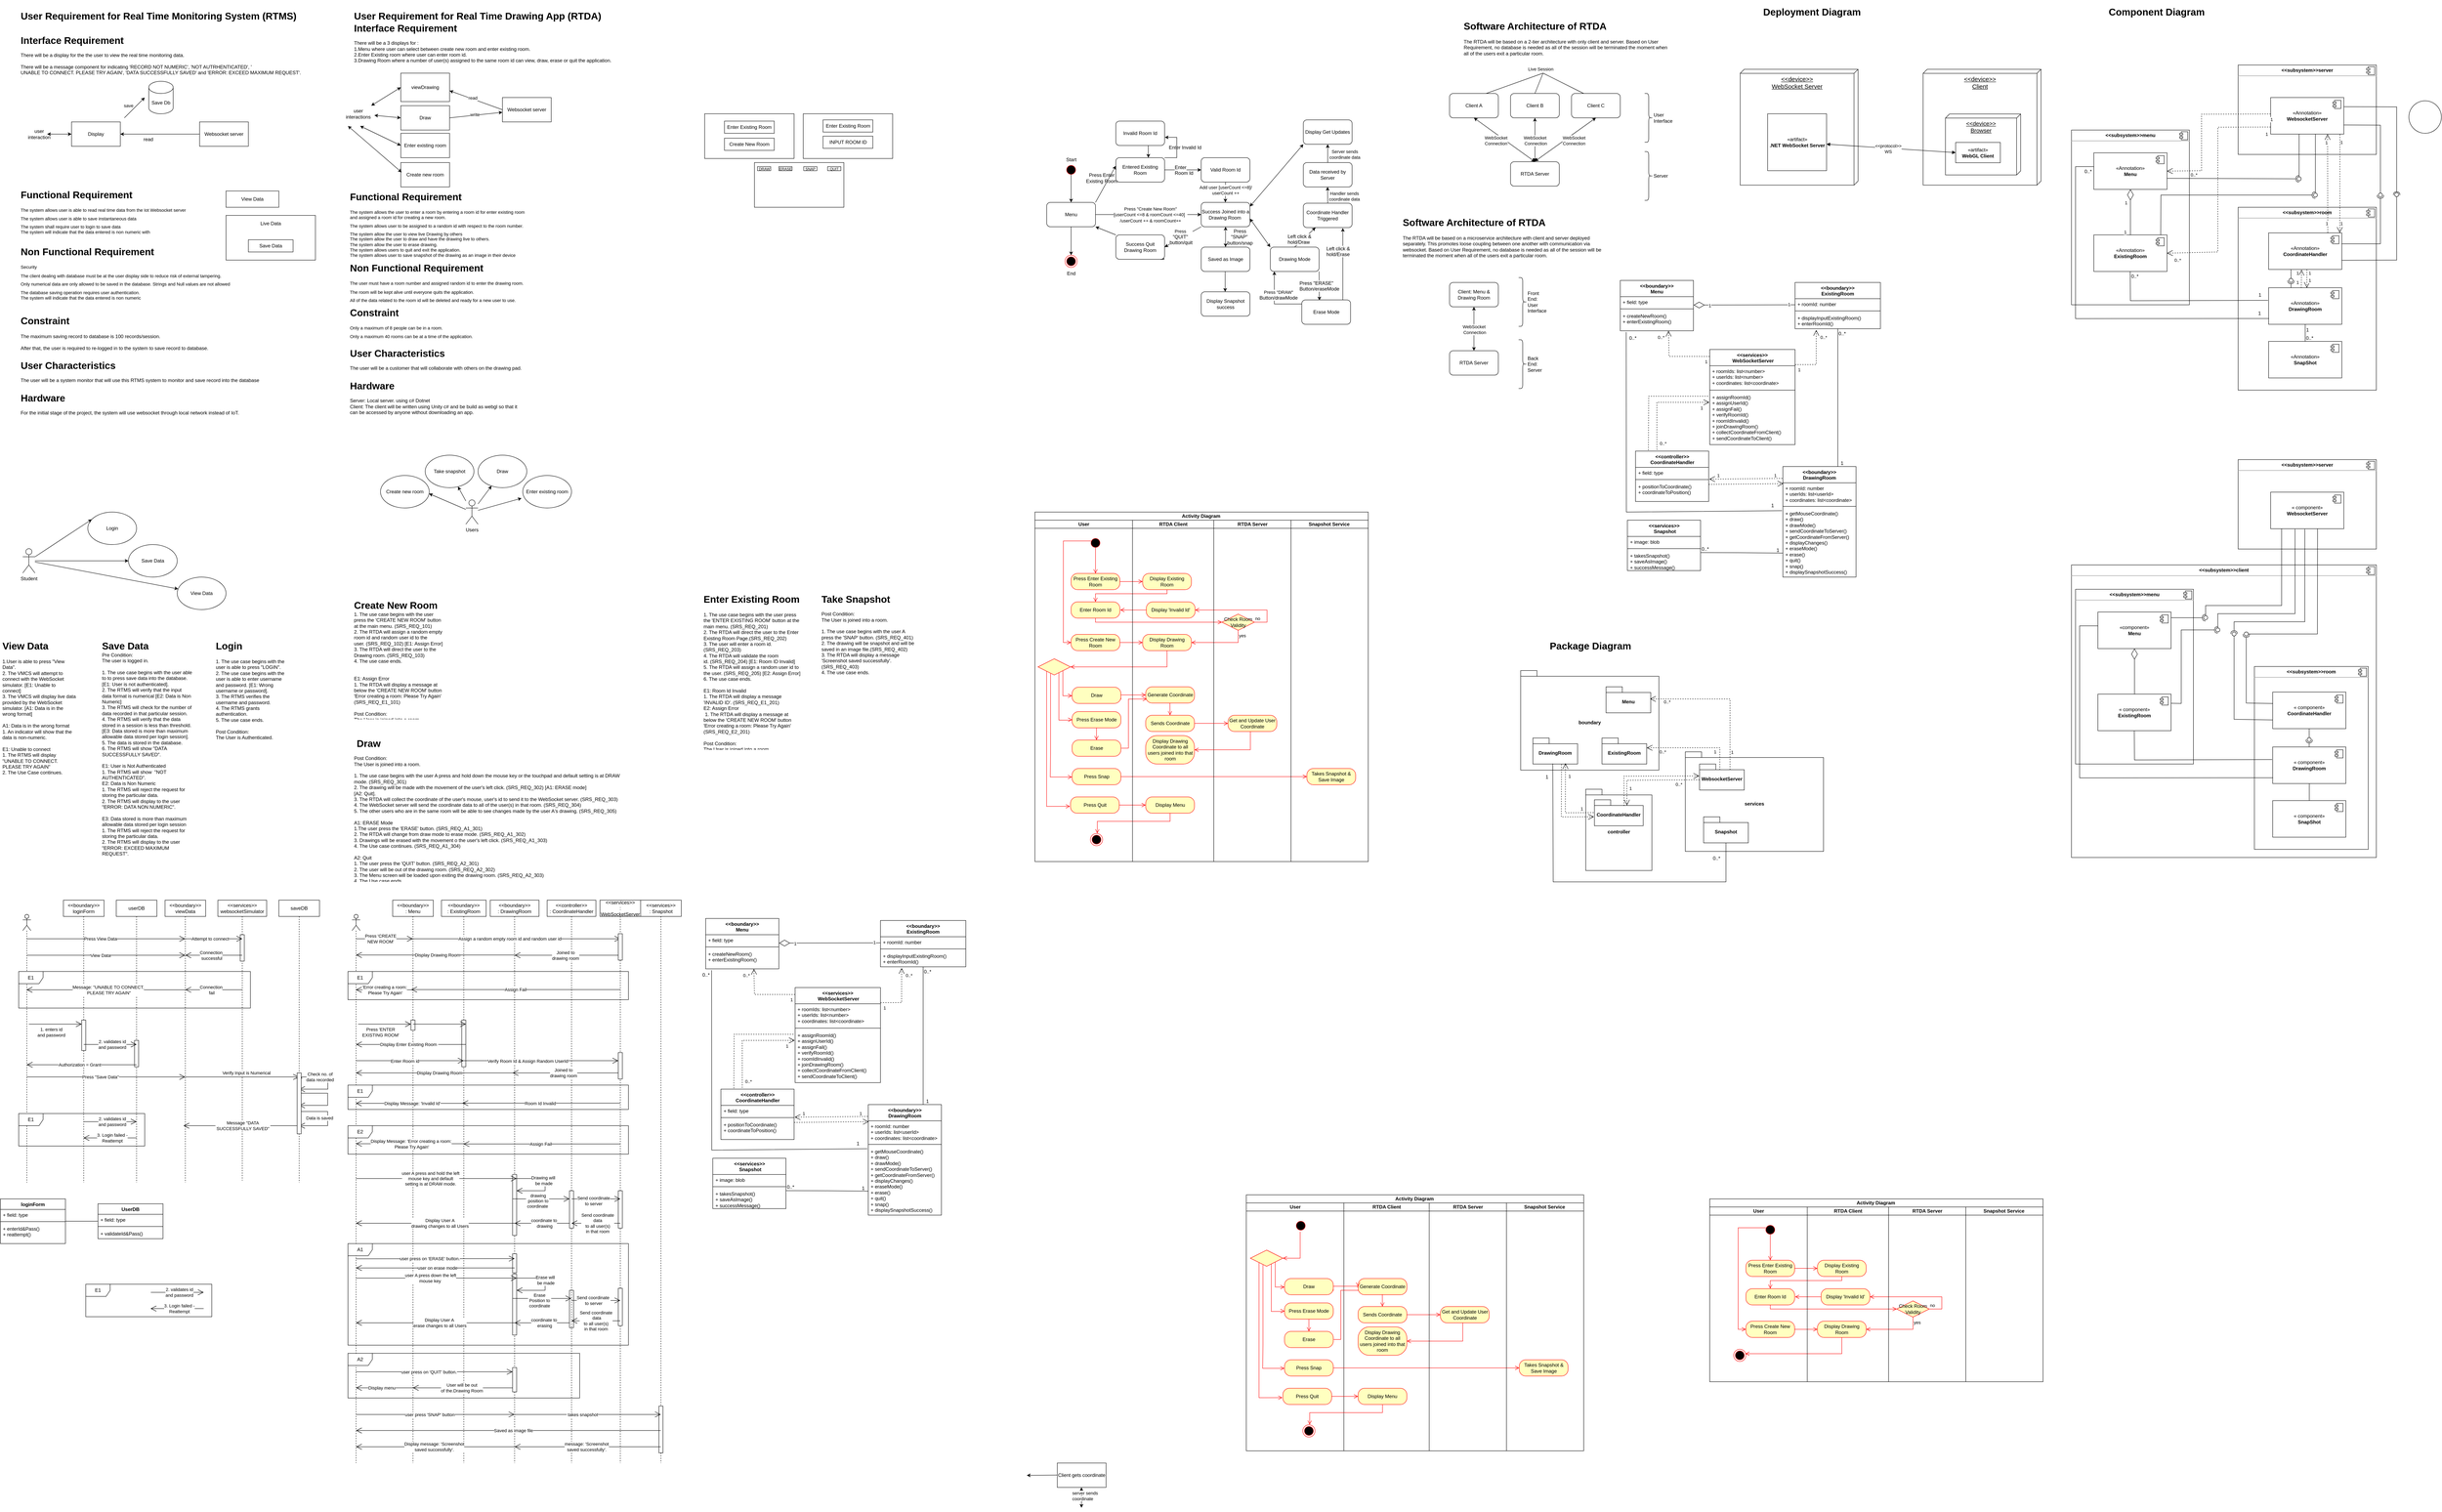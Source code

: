 <mxfile version="22.1.18" type="github" pages="7">
  <diagram name="Page-1" id="f31c993MnNktxt3acmLQ">
    <mxGraphModel dx="954" dy="642" grid="1" gridSize="10" guides="1" tooltips="1" connect="1" arrows="1" fold="1" page="1" pageScale="1" pageWidth="850" pageHeight="1100" math="0" shadow="0">
      <root>
        <mxCell id="0" />
        <mxCell id="1" parent="0" />
        <mxCell id="ezzgPSwLYAArZ7JoiiCj-1" value="&lt;p style=&quot;margin:0px;margin-top:6px;text-align:center;&quot;&gt;&lt;b&gt;&amp;lt;&amp;lt;subsystem&amp;gt;&amp;gt;client&lt;/b&gt;&lt;/p&gt;&lt;hr&gt;&lt;p style=&quot;margin:0px;margin-left:8px;&quot;&gt;&lt;br&gt;&lt;/p&gt;" style="align=left;overflow=fill;html=1;dropTarget=0;whiteSpace=wrap;" parent="1" vertex="1">
          <mxGeometry x="5120" y="1390" width="750" height="720" as="geometry" />
        </mxCell>
        <mxCell id="ezzgPSwLYAArZ7JoiiCj-2" value="" style="shape=component;jettyWidth=8;jettyHeight=4;" parent="ezzgPSwLYAArZ7JoiiCj-1" vertex="1">
          <mxGeometry x="1" width="20" height="20" relative="1" as="geometry">
            <mxPoint x="-24" y="4" as="offset" />
          </mxGeometry>
        </mxCell>
        <mxCell id="MZs_MeEJ6j7sGni2RoES-32" value="&lt;h1&gt;&lt;span style=&quot;background-color: initial;&quot;&gt;User Requirement for Real Time Monitoring System (RTMS)&lt;/span&gt;&lt;/h1&gt;&lt;h1&gt;&lt;/h1&gt;&lt;br&gt;&lt;br&gt;&amp;nbsp;" style="text;html=1;strokeColor=none;fillColor=none;spacing=5;spacingTop=-20;whiteSpace=wrap;overflow=hidden;rounded=0;" parent="1" vertex="1">
          <mxGeometry x="70" y="20" width="690" height="50" as="geometry" />
        </mxCell>
        <mxCell id="MZs_MeEJ6j7sGni2RoES-33" value="&lt;h1&gt;&lt;span style=&quot;background-color: initial;&quot;&gt;Functional Requirement&amp;nbsp;&lt;/span&gt;&lt;/h1&gt;&lt;h1 style=&quot;font-size: 11px;&quot;&gt;&lt;font style=&quot;font-size: 11px;&quot;&gt;&lt;span style=&quot;background-color: initial; font-weight: normal;&quot;&gt;The system allows user is able to read real time data from the Iot Websocket server&lt;/span&gt;&lt;/font&gt;&lt;/h1&gt;&lt;h1 style=&quot;font-size: 11px;&quot;&gt;&lt;span style=&quot;font-weight: normal;&quot;&gt;The system allows user is able to save instantaneous data&lt;/span&gt;&lt;/h1&gt;&lt;div style=&quot;font-size: 11px;&quot;&gt;&lt;span style=&quot;background-color: initial;&quot;&gt;&lt;font style=&quot;font-size: 11px;&quot;&gt;The system shall require user to login to save data&lt;/font&gt;&lt;/span&gt;&lt;/div&gt;&lt;div style=&quot;font-size: 11px;&quot;&gt;&lt;span style=&quot;background-color: initial;&quot;&gt;&lt;font style=&quot;font-size: 11px;&quot;&gt;The system will indicate that the data entered is non numeric with&amp;nbsp;&lt;/font&gt;&lt;/span&gt;&lt;/div&gt;&lt;div&gt;&lt;span style=&quot;background-color: initial; font-size: 12px; font-weight: normal;&quot;&gt;&lt;br&gt;&lt;/span&gt;&lt;/div&gt;&lt;div&gt;&lt;span style=&quot;background-color: initial; font-size: 12px; font-weight: normal;&quot;&gt;&lt;br&gt;&lt;/span&gt;&lt;/div&gt;&lt;br&gt;&amp;nbsp;" style="text;html=1;strokeColor=none;fillColor=none;spacing=5;spacingTop=-20;whiteSpace=wrap;overflow=hidden;rounded=0;" parent="1" vertex="1">
          <mxGeometry x="70" y="460" width="630" height="140" as="geometry" />
        </mxCell>
        <mxCell id="MZs_MeEJ6j7sGni2RoES-38" value="&lt;h1&gt;Constraint&lt;/h1&gt;&lt;div&gt;The maximum saving record to database is 100 records/session.&lt;/div&gt;&lt;div&gt;&lt;br&gt;&lt;/div&gt;&lt;div&gt;After that, the user is required to re-logged in to the system to save record to database.&lt;/div&gt;&lt;div&gt;&lt;br&gt;&lt;/div&gt;&lt;div&gt;&lt;br&gt;&lt;/div&gt;&lt;br&gt;&amp;nbsp;" style="text;html=1;strokeColor=none;fillColor=none;spacing=5;spacingTop=-20;whiteSpace=wrap;overflow=hidden;rounded=0;" parent="1" vertex="1">
          <mxGeometry x="70" y="770" width="640" height="110" as="geometry" />
        </mxCell>
        <mxCell id="r6Re-jrNYUQEbt7xdXI9-9" value="&lt;h1&gt;&lt;/h1&gt;&lt;span style=&quot;font-size: 24px;&quot;&gt;&lt;b&gt;Interface Requirement&lt;br&gt;&lt;/b&gt;&lt;/span&gt;&lt;br&gt;&lt;div&gt;There will be a 3 displays for :&lt;/div&gt;&lt;div&gt;1.Menu where user can select between create new room and enter existing room.&lt;/div&gt;&lt;div&gt;2.Enter Existing room where user can enter room id.&lt;/div&gt;&lt;div&gt;3.Drawing Room where a number of user(s) assigned to the same room id can view, draw, erase or quit the application.&lt;/div&gt;&lt;div&gt;&lt;br&gt;&lt;/div&gt;&lt;br&gt;&amp;nbsp;" style="text;html=1;strokeColor=none;fillColor=none;spacing=5;spacingTop=-20;whiteSpace=wrap;overflow=hidden;rounded=0;" parent="1" vertex="1">
          <mxGeometry x="890" y="50" width="740" height="110" as="geometry" />
        </mxCell>
        <mxCell id="r6Re-jrNYUQEbt7xdXI9-19" value="Student" style="shape=umlActor;verticalLabelPosition=bottom;verticalAlign=top;html=1;outlineConnect=0;" parent="1" vertex="1">
          <mxGeometry x="80" y="1350" width="30" height="60" as="geometry" />
        </mxCell>
        <mxCell id="r6Re-jrNYUQEbt7xdXI9-20" value="Save Data" style="ellipse;whiteSpace=wrap;html=1;" parent="1" vertex="1">
          <mxGeometry x="340" y="1340" width="120" height="80" as="geometry" />
        </mxCell>
        <mxCell id="r6Re-jrNYUQEbt7xdXI9-21" value="" style="endArrow=classic;html=1;rounded=0;" parent="1" source="r6Re-jrNYUQEbt7xdXI9-19" target="r6Re-jrNYUQEbt7xdXI9-20" edge="1">
          <mxGeometry width="50" height="50" relative="1" as="geometry">
            <mxPoint x="120" y="1380" as="sourcePoint" />
            <mxPoint x="160" y="1330" as="targetPoint" />
          </mxGeometry>
        </mxCell>
        <mxCell id="r6Re-jrNYUQEbt7xdXI9-22" value="View Data" style="ellipse;whiteSpace=wrap;html=1;" parent="1" vertex="1">
          <mxGeometry x="460" y="1420" width="120" height="80" as="geometry" />
        </mxCell>
        <mxCell id="r6Re-jrNYUQEbt7xdXI9-26" value="Login" style="ellipse;whiteSpace=wrap;html=1;" parent="1" vertex="1">
          <mxGeometry x="240" y="1260" width="120" height="80" as="geometry" />
        </mxCell>
        <mxCell id="r6Re-jrNYUQEbt7xdXI9-35" value="" style="endArrow=classic;html=1;rounded=0;" parent="1" source="r6Re-jrNYUQEbt7xdXI9-19" target="r6Re-jrNYUQEbt7xdXI9-22" edge="1">
          <mxGeometry width="50" height="50" relative="1" as="geometry">
            <mxPoint x="94.5" y="1410" as="sourcePoint" />
            <mxPoint x="95" y="1460" as="targetPoint" />
          </mxGeometry>
        </mxCell>
        <mxCell id="r6Re-jrNYUQEbt7xdXI9-39" value="&lt;h1&gt;View Data&lt;br&gt;&lt;/h1&gt;&lt;div&gt;&lt;/div&gt;1.User is able to press &quot;View Data&quot;.&lt;br&gt;2. The VMCS will attempt to connect with the WebSocket simulator. [E1: Unable to connect]&amp;nbsp;&lt;br&gt;3. The VMCS will display live data provided by the WebSocket simulator. [A1: Data is in the wrong format]&lt;br&gt;&lt;br&gt;A1: Data is in the wrong format&lt;br&gt;1. An indicator will show that the data is non-numeric.&lt;br&gt;&amp;nbsp;&lt;br&gt;E1: Unable to connect&lt;br&gt;1. The RTMS will display &quot;UNABLE TO CONNECT. PLEASE TRY AGAIN&quot;&lt;br&gt;2. The Use Case continues." style="text;html=1;strokeColor=none;fillColor=none;spacing=5;spacingTop=-20;whiteSpace=wrap;overflow=hidden;rounded=0;" parent="1" vertex="1">
          <mxGeometry x="25" y="1570" width="190" height="340" as="geometry" />
        </mxCell>
        <mxCell id="r6Re-jrNYUQEbt7xdXI9-40" value="&lt;h1&gt;&lt;/h1&gt;&lt;span style=&quot;font-size: 24px;&quot;&gt;&lt;b&gt;Save Data&lt;br&gt;&lt;/b&gt;&lt;/span&gt;Pre Condition:&lt;br&gt;The user is logged in.&lt;br&gt;&lt;br&gt;1. The use case begins with the user able to to press save data into the database. [E1: User is not authenticated].&amp;nbsp;&lt;br&gt;2. The RTMS will verify that the input data format is numerical&amp;nbsp;[E2: Data is Non Numeric]&lt;br&gt;3. The RTMS will check for the number of data recorded in that particular session.&amp;nbsp;&lt;br&gt;4. The RTMS will verify that the data stored in a session is less than threshold. [E3: Data stored is more than maximum allowable data stored per login session].&lt;br&gt;5. The data is stored in the database.&lt;br&gt;6. The RTMS will show &quot;DATA SUCCESSFULLY SAVED&quot;.&lt;br&gt;&lt;br&gt;E1: User is Not Authenticated&lt;br&gt;1. The RTMS will show &amp;nbsp;&quot;NOT AUTHENTICATED&quot;.&amp;nbsp;&lt;br&gt;E2: Data is Non Numeric&lt;br&gt;1. The RTMS will reject the request for storing the particular data.&lt;br&gt;2. The RTMS will display to the user &quot;ERROR: DATA NON NUMERIC&quot;.&lt;br&gt;&lt;br&gt;E3: Data stored is more than maximum allowable data stored per login session&lt;br&gt;1. The RTMS will reject the request for storing the particular data.&lt;br&gt;2. The RTMS will display to the user &quot;ERROR: EXCEED MAXIMUM REQUEST&quot;.&lt;br&gt;&lt;div&gt;&lt;br&gt;&lt;/div&gt;&lt;div&gt;&lt;br&gt;&lt;/div&gt;&lt;div&gt;&lt;br&gt;&lt;/div&gt;&lt;br&gt;&amp;nbsp;" style="text;html=1;strokeColor=none;fillColor=none;spacing=5;spacingTop=-20;whiteSpace=wrap;overflow=hidden;rounded=0;" parent="1" vertex="1">
          <mxGeometry x="270" y="1570" width="230" height="540" as="geometry" />
        </mxCell>
        <mxCell id="r6Re-jrNYUQEbt7xdXI9-41" value="&lt;h1&gt;Login&lt;/h1&gt;1.&amp;nbsp;The use case begins with the user is able to press &quot;LOGIN&quot;.&lt;br&gt;2. The use case begins with the user is able to enter username and password. [E1: Wrong username or password].&lt;br&gt;3. The RTMS verifies the username and password.&lt;br&gt;4. The RTMS grants authentication.&lt;br&gt;5. The use case ends.&lt;br&gt;&lt;br&gt;Post Condition:&lt;br&gt;The User is Authenticated.&lt;br&gt;&lt;div&gt;&lt;br&gt;&lt;/div&gt;&lt;div&gt;&lt;br&gt;&lt;/div&gt;&lt;div&gt;&lt;br&gt;&lt;/div&gt;&lt;div&gt;&lt;br&gt;&lt;/div&gt;&lt;br&gt;&amp;nbsp;" style="text;html=1;strokeColor=none;fillColor=none;spacing=5;spacingTop=-20;whiteSpace=wrap;overflow=hidden;rounded=0;" parent="1" vertex="1">
          <mxGeometry x="550" y="1570" width="190" height="270" as="geometry" />
        </mxCell>
        <mxCell id="r6Re-jrNYUQEbt7xdXI9-46" value="&amp;lt;&amp;lt;boundary&amp;gt;&amp;gt;&lt;br&gt;loginForm" style="shape=umlLifeline;perimeter=lifelinePerimeter;whiteSpace=wrap;html=1;container=1;dropTarget=0;collapsible=0;recursiveResize=0;outlineConnect=0;portConstraint=eastwest;newEdgeStyle={&quot;curved&quot;:0,&quot;rounded&quot;:0};" parent="1" vertex="1">
          <mxGeometry x="180" y="2215" width="100" height="695" as="geometry" />
        </mxCell>
        <mxCell id="HRDd_VB4GsDUX1scdBsD-44" value="" style="html=1;points=[[0,0,0,0,5],[0,1,0,0,-5],[1,0,0,0,5],[1,1,0,0,-5]];perimeter=orthogonalPerimeter;outlineConnect=0;targetShapes=umlLifeline;portConstraint=eastwest;newEdgeStyle={&quot;curved&quot;:0,&quot;rounded&quot;:0};" parent="r6Re-jrNYUQEbt7xdXI9-46" vertex="1">
          <mxGeometry x="45" y="295" width="10" height="75" as="geometry" />
        </mxCell>
        <mxCell id="r6Re-jrNYUQEbt7xdXI9-47" value="" style="shape=umlLifeline;perimeter=lifelinePerimeter;whiteSpace=wrap;html=1;container=1;dropTarget=0;collapsible=0;recursiveResize=0;outlineConnect=0;portConstraint=eastwest;newEdgeStyle={&quot;curved&quot;:0,&quot;rounded&quot;:0};participant=umlActor;" parent="1" vertex="1">
          <mxGeometry x="80" y="2250" width="20" height="660" as="geometry" />
        </mxCell>
        <mxCell id="r6Re-jrNYUQEbt7xdXI9-50" value="" style="endArrow=open;endFill=1;endSize=12;html=1;rounded=0;" parent="1" edge="1">
          <mxGeometry width="160" relative="1" as="geometry">
            <mxPoint x="95" y="2520" as="sourcePoint" />
            <mxPoint x="225" y="2520" as="targetPoint" />
          </mxGeometry>
        </mxCell>
        <mxCell id="r6Re-jrNYUQEbt7xdXI9-51" value="1. enters id &lt;br&gt;and password" style="edgeLabel;html=1;align=center;verticalAlign=middle;resizable=0;points=[];" parent="r6Re-jrNYUQEbt7xdXI9-50" vertex="1" connectable="0">
          <mxGeometry x="-0.037" y="-5" relative="1" as="geometry">
            <mxPoint x="-8" y="15" as="offset" />
          </mxGeometry>
        </mxCell>
        <mxCell id="r6Re-jrNYUQEbt7xdXI9-53" value="userDB" style="shape=umlLifeline;perimeter=lifelinePerimeter;whiteSpace=wrap;html=1;container=1;dropTarget=0;collapsible=0;recursiveResize=0;outlineConnect=0;portConstraint=eastwest;newEdgeStyle={&quot;curved&quot;:0,&quot;rounded&quot;:0};" parent="1" vertex="1">
          <mxGeometry x="310" y="2215" width="100" height="695" as="geometry" />
        </mxCell>
        <mxCell id="HRDd_VB4GsDUX1scdBsD-43" value="" style="html=1;points=[[0,0,0,0,5],[0,1,0,0,-5],[1,0,0,0,5],[1,1,0,0,-5]];perimeter=orthogonalPerimeter;outlineConnect=0;targetShapes=umlLifeline;portConstraint=eastwest;newEdgeStyle={&quot;curved&quot;:0,&quot;rounded&quot;:0};" parent="r6Re-jrNYUQEbt7xdXI9-53" vertex="1">
          <mxGeometry x="45" y="345" width="10" height="65" as="geometry" />
        </mxCell>
        <mxCell id="r6Re-jrNYUQEbt7xdXI9-55" value="" style="endArrow=open;endFill=1;endSize=12;html=1;rounded=0;" parent="1" edge="1">
          <mxGeometry width="160" relative="1" as="geometry">
            <mxPoint x="230" y="2570" as="sourcePoint" />
            <mxPoint x="360" y="2570" as="targetPoint" />
          </mxGeometry>
        </mxCell>
        <mxCell id="r6Re-jrNYUQEbt7xdXI9-56" value="2. validates id&lt;br style=&quot;border-color: var(--border-color);&quot;&gt;and password" style="edgeLabel;html=1;align=center;verticalAlign=middle;resizable=0;points=[];" parent="r6Re-jrNYUQEbt7xdXI9-55" vertex="1" connectable="0">
          <mxGeometry x="0.1" y="6" relative="1" as="geometry">
            <mxPoint x="-2" y="6" as="offset" />
          </mxGeometry>
        </mxCell>
        <mxCell id="r6Re-jrNYUQEbt7xdXI9-60" value="loginForm" style="swimlane;fontStyle=1;align=center;verticalAlign=top;childLayout=stackLayout;horizontal=1;startSize=26;horizontalStack=0;resizeParent=1;resizeParentMax=0;resizeLast=0;collapsible=1;marginBottom=0;whiteSpace=wrap;html=1;" parent="1" vertex="1">
          <mxGeometry x="25" y="2950" width="160" height="110" as="geometry" />
        </mxCell>
        <mxCell id="r6Re-jrNYUQEbt7xdXI9-61" value="+ field: type" style="text;strokeColor=none;fillColor=none;align=left;verticalAlign=top;spacingLeft=4;spacingRight=4;overflow=hidden;rotatable=0;points=[[0,0.5],[1,0.5]];portConstraint=eastwest;whiteSpace=wrap;html=1;" parent="r6Re-jrNYUQEbt7xdXI9-60" vertex="1">
          <mxGeometry y="26" width="160" height="26" as="geometry" />
        </mxCell>
        <mxCell id="r6Re-jrNYUQEbt7xdXI9-62" value="" style="line;strokeWidth=1;fillColor=none;align=left;verticalAlign=middle;spacingTop=-1;spacingLeft=3;spacingRight=3;rotatable=0;labelPosition=right;points=[];portConstraint=eastwest;strokeColor=inherit;" parent="r6Re-jrNYUQEbt7xdXI9-60" vertex="1">
          <mxGeometry y="52" width="160" height="8" as="geometry" />
        </mxCell>
        <mxCell id="r6Re-jrNYUQEbt7xdXI9-63" value="+ enterId&amp;amp;Pass()&lt;br&gt;+ reattempt()" style="text;strokeColor=none;fillColor=none;align=left;verticalAlign=top;spacingLeft=4;spacingRight=4;overflow=hidden;rotatable=0;points=[[0,0.5],[1,0.5]];portConstraint=eastwest;whiteSpace=wrap;html=1;" parent="r6Re-jrNYUQEbt7xdXI9-60" vertex="1">
          <mxGeometry y="60" width="160" height="50" as="geometry" />
        </mxCell>
        <mxCell id="r6Re-jrNYUQEbt7xdXI9-64" value="UserDB" style="swimlane;fontStyle=1;align=center;verticalAlign=top;childLayout=stackLayout;horizontal=1;startSize=26;horizontalStack=0;resizeParent=1;resizeParentMax=0;resizeLast=0;collapsible=1;marginBottom=0;whiteSpace=wrap;html=1;" parent="1" vertex="1">
          <mxGeometry x="265" y="2962" width="160" height="86" as="geometry" />
        </mxCell>
        <mxCell id="r6Re-jrNYUQEbt7xdXI9-65" value="+ field: type" style="text;strokeColor=none;fillColor=none;align=left;verticalAlign=top;spacingLeft=4;spacingRight=4;overflow=hidden;rotatable=0;points=[[0,0.5],[1,0.5]];portConstraint=eastwest;whiteSpace=wrap;html=1;" parent="r6Re-jrNYUQEbt7xdXI9-64" vertex="1">
          <mxGeometry y="26" width="160" height="26" as="geometry" />
        </mxCell>
        <mxCell id="r6Re-jrNYUQEbt7xdXI9-66" value="" style="line;strokeWidth=1;fillColor=none;align=left;verticalAlign=middle;spacingTop=-1;spacingLeft=3;spacingRight=3;rotatable=0;labelPosition=right;points=[];portConstraint=eastwest;strokeColor=inherit;" parent="r6Re-jrNYUQEbt7xdXI9-64" vertex="1">
          <mxGeometry y="52" width="160" height="8" as="geometry" />
        </mxCell>
        <mxCell id="r6Re-jrNYUQEbt7xdXI9-67" value="+ validateId&amp;amp;Pass()" style="text;strokeColor=none;fillColor=none;align=left;verticalAlign=top;spacingLeft=4;spacingRight=4;overflow=hidden;rotatable=0;points=[[0,0.5],[1,0.5]];portConstraint=eastwest;whiteSpace=wrap;html=1;" parent="r6Re-jrNYUQEbt7xdXI9-64" vertex="1">
          <mxGeometry y="60" width="160" height="26" as="geometry" />
        </mxCell>
        <mxCell id="r6Re-jrNYUQEbt7xdXI9-68" value="" style="line;strokeWidth=1;fillColor=none;align=left;verticalAlign=middle;spacingTop=-1;spacingLeft=3;spacingRight=3;rotatable=0;labelPosition=right;points=[];portConstraint=eastwest;strokeColor=inherit;" parent="1" vertex="1">
          <mxGeometry x="185" y="3001" width="80" height="8" as="geometry" />
        </mxCell>
        <mxCell id="r6Re-jrNYUQEbt7xdXI9-71" value="E1" style="shape=umlFrame;whiteSpace=wrap;html=1;pointerEvents=0;" parent="1" vertex="1">
          <mxGeometry x="70" y="2740" width="310" height="80" as="geometry" />
        </mxCell>
        <mxCell id="r6Re-jrNYUQEbt7xdXI9-73" value="" style="endArrow=open;endFill=1;endSize=12;html=1;rounded=0;" parent="1" edge="1">
          <mxGeometry width="160" relative="1" as="geometry">
            <mxPoint x="230" y="2760" as="sourcePoint" />
            <mxPoint x="360" y="2760" as="targetPoint" />
          </mxGeometry>
        </mxCell>
        <mxCell id="r6Re-jrNYUQEbt7xdXI9-74" value="2. validates id&lt;br style=&quot;border-color: var(--border-color);&quot;&gt;and password" style="edgeLabel;html=1;align=center;verticalAlign=middle;resizable=0;points=[];" parent="r6Re-jrNYUQEbt7xdXI9-73" vertex="1" connectable="0">
          <mxGeometry x="0.1" y="6" relative="1" as="geometry">
            <mxPoint x="-2" y="6" as="offset" />
          </mxGeometry>
        </mxCell>
        <mxCell id="r6Re-jrNYUQEbt7xdXI9-77" value="" style="endArrow=open;endFill=1;endSize=12;html=1;rounded=0;" parent="1" edge="1">
          <mxGeometry width="160" relative="1" as="geometry">
            <mxPoint x="360" y="2800" as="sourcePoint" />
            <mxPoint x="229.5" y="2800" as="targetPoint" />
          </mxGeometry>
        </mxCell>
        <mxCell id="r6Re-jrNYUQEbt7xdXI9-78" value="3. Login failed - &lt;br&gt;Reattempt" style="edgeLabel;html=1;align=center;verticalAlign=middle;resizable=0;points=[];" parent="r6Re-jrNYUQEbt7xdXI9-77" vertex="1" connectable="0">
          <mxGeometry x="0.1" y="6" relative="1" as="geometry">
            <mxPoint x="12" y="-6" as="offset" />
          </mxGeometry>
        </mxCell>
        <mxCell id="joImyw4oRHYoINWDJsZ0-2" value="Display" style="rounded=0;whiteSpace=wrap;html=1;" parent="1" vertex="1">
          <mxGeometry x="200" y="300" width="120" height="60" as="geometry" />
        </mxCell>
        <mxCell id="joImyw4oRHYoINWDJsZ0-3" value="Websocket server" style="rounded=0;whiteSpace=wrap;html=1;" parent="1" vertex="1">
          <mxGeometry x="515" y="300" width="120" height="60" as="geometry" />
        </mxCell>
        <mxCell id="joImyw4oRHYoINWDJsZ0-4" value="Save Db" style="shape=cylinder3;whiteSpace=wrap;html=1;boundedLbl=1;backgroundOutline=1;size=15;" parent="1" vertex="1">
          <mxGeometry x="390" y="200" width="60" height="80" as="geometry" />
        </mxCell>
        <mxCell id="joImyw4oRHYoINWDJsZ0-5" value="" style="endArrow=classic;html=1;rounded=0;exitX=0;exitY=0.5;exitDx=0;exitDy=0;entryX=1;entryY=0.5;entryDx=0;entryDy=0;" parent="1" source="joImyw4oRHYoINWDJsZ0-3" target="joImyw4oRHYoINWDJsZ0-2" edge="1">
          <mxGeometry width="50" height="50" relative="1" as="geometry">
            <mxPoint x="440" y="330" as="sourcePoint" />
            <mxPoint x="490" y="280" as="targetPoint" />
          </mxGeometry>
        </mxCell>
        <mxCell id="joImyw4oRHYoINWDJsZ0-6" value="read&amp;nbsp;" style="text;html=1;align=center;verticalAlign=middle;resizable=0;points=[];autosize=1;strokeColor=none;fillColor=none;" parent="1" vertex="1">
          <mxGeometry x="365" y="328" width="50" height="30" as="geometry" />
        </mxCell>
        <mxCell id="joImyw4oRHYoINWDJsZ0-7" value="" style="endArrow=classic;html=1;rounded=0;" parent="1" edge="1">
          <mxGeometry width="50" height="50" relative="1" as="geometry">
            <mxPoint x="330" y="290" as="sourcePoint" />
            <mxPoint x="380" y="240" as="targetPoint" />
          </mxGeometry>
        </mxCell>
        <mxCell id="joImyw4oRHYoINWDJsZ0-8" value="save" style="edgeLabel;html=1;align=center;verticalAlign=middle;resizable=0;points=[];" parent="joImyw4oRHYoINWDJsZ0-7" vertex="1" connectable="0">
          <mxGeometry x="-0.1" y="4" relative="1" as="geometry">
            <mxPoint x="-10" y="-5" as="offset" />
          </mxGeometry>
        </mxCell>
        <mxCell id="joImyw4oRHYoINWDJsZ0-9" value="" style="endArrow=classic;startArrow=classic;html=1;rounded=0;" parent="1" edge="1">
          <mxGeometry width="50" height="50" relative="1" as="geometry">
            <mxPoint x="140" y="330" as="sourcePoint" />
            <mxPoint x="200" y="330" as="targetPoint" />
          </mxGeometry>
        </mxCell>
        <mxCell id="joImyw4oRHYoINWDJsZ0-10" value="user &lt;br&gt;interaction" style="text;html=1;align=center;verticalAlign=middle;resizable=0;points=[];autosize=1;strokeColor=none;fillColor=none;" parent="1" vertex="1">
          <mxGeometry x="80" y="310" width="80" height="40" as="geometry" />
        </mxCell>
        <mxCell id="joImyw4oRHYoINWDJsZ0-11" value="&lt;h1&gt;&lt;span style=&quot;background-color: initial;&quot;&gt;Non Functional Requirement&amp;nbsp;&lt;/span&gt;&lt;/h1&gt;&lt;h1 style=&quot;font-size: 11px;&quot;&gt;&lt;font style=&quot;font-size: 11px;&quot;&gt;&lt;span style=&quot;background-color: initial; font-weight: normal;&quot;&gt;Security&lt;/span&gt;&lt;/font&gt;&lt;/h1&gt;&lt;div&gt;&lt;font style=&quot;font-size: 11px;&quot;&gt;&lt;span style=&quot;background-color: initial; font-weight: normal;&quot;&gt;The client dealing with database must be at the user display side to reduce risk of external tampering.&amp;nbsp;&lt;/span&gt;&lt;/font&gt;&lt;/div&gt;&lt;h1 style=&quot;font-size: 11px;&quot;&gt;&lt;span style=&quot;font-weight: 400;&quot;&gt;Only numerical data are only allowed to be saved in the database. Strings and Null values are not allowed&lt;/span&gt;&lt;/h1&gt;&lt;div style=&quot;font-size: 11px;&quot;&gt;&lt;span style=&quot;background-color: initial;&quot;&gt;&lt;font style=&quot;font-size: 11px;&quot;&gt;The database saving operation requires user authentication.&lt;/font&gt;&lt;/span&gt;&lt;/div&gt;&lt;div style=&quot;font-size: 11px;&quot;&gt;&lt;span style=&quot;background-color: initial;&quot;&gt;&lt;font style=&quot;font-size: 11px;&quot;&gt;The system will indicate that the data entered is non numeric&amp;nbsp;&lt;/font&gt;&lt;/span&gt;&lt;/div&gt;&lt;div&gt;&lt;span style=&quot;background-color: initial; font-size: 12px; font-weight: normal;&quot;&gt;&lt;br&gt;&lt;/span&gt;&lt;/div&gt;&lt;div&gt;&lt;span style=&quot;background-color: initial; font-size: 12px; font-weight: normal;&quot;&gt;&lt;br&gt;&lt;/span&gt;&lt;/div&gt;&lt;br&gt;&amp;nbsp;" style="text;html=1;strokeColor=none;fillColor=none;spacing=5;spacingTop=-20;whiteSpace=wrap;overflow=hidden;rounded=0;" parent="1" vertex="1">
          <mxGeometry x="70" y="600" width="630" height="160" as="geometry" />
        </mxCell>
        <mxCell id="joImyw4oRHYoINWDJsZ0-12" value="&lt;h1&gt;&lt;/h1&gt;&lt;span style=&quot;font-size: 24px;&quot;&gt;&lt;b&gt;Hardware&lt;br&gt;&lt;/b&gt;&lt;/span&gt;&lt;br&gt;&lt;div&gt;For the initial stage of the project, the system will use websocket through local network instead of IoT.&lt;br&gt;&lt;/div&gt;&lt;div&gt;&lt;br&gt;&lt;/div&gt;&lt;div&gt;&lt;br&gt;&lt;/div&gt;&lt;div&gt;&lt;br&gt;&lt;/div&gt;&lt;br&gt;&amp;nbsp;" style="text;html=1;strokeColor=none;fillColor=none;spacing=5;spacingTop=-20;whiteSpace=wrap;overflow=hidden;rounded=0;" parent="1" vertex="1">
          <mxGeometry x="70" y="960" width="650" height="120" as="geometry" />
        </mxCell>
        <mxCell id="joImyw4oRHYoINWDJsZ0-13" value="&lt;h1&gt;&lt;/h1&gt;&lt;span style=&quot;font-size: 24px;&quot;&gt;&lt;b&gt;User Characteristics&lt;br&gt;&lt;/b&gt;&lt;/span&gt;&lt;br&gt;&lt;div&gt;The user will be a system monitor that will use this RTMS system to monitor and save record into the database&lt;/div&gt;&lt;div&gt;&lt;br&gt;&lt;/div&gt;&lt;div&gt;&lt;br&gt;&lt;/div&gt;&lt;div&gt;&lt;br&gt;&lt;/div&gt;&lt;br&gt;&amp;nbsp;" style="text;html=1;strokeColor=none;fillColor=none;spacing=5;spacingTop=-20;whiteSpace=wrap;overflow=hidden;rounded=0;" parent="1" vertex="1">
          <mxGeometry x="70" y="880" width="710" height="90" as="geometry" />
        </mxCell>
        <mxCell id="HRDd_VB4GsDUX1scdBsD-1" value="" style="endArrow=classic;html=1;rounded=0;entryX=0.083;entryY=0.225;entryDx=0;entryDy=0;entryPerimeter=0;" parent="1" source="r6Re-jrNYUQEbt7xdXI9-19" target="r6Re-jrNYUQEbt7xdXI9-26" edge="1">
          <mxGeometry width="50" height="50" relative="1" as="geometry">
            <mxPoint x="120" y="1390" as="sourcePoint" />
            <mxPoint x="250" y="1390" as="targetPoint" />
          </mxGeometry>
        </mxCell>
        <mxCell id="HRDd_VB4GsDUX1scdBsD-2" value="" style="endArrow=open;endFill=1;endSize=12;html=1;rounded=0;" parent="1" edge="1">
          <mxGeometry width="160" relative="1" as="geometry">
            <mxPoint x="360" y="2620" as="sourcePoint" />
            <mxPoint x="90" y="2620" as="targetPoint" />
          </mxGeometry>
        </mxCell>
        <mxCell id="HRDd_VB4GsDUX1scdBsD-3" value="Authorization = Grant" style="edgeLabel;html=1;align=center;verticalAlign=middle;resizable=0;points=[];" parent="HRDd_VB4GsDUX1scdBsD-2" vertex="1" connectable="0">
          <mxGeometry x="-0.037" y="-5" relative="1" as="geometry">
            <mxPoint x="-10" y="5" as="offset" />
          </mxGeometry>
        </mxCell>
        <mxCell id="HRDd_VB4GsDUX1scdBsD-4" value="" style="endArrow=open;endFill=1;endSize=12;html=1;rounded=0;" parent="1" edge="1">
          <mxGeometry width="160" relative="1" as="geometry">
            <mxPoint x="90" y="2310" as="sourcePoint" />
            <mxPoint x="479.5" y="2310" as="targetPoint" />
          </mxGeometry>
        </mxCell>
        <mxCell id="HRDd_VB4GsDUX1scdBsD-5" value="Press View Data" style="edgeLabel;html=1;align=center;verticalAlign=middle;resizable=0;points=[];" parent="HRDd_VB4GsDUX1scdBsD-4" vertex="1" connectable="0">
          <mxGeometry x="-0.037" y="-5" relative="1" as="geometry">
            <mxPoint x="-7" y="-5" as="offset" />
          </mxGeometry>
        </mxCell>
        <mxCell id="HRDd_VB4GsDUX1scdBsD-6" value="&amp;lt;&amp;lt;boundary&amp;gt;&amp;gt;&lt;br&gt;viewData" style="shape=umlLifeline;perimeter=lifelinePerimeter;whiteSpace=wrap;html=1;container=1;dropTarget=0;collapsible=0;recursiveResize=0;outlineConnect=0;portConstraint=eastwest;newEdgeStyle={&quot;curved&quot;:0,&quot;rounded&quot;:0};" parent="1" vertex="1">
          <mxGeometry x="430" y="2215" width="100" height="695" as="geometry" />
        </mxCell>
        <mxCell id="HRDd_VB4GsDUX1scdBsD-7" value="&amp;lt;&amp;lt;services&amp;gt;&amp;gt;&lt;br&gt;websocketSimulator" style="shape=umlLifeline;perimeter=lifelinePerimeter;whiteSpace=wrap;html=1;container=1;dropTarget=0;collapsible=0;recursiveResize=0;outlineConnect=0;portConstraint=eastwest;newEdgeStyle={&quot;curved&quot;:0,&quot;rounded&quot;:0};" parent="1" vertex="1">
          <mxGeometry x="560" y="2215" width="120" height="690" as="geometry" />
        </mxCell>
        <mxCell id="HRDd_VB4GsDUX1scdBsD-42" value="" style="html=1;points=[[0,0,0,0,5],[0,1,0,0,-5],[1,0,0,0,5],[1,1,0,0,-5]];perimeter=orthogonalPerimeter;outlineConnect=0;targetShapes=umlLifeline;portConstraint=eastwest;newEdgeStyle={&quot;curved&quot;:0,&quot;rounded&quot;:0};" parent="HRDd_VB4GsDUX1scdBsD-7" vertex="1">
          <mxGeometry x="55" y="85" width="10" height="65" as="geometry" />
        </mxCell>
        <mxCell id="HRDd_VB4GsDUX1scdBsD-8" value="" style="endArrow=open;endFill=1;endSize=12;html=1;rounded=0;" parent="1" edge="1">
          <mxGeometry width="160" relative="1" as="geometry">
            <mxPoint x="620" y="2350.5" as="sourcePoint" />
            <mxPoint x="480" y="2350.5" as="targetPoint" />
          </mxGeometry>
        </mxCell>
        <mxCell id="HRDd_VB4GsDUX1scdBsD-9" value="Connection&lt;br&gt;&amp;nbsp;successful" style="edgeLabel;html=1;align=center;verticalAlign=middle;resizable=0;points=[];" parent="HRDd_VB4GsDUX1scdBsD-8" vertex="1" connectable="0">
          <mxGeometry x="-0.037" y="-5" relative="1" as="geometry">
            <mxPoint x="-10" y="5" as="offset" />
          </mxGeometry>
        </mxCell>
        <mxCell id="HRDd_VB4GsDUX1scdBsD-10" value="" style="endArrow=open;endFill=1;endSize=12;html=1;rounded=0;" parent="1" edge="1">
          <mxGeometry width="160" relative="1" as="geometry">
            <mxPoint x="480" y="2310" as="sourcePoint" />
            <mxPoint x="620" y="2310" as="targetPoint" />
          </mxGeometry>
        </mxCell>
        <mxCell id="HRDd_VB4GsDUX1scdBsD-11" value="Attempt to connect" style="edgeLabel;html=1;align=center;verticalAlign=middle;resizable=0;points=[];" parent="HRDd_VB4GsDUX1scdBsD-10" vertex="1" connectable="0">
          <mxGeometry x="-0.037" y="-5" relative="1" as="geometry">
            <mxPoint x="-7" y="-5" as="offset" />
          </mxGeometry>
        </mxCell>
        <mxCell id="HRDd_VB4GsDUX1scdBsD-12" value="E1" style="shape=umlFrame;whiteSpace=wrap;html=1;pointerEvents=0;" parent="1" vertex="1">
          <mxGeometry x="70" y="2390.5" width="570" height="90" as="geometry" />
        </mxCell>
        <mxCell id="HRDd_VB4GsDUX1scdBsD-13" value="" style="endArrow=open;endFill=1;endSize=12;html=1;rounded=0;" parent="1" edge="1">
          <mxGeometry width="160" relative="1" as="geometry">
            <mxPoint x="620" y="2435.43" as="sourcePoint" />
            <mxPoint x="480" y="2435.43" as="targetPoint" />
          </mxGeometry>
        </mxCell>
        <mxCell id="HRDd_VB4GsDUX1scdBsD-14" value="Connection&lt;br&gt;&amp;nbsp;fail" style="edgeLabel;html=1;align=center;verticalAlign=middle;resizable=0;points=[];" parent="HRDd_VB4GsDUX1scdBsD-13" vertex="1" connectable="0">
          <mxGeometry x="-0.037" y="-5" relative="1" as="geometry">
            <mxPoint x="-10" y="5" as="offset" />
          </mxGeometry>
        </mxCell>
        <mxCell id="HRDd_VB4GsDUX1scdBsD-16" value="" style="endArrow=open;endFill=1;endSize=12;html=1;rounded=0;" parent="1" edge="1">
          <mxGeometry width="160" relative="1" as="geometry">
            <mxPoint x="90" y="2350.5" as="sourcePoint" />
            <mxPoint x="479.5" y="2350.5" as="targetPoint" />
          </mxGeometry>
        </mxCell>
        <mxCell id="HRDd_VB4GsDUX1scdBsD-17" value="View Data" style="edgeLabel;html=1;align=center;verticalAlign=middle;resizable=0;points=[];" parent="HRDd_VB4GsDUX1scdBsD-16" vertex="1" connectable="0">
          <mxGeometry x="-0.037" y="-5" relative="1" as="geometry">
            <mxPoint x="-7" y="-5" as="offset" />
          </mxGeometry>
        </mxCell>
        <mxCell id="HRDd_VB4GsDUX1scdBsD-18" value="" style="endArrow=open;endFill=1;endSize=12;html=1;rounded=0;" parent="1" edge="1">
          <mxGeometry width="160" relative="1" as="geometry">
            <mxPoint x="480" y="2435.5" as="sourcePoint" />
            <mxPoint x="89.5" y="2435.5" as="targetPoint" />
          </mxGeometry>
        </mxCell>
        <mxCell id="HRDd_VB4GsDUX1scdBsD-19" value="Message: &quot;UNABLE TO CONNECT.&lt;br&gt;&amp;nbsp;PLEASE TRY AGAIN&quot;" style="edgeLabel;html=1;align=center;verticalAlign=middle;resizable=0;points=[];" parent="HRDd_VB4GsDUX1scdBsD-18" vertex="1" connectable="0">
          <mxGeometry x="-0.037" y="-5" relative="1" as="geometry">
            <mxPoint x="-2" y="5" as="offset" />
          </mxGeometry>
        </mxCell>
        <mxCell id="HRDd_VB4GsDUX1scdBsD-20" value="View Data" style="rounded=0;whiteSpace=wrap;html=1;" parent="1" vertex="1">
          <mxGeometry x="580" y="470" width="130" height="40" as="geometry" />
        </mxCell>
        <mxCell id="HRDd_VB4GsDUX1scdBsD-21" value="" style="rounded=0;whiteSpace=wrap;html=1;" parent="1" vertex="1">
          <mxGeometry x="580" y="530" width="220" height="110" as="geometry" />
        </mxCell>
        <mxCell id="HRDd_VB4GsDUX1scdBsD-22" value="Live Data" style="text;html=1;strokeColor=none;fillColor=none;align=center;verticalAlign=middle;whiteSpace=wrap;rounded=0;" parent="1" vertex="1">
          <mxGeometry x="660" y="535" width="60" height="30" as="geometry" />
        </mxCell>
        <mxCell id="HRDd_VB4GsDUX1scdBsD-23" value="Save Data" style="rounded=0;whiteSpace=wrap;html=1;" parent="1" vertex="1">
          <mxGeometry x="635" y="590" width="110" height="30" as="geometry" />
        </mxCell>
        <mxCell id="HRDd_VB4GsDUX1scdBsD-24" value="" style="endArrow=open;endFill=1;endSize=12;html=1;rounded=0;" parent="1" edge="1">
          <mxGeometry width="160" relative="1" as="geometry">
            <mxPoint x="90" y="2650" as="sourcePoint" />
            <mxPoint x="479.5" y="2650" as="targetPoint" />
          </mxGeometry>
        </mxCell>
        <mxCell id="HRDd_VB4GsDUX1scdBsD-25" value="Press &quot;Save Data&quot;" style="edgeLabel;html=1;align=center;verticalAlign=middle;resizable=0;points=[];" parent="HRDd_VB4GsDUX1scdBsD-24" vertex="1" connectable="0">
          <mxGeometry x="-0.037" y="-5" relative="1" as="geometry">
            <mxPoint x="-7" y="-5" as="offset" />
          </mxGeometry>
        </mxCell>
        <mxCell id="HRDd_VB4GsDUX1scdBsD-27" value="saveDB" style="shape=umlLifeline;perimeter=lifelinePerimeter;whiteSpace=wrap;html=1;container=1;dropTarget=0;collapsible=0;recursiveResize=0;outlineConnect=0;portConstraint=eastwest;newEdgeStyle={&quot;curved&quot;:0,&quot;rounded&quot;:0};" parent="1" vertex="1">
          <mxGeometry x="710" y="2215" width="100" height="695" as="geometry" />
        </mxCell>
        <mxCell id="HRDd_VB4GsDUX1scdBsD-28" value="" style="endArrow=open;endFill=1;endSize=12;html=1;rounded=0;" parent="1" target="HRDd_VB4GsDUX1scdBsD-27" edge="1">
          <mxGeometry width="160" relative="1" as="geometry">
            <mxPoint x="480" y="2650" as="sourcePoint" />
            <mxPoint x="820" y="2710" as="targetPoint" />
            <Array as="points">
              <mxPoint x="640" y="2650" />
              <mxPoint x="730" y="2650" />
            </Array>
          </mxGeometry>
        </mxCell>
        <mxCell id="HRDd_VB4GsDUX1scdBsD-29" value="Verify Input is Numerical" style="edgeLabel;html=1;align=center;verticalAlign=middle;resizable=0;points=[];" parent="HRDd_VB4GsDUX1scdBsD-28" vertex="1" connectable="0">
          <mxGeometry x="-0.037" y="-5" relative="1" as="geometry">
            <mxPoint x="15" y="-15" as="offset" />
          </mxGeometry>
        </mxCell>
        <mxCell id="HRDd_VB4GsDUX1scdBsD-30" value="" style="endArrow=open;endFill=1;endSize=12;html=1;rounded=0;" parent="1" source="HRDd_VB4GsDUX1scdBsD-41" edge="1">
          <mxGeometry width="160" relative="1" as="geometry">
            <mxPoint x="760.5" y="2650" as="sourcePoint" />
            <mxPoint x="760" y="2680" as="targetPoint" />
            <Array as="points">
              <mxPoint x="830.5" y="2650" />
              <mxPoint x="830.5" y="2680" />
            </Array>
          </mxGeometry>
        </mxCell>
        <mxCell id="HRDd_VB4GsDUX1scdBsD-32" value="" style="endArrow=open;endFill=1;endSize=12;html=1;rounded=0;" parent="1" edge="1">
          <mxGeometry width="160" relative="1" as="geometry">
            <mxPoint x="760" y="2690" as="sourcePoint" />
            <mxPoint x="760" y="2720" as="targetPoint" />
            <Array as="points">
              <mxPoint x="830" y="2690" />
              <mxPoint x="830" y="2720" />
            </Array>
          </mxGeometry>
        </mxCell>
        <mxCell id="HRDd_VB4GsDUX1scdBsD-34" value="" style="endArrow=open;endFill=1;endSize=12;html=1;rounded=0;" parent="1" edge="1">
          <mxGeometry width="160" relative="1" as="geometry">
            <mxPoint x="760" y="2735" as="sourcePoint" />
            <mxPoint x="760" y="2770" as="targetPoint" />
            <Array as="points">
              <mxPoint x="830" y="2735" />
              <mxPoint x="830" y="2770" />
            </Array>
          </mxGeometry>
        </mxCell>
        <mxCell id="HRDd_VB4GsDUX1scdBsD-35" value="Data is saved" style="edgeLabel;html=1;align=center;verticalAlign=middle;resizable=0;points=[];" parent="HRDd_VB4GsDUX1scdBsD-34" vertex="1" connectable="0">
          <mxGeometry x="-0.037" y="-5" relative="1" as="geometry">
            <mxPoint x="-15" y="1" as="offset" />
          </mxGeometry>
        </mxCell>
        <mxCell id="HRDd_VB4GsDUX1scdBsD-36" value="" style="endArrow=open;endFill=1;endSize=12;html=1;rounded=0;" parent="1" edge="1">
          <mxGeometry width="160" relative="1" as="geometry">
            <mxPoint x="760" y="2770" as="sourcePoint" />
            <mxPoint x="475.5" y="2770" as="targetPoint" />
            <Array as="points">
              <mxPoint x="700.5" y="2770" />
            </Array>
          </mxGeometry>
        </mxCell>
        <mxCell id="HRDd_VB4GsDUX1scdBsD-37" value="Message &quot;DATA&lt;br&gt;&amp;nbsp;SUCCESSFULLY SAVED&quot;&amp;nbsp;" style="edgeLabel;html=1;align=center;verticalAlign=middle;resizable=0;points=[];" parent="HRDd_VB4GsDUX1scdBsD-36" vertex="1" connectable="0">
          <mxGeometry x="-0.037" y="-5" relative="1" as="geometry">
            <mxPoint x="-2" y="5" as="offset" />
          </mxGeometry>
        </mxCell>
        <mxCell id="HRDd_VB4GsDUX1scdBsD-39" value="" style="endArrow=open;endFill=1;endSize=12;html=1;rounded=0;" parent="1" target="HRDd_VB4GsDUX1scdBsD-41" edge="1">
          <mxGeometry width="160" relative="1" as="geometry">
            <mxPoint x="760.5" y="2650" as="sourcePoint" />
            <mxPoint x="760" y="2680" as="targetPoint" />
            <Array as="points" />
          </mxGeometry>
        </mxCell>
        <mxCell id="HRDd_VB4GsDUX1scdBsD-40" value="Check no. of &lt;br&gt;data recorded" style="edgeLabel;html=1;align=center;verticalAlign=middle;resizable=0;points=[];" parent="HRDd_VB4GsDUX1scdBsD-39" vertex="1" connectable="0">
          <mxGeometry x="-0.037" y="-5" relative="1" as="geometry">
            <mxPoint x="45" y="5" as="offset" />
          </mxGeometry>
        </mxCell>
        <mxCell id="HRDd_VB4GsDUX1scdBsD-41" value="" style="html=1;points=[[0,0,0,0,5],[0,1,0,0,-5],[1,0,0,0,5],[1,1,0,0,-5]];perimeter=orthogonalPerimeter;outlineConnect=0;targetShapes=umlLifeline;portConstraint=eastwest;newEdgeStyle={&quot;curved&quot;:0,&quot;rounded&quot;:0};" parent="1" vertex="1">
          <mxGeometry x="755" y="2640" width="10" height="150" as="geometry" />
        </mxCell>
        <mxCell id="HRDd_VB4GsDUX1scdBsD-45" value="&lt;h1&gt;&lt;span style=&quot;background-color: initial;&quot;&gt;User Requirement for Real Time Drawing App (RTDA)&lt;/span&gt;&lt;/h1&gt;&lt;h1&gt;&lt;/h1&gt;&lt;br&gt;&lt;br&gt;&amp;nbsp;" style="text;html=1;strokeColor=none;fillColor=none;spacing=5;spacingTop=-20;whiteSpace=wrap;overflow=hidden;rounded=0;" parent="1" vertex="1">
          <mxGeometry x="890" y="20" width="690" height="50" as="geometry" />
        </mxCell>
        <mxCell id="HRDd_VB4GsDUX1scdBsD-46" value="&lt;h1&gt;&lt;span style=&quot;background-color: initial;&quot;&gt;Functional Requirement&amp;nbsp;&lt;/span&gt;&lt;/h1&gt;&lt;h1 style=&quot;font-size: 11px;&quot;&gt;&lt;font style=&quot;font-size: 11px;&quot;&gt;&lt;span style=&quot;background-color: initial; font-weight: normal;&quot;&gt;The system allows the user to enter a room by entering a room id for enter existing room and assigned a room id for creating a new room.&lt;/span&gt;&lt;/font&gt;&lt;/h1&gt;&lt;h1 style=&quot;font-size: 11px;&quot;&gt;&lt;span style=&quot;font-weight: normal;&quot;&gt;The system allows user to be assigned to a random id with respect to the room number.&lt;/span&gt;&lt;/h1&gt;&lt;div style=&quot;font-size: 11px; line-height: 110%;&quot;&gt;&lt;span style=&quot;background-color: initial;&quot;&gt;&lt;font style=&quot;font-size: 11px;&quot;&gt;The system allow the user to view live Drawing by others&lt;/font&gt;&lt;/span&gt;&lt;/div&gt;&lt;div style=&quot;line-height: 110%;&quot;&gt;&lt;font&gt;&lt;span style=&quot;font-size: 11px;&quot;&gt;The system allow the user to&amp;nbsp;draw&amp;nbsp;and have&amp;nbsp;the drawing live to others.&lt;/span&gt;&lt;/font&gt;&lt;/div&gt;&lt;div style=&quot;line-height: 110%;&quot;&gt;&lt;font&gt;&lt;span style=&quot;font-size: 11px;&quot;&gt;The system&amp;nbsp;&lt;/span&gt;&lt;/font&gt;&lt;span style=&quot;font-size: 11px;&quot;&gt;allow the user to erase drawing.&lt;/span&gt;&lt;/div&gt;&lt;div style=&quot;line-height: 110%;&quot;&gt;&lt;span style=&quot;font-size: 11px;&quot;&gt;The system allows users to quit and exit the&amp;nbsp;application.&lt;/span&gt;&lt;/div&gt;&lt;div style=&quot;line-height: 110%;&quot;&gt;&lt;span style=&quot;font-size: 11px;&quot;&gt;The system allows user to save snapshot of the drawing as an image in their device&lt;/span&gt;&lt;/div&gt;&lt;div&gt;&lt;span style=&quot;background-color: initial; font-size: 12px; font-weight: normal;&quot;&gt;&lt;br&gt;&lt;/span&gt;&lt;/div&gt;&lt;div&gt;&lt;span style=&quot;background-color: initial; font-size: 12px; font-weight: normal;&quot;&gt;&lt;br&gt;&lt;/span&gt;&lt;/div&gt;&lt;br&gt;&amp;nbsp;" style="text;html=1;strokeColor=none;fillColor=none;spacing=5;spacingTop=-20;whiteSpace=wrap;overflow=hidden;rounded=0;" parent="1" vertex="1">
          <mxGeometry x="880" y="465" width="450" height="170" as="geometry" />
        </mxCell>
        <mxCell id="HRDd_VB4GsDUX1scdBsD-47" value="&lt;h1&gt;Constraint&lt;/h1&gt;&lt;div&gt;&lt;h1 style=&quot;border-color: var(--border-color); font-size: 11px;&quot;&gt;&lt;font style=&quot;border-color: var(--border-color); font-weight: normal;&quot;&gt;Only a maximum of 8 people can be in a room.&lt;/font&gt;&lt;/h1&gt;&lt;h1 style=&quot;border-color: var(--border-color); font-size: 11px;&quot;&gt;&lt;font style=&quot;border-color: var(--border-color); font-weight: normal;&quot;&gt;Only a maximum 40 rooms can be at a time of the application.&lt;/font&gt;&lt;/h1&gt;&lt;/div&gt;&lt;div&gt;&lt;br&gt;&lt;/div&gt;&lt;div&gt;&lt;br&gt;&lt;/div&gt;&lt;br&gt;&amp;nbsp;" style="text;html=1;strokeColor=none;fillColor=none;spacing=5;spacingTop=-20;whiteSpace=wrap;overflow=hidden;rounded=0;" parent="1" vertex="1">
          <mxGeometry x="880" y="750" width="440" height="90" as="geometry" />
        </mxCell>
        <mxCell id="HRDd_VB4GsDUX1scdBsD-48" value="&lt;h1&gt;&lt;/h1&gt;&lt;span style=&quot;font-size: 24px;&quot;&gt;&lt;b&gt;Interface Requirement&lt;br&gt;&lt;/b&gt;&lt;/span&gt;&lt;br&gt;&lt;div&gt;There will be a display for the the user to view the real time monitoring data.&lt;br&gt;&lt;/div&gt;&lt;div&gt;&lt;br&gt;&lt;/div&gt;&lt;div&gt;There will be a message component for indicating &#39;RECORD NOT NUMERIC&#39;, &#39;NOT AUTRHENTICATED&#39;, &#39;&lt;/div&gt;UNABLE TO CONNECT. PLEASE TRY AGAIN&#39;, &#39;DATA SUCCESSFULLY SAVED&#39; and &#39;ERROR: EXCEED MAXIMUM REQUEST&#39;.&lt;div&gt;&#39;&amp;nbsp;&lt;/div&gt;&lt;div&gt;&lt;br&gt;&lt;/div&gt;&lt;div&gt;&lt;br&gt;&lt;/div&gt;&lt;div&gt;&lt;br&gt;&lt;/div&gt;&lt;br&gt;&amp;nbsp;" style="text;html=1;strokeColor=none;fillColor=none;spacing=5;spacingTop=-20;whiteSpace=wrap;overflow=hidden;rounded=0;" parent="1" vertex="1">
          <mxGeometry x="70" y="80" width="740" height="110" as="geometry" />
        </mxCell>
        <mxCell id="HRDd_VB4GsDUX1scdBsD-49" value="Draw" style="rounded=0;whiteSpace=wrap;html=1;" parent="1" vertex="1">
          <mxGeometry x="1010" y="260" width="120" height="60" as="geometry" />
        </mxCell>
        <mxCell id="HRDd_VB4GsDUX1scdBsD-50" value="Websocket server" style="rounded=0;whiteSpace=wrap;html=1;" parent="1" vertex="1">
          <mxGeometry x="1260" y="240" width="120" height="60" as="geometry" />
        </mxCell>
        <mxCell id="HRDd_VB4GsDUX1scdBsD-52" value="" style="endArrow=classic;html=1;rounded=0;exitX=0;exitY=0.5;exitDx=0;exitDy=0;entryX=1;entryY=0.617;entryDx=0;entryDy=0;entryPerimeter=0;" parent="1" source="HRDd_VB4GsDUX1scdBsD-50" target="DvVHrF6LboENH1gC6SK8-1" edge="1">
          <mxGeometry width="50" height="50" relative="1" as="geometry">
            <mxPoint x="1250" y="330" as="sourcePoint" />
            <mxPoint x="1300" y="280" as="targetPoint" />
          </mxGeometry>
        </mxCell>
        <mxCell id="DvVHrF6LboENH1gC6SK8-2" value="read" style="edgeLabel;html=1;align=center;verticalAlign=middle;resizable=0;points=[];" parent="HRDd_VB4GsDUX1scdBsD-52" vertex="1" connectable="0">
          <mxGeometry x="0.141" y="-3" relative="1" as="geometry">
            <mxPoint as="offset" />
          </mxGeometry>
        </mxCell>
        <mxCell id="HRDd_VB4GsDUX1scdBsD-56" value="" style="endArrow=classic;startArrow=classic;html=1;rounded=0;entryX=0;entryY=0.5;entryDx=0;entryDy=0;" parent="1" source="HRDd_VB4GsDUX1scdBsD-57" target="HRDd_VB4GsDUX1scdBsD-49" edge="1">
          <mxGeometry width="50" height="50" relative="1" as="geometry">
            <mxPoint x="950" y="330" as="sourcePoint" />
            <mxPoint x="1010" y="330" as="targetPoint" />
          </mxGeometry>
        </mxCell>
        <mxCell id="HRDd_VB4GsDUX1scdBsD-57" value="user &lt;br&gt;interactions" style="text;html=1;align=center;verticalAlign=middle;resizable=0;points=[];autosize=1;strokeColor=none;fillColor=none;" parent="1" vertex="1">
          <mxGeometry x="865" y="260" width="80" height="40" as="geometry" />
        </mxCell>
        <mxCell id="HRDd_VB4GsDUX1scdBsD-58" value="&lt;h1&gt;&lt;span style=&quot;background-color: initial;&quot;&gt;Non Functional Requirement&amp;nbsp;&lt;/span&gt;&lt;/h1&gt;&lt;h1 style=&quot;font-size: 11px;&quot;&gt;&lt;span style=&quot;font-weight: normal;&quot;&gt;The user must have a room number and assigned random id to enter the drawing room.&lt;/span&gt;&lt;br&gt;&lt;/h1&gt;&lt;div&gt;&lt;span style=&quot;font-size: 11px;&quot;&gt;The room will be kept alive until everyone quits the application.&lt;/span&gt;&lt;br&gt;&lt;/div&gt;&lt;h1 style=&quot;font-size: 11px;&quot;&gt;&lt;span style=&quot;font-weight: 400;&quot;&gt;All of the data related to the room id will be deleted and ready for a new user to use.&lt;/span&gt;&lt;/h1&gt;&lt;h1 style=&quot;font-size: 11px;&quot;&gt;&lt;br&gt;&lt;/h1&gt;&lt;div style=&quot;font-size: 11px;&quot;&gt;&lt;br&gt;&lt;/div&gt;&lt;div&gt;&lt;span style=&quot;background-color: initial; font-size: 12px; font-weight: normal;&quot;&gt;&lt;br&gt;&lt;/span&gt;&lt;/div&gt;&lt;div&gt;&lt;span style=&quot;background-color: initial; font-size: 12px; font-weight: normal;&quot;&gt;&lt;br&gt;&lt;/span&gt;&lt;/div&gt;&lt;br&gt;&amp;nbsp;" style="text;html=1;strokeColor=none;fillColor=none;spacing=5;spacingTop=-20;whiteSpace=wrap;overflow=hidden;rounded=0;" parent="1" vertex="1">
          <mxGeometry x="880" y="640" width="440" height="110" as="geometry" />
        </mxCell>
        <mxCell id="HRDd_VB4GsDUX1scdBsD-59" value="&lt;h1&gt;&lt;/h1&gt;&lt;span style=&quot;font-size: 24px;&quot;&gt;&lt;b&gt;Hardware&lt;br&gt;&lt;/b&gt;&lt;/span&gt;&lt;br&gt;&lt;div&gt;Server: Local server. using c# Dotnet&lt;br&gt;&lt;/div&gt;&lt;div&gt;Client: The client will be written using Unity c# and be build as webgl so that it can be accessed by anyone without downloading an app.&lt;/div&gt;&lt;div&gt;&lt;br&gt;&lt;/div&gt;&lt;div&gt;&lt;br&gt;&lt;/div&gt;&lt;div&gt;&lt;br&gt;&lt;/div&gt;&lt;br&gt;&amp;nbsp;" style="text;html=1;strokeColor=none;fillColor=none;spacing=5;spacingTop=-20;whiteSpace=wrap;overflow=hidden;rounded=0;" parent="1" vertex="1">
          <mxGeometry x="880" y="930" width="440" height="110" as="geometry" />
        </mxCell>
        <mxCell id="HRDd_VB4GsDUX1scdBsD-60" value="&lt;h1&gt;&lt;/h1&gt;&lt;span style=&quot;font-size: 24px;&quot;&gt;&lt;b&gt;User Characteristics&lt;br&gt;&lt;/b&gt;&lt;/span&gt;&lt;br&gt;&lt;div&gt;The user will be a customer that will collaborate with others on the drawing pad.&lt;/div&gt;&lt;div&gt;&lt;br&gt;&lt;/div&gt;&lt;div&gt;&lt;br&gt;&lt;/div&gt;&lt;div&gt;&lt;br&gt;&lt;/div&gt;&lt;br&gt;&amp;nbsp;" style="text;html=1;strokeColor=none;fillColor=none;spacing=5;spacingTop=-20;whiteSpace=wrap;overflow=hidden;rounded=0;" parent="1" vertex="1">
          <mxGeometry x="880" y="850" width="440" height="70" as="geometry" />
        </mxCell>
        <mxCell id="HRDd_VB4GsDUX1scdBsD-62" value="" style="rounded=0;whiteSpace=wrap;html=1;" parent="1" vertex="1">
          <mxGeometry x="1757.5" y="280" width="220" height="110" as="geometry" />
        </mxCell>
        <mxCell id="HRDd_VB4GsDUX1scdBsD-64" value="Create New Room" style="rounded=0;whiteSpace=wrap;html=1;" parent="1" vertex="1">
          <mxGeometry x="1806.25" y="340" width="122.5" height="30" as="geometry" />
        </mxCell>
        <mxCell id="HRDd_VB4GsDUX1scdBsD-65" value="Users" style="shape=umlActor;verticalLabelPosition=bottom;verticalAlign=top;html=1;outlineConnect=0;" parent="1" vertex="1">
          <mxGeometry x="1170" y="1230" width="30" height="60" as="geometry" />
        </mxCell>
        <mxCell id="HRDd_VB4GsDUX1scdBsD-66" value="Take snapshot" style="ellipse;whiteSpace=wrap;html=1;" parent="1" vertex="1">
          <mxGeometry x="1070" y="1120" width="120" height="80" as="geometry" />
        </mxCell>
        <mxCell id="HRDd_VB4GsDUX1scdBsD-67" value="" style="endArrow=classic;html=1;rounded=0;" parent="1" source="HRDd_VB4GsDUX1scdBsD-65" target="HRDd_VB4GsDUX1scdBsD-66" edge="1">
          <mxGeometry width="50" height="50" relative="1" as="geometry">
            <mxPoint x="930" y="1390" as="sourcePoint" />
            <mxPoint x="970" y="1340" as="targetPoint" />
          </mxGeometry>
        </mxCell>
        <mxCell id="HRDd_VB4GsDUX1scdBsD-68" value="Draw" style="ellipse;whiteSpace=wrap;html=1;" parent="1" vertex="1">
          <mxGeometry x="1200" y="1120" width="120" height="80" as="geometry" />
        </mxCell>
        <mxCell id="HRDd_VB4GsDUX1scdBsD-69" value="Create new room" style="ellipse;whiteSpace=wrap;html=1;" parent="1" vertex="1">
          <mxGeometry x="960" y="1170" width="120" height="80" as="geometry" />
        </mxCell>
        <mxCell id="HRDd_VB4GsDUX1scdBsD-70" value="" style="endArrow=classic;html=1;rounded=0;" parent="1" source="HRDd_VB4GsDUX1scdBsD-65" target="HRDd_VB4GsDUX1scdBsD-68" edge="1">
          <mxGeometry width="50" height="50" relative="1" as="geometry">
            <mxPoint x="904.5" y="1420" as="sourcePoint" />
            <mxPoint x="905" y="1470" as="targetPoint" />
          </mxGeometry>
        </mxCell>
        <mxCell id="HRDd_VB4GsDUX1scdBsD-71" value="&lt;h1&gt;&lt;/h1&gt;&lt;span style=&quot;font-size: 24px;&quot;&gt;&lt;b&gt;Create New Room&lt;br&gt;&lt;/b&gt;&lt;/span&gt;1. The use case begins with the user press the &#39;CREATE NEW ROOM&#39; button at the main menu.&amp;nbsp;(SRS_REQ_101)&lt;br&gt;2. The RTDA will assign a random empty room id and random user id to the user.&amp;nbsp;(SRS_REQ_102) [E1: Assign Error]&lt;br&gt;3. The RTDA will direct the user to the Drawing room.&amp;nbsp;(SRS_REQ_103)&lt;br&gt;4. The use case ends.&lt;br style=&quot;border-color: var(--border-color);&quot;&gt;&lt;div&gt;&lt;br&gt;&lt;/div&gt;&lt;div&gt;&lt;br&gt;&lt;/div&gt;&lt;div&gt;E1: Assign Error&lt;/div&gt;&lt;div&gt;1. The RTDA will display a message at below the &#39;CREATE NEW ROOM&#39; button &#39;Error creating a room: Please Try Again&#39; (SRS_REQ_E1_101)&lt;/div&gt;&lt;div&gt;&lt;br&gt;&lt;/div&gt;&lt;div&gt;Post Condition:&lt;/div&gt;&lt;div&gt;The User is joined into a room.&lt;/div&gt;&lt;br&gt;&amp;nbsp;" style="text;html=1;strokeColor=none;fillColor=none;spacing=5;spacingTop=-20;whiteSpace=wrap;overflow=hidden;rounded=0;" parent="1" vertex="1">
          <mxGeometry x="890" y="1470" width="230" height="300" as="geometry" />
        </mxCell>
        <mxCell id="HRDd_VB4GsDUX1scdBsD-72" value="&lt;h1&gt;Enter Existing Room&lt;/h1&gt;1. The use case begins with the user press the &#39;ENTER EXISTING ROOM&#39; button at the main menu.&amp;nbsp;(SRS_REQ_201)&lt;br&gt;2. The RTDA will direct the user to the Enter Existing Room Page.(SRS_REQ_202)&lt;br&gt;3. The user will enter a room id.(SRS_REQ_203)&lt;br&gt;4. The RTDA will validate the room id.&amp;nbsp;(SRS_REQ_204)&amp;nbsp;[E1: Room ID Invalid]&lt;br&gt;5.&amp;nbsp;The RTDA will assign a random user id to the user.&amp;nbsp;(SRS_REQ_205) [E2: Assign Error]&lt;br&gt;6. The use case ends.&lt;br&gt;&lt;br&gt;E1: Room Id Invalid&lt;br&gt;1.&amp;nbsp;The RTDA will display a message &#39;INVALID ID&#39;. (SRS_REQ_E1_201)&lt;br&gt;&lt;div style=&quot;border-color: var(--border-color);&quot;&gt;E2: Assign Error&lt;/div&gt;&lt;div style=&quot;border-color: var(--border-color);&quot;&gt;&amp;nbsp;1. The RTDA will display a message at below the &#39;CREATE NEW ROOM&#39; button &#39;Error creating a room: Please Try Again&#39; (SRS_REQ_E2_201)&lt;/div&gt;&lt;div style=&quot;border-color: var(--border-color);&quot;&gt;&lt;br&gt;&lt;/div&gt;&lt;div style=&quot;border-color: var(--border-color);&quot;&gt;&lt;div style=&quot;border-color: var(--border-color);&quot;&gt;Post Condition:&lt;/div&gt;&lt;div style=&quot;border-color: var(--border-color);&quot;&gt;The User is joined into a room.&lt;/div&gt;&lt;/div&gt;&lt;div&gt;&lt;br&gt;&lt;/div&gt;&lt;div&gt;&lt;br&gt;&lt;/div&gt;&lt;div&gt;&lt;br&gt;&lt;/div&gt;&lt;div&gt;&lt;br&gt;&lt;/div&gt;&lt;br&gt;&amp;nbsp;" style="text;html=1;strokeColor=none;fillColor=none;spacing=5;spacingTop=-20;whiteSpace=wrap;overflow=hidden;rounded=0;" parent="1" vertex="1">
          <mxGeometry x="1750" y="1455" width="250" height="390" as="geometry" />
        </mxCell>
        <mxCell id="HRDd_VB4GsDUX1scdBsD-73" value="" style="endArrow=classic;html=1;rounded=0;entryX=0.996;entryY=0.559;entryDx=0;entryDy=0;entryPerimeter=0;" parent="1" source="HRDd_VB4GsDUX1scdBsD-65" target="HRDd_VB4GsDUX1scdBsD-69" edge="1">
          <mxGeometry width="50" height="50" relative="1" as="geometry">
            <mxPoint x="930" y="1400" as="sourcePoint" />
            <mxPoint x="1060" y="1400" as="targetPoint" />
          </mxGeometry>
        </mxCell>
        <mxCell id="HRDd_VB4GsDUX1scdBsD-74" value="" style="endArrow=classic;html=1;rounded=0;entryX=-0.025;entryY=0.7;entryDx=0;entryDy=0;entryPerimeter=0;" parent="1" source="HRDd_VB4GsDUX1scdBsD-65" target="HRDd_VB4GsDUX1scdBsD-75" edge="1">
          <mxGeometry width="50" height="50" relative="1" as="geometry">
            <mxPoint x="920" y="1420" as="sourcePoint" />
            <mxPoint x="1480" y="1230" as="targetPoint" />
          </mxGeometry>
        </mxCell>
        <mxCell id="HRDd_VB4GsDUX1scdBsD-75" value="Enter existing room" style="ellipse;whiteSpace=wrap;html=1;" parent="1" vertex="1">
          <mxGeometry x="1310" y="1170" width="120" height="80" as="geometry" />
        </mxCell>
        <mxCell id="DvVHrF6LboENH1gC6SK8-1" value="viewDrawing" style="rounded=0;whiteSpace=wrap;html=1;" parent="1" vertex="1">
          <mxGeometry x="1010" y="180" width="120" height="70" as="geometry" />
        </mxCell>
        <mxCell id="DvVHrF6LboENH1gC6SK8-3" value="" style="endArrow=classic;html=1;rounded=0;exitX=1;exitY=0.5;exitDx=0;exitDy=0;" parent="1" source="HRDd_VB4GsDUX1scdBsD-49" target="HRDd_VB4GsDUX1scdBsD-50" edge="1">
          <mxGeometry width="50" height="50" relative="1" as="geometry">
            <mxPoint x="1130" y="330" as="sourcePoint" />
            <mxPoint x="1180" y="280" as="targetPoint" />
          </mxGeometry>
        </mxCell>
        <mxCell id="DvVHrF6LboENH1gC6SK8-4" value="write" style="edgeLabel;html=1;align=center;verticalAlign=middle;resizable=0;points=[];" parent="DvVHrF6LboENH1gC6SK8-3" vertex="1" connectable="0">
          <mxGeometry x="-0.1" y="4" relative="1" as="geometry">
            <mxPoint x="3" y="2" as="offset" />
          </mxGeometry>
        </mxCell>
        <mxCell id="DvVHrF6LboENH1gC6SK8-5" value="" style="endArrow=classic;startArrow=classic;html=1;rounded=0;entryX=0;entryY=0.5;entryDx=0;entryDy=0;" parent="1" source="HRDd_VB4GsDUX1scdBsD-57" target="DvVHrF6LboENH1gC6SK8-1" edge="1">
          <mxGeometry width="50" height="50" relative="1" as="geometry">
            <mxPoint x="960" y="340" as="sourcePoint" />
            <mxPoint x="1020" y="340" as="targetPoint" />
          </mxGeometry>
        </mxCell>
        <mxCell id="DvVHrF6LboENH1gC6SK8-7" value="Enter existing room" style="rounded=0;whiteSpace=wrap;html=1;" parent="1" vertex="1">
          <mxGeometry x="1010" y="328" width="120" height="60" as="geometry" />
        </mxCell>
        <mxCell id="DvVHrF6LboENH1gC6SK8-8" value="" style="endArrow=classic;startArrow=classic;html=1;rounded=0;entryX=0;entryY=0.5;entryDx=0;entryDy=0;" parent="1" target="DvVHrF6LboENH1gC6SK8-7" edge="1">
          <mxGeometry width="50" height="50" relative="1" as="geometry">
            <mxPoint x="910" y="310" as="sourcePoint" />
            <mxPoint x="975" y="341" as="targetPoint" />
          </mxGeometry>
        </mxCell>
        <mxCell id="DvVHrF6LboENH1gC6SK8-9" value="Create new room" style="rounded=0;whiteSpace=wrap;html=1;" parent="1" vertex="1">
          <mxGeometry x="1010" y="400" width="120" height="60" as="geometry" />
        </mxCell>
        <mxCell id="DvVHrF6LboENH1gC6SK8-10" value="" style="endArrow=classic;startArrow=classic;html=1;rounded=0;entryX=0.017;entryY=0.4;entryDx=0;entryDy=0;entryPerimeter=0;" parent="1" target="DvVHrF6LboENH1gC6SK8-9" edge="1">
          <mxGeometry width="50" height="50" relative="1" as="geometry">
            <mxPoint x="880" y="310" as="sourcePoint" />
            <mxPoint x="980" y="358" as="targetPoint" />
          </mxGeometry>
        </mxCell>
        <mxCell id="DvVHrF6LboENH1gC6SK8-11" value="Enter Existing Room" style="rounded=0;whiteSpace=wrap;html=1;" parent="1" vertex="1">
          <mxGeometry x="1806.25" y="298" width="122.5" height="30" as="geometry" />
        </mxCell>
        <mxCell id="DvVHrF6LboENH1gC6SK8-12" value="" style="rounded=0;whiteSpace=wrap;html=1;" parent="1" vertex="1">
          <mxGeometry x="2000" y="280" width="220" height="110" as="geometry" />
        </mxCell>
        <mxCell id="DvVHrF6LboENH1gC6SK8-13" value="Enter Existing Room" style="rounded=0;whiteSpace=wrap;html=1;" parent="1" vertex="1">
          <mxGeometry x="2048.75" y="295" width="122.5" height="30" as="geometry" />
        </mxCell>
        <mxCell id="DvVHrF6LboENH1gC6SK8-14" value="INPUT ROOM ID" style="rounded=0;whiteSpace=wrap;html=1;" parent="1" vertex="1">
          <mxGeometry x="2048.75" y="335" width="122.5" height="30" as="geometry" />
        </mxCell>
        <mxCell id="DvVHrF6LboENH1gC6SK8-15" value="" style="rounded=0;whiteSpace=wrap;html=1;" parent="1" vertex="1">
          <mxGeometry x="1880" y="400" width="220" height="110" as="geometry" />
        </mxCell>
        <mxCell id="DvVHrF6LboENH1gC6SK8-16" value="&lt;font style=&quot;font-size: 9px;&quot;&gt;DRAW&lt;/font&gt;" style="rounded=0;whiteSpace=wrap;html=1;" parent="1" vertex="1">
          <mxGeometry x="1887.5" y="410" width="32.5" height="10" as="geometry" />
        </mxCell>
        <mxCell id="DvVHrF6LboENH1gC6SK8-17" value="&lt;font style=&quot;font-size: 9px;&quot;&gt;ERASE&lt;/font&gt;" style="rounded=0;whiteSpace=wrap;html=1;" parent="1" vertex="1">
          <mxGeometry x="1940" y="410" width="32.5" height="10" as="geometry" />
        </mxCell>
        <mxCell id="DvVHrF6LboENH1gC6SK8-19" value="&lt;font style=&quot;font-size: 9px;&quot;&gt;QUIT&lt;/font&gt;" style="rounded=0;whiteSpace=wrap;html=1;" parent="1" vertex="1">
          <mxGeometry x="2060" y="410" width="32.5" height="10" as="geometry" />
        </mxCell>
        <mxCell id="DvVHrF6LboENH1gC6SK8-22" value="&lt;h1&gt;&lt;/h1&gt;&lt;span style=&quot;font-size: 24px;&quot;&gt;&lt;b&gt;&amp;nbsp;Draw&lt;br&gt;&lt;/b&gt;&lt;/span&gt;&lt;br&gt;&lt;div style=&quot;border-color: var(--border-color);&quot;&gt;Post Condition:&lt;/div&gt;&lt;div style=&quot;border-color: var(--border-color);&quot;&gt;The User is joined into a room.&lt;/div&gt;&lt;div style=&quot;border-color: var(--border-color);&quot;&gt;&lt;br&gt;&lt;/div&gt;1. The use case begins with the user A press and hold down the mouse key or the touchpad and default setting is at DRAW mode.&amp;nbsp;(SRS_REQ_301)&lt;br&gt;2. The drawing will be made with the movement of the user&#39;s left click. (SRS_REQ_302) [A1: ERASE mode]&lt;br&gt;[A2: Quit].&lt;br&gt;3. The RTDA will collect the coordinate of the user&#39;s mouse, user&#39;s id to send it to the WebSocket server.&amp;nbsp;(SRS_REQ_303)&lt;br&gt;4. The WebSocket server will send the coordinate data to all of the user(s) in that room.&amp;nbsp;(SRS_REQ_304)&lt;br&gt;5. The other users who are in the same room will be able to see changes made by the user A&#39;s drawing. (SRS_REQ_305)&lt;br style=&quot;border-color: var(--border-color);&quot;&gt;&lt;div&gt;&lt;br&gt;&lt;/div&gt;A1: ERASE Mode&lt;br&gt;1.The user press the &#39;ERASE&#39; button.&amp;nbsp;(SRS_REQ_A1_301)&lt;br&gt;2. The RTDA will change from draw mode to erase mode.&amp;nbsp;(SRS_REQ_A1_302)&amp;nbsp;&lt;br&gt;3. Drawings will be erased with the movement o the user&#39;s left click.&amp;nbsp;(SRS_REQ_A1_303)&lt;br&gt;4. The Use case continues.&amp;nbsp;(SRS_REQ_A1_304)&lt;br&gt;&lt;br&gt;A2: Quit&lt;br&gt;1. The user press the &#39;QUIT&#39; button.&amp;nbsp;(SRS_REQ_A2_301)&lt;br&gt;2. The user will be out of the drawing room.&amp;nbsp;(SRS_REQ_A2_302)&lt;br&gt;3. The Menu screen will be loaded upon exiting the drawing room.&amp;nbsp;(SRS_REQ_A2_303)&lt;br&gt;4. The Use case ends.&amp;nbsp;" style="text;html=1;strokeColor=none;fillColor=none;spacing=5;spacingTop=-20;whiteSpace=wrap;overflow=hidden;rounded=0;" parent="1" vertex="1">
          <mxGeometry x="890" y="1810" width="790" height="360" as="geometry" />
        </mxCell>
        <mxCell id="DvVHrF6LboENH1gC6SK8-23" value="&lt;h1&gt;&lt;/h1&gt;&lt;span style=&quot;font-size: 24px;&quot;&gt;&lt;b&gt;Take Snapshot&lt;br&gt;&lt;/b&gt;&lt;/span&gt;&lt;br&gt;&lt;div style=&quot;border-color: var(--border-color);&quot;&gt;Post Condition:&lt;/div&gt;&lt;div style=&quot;border-color: var(--border-color);&quot;&gt;The User is joined into a room.&lt;/div&gt;&lt;div style=&quot;border-color: var(--border-color);&quot;&gt;&lt;br&gt;&lt;/div&gt;1. The use case begins with the user A press the &#39;SNAP&#39; button. (SRS_REQ_401)&lt;br&gt;2. The drawing will be snapshot and will be saved in an image file.(SRS_REQ_402)&amp;nbsp;&lt;br&gt;3. The RTDA will display a message &#39;Screenshot saved successfully&#39;.(SRS_REQ_403)&lt;br&gt;4. The use case ends. &amp;nbsp;&amp;nbsp;&lt;br style=&quot;border-color: var(--border-color);&quot;&gt;&lt;div&gt;&lt;br&gt;&lt;/div&gt;&lt;br&gt;&amp;nbsp;" style="text;html=1;strokeColor=none;fillColor=none;spacing=5;spacingTop=-20;whiteSpace=wrap;overflow=hidden;rounded=0;" parent="1" vertex="1">
          <mxGeometry x="2040" y="1455" width="240" height="230" as="geometry" />
        </mxCell>
        <mxCell id="DvVHrF6LboENH1gC6SK8-24" value="&lt;font style=&quot;font-size: 9px;&quot;&gt;SNAP&lt;/font&gt;" style="rounded=0;whiteSpace=wrap;html=1;" parent="1" vertex="1">
          <mxGeometry x="2001.25" y="410" width="32.5" height="10" as="geometry" />
        </mxCell>
        <mxCell id="DvVHrF6LboENH1gC6SK8-25" value="&amp;lt;&amp;lt;boundary&amp;gt;&amp;gt;&lt;br&gt;: Menu" style="shape=umlLifeline;perimeter=lifelinePerimeter;whiteSpace=wrap;html=1;container=1;dropTarget=0;collapsible=0;recursiveResize=0;outlineConnect=0;portConstraint=eastwest;newEdgeStyle={&quot;curved&quot;:0,&quot;rounded&quot;:0};" parent="1" vertex="1">
          <mxGeometry x="990" y="2215" width="100" height="1385" as="geometry" />
        </mxCell>
        <mxCell id="DvVHrF6LboENH1gC6SK8-26" value="" style="html=1;points=[[0,0,0,0,5],[0,1,0,0,-5],[1,0,0,0,5],[1,1,0,0,-5]];perimeter=orthogonalPerimeter;outlineConnect=0;targetShapes=umlLifeline;portConstraint=eastwest;newEdgeStyle={&quot;curved&quot;:0,&quot;rounded&quot;:0};" parent="DvVHrF6LboENH1gC6SK8-25" vertex="1">
          <mxGeometry x="45" y="295" width="10" height="25" as="geometry" />
        </mxCell>
        <mxCell id="DvVHrF6LboENH1gC6SK8-27" value="" style="shape=umlLifeline;perimeter=lifelinePerimeter;whiteSpace=wrap;html=1;container=1;dropTarget=0;collapsible=0;recursiveResize=0;outlineConnect=0;portConstraint=eastwest;newEdgeStyle={&quot;curved&quot;:0,&quot;rounded&quot;:0};participant=umlActor;" parent="1" vertex="1">
          <mxGeometry x="890" y="2250" width="20" height="1350" as="geometry" />
        </mxCell>
        <mxCell id="DvVHrF6LboENH1gC6SK8-28" value="" style="endArrow=open;endFill=1;endSize=12;html=1;rounded=0;" parent="1" edge="1">
          <mxGeometry width="160" relative="1" as="geometry">
            <mxPoint x="905" y="2520" as="sourcePoint" />
            <mxPoint x="1035" y="2520" as="targetPoint" />
          </mxGeometry>
        </mxCell>
        <mxCell id="DvVHrF6LboENH1gC6SK8-29" value="Press &#39;ENTER&lt;br style=&quot;border-color: var(--border-color);&quot;&gt;EXISTING ROOM&#39;" style="edgeLabel;html=1;align=center;verticalAlign=middle;resizable=0;points=[];" parent="DvVHrF6LboENH1gC6SK8-28" vertex="1" connectable="0">
          <mxGeometry x="-0.037" y="-5" relative="1" as="geometry">
            <mxPoint x="-8" y="15" as="offset" />
          </mxGeometry>
        </mxCell>
        <mxCell id="DvVHrF6LboENH1gC6SK8-30" value="&amp;lt;&amp;lt;boundary&amp;gt;&amp;gt;&lt;br&gt;: ExistingRoom" style="shape=umlLifeline;perimeter=lifelinePerimeter;whiteSpace=wrap;html=1;container=1;dropTarget=0;collapsible=0;recursiveResize=0;outlineConnect=0;portConstraint=eastwest;newEdgeStyle={&quot;curved&quot;:0,&quot;rounded&quot;:0};" parent="1" vertex="1">
          <mxGeometry x="1110" y="2215" width="110" height="1385" as="geometry" />
        </mxCell>
        <mxCell id="DvVHrF6LboENH1gC6SK8-31" value="" style="html=1;points=[[0,0,0,0,5],[0,1,0,0,-5],[1,0,0,0,5],[1,1,0,0,-5]];perimeter=orthogonalPerimeter;outlineConnect=0;targetShapes=umlLifeline;portConstraint=eastwest;newEdgeStyle={&quot;curved&quot;:0,&quot;rounded&quot;:0};" parent="DvVHrF6LboENH1gC6SK8-30" vertex="1">
          <mxGeometry x="50" y="295" width="10" height="115" as="geometry" />
        </mxCell>
        <mxCell id="DvVHrF6LboENH1gC6SK8-32" value="" style="endArrow=open;endFill=1;endSize=12;html=1;rounded=0;" parent="1" edge="1">
          <mxGeometry width="160" relative="1" as="geometry">
            <mxPoint x="1040" y="2520" as="sourcePoint" />
            <mxPoint x="1170" y="2520" as="targetPoint" />
          </mxGeometry>
        </mxCell>
        <mxCell id="DvVHrF6LboENH1gC6SK8-34" value="E1" style="shape=umlFrame;whiteSpace=wrap;html=1;pointerEvents=0;" parent="1" vertex="1">
          <mxGeometry x="235" y="3160" width="310" height="80" as="geometry" />
        </mxCell>
        <mxCell id="DvVHrF6LboENH1gC6SK8-35" value="" style="endArrow=open;endFill=1;endSize=12;html=1;rounded=0;" parent="1" edge="1">
          <mxGeometry width="160" relative="1" as="geometry">
            <mxPoint x="395" y="3180" as="sourcePoint" />
            <mxPoint x="525" y="3180" as="targetPoint" />
          </mxGeometry>
        </mxCell>
        <mxCell id="DvVHrF6LboENH1gC6SK8-36" value="2. validates id&lt;br style=&quot;border-color: var(--border-color);&quot;&gt;and password" style="edgeLabel;html=1;align=center;verticalAlign=middle;resizable=0;points=[];" parent="DvVHrF6LboENH1gC6SK8-35" vertex="1" connectable="0">
          <mxGeometry x="0.1" y="6" relative="1" as="geometry">
            <mxPoint x="-2" y="6" as="offset" />
          </mxGeometry>
        </mxCell>
        <mxCell id="DvVHrF6LboENH1gC6SK8-37" value="" style="endArrow=open;endFill=1;endSize=12;html=1;rounded=0;" parent="1" edge="1">
          <mxGeometry width="160" relative="1" as="geometry">
            <mxPoint x="525" y="3220" as="sourcePoint" />
            <mxPoint x="394.5" y="3220" as="targetPoint" />
          </mxGeometry>
        </mxCell>
        <mxCell id="DvVHrF6LboENH1gC6SK8-38" value="3. Login failed - &lt;br&gt;Reattempt" style="edgeLabel;html=1;align=center;verticalAlign=middle;resizable=0;points=[];" parent="DvVHrF6LboENH1gC6SK8-37" vertex="1" connectable="0">
          <mxGeometry x="0.1" y="6" relative="1" as="geometry">
            <mxPoint x="12" y="-6" as="offset" />
          </mxGeometry>
        </mxCell>
        <mxCell id="DvVHrF6LboENH1gC6SK8-41" value="" style="endArrow=open;endFill=1;endSize=12;html=1;rounded=0;" parent="1" target="DvVHrF6LboENH1gC6SK8-25" edge="1">
          <mxGeometry width="160" relative="1" as="geometry">
            <mxPoint x="900" y="2310" as="sourcePoint" />
            <mxPoint x="1050" y="2310" as="targetPoint" />
          </mxGeometry>
        </mxCell>
        <mxCell id="DvVHrF6LboENH1gC6SK8-42" value="Press &#39;CREATE&lt;br&gt;NEW ROOM&#39;" style="edgeLabel;html=1;align=center;verticalAlign=middle;resizable=0;points=[];" parent="DvVHrF6LboENH1gC6SK8-41" vertex="1" connectable="0">
          <mxGeometry x="-0.037" y="-5" relative="1" as="geometry">
            <mxPoint x="-7" y="-5" as="offset" />
          </mxGeometry>
        </mxCell>
        <mxCell id="DvVHrF6LboENH1gC6SK8-43" value="&amp;lt;&amp;lt;boundary&amp;gt;&amp;gt;&lt;br&gt;: DrawingRoom" style="shape=umlLifeline;perimeter=lifelinePerimeter;whiteSpace=wrap;html=1;container=1;dropTarget=0;collapsible=0;recursiveResize=0;outlineConnect=0;portConstraint=eastwest;newEdgeStyle={&quot;curved&quot;:0,&quot;rounded&quot;:0};" parent="1" vertex="1">
          <mxGeometry x="1230" y="2215" width="120" height="1385" as="geometry" />
        </mxCell>
        <mxCell id="DvVHrF6LboENH1gC6SK8-105" value="" style="html=1;points=[[0,0,0,0,5],[0,1,0,0,-5],[1,0,0,0,5],[1,1,0,0,-5]];perimeter=orthogonalPerimeter;outlineConnect=0;targetShapes=umlLifeline;portConstraint=eastwest;newEdgeStyle={&quot;curved&quot;:0,&quot;rounded&quot;:0};" parent="DvVHrF6LboENH1gC6SK8-43" vertex="1">
          <mxGeometry x="55" y="675" width="10" height="150" as="geometry" />
        </mxCell>
        <mxCell id="DvVHrF6LboENH1gC6SK8-103" value="" style="endArrow=open;endFill=1;endSize=12;html=1;rounded=0;" parent="DvVHrF6LboENH1gC6SK8-43" edge="1">
          <mxGeometry width="160" relative="1" as="geometry">
            <mxPoint x="65.0" y="685" as="sourcePoint" />
            <mxPoint x="65.0" y="715" as="targetPoint" />
            <Array as="points">
              <mxPoint x="135.0" y="685" />
              <mxPoint x="135.0" y="715" />
            </Array>
          </mxGeometry>
        </mxCell>
        <mxCell id="DvVHrF6LboENH1gC6SK8-104" value="Drawing will&lt;br&gt;&amp;nbsp;be made" style="edgeLabel;html=1;align=center;verticalAlign=middle;resizable=0;points=[];" parent="DvVHrF6LboENH1gC6SK8-103" vertex="1" connectable="0">
          <mxGeometry x="-0.037" y="-5" relative="1" as="geometry">
            <mxPoint y="-7" as="offset" />
          </mxGeometry>
        </mxCell>
        <mxCell id="DvVHrF6LboENH1gC6SK8-111" value="" style="endArrow=open;endFill=1;endSize=12;html=1;rounded=0;" parent="DvVHrF6LboENH1gC6SK8-43" source="DvVHrF6LboENH1gC6SK8-113" edge="1">
          <mxGeometry width="160" relative="1" as="geometry">
            <mxPoint x="185" y="795" as="sourcePoint" />
            <mxPoint x="60" y="795" as="targetPoint" />
          </mxGeometry>
        </mxCell>
        <mxCell id="DvVHrF6LboENH1gC6SK8-112" value="coordinate to&lt;br&gt;&amp;nbsp;drawing" style="edgeLabel;html=1;align=center;verticalAlign=middle;resizable=0;points=[];" parent="DvVHrF6LboENH1gC6SK8-111" vertex="1" connectable="0">
          <mxGeometry x="-0.037" y="-5" relative="1" as="geometry">
            <mxPoint x="2" y="5" as="offset" />
          </mxGeometry>
        </mxCell>
        <mxCell id="DvVHrF6LboENH1gC6SK8-141" value="" style="html=1;points=[[0,0,0,0,5],[0,1,0,0,-5],[1,0,0,0,5],[1,1,0,0,-5]];perimeter=orthogonalPerimeter;outlineConnect=0;targetShapes=umlLifeline;portConstraint=eastwest;newEdgeStyle={&quot;curved&quot;:0,&quot;rounded&quot;:0};" parent="DvVHrF6LboENH1gC6SK8-43" vertex="1">
          <mxGeometry x="55" y="920" width="10" height="150" as="geometry" />
        </mxCell>
        <mxCell id="DvVHrF6LboENH1gC6SK8-142" value="" style="endArrow=open;endFill=1;endSize=12;html=1;rounded=0;" parent="DvVHrF6LboENH1gC6SK8-43" edge="1">
          <mxGeometry width="160" relative="1" as="geometry">
            <mxPoint x="65" y="930" as="sourcePoint" />
            <mxPoint x="65" y="960" as="targetPoint" />
            <Array as="points">
              <mxPoint x="135" y="930" />
              <mxPoint x="135" y="960" />
            </Array>
          </mxGeometry>
        </mxCell>
        <mxCell id="DvVHrF6LboENH1gC6SK8-143" value="Erase will&lt;br&gt;&amp;nbsp;be made" style="edgeLabel;html=1;align=center;verticalAlign=middle;resizable=0;points=[];" parent="DvVHrF6LboENH1gC6SK8-142" vertex="1" connectable="0">
          <mxGeometry x="-0.037" y="-5" relative="1" as="geometry">
            <mxPoint x="5" y="-7" as="offset" />
          </mxGeometry>
        </mxCell>
        <mxCell id="DvVHrF6LboENH1gC6SK8-144" value="" style="endArrow=open;endFill=1;endSize=12;html=1;rounded=0;" parent="DvVHrF6LboENH1gC6SK8-43" source="DvVHrF6LboENH1gC6SK8-146" edge="1">
          <mxGeometry width="160" relative="1" as="geometry">
            <mxPoint x="185" y="1040" as="sourcePoint" />
            <mxPoint x="60" y="1040" as="targetPoint" />
          </mxGeometry>
        </mxCell>
        <mxCell id="DvVHrF6LboENH1gC6SK8-145" value="coordinate to&lt;br style=&quot;border-color: var(--border-color);&quot;&gt;&amp;nbsp;erasing" style="edgeLabel;html=1;align=center;verticalAlign=middle;resizable=0;points=[];" parent="DvVHrF6LboENH1gC6SK8-144" vertex="1" connectable="0">
          <mxGeometry x="-0.037" y="-5" relative="1" as="geometry">
            <mxPoint x="2" y="5" as="offset" />
          </mxGeometry>
        </mxCell>
        <mxCell id="DvVHrF6LboENH1gC6SK8-146" value="" style="html=1;points=[[0,0,0,0,5],[0,1,0,0,-5],[1,0,0,0,5],[1,1,0,0,-5]];perimeter=orthogonalPerimeter;outlineConnect=0;targetShapes=umlLifeline;portConstraint=eastwest;newEdgeStyle={&quot;curved&quot;:0,&quot;rounded&quot;:0};" parent="DvVHrF6LboENH1gC6SK8-43" vertex="1">
          <mxGeometry x="195" y="960" width="10" height="92" as="geometry" />
        </mxCell>
        <mxCell id="DvVHrF6LboENH1gC6SK8-147" value="" style="endArrow=open;endFill=1;endSize=12;html=1;rounded=0;" parent="DvVHrF6LboENH1gC6SK8-43" target="DvVHrF6LboENH1gC6SK8-44" edge="1">
          <mxGeometry width="160" relative="1" as="geometry">
            <mxPoint x="55.5" y="980" as="sourcePoint" />
            <mxPoint x="195" y="980" as="targetPoint" />
          </mxGeometry>
        </mxCell>
        <mxCell id="DvVHrF6LboENH1gC6SK8-148" value="Erase&lt;br&gt;Position to&lt;br style=&quot;border-color: var(--border-color);&quot;&gt;&amp;nbsp;coordinate&amp;nbsp;" style="edgeLabel;html=1;align=center;verticalAlign=middle;resizable=0;points=[];" parent="DvVHrF6LboENH1gC6SK8-147" vertex="1" connectable="0">
          <mxGeometry x="-0.306" y="-1" relative="1" as="geometry">
            <mxPoint x="15" y="4" as="offset" />
          </mxGeometry>
        </mxCell>
        <mxCell id="DvVHrF6LboENH1gC6SK8-149" value="" style="endArrow=open;endFill=1;endSize=12;html=1;rounded=0;" parent="DvVHrF6LboENH1gC6SK8-43" edge="1">
          <mxGeometry width="160" relative="1" as="geometry">
            <mxPoint x="-330.003" y="930" as="sourcePoint" />
            <mxPoint x="65" y="930" as="targetPoint" />
          </mxGeometry>
        </mxCell>
        <mxCell id="DvVHrF6LboENH1gC6SK8-150" value="user A press down the left&lt;br&gt;mouse key&amp;nbsp;" style="edgeLabel;html=1;align=center;verticalAlign=middle;resizable=0;points=[];" parent="DvVHrF6LboENH1gC6SK8-149" vertex="1" connectable="0">
          <mxGeometry x="-0.037" y="-5" relative="1" as="geometry">
            <mxPoint x="-7" y="-5" as="offset" />
          </mxGeometry>
        </mxCell>
        <mxCell id="DvVHrF6LboENH1gC6SK8-151" value="" style="endArrow=open;endFill=1;endSize=12;html=1;rounded=0;" parent="DvVHrF6LboENH1gC6SK8-43" edge="1">
          <mxGeometry width="160" relative="1" as="geometry">
            <mxPoint x="69.95" y="1040" as="sourcePoint" />
            <mxPoint x="-330" y="1040" as="targetPoint" />
          </mxGeometry>
        </mxCell>
        <mxCell id="DvVHrF6LboENH1gC6SK8-152" value="Display User A&amp;nbsp;&lt;br style=&quot;border-color: var(--border-color);&quot;&gt;erase changes to all Users" style="edgeLabel;html=1;align=center;verticalAlign=middle;resizable=0;points=[];" parent="DvVHrF6LboENH1gC6SK8-151" vertex="1" connectable="0">
          <mxGeometry x="-0.037" y="-5" relative="1" as="geometry">
            <mxPoint x="-2" y="5" as="offset" />
          </mxGeometry>
        </mxCell>
        <mxCell id="DvVHrF6LboENH1gC6SK8-158" value="" style="html=1;points=[[0,0,0,0,5],[0,1,0,0,-5],[1,0,0,0,5],[1,1,0,0,-5]];perimeter=orthogonalPerimeter;outlineConnect=0;targetShapes=umlLifeline;portConstraint=eastwest;newEdgeStyle={&quot;curved&quot;:0,&quot;rounded&quot;:0};" parent="DvVHrF6LboENH1gC6SK8-43" vertex="1">
          <mxGeometry x="55" y="870" width="10" height="47" as="geometry" />
        </mxCell>
        <mxCell id="DvVHrF6LboENH1gC6SK8-115" value="" style="endArrow=open;endFill=1;endSize=12;html=1;rounded=0;" parent="DvVHrF6LboENH1gC6SK8-43" edge="1">
          <mxGeometry width="160" relative="1" as="geometry">
            <mxPoint x="-330.003" y="882.47" as="sourcePoint" />
            <mxPoint x="60" y="882" as="targetPoint" />
          </mxGeometry>
        </mxCell>
        <mxCell id="DvVHrF6LboENH1gC6SK8-116" value="user press on &#39;ERASE&#39; button." style="edgeLabel;html=1;align=center;verticalAlign=middle;resizable=0;points=[];" parent="DvVHrF6LboENH1gC6SK8-115" vertex="1" connectable="0">
          <mxGeometry x="-0.037" y="-5" relative="1" as="geometry">
            <mxPoint x="-7" y="-5" as="offset" />
          </mxGeometry>
        </mxCell>
        <mxCell id="DvVHrF6LboENH1gC6SK8-44" value="&amp;lt;&amp;lt;controller&amp;gt;&amp;gt;&lt;br&gt;: CoordinateHandler" style="shape=umlLifeline;perimeter=lifelinePerimeter;whiteSpace=wrap;html=1;container=1;dropTarget=0;collapsible=0;recursiveResize=0;outlineConnect=0;portConstraint=eastwest;newEdgeStyle={&quot;curved&quot;:0,&quot;rounded&quot;:0};" parent="1" vertex="1">
          <mxGeometry x="1370" y="2215" width="120" height="1385" as="geometry" />
        </mxCell>
        <mxCell id="DvVHrF6LboENH1gC6SK8-113" value="" style="html=1;points=[[0,0,0,0,5],[0,1,0,0,-5],[1,0,0,0,5],[1,1,0,0,-5]];perimeter=orthogonalPerimeter;outlineConnect=0;targetShapes=umlLifeline;portConstraint=eastwest;newEdgeStyle={&quot;curved&quot;:0,&quot;rounded&quot;:0};" parent="DvVHrF6LboENH1gC6SK8-44" vertex="1">
          <mxGeometry x="55" y="715" width="10" height="92" as="geometry" />
        </mxCell>
        <mxCell id="DvVHrF6LboENH1gC6SK8-46" value="" style="endArrow=open;endFill=1;endSize=12;html=1;rounded=0;" parent="1" source="e9HEICK-N3R_mouIdAgv-1" edge="1">
          <mxGeometry width="160" relative="1" as="geometry">
            <mxPoint x="1420" y="2351" as="sourcePoint" />
            <mxPoint x="1290" y="2350.5" as="targetPoint" />
          </mxGeometry>
        </mxCell>
        <mxCell id="DvVHrF6LboENH1gC6SK8-47" value="Joined to &lt;br&gt;drawing room" style="edgeLabel;html=1;align=center;verticalAlign=middle;resizable=0;points=[];" parent="DvVHrF6LboENH1gC6SK8-46" vertex="1" connectable="0">
          <mxGeometry x="-0.037" y="-5" relative="1" as="geometry">
            <mxPoint x="-10" y="5" as="offset" />
          </mxGeometry>
        </mxCell>
        <mxCell id="DvVHrF6LboENH1gC6SK8-48" value="" style="endArrow=open;endFill=1;endSize=12;html=1;rounded=0;" parent="1" edge="1">
          <mxGeometry width="160" relative="1" as="geometry">
            <mxPoint x="1037.25" y="2310" as="sourcePoint" />
            <mxPoint x="1550" y="2310" as="targetPoint" />
          </mxGeometry>
        </mxCell>
        <mxCell id="DvVHrF6LboENH1gC6SK8-49" value="Assign a random empty room id and random user id" style="edgeLabel;html=1;align=center;verticalAlign=middle;resizable=0;points=[];" parent="DvVHrF6LboENH1gC6SK8-48" vertex="1" connectable="0">
          <mxGeometry x="-0.037" y="-5" relative="1" as="geometry">
            <mxPoint x="-7" y="-5" as="offset" />
          </mxGeometry>
        </mxCell>
        <mxCell id="DvVHrF6LboENH1gC6SK8-50" value="E1" style="shape=umlFrame;whiteSpace=wrap;html=1;pointerEvents=0;" parent="1" vertex="1">
          <mxGeometry x="880" y="2390.5" width="690" height="69.5" as="geometry" />
        </mxCell>
        <mxCell id="DvVHrF6LboENH1gC6SK8-51" value="" style="endArrow=open;endFill=1;endSize=12;html=1;rounded=0;" parent="1" source="e9HEICK-N3R_mouIdAgv-1" edge="1">
          <mxGeometry width="160" relative="1" as="geometry">
            <mxPoint x="1564.21" y="2434.996" as="sourcePoint" />
            <mxPoint x="1035.78" y="2434.996" as="targetPoint" />
          </mxGeometry>
        </mxCell>
        <mxCell id="DvVHrF6LboENH1gC6SK8-52" value="Assign Fail" style="edgeLabel;html=1;align=center;verticalAlign=middle;resizable=0;points=[];" parent="DvVHrF6LboENH1gC6SK8-51" vertex="1" connectable="0">
          <mxGeometry x="-0.037" y="-5" relative="1" as="geometry">
            <mxPoint x="-10" y="5" as="offset" />
          </mxGeometry>
        </mxCell>
        <mxCell id="DvVHrF6LboENH1gC6SK8-53" value="" style="endArrow=open;endFill=1;endSize=12;html=1;rounded=0;" parent="1" edge="1">
          <mxGeometry width="160" relative="1" as="geometry">
            <mxPoint x="1290.0" y="2350.0" as="sourcePoint" />
            <mxPoint x="900" y="2350" as="targetPoint" />
          </mxGeometry>
        </mxCell>
        <mxCell id="DvVHrF6LboENH1gC6SK8-54" value="Display Drawing Room" style="edgeLabel;html=1;align=center;verticalAlign=middle;resizable=0;points=[];" parent="DvVHrF6LboENH1gC6SK8-53" vertex="1" connectable="0">
          <mxGeometry x="-0.037" y="-5" relative="1" as="geometry">
            <mxPoint x="-2" y="5" as="offset" />
          </mxGeometry>
        </mxCell>
        <mxCell id="DvVHrF6LboENH1gC6SK8-55" value="" style="endArrow=open;endFill=1;endSize=12;html=1;rounded=0;" parent="1" source="DvVHrF6LboENH1gC6SK8-25" edge="1">
          <mxGeometry width="160" relative="1" as="geometry">
            <mxPoint x="1290" y="2435.5" as="sourcePoint" />
            <mxPoint x="899.5" y="2435.5" as="targetPoint" />
          </mxGeometry>
        </mxCell>
        <mxCell id="DvVHrF6LboENH1gC6SK8-56" value="&#39;Error creating a room:&lt;br&gt;&amp;nbsp;Please Try Again&#39;" style="edgeLabel;html=1;align=center;verticalAlign=middle;resizable=0;points=[];" parent="DvVHrF6LboENH1gC6SK8-55" vertex="1" connectable="0">
          <mxGeometry x="-0.037" y="-5" relative="1" as="geometry">
            <mxPoint x="-2" y="5" as="offset" />
          </mxGeometry>
        </mxCell>
        <mxCell id="DvVHrF6LboENH1gC6SK8-59" value="&amp;lt;&amp;lt;services&amp;gt;&amp;gt;&lt;br&gt;: Snapshot" style="shape=umlLifeline;perimeter=lifelinePerimeter;whiteSpace=wrap;html=1;container=1;dropTarget=0;collapsible=0;recursiveResize=0;outlineConnect=0;portConstraint=eastwest;newEdgeStyle={&quot;curved&quot;:0,&quot;rounded&quot;:0};" parent="1" vertex="1">
          <mxGeometry x="1600" y="2215" width="100" height="1385" as="geometry" />
        </mxCell>
        <mxCell id="DvVHrF6LboENH1gC6SK8-176" value="" style="html=1;points=[[0,0,0,0,5],[0,1,0,0,-5],[1,0,0,0,5],[1,1,0,0,-5]];perimeter=orthogonalPerimeter;outlineConnect=0;targetShapes=umlLifeline;portConstraint=eastwest;newEdgeStyle={&quot;curved&quot;:0,&quot;rounded&quot;:0};" parent="DvVHrF6LboENH1gC6SK8-59" vertex="1">
          <mxGeometry x="45" y="1245" width="10" height="115" as="geometry" />
        </mxCell>
        <mxCell id="DvVHrF6LboENH1gC6SK8-73" value="" style="endArrow=open;endFill=1;endSize=12;html=1;rounded=0;" parent="1" edge="1">
          <mxGeometry width="160" relative="1" as="geometry">
            <mxPoint x="1170" y="2570" as="sourcePoint" />
            <mxPoint x="900" y="2570" as="targetPoint" />
          </mxGeometry>
        </mxCell>
        <mxCell id="DvVHrF6LboENH1gC6SK8-74" value="Display Enter Existing Room&amp;nbsp;" style="edgeLabel;html=1;align=center;verticalAlign=middle;resizable=0;points=[];" parent="DvVHrF6LboENH1gC6SK8-73" vertex="1" connectable="0">
          <mxGeometry x="-0.037" y="-5" relative="1" as="geometry">
            <mxPoint x="-10" y="5" as="offset" />
          </mxGeometry>
        </mxCell>
        <mxCell id="DvVHrF6LboENH1gC6SK8-76" value="" style="endArrow=open;endFill=1;endSize=12;html=1;rounded=0;" parent="1" target="DvVHrF6LboENH1gC6SK8-30" edge="1">
          <mxGeometry width="160" relative="1" as="geometry">
            <mxPoint x="900" y="2610" as="sourcePoint" />
            <mxPoint x="1030" y="2610" as="targetPoint" />
          </mxGeometry>
        </mxCell>
        <mxCell id="DvVHrF6LboENH1gC6SK8-77" value="Enter Room id" style="edgeLabel;html=1;align=center;verticalAlign=middle;resizable=0;points=[];" parent="DvVHrF6LboENH1gC6SK8-76" vertex="1" connectable="0">
          <mxGeometry x="-0.306" y="-1" relative="1" as="geometry">
            <mxPoint x="28" as="offset" />
          </mxGeometry>
        </mxCell>
        <mxCell id="DvVHrF6LboENH1gC6SK8-81" value="" style="endArrow=open;endFill=1;endSize=12;html=1;rounded=0;" parent="1" target="DvVHrF6LboENH1gC6SK8-78" edge="1">
          <mxGeometry width="160" relative="1" as="geometry">
            <mxPoint x="1160" y="2610" as="sourcePoint" />
            <mxPoint x="1430" y="2610" as="targetPoint" />
          </mxGeometry>
        </mxCell>
        <mxCell id="DvVHrF6LboENH1gC6SK8-82" value="Verify Room Id &amp;amp; Assign Random UserId" style="edgeLabel;html=1;align=center;verticalAlign=middle;resizable=0;points=[];" parent="DvVHrF6LboENH1gC6SK8-81" vertex="1" connectable="0">
          <mxGeometry x="-0.306" y="-1" relative="1" as="geometry">
            <mxPoint x="28" as="offset" />
          </mxGeometry>
        </mxCell>
        <mxCell id="DvVHrF6LboENH1gC6SK8-87" value="" style="endArrow=open;endFill=1;endSize=12;html=1;rounded=0;" parent="1" edge="1">
          <mxGeometry width="160" relative="1" as="geometry">
            <mxPoint x="1290.0" y="2640.0" as="sourcePoint" />
            <mxPoint x="900" y="2640" as="targetPoint" />
          </mxGeometry>
        </mxCell>
        <mxCell id="DvVHrF6LboENH1gC6SK8-88" value="Display Drawing Room" style="edgeLabel;html=1;align=center;verticalAlign=middle;resizable=0;points=[];" parent="DvVHrF6LboENH1gC6SK8-87" vertex="1" connectable="0">
          <mxGeometry x="-0.037" y="-5" relative="1" as="geometry">
            <mxPoint x="3" y="5" as="offset" />
          </mxGeometry>
        </mxCell>
        <mxCell id="DvVHrF6LboENH1gC6SK8-90" value="E1" style="shape=umlFrame;whiteSpace=wrap;html=1;pointerEvents=0;" parent="1" vertex="1">
          <mxGeometry x="880" y="2670" width="690" height="60" as="geometry" />
        </mxCell>
        <mxCell id="DvVHrF6LboENH1gC6SK8-91" value="" style="endArrow=open;endFill=1;endSize=12;html=1;rounded=0;" parent="1" source="e9HEICK-N3R_mouIdAgv-1" edge="1">
          <mxGeometry width="160" relative="1" as="geometry">
            <mxPoint x="1560.0" y="2714.41" as="sourcePoint" />
            <mxPoint x="1161.604" y="2714.41" as="targetPoint" />
          </mxGeometry>
        </mxCell>
        <mxCell id="DvVHrF6LboENH1gC6SK8-92" value="Room Id Invalid" style="edgeLabel;html=1;align=center;verticalAlign=middle;resizable=0;points=[];" parent="DvVHrF6LboENH1gC6SK8-91" vertex="1" connectable="0">
          <mxGeometry x="-0.037" y="-5" relative="1" as="geometry">
            <mxPoint x="-10" y="5" as="offset" />
          </mxGeometry>
        </mxCell>
        <mxCell id="DvVHrF6LboENH1gC6SK8-93" value="" style="endArrow=open;endFill=1;endSize=12;html=1;rounded=0;" parent="1" edge="1">
          <mxGeometry width="160" relative="1" as="geometry">
            <mxPoint x="1170" y="2715" as="sourcePoint" />
            <mxPoint x="899.5" y="2715" as="targetPoint" />
          </mxGeometry>
        </mxCell>
        <mxCell id="DvVHrF6LboENH1gC6SK8-94" value="Display Message: &#39;Invalid Id&#39;" style="edgeLabel;html=1;align=center;verticalAlign=middle;resizable=0;points=[];" parent="DvVHrF6LboENH1gC6SK8-93" vertex="1" connectable="0">
          <mxGeometry x="-0.037" y="-5" relative="1" as="geometry">
            <mxPoint x="-2" y="5" as="offset" />
          </mxGeometry>
        </mxCell>
        <mxCell id="DvVHrF6LboENH1gC6SK8-95" value="E2" style="shape=umlFrame;whiteSpace=wrap;html=1;pointerEvents=0;" parent="1" vertex="1">
          <mxGeometry x="880" y="2770" width="690" height="70" as="geometry" />
        </mxCell>
        <mxCell id="DvVHrF6LboENH1gC6SK8-96" value="" style="endArrow=open;endFill=1;endSize=12;html=1;rounded=0;" parent="1" source="e9HEICK-N3R_mouIdAgv-1" edge="1">
          <mxGeometry width="160" relative="1" as="geometry">
            <mxPoint x="1420" y="2815" as="sourcePoint" />
            <mxPoint x="1164.447" y="2814.93" as="targetPoint" />
          </mxGeometry>
        </mxCell>
        <mxCell id="DvVHrF6LboENH1gC6SK8-97" value="Assign Fail" style="edgeLabel;html=1;align=center;verticalAlign=middle;resizable=0;points=[];" parent="DvVHrF6LboENH1gC6SK8-96" vertex="1" connectable="0">
          <mxGeometry x="-0.037" y="-5" relative="1" as="geometry">
            <mxPoint x="-10" y="5" as="offset" />
          </mxGeometry>
        </mxCell>
        <mxCell id="DvVHrF6LboENH1gC6SK8-98" value="" style="endArrow=open;endFill=1;endSize=12;html=1;rounded=0;" parent="1" edge="1">
          <mxGeometry width="160" relative="1" as="geometry">
            <mxPoint x="1164.5" y="2814.41" as="sourcePoint" />
            <mxPoint x="900" y="2814.41" as="targetPoint" />
          </mxGeometry>
        </mxCell>
        <mxCell id="DvVHrF6LboENH1gC6SK8-99" value="Display Message: &#39;Error creating a room:&lt;br&gt;&amp;nbsp;Please Try Again&#39;" style="edgeLabel;html=1;align=center;verticalAlign=middle;resizable=0;points=[];" parent="DvVHrF6LboENH1gC6SK8-98" vertex="1" connectable="0">
          <mxGeometry x="-0.037" y="-5" relative="1" as="geometry">
            <mxPoint x="-2" y="5" as="offset" />
          </mxGeometry>
        </mxCell>
        <mxCell id="DvVHrF6LboENH1gC6SK8-106" value="" style="endArrow=open;endFill=1;endSize=12;html=1;rounded=0;" parent="1" edge="1">
          <mxGeometry width="160" relative="1" as="geometry">
            <mxPoint x="1285.5" y="2950" as="sourcePoint" />
            <mxPoint x="1425" y="2950" as="targetPoint" />
          </mxGeometry>
        </mxCell>
        <mxCell id="DvVHrF6LboENH1gC6SK8-107" value="&amp;nbsp;drawing&lt;br&gt;&amp;nbsp;position to&lt;br&gt;&amp;nbsp;coordinate&amp;nbsp;" style="edgeLabel;html=1;align=center;verticalAlign=middle;resizable=0;points=[];" parent="DvVHrF6LboENH1gC6SK8-106" vertex="1" connectable="0">
          <mxGeometry x="-0.306" y="-1" relative="1" as="geometry">
            <mxPoint x="12" y="4" as="offset" />
          </mxGeometry>
        </mxCell>
        <mxCell id="DvVHrF6LboENH1gC6SK8-101" value="" style="endArrow=open;endFill=1;endSize=12;html=1;rounded=0;" parent="1" edge="1">
          <mxGeometry width="160" relative="1" as="geometry">
            <mxPoint x="899.997" y="2900" as="sourcePoint" />
            <mxPoint x="1295" y="2900" as="targetPoint" />
          </mxGeometry>
        </mxCell>
        <mxCell id="DvVHrF6LboENH1gC6SK8-102" value="user A press and hold the left&lt;br&gt;mouse key and default &lt;br&gt;setting is at DRAW mode." style="edgeLabel;html=1;align=center;verticalAlign=middle;resizable=0;points=[];" parent="DvVHrF6LboENH1gC6SK8-101" vertex="1" connectable="0">
          <mxGeometry x="-0.037" y="-5" relative="1" as="geometry">
            <mxPoint x="-7" y="-5" as="offset" />
          </mxGeometry>
        </mxCell>
        <mxCell id="DvVHrF6LboENH1gC6SK8-108" value="" style="endArrow=open;endFill=1;endSize=12;html=1;rounded=0;" parent="1" edge="1">
          <mxGeometry width="160" relative="1" as="geometry">
            <mxPoint x="1299.95" y="3010" as="sourcePoint" />
            <mxPoint x="900" y="3010" as="targetPoint" />
          </mxGeometry>
        </mxCell>
        <mxCell id="DvVHrF6LboENH1gC6SK8-109" value="Display User A &lt;br&gt;drawing changes to all Users" style="edgeLabel;html=1;align=center;verticalAlign=middle;resizable=0;points=[];" parent="DvVHrF6LboENH1gC6SK8-108" vertex="1" connectable="0">
          <mxGeometry x="-0.037" y="-5" relative="1" as="geometry">
            <mxPoint x="-2" y="5" as="offset" />
          </mxGeometry>
        </mxCell>
        <mxCell id="DvVHrF6LboENH1gC6SK8-114" value="A1" style="shape=umlFrame;whiteSpace=wrap;html=1;pointerEvents=0;" parent="1" vertex="1">
          <mxGeometry x="880" y="3060" width="690" height="250" as="geometry" />
        </mxCell>
        <mxCell id="DvVHrF6LboENH1gC6SK8-153" value="A2" style="shape=umlFrame;whiteSpace=wrap;html=1;pointerEvents=0;" parent="1" vertex="1">
          <mxGeometry x="880" y="3330" width="570" height="110" as="geometry" />
        </mxCell>
        <mxCell id="DvVHrF6LboENH1gC6SK8-156" value="" style="endArrow=open;endFill=1;endSize=12;html=1;rounded=0;" parent="1" edge="1">
          <mxGeometry width="160" relative="1" as="geometry">
            <mxPoint x="1290" y="3120" as="sourcePoint" />
            <mxPoint x="900" y="3120" as="targetPoint" />
          </mxGeometry>
        </mxCell>
        <mxCell id="DvVHrF6LboENH1gC6SK8-157" value="user on erase mode" style="edgeLabel;html=1;align=center;verticalAlign=middle;resizable=0;points=[];" parent="DvVHrF6LboENH1gC6SK8-156" vertex="1" connectable="0">
          <mxGeometry x="-0.037" y="-5" relative="1" as="geometry">
            <mxPoint x="-2" y="5" as="offset" />
          </mxGeometry>
        </mxCell>
        <mxCell id="DvVHrF6LboENH1gC6SK8-159" value="" style="endArrow=open;endFill=1;endSize=12;html=1;rounded=0;" parent="1" edge="1">
          <mxGeometry width="160" relative="1" as="geometry">
            <mxPoint x="1290.28" y="3415" as="sourcePoint" />
            <mxPoint x="1039.727" y="3415" as="targetPoint" />
          </mxGeometry>
        </mxCell>
        <mxCell id="DvVHrF6LboENH1gC6SK8-160" value="User will be out &lt;br&gt;of the.Drawing Room" style="edgeLabel;html=1;align=center;verticalAlign=middle;resizable=0;points=[];" parent="DvVHrF6LboENH1gC6SK8-159" vertex="1" connectable="0">
          <mxGeometry x="-0.037" y="-5" relative="1" as="geometry">
            <mxPoint x="-10" y="5" as="offset" />
          </mxGeometry>
        </mxCell>
        <mxCell id="DvVHrF6LboENH1gC6SK8-162" value="" style="endArrow=open;endFill=1;endSize=12;html=1;rounded=0;" parent="1" target="DvVHrF6LboENH1gC6SK8-161" edge="1">
          <mxGeometry width="160" relative="1" as="geometry">
            <mxPoint x="899.997" y="3375.47" as="sourcePoint" />
            <mxPoint x="1290" y="3375" as="targetPoint" />
          </mxGeometry>
        </mxCell>
        <mxCell id="DvVHrF6LboENH1gC6SK8-163" value="user press on &#39;QUIT&#39; button." style="edgeLabel;html=1;align=center;verticalAlign=middle;resizable=0;points=[];" parent="DvVHrF6LboENH1gC6SK8-162" vertex="1" connectable="0">
          <mxGeometry x="-0.037" y="-5" relative="1" as="geometry">
            <mxPoint x="-7" y="-5" as="offset" />
          </mxGeometry>
        </mxCell>
        <mxCell id="DvVHrF6LboENH1gC6SK8-161" value="" style="html=1;points=[[0,0,0,0,5],[0,1,0,0,-5],[1,0,0,0,5],[1,1,0,0,-5]];perimeter=orthogonalPerimeter;outlineConnect=0;targetShapes=umlLifeline;portConstraint=eastwest;newEdgeStyle={&quot;curved&quot;:0,&quot;rounded&quot;:0};" parent="1" vertex="1">
          <mxGeometry x="1285" y="3365" width="10" height="60" as="geometry" />
        </mxCell>
        <mxCell id="DvVHrF6LboENH1gC6SK8-164" value="" style="endArrow=open;endFill=1;endSize=12;html=1;rounded=0;" parent="1" edge="1">
          <mxGeometry width="160" relative="1" as="geometry">
            <mxPoint x="1039.5" y="3415" as="sourcePoint" />
            <mxPoint x="899.997" y="3415" as="targetPoint" />
          </mxGeometry>
        </mxCell>
        <mxCell id="DvVHrF6LboENH1gC6SK8-165" value="Display menu" style="edgeLabel;html=1;align=center;verticalAlign=middle;resizable=0;points=[];" parent="DvVHrF6LboENH1gC6SK8-164" vertex="1" connectable="0">
          <mxGeometry x="-0.037" y="-5" relative="1" as="geometry">
            <mxPoint x="-10" y="5" as="offset" />
          </mxGeometry>
        </mxCell>
        <mxCell id="DvVHrF6LboENH1gC6SK8-167" value="" style="endArrow=open;endFill=1;endSize=12;html=1;rounded=0;" parent="1" target="DvVHrF6LboENH1gC6SK8-43" edge="1">
          <mxGeometry width="160" relative="1" as="geometry">
            <mxPoint x="899.997" y="3480.47" as="sourcePoint" />
            <mxPoint x="1285" y="3480" as="targetPoint" />
          </mxGeometry>
        </mxCell>
        <mxCell id="DvVHrF6LboENH1gC6SK8-168" value="user press &#39;SNAP&#39; button" style="edgeLabel;html=1;align=center;verticalAlign=middle;resizable=0;points=[];" parent="DvVHrF6LboENH1gC6SK8-167" vertex="1" connectable="0">
          <mxGeometry x="-0.037" y="-5" relative="1" as="geometry">
            <mxPoint x="-7" y="-5" as="offset" />
          </mxGeometry>
        </mxCell>
        <mxCell id="DvVHrF6LboENH1gC6SK8-169" value="" style="endArrow=open;endFill=1;endSize=12;html=1;rounded=0;" parent="1" target="DvVHrF6LboENH1gC6SK8-59" edge="1">
          <mxGeometry width="160" relative="1" as="geometry">
            <mxPoint x="1289.997" y="3480.47" as="sourcePoint" />
            <mxPoint x="1570" y="3480" as="targetPoint" />
          </mxGeometry>
        </mxCell>
        <mxCell id="DvVHrF6LboENH1gC6SK8-170" value="&amp;nbsp;takes snapshot" style="edgeLabel;html=1;align=center;verticalAlign=middle;resizable=0;points=[];" parent="DvVHrF6LboENH1gC6SK8-169" vertex="1" connectable="0">
          <mxGeometry x="-0.037" y="-5" relative="1" as="geometry">
            <mxPoint x="-7" y="-5" as="offset" />
          </mxGeometry>
        </mxCell>
        <mxCell id="DvVHrF6LboENH1gC6SK8-171" value="" style="endArrow=open;endFill=1;endSize=12;html=1;rounded=0;" parent="1" source="DvVHrF6LboENH1gC6SK8-59" edge="1">
          <mxGeometry width="160" relative="1" as="geometry">
            <mxPoint x="1299.95" y="3520" as="sourcePoint" />
            <mxPoint x="900" y="3520" as="targetPoint" />
          </mxGeometry>
        </mxCell>
        <mxCell id="DvVHrF6LboENH1gC6SK8-172" value="Saved as image file" style="edgeLabel;html=1;align=center;verticalAlign=middle;resizable=0;points=[];" parent="DvVHrF6LboENH1gC6SK8-171" vertex="1" connectable="0">
          <mxGeometry x="-0.037" y="-5" relative="1" as="geometry">
            <mxPoint x="-2" y="5" as="offset" />
          </mxGeometry>
        </mxCell>
        <mxCell id="DvVHrF6LboENH1gC6SK8-174" value="" style="endArrow=open;endFill=1;endSize=12;html=1;rounded=0;" parent="1" source="DvVHrF6LboENH1gC6SK8-59" edge="1">
          <mxGeometry width="160" relative="1" as="geometry">
            <mxPoint x="1535.55" y="3560" as="sourcePoint" />
            <mxPoint x="1290" y="3560" as="targetPoint" />
          </mxGeometry>
        </mxCell>
        <mxCell id="DvVHrF6LboENH1gC6SK8-175" value="message: &#39;Screenshot &lt;br&gt;saved successfully&#39;." style="edgeLabel;html=1;align=center;verticalAlign=middle;resizable=0;points=[];" parent="DvVHrF6LboENH1gC6SK8-174" vertex="1" connectable="0">
          <mxGeometry x="-0.037" y="-5" relative="1" as="geometry">
            <mxPoint x="-10" y="5" as="offset" />
          </mxGeometry>
        </mxCell>
        <mxCell id="DvVHrF6LboENH1gC6SK8-177" value="" style="endArrow=open;endFill=1;endSize=12;html=1;rounded=0;" parent="1" source="DvVHrF6LboENH1gC6SK8-43" edge="1">
          <mxGeometry width="160" relative="1" as="geometry">
            <mxPoint x="1180" y="3560" as="sourcePoint" />
            <mxPoint x="900" y="3560" as="targetPoint" />
          </mxGeometry>
        </mxCell>
        <mxCell id="DvVHrF6LboENH1gC6SK8-178" value="Display message: &#39;Screenshot &lt;br&gt;saved successfully&#39;." style="edgeLabel;html=1;align=center;verticalAlign=middle;resizable=0;points=[];" parent="DvVHrF6LboENH1gC6SK8-177" vertex="1" connectable="0">
          <mxGeometry x="-0.037" y="-5" relative="1" as="geometry">
            <mxPoint x="-10" y="5" as="offset" />
          </mxGeometry>
        </mxCell>
        <mxCell id="DvVHrF6LboENH1gC6SK8-180" value="" style="endArrow=open;endFill=1;endSize=12;html=1;rounded=0;" parent="1" source="DvVHrF6LboENH1gC6SK8-78" edge="1">
          <mxGeometry width="160" relative="1" as="geometry">
            <mxPoint x="1540.5" y="2640" as="sourcePoint" />
            <mxPoint x="1285" y="2640" as="targetPoint" />
          </mxGeometry>
        </mxCell>
        <mxCell id="DvVHrF6LboENH1gC6SK8-181" value="Joined to &lt;br&gt;drawing room" style="edgeLabel;html=1;align=center;verticalAlign=middle;resizable=0;points=[];" parent="DvVHrF6LboENH1gC6SK8-180" vertex="1" connectable="0">
          <mxGeometry x="-0.037" y="-5" relative="1" as="geometry">
            <mxPoint x="-10" y="5" as="offset" />
          </mxGeometry>
        </mxCell>
        <mxCell id="DvVHrF6LboENH1gC6SK8-183" value="&amp;lt;&amp;lt;boundary&amp;gt;&amp;gt; &lt;br&gt;Menu" style="swimlane;fontStyle=1;align=center;verticalAlign=top;childLayout=stackLayout;horizontal=1;startSize=40;horizontalStack=0;resizeParent=1;resizeParentMax=0;resizeLast=0;collapsible=1;marginBottom=0;whiteSpace=wrap;html=1;" parent="1" vertex="1">
          <mxGeometry x="1760" y="2260" width="180" height="124" as="geometry" />
        </mxCell>
        <mxCell id="DvVHrF6LboENH1gC6SK8-184" value="+ field: type" style="text;strokeColor=none;fillColor=none;align=left;verticalAlign=top;spacingLeft=4;spacingRight=4;overflow=hidden;rotatable=0;points=[[0,0.5],[1,0.5]];portConstraint=eastwest;whiteSpace=wrap;html=1;" parent="DvVHrF6LboENH1gC6SK8-183" vertex="1">
          <mxGeometry y="40" width="180" height="26" as="geometry" />
        </mxCell>
        <mxCell id="DvVHrF6LboENH1gC6SK8-185" value="" style="line;strokeWidth=1;fillColor=none;align=left;verticalAlign=middle;spacingTop=-1;spacingLeft=3;spacingRight=3;rotatable=0;labelPosition=right;points=[];portConstraint=eastwest;strokeColor=inherit;" parent="DvVHrF6LboENH1gC6SK8-183" vertex="1">
          <mxGeometry y="66" width="180" height="8" as="geometry" />
        </mxCell>
        <mxCell id="DvVHrF6LboENH1gC6SK8-186" value="+ createNewRoom()&lt;br&gt;+ enterExistingRoom()" style="text;strokeColor=none;fillColor=none;align=left;verticalAlign=top;spacingLeft=4;spacingRight=4;overflow=hidden;rotatable=0;points=[[0,0.5],[1,0.5]];portConstraint=eastwest;whiteSpace=wrap;html=1;" parent="DvVHrF6LboENH1gC6SK8-183" vertex="1">
          <mxGeometry y="74" width="180" height="50" as="geometry" />
        </mxCell>
        <mxCell id="DvVHrF6LboENH1gC6SK8-189" value="&amp;lt;&amp;lt;boundary&amp;gt;&amp;gt; &lt;br&gt;ExistingRoom" style="swimlane;fontStyle=1;align=center;verticalAlign=top;childLayout=stackLayout;horizontal=1;startSize=40;horizontalStack=0;resizeParent=1;resizeParentMax=0;resizeLast=0;collapsible=1;marginBottom=0;whiteSpace=wrap;html=1;" parent="1" vertex="1">
          <mxGeometry x="2190" y="2265" width="210" height="114" as="geometry" />
        </mxCell>
        <mxCell id="DvVHrF6LboENH1gC6SK8-190" value="+ roomId: number" style="text;strokeColor=none;fillColor=none;align=left;verticalAlign=top;spacingLeft=4;spacingRight=4;overflow=hidden;rotatable=0;points=[[0,0.5],[1,0.5]];portConstraint=eastwest;whiteSpace=wrap;html=1;" parent="DvVHrF6LboENH1gC6SK8-189" vertex="1">
          <mxGeometry y="40" width="210" height="26" as="geometry" />
        </mxCell>
        <mxCell id="DvVHrF6LboENH1gC6SK8-191" value="" style="line;strokeWidth=1;fillColor=none;align=left;verticalAlign=middle;spacingTop=-1;spacingLeft=3;spacingRight=3;rotatable=0;labelPosition=right;points=[];portConstraint=eastwest;strokeColor=inherit;" parent="DvVHrF6LboENH1gC6SK8-189" vertex="1">
          <mxGeometry y="66" width="210" height="8" as="geometry" />
        </mxCell>
        <mxCell id="DvVHrF6LboENH1gC6SK8-192" value="+ displayInputExistingRoom()&lt;br&gt;+ enterRoomId()" style="text;strokeColor=none;fillColor=none;align=left;verticalAlign=top;spacingLeft=4;spacingRight=4;overflow=hidden;rotatable=0;points=[[0,0.5],[1,0.5]];portConstraint=eastwest;whiteSpace=wrap;html=1;" parent="DvVHrF6LboENH1gC6SK8-189" vertex="1">
          <mxGeometry y="74" width="210" height="40" as="geometry" />
        </mxCell>
        <mxCell id="DvVHrF6LboENH1gC6SK8-193" value="&amp;lt;&amp;lt;services&amp;gt;&amp;gt;&lt;br&gt;&amp;nbsp;WebSocketServer" style="swimlane;fontStyle=1;align=center;verticalAlign=top;childLayout=stackLayout;horizontal=1;startSize=40;horizontalStack=0;resizeParent=1;resizeParentMax=0;resizeLast=0;collapsible=1;marginBottom=0;whiteSpace=wrap;html=1;" parent="1" vertex="1">
          <mxGeometry x="1980" y="2430" width="210" height="234" as="geometry" />
        </mxCell>
        <mxCell id="DvVHrF6LboENH1gC6SK8-194" value="+ roomIds: list&amp;lt;number&amp;gt;&lt;br&gt;+ userIds: list&amp;lt;number&amp;gt;&lt;br&gt;+ coordinates: list&amp;lt;coordinate&amp;gt;&amp;nbsp; &amp;nbsp; &amp;nbsp; &amp;nbsp; &amp;nbsp; &amp;nbsp; &amp;nbsp; &amp;nbsp; &amp;nbsp; &amp;nbsp;&amp;nbsp;" style="text;strokeColor=none;fillColor=none;align=left;verticalAlign=top;spacingLeft=4;spacingRight=4;overflow=hidden;rotatable=0;points=[[0,0.5],[1,0.5]];portConstraint=eastwest;whiteSpace=wrap;html=1;" parent="DvVHrF6LboENH1gC6SK8-193" vertex="1">
          <mxGeometry y="40" width="210" height="56" as="geometry" />
        </mxCell>
        <mxCell id="DvVHrF6LboENH1gC6SK8-195" value="" style="line;strokeWidth=1;fillColor=none;align=left;verticalAlign=middle;spacingTop=-1;spacingLeft=3;spacingRight=3;rotatable=0;labelPosition=right;points=[];portConstraint=eastwest;strokeColor=inherit;" parent="DvVHrF6LboENH1gC6SK8-193" vertex="1">
          <mxGeometry y="96" width="210" height="8" as="geometry" />
        </mxCell>
        <mxCell id="DvVHrF6LboENH1gC6SK8-196" value="+ assignRoomId()&lt;br&gt;+ assignUserId()&lt;br&gt;+ assignFail()&lt;br&gt;+ verifyRoomId()&lt;br&gt;+ roomIdInvalid()&lt;br&gt;+ joinDrawingRoom()&lt;br&gt;+ collectCoordinateFromClient()&lt;br&gt;+ sendCoordinateToClient()" style="text;strokeColor=none;fillColor=none;align=left;verticalAlign=top;spacingLeft=4;spacingRight=4;overflow=hidden;rotatable=0;points=[[0,0.5],[1,0.5]];portConstraint=eastwest;whiteSpace=wrap;html=1;" parent="DvVHrF6LboENH1gC6SK8-193" vertex="1">
          <mxGeometry y="104" width="210" height="130" as="geometry" />
        </mxCell>
        <mxCell id="DvVHrF6LboENH1gC6SK8-197" value="&amp;lt;&amp;lt;boundary&amp;gt;&amp;gt; &lt;br&gt;DrawingRoom" style="swimlane;fontStyle=1;align=center;verticalAlign=top;childLayout=stackLayout;horizontal=1;startSize=40;horizontalStack=0;resizeParent=1;resizeParentMax=0;resizeLast=0;collapsible=1;marginBottom=0;whiteSpace=wrap;html=1;" parent="1" vertex="1">
          <mxGeometry x="2160" y="2718" width="180" height="272" as="geometry" />
        </mxCell>
        <mxCell id="DvVHrF6LboENH1gC6SK8-198" value="+ roomId: number&lt;br&gt;+ userIds: list&amp;lt;userId&amp;gt;&lt;br&gt;+ coordinates: list&amp;lt;coordinate&amp;gt;" style="text;strokeColor=none;fillColor=none;align=left;verticalAlign=top;spacingLeft=4;spacingRight=4;overflow=hidden;rotatable=0;points=[[0,0.5],[1,0.5]];portConstraint=eastwest;whiteSpace=wrap;html=1;" parent="DvVHrF6LboENH1gC6SK8-197" vertex="1">
          <mxGeometry y="40" width="180" height="54" as="geometry" />
        </mxCell>
        <mxCell id="DvVHrF6LboENH1gC6SK8-199" value="" style="line;strokeWidth=1;fillColor=none;align=left;verticalAlign=middle;spacingTop=-1;spacingLeft=3;spacingRight=3;rotatable=0;labelPosition=right;points=[];portConstraint=eastwest;strokeColor=inherit;" parent="DvVHrF6LboENH1gC6SK8-197" vertex="1">
          <mxGeometry y="94" width="180" height="8" as="geometry" />
        </mxCell>
        <mxCell id="DvVHrF6LboENH1gC6SK8-200" value="+ getMouseCoordinate()&lt;br&gt;+ draw()&lt;br&gt;+ drawMode()&lt;br&gt;+ sendCoordinateToServer()&lt;br style=&quot;border-color: var(--border-color);&quot;&gt;+ getCoordinateFromServer()&lt;br&gt;+ displayChanges()&lt;br&gt;+ eraseMode()&lt;br&gt;+ erase()&lt;br&gt;+ quit()&lt;br style=&quot;border-color: var(--border-color);&quot;&gt;+ snap()&lt;br&gt;+ displaySnapshotSuccess()" style="text;strokeColor=none;fillColor=none;align=left;verticalAlign=top;spacingLeft=4;spacingRight=4;overflow=hidden;rotatable=0;points=[[0,0.5],[1,0.5]];portConstraint=eastwest;whiteSpace=wrap;html=1;" parent="DvVHrF6LboENH1gC6SK8-197" vertex="1">
          <mxGeometry y="102" width="180" height="170" as="geometry" />
        </mxCell>
        <mxCell id="DvVHrF6LboENH1gC6SK8-201" value="&amp;lt;&amp;lt;services&amp;gt;&amp;gt;&lt;br&gt;&amp;nbsp;Snapshot" style="swimlane;fontStyle=1;align=center;verticalAlign=top;childLayout=stackLayout;horizontal=1;startSize=40;horizontalStack=0;resizeParent=1;resizeParentMax=0;resizeLast=0;collapsible=1;marginBottom=0;whiteSpace=wrap;html=1;" parent="1" vertex="1">
          <mxGeometry x="1777.5" y="2850" width="180" height="124" as="geometry" />
        </mxCell>
        <mxCell id="DvVHrF6LboENH1gC6SK8-202" value="+ image: blob" style="text;strokeColor=none;fillColor=none;align=left;verticalAlign=top;spacingLeft=4;spacingRight=4;overflow=hidden;rotatable=0;points=[[0,0.5],[1,0.5]];portConstraint=eastwest;whiteSpace=wrap;html=1;" parent="DvVHrF6LboENH1gC6SK8-201" vertex="1">
          <mxGeometry y="40" width="180" height="26" as="geometry" />
        </mxCell>
        <mxCell id="DvVHrF6LboENH1gC6SK8-203" value="" style="line;strokeWidth=1;fillColor=none;align=left;verticalAlign=middle;spacingTop=-1;spacingLeft=3;spacingRight=3;rotatable=0;labelPosition=right;points=[];portConstraint=eastwest;strokeColor=inherit;" parent="DvVHrF6LboENH1gC6SK8-201" vertex="1">
          <mxGeometry y="66" width="180" height="8" as="geometry" />
        </mxCell>
        <mxCell id="DvVHrF6LboENH1gC6SK8-204" value="+ takesSnapshot()&lt;br&gt;+ saveAsImage()&lt;br&gt;+ successMessage()&lt;br&gt;" style="text;strokeColor=none;fillColor=none;align=left;verticalAlign=top;spacingLeft=4;spacingRight=4;overflow=hidden;rotatable=0;points=[[0,0.5],[1,0.5]];portConstraint=eastwest;whiteSpace=wrap;html=1;" parent="DvVHrF6LboENH1gC6SK8-201" vertex="1">
          <mxGeometry y="74" width="180" height="50" as="geometry" />
        </mxCell>
        <mxCell id="DvVHrF6LboENH1gC6SK8-217" value="" style="endArrow=none;html=1;rounded=0;exitX=0.081;exitY=1.065;exitDx=0;exitDy=0;exitPerimeter=0;entryX=-0.013;entryY=0.039;entryDx=0;entryDy=0;entryPerimeter=0;" parent="1" source="DvVHrF6LboENH1gC6SK8-186" target="DvVHrF6LboENH1gC6SK8-200" edge="1">
          <mxGeometry relative="1" as="geometry">
            <mxPoint x="1940" y="2390" as="sourcePoint" />
            <mxPoint x="2150" y="2880" as="targetPoint" />
            <Array as="points">
              <mxPoint x="1775" y="2830" />
            </Array>
          </mxGeometry>
        </mxCell>
        <mxCell id="DvVHrF6LboENH1gC6SK8-218" value="0..*" style="resizable=0;html=1;whiteSpace=wrap;align=left;verticalAlign=bottom;" parent="DvVHrF6LboENH1gC6SK8-217" connectable="0" vertex="1">
          <mxGeometry x="-1" relative="1" as="geometry">
            <mxPoint x="-25" y="20" as="offset" />
          </mxGeometry>
        </mxCell>
        <mxCell id="DvVHrF6LboENH1gC6SK8-219" value="1" style="resizable=0;html=1;whiteSpace=wrap;align=right;verticalAlign=bottom;" parent="DvVHrF6LboENH1gC6SK8-217" connectable="0" vertex="1">
          <mxGeometry x="1" relative="1" as="geometry">
            <mxPoint x="-18" y="-4" as="offset" />
          </mxGeometry>
        </mxCell>
        <mxCell id="DvVHrF6LboENH1gC6SK8-220" value="" style="endArrow=none;html=1;rounded=0;entryX=0;entryY=0.653;entryDx=0;entryDy=0;entryPerimeter=0;exitX=1.004;exitY=0.115;exitDx=0;exitDy=0;exitPerimeter=0;" parent="1" source="DvVHrF6LboENH1gC6SK8-204" target="DvVHrF6LboENH1gC6SK8-200" edge="1">
          <mxGeometry relative="1" as="geometry">
            <mxPoint x="1913.91" y="3199.01" as="sourcePoint" />
            <mxPoint x="2047.11" y="3173.73" as="targetPoint" />
            <Array as="points">
              <mxPoint x="2050" y="2930" />
            </Array>
          </mxGeometry>
        </mxCell>
        <mxCell id="DvVHrF6LboENH1gC6SK8-221" value="0..*" style="resizable=0;html=1;whiteSpace=wrap;align=left;verticalAlign=bottom;" parent="DvVHrF6LboENH1gC6SK8-220" connectable="0" vertex="1">
          <mxGeometry x="-1" relative="1" as="geometry" />
        </mxCell>
        <mxCell id="DvVHrF6LboENH1gC6SK8-222" value="1" style="resizable=0;html=1;whiteSpace=wrap;align=right;verticalAlign=bottom;" parent="DvVHrF6LboENH1gC6SK8-220" connectable="0" vertex="1">
          <mxGeometry x="1" relative="1" as="geometry">
            <mxPoint x="-8" y="1" as="offset" />
          </mxGeometry>
        </mxCell>
        <mxCell id="DvVHrF6LboENH1gC6SK8-223" value="" style="endArrow=none;html=1;rounded=0;entryX=0.75;entryY=0;entryDx=0;entryDy=0;" parent="1" source="DvVHrF6LboENH1gC6SK8-192" target="DvVHrF6LboENH1gC6SK8-197" edge="1">
          <mxGeometry relative="1" as="geometry">
            <mxPoint x="2290" y="2400" as="sourcePoint" />
            <mxPoint x="2190" y="2481.03" as="targetPoint" />
            <Array as="points" />
          </mxGeometry>
        </mxCell>
        <mxCell id="DvVHrF6LboENH1gC6SK8-224" value="0..*" style="resizable=0;html=1;whiteSpace=wrap;align=left;verticalAlign=bottom;" parent="DvVHrF6LboENH1gC6SK8-223" connectable="0" vertex="1">
          <mxGeometry x="-1" relative="1" as="geometry">
            <mxPoint y="20" as="offset" />
          </mxGeometry>
        </mxCell>
        <mxCell id="DvVHrF6LboENH1gC6SK8-225" value="1" style="resizable=0;html=1;whiteSpace=wrap;align=right;verticalAlign=bottom;" parent="DvVHrF6LboENH1gC6SK8-223" connectable="0" vertex="1">
          <mxGeometry x="1" relative="1" as="geometry">
            <mxPoint x="15" as="offset" />
          </mxGeometry>
        </mxCell>
        <mxCell id="DvVHrF6LboENH1gC6SK8-229" value="" style="endArrow=diamondThin;endFill=0;endSize=24;html=1;rounded=0;exitX=0.002;exitY=0.575;exitDx=0;exitDy=0;entryX=1.003;entryY=0.791;entryDx=0;entryDy=0;entryPerimeter=0;exitPerimeter=0;" parent="1" source="DvVHrF6LboENH1gC6SK8-190" target="DvVHrF6LboENH1gC6SK8-184" edge="1">
          <mxGeometry width="160" relative="1" as="geometry">
            <mxPoint x="1990" y="2330" as="sourcePoint" />
            <mxPoint x="2150" y="2330" as="targetPoint" />
          </mxGeometry>
        </mxCell>
        <mxCell id="DvVHrF6LboENH1gC6SK8-230" value="1" style="edgeLabel;html=1;align=center;verticalAlign=middle;resizable=0;points=[];" parent="DvVHrF6LboENH1gC6SK8-229" vertex="1" connectable="0">
          <mxGeometry x="-0.873" y="-1" relative="1" as="geometry">
            <mxPoint as="offset" />
          </mxGeometry>
        </mxCell>
        <mxCell id="DvVHrF6LboENH1gC6SK8-231" value="1" style="edgeLabel;html=1;align=center;verticalAlign=middle;resizable=0;points=[];" parent="DvVHrF6LboENH1gC6SK8-229" vertex="1" connectable="0">
          <mxGeometry x="0.683" y="1" relative="1" as="geometry">
            <mxPoint as="offset" />
          </mxGeometry>
        </mxCell>
        <mxCell id="DvVHrF6LboENH1gC6SK8-232" value="" style="endArrow=open;endSize=12;dashed=1;html=1;rounded=0;entryX=-0.005;entryY=0.2;entryDx=0;entryDy=0;entryPerimeter=0;exitX=0.292;exitY=0.024;exitDx=0;exitDy=0;exitPerimeter=0;" parent="1" source="e9HEICK-N3R_mouIdAgv-13" target="DvVHrF6LboENH1gC6SK8-196" edge="1">
          <mxGeometry width="160" relative="1" as="geometry">
            <mxPoint x="1849.5" y="2718" as="sourcePoint" />
            <mxPoint x="1849.54" y="2620.23" as="targetPoint" />
            <Array as="points">
              <mxPoint x="1850" y="2560" />
            </Array>
          </mxGeometry>
        </mxCell>
        <mxCell id="DvVHrF6LboENH1gC6SK8-233" value="0..*" style="edgeLabel;html=1;align=center;verticalAlign=middle;resizable=0;points=[];" parent="DvVHrF6LboENH1gC6SK8-232" vertex="1" connectable="0">
          <mxGeometry x="-0.503" y="-2" relative="1" as="geometry">
            <mxPoint x="13" y="40" as="offset" />
          </mxGeometry>
        </mxCell>
        <mxCell id="DvVHrF6LboENH1gC6SK8-234" value="1" style="edgeLabel;html=1;align=center;verticalAlign=middle;resizable=0;points=[];" parent="DvVHrF6LboENH1gC6SK8-232" vertex="1" connectable="0">
          <mxGeometry x="0.667" relative="1" as="geometry">
            <mxPoint x="23" y="14" as="offset" />
          </mxGeometry>
        </mxCell>
        <mxCell id="DvVHrF6LboENH1gC6SK8-239" value="" style="endArrow=open;endSize=12;dashed=1;html=1;rounded=0;exitX=0.695;exitY=-0.002;exitDx=0;exitDy=0;exitPerimeter=0;entryX=0.248;entryY=1.075;entryDx=0;entryDy=0;entryPerimeter=0;" parent="1" target="DvVHrF6LboENH1gC6SK8-192" edge="1">
          <mxGeometry width="160" relative="1" as="geometry">
            <mxPoint x="2190" y="2467.212" as="sourcePoint" />
            <mxPoint x="2282.82" y="2420" as="targetPoint" />
            <Array as="points">
              <mxPoint x="2242" y="2467" />
            </Array>
          </mxGeometry>
        </mxCell>
        <mxCell id="DvVHrF6LboENH1gC6SK8-240" value="1" style="edgeLabel;html=1;align=center;verticalAlign=middle;resizable=0;points=[];" parent="DvVHrF6LboENH1gC6SK8-239" vertex="1" connectable="0">
          <mxGeometry x="-0.503" y="-2" relative="1" as="geometry">
            <mxPoint x="-24" y="11" as="offset" />
          </mxGeometry>
        </mxCell>
        <mxCell id="DvVHrF6LboENH1gC6SK8-241" value="0..*" style="edgeLabel;html=1;align=center;verticalAlign=middle;resizable=0;points=[];" parent="DvVHrF6LboENH1gC6SK8-239" vertex="1" connectable="0">
          <mxGeometry x="0.667" relative="1" as="geometry">
            <mxPoint x="18" y="-5" as="offset" />
          </mxGeometry>
        </mxCell>
        <mxCell id="DvVHrF6LboENH1gC6SK8-242" value="boundary" style="shape=folder;fontStyle=1;spacingTop=10;tabWidth=40;tabHeight=14;tabPosition=left;html=1;whiteSpace=wrap;" parent="1" vertex="1">
          <mxGeometry x="3765" y="1650" width="340" height="245" as="geometry" />
        </mxCell>
        <mxCell id="DvVHrF6LboENH1gC6SK8-243" value="services" style="shape=folder;fontStyle=1;spacingTop=10;tabWidth=40;tabHeight=14;tabPosition=left;html=1;whiteSpace=wrap;" parent="1" vertex="1">
          <mxGeometry x="4170" y="1850" width="340" height="245" as="geometry" />
        </mxCell>
        <mxCell id="DvVHrF6LboENH1gC6SK8-244" value="DrawingRoom" style="shape=folder;fontStyle=1;spacingTop=10;tabWidth=40;tabHeight=14;tabPosition=left;html=1;whiteSpace=wrap;" parent="1" vertex="1">
          <mxGeometry x="3795" y="1816" width="110" height="64" as="geometry" />
        </mxCell>
        <mxCell id="DvVHrF6LboENH1gC6SK8-245" value="ExistingRoom" style="shape=folder;fontStyle=1;spacingTop=10;tabWidth=40;tabHeight=14;tabPosition=left;html=1;whiteSpace=wrap;" parent="1" vertex="1">
          <mxGeometry x="3965" y="1816" width="110" height="64" as="geometry" />
        </mxCell>
        <mxCell id="DvVHrF6LboENH1gC6SK8-246" value="Menu" style="shape=folder;fontStyle=1;spacingTop=10;tabWidth=40;tabHeight=14;tabPosition=left;html=1;whiteSpace=wrap;" parent="1" vertex="1">
          <mxGeometry x="3975" y="1690" width="110" height="64" as="geometry" />
        </mxCell>
        <mxCell id="DvVHrF6LboENH1gC6SK8-247" value="Snapshot&lt;br&gt;" style="shape=folder;fontStyle=1;spacingTop=10;tabWidth=40;tabHeight=14;tabPosition=left;html=1;whiteSpace=wrap;" parent="1" vertex="1">
          <mxGeometry x="4215" y="2010" width="110" height="64" as="geometry" />
        </mxCell>
        <mxCell id="DvVHrF6LboENH1gC6SK8-248" value="WebsocketServer" style="shape=folder;fontStyle=1;spacingTop=10;tabWidth=40;tabHeight=14;tabPosition=left;html=1;whiteSpace=wrap;" parent="1" vertex="1">
          <mxGeometry x="4205" y="1880" width="110" height="64" as="geometry" />
        </mxCell>
        <mxCell id="DvVHrF6LboENH1gC6SK8-249" value="" style="endArrow=open;endSize=12;dashed=1;html=1;rounded=0;exitX=0;exitY=0.073;exitDx=0;exitDy=0;entryX=0.659;entryY=1;entryDx=0;entryDy=0;entryPerimeter=0;exitPerimeter=0;" parent="1" source="DvVHrF6LboENH1gC6SK8-193" target="DvVHrF6LboENH1gC6SK8-186" edge="1">
          <mxGeometry width="160" relative="1" as="geometry">
            <mxPoint x="1920" y="2460" as="sourcePoint" />
            <mxPoint x="2003" y="2397" as="targetPoint" />
            <Array as="points">
              <mxPoint x="1880" y="2447" />
            </Array>
          </mxGeometry>
        </mxCell>
        <mxCell id="DvVHrF6LboENH1gC6SK8-250" value="1" style="edgeLabel;html=1;align=center;verticalAlign=middle;resizable=0;points=[];" parent="DvVHrF6LboENH1gC6SK8-249" vertex="1" connectable="0">
          <mxGeometry x="-0.503" y="-2" relative="1" as="geometry">
            <mxPoint x="31" y="15" as="offset" />
          </mxGeometry>
        </mxCell>
        <mxCell id="DvVHrF6LboENH1gC6SK8-251" value="0..*" style="edgeLabel;html=1;align=center;verticalAlign=middle;resizable=0;points=[];" parent="DvVHrF6LboENH1gC6SK8-249" vertex="1" connectable="0">
          <mxGeometry x="0.667" relative="1" as="geometry">
            <mxPoint x="-19" y="-11" as="offset" />
          </mxGeometry>
        </mxCell>
        <mxCell id="DvVHrF6LboENH1gC6SK8-252" value="" style="endArrow=open;endSize=12;dashed=1;html=1;rounded=0;entryX=0.697;entryY=0.003;entryDx=0;entryDy=0;entryPerimeter=0;exitX=-0.019;exitY=0.085;exitDx=0;exitDy=0;exitPerimeter=0;" parent="1" source="DvVHrF6LboENH1gC6SK8-196" edge="1">
          <mxGeometry width="160" relative="1" as="geometry">
            <mxPoint x="1946.03" y="2582.02" as="sourcePoint" />
            <mxPoint x="1828.97" y="2717.996" as="targetPoint" />
            <Array as="points">
              <mxPoint x="1830" y="2545" />
            </Array>
          </mxGeometry>
        </mxCell>
        <mxCell id="DvVHrF6LboENH1gC6SK8-255" value="" style="endArrow=none;html=1;rounded=0;entryX=0.445;entryY=0.984;entryDx=0;entryDy=0;entryPerimeter=0;" parent="1" source="DvVHrF6LboENH1gC6SK8-247" target="DvVHrF6LboENH1gC6SK8-244" edge="1">
          <mxGeometry relative="1" as="geometry">
            <mxPoint x="4145" y="2050" as="sourcePoint" />
            <mxPoint x="4085" y="1550" as="targetPoint" />
            <Array as="points">
              <mxPoint x="4270" y="2170" />
              <mxPoint x="3845" y="2170" />
            </Array>
          </mxGeometry>
        </mxCell>
        <mxCell id="DvVHrF6LboENH1gC6SK8-256" value="0..*" style="resizable=0;html=1;whiteSpace=wrap;align=left;verticalAlign=bottom;" parent="DvVHrF6LboENH1gC6SK8-255" connectable="0" vertex="1">
          <mxGeometry x="-1" relative="1" as="geometry">
            <mxPoint x="-34" y="46" as="offset" />
          </mxGeometry>
        </mxCell>
        <mxCell id="DvVHrF6LboENH1gC6SK8-257" value="1" style="resizable=0;html=1;whiteSpace=wrap;align=right;verticalAlign=bottom;" parent="DvVHrF6LboENH1gC6SK8-255" connectable="0" vertex="1">
          <mxGeometry x="1" relative="1" as="geometry">
            <mxPoint x="-9" y="41" as="offset" />
          </mxGeometry>
        </mxCell>
        <mxCell id="Dru94tQXlruuYXSisash-1" value="" style="endArrow=open;endSize=12;dashed=1;html=1;rounded=0;entryX=1;entryY=0.376;entryDx=0;entryDy=0;entryPerimeter=0;exitX=0.454;exitY=0.226;exitDx=0;exitDy=0;exitPerimeter=0;" parent="1" source="DvVHrF6LboENH1gC6SK8-248" target="DvVHrF6LboENH1gC6SK8-245" edge="1">
          <mxGeometry width="160" relative="1" as="geometry">
            <mxPoint x="4255" y="1890" as="sourcePoint" />
            <mxPoint x="4135" y="1860" as="targetPoint" />
            <Array as="points">
              <mxPoint x="4255" y="1860" />
              <mxPoint x="4255" y="1840" />
            </Array>
          </mxGeometry>
        </mxCell>
        <mxCell id="Dru94tQXlruuYXSisash-2" value="1" style="edgeLabel;html=1;align=center;verticalAlign=middle;resizable=0;points=[];" parent="Dru94tQXlruuYXSisash-1" vertex="1" connectable="0">
          <mxGeometry x="-0.503" y="-2" relative="1" as="geometry">
            <mxPoint x="-8" y="12" as="offset" />
          </mxGeometry>
        </mxCell>
        <mxCell id="Dru94tQXlruuYXSisash-3" value="0..*" style="edgeLabel;html=1;align=center;verticalAlign=middle;resizable=0;points=[];" parent="Dru94tQXlruuYXSisash-1" vertex="1" connectable="0">
          <mxGeometry x="0.667" relative="1" as="geometry">
            <mxPoint y="10" as="offset" />
          </mxGeometry>
        </mxCell>
        <mxCell id="Dru94tQXlruuYXSisash-4" value="" style="endArrow=open;endSize=12;dashed=1;html=1;rounded=0;exitX=0;exitY=0;exitDx=75;exitDy=14;exitPerimeter=0;entryX=0.984;entryY=0.465;entryDx=0;entryDy=0;entryPerimeter=0;" parent="1" source="DvVHrF6LboENH1gC6SK8-248" target="DvVHrF6LboENH1gC6SK8-246" edge="1">
          <mxGeometry width="160" relative="1" as="geometry">
            <mxPoint x="4215" y="1929" as="sourcePoint" />
            <mxPoint x="4045" y="1890" as="targetPoint" />
            <Array as="points">
              <mxPoint x="4280" y="1720" />
              <mxPoint x="4125" y="1720" />
            </Array>
          </mxGeometry>
        </mxCell>
        <mxCell id="Dru94tQXlruuYXSisash-5" value="1" style="edgeLabel;html=1;align=center;verticalAlign=middle;resizable=0;points=[];" parent="Dru94tQXlruuYXSisash-4" vertex="1" connectable="0">
          <mxGeometry x="-0.503" y="-2" relative="1" as="geometry">
            <mxPoint x="3" y="49" as="offset" />
          </mxGeometry>
        </mxCell>
        <mxCell id="Dru94tQXlruuYXSisash-6" value="0..*" style="edgeLabel;html=1;align=center;verticalAlign=middle;resizable=0;points=[];" parent="Dru94tQXlruuYXSisash-4" vertex="1" connectable="0">
          <mxGeometry x="0.667" relative="1" as="geometry">
            <mxPoint x="-20" y="7" as="offset" />
          </mxGeometry>
        </mxCell>
        <mxCell id="Dru94tQXlruuYXSisash-24" value="Client gets coordinate" style="rounded=0;whiteSpace=wrap;html=1;" parent="1" vertex="1">
          <mxGeometry x="2625" y="3600" width="120" height="60" as="geometry" />
        </mxCell>
        <mxCell id="Dru94tQXlruuYXSisash-59" value="" style="endArrow=classic;html=1;rounded=0;exitX=0.002;exitY=0.156;exitDx=0;exitDy=0;entryX=1;entryY=0;entryDx=0;entryDy=0;exitPerimeter=0;" parent="1" edge="1">
          <mxGeometry width="50" height="50" relative="1" as="geometry">
            <mxPoint x="2625.24" y="3629.68" as="sourcePoint" />
            <mxPoint x="2550" y="3630.32" as="targetPoint" />
            <Array as="points" />
          </mxGeometry>
        </mxCell>
        <mxCell id="VU36KBfj2TVKIIq-a_FM-2" value="" style="endArrow=classic;startArrow=classic;html=1;rounded=0;" parent="1" edge="1">
          <mxGeometry width="50" height="50" relative="1" as="geometry">
            <mxPoint x="2684.5" y="3710" as="sourcePoint" />
            <mxPoint x="2684.5" y="3660" as="targetPoint" />
          </mxGeometry>
        </mxCell>
        <mxCell id="VU36KBfj2TVKIIq-a_FM-10" value="&lt;span style=&quot;color: rgb(0, 0, 0); font-family: Helvetica; font-size: 11px; font-style: normal; font-variant-ligatures: normal; font-variant-caps: normal; font-weight: 400; letter-spacing: normal; orphans: 2; text-align: center; text-indent: 0px; text-transform: none; widows: 2; word-spacing: 0px; -webkit-text-stroke-width: 0px; background-color: rgb(255, 255, 255); text-decoration-thickness: initial; text-decoration-style: initial; text-decoration-color: initial; float: none; display: inline !important;&quot;&gt;server sends coordinate&amp;nbsp;&lt;/span&gt;" style="text;whiteSpace=wrap;html=1;" parent="1" vertex="1">
          <mxGeometry x="2660" y="3660" width="80" height="40" as="geometry" />
        </mxCell>
        <mxCell id="e9HEICK-N3R_mouIdAgv-1" value="&amp;lt;&amp;lt;services&amp;gt;&amp;gt;&lt;br&gt;: WebSocketServer" style="shape=umlLifeline;perimeter=lifelinePerimeter;whiteSpace=wrap;html=1;container=1;dropTarget=0;collapsible=0;recursiveResize=0;outlineConnect=0;portConstraint=eastwest;newEdgeStyle={&quot;curved&quot;:0,&quot;rounded&quot;:0};" parent="1" vertex="1">
          <mxGeometry x="1500" y="2215" width="100" height="1385" as="geometry" />
        </mxCell>
        <mxCell id="DvVHrF6LboENH1gC6SK8-45" value="" style="html=1;points=[[0,0,0,0,5],[0,1,0,0,-5],[1,0,0,0,5],[1,1,0,0,-5]];perimeter=orthogonalPerimeter;outlineConnect=0;targetShapes=umlLifeline;portConstraint=eastwest;newEdgeStyle={&quot;curved&quot;:0,&quot;rounded&quot;:0};" parent="e9HEICK-N3R_mouIdAgv-1" vertex="1">
          <mxGeometry x="45" y="82.5" width="10" height="65" as="geometry" />
        </mxCell>
        <mxCell id="DvVHrF6LboENH1gC6SK8-78" value="" style="html=1;points=[[0,0,0,0,5],[0,1,0,0,-5],[1,0,0,0,5],[1,1,0,0,-5]];perimeter=orthogonalPerimeter;outlineConnect=0;targetShapes=umlLifeline;portConstraint=eastwest;newEdgeStyle={&quot;curved&quot;:0,&quot;rounded&quot;:0};" parent="e9HEICK-N3R_mouIdAgv-1" vertex="1">
          <mxGeometry x="45" y="375" width="10" height="65" as="geometry" />
        </mxCell>
        <mxCell id="e9HEICK-N3R_mouIdAgv-7" value="" style="html=1;points=[[0,0,0,0,5],[0,1,0,0,-5],[1,0,0,0,5],[1,1,0,0,-5]];perimeter=orthogonalPerimeter;outlineConnect=0;targetShapes=umlLifeline;portConstraint=eastwest;newEdgeStyle={&quot;curved&quot;:0,&quot;rounded&quot;:0};" parent="e9HEICK-N3R_mouIdAgv-1" vertex="1">
          <mxGeometry x="45" y="715" width="10" height="92" as="geometry" />
        </mxCell>
        <mxCell id="e9HEICK-N3R_mouIdAgv-12" value="" style="html=1;points=[[0,0,0,0,5],[0,1,0,0,-5],[1,0,0,0,5],[1,1,0,0,-5]];perimeter=orthogonalPerimeter;outlineConnect=0;targetShapes=umlLifeline;portConstraint=eastwest;newEdgeStyle={&quot;curved&quot;:0,&quot;rounded&quot;:0};" parent="e9HEICK-N3R_mouIdAgv-1" vertex="1">
          <mxGeometry x="45" y="955" width="10" height="92" as="geometry" />
        </mxCell>
        <mxCell id="e9HEICK-N3R_mouIdAgv-3" value="" style="endArrow=open;endFill=1;endSize=12;html=1;rounded=0;" parent="1" edge="1">
          <mxGeometry width="160" relative="1" as="geometry">
            <mxPoint x="1430" y="2950" as="sourcePoint" />
            <mxPoint x="1550" y="2950" as="targetPoint" />
          </mxGeometry>
        </mxCell>
        <mxCell id="e9HEICK-N3R_mouIdAgv-4" value="Send coordinate &lt;br&gt;to server" style="edgeLabel;html=1;align=center;verticalAlign=middle;resizable=0;points=[];" parent="e9HEICK-N3R_mouIdAgv-3" vertex="1" connectable="0">
          <mxGeometry x="-0.306" y="-1" relative="1" as="geometry">
            <mxPoint x="12" y="4" as="offset" />
          </mxGeometry>
        </mxCell>
        <mxCell id="e9HEICK-N3R_mouIdAgv-5" value="" style="endArrow=open;endFill=1;endSize=12;html=1;rounded=0;" parent="1" edge="1">
          <mxGeometry width="160" relative="1" as="geometry">
            <mxPoint x="1550" y="3010" as="sourcePoint" />
            <mxPoint x="1430" y="3010" as="targetPoint" />
          </mxGeometry>
        </mxCell>
        <mxCell id="e9HEICK-N3R_mouIdAgv-6" value="Send coordinate &lt;br&gt;data &lt;br&gt;to all user(s) &lt;br&gt;in that room" style="edgeLabel;html=1;align=center;verticalAlign=middle;resizable=0;points=[];" parent="e9HEICK-N3R_mouIdAgv-5" vertex="1" connectable="0">
          <mxGeometry x="-0.037" y="-5" relative="1" as="geometry">
            <mxPoint x="2" y="5" as="offset" />
          </mxGeometry>
        </mxCell>
        <mxCell id="e9HEICK-N3R_mouIdAgv-8" value="" style="endArrow=open;endFill=1;endSize=12;html=1;rounded=0;" parent="1" edge="1">
          <mxGeometry width="160" relative="1" as="geometry">
            <mxPoint x="1429.997" y="3199.88" as="sourcePoint" />
            <mxPoint x="1550" y="3200" as="targetPoint" />
          </mxGeometry>
        </mxCell>
        <mxCell id="e9HEICK-N3R_mouIdAgv-9" value="Send coordinate&amp;nbsp;&lt;br style=&quot;border-color: var(--border-color);&quot;&gt;to server" style="edgeLabel;html=1;align=center;verticalAlign=middle;resizable=0;points=[];" parent="e9HEICK-N3R_mouIdAgv-8" vertex="1" connectable="0">
          <mxGeometry x="-0.306" y="-1" relative="1" as="geometry">
            <mxPoint x="12" y="-1" as="offset" />
          </mxGeometry>
        </mxCell>
        <mxCell id="e9HEICK-N3R_mouIdAgv-10" value="" style="endArrow=open;endFill=1;endSize=12;html=1;rounded=0;" parent="1" edge="1">
          <mxGeometry width="160" relative="1" as="geometry">
            <mxPoint x="1550" y="3250" as="sourcePoint" />
            <mxPoint x="1430" y="3250" as="targetPoint" />
          </mxGeometry>
        </mxCell>
        <mxCell id="e9HEICK-N3R_mouIdAgv-11" value="Send coordinate&lt;br&gt;&amp;nbsp;data &lt;br&gt;to all user(s) &lt;br&gt;in that room" style="edgeLabel;html=1;align=center;verticalAlign=middle;resizable=0;points=[];" parent="e9HEICK-N3R_mouIdAgv-10" vertex="1" connectable="0">
          <mxGeometry x="-0.037" y="-5" relative="1" as="geometry">
            <mxPoint x="-2" y="5" as="offset" />
          </mxGeometry>
        </mxCell>
        <mxCell id="e9HEICK-N3R_mouIdAgv-13" value="&amp;lt;&amp;lt;controller&amp;gt;&amp;gt; &lt;br&gt;CoordinateHandler" style="swimlane;fontStyle=1;align=center;verticalAlign=top;childLayout=stackLayout;horizontal=1;startSize=40;horizontalStack=0;resizeParent=1;resizeParentMax=0;resizeLast=0;collapsible=1;marginBottom=0;whiteSpace=wrap;html=1;" parent="1" vertex="1">
          <mxGeometry x="1797.5" y="2680" width="180" height="124" as="geometry" />
        </mxCell>
        <mxCell id="e9HEICK-N3R_mouIdAgv-14" value="+ field: type" style="text;strokeColor=none;fillColor=none;align=left;verticalAlign=top;spacingLeft=4;spacingRight=4;overflow=hidden;rotatable=0;points=[[0,0.5],[1,0.5]];portConstraint=eastwest;whiteSpace=wrap;html=1;" parent="e9HEICK-N3R_mouIdAgv-13" vertex="1">
          <mxGeometry y="40" width="180" height="26" as="geometry" />
        </mxCell>
        <mxCell id="e9HEICK-N3R_mouIdAgv-15" value="" style="line;strokeWidth=1;fillColor=none;align=left;verticalAlign=middle;spacingTop=-1;spacingLeft=3;spacingRight=3;rotatable=0;labelPosition=right;points=[];portConstraint=eastwest;strokeColor=inherit;" parent="e9HEICK-N3R_mouIdAgv-13" vertex="1">
          <mxGeometry y="66" width="180" height="8" as="geometry" />
        </mxCell>
        <mxCell id="e9HEICK-N3R_mouIdAgv-16" value="+ positionToCoordinate()&lt;br&gt;+ coordinateToPosition()" style="text;strokeColor=none;fillColor=none;align=left;verticalAlign=top;spacingLeft=4;spacingRight=4;overflow=hidden;rotatable=0;points=[[0,0.5],[1,0.5]];portConstraint=eastwest;whiteSpace=wrap;html=1;" parent="e9HEICK-N3R_mouIdAgv-13" vertex="1">
          <mxGeometry y="74" width="180" height="50" as="geometry" />
        </mxCell>
        <mxCell id="e9HEICK-N3R_mouIdAgv-17" value="" style="endArrow=open;endSize=12;dashed=1;html=1;rounded=0;entryX=1.008;entryY=1.115;entryDx=0;entryDy=0;exitX=-0.006;exitY=0.107;exitDx=0;exitDy=0;exitPerimeter=0;entryPerimeter=0;" parent="1" source="DvVHrF6LboENH1gC6SK8-197" target="e9HEICK-N3R_mouIdAgv-14" edge="1">
          <mxGeometry width="160" relative="1" as="geometry">
            <mxPoint x="2095" y="2950" as="sourcePoint" />
            <mxPoint x="2094.54" y="2867.17" as="targetPoint" />
          </mxGeometry>
        </mxCell>
        <mxCell id="e9HEICK-N3R_mouIdAgv-18" value="1" style="edgeLabel;html=1;align=center;verticalAlign=middle;resizable=0;points=[];" parent="e9HEICK-N3R_mouIdAgv-17" vertex="1" connectable="0">
          <mxGeometry x="-0.503" y="-2" relative="1" as="geometry">
            <mxPoint x="26" y="-6" as="offset" />
          </mxGeometry>
        </mxCell>
        <mxCell id="e9HEICK-N3R_mouIdAgv-19" value="1" style="edgeLabel;html=1;align=center;verticalAlign=middle;resizable=0;points=[];" parent="e9HEICK-N3R_mouIdAgv-17" vertex="1" connectable="0">
          <mxGeometry x="0.667" relative="1" as="geometry">
            <mxPoint x="-8" y="-9" as="offset" />
          </mxGeometry>
        </mxCell>
        <mxCell id="e9HEICK-N3R_mouIdAgv-20" value="" style="endArrow=open;endSize=12;dashed=1;html=1;rounded=0;exitX=0.944;exitY=1.1;exitDx=0;exitDy=0;exitPerimeter=0;entryX=0.006;entryY=0.167;entryDx=0;entryDy=0;entryPerimeter=0;" parent="1" edge="1">
          <mxGeometry width="160" relative="1" as="geometry">
            <mxPoint x="1977.5" y="2761.96" as="sourcePoint" />
            <mxPoint x="2161.08" y="2759.998" as="targetPoint" />
          </mxGeometry>
        </mxCell>
        <mxCell id="e9HEICK-N3R_mouIdAgv-21" value="controller" style="shape=folder;fontStyle=1;spacingTop=10;tabWidth=40;tabHeight=14;tabPosition=left;html=1;whiteSpace=wrap;" parent="1" vertex="1">
          <mxGeometry x="3925" y="1942" width="162.81" height="200" as="geometry" />
        </mxCell>
        <mxCell id="e9HEICK-N3R_mouIdAgv-22" value="CoordinateHandler" style="shape=folder;fontStyle=1;spacingTop=10;tabWidth=40;tabHeight=14;tabPosition=left;html=1;whiteSpace=wrap;" parent="1" vertex="1">
          <mxGeometry x="3946.4" y="1968" width="120" height="64" as="geometry" />
        </mxCell>
        <mxCell id="Dru94tQXlruuYXSisash-8" value="" style="endArrow=open;endSize=12;dashed=1;html=1;rounded=0;entryX=0.729;entryY=0.969;entryDx=0;entryDy=0;entryPerimeter=0;exitX=-0.015;exitY=0.493;exitDx=0;exitDy=0;exitPerimeter=0;" parent="1" source="e9HEICK-N3R_mouIdAgv-22" target="DvVHrF6LboENH1gC6SK8-244" edge="1">
          <mxGeometry width="160" relative="1" as="geometry">
            <mxPoint x="4205" y="1929" as="sourcePoint" />
            <mxPoint x="4045" y="1890" as="targetPoint" />
            <Array as="points">
              <mxPoint x="3875" y="2000" />
            </Array>
          </mxGeometry>
        </mxCell>
        <mxCell id="Dru94tQXlruuYXSisash-9" value="1" style="edgeLabel;html=1;align=center;verticalAlign=middle;resizable=0;points=[];" parent="Dru94tQXlruuYXSisash-8" vertex="1" connectable="0">
          <mxGeometry x="-0.503" y="-2" relative="1" as="geometry">
            <mxPoint x="18" y="-8" as="offset" />
          </mxGeometry>
        </mxCell>
        <mxCell id="Dru94tQXlruuYXSisash-10" value="1" style="edgeLabel;html=1;align=center;verticalAlign=middle;resizable=0;points=[];" parent="Dru94tQXlruuYXSisash-8" vertex="1" connectable="0">
          <mxGeometry x="0.667" relative="1" as="geometry">
            <mxPoint x="10" as="offset" />
          </mxGeometry>
        </mxCell>
        <mxCell id="Dru94tQXlruuYXSisash-11" value="" style="endArrow=open;endSize=12;dashed=1;html=1;rounded=0;exitX=0.642;exitY=1.01;exitDx=0;exitDy=0;exitPerimeter=0;" parent="1" source="DvVHrF6LboENH1gC6SK8-244" edge="1">
          <mxGeometry width="160" relative="1" as="geometry">
            <mxPoint x="3871.34" y="1879.998" as="sourcePoint" />
            <mxPoint x="3945" y="2009.87" as="targetPoint" />
            <Array as="points">
              <mxPoint x="3865" y="2010" />
            </Array>
          </mxGeometry>
        </mxCell>
        <mxCell id="e9HEICK-N3R_mouIdAgv-25" value="" style="endArrow=open;endSize=12;dashed=1;html=1;rounded=0;entryX=-0.007;entryY=0.459;entryDx=0;entryDy=0;entryPerimeter=0;exitX=0.608;exitY=0.234;exitDx=0;exitDy=0;exitPerimeter=0;" parent="1" source="e9HEICK-N3R_mouIdAgv-22" target="DvVHrF6LboENH1gC6SK8-248" edge="1">
          <mxGeometry width="160" relative="1" as="geometry">
            <mxPoint x="4175" y="2042" as="sourcePoint" />
            <mxPoint x="4105" y="1920" as="targetPoint" />
            <Array as="points">
              <mxPoint x="4019" y="1910" />
            </Array>
          </mxGeometry>
        </mxCell>
        <mxCell id="e9HEICK-N3R_mouIdAgv-26" value="1" style="edgeLabel;html=1;align=center;verticalAlign=middle;resizable=0;points=[];" parent="e9HEICK-N3R_mouIdAgv-25" vertex="1" connectable="0">
          <mxGeometry x="-0.503" y="-2" relative="1" as="geometry">
            <mxPoint x="14" y="21" as="offset" />
          </mxGeometry>
        </mxCell>
        <mxCell id="e9HEICK-N3R_mouIdAgv-27" value="0..*" style="edgeLabel;html=1;align=center;verticalAlign=middle;resizable=0;points=[];" parent="e9HEICK-N3R_mouIdAgv-25" vertex="1" connectable="0">
          <mxGeometry x="0.667" relative="1" as="geometry">
            <mxPoint x="-7" y="20" as="offset" />
          </mxGeometry>
        </mxCell>
        <mxCell id="e9HEICK-N3R_mouIdAgv-28" value="" style="endArrow=open;endSize=12;dashed=1;html=1;rounded=0;entryX=0;entryY=0;entryDx=80;entryDy=14;entryPerimeter=0;exitX=0;exitY=0;exitDx=0;exitDy=39;exitPerimeter=0;" parent="1" source="DvVHrF6LboENH1gC6SK8-248" target="e9HEICK-N3R_mouIdAgv-22" edge="1">
          <mxGeometry width="160" relative="1" as="geometry">
            <mxPoint x="4029" y="1993" as="sourcePoint" />
            <mxPoint x="4214" y="1919" as="targetPoint" />
            <Array as="points">
              <mxPoint x="4026" y="1920" />
            </Array>
          </mxGeometry>
        </mxCell>
        <mxCell id="LMD_CtwYAoSM7m0Qp3FZ-25" value="" style="endArrow=classic;html=1;rounded=0;entryX=1.004;entryY=0.665;entryDx=0;entryDy=0;entryPerimeter=0;" parent="1" target="LMD_CtwYAoSM7m0Qp3FZ-54" edge="1">
          <mxGeometry width="50" height="50" relative="1" as="geometry">
            <mxPoint x="2889" y="388" as="sourcePoint" />
            <mxPoint x="2859" y="388" as="targetPoint" />
            <Array as="points">
              <mxPoint x="2919" y="388" />
              <mxPoint x="2919" y="338" />
            </Array>
          </mxGeometry>
        </mxCell>
        <mxCell id="LMD_CtwYAoSM7m0Qp3FZ-26" value="Enter Invalid Id" style="text;html=1;align=center;verticalAlign=middle;resizable=0;points=[];autosize=1;strokeColor=none;fillColor=none;" parent="1" vertex="1">
          <mxGeometry x="2889" y="348" width="100" height="30" as="geometry" />
        </mxCell>
        <mxCell id="LMD_CtwYAoSM7m0Qp3FZ-27" value="" style="endArrow=classic;html=1;rounded=0;exitX=1;exitY=0;exitDx=0;exitDy=0;" parent="1" edge="1">
          <mxGeometry width="50" height="50" relative="1" as="geometry">
            <mxPoint x="2719" y="498" as="sourcePoint" />
            <mxPoint x="2769" y="408" as="targetPoint" />
            <Array as="points" />
          </mxGeometry>
        </mxCell>
        <mxCell id="LMD_CtwYAoSM7m0Qp3FZ-28" value="" style="endArrow=classic;html=1;rounded=0;exitX=1;exitY=0.5;exitDx=0;exitDy=0;entryX=0;entryY=0.5;entryDx=0;entryDy=0;" parent="1" target="LMD_CtwYAoSM7m0Qp3FZ-59" edge="1">
          <mxGeometry width="50" height="50" relative="1" as="geometry">
            <mxPoint x="2719" y="528" as="sourcePoint" />
            <mxPoint x="3039" y="528" as="targetPoint" />
            <Array as="points" />
          </mxGeometry>
        </mxCell>
        <mxCell id="LMD_CtwYAoSM7m0Qp3FZ-29" value="" style="endArrow=classic;html=1;rounded=0;exitX=1;exitY=0.5;exitDx=0;exitDy=0;entryX=0;entryY=0.5;entryDx=0;entryDy=0;" parent="1" source="LMD_CtwYAoSM7m0Qp3FZ-53" target="LMD_CtwYAoSM7m0Qp3FZ-56" edge="1">
          <mxGeometry width="50" height="50" relative="1" as="geometry">
            <mxPoint x="2929" y="418" as="sourcePoint" />
            <mxPoint x="3039" y="418" as="targetPoint" />
            <Array as="points" />
          </mxGeometry>
        </mxCell>
        <mxCell id="LMD_CtwYAoSM7m0Qp3FZ-30" value="" style="endArrow=classic;html=1;rounded=0;entryX=0.5;entryY=0;entryDx=0;entryDy=0;" parent="1" edge="1">
          <mxGeometry width="50" height="50" relative="1" as="geometry">
            <mxPoint x="3038.98" y="448" as="sourcePoint" />
            <mxPoint x="3038.5" y="498" as="targetPoint" />
            <Array as="points" />
          </mxGeometry>
        </mxCell>
        <mxCell id="LMD_CtwYAoSM7m0Qp3FZ-31" value="" style="endArrow=classic;startArrow=classic;html=1;rounded=0;entryX=0;entryY=0;entryDx=0;entryDy=0;exitX=1;exitY=0.5;exitDx=0;exitDy=0;" parent="1" target="LMD_CtwYAoSM7m0Qp3FZ-57" edge="1">
          <mxGeometry width="50" height="50" relative="1" as="geometry">
            <mxPoint x="3099" y="538" as="sourcePoint" />
            <mxPoint x="3229" y="538" as="targetPoint" />
          </mxGeometry>
        </mxCell>
        <mxCell id="LMD_CtwYAoSM7m0Qp3FZ-32" value="" style="endArrow=classic;startArrow=classic;html=1;rounded=0;entryX=0;entryY=1;entryDx=0;entryDy=0;exitX=1;exitY=0;exitDx=0;exitDy=0;" parent="1" target="LMD_CtwYAoSM7m0Qp3FZ-60" edge="1">
          <mxGeometry width="50" height="50" relative="1" as="geometry">
            <mxPoint x="3099" y="508" as="sourcePoint" />
            <mxPoint x="3229" y="428" as="targetPoint" />
          </mxGeometry>
        </mxCell>
        <mxCell id="LMD_CtwYAoSM7m0Qp3FZ-33" value="" style="endArrow=classic;startArrow=classic;html=1;rounded=0;" parent="1" edge="1">
          <mxGeometry width="50" height="50" relative="1" as="geometry">
            <mxPoint x="3039" y="608" as="sourcePoint" />
            <mxPoint x="3039" y="558" as="targetPoint" />
          </mxGeometry>
        </mxCell>
        <mxCell id="LMD_CtwYAoSM7m0Qp3FZ-34" value="" style="endArrow=classic;html=1;rounded=0;exitX=0;exitY=1;exitDx=0;exitDy=0;entryX=1;entryY=0.5;entryDx=0;entryDy=0;" parent="1" source="LMD_CtwYAoSM7m0Qp3FZ-59" target="LMD_CtwYAoSM7m0Qp3FZ-72" edge="1">
          <mxGeometry width="50" height="50" relative="1" as="geometry">
            <mxPoint x="3039" y="558" as="sourcePoint" />
            <mxPoint x="2929" y="608" as="targetPoint" />
            <Array as="points" />
          </mxGeometry>
        </mxCell>
        <mxCell id="LMD_CtwYAoSM7m0Qp3FZ-35" value="Press&amp;nbsp;&lt;br style=&quot;border-color: var(--border-color); font-size: 12px;&quot;&gt;&lt;span style=&quot;font-size: 12px; background-color: rgb(251, 251, 251);&quot;&gt;&quot;QUIT&quot;&amp;nbsp;&lt;/span&gt;&lt;br style=&quot;border-color: var(--border-color); font-size: 12px;&quot;&gt;&lt;span style=&quot;font-size: 12px; background-color: rgb(251, 251, 251);&quot;&gt;button/quit&lt;/span&gt;" style="edgeLabel;html=1;align=center;verticalAlign=middle;resizable=0;points=[];" parent="LMD_CtwYAoSM7m0Qp3FZ-34" vertex="1" connectable="0">
          <mxGeometry x="-0.644" y="1" relative="1" as="geometry">
            <mxPoint x="-35" y="15" as="offset" />
          </mxGeometry>
        </mxCell>
        <mxCell id="LMD_CtwYAoSM7m0Qp3FZ-36" value="" style="endArrow=classic;html=1;rounded=0;exitX=0;exitY=0;exitDx=0;exitDy=0;entryX=1;entryY=1;entryDx=0;entryDy=0;" parent="1" source="LMD_CtwYAoSM7m0Qp3FZ-72" edge="1">
          <mxGeometry width="50" height="50" relative="1" as="geometry">
            <mxPoint x="2809" y="608" as="sourcePoint" />
            <mxPoint x="2719" y="558" as="targetPoint" />
            <Array as="points" />
          </mxGeometry>
        </mxCell>
        <mxCell id="LMD_CtwYAoSM7m0Qp3FZ-37" value="" style="endArrow=classic;html=1;rounded=0;exitX=0.5;exitY=0;exitDx=0;exitDy=0;entryX=0.25;entryY=1;entryDx=0;entryDy=0;" parent="1" source="LMD_CtwYAoSM7m0Qp3FZ-57" target="XsHOg_vJH2B0XD8al-f7-73" edge="1">
          <mxGeometry width="50" height="50" relative="1" as="geometry">
            <mxPoint x="3265.25" y="610.5" as="sourcePoint" />
            <mxPoint x="3260" y="550" as="targetPoint" />
            <Array as="points" />
          </mxGeometry>
        </mxCell>
        <mxCell id="LMD_CtwYAoSM7m0Qp3FZ-38" value="" style="endArrow=classic;html=1;rounded=0;entryX=0.81;entryY=1.019;entryDx=0;entryDy=0;exitX=0.585;exitY=0.005;exitDx=0;exitDy=0;exitPerimeter=0;entryPerimeter=0;" parent="1" target="XsHOg_vJH2B0XD8al-f7-73" edge="1">
          <mxGeometry width="50" height="50" relative="1" as="geometry">
            <mxPoint x="3327.46" y="738" as="sourcePoint" />
            <mxPoint x="3326.5" y="553" as="targetPoint" />
            <Array as="points" />
          </mxGeometry>
        </mxCell>
        <mxCell id="LMD_CtwYAoSM7m0Qp3FZ-39" value="" style="endArrow=classic;html=1;rounded=0;exitX=1;exitY=0.5;exitDx=0;exitDy=0;" parent="1" edge="1">
          <mxGeometry width="50" height="50" relative="1" as="geometry">
            <mxPoint x="3038" y="668" as="sourcePoint" />
            <mxPoint x="3038" y="718" as="targetPoint" />
            <Array as="points" />
          </mxGeometry>
        </mxCell>
        <mxCell id="LMD_CtwYAoSM7m0Qp3FZ-40" value="Add user [userCount &amp;lt;=8]/&lt;br&gt;userCount ++" style="edgeLabel;html=1;align=center;verticalAlign=middle;resizable=0;points=[];" parent="1" vertex="1" connectable="0">
          <mxGeometry x="3038.998" y="468" as="geometry" />
        </mxCell>
        <mxCell id="LMD_CtwYAoSM7m0Qp3FZ-41" value="Press Enter&lt;br&gt;&amp;nbsp;Existing Room&amp;nbsp;" style="text;html=1;align=center;verticalAlign=middle;resizable=0;points=[];autosize=1;strokeColor=none;fillColor=none;" parent="1" vertex="1">
          <mxGeometry x="2679" y="418" width="110" height="40" as="geometry" />
        </mxCell>
        <mxCell id="LMD_CtwYAoSM7m0Qp3FZ-42" value="&lt;span style=&quot;color: rgb(0, 0, 0); font-family: Helvetica; font-size: 12px; font-style: normal; font-variant-ligatures: normal; font-variant-caps: normal; font-weight: 400; letter-spacing: normal; orphans: 2; text-align: center; text-indent: 0px; text-transform: none; widows: 2; word-spacing: 0px; -webkit-text-stroke-width: 0px; background-color: rgb(251, 251, 251); text-decoration-thickness: initial; text-decoration-style: initial; text-decoration-color: initial; float: none; display: inline !important;&quot;&gt;Left click &amp;amp; hold/Erase&lt;/span&gt;" style="text;whiteSpace=wrap;html=1;" parent="1" vertex="1">
          <mxGeometry x="3285.25" y="598" width="65" height="40" as="geometry" />
        </mxCell>
        <mxCell id="LMD_CtwYAoSM7m0Qp3FZ-43" value="&lt;span style=&quot;color: rgb(0, 0, 0); font-family: Helvetica; font-size: 12px; font-style: normal; font-variant-ligatures: normal; font-variant-caps: normal; font-weight: 400; letter-spacing: normal; orphans: 2; text-align: center; text-indent: 0px; text-transform: none; widows: 2; word-spacing: 0px; -webkit-text-stroke-width: 0px; background-color: rgb(251, 251, 251); text-decoration-thickness: initial; text-decoration-style: initial; text-decoration-color: initial; float: none; display: inline !important;&quot;&gt;Left click &amp;amp; hold/Draw&lt;/span&gt;" style="text;whiteSpace=wrap;html=1;" parent="1" vertex="1">
          <mxGeometry x="3190" y="568" width="70" height="40" as="geometry" />
        </mxCell>
        <mxCell id="LMD_CtwYAoSM7m0Qp3FZ-44" value="Press &lt;br&gt;&quot;SNAP&quot;&amp;nbsp;&lt;br&gt;button/snap" style="text;html=1;align=center;verticalAlign=middle;resizable=0;points=[];autosize=1;strokeColor=none;fillColor=none;" parent="1" vertex="1">
          <mxGeometry x="3029" y="553" width="90" height="60" as="geometry" />
        </mxCell>
        <mxCell id="LMD_CtwYAoSM7m0Qp3FZ-45" value="&lt;span style=&quot;font-size: 11px; background-color: rgb(255, 255, 255);&quot;&gt;Press &quot;Create New Room&quot; &lt;br&gt;[userCount &amp;lt;=8 &amp;amp; roomCount &amp;lt;=40]&amp;nbsp;&amp;nbsp;&lt;/span&gt;&lt;br style=&quot;border-color: var(--border-color); font-size: 11px;&quot;&gt;&lt;span style=&quot;font-size: 11px; background-color: rgb(255, 255, 255);&quot;&gt;/userCount ++ &amp;amp; roomCount++&lt;/span&gt;" style="text;html=1;align=center;verticalAlign=middle;resizable=0;points=[];autosize=1;strokeColor=none;fillColor=none;" parent="1" vertex="1">
          <mxGeometry x="2754" y="498" width="200" height="60" as="geometry" />
        </mxCell>
        <mxCell id="LMD_CtwYAoSM7m0Qp3FZ-46" value="&lt;span style=&quot;color: rgb(0, 0, 0); font-family: Helvetica; font-size: 12px; font-style: normal; font-variant-ligatures: normal; font-variant-caps: normal; font-weight: 400; letter-spacing: normal; orphans: 2; text-align: center; text-indent: 0px; text-transform: none; widows: 2; word-spacing: 0px; -webkit-text-stroke-width: 0px; background-color: rgb(251, 251, 251); text-decoration-thickness: initial; text-decoration-style: initial; text-decoration-color: initial; float: none; display: inline !important;&quot;&gt;Enter &lt;br&gt;Room Id&amp;nbsp;&lt;br&gt;&lt;/span&gt;" style="text;whiteSpace=wrap;html=1;" parent="1" vertex="1">
          <mxGeometry x="2911.5" y="398" width="55" height="20" as="geometry" />
        </mxCell>
        <mxCell id="LMD_CtwYAoSM7m0Qp3FZ-47" value="" style="endArrow=classic;html=1;rounded=0;entryX=0.361;entryY=0.017;entryDx=0;entryDy=0;exitX=1;exitY=1;exitDx=0;exitDy=0;entryPerimeter=0;" parent="1" source="LMD_CtwYAoSM7m0Qp3FZ-57" target="LMD_CtwYAoSM7m0Qp3FZ-61" edge="1">
          <mxGeometry width="50" height="50" relative="1" as="geometry">
            <mxPoint x="3259" y="688" as="sourcePoint" />
            <mxPoint x="3309" y="698" as="targetPoint" />
            <Array as="points" />
          </mxGeometry>
        </mxCell>
        <mxCell id="LMD_CtwYAoSM7m0Qp3FZ-48" value="&lt;span style=&quot;color: rgb(0, 0, 0); font-family: Helvetica; font-size: 12px; font-style: normal; font-variant-ligatures: normal; font-variant-caps: normal; font-weight: 400; letter-spacing: normal; orphans: 2; text-align: center; text-indent: 0px; text-transform: none; widows: 2; word-spacing: 0px; -webkit-text-stroke-width: 0px; background-color: rgb(251, 251, 251); text-decoration-thickness: initial; text-decoration-style: initial; text-decoration-color: initial; float: none; display: inline !important;&quot;&gt;Press &quot;ERASE&quot;&lt;br&gt;Button/eraseMode&lt;/span&gt;" style="text;whiteSpace=wrap;html=1;" parent="1" vertex="1">
          <mxGeometry x="3219" y="683" width="90" height="35" as="geometry" />
        </mxCell>
        <mxCell id="LMD_CtwYAoSM7m0Qp3FZ-49" value="" style="endArrow=classic;html=1;rounded=0;exitX=0.021;exitY=0.167;exitDx=0;exitDy=0;entryX=0;entryY=1;entryDx=0;entryDy=0;exitPerimeter=0;" parent="1" source="LMD_CtwYAoSM7m0Qp3FZ-61" edge="1">
          <mxGeometry width="50" height="50" relative="1" as="geometry">
            <mxPoint x="3389" y="798" as="sourcePoint" />
            <mxPoint x="3159" y="668" as="targetPoint" />
            <Array as="points">
              <mxPoint x="3159" y="748" />
            </Array>
          </mxGeometry>
        </mxCell>
        <mxCell id="LMD_CtwYAoSM7m0Qp3FZ-50" value="Press &quot;DRAW&quot;&lt;br style=&quot;border-color: var(--border-color); font-size: 12px; orphans: 2; widows: 2; background-color: rgb(251, 251, 251);&quot;&gt;&lt;span style=&quot;font-size: 12px; orphans: 2; widows: 2; background-color: rgb(251, 251, 251);&quot;&gt;Button/drawMode&lt;/span&gt;" style="edgeLabel;html=1;align=center;verticalAlign=middle;resizable=0;points=[];" parent="LMD_CtwYAoSM7m0Qp3FZ-49" vertex="1" connectable="0">
          <mxGeometry x="-0.118" y="2" relative="1" as="geometry">
            <mxPoint x="6" y="-24" as="offset" />
          </mxGeometry>
        </mxCell>
        <mxCell id="LMD_CtwYAoSM7m0Qp3FZ-51" value="" style="endArrow=classic;html=1;rounded=0;" parent="1" source="LMD_CtwYAoSM7m0Qp3FZ-58" target="LMD_CtwYAoSM7m0Qp3FZ-60" edge="1">
          <mxGeometry width="50" height="50" relative="1" as="geometry">
            <mxPoint x="3290" y="400" as="sourcePoint" />
            <mxPoint x="3295.25" y="355" as="targetPoint" />
            <Array as="points" />
          </mxGeometry>
        </mxCell>
        <mxCell id="LMD_CtwYAoSM7m0Qp3FZ-52" value="Server sends &lt;br&gt;coordinate&amp;nbsp;data" style="edgeLabel;html=1;align=center;verticalAlign=middle;resizable=0;points=[];" parent="LMD_CtwYAoSM7m0Qp3FZ-51" vertex="1" connectable="0">
          <mxGeometry x="0.021" y="-2" relative="1" as="geometry">
            <mxPoint x="39" y="3" as="offset" />
          </mxGeometry>
        </mxCell>
        <mxCell id="LMD_CtwYAoSM7m0Qp3FZ-53" value="Entered Existing Room" style="rounded=1;whiteSpace=wrap;html=1;" parent="1" vertex="1">
          <mxGeometry x="2769" y="388" width="120" height="60" as="geometry" />
        </mxCell>
        <mxCell id="LMD_CtwYAoSM7m0Qp3FZ-54" value="Invalid Room Id" style="rounded=1;whiteSpace=wrap;html=1;" parent="1" vertex="1">
          <mxGeometry x="2769" y="298" width="120" height="60" as="geometry" />
        </mxCell>
        <mxCell id="LMD_CtwYAoSM7m0Qp3FZ-55" value="" style="endArrow=classic;html=1;rounded=0;entryX=1.004;entryY=0.665;entryDx=0;entryDy=0;entryPerimeter=0;" parent="1" edge="1">
          <mxGeometry width="50" height="50" relative="1" as="geometry">
            <mxPoint x="2849" y="388" as="sourcePoint" />
            <mxPoint x="2849" y="388" as="targetPoint" />
            <Array as="points">
              <mxPoint x="2849" y="358" />
            </Array>
          </mxGeometry>
        </mxCell>
        <mxCell id="LMD_CtwYAoSM7m0Qp3FZ-56" value="Valid Room Id" style="rounded=1;whiteSpace=wrap;html=1;" parent="1" vertex="1">
          <mxGeometry x="2979" y="388" width="120" height="60" as="geometry" />
        </mxCell>
        <mxCell id="LMD_CtwYAoSM7m0Qp3FZ-57" value="Drawing Mode" style="rounded=1;whiteSpace=wrap;html=1;" parent="1" vertex="1">
          <mxGeometry x="3149" y="608" width="120" height="60" as="geometry" />
        </mxCell>
        <mxCell id="LMD_CtwYAoSM7m0Qp3FZ-58" value="Data received by Server" style="rounded=1;whiteSpace=wrap;html=1;" parent="1" vertex="1">
          <mxGeometry x="3230.25" y="400" width="120" height="60" as="geometry" />
        </mxCell>
        <mxCell id="LMD_CtwYAoSM7m0Qp3FZ-59" value="Success Joined into a Drawing Room&amp;nbsp;" style="rounded=1;whiteSpace=wrap;html=1;" parent="1" vertex="1">
          <mxGeometry x="2979" y="498" width="120" height="60" as="geometry" />
        </mxCell>
        <mxCell id="LMD_CtwYAoSM7m0Qp3FZ-60" value="Display Get Updates" style="rounded=1;whiteSpace=wrap;html=1;" parent="1" vertex="1">
          <mxGeometry x="3230.25" y="295" width="120" height="60" as="geometry" />
        </mxCell>
        <mxCell id="LMD_CtwYAoSM7m0Qp3FZ-61" value="Erase Mode" style="rounded=1;whiteSpace=wrap;html=1;" parent="1" vertex="1">
          <mxGeometry x="3226.5" y="738" width="120" height="60" as="geometry" />
        </mxCell>
        <mxCell id="LMD_CtwYAoSM7m0Qp3FZ-62" value="Saved as Image" style="rounded=1;whiteSpace=wrap;html=1;" parent="1" vertex="1">
          <mxGeometry x="2979" y="608" width="120" height="60" as="geometry" />
        </mxCell>
        <mxCell id="LMD_CtwYAoSM7m0Qp3FZ-63" value="Display Snapshot success" style="rounded=1;whiteSpace=wrap;html=1;" parent="1" vertex="1">
          <mxGeometry x="2979" y="718" width="120" height="60" as="geometry" />
        </mxCell>
        <mxCell id="LMD_CtwYAoSM7m0Qp3FZ-64" value="Menu" style="rounded=1;whiteSpace=wrap;html=1;" parent="1" vertex="1">
          <mxGeometry x="2599" y="498" width="120" height="60" as="geometry" />
        </mxCell>
        <mxCell id="LMD_CtwYAoSM7m0Qp3FZ-65" value="" style="ellipse;html=1;shape=startState;fillColor=#000000;strokeColor=#ff0000;" parent="1" vertex="1">
          <mxGeometry x="2644" y="403" width="30" height="30" as="geometry" />
        </mxCell>
        <mxCell id="LMD_CtwYAoSM7m0Qp3FZ-66" value="" style="ellipse;html=1;shape=endState;fillColor=#000000;strokeColor=#ff0000;direction=south;" parent="1" vertex="1">
          <mxGeometry x="2644" y="628" width="30" height="30" as="geometry" />
        </mxCell>
        <mxCell id="LMD_CtwYAoSM7m0Qp3FZ-67" value="" style="endArrow=classic;html=1;rounded=0;" parent="1" target="LMD_CtwYAoSM7m0Qp3FZ-64" edge="1">
          <mxGeometry width="50" height="50" relative="1" as="geometry">
            <mxPoint x="2659" y="428" as="sourcePoint" />
            <mxPoint x="2564" y="383" as="targetPoint" />
            <Array as="points" />
          </mxGeometry>
        </mxCell>
        <mxCell id="LMD_CtwYAoSM7m0Qp3FZ-68" value="" style="endArrow=classic;html=1;rounded=0;exitX=0.5;exitY=1;exitDx=0;exitDy=0;" parent="1" edge="1">
          <mxGeometry width="50" height="50" relative="1" as="geometry">
            <mxPoint x="2659" y="558" as="sourcePoint" />
            <mxPoint x="2659" y="628" as="targetPoint" />
            <Array as="points" />
          </mxGeometry>
        </mxCell>
        <mxCell id="LMD_CtwYAoSM7m0Qp3FZ-69" value="Start" style="text;html=1;align=center;verticalAlign=middle;resizable=0;points=[];autosize=1;strokeColor=none;fillColor=none;" parent="1" vertex="1">
          <mxGeometry x="2634" y="378" width="50" height="30" as="geometry" />
        </mxCell>
        <mxCell id="LMD_CtwYAoSM7m0Qp3FZ-70" value="End" style="text;html=1;align=center;verticalAlign=middle;resizable=0;points=[];autosize=1;strokeColor=none;fillColor=none;" parent="1" vertex="1">
          <mxGeometry x="2639" y="658" width="40" height="30" as="geometry" />
        </mxCell>
        <mxCell id="LMD_CtwYAoSM7m0Qp3FZ-71" value="" style="endArrow=classic;html=1;rounded=0;exitX=0;exitY=0;exitDx=0;exitDy=0;entryX=1;entryY=1;entryDx=0;entryDy=0;" parent="1" target="LMD_CtwYAoSM7m0Qp3FZ-72" edge="1">
          <mxGeometry width="50" height="50" relative="1" as="geometry">
            <mxPoint x="2809" y="608" as="sourcePoint" />
            <mxPoint x="2719" y="558" as="targetPoint" />
            <Array as="points" />
          </mxGeometry>
        </mxCell>
        <mxCell id="LMD_CtwYAoSM7m0Qp3FZ-72" value="Success Quit Drawing Room" style="rounded=1;whiteSpace=wrap;html=1;" parent="1" vertex="1">
          <mxGeometry x="2769" y="578" width="120" height="60" as="geometry" />
        </mxCell>
        <mxCell id="d4r5r1S6kNDkQJr_r_t4-62" value="&lt;h1&gt;Software Architecture of RTDA&lt;/h1&gt;&lt;p&gt;The RTDA will be based on a 2-tier architecture with only client and server. Based on User Requirement, no database is needed as all of the session will be terminated the moment when all of the users exit a particular room.&lt;/p&gt;" style="text;html=1;strokeColor=none;fillColor=none;spacing=5;spacingTop=-20;whiteSpace=wrap;overflow=hidden;rounded=0;" parent="1" vertex="1">
          <mxGeometry x="3620" y="45" width="510" height="120" as="geometry" />
        </mxCell>
        <mxCell id="d4r5r1S6kNDkQJr_r_t4-63" value="Client A" style="rounded=1;whiteSpace=wrap;html=1;" parent="1" vertex="1">
          <mxGeometry x="3590" y="230" width="120" height="60" as="geometry" />
        </mxCell>
        <mxCell id="d4r5r1S6kNDkQJr_r_t4-64" value="RTDA Server" style="rounded=1;whiteSpace=wrap;html=1;" parent="1" vertex="1">
          <mxGeometry x="3740" y="398" width="120" height="60" as="geometry" />
        </mxCell>
        <mxCell id="d4r5r1S6kNDkQJr_r_t4-65" value="" style="endArrow=classic;startArrow=classic;html=1;rounded=0;entryX=0.5;entryY=1;entryDx=0;entryDy=0;" parent="1" target="d4r5r1S6kNDkQJr_r_t4-63" edge="1">
          <mxGeometry width="50" height="50" relative="1" as="geometry">
            <mxPoint x="3800" y="398" as="sourcePoint" />
            <mxPoint x="3850" y="348" as="targetPoint" />
          </mxGeometry>
        </mxCell>
        <mxCell id="d4r5r1S6kNDkQJr_r_t4-66" value="WebSocket &lt;br&gt;Connection" style="edgeLabel;html=1;align=center;verticalAlign=middle;resizable=0;points=[];" parent="d4r5r1S6kNDkQJr_r_t4-65" vertex="1" connectable="0">
          <mxGeometry x="0.28" relative="1" as="geometry">
            <mxPoint y="17" as="offset" />
          </mxGeometry>
        </mxCell>
        <mxCell id="d4r5r1S6kNDkQJr_r_t4-67" value="Client C" style="rounded=1;whiteSpace=wrap;html=1;" parent="1" vertex="1">
          <mxGeometry x="3890" y="230" width="120" height="60" as="geometry" />
        </mxCell>
        <mxCell id="d4r5r1S6kNDkQJr_r_t4-68" value="" style="endArrow=classic;startArrow=classic;html=1;rounded=0;entryX=0.5;entryY=1;entryDx=0;entryDy=0;" parent="1" target="d4r5r1S6kNDkQJr_r_t4-67" edge="1">
          <mxGeometry width="50" height="50" relative="1" as="geometry">
            <mxPoint x="3800" y="397" as="sourcePoint" />
            <mxPoint x="3680" y="289" as="targetPoint" />
          </mxGeometry>
        </mxCell>
        <mxCell id="d4r5r1S6kNDkQJr_r_t4-69" value="WebSocket &lt;br&gt;Connection" style="edgeLabel;html=1;align=center;verticalAlign=middle;resizable=0;points=[];" parent="d4r5r1S6kNDkQJr_r_t4-68" vertex="1" connectable="0">
          <mxGeometry x="0.28" relative="1" as="geometry">
            <mxPoint y="17" as="offset" />
          </mxGeometry>
        </mxCell>
        <mxCell id="d4r5r1S6kNDkQJr_r_t4-72" value="User Interface" style="shape=curlyBracket;whiteSpace=wrap;html=1;rounded=1;flipH=1;labelPosition=right;verticalLabelPosition=middle;align=left;verticalAlign=middle;" parent="1" vertex="1">
          <mxGeometry x="4070" y="230" width="20" height="120" as="geometry" />
        </mxCell>
        <mxCell id="d4r5r1S6kNDkQJr_r_t4-75" value="Server" style="shape=curlyBracket;whiteSpace=wrap;html=1;rounded=1;flipH=1;labelPosition=right;verticalLabelPosition=middle;align=left;verticalAlign=middle;" parent="1" vertex="1">
          <mxGeometry x="4070" y="373" width="20" height="120" as="geometry" />
        </mxCell>
        <mxCell id="d4r5r1S6kNDkQJr_r_t4-77" value="&lt;h1&gt;&amp;nbsp;Component Diagram&lt;/h1&gt;" style="text;html=1;strokeColor=none;fillColor=none;spacing=5;spacingTop=-20;whiteSpace=wrap;overflow=hidden;rounded=0;" parent="1" vertex="1">
          <mxGeometry x="5200" y="10" width="440" height="50" as="geometry" />
        </mxCell>
        <mxCell id="d4r5r1S6kNDkQJr_r_t4-78" value="&lt;h1&gt;&amp;nbsp;Package Diagram&lt;/h1&gt;" style="text;html=1;strokeColor=none;fillColor=none;spacing=5;spacingTop=-20;whiteSpace=wrap;overflow=hidden;rounded=0;" parent="1" vertex="1">
          <mxGeometry x="3825" y="1570" width="440" height="40" as="geometry" />
        </mxCell>
        <mxCell id="d4r5r1S6kNDkQJr_r_t4-79" value="&lt;h1&gt;&amp;nbsp;Deployment Diagram&lt;/h1&gt;" style="text;html=1;strokeColor=none;fillColor=none;spacing=5;spacingTop=-20;whiteSpace=wrap;overflow=hidden;rounded=0;" parent="1" vertex="1">
          <mxGeometry x="4350" y="10" width="440" height="60" as="geometry" />
        </mxCell>
        <mxCell id="d4r5r1S6kNDkQJr_r_t4-85" value="&amp;lt;&amp;lt;device&amp;gt;&amp;gt;&lt;br style=&quot;font-size: 15px;&quot;&gt;WebSocket Server" style="verticalAlign=top;align=center;spacingTop=8;spacingLeft=2;spacingRight=12;shape=cube;size=10;direction=south;fontStyle=4;html=1;whiteSpace=wrap;horizontal=1;fontSize=15;" parent="1" vertex="1">
          <mxGeometry x="4305" y="170.5" width="290" height="285" as="geometry" />
        </mxCell>
        <mxCell id="d4r5r1S6kNDkQJr_r_t4-86" value="«artifact»&lt;br&gt;&lt;b&gt;.NET WebSocket Server&lt;/b&gt;" style="html=1;whiteSpace=wrap;" parent="1" vertex="1">
          <mxGeometry x="4372.5" y="280" width="145" height="140" as="geometry" />
        </mxCell>
        <mxCell id="d4r5r1S6kNDkQJr_r_t4-88" value="&amp;lt;&amp;lt;device&amp;gt;&amp;gt;&lt;br style=&quot;font-size: 15px;&quot;&gt;Client" style="verticalAlign=top;align=center;spacingTop=8;spacingLeft=2;spacingRight=12;shape=cube;size=10;direction=south;fontStyle=4;html=1;whiteSpace=wrap;horizontal=1;fontSize=15;" parent="1" vertex="1">
          <mxGeometry x="4755" y="170.5" width="290" height="285" as="geometry" />
        </mxCell>
        <mxCell id="d4r5r1S6kNDkQJr_r_t4-90" value="&amp;lt;&amp;lt;device&amp;gt;&amp;gt;&lt;br&gt;Browser" style="verticalAlign=top;align=center;spacingTop=8;spacingLeft=2;spacingRight=12;shape=cube;size=10;direction=south;fontStyle=4;html=1;whiteSpace=wrap;fontSize=14;" parent="1" vertex="1">
          <mxGeometry x="4810" y="280.5" width="185" height="150" as="geometry" />
        </mxCell>
        <mxCell id="d4r5r1S6kNDkQJr_r_t4-91" value="«artifact»&lt;br style=&quot;border-color: var(--border-color);&quot;&gt;&lt;b style=&quot;border-color: var(--border-color);&quot;&gt;WebGL Client&lt;/b&gt;" style="html=1;whiteSpace=wrap;" parent="1" vertex="1">
          <mxGeometry x="4835" y="350.5" width="110" height="50" as="geometry" />
        </mxCell>
        <mxCell id="d4r5r1S6kNDkQJr_r_t4-92" value="" style="endArrow=block;startArrow=block;endFill=1;startFill=1;html=1;rounded=0;entryX=0;entryY=0.5;entryDx=0;entryDy=0;" parent="1" source="d4r5r1S6kNDkQJr_r_t4-86" target="d4r5r1S6kNDkQJr_r_t4-91" edge="1">
          <mxGeometry width="160" relative="1" as="geometry">
            <mxPoint x="4520" y="330" as="sourcePoint" />
            <mxPoint x="4680" y="330" as="targetPoint" />
          </mxGeometry>
        </mxCell>
        <mxCell id="d4r5r1S6kNDkQJr_r_t4-93" value="&amp;lt;&amp;lt;protocol&amp;gt;&amp;gt;&lt;br&gt;WS" style="edgeLabel;html=1;align=center;verticalAlign=middle;resizable=0;points=[];" parent="d4r5r1S6kNDkQJr_r_t4-92" vertex="1" connectable="0">
          <mxGeometry x="-0.045" y="-1" relative="1" as="geometry">
            <mxPoint as="offset" />
          </mxGeometry>
        </mxCell>
        <mxCell id="d4r5r1S6kNDkQJr_r_t4-94" value="Client B" style="rounded=1;whiteSpace=wrap;html=1;" parent="1" vertex="1">
          <mxGeometry x="3740" y="230" width="120" height="60" as="geometry" />
        </mxCell>
        <mxCell id="d4r5r1S6kNDkQJr_r_t4-95" value="" style="endArrow=classic;startArrow=classic;html=1;rounded=0;entryX=0.5;entryY=1;entryDx=0;entryDy=0;" parent="1" target="d4r5r1S6kNDkQJr_r_t4-94" edge="1">
          <mxGeometry width="50" height="50" relative="1" as="geometry">
            <mxPoint x="3800" y="398" as="sourcePoint" />
            <mxPoint x="3970" y="291" as="targetPoint" />
          </mxGeometry>
        </mxCell>
        <mxCell id="d4r5r1S6kNDkQJr_r_t4-96" value="WebSocket&lt;br&gt;&amp;nbsp;Connection" style="edgeLabel;html=1;align=center;verticalAlign=middle;resizable=0;points=[];" parent="d4r5r1S6kNDkQJr_r_t4-95" vertex="1" connectable="0">
          <mxGeometry x="0.28" relative="1" as="geometry">
            <mxPoint y="17" as="offset" />
          </mxGeometry>
        </mxCell>
        <mxCell id="d4r5r1S6kNDkQJr_r_t4-97" value="" style="endArrow=none;html=1;rounded=0;" parent="1" edge="1">
          <mxGeometry width="50" height="50" relative="1" as="geometry">
            <mxPoint x="3680" y="230" as="sourcePoint" />
            <mxPoint x="3820" y="180" as="targetPoint" />
          </mxGeometry>
        </mxCell>
        <mxCell id="d4r5r1S6kNDkQJr_r_t4-98" value="" style="endArrow=none;html=1;rounded=0;exitX=0.5;exitY=0;exitDx=0;exitDy=0;" parent="1" source="d4r5r1S6kNDkQJr_r_t4-94" edge="1">
          <mxGeometry width="50" height="50" relative="1" as="geometry">
            <mxPoint x="3690" y="240" as="sourcePoint" />
            <mxPoint x="3820" y="180" as="targetPoint" />
          </mxGeometry>
        </mxCell>
        <mxCell id="d4r5r1S6kNDkQJr_r_t4-100" value="Live Session" style="edgeLabel;html=1;align=center;verticalAlign=middle;resizable=0;points=[];" parent="d4r5r1S6kNDkQJr_r_t4-98" vertex="1" connectable="0">
          <mxGeometry x="0.426" y="1" relative="1" as="geometry">
            <mxPoint y="-24" as="offset" />
          </mxGeometry>
        </mxCell>
        <mxCell id="d4r5r1S6kNDkQJr_r_t4-99" value="" style="endArrow=none;html=1;rounded=0;exitX=0.25;exitY=0;exitDx=0;exitDy=0;" parent="1" source="d4r5r1S6kNDkQJr_r_t4-67" edge="1">
          <mxGeometry width="50" height="50" relative="1" as="geometry">
            <mxPoint x="3690" y="240" as="sourcePoint" />
            <mxPoint x="3820" y="180" as="targetPoint" />
          </mxGeometry>
        </mxCell>
        <mxCell id="d4r5r1S6kNDkQJr_r_t4-101" value="&amp;lt;&amp;lt;boundary&amp;gt;&amp;gt; &lt;br&gt;Menu" style="swimlane;fontStyle=1;align=center;verticalAlign=top;childLayout=stackLayout;horizontal=1;startSize=40;horizontalStack=0;resizeParent=1;resizeParentMax=0;resizeLast=0;collapsible=1;marginBottom=0;whiteSpace=wrap;html=1;" parent="1" vertex="1">
          <mxGeometry x="4010" y="690" width="180" height="124" as="geometry" />
        </mxCell>
        <mxCell id="d4r5r1S6kNDkQJr_r_t4-102" value="+ field: type" style="text;strokeColor=none;fillColor=none;align=left;verticalAlign=top;spacingLeft=4;spacingRight=4;overflow=hidden;rotatable=0;points=[[0,0.5],[1,0.5]];portConstraint=eastwest;whiteSpace=wrap;html=1;" parent="d4r5r1S6kNDkQJr_r_t4-101" vertex="1">
          <mxGeometry y="40" width="180" height="26" as="geometry" />
        </mxCell>
        <mxCell id="d4r5r1S6kNDkQJr_r_t4-103" value="" style="line;strokeWidth=1;fillColor=none;align=left;verticalAlign=middle;spacingTop=-1;spacingLeft=3;spacingRight=3;rotatable=0;labelPosition=right;points=[];portConstraint=eastwest;strokeColor=inherit;" parent="d4r5r1S6kNDkQJr_r_t4-101" vertex="1">
          <mxGeometry y="66" width="180" height="8" as="geometry" />
        </mxCell>
        <mxCell id="d4r5r1S6kNDkQJr_r_t4-104" value="+ createNewRoom()&lt;br&gt;+ enterExistingRoom()" style="text;strokeColor=none;fillColor=none;align=left;verticalAlign=top;spacingLeft=4;spacingRight=4;overflow=hidden;rotatable=0;points=[[0,0.5],[1,0.5]];portConstraint=eastwest;whiteSpace=wrap;html=1;" parent="d4r5r1S6kNDkQJr_r_t4-101" vertex="1">
          <mxGeometry y="74" width="180" height="50" as="geometry" />
        </mxCell>
        <mxCell id="d4r5r1S6kNDkQJr_r_t4-105" value="&amp;lt;&amp;lt;boundary&amp;gt;&amp;gt; &lt;br&gt;ExistingRoom" style="swimlane;fontStyle=1;align=center;verticalAlign=top;childLayout=stackLayout;horizontal=1;startSize=40;horizontalStack=0;resizeParent=1;resizeParentMax=0;resizeLast=0;collapsible=1;marginBottom=0;whiteSpace=wrap;html=1;" parent="1" vertex="1">
          <mxGeometry x="4440" y="695" width="210" height="114" as="geometry" />
        </mxCell>
        <mxCell id="d4r5r1S6kNDkQJr_r_t4-106" value="+ roomId: number" style="text;strokeColor=none;fillColor=none;align=left;verticalAlign=top;spacingLeft=4;spacingRight=4;overflow=hidden;rotatable=0;points=[[0,0.5],[1,0.5]];portConstraint=eastwest;whiteSpace=wrap;html=1;" parent="d4r5r1S6kNDkQJr_r_t4-105" vertex="1">
          <mxGeometry y="40" width="210" height="26" as="geometry" />
        </mxCell>
        <mxCell id="d4r5r1S6kNDkQJr_r_t4-107" value="" style="line;strokeWidth=1;fillColor=none;align=left;verticalAlign=middle;spacingTop=-1;spacingLeft=3;spacingRight=3;rotatable=0;labelPosition=right;points=[];portConstraint=eastwest;strokeColor=inherit;" parent="d4r5r1S6kNDkQJr_r_t4-105" vertex="1">
          <mxGeometry y="66" width="210" height="8" as="geometry" />
        </mxCell>
        <mxCell id="d4r5r1S6kNDkQJr_r_t4-108" value="+ displayInputExistingRoom()&lt;br&gt;+ enterRoomId()" style="text;strokeColor=none;fillColor=none;align=left;verticalAlign=top;spacingLeft=4;spacingRight=4;overflow=hidden;rotatable=0;points=[[0,0.5],[1,0.5]];portConstraint=eastwest;whiteSpace=wrap;html=1;" parent="d4r5r1S6kNDkQJr_r_t4-105" vertex="1">
          <mxGeometry y="74" width="210" height="40" as="geometry" />
        </mxCell>
        <mxCell id="d4r5r1S6kNDkQJr_r_t4-109" value="&amp;lt;&amp;lt;services&amp;gt;&amp;gt;&lt;br&gt;&amp;nbsp;WebSocketServer" style="swimlane;fontStyle=1;align=center;verticalAlign=top;childLayout=stackLayout;horizontal=1;startSize=40;horizontalStack=0;resizeParent=1;resizeParentMax=0;resizeLast=0;collapsible=1;marginBottom=0;whiteSpace=wrap;html=1;" parent="1" vertex="1">
          <mxGeometry x="4230" y="860" width="210" height="234" as="geometry" />
        </mxCell>
        <mxCell id="d4r5r1S6kNDkQJr_r_t4-110" value="+ roomIds: list&amp;lt;number&amp;gt;&lt;br&gt;+ userIds: list&amp;lt;number&amp;gt;&lt;br&gt;+ coordinates: list&amp;lt;coordinate&amp;gt;&amp;nbsp; &amp;nbsp; &amp;nbsp; &amp;nbsp; &amp;nbsp; &amp;nbsp; &amp;nbsp; &amp;nbsp; &amp;nbsp; &amp;nbsp;&amp;nbsp;" style="text;strokeColor=none;fillColor=none;align=left;verticalAlign=top;spacingLeft=4;spacingRight=4;overflow=hidden;rotatable=0;points=[[0,0.5],[1,0.5]];portConstraint=eastwest;whiteSpace=wrap;html=1;" parent="d4r5r1S6kNDkQJr_r_t4-109" vertex="1">
          <mxGeometry y="40" width="210" height="56" as="geometry" />
        </mxCell>
        <mxCell id="d4r5r1S6kNDkQJr_r_t4-111" value="" style="line;strokeWidth=1;fillColor=none;align=left;verticalAlign=middle;spacingTop=-1;spacingLeft=3;spacingRight=3;rotatable=0;labelPosition=right;points=[];portConstraint=eastwest;strokeColor=inherit;" parent="d4r5r1S6kNDkQJr_r_t4-109" vertex="1">
          <mxGeometry y="96" width="210" height="8" as="geometry" />
        </mxCell>
        <mxCell id="d4r5r1S6kNDkQJr_r_t4-112" value="+ assignRoomId()&lt;br&gt;+ assignUserId()&lt;br&gt;+ assignFail()&lt;br&gt;+ verifyRoomId()&lt;br&gt;+ roomIdInvalid()&lt;br&gt;+ joinDrawingRoom()&lt;br&gt;+ collectCoordinateFromClient()&lt;br&gt;+ sendCoordinateToClient()" style="text;strokeColor=none;fillColor=none;align=left;verticalAlign=top;spacingLeft=4;spacingRight=4;overflow=hidden;rotatable=0;points=[[0,0.5],[1,0.5]];portConstraint=eastwest;whiteSpace=wrap;html=1;" parent="d4r5r1S6kNDkQJr_r_t4-109" vertex="1">
          <mxGeometry y="104" width="210" height="130" as="geometry" />
        </mxCell>
        <mxCell id="d4r5r1S6kNDkQJr_r_t4-113" value="&amp;lt;&amp;lt;boundary&amp;gt;&amp;gt; &lt;br&gt;DrawingRoom" style="swimlane;fontStyle=1;align=center;verticalAlign=top;childLayout=stackLayout;horizontal=1;startSize=40;horizontalStack=0;resizeParent=1;resizeParentMax=0;resizeLast=0;collapsible=1;marginBottom=0;whiteSpace=wrap;html=1;" parent="1" vertex="1">
          <mxGeometry x="4410" y="1148" width="180" height="272" as="geometry" />
        </mxCell>
        <mxCell id="d4r5r1S6kNDkQJr_r_t4-114" value="+ roomId: number&lt;br&gt;+ userIds: list&amp;lt;userId&amp;gt;&lt;br&gt;+ coordinates: list&amp;lt;coordinate&amp;gt;" style="text;strokeColor=none;fillColor=none;align=left;verticalAlign=top;spacingLeft=4;spacingRight=4;overflow=hidden;rotatable=0;points=[[0,0.5],[1,0.5]];portConstraint=eastwest;whiteSpace=wrap;html=1;" parent="d4r5r1S6kNDkQJr_r_t4-113" vertex="1">
          <mxGeometry y="40" width="180" height="54" as="geometry" />
        </mxCell>
        <mxCell id="d4r5r1S6kNDkQJr_r_t4-115" value="" style="line;strokeWidth=1;fillColor=none;align=left;verticalAlign=middle;spacingTop=-1;spacingLeft=3;spacingRight=3;rotatable=0;labelPosition=right;points=[];portConstraint=eastwest;strokeColor=inherit;" parent="d4r5r1S6kNDkQJr_r_t4-113" vertex="1">
          <mxGeometry y="94" width="180" height="8" as="geometry" />
        </mxCell>
        <mxCell id="d4r5r1S6kNDkQJr_r_t4-116" value="+ getMouseCoordinate()&lt;br&gt;+ draw()&lt;br&gt;+ drawMode()&lt;br&gt;+ sendCoordinateToServer()&lt;br style=&quot;border-color: var(--border-color);&quot;&gt;+ getCoordinateFromServer()&lt;br&gt;+ displayChanges()&lt;br&gt;+ eraseMode()&lt;br&gt;+ erase()&lt;br&gt;+ quit()&lt;br style=&quot;border-color: var(--border-color);&quot;&gt;+ snap()&lt;br&gt;+ displaySnapshotSuccess()" style="text;strokeColor=none;fillColor=none;align=left;verticalAlign=top;spacingLeft=4;spacingRight=4;overflow=hidden;rotatable=0;points=[[0,0.5],[1,0.5]];portConstraint=eastwest;whiteSpace=wrap;html=1;" parent="d4r5r1S6kNDkQJr_r_t4-113" vertex="1">
          <mxGeometry y="102" width="180" height="170" as="geometry" />
        </mxCell>
        <mxCell id="d4r5r1S6kNDkQJr_r_t4-117" value="&amp;lt;&amp;lt;services&amp;gt;&amp;gt;&lt;br&gt;&amp;nbsp;Snapshot" style="swimlane;fontStyle=1;align=center;verticalAlign=top;childLayout=stackLayout;horizontal=1;startSize=40;horizontalStack=0;resizeParent=1;resizeParentMax=0;resizeLast=0;collapsible=1;marginBottom=0;whiteSpace=wrap;html=1;" parent="1" vertex="1">
          <mxGeometry x="4027.5" y="1280" width="180" height="124" as="geometry" />
        </mxCell>
        <mxCell id="d4r5r1S6kNDkQJr_r_t4-118" value="+ image: blob" style="text;strokeColor=none;fillColor=none;align=left;verticalAlign=top;spacingLeft=4;spacingRight=4;overflow=hidden;rotatable=0;points=[[0,0.5],[1,0.5]];portConstraint=eastwest;whiteSpace=wrap;html=1;" parent="d4r5r1S6kNDkQJr_r_t4-117" vertex="1">
          <mxGeometry y="40" width="180" height="26" as="geometry" />
        </mxCell>
        <mxCell id="d4r5r1S6kNDkQJr_r_t4-119" value="" style="line;strokeWidth=1;fillColor=none;align=left;verticalAlign=middle;spacingTop=-1;spacingLeft=3;spacingRight=3;rotatable=0;labelPosition=right;points=[];portConstraint=eastwest;strokeColor=inherit;" parent="d4r5r1S6kNDkQJr_r_t4-117" vertex="1">
          <mxGeometry y="66" width="180" height="8" as="geometry" />
        </mxCell>
        <mxCell id="d4r5r1S6kNDkQJr_r_t4-120" value="+ takesSnapshot()&lt;br&gt;+ saveAsImage()&lt;br&gt;+ successMessage()&lt;br&gt;" style="text;strokeColor=none;fillColor=none;align=left;verticalAlign=top;spacingLeft=4;spacingRight=4;overflow=hidden;rotatable=0;points=[[0,0.5],[1,0.5]];portConstraint=eastwest;whiteSpace=wrap;html=1;" parent="d4r5r1S6kNDkQJr_r_t4-117" vertex="1">
          <mxGeometry y="74" width="180" height="50" as="geometry" />
        </mxCell>
        <mxCell id="d4r5r1S6kNDkQJr_r_t4-121" value="" style="endArrow=none;html=1;rounded=0;exitX=0.081;exitY=1.065;exitDx=0;exitDy=0;exitPerimeter=0;entryX=-0.013;entryY=0.039;entryDx=0;entryDy=0;entryPerimeter=0;" parent="1" source="d4r5r1S6kNDkQJr_r_t4-104" target="d4r5r1S6kNDkQJr_r_t4-116" edge="1">
          <mxGeometry relative="1" as="geometry">
            <mxPoint x="4190" y="820" as="sourcePoint" />
            <mxPoint x="4400" y="1310" as="targetPoint" />
            <Array as="points">
              <mxPoint x="4025" y="1260" />
            </Array>
          </mxGeometry>
        </mxCell>
        <mxCell id="d4r5r1S6kNDkQJr_r_t4-122" value="0..*" style="resizable=0;html=1;whiteSpace=wrap;align=left;verticalAlign=bottom;" parent="d4r5r1S6kNDkQJr_r_t4-121" connectable="0" vertex="1">
          <mxGeometry x="-1" relative="1" as="geometry">
            <mxPoint x="5" y="23" as="offset" />
          </mxGeometry>
        </mxCell>
        <mxCell id="d4r5r1S6kNDkQJr_r_t4-123" value="1" style="resizable=0;html=1;whiteSpace=wrap;align=right;verticalAlign=bottom;" parent="d4r5r1S6kNDkQJr_r_t4-121" connectable="0" vertex="1">
          <mxGeometry x="1" relative="1" as="geometry">
            <mxPoint x="-18" y="-4" as="offset" />
          </mxGeometry>
        </mxCell>
        <mxCell id="d4r5r1S6kNDkQJr_r_t4-124" value="" style="endArrow=none;html=1;rounded=0;entryX=0;entryY=0.653;entryDx=0;entryDy=0;entryPerimeter=0;exitX=1.004;exitY=0.115;exitDx=0;exitDy=0;exitPerimeter=0;" parent="1" source="d4r5r1S6kNDkQJr_r_t4-120" target="d4r5r1S6kNDkQJr_r_t4-116" edge="1">
          <mxGeometry relative="1" as="geometry">
            <mxPoint x="4163.91" y="1629.01" as="sourcePoint" />
            <mxPoint x="4297.11" y="1603.73" as="targetPoint" />
            <Array as="points">
              <mxPoint x="4300" y="1360" />
            </Array>
          </mxGeometry>
        </mxCell>
        <mxCell id="d4r5r1S6kNDkQJr_r_t4-125" value="0..*" style="resizable=0;html=1;whiteSpace=wrap;align=left;verticalAlign=bottom;" parent="d4r5r1S6kNDkQJr_r_t4-124" connectable="0" vertex="1">
          <mxGeometry x="-1" relative="1" as="geometry" />
        </mxCell>
        <mxCell id="d4r5r1S6kNDkQJr_r_t4-126" value="1" style="resizable=0;html=1;whiteSpace=wrap;align=right;verticalAlign=bottom;" parent="d4r5r1S6kNDkQJr_r_t4-124" connectable="0" vertex="1">
          <mxGeometry x="1" relative="1" as="geometry">
            <mxPoint x="-8" y="1" as="offset" />
          </mxGeometry>
        </mxCell>
        <mxCell id="d4r5r1S6kNDkQJr_r_t4-127" value="" style="endArrow=none;html=1;rounded=0;entryX=0.75;entryY=0;entryDx=0;entryDy=0;" parent="1" source="d4r5r1S6kNDkQJr_r_t4-108" target="d4r5r1S6kNDkQJr_r_t4-113" edge="1">
          <mxGeometry relative="1" as="geometry">
            <mxPoint x="4540" y="830" as="sourcePoint" />
            <mxPoint x="4440" y="911.03" as="targetPoint" />
            <Array as="points" />
          </mxGeometry>
        </mxCell>
        <mxCell id="d4r5r1S6kNDkQJr_r_t4-128" value="0..*" style="resizable=0;html=1;whiteSpace=wrap;align=left;verticalAlign=bottom;" parent="d4r5r1S6kNDkQJr_r_t4-127" connectable="0" vertex="1">
          <mxGeometry x="-1" relative="1" as="geometry">
            <mxPoint y="20" as="offset" />
          </mxGeometry>
        </mxCell>
        <mxCell id="d4r5r1S6kNDkQJr_r_t4-129" value="1" style="resizable=0;html=1;whiteSpace=wrap;align=right;verticalAlign=bottom;" parent="d4r5r1S6kNDkQJr_r_t4-127" connectable="0" vertex="1">
          <mxGeometry x="1" relative="1" as="geometry">
            <mxPoint x="15" as="offset" />
          </mxGeometry>
        </mxCell>
        <mxCell id="d4r5r1S6kNDkQJr_r_t4-130" value="" style="endArrow=diamondThin;endFill=0;endSize=24;html=1;rounded=0;exitX=0.002;exitY=0.575;exitDx=0;exitDy=0;entryX=1.003;entryY=0.791;entryDx=0;entryDy=0;entryPerimeter=0;exitPerimeter=0;" parent="1" source="d4r5r1S6kNDkQJr_r_t4-106" target="d4r5r1S6kNDkQJr_r_t4-102" edge="1">
          <mxGeometry width="160" relative="1" as="geometry">
            <mxPoint x="4240" y="760" as="sourcePoint" />
            <mxPoint x="4400" y="760" as="targetPoint" />
          </mxGeometry>
        </mxCell>
        <mxCell id="d4r5r1S6kNDkQJr_r_t4-131" value="1" style="edgeLabel;html=1;align=center;verticalAlign=middle;resizable=0;points=[];" parent="d4r5r1S6kNDkQJr_r_t4-130" vertex="1" connectable="0">
          <mxGeometry x="-0.873" y="-1" relative="1" as="geometry">
            <mxPoint as="offset" />
          </mxGeometry>
        </mxCell>
        <mxCell id="d4r5r1S6kNDkQJr_r_t4-132" value="1" style="edgeLabel;html=1;align=center;verticalAlign=middle;resizable=0;points=[];" parent="d4r5r1S6kNDkQJr_r_t4-130" vertex="1" connectable="0">
          <mxGeometry x="0.683" y="1" relative="1" as="geometry">
            <mxPoint as="offset" />
          </mxGeometry>
        </mxCell>
        <mxCell id="d4r5r1S6kNDkQJr_r_t4-133" value="" style="endArrow=open;endSize=12;dashed=1;html=1;rounded=0;entryX=-0.005;entryY=0.2;entryDx=0;entryDy=0;entryPerimeter=0;exitX=0.292;exitY=0.024;exitDx=0;exitDy=0;exitPerimeter=0;" parent="1" source="d4r5r1S6kNDkQJr_r_t4-143" target="d4r5r1S6kNDkQJr_r_t4-112" edge="1">
          <mxGeometry width="160" relative="1" as="geometry">
            <mxPoint x="4099.5" y="1148" as="sourcePoint" />
            <mxPoint x="4099.54" y="1050.23" as="targetPoint" />
            <Array as="points">
              <mxPoint x="4100" y="990" />
            </Array>
          </mxGeometry>
        </mxCell>
        <mxCell id="d4r5r1S6kNDkQJr_r_t4-134" value="0..*" style="edgeLabel;html=1;align=center;verticalAlign=middle;resizable=0;points=[];" parent="d4r5r1S6kNDkQJr_r_t4-133" vertex="1" connectable="0">
          <mxGeometry x="-0.503" y="-2" relative="1" as="geometry">
            <mxPoint x="13" y="40" as="offset" />
          </mxGeometry>
        </mxCell>
        <mxCell id="d4r5r1S6kNDkQJr_r_t4-135" value="1" style="edgeLabel;html=1;align=center;verticalAlign=middle;resizable=0;points=[];" parent="d4r5r1S6kNDkQJr_r_t4-133" vertex="1" connectable="0">
          <mxGeometry x="0.667" relative="1" as="geometry">
            <mxPoint x="23" y="14" as="offset" />
          </mxGeometry>
        </mxCell>
        <mxCell id="d4r5r1S6kNDkQJr_r_t4-136" value="" style="endArrow=open;endSize=12;dashed=1;html=1;rounded=0;exitX=0.695;exitY=-0.002;exitDx=0;exitDy=0;exitPerimeter=0;entryX=0.248;entryY=1.075;entryDx=0;entryDy=0;entryPerimeter=0;" parent="1" target="d4r5r1S6kNDkQJr_r_t4-108" edge="1">
          <mxGeometry width="160" relative="1" as="geometry">
            <mxPoint x="4440" y="897.212" as="sourcePoint" />
            <mxPoint x="4532.82" y="850" as="targetPoint" />
            <Array as="points">
              <mxPoint x="4492" y="897" />
            </Array>
          </mxGeometry>
        </mxCell>
        <mxCell id="d4r5r1S6kNDkQJr_r_t4-137" value="1" style="edgeLabel;html=1;align=center;verticalAlign=middle;resizable=0;points=[];" parent="d4r5r1S6kNDkQJr_r_t4-136" vertex="1" connectable="0">
          <mxGeometry x="-0.503" y="-2" relative="1" as="geometry">
            <mxPoint x="-24" y="11" as="offset" />
          </mxGeometry>
        </mxCell>
        <mxCell id="d4r5r1S6kNDkQJr_r_t4-138" value="0..*" style="edgeLabel;html=1;align=center;verticalAlign=middle;resizable=0;points=[];" parent="d4r5r1S6kNDkQJr_r_t4-136" vertex="1" connectable="0">
          <mxGeometry x="0.667" relative="1" as="geometry">
            <mxPoint x="18" y="-5" as="offset" />
          </mxGeometry>
        </mxCell>
        <mxCell id="d4r5r1S6kNDkQJr_r_t4-139" value="" style="endArrow=open;endSize=12;dashed=1;html=1;rounded=0;exitX=0;exitY=0.073;exitDx=0;exitDy=0;entryX=0.659;entryY=1;entryDx=0;entryDy=0;entryPerimeter=0;exitPerimeter=0;" parent="1" source="d4r5r1S6kNDkQJr_r_t4-109" target="d4r5r1S6kNDkQJr_r_t4-104" edge="1">
          <mxGeometry width="160" relative="1" as="geometry">
            <mxPoint x="4170" y="890" as="sourcePoint" />
            <mxPoint x="4253" y="827" as="targetPoint" />
            <Array as="points">
              <mxPoint x="4130" y="877" />
            </Array>
          </mxGeometry>
        </mxCell>
        <mxCell id="d4r5r1S6kNDkQJr_r_t4-140" value="1" style="edgeLabel;html=1;align=center;verticalAlign=middle;resizable=0;points=[];" parent="d4r5r1S6kNDkQJr_r_t4-139" vertex="1" connectable="0">
          <mxGeometry x="-0.503" y="-2" relative="1" as="geometry">
            <mxPoint x="31" y="15" as="offset" />
          </mxGeometry>
        </mxCell>
        <mxCell id="d4r5r1S6kNDkQJr_r_t4-141" value="0..*" style="edgeLabel;html=1;align=center;verticalAlign=middle;resizable=0;points=[];" parent="d4r5r1S6kNDkQJr_r_t4-139" vertex="1" connectable="0">
          <mxGeometry x="0.667" relative="1" as="geometry">
            <mxPoint x="-19" y="-11" as="offset" />
          </mxGeometry>
        </mxCell>
        <mxCell id="d4r5r1S6kNDkQJr_r_t4-142" value="" style="endArrow=open;endSize=12;dashed=1;html=1;rounded=0;entryX=0.697;entryY=0.003;entryDx=0;entryDy=0;entryPerimeter=0;exitX=-0.019;exitY=0.085;exitDx=0;exitDy=0;exitPerimeter=0;" parent="1" source="d4r5r1S6kNDkQJr_r_t4-112" edge="1">
          <mxGeometry width="160" relative="1" as="geometry">
            <mxPoint x="4196.03" y="1012.02" as="sourcePoint" />
            <mxPoint x="4078.97" y="1147.996" as="targetPoint" />
            <Array as="points">
              <mxPoint x="4080" y="975" />
            </Array>
          </mxGeometry>
        </mxCell>
        <mxCell id="d4r5r1S6kNDkQJr_r_t4-143" value="&amp;lt;&amp;lt;controller&amp;gt;&amp;gt; &lt;br&gt;CoordinateHandler" style="swimlane;fontStyle=1;align=center;verticalAlign=top;childLayout=stackLayout;horizontal=1;startSize=40;horizontalStack=0;resizeParent=1;resizeParentMax=0;resizeLast=0;collapsible=1;marginBottom=0;whiteSpace=wrap;html=1;" parent="1" vertex="1">
          <mxGeometry x="4047.5" y="1110" width="180" height="124" as="geometry" />
        </mxCell>
        <mxCell id="d4r5r1S6kNDkQJr_r_t4-144" value="+ field: type" style="text;strokeColor=none;fillColor=none;align=left;verticalAlign=top;spacingLeft=4;spacingRight=4;overflow=hidden;rotatable=0;points=[[0,0.5],[1,0.5]];portConstraint=eastwest;whiteSpace=wrap;html=1;" parent="d4r5r1S6kNDkQJr_r_t4-143" vertex="1">
          <mxGeometry y="40" width="180" height="26" as="geometry" />
        </mxCell>
        <mxCell id="d4r5r1S6kNDkQJr_r_t4-145" value="" style="line;strokeWidth=1;fillColor=none;align=left;verticalAlign=middle;spacingTop=-1;spacingLeft=3;spacingRight=3;rotatable=0;labelPosition=right;points=[];portConstraint=eastwest;strokeColor=inherit;" parent="d4r5r1S6kNDkQJr_r_t4-143" vertex="1">
          <mxGeometry y="66" width="180" height="8" as="geometry" />
        </mxCell>
        <mxCell id="d4r5r1S6kNDkQJr_r_t4-146" value="+ positionToCoordinate()&lt;br&gt;+ coordinateToPosition()" style="text;strokeColor=none;fillColor=none;align=left;verticalAlign=top;spacingLeft=4;spacingRight=4;overflow=hidden;rotatable=0;points=[[0,0.5],[1,0.5]];portConstraint=eastwest;whiteSpace=wrap;html=1;" parent="d4r5r1S6kNDkQJr_r_t4-143" vertex="1">
          <mxGeometry y="74" width="180" height="50" as="geometry" />
        </mxCell>
        <mxCell id="d4r5r1S6kNDkQJr_r_t4-147" value="" style="endArrow=open;endSize=12;dashed=1;html=1;rounded=0;entryX=1.008;entryY=1.115;entryDx=0;entryDy=0;exitX=-0.006;exitY=0.107;exitDx=0;exitDy=0;exitPerimeter=0;entryPerimeter=0;" parent="1" source="d4r5r1S6kNDkQJr_r_t4-113" target="d4r5r1S6kNDkQJr_r_t4-144" edge="1">
          <mxGeometry width="160" relative="1" as="geometry">
            <mxPoint x="4345" y="1380" as="sourcePoint" />
            <mxPoint x="4344.54" y="1297.17" as="targetPoint" />
          </mxGeometry>
        </mxCell>
        <mxCell id="d4r5r1S6kNDkQJr_r_t4-148" value="1" style="edgeLabel;html=1;align=center;verticalAlign=middle;resizable=0;points=[];" parent="d4r5r1S6kNDkQJr_r_t4-147" vertex="1" connectable="0">
          <mxGeometry x="-0.503" y="-2" relative="1" as="geometry">
            <mxPoint x="26" y="-6" as="offset" />
          </mxGeometry>
        </mxCell>
        <mxCell id="d4r5r1S6kNDkQJr_r_t4-149" value="1" style="edgeLabel;html=1;align=center;verticalAlign=middle;resizable=0;points=[];" parent="d4r5r1S6kNDkQJr_r_t4-147" vertex="1" connectable="0">
          <mxGeometry x="0.667" relative="1" as="geometry">
            <mxPoint x="-8" y="-9" as="offset" />
          </mxGeometry>
        </mxCell>
        <mxCell id="d4r5r1S6kNDkQJr_r_t4-150" value="" style="endArrow=open;endSize=12;dashed=1;html=1;rounded=0;exitX=0.944;exitY=1.1;exitDx=0;exitDy=0;exitPerimeter=0;entryX=0.006;entryY=0.167;entryDx=0;entryDy=0;entryPerimeter=0;" parent="1" edge="1">
          <mxGeometry width="160" relative="1" as="geometry">
            <mxPoint x="4227.5" y="1191.96" as="sourcePoint" />
            <mxPoint x="4411.08" y="1189.998" as="targetPoint" />
          </mxGeometry>
        </mxCell>
        <mxCell id="d4r5r1S6kNDkQJr_r_t4-153" value="&lt;p style=&quot;margin:0px;margin-top:6px;text-align:center;&quot;&gt;&lt;b&gt;&amp;lt;&amp;lt;subsystem&amp;gt;&amp;gt;room&lt;/b&gt;&lt;/p&gt;&lt;hr&gt;&lt;p style=&quot;margin:0px;margin-left:8px;&quot;&gt;&lt;br&gt;&lt;/p&gt;" style="align=left;overflow=fill;html=1;dropTarget=0;whiteSpace=wrap;" parent="1" vertex="1">
          <mxGeometry x="5530" y="510" width="340" height="450" as="geometry" />
        </mxCell>
        <mxCell id="d4r5r1S6kNDkQJr_r_t4-154" value="" style="shape=component;jettyWidth=8;jettyHeight=4;" parent="d4r5r1S6kNDkQJr_r_t4-153" vertex="1">
          <mxGeometry x="1" width="20" height="20" relative="1" as="geometry">
            <mxPoint x="-24" y="4" as="offset" />
          </mxGeometry>
        </mxCell>
        <mxCell id="d4r5r1S6kNDkQJr_r_t4-155" value="&lt;p style=&quot;margin:0px;margin-top:6px;text-align:center;&quot;&gt;&lt;b&gt;&amp;lt;&amp;lt;subsystem&amp;gt;&amp;gt;server&lt;/b&gt;&lt;/p&gt;&lt;hr&gt;&lt;p style=&quot;margin:0px;margin-left:8px;&quot;&gt;&lt;br&gt;&lt;/p&gt;" style="align=left;overflow=fill;html=1;dropTarget=0;whiteSpace=wrap;" parent="1" vertex="1">
          <mxGeometry x="5530" y="160" width="340" height="220" as="geometry" />
        </mxCell>
        <mxCell id="d4r5r1S6kNDkQJr_r_t4-156" value="" style="shape=component;jettyWidth=8;jettyHeight=4;" parent="d4r5r1S6kNDkQJr_r_t4-155" vertex="1">
          <mxGeometry x="1" width="20" height="20" relative="1" as="geometry">
            <mxPoint x="-24" y="4" as="offset" />
          </mxGeometry>
        </mxCell>
        <mxCell id="d4r5r1S6kNDkQJr_r_t4-159" value="«Annotation»&lt;br&gt;&lt;b&gt;WebsocketServer&lt;/b&gt;" style="html=1;dropTarget=0;whiteSpace=wrap;" parent="1" vertex="1">
          <mxGeometry x="5610" y="240" width="180" height="90" as="geometry" />
        </mxCell>
        <mxCell id="d4r5r1S6kNDkQJr_r_t4-160" value="" style="shape=module;jettyWidth=8;jettyHeight=4;" parent="d4r5r1S6kNDkQJr_r_t4-159" vertex="1">
          <mxGeometry x="1" width="20" height="20" relative="1" as="geometry">
            <mxPoint x="-27" y="7" as="offset" />
          </mxGeometry>
        </mxCell>
        <mxCell id="d4r5r1S6kNDkQJr_r_t4-161" value="«Annotation»&lt;br&gt;&lt;b&gt;CoordinateHandler&lt;/b&gt;" style="html=1;dropTarget=0;whiteSpace=wrap;" parent="1" vertex="1">
          <mxGeometry x="5605" y="573" width="180" height="90" as="geometry" />
        </mxCell>
        <mxCell id="d4r5r1S6kNDkQJr_r_t4-162" value="" style="shape=module;jettyWidth=8;jettyHeight=4;" parent="d4r5r1S6kNDkQJr_r_t4-161" vertex="1">
          <mxGeometry x="1" width="20" height="20" relative="1" as="geometry">
            <mxPoint x="-27" y="7" as="offset" />
          </mxGeometry>
        </mxCell>
        <mxCell id="d4r5r1S6kNDkQJr_r_t4-163" value="«Annotation»&lt;br&gt;&lt;b&gt;SnapShot&lt;/b&gt;" style="html=1;dropTarget=0;whiteSpace=wrap;" parent="1" vertex="1">
          <mxGeometry x="5605" y="840" width="180" height="90" as="geometry" />
        </mxCell>
        <mxCell id="d4r5r1S6kNDkQJr_r_t4-164" value="" style="shape=module;jettyWidth=8;jettyHeight=4;" parent="d4r5r1S6kNDkQJr_r_t4-163" vertex="1">
          <mxGeometry x="1" width="20" height="20" relative="1" as="geometry">
            <mxPoint x="-27" y="7" as="offset" />
          </mxGeometry>
        </mxCell>
        <mxCell id="d4r5r1S6kNDkQJr_r_t4-165" value="«Annotation»&lt;br&gt;&lt;b&gt;DrawingRoom&lt;/b&gt;" style="html=1;dropTarget=0;whiteSpace=wrap;" parent="1" vertex="1">
          <mxGeometry x="5605" y="708" width="180" height="90" as="geometry" />
        </mxCell>
        <mxCell id="d4r5r1S6kNDkQJr_r_t4-166" value="" style="shape=module;jettyWidth=8;jettyHeight=4;" parent="d4r5r1S6kNDkQJr_r_t4-165" vertex="1">
          <mxGeometry x="1" width="20" height="20" relative="1" as="geometry">
            <mxPoint x="-27" y="7" as="offset" />
          </mxGeometry>
        </mxCell>
        <mxCell id="d4r5r1S6kNDkQJr_r_t4-167" value="&lt;p style=&quot;margin:0px;margin-top:6px;text-align:center;&quot;&gt;&lt;b&gt;&amp;lt;&amp;lt;subsystem&amp;gt;&amp;gt;menu&lt;/b&gt;&lt;/p&gt;&lt;hr&gt;&lt;p style=&quot;margin:0px;margin-left:8px;&quot;&gt;&lt;br&gt;&lt;/p&gt;" style="align=left;overflow=fill;html=1;dropTarget=0;whiteSpace=wrap;" parent="1" vertex="1">
          <mxGeometry x="5120" y="320" width="290" height="430" as="geometry" />
        </mxCell>
        <mxCell id="d4r5r1S6kNDkQJr_r_t4-168" value="" style="shape=component;jettyWidth=8;jettyHeight=4;" parent="d4r5r1S6kNDkQJr_r_t4-167" vertex="1">
          <mxGeometry x="1" width="20" height="20" relative="1" as="geometry">
            <mxPoint x="-24" y="4" as="offset" />
          </mxGeometry>
        </mxCell>
        <mxCell id="d4r5r1S6kNDkQJr_r_t4-169" value="«Annotation»&lt;br&gt;&lt;b&gt;Menu&lt;/b&gt;" style="html=1;dropTarget=0;whiteSpace=wrap;" parent="1" vertex="1">
          <mxGeometry x="5175" y="376" width="180" height="90" as="geometry" />
        </mxCell>
        <mxCell id="d4r5r1S6kNDkQJr_r_t4-170" value="" style="shape=module;jettyWidth=8;jettyHeight=4;" parent="d4r5r1S6kNDkQJr_r_t4-169" vertex="1">
          <mxGeometry x="1" width="20" height="20" relative="1" as="geometry">
            <mxPoint x="-27" y="7" as="offset" />
          </mxGeometry>
        </mxCell>
        <mxCell id="d4r5r1S6kNDkQJr_r_t4-171" value="«Annotation»&lt;br&gt;&lt;b&gt;ExistingRoom&lt;/b&gt;" style="html=1;dropTarget=0;whiteSpace=wrap;" parent="1" vertex="1">
          <mxGeometry x="5175" y="578" width="180" height="90" as="geometry" />
        </mxCell>
        <mxCell id="d4r5r1S6kNDkQJr_r_t4-172" value="" style="shape=module;jettyWidth=8;jettyHeight=4;" parent="d4r5r1S6kNDkQJr_r_t4-171" vertex="1">
          <mxGeometry x="1" width="20" height="20" relative="1" as="geometry">
            <mxPoint x="-27" y="7" as="offset" />
          </mxGeometry>
        </mxCell>
        <mxCell id="TgL0ZkSh2NE9H5weuFPF-18" value="Erase" style="rounded=1;whiteSpace=wrap;html=1;arcSize=40;fontColor=#000000;fillColor=#ffffc0;strokeColor=#ff0000;" parent="1" vertex="1">
          <mxGeometry x="2661.5" y="1821" width="120" height="40" as="geometry" />
        </mxCell>
        <mxCell id="TgL0ZkSh2NE9H5weuFPF-19" value="Press Erase Mode" style="rounded=1;whiteSpace=wrap;html=1;arcSize=40;fontColor=#000000;fillColor=#ffffc0;strokeColor=#ff0000;" parent="1" vertex="1">
          <mxGeometry x="2661.5" y="1751" width="120" height="40" as="geometry" />
        </mxCell>
        <mxCell id="TgL0ZkSh2NE9H5weuFPF-20" value="" style="edgeStyle=orthogonalEdgeStyle;html=1;verticalAlign=bottom;endArrow=open;endSize=8;strokeColor=#ff0000;rounded=0;exitX=0.5;exitY=1;exitDx=0;exitDy=0;entryX=0.5;entryY=0;entryDx=0;entryDy=0;" parent="1" source="TgL0ZkSh2NE9H5weuFPF-19" target="TgL0ZkSh2NE9H5weuFPF-18" edge="1">
          <mxGeometry relative="1" as="geometry">
            <mxPoint x="2672.5" y="1821" as="targetPoint" />
            <mxPoint x="2718.5" y="1881" as="sourcePoint" />
            <Array as="points" />
          </mxGeometry>
        </mxCell>
        <mxCell id="TgL0ZkSh2NE9H5weuFPF-21" value="Press Snap" style="rounded=1;whiteSpace=wrap;html=1;arcSize=40;fontColor=#000000;fillColor=#ffffc0;strokeColor=#ff0000;" parent="1" vertex="1">
          <mxGeometry x="2661.5" y="1891" width="120" height="40" as="geometry" />
        </mxCell>
        <mxCell id="TgL0ZkSh2NE9H5weuFPF-22" value="Press Quit" style="rounded=1;whiteSpace=wrap;html=1;arcSize=40;fontColor=#000000;fillColor=#ffffc0;strokeColor=#ff0000;" parent="1" vertex="1">
          <mxGeometry x="2657.5" y="1961" width="120" height="40" as="geometry" />
        </mxCell>
        <mxCell id="TgL0ZkSh2NE9H5weuFPF-23" value="" style="ellipse;html=1;shape=endState;fillColor=#000000;strokeColor=#ff0000;" parent="1" vertex="1">
          <mxGeometry x="2706.5" y="2051" width="30" height="30" as="geometry" />
        </mxCell>
        <mxCell id="TgL0ZkSh2NE9H5weuFPF-25" value="Draw" style="rounded=1;whiteSpace=wrap;html=1;arcSize=40;fontColor=#000000;fillColor=#ffffc0;strokeColor=#ff0000;" parent="1" vertex="1">
          <mxGeometry x="2661.5" y="1691" width="120" height="40" as="geometry" />
        </mxCell>
        <mxCell id="TgL0ZkSh2NE9H5weuFPF-27" value="Display Menu" style="rounded=1;whiteSpace=wrap;html=1;arcSize=40;fontColor=#000000;fillColor=#ffffc0;strokeColor=#ff0000;" parent="1" vertex="1">
          <mxGeometry x="2842.5" y="1961" width="120" height="40" as="geometry" />
        </mxCell>
        <mxCell id="TgL0ZkSh2NE9H5weuFPF-28" value="" style="edgeStyle=orthogonalEdgeStyle;html=1;verticalAlign=bottom;endArrow=open;endSize=8;strokeColor=#ff0000;rounded=0;entryX=0.56;entryY=-0.013;entryDx=0;entryDy=0;entryPerimeter=0;" parent="1" source="TgL0ZkSh2NE9H5weuFPF-27" target="TgL0ZkSh2NE9H5weuFPF-23" edge="1">
          <mxGeometry relative="1" as="geometry">
            <mxPoint x="2722.5" y="2041" as="targetPoint" />
            <Array as="points">
              <mxPoint x="2902.5" y="2021" />
              <mxPoint x="2723.5" y="2021" />
              <mxPoint x="2723.5" y="2041" />
              <mxPoint x="2723.5" y="2041" />
            </Array>
          </mxGeometry>
        </mxCell>
        <mxCell id="TgL0ZkSh2NE9H5weuFPF-31" value="" style="edgeStyle=orthogonalEdgeStyle;html=1;verticalAlign=bottom;endArrow=open;endSize=8;strokeColor=#ff0000;rounded=0;entryX=0.024;entryY=0.754;entryDx=0;entryDy=0;entryPerimeter=0;" parent="1" target="XsHOg_vJH2B0XD8al-f7-76" edge="1">
          <mxGeometry relative="1" as="geometry">
            <mxPoint x="2840" y="1720" as="targetPoint" />
            <mxPoint x="2782.5" y="1841" as="sourcePoint" />
            <Array as="points">
              <mxPoint x="2800" y="1841" />
              <mxPoint x="2800" y="1720" />
            </Array>
          </mxGeometry>
        </mxCell>
        <mxCell id="TgL0ZkSh2NE9H5weuFPF-33" value="" style="edgeStyle=orthogonalEdgeStyle;html=1;verticalAlign=bottom;endArrow=open;endSize=8;strokeColor=#ff0000;rounded=0;exitX=1;exitY=1;exitDx=0;exitDy=0;" parent="1" source="TgL0ZkSh2NE9H5weuFPF-40" edge="1">
          <mxGeometry relative="1" as="geometry">
            <mxPoint x="2661.75" y="1771" as="targetPoint" />
            <mxPoint x="2607.2" y="1830.77" as="sourcePoint" />
            <Array as="points">
              <mxPoint x="2629" y="1651" />
              <mxPoint x="2629" y="1772" />
              <mxPoint x="2660" y="1772" />
              <mxPoint x="2660" y="1771" />
            </Array>
          </mxGeometry>
        </mxCell>
        <mxCell id="TgL0ZkSh2NE9H5weuFPF-34" value="Takes Snapshot &amp;amp; Save Image" style="rounded=1;whiteSpace=wrap;html=1;arcSize=40;fontColor=#000000;fillColor=#ffffc0;strokeColor=#ff0000;" parent="1" vertex="1">
          <mxGeometry x="3239" y="1891" width="120" height="40" as="geometry" />
        </mxCell>
        <mxCell id="TgL0ZkSh2NE9H5weuFPF-35" value="" style="edgeStyle=orthogonalEdgeStyle;html=1;verticalAlign=bottom;endArrow=open;endSize=8;strokeColor=#ff0000;rounded=0;entryX=0;entryY=0.5;entryDx=0;entryDy=0;" parent="1" source="TgL0ZkSh2NE9H5weuFPF-21" target="TgL0ZkSh2NE9H5weuFPF-34" edge="1">
          <mxGeometry relative="1" as="geometry">
            <mxPoint x="3242.5" y="1911" as="targetPoint" />
          </mxGeometry>
        </mxCell>
        <mxCell id="TgL0ZkSh2NE9H5weuFPF-36" value="" style="edgeStyle=orthogonalEdgeStyle;html=1;verticalAlign=bottom;endArrow=open;endSize=8;strokeColor=#ff0000;rounded=0;exitX=1;exitY=0.5;exitDx=0;exitDy=0;" parent="1" source="TgL0ZkSh2NE9H5weuFPF-22" edge="1">
          <mxGeometry relative="1" as="geometry">
            <mxPoint x="2842.5" y="1981" as="targetPoint" />
            <Array as="points">
              <mxPoint x="2842.5" y="1981" />
              <mxPoint x="2842.5" y="1981" />
            </Array>
          </mxGeometry>
        </mxCell>
        <mxCell id="TgL0ZkSh2NE9H5weuFPF-37" value="" style="edgeStyle=orthogonalEdgeStyle;html=1;verticalAlign=bottom;endArrow=open;endSize=8;strokeColor=#ff0000;rounded=0;entryX=0;entryY=0.5;entryDx=0;entryDy=0;" parent="1" source="TgL0ZkSh2NE9H5weuFPF-40" edge="1">
          <mxGeometry relative="1" as="geometry">
            <mxPoint x="2661.5" y="1712" as="targetPoint" />
            <mxPoint x="2597.75" y="1681" as="sourcePoint" />
            <Array as="points">
              <mxPoint x="2638.75" y="1712" />
            </Array>
          </mxGeometry>
        </mxCell>
        <mxCell id="TgL0ZkSh2NE9H5weuFPF-38" value="" style="edgeStyle=orthogonalEdgeStyle;html=1;verticalAlign=bottom;endArrow=open;endSize=8;strokeColor=#ff0000;rounded=0;entryX=-0.011;entryY=0.579;entryDx=0;entryDy=0;entryPerimeter=0;" parent="1" source="TgL0ZkSh2NE9H5weuFPF-40" target="TgL0ZkSh2NE9H5weuFPF-22" edge="1">
          <mxGeometry relative="1" as="geometry">
            <mxPoint x="2642.5" y="1852.32" as="targetPoint" />
            <mxPoint x="2598.47" y="1850.51" as="sourcePoint" />
            <Array as="points">
              <mxPoint x="2598.75" y="1984" />
            </Array>
          </mxGeometry>
        </mxCell>
        <mxCell id="TgL0ZkSh2NE9H5weuFPF-39" value="" style="edgeStyle=orthogonalEdgeStyle;html=1;verticalAlign=bottom;endArrow=open;endSize=8;strokeColor=#ff0000;rounded=0;exitX=0.387;exitY=0.906;exitDx=0;exitDy=0;exitPerimeter=0;entryX=-0.002;entryY=0.524;entryDx=0;entryDy=0;entryPerimeter=0;" parent="1" source="TgL0ZkSh2NE9H5weuFPF-40" target="TgL0ZkSh2NE9H5weuFPF-21" edge="1">
          <mxGeometry relative="1" as="geometry">
            <mxPoint x="2651.5" y="1892" as="targetPoint" />
            <mxPoint x="2607.44" y="1850.15" as="sourcePoint" />
            <Array as="points">
              <mxPoint x="2608.75" y="1853" />
              <mxPoint x="2607.75" y="1853" />
              <mxPoint x="2607.75" y="1912" />
            </Array>
          </mxGeometry>
        </mxCell>
        <mxCell id="d4r5r1S6kNDkQJr_r_t4-5" value="" style="ellipse;html=1;shape=startState;fillColor=#000000;strokeColor=#ff0000;" parent="1" vertex="1">
          <mxGeometry x="2704" y="1321" width="30" height="30" as="geometry" />
        </mxCell>
        <mxCell id="d4r5r1S6kNDkQJr_r_t4-7" value="Press Enter Existing Room" style="rounded=1;whiteSpace=wrap;html=1;arcSize=40;fontColor=#000000;fillColor=#ffffc0;strokeColor=#ff0000;" parent="1" vertex="1">
          <mxGeometry x="2659" y="1411" width="120" height="40" as="geometry" />
        </mxCell>
        <mxCell id="d4r5r1S6kNDkQJr_r_t4-11" value="Enter Room Id" style="rounded=1;whiteSpace=wrap;html=1;arcSize=40;fontColor=#000000;fillColor=#ffffc0;strokeColor=#ff0000;" parent="1" vertex="1">
          <mxGeometry x="2659" y="1481" width="120" height="40" as="geometry" />
        </mxCell>
        <mxCell id="d4r5r1S6kNDkQJr_r_t4-12" value="" style="edgeStyle=orthogonalEdgeStyle;html=1;verticalAlign=bottom;endArrow=open;endSize=8;strokeColor=#ff0000;rounded=0;" parent="1" source="d4r5r1S6kNDkQJr_r_t4-11" edge="1">
          <mxGeometry relative="1" as="geometry">
            <mxPoint x="3030" y="1531" as="targetPoint" />
            <Array as="points">
              <mxPoint x="2719" y="1531" />
            </Array>
          </mxGeometry>
        </mxCell>
        <mxCell id="d4r5r1S6kNDkQJr_r_t4-9" value="Display Existing Room" style="rounded=1;whiteSpace=wrap;html=1;arcSize=40;fontColor=#000000;fillColor=#ffffc0;strokeColor=#ff0000;" parent="1" vertex="1">
          <mxGeometry x="2835" y="1411" width="120" height="40" as="geometry" />
        </mxCell>
        <mxCell id="d4r5r1S6kNDkQJr_r_t4-10" value="" style="edgeStyle=orthogonalEdgeStyle;html=1;verticalAlign=bottom;endArrow=open;endSize=8;strokeColor=#ff0000;rounded=0;entryX=0.5;entryY=0;entryDx=0;entryDy=0;" parent="1" source="d4r5r1S6kNDkQJr_r_t4-9" target="d4r5r1S6kNDkQJr_r_t4-11" edge="1">
          <mxGeometry relative="1" as="geometry">
            <mxPoint x="2780" y="1501" as="targetPoint" />
            <Array as="points">
              <mxPoint x="2895" y="1461" />
              <mxPoint x="2719" y="1461" />
            </Array>
          </mxGeometry>
        </mxCell>
        <mxCell id="d4r5r1S6kNDkQJr_r_t4-8" value="" style="edgeStyle=orthogonalEdgeStyle;html=1;verticalAlign=bottom;endArrow=open;endSize=8;strokeColor=#ff0000;rounded=0;entryX=0;entryY=0.5;entryDx=0;entryDy=0;" parent="1" source="d4r5r1S6kNDkQJr_r_t4-7" target="d4r5r1S6kNDkQJr_r_t4-9" edge="1">
          <mxGeometry relative="1" as="geometry">
            <mxPoint x="2860" y="1431" as="targetPoint" />
          </mxGeometry>
        </mxCell>
        <mxCell id="d4r5r1S6kNDkQJr_r_t4-21" value="Press Create New Room" style="rounded=1;whiteSpace=wrap;html=1;arcSize=40;fontColor=#000000;fillColor=#ffffc0;strokeColor=#ff0000;" parent="1" vertex="1">
          <mxGeometry x="2659" y="1561" width="120" height="40" as="geometry" />
        </mxCell>
        <mxCell id="d4r5r1S6kNDkQJr_r_t4-19" value="Display Drawing Room" style="rounded=1;whiteSpace=wrap;html=1;arcSize=40;fontColor=#000000;fillColor=#ffffc0;strokeColor=#ff0000;" parent="1" vertex="1">
          <mxGeometry x="2835" y="1561" width="120" height="40" as="geometry" />
        </mxCell>
        <mxCell id="d4r5r1S6kNDkQJr_r_t4-22" value="" style="edgeStyle=orthogonalEdgeStyle;html=1;verticalAlign=bottom;endArrow=open;endSize=8;strokeColor=#ff0000;rounded=0;entryX=0;entryY=0.5;entryDx=0;entryDy=0;" parent="1" source="d4r5r1S6kNDkQJr_r_t4-21" target="d4r5r1S6kNDkQJr_r_t4-19" edge="1">
          <mxGeometry relative="1" as="geometry">
            <mxPoint x="2840" y="1581" as="targetPoint" />
          </mxGeometry>
        </mxCell>
        <mxCell id="d4r5r1S6kNDkQJr_r_t4-15" value="Check Room Validity" style="rhombus;whiteSpace=wrap;html=1;fontColor=#000000;fillColor=#ffffc0;strokeColor=#ff0000;" parent="1" vertex="1">
          <mxGeometry x="3030" y="1511" width="80" height="40" as="geometry" />
        </mxCell>
        <mxCell id="d4r5r1S6kNDkQJr_r_t4-16" value="no" style="edgeStyle=orthogonalEdgeStyle;html=1;align=left;verticalAlign=bottom;endArrow=open;endSize=8;strokeColor=#ff0000;rounded=0;entryX=1;entryY=0.5;entryDx=0;entryDy=0;" parent="1" source="d4r5r1S6kNDkQJr_r_t4-15" target="d4r5r1S6kNDkQJr_r_t4-24" edge="1">
          <mxGeometry x="-1" relative="1" as="geometry">
            <mxPoint x="2990" y="1501" as="targetPoint" />
            <Array as="points">
              <mxPoint x="3141" y="1531" />
              <mxPoint x="3141" y="1501" />
            </Array>
          </mxGeometry>
        </mxCell>
        <mxCell id="d4r5r1S6kNDkQJr_r_t4-17" value="yes" style="edgeStyle=orthogonalEdgeStyle;html=1;align=left;verticalAlign=top;endArrow=open;endSize=8;strokeColor=#ff0000;rounded=0;entryX=1;entryY=0.5;entryDx=0;entryDy=0;" parent="1" source="d4r5r1S6kNDkQJr_r_t4-15" target="d4r5r1S6kNDkQJr_r_t4-19" edge="1">
          <mxGeometry x="-1" relative="1" as="geometry">
            <mxPoint x="2960" y="1581" as="targetPoint" />
            <Array as="points">
              <mxPoint x="3070" y="1581" />
            </Array>
            <mxPoint as="offset" />
          </mxGeometry>
        </mxCell>
        <mxCell id="d4r5r1S6kNDkQJr_r_t4-23" value="" style="edgeStyle=orthogonalEdgeStyle;html=1;verticalAlign=bottom;endArrow=open;endSize=8;strokeColor=#ff0000;rounded=0;entryX=0;entryY=0.5;entryDx=0;entryDy=0;exitX=0.133;exitY=0.336;exitDx=0;exitDy=0;exitPerimeter=0;" parent="1" source="d4r5r1S6kNDkQJr_r_t4-5" target="d4r5r1S6kNDkQJr_r_t4-21" edge="1">
          <mxGeometry relative="1" as="geometry">
            <mxPoint x="2718.62" y="1391" as="targetPoint" />
            <mxPoint x="2700" y="1331" as="sourcePoint" />
            <Array as="points">
              <mxPoint x="2640" y="1331" />
              <mxPoint x="2640" y="1581" />
            </Array>
          </mxGeometry>
        </mxCell>
        <mxCell id="d4r5r1S6kNDkQJr_r_t4-24" value="Display &#39;Invalid Id&#39;" style="rounded=1;whiteSpace=wrap;html=1;arcSize=40;fontColor=#000000;fillColor=#ffffc0;strokeColor=#ff0000;" parent="1" vertex="1">
          <mxGeometry x="2844" y="1481" width="120" height="40" as="geometry" />
        </mxCell>
        <mxCell id="d4r5r1S6kNDkQJr_r_t4-25" value="" style="edgeStyle=orthogonalEdgeStyle;html=1;verticalAlign=bottom;endArrow=open;endSize=8;strokeColor=#ff0000;rounded=0;" parent="1" source="d4r5r1S6kNDkQJr_r_t4-24" edge="1">
          <mxGeometry relative="1" as="geometry">
            <mxPoint x="2780" y="1501" as="targetPoint" />
          </mxGeometry>
        </mxCell>
        <mxCell id="TgL0ZkSh2NE9H5weuFPF-40" value="" style="rhombus;whiteSpace=wrap;html=1;fontColor=#000000;fillColor=#ffffc0;strokeColor=#ff0000;" parent="1" vertex="1">
          <mxGeometry x="2577.5" y="1621" width="80" height="40" as="geometry" />
        </mxCell>
        <mxCell id="TgL0ZkSh2NE9H5weuFPF-42" value="" style="edgeStyle=orthogonalEdgeStyle;html=1;align=left;verticalAlign=top;endArrow=open;endSize=8;strokeColor=#ff0000;rounded=0;entryX=1;entryY=0.5;entryDx=0;entryDy=0;exitX=0.5;exitY=1;exitDx=0;exitDy=0;" parent="1" source="d4r5r1S6kNDkQJr_r_t4-19" target="TgL0ZkSh2NE9H5weuFPF-40" edge="1">
          <mxGeometry x="-1" relative="1" as="geometry">
            <mxPoint x="2698.75" y="1641" as="targetPoint" />
            <Array as="points">
              <mxPoint x="2895" y="1641" />
            </Array>
            <mxPoint as="offset" />
            <mxPoint x="2813.75" y="1611" as="sourcePoint" />
          </mxGeometry>
        </mxCell>
        <mxCell id="TgL0ZkSh2NE9H5weuFPF-43" value="Activity Diagram&amp;nbsp;" style="swimlane;childLayout=stackLayout;resizeParent=1;resizeParentMax=0;startSize=20;html=1;" parent="1" vertex="1">
          <mxGeometry x="2570" y="1260" width="820" height="860" as="geometry" />
        </mxCell>
        <mxCell id="TgL0ZkSh2NE9H5weuFPF-44" value="User" style="swimlane;startSize=20;html=1;" parent="TgL0ZkSh2NE9H5weuFPF-43" vertex="1">
          <mxGeometry y="20" width="240" height="840" as="geometry" />
        </mxCell>
        <mxCell id="XsHOg_vJH2B0XD8al-f7-80" value="" style="edgeStyle=orthogonalEdgeStyle;html=1;verticalAlign=bottom;endArrow=open;endSize=8;strokeColor=#ff0000;rounded=0;exitX=0.578;exitY=0.853;exitDx=0;exitDy=0;exitPerimeter=0;" parent="TgL0ZkSh2NE9H5weuFPF-44" edge="1">
          <mxGeometry relative="1" as="geometry">
            <mxPoint x="149.02" y="131" as="targetPoint" />
            <mxPoint x="149.03" y="67.59" as="sourcePoint" />
            <Array as="points" />
          </mxGeometry>
        </mxCell>
        <mxCell id="TgL0ZkSh2NE9H5weuFPF-67" value="RTDA Client" style="swimlane;startSize=20;html=1;" parent="TgL0ZkSh2NE9H5weuFPF-43" vertex="1">
          <mxGeometry x="240" y="20" width="200" height="840" as="geometry" />
        </mxCell>
        <mxCell id="XsHOg_vJH2B0XD8al-f7-76" value="Generate Coordinate" style="rounded=1;whiteSpace=wrap;html=1;arcSize=40;fontColor=#000000;fillColor=#ffffc0;strokeColor=#ff0000;" parent="TgL0ZkSh2NE9H5weuFPF-67" vertex="1">
          <mxGeometry x="32.5" y="410" width="120" height="40" as="geometry" />
        </mxCell>
        <mxCell id="TgL0ZkSh2NE9H5weuFPF-26" value="Display Drawing Coordinate to all users joined into that room" style="rounded=1;whiteSpace=wrap;html=1;arcSize=40;fontColor=#000000;fillColor=#ffffc0;strokeColor=#ff0000;" parent="TgL0ZkSh2NE9H5weuFPF-67" vertex="1">
          <mxGeometry x="32.5" y="530" width="120" height="70" as="geometry" />
        </mxCell>
        <mxCell id="XsHOg_vJH2B0XD8al-f7-78" value="Sends Coordinate" style="rounded=1;whiteSpace=wrap;html=1;arcSize=40;fontColor=#000000;fillColor=#ffffc0;strokeColor=#ff0000;" parent="TgL0ZkSh2NE9H5weuFPF-67" vertex="1">
          <mxGeometry x="32.5" y="480" width="120" height="40" as="geometry" />
        </mxCell>
        <mxCell id="XsHOg_vJH2B0XD8al-f7-81" value="" style="edgeStyle=orthogonalEdgeStyle;html=1;verticalAlign=bottom;endArrow=open;endSize=8;strokeColor=#ff0000;rounded=0;exitX=0.497;exitY=1.003;exitDx=0;exitDy=0;exitPerimeter=0;" parent="TgL0ZkSh2NE9H5weuFPF-67" source="XsHOg_vJH2B0XD8al-f7-76" edge="1">
          <mxGeometry relative="1" as="geometry">
            <mxPoint x="92.34" y="480" as="targetPoint" />
            <mxPoint x="92.34" y="446.01" as="sourcePoint" />
            <Array as="points">
              <mxPoint x="92" y="450" />
            </Array>
          </mxGeometry>
        </mxCell>
        <mxCell id="TgL0ZkSh2NE9H5weuFPF-68" value="RTDA Server" style="swimlane;startSize=20;html=1;" parent="TgL0ZkSh2NE9H5weuFPF-43" vertex="1">
          <mxGeometry x="440" y="20" width="190" height="840" as="geometry" />
        </mxCell>
        <mxCell id="TgL0ZkSh2NE9H5weuFPF-32" value="Get and Update User Coordinate" style="rounded=1;whiteSpace=wrap;html=1;arcSize=40;fontColor=#000000;fillColor=#ffffc0;strokeColor=#ff0000;" parent="TgL0ZkSh2NE9H5weuFPF-68" vertex="1">
          <mxGeometry x="35" y="480" width="120" height="40" as="geometry" />
        </mxCell>
        <mxCell id="TgL0ZkSh2NE9H5weuFPF-69" value="Snapshot Service&amp;nbsp;" style="swimlane;startSize=20;html=1;" parent="TgL0ZkSh2NE9H5weuFPF-43" vertex="1">
          <mxGeometry x="630" y="20" width="190" height="840" as="geometry" />
        </mxCell>
        <mxCell id="TgL0ZkSh2NE9H5weuFPF-29" value="" style="edgeStyle=orthogonalEdgeStyle;html=1;verticalAlign=bottom;endArrow=open;endSize=8;strokeColor=#ff0000;rounded=0;entryX=1;entryY=0.5;entryDx=0;entryDy=0;exitX=0.5;exitY=1;exitDx=0;exitDy=0;" parent="TgL0ZkSh2NE9H5weuFPF-43" source="TgL0ZkSh2NE9H5weuFPF-32" target="TgL0ZkSh2NE9H5weuFPF-26" edge="1">
          <mxGeometry relative="1" as="geometry">
            <mxPoint x="212.5" y="521" as="targetPoint" />
            <Array as="points">
              <mxPoint x="530" y="540" />
              <mxPoint x="530" y="585" />
            </Array>
          </mxGeometry>
        </mxCell>
        <mxCell id="TgL0ZkSh2NE9H5weuFPF-30" value="" style="edgeStyle=orthogonalEdgeStyle;html=1;verticalAlign=bottom;endArrow=open;endSize=8;strokeColor=#ff0000;rounded=0;exitX=1;exitY=0.5;exitDx=0;exitDy=0;entryX=0;entryY=0.5;entryDx=0;entryDy=0;" parent="TgL0ZkSh2NE9H5weuFPF-43" source="XsHOg_vJH2B0XD8al-f7-78" target="TgL0ZkSh2NE9H5weuFPF-32" edge="1">
          <mxGeometry relative="1" as="geometry">
            <mxPoint x="292.5" y="451" as="targetPoint" />
            <Array as="points">
              <mxPoint x="420" y="520" />
              <mxPoint x="420" y="520" />
            </Array>
            <mxPoint x="420.531" y="460" as="sourcePoint" />
          </mxGeometry>
        </mxCell>
        <mxCell id="RIY75b5yqZDnzt3K3bha-1" value="" style="endArrow=diamondThin;endFill=0;endSize=24;html=1;rounded=0;entryX=0.5;entryY=1;entryDx=0;entryDy=0;" parent="1" source="d4r5r1S6kNDkQJr_r_t4-171" target="d4r5r1S6kNDkQJr_r_t4-169" edge="1">
          <mxGeometry width="160" relative="1" as="geometry">
            <mxPoint x="5509" y="466" as="sourcePoint" />
            <mxPoint x="5260" y="467" as="targetPoint" />
          </mxGeometry>
        </mxCell>
        <mxCell id="RIY75b5yqZDnzt3K3bha-2" value="1" style="edgeLabel;html=1;align=center;verticalAlign=middle;resizable=0;points=[];" parent="RIY75b5yqZDnzt3K3bha-1" vertex="1" connectable="0">
          <mxGeometry x="-0.873" y="-1" relative="1" as="geometry">
            <mxPoint x="-14" as="offset" />
          </mxGeometry>
        </mxCell>
        <mxCell id="RIY75b5yqZDnzt3K3bha-3" value="1" style="edgeLabel;html=1;align=center;verticalAlign=middle;resizable=0;points=[];" parent="RIY75b5yqZDnzt3K3bha-1" vertex="1" connectable="0">
          <mxGeometry x="0.683" y="1" relative="1" as="geometry">
            <mxPoint x="-10" y="15" as="offset" />
          </mxGeometry>
        </mxCell>
        <mxCell id="RIY75b5yqZDnzt3K3bha-4" value="" style="endArrow=open;endSize=12;dashed=1;html=1;rounded=0;exitX=0;exitY=0.073;exitDx=0;exitDy=0;entryX=1;entryY=0.5;entryDx=0;entryDy=0;exitPerimeter=0;" parent="1" target="d4r5r1S6kNDkQJr_r_t4-169" edge="1">
          <mxGeometry width="160" relative="1" as="geometry">
            <mxPoint x="5610" y="280.5" as="sourcePoint" />
            <mxPoint x="5509" y="217.5" as="targetPoint" />
            <Array as="points">
              <mxPoint x="5440" y="281" />
              <mxPoint x="5440" y="420" />
            </Array>
          </mxGeometry>
        </mxCell>
        <mxCell id="RIY75b5yqZDnzt3K3bha-5" value="1" style="edgeLabel;html=1;align=center;verticalAlign=middle;resizable=0;points=[];" parent="RIY75b5yqZDnzt3K3bha-4" vertex="1" connectable="0">
          <mxGeometry x="-0.503" y="-2" relative="1" as="geometry">
            <mxPoint x="100" y="15" as="offset" />
          </mxGeometry>
        </mxCell>
        <mxCell id="RIY75b5yqZDnzt3K3bha-6" value="0..*" style="edgeLabel;html=1;align=center;verticalAlign=middle;resizable=0;points=[];" parent="RIY75b5yqZDnzt3K3bha-4" vertex="1" connectable="0">
          <mxGeometry x="0.667" relative="1" as="geometry">
            <mxPoint y="10" as="offset" />
          </mxGeometry>
        </mxCell>
        <mxCell id="RIY75b5yqZDnzt3K3bha-7" value="" style="endArrow=open;endSize=12;dashed=1;html=1;rounded=0;exitX=0.695;exitY=-0.002;exitDx=0;exitDy=0;exitPerimeter=0;entryX=1;entryY=0.5;entryDx=0;entryDy=0;" parent="1" target="d4r5r1S6kNDkQJr_r_t4-171" edge="1">
          <mxGeometry width="160" relative="1" as="geometry">
            <mxPoint x="5610" y="312.602" as="sourcePoint" />
            <mxPoint x="5662" y="227.39" as="targetPoint" />
            <Array as="points">
              <mxPoint x="5480" y="313" />
              <mxPoint x="5480" y="620" />
            </Array>
          </mxGeometry>
        </mxCell>
        <mxCell id="RIY75b5yqZDnzt3K3bha-8" value="1" style="edgeLabel;html=1;align=center;verticalAlign=middle;resizable=0;points=[];" parent="RIY75b5yqZDnzt3K3bha-7" vertex="1" connectable="0">
          <mxGeometry x="-0.503" y="-2" relative="1" as="geometry">
            <mxPoint x="122" y="7" as="offset" />
          </mxGeometry>
        </mxCell>
        <mxCell id="RIY75b5yqZDnzt3K3bha-9" value="0..*" style="edgeLabel;html=1;align=center;verticalAlign=middle;resizable=0;points=[];" parent="RIY75b5yqZDnzt3K3bha-7" vertex="1" connectable="0">
          <mxGeometry x="0.667" relative="1" as="geometry">
            <mxPoint x="-68" y="19" as="offset" />
          </mxGeometry>
        </mxCell>
        <mxCell id="RIY75b5yqZDnzt3K3bha-10" value="" style="endArrow=none;html=1;rounded=0;entryX=-0.008;entryY=0.344;entryDx=0;entryDy=0;entryPerimeter=0;" parent="1" target="d4r5r1S6kNDkQJr_r_t4-165" edge="1">
          <mxGeometry relative="1" as="geometry">
            <mxPoint x="5264.5" y="668" as="sourcePoint" />
            <mxPoint x="5264.5" y="1007" as="targetPoint" />
            <Array as="points">
              <mxPoint x="5265" y="740" />
            </Array>
          </mxGeometry>
        </mxCell>
        <mxCell id="RIY75b5yqZDnzt3K3bha-11" value="0..*" style="resizable=0;html=1;whiteSpace=wrap;align=left;verticalAlign=bottom;" parent="RIY75b5yqZDnzt3K3bha-10" connectable="0" vertex="1">
          <mxGeometry x="-1" relative="1" as="geometry">
            <mxPoint y="20" as="offset" />
          </mxGeometry>
        </mxCell>
        <mxCell id="RIY75b5yqZDnzt3K3bha-12" value="1" style="resizable=0;html=1;whiteSpace=wrap;align=right;verticalAlign=bottom;" parent="RIY75b5yqZDnzt3K3bha-10" connectable="0" vertex="1">
          <mxGeometry x="1" relative="1" as="geometry">
            <mxPoint x="-15" y="-4" as="offset" />
          </mxGeometry>
        </mxCell>
        <mxCell id="RIY75b5yqZDnzt3K3bha-13" value="" style="endArrow=none;html=1;rounded=0;entryX=0.5;entryY=1;entryDx=0;entryDy=0;exitX=0.5;exitY=0;exitDx=0;exitDy=0;" parent="1" source="d4r5r1S6kNDkQJr_r_t4-163" target="d4r5r1S6kNDkQJr_r_t4-165" edge="1">
          <mxGeometry relative="1" as="geometry">
            <mxPoint x="5500" y="800" as="sourcePoint" />
            <mxPoint x="5702" y="801" as="targetPoint" />
            <Array as="points" />
          </mxGeometry>
        </mxCell>
        <mxCell id="RIY75b5yqZDnzt3K3bha-14" value="0..*" style="resizable=0;html=1;whiteSpace=wrap;align=left;verticalAlign=bottom;" parent="RIY75b5yqZDnzt3K3bha-13" connectable="0" vertex="1">
          <mxGeometry x="-1" relative="1" as="geometry" />
        </mxCell>
        <mxCell id="RIY75b5yqZDnzt3K3bha-15" value="1" style="resizable=0;html=1;whiteSpace=wrap;align=right;verticalAlign=bottom;" parent="RIY75b5yqZDnzt3K3bha-13" connectable="0" vertex="1">
          <mxGeometry x="1" relative="1" as="geometry">
            <mxPoint x="10" y="22" as="offset" />
          </mxGeometry>
        </mxCell>
        <mxCell id="RIY75b5yqZDnzt3K3bha-16" value="" style="endArrow=open;endSize=12;dashed=1;html=1;rounded=0;entryX=0.45;entryY=1.009;entryDx=0;entryDy=0;entryPerimeter=0;exitX=0.446;exitY=0.007;exitDx=0;exitDy=0;exitPerimeter=0;" parent="1" source="d4r5r1S6kNDkQJr_r_t4-165" target="d4r5r1S6kNDkQJr_r_t4-161" edge="1">
          <mxGeometry width="160" relative="1" as="geometry">
            <mxPoint x="5679.88" y="708" as="sourcePoint" />
            <mxPoint x="5679.88" y="660.57" as="targetPoint" />
          </mxGeometry>
        </mxCell>
        <mxCell id="RIY75b5yqZDnzt3K3bha-17" value="1" style="edgeLabel;html=1;align=center;verticalAlign=middle;resizable=0;points=[];" parent="RIY75b5yqZDnzt3K3bha-16" vertex="1" connectable="0">
          <mxGeometry x="-0.503" y="-2" relative="1" as="geometry">
            <mxPoint x="-12" y="-3" as="offset" />
          </mxGeometry>
        </mxCell>
        <mxCell id="RIY75b5yqZDnzt3K3bha-18" value="1" style="edgeLabel;html=1;align=center;verticalAlign=middle;resizable=0;points=[];" parent="RIY75b5yqZDnzt3K3bha-16" vertex="1" connectable="0">
          <mxGeometry x="0.667" relative="1" as="geometry">
            <mxPoint x="-10" y="1" as="offset" />
          </mxGeometry>
        </mxCell>
        <mxCell id="RIY75b5yqZDnzt3K3bha-19" value="" style="endArrow=open;endSize=12;dashed=1;html=1;rounded=0;entryX=0.523;entryY=0.004;entryDx=0;entryDy=0;entryPerimeter=0;exitX=0.523;exitY=1;exitDx=0;exitDy=0;exitPerimeter=0;" parent="1" source="d4r5r1S6kNDkQJr_r_t4-161" target="d4r5r1S6kNDkQJr_r_t4-165" edge="1">
          <mxGeometry width="160" relative="1" as="geometry">
            <mxPoint x="5690" y="720" as="sourcePoint" />
            <mxPoint x="5690" y="673" as="targetPoint" />
          </mxGeometry>
        </mxCell>
        <mxCell id="RIY75b5yqZDnzt3K3bha-20" value="1" style="edgeLabel;html=1;align=center;verticalAlign=middle;resizable=0;points=[];" parent="RIY75b5yqZDnzt3K3bha-19" vertex="1" connectable="0">
          <mxGeometry x="-0.503" y="-2" relative="1" as="geometry">
            <mxPoint x="9" y="-3" as="offset" />
          </mxGeometry>
        </mxCell>
        <mxCell id="RIY75b5yqZDnzt3K3bha-21" value="1" style="edgeLabel;html=1;align=center;verticalAlign=middle;resizable=0;points=[];" parent="RIY75b5yqZDnzt3K3bha-19" vertex="1" connectable="0">
          <mxGeometry x="0.667" relative="1" as="geometry">
            <mxPoint x="7" y="-11" as="offset" />
          </mxGeometry>
        </mxCell>
        <mxCell id="RIY75b5yqZDnzt3K3bha-25" value="" style="endArrow=open;endSize=12;dashed=1;html=1;rounded=0;entryX=0.404;entryY=0.993;entryDx=0;entryDy=0;entryPerimeter=0;exitX=0.416;exitY=0.022;exitDx=0;exitDy=0;exitPerimeter=0;" parent="1" edge="1">
          <mxGeometry width="160" relative="1" as="geometry">
            <mxPoint x="5750.52" y="572.63" as="sourcePoint" />
            <mxPoint x="5750" y="330.0" as="targetPoint" />
          </mxGeometry>
        </mxCell>
        <mxCell id="RIY75b5yqZDnzt3K3bha-26" value="1" style="edgeLabel;html=1;align=center;verticalAlign=middle;resizable=0;points=[];" parent="RIY75b5yqZDnzt3K3bha-25" vertex="1" connectable="0">
          <mxGeometry x="-0.503" y="-2" relative="1" as="geometry">
            <mxPoint x="-5" y="38" as="offset" />
          </mxGeometry>
        </mxCell>
        <mxCell id="RIY75b5yqZDnzt3K3bha-27" value="1" style="edgeLabel;html=1;align=center;verticalAlign=middle;resizable=0;points=[];" parent="RIY75b5yqZDnzt3K3bha-25" vertex="1" connectable="0">
          <mxGeometry x="0.667" relative="1" as="geometry">
            <mxPoint x="-3" y="-20" as="offset" />
          </mxGeometry>
        </mxCell>
        <mxCell id="RIY75b5yqZDnzt3K3bha-28" value="" style="endArrow=open;endSize=12;dashed=1;html=1;rounded=0;entryX=0.543;entryY=0.014;entryDx=0;entryDy=0;entryPerimeter=0;exitX=0.538;exitY=1.007;exitDx=0;exitDy=0;exitPerimeter=0;" parent="1" edge="1">
          <mxGeometry width="160" relative="1" as="geometry">
            <mxPoint x="5780.48" y="330.63" as="sourcePoint" />
            <mxPoint x="5780" y="573" as="targetPoint" />
          </mxGeometry>
        </mxCell>
        <mxCell id="RIY75b5yqZDnzt3K3bha-29" value="1" style="edgeLabel;html=1;align=center;verticalAlign=middle;resizable=0;points=[];" parent="RIY75b5yqZDnzt3K3bha-28" vertex="1" connectable="0">
          <mxGeometry x="-0.503" y="-2" relative="1" as="geometry">
            <mxPoint x="5" y="-41" as="offset" />
          </mxGeometry>
        </mxCell>
        <mxCell id="RIY75b5yqZDnzt3K3bha-30" value="1" style="edgeLabel;html=1;align=center;verticalAlign=middle;resizable=0;points=[];" parent="RIY75b5yqZDnzt3K3bha-28" vertex="1" connectable="0">
          <mxGeometry x="0.667" relative="1" as="geometry">
            <mxPoint x="4" y="17" as="offset" />
          </mxGeometry>
        </mxCell>
        <mxCell id="RIY75b5yqZDnzt3K3bha-31" value="" style="endArrow=none;html=1;rounded=0;exitX=0;exitY=0.5;exitDx=0;exitDy=0;entryX=0.005;entryY=0.841;entryDx=0;entryDy=0;entryPerimeter=0;" parent="1" target="d4r5r1S6kNDkQJr_r_t4-165" edge="1">
          <mxGeometry relative="1" as="geometry">
            <mxPoint x="5175" y="410" as="sourcePoint" />
            <mxPoint x="5513" y="850.5" as="targetPoint" />
            <Array as="points">
              <mxPoint x="5130" y="410" />
              <mxPoint x="5130" y="784" />
            </Array>
          </mxGeometry>
        </mxCell>
        <mxCell id="RIY75b5yqZDnzt3K3bha-32" value="0..*" style="resizable=0;html=1;whiteSpace=wrap;align=left;verticalAlign=bottom;" parent="RIY75b5yqZDnzt3K3bha-31" connectable="0" vertex="1">
          <mxGeometry x="-1" relative="1" as="geometry">
            <mxPoint x="-25" y="20" as="offset" />
          </mxGeometry>
        </mxCell>
        <mxCell id="RIY75b5yqZDnzt3K3bha-33" value="1" style="resizable=0;html=1;whiteSpace=wrap;align=right;verticalAlign=bottom;" parent="RIY75b5yqZDnzt3K3bha-31" connectable="0" vertex="1">
          <mxGeometry x="1" relative="1" as="geometry">
            <mxPoint x="-18" y="-4" as="offset" />
          </mxGeometry>
        </mxCell>
        <mxCell id="B-yCeVFkz_jHi19z-ypK-1" value="" style="ellipse;whiteSpace=wrap;html=1;" parent="1" vertex="1">
          <mxGeometry x="5950" y="248" width="80" height="80" as="geometry" />
        </mxCell>
        <mxCell id="XsHOg_vJH2B0XD8al-f7-1" value="" style="rounded=0;orthogonalLoop=1;jettySize=auto;html=1;endArrow=halfCircle;endFill=0;endSize=6;strokeWidth=1;sketch=0;exitX=0.997;exitY=0.3;exitDx=0;exitDy=0;exitPerimeter=0;" parent="1" source="d4r5r1S6kNDkQJr_r_t4-161" edge="1">
          <mxGeometry relative="1" as="geometry">
            <mxPoint x="5880" y="620" as="sourcePoint" />
            <mxPoint x="5880" y="480" as="targetPoint" />
            <Array as="points">
              <mxPoint x="5880" y="600" />
            </Array>
          </mxGeometry>
        </mxCell>
        <mxCell id="XsHOg_vJH2B0XD8al-f7-2" value="" style="rounded=0;orthogonalLoop=1;jettySize=auto;html=1;endArrow=oval;endFill=0;sketch=0;sourcePerimeterSpacing=0;targetPerimeterSpacing=0;endSize=10;exitX=1;exitY=0.75;exitDx=0;exitDy=0;" parent="1" source="d4r5r1S6kNDkQJr_r_t4-159" edge="1">
          <mxGeometry relative="1" as="geometry">
            <mxPoint x="5881" y="260" as="sourcePoint" />
            <mxPoint x="5880" y="480" as="targetPoint" />
            <Array as="points">
              <mxPoint x="5880" y="308" />
            </Array>
          </mxGeometry>
        </mxCell>
        <mxCell id="XsHOg_vJH2B0XD8al-f7-3" value="" style="ellipse;whiteSpace=wrap;html=1;align=center;aspect=fixed;fillColor=none;strokeColor=none;resizable=0;perimeter=centerPerimeter;rotatable=0;allowArrows=0;points=[];outlineConnect=1;" parent="1" vertex="1">
          <mxGeometry x="5655" y="466" width="10" height="10" as="geometry" />
        </mxCell>
        <mxCell id="XsHOg_vJH2B0XD8al-f7-4" value="" style="rounded=0;orthogonalLoop=1;jettySize=auto;html=1;endArrow=halfCircle;endFill=0;endSize=6;strokeWidth=1;sketch=0;exitX=1;exitY=0.25;exitDx=0;exitDy=0;" parent="1" source="d4r5r1S6kNDkQJr_r_t4-159" edge="1">
          <mxGeometry relative="1" as="geometry">
            <mxPoint x="5730" y="460" as="sourcePoint" />
            <mxPoint x="5920" y="480" as="targetPoint" />
            <Array as="points">
              <mxPoint x="5920" y="263" />
            </Array>
          </mxGeometry>
        </mxCell>
        <mxCell id="XsHOg_vJH2B0XD8al-f7-5" value="" style="rounded=0;orthogonalLoop=1;jettySize=auto;html=1;endArrow=oval;endFill=0;sketch=0;sourcePerimeterSpacing=0;targetPerimeterSpacing=0;endSize=10;exitX=1;exitY=0.75;exitDx=0;exitDy=0;" parent="1" source="d4r5r1S6kNDkQJr_r_t4-161" edge="1">
          <mxGeometry relative="1" as="geometry">
            <mxPoint x="5900" y="620" as="sourcePoint" />
            <mxPoint x="5920" y="479" as="targetPoint" />
            <Array as="points">
              <mxPoint x="5900" y="640" />
              <mxPoint x="5920" y="640" />
            </Array>
          </mxGeometry>
        </mxCell>
        <mxCell id="XsHOg_vJH2B0XD8al-f7-6" value="" style="rounded=0;orthogonalLoop=1;jettySize=auto;html=1;endArrow=halfCircle;endFill=0;endSize=6;strokeWidth=1;sketch=0;exitX=0.998;exitY=0.698;exitDx=0;exitDy=0;exitPerimeter=0;" parent="1" source="d4r5r1S6kNDkQJr_r_t4-169" edge="1">
          <mxGeometry relative="1" as="geometry">
            <mxPoint x="5610" y="531.5" as="sourcePoint" />
            <mxPoint x="5680" y="440" as="targetPoint" />
          </mxGeometry>
        </mxCell>
        <mxCell id="XsHOg_vJH2B0XD8al-f7-7" value="" style="rounded=0;orthogonalLoop=1;jettySize=auto;html=1;endArrow=oval;endFill=0;sketch=0;sourcePerimeterSpacing=0;targetPerimeterSpacing=0;endSize=10;exitX=0.285;exitY=1.002;exitDx=0;exitDy=0;exitPerimeter=0;" parent="1" edge="1">
          <mxGeometry relative="1" as="geometry">
            <mxPoint x="5680" y="330" as="sourcePoint" />
            <mxPoint x="5680" y="440" as="targetPoint" />
          </mxGeometry>
        </mxCell>
        <mxCell id="XsHOg_vJH2B0XD8al-f7-8" value="" style="rounded=0;orthogonalLoop=1;jettySize=auto;html=1;endArrow=oval;endFill=0;sketch=0;sourcePerimeterSpacing=0;targetPerimeterSpacing=0;endSize=10;exitX=0.285;exitY=1.002;exitDx=0;exitDy=0;exitPerimeter=0;" parent="1" edge="1">
          <mxGeometry relative="1" as="geometry">
            <mxPoint x="5720" y="330" as="sourcePoint" />
            <mxPoint x="5720" y="480" as="targetPoint" />
          </mxGeometry>
        </mxCell>
        <mxCell id="XsHOg_vJH2B0XD8al-f7-9" value="" style="rounded=0;orthogonalLoop=1;jettySize=auto;html=1;endArrow=halfCircle;endFill=0;endSize=6;strokeWidth=1;sketch=0;exitX=0.914;exitY=-0.006;exitDx=0;exitDy=0;exitPerimeter=0;" parent="1" source="d4r5r1S6kNDkQJr_r_t4-171" edge="1">
          <mxGeometry relative="1" as="geometry">
            <mxPoint x="5385" y="484" as="sourcePoint" />
            <mxPoint x="5720" y="480" as="targetPoint" />
            <Array as="points">
              <mxPoint x="5340" y="480" />
            </Array>
          </mxGeometry>
        </mxCell>
        <mxCell id="XsHOg_vJH2B0XD8al-f7-10" value="" style="rounded=0;orthogonalLoop=1;jettySize=auto;html=1;endArrow=halfCircle;endFill=0;endSize=6;strokeWidth=1;sketch=0;" parent="1" edge="1">
          <mxGeometry relative="1" as="geometry">
            <mxPoint x="5659.94" y="708" as="sourcePoint" />
            <mxPoint x="5660" y="690" as="targetPoint" />
          </mxGeometry>
        </mxCell>
        <mxCell id="XsHOg_vJH2B0XD8al-f7-11" value="" style="rounded=0;orthogonalLoop=1;jettySize=auto;html=1;endArrow=oval;endFill=0;sketch=0;sourcePerimeterSpacing=0;targetPerimeterSpacing=0;endSize=10;" parent="1" edge="1">
          <mxGeometry relative="1" as="geometry">
            <mxPoint x="5659.94" y="663" as="sourcePoint" />
            <mxPoint x="5660" y="690" as="targetPoint" />
          </mxGeometry>
        </mxCell>
        <mxCell id="XsHOg_vJH2B0XD8al-f7-14" value="&lt;p style=&quot;margin:0px;margin-top:6px;text-align:center;&quot;&gt;&lt;b&gt;&amp;lt;&amp;lt;subsystem&amp;gt;&amp;gt;room&lt;/b&gt;&lt;/p&gt;&lt;hr&gt;&lt;p style=&quot;margin:0px;margin-left:8px;&quot;&gt;&lt;br&gt;&lt;/p&gt;" style="align=left;overflow=fill;html=1;dropTarget=0;whiteSpace=wrap;" parent="1" vertex="1">
          <mxGeometry x="5570" y="1640" width="280" height="450" as="geometry" />
        </mxCell>
        <mxCell id="XsHOg_vJH2B0XD8al-f7-15" value="" style="shape=component;jettyWidth=8;jettyHeight=4;" parent="XsHOg_vJH2B0XD8al-f7-14" vertex="1">
          <mxGeometry x="1" width="20" height="20" relative="1" as="geometry">
            <mxPoint x="-24" y="4" as="offset" />
          </mxGeometry>
        </mxCell>
        <mxCell id="XsHOg_vJH2B0XD8al-f7-16" value="&lt;p style=&quot;margin:0px;margin-top:6px;text-align:center;&quot;&gt;&lt;b&gt;&amp;lt;&amp;lt;subsystem&amp;gt;&amp;gt;server&lt;/b&gt;&lt;/p&gt;&lt;hr&gt;&lt;p style=&quot;margin:0px;margin-left:8px;&quot;&gt;&lt;br&gt;&lt;/p&gt;" style="align=left;overflow=fill;html=1;dropTarget=0;whiteSpace=wrap;" parent="1" vertex="1">
          <mxGeometry x="5530" y="1131" width="340" height="220" as="geometry" />
        </mxCell>
        <mxCell id="XsHOg_vJH2B0XD8al-f7-17" value="" style="shape=component;jettyWidth=8;jettyHeight=4;" parent="XsHOg_vJH2B0XD8al-f7-16" vertex="1">
          <mxGeometry x="1" width="20" height="20" relative="1" as="geometry">
            <mxPoint x="-24" y="4" as="offset" />
          </mxGeometry>
        </mxCell>
        <mxCell id="XsHOg_vJH2B0XD8al-f7-18" value="«&amp;nbsp;component»&lt;br&gt;&lt;b&gt;WebsocketServer&lt;/b&gt;" style="html=1;dropTarget=0;whiteSpace=wrap;" parent="1" vertex="1">
          <mxGeometry x="5610" y="1211" width="180" height="90" as="geometry" />
        </mxCell>
        <mxCell id="XsHOg_vJH2B0XD8al-f7-19" value="" style="shape=module;jettyWidth=8;jettyHeight=4;" parent="XsHOg_vJH2B0XD8al-f7-18" vertex="1">
          <mxGeometry x="1" width="20" height="20" relative="1" as="geometry">
            <mxPoint x="-27" y="7" as="offset" />
          </mxGeometry>
        </mxCell>
        <mxCell id="XsHOg_vJH2B0XD8al-f7-20" value="«&amp;nbsp;component»&lt;br&gt;&lt;b&gt;CoordinateHandler&lt;/b&gt;" style="html=1;dropTarget=0;whiteSpace=wrap;" parent="1" vertex="1">
          <mxGeometry x="5615" y="1703" width="180" height="90" as="geometry" />
        </mxCell>
        <mxCell id="XsHOg_vJH2B0XD8al-f7-21" value="" style="shape=module;jettyWidth=8;jettyHeight=4;" parent="XsHOg_vJH2B0XD8al-f7-20" vertex="1">
          <mxGeometry x="1" width="20" height="20" relative="1" as="geometry">
            <mxPoint x="-27" y="7" as="offset" />
          </mxGeometry>
        </mxCell>
        <mxCell id="XsHOg_vJH2B0XD8al-f7-22" value="«&amp;nbsp;component»&lt;br&gt;&lt;b&gt;SnapShot&lt;/b&gt;" style="html=1;dropTarget=0;whiteSpace=wrap;" parent="1" vertex="1">
          <mxGeometry x="5615" y="1970" width="180" height="90" as="geometry" />
        </mxCell>
        <mxCell id="XsHOg_vJH2B0XD8al-f7-23" value="" style="shape=module;jettyWidth=8;jettyHeight=4;" parent="XsHOg_vJH2B0XD8al-f7-22" vertex="1">
          <mxGeometry x="1" width="20" height="20" relative="1" as="geometry">
            <mxPoint x="-27" y="7" as="offset" />
          </mxGeometry>
        </mxCell>
        <mxCell id="XsHOg_vJH2B0XD8al-f7-24" value="«&amp;nbsp;component»&lt;br&gt;&lt;b&gt;DrawingRoom&lt;/b&gt;" style="html=1;dropTarget=0;whiteSpace=wrap;" parent="1" vertex="1">
          <mxGeometry x="5615" y="1838" width="180" height="90" as="geometry" />
        </mxCell>
        <mxCell id="XsHOg_vJH2B0XD8al-f7-25" value="" style="shape=module;jettyWidth=8;jettyHeight=4;" parent="XsHOg_vJH2B0XD8al-f7-24" vertex="1">
          <mxGeometry x="1" width="20" height="20" relative="1" as="geometry">
            <mxPoint x="-27" y="7" as="offset" />
          </mxGeometry>
        </mxCell>
        <mxCell id="XsHOg_vJH2B0XD8al-f7-26" value="&lt;p style=&quot;margin:0px;margin-top:6px;text-align:center;&quot;&gt;&lt;b&gt;&amp;lt;&amp;lt;subsystem&amp;gt;&amp;gt;menu&lt;/b&gt;&lt;/p&gt;&lt;hr&gt;&lt;p style=&quot;margin:0px;margin-left:8px;&quot;&gt;&lt;br&gt;&lt;/p&gt;" style="align=left;overflow=fill;html=1;dropTarget=0;whiteSpace=wrap;" parent="1" vertex="1">
          <mxGeometry x="5130" y="1450" width="290" height="430" as="geometry" />
        </mxCell>
        <mxCell id="XsHOg_vJH2B0XD8al-f7-27" value="" style="shape=component;jettyWidth=8;jettyHeight=4;" parent="XsHOg_vJH2B0XD8al-f7-26" vertex="1">
          <mxGeometry x="1" width="20" height="20" relative="1" as="geometry">
            <mxPoint x="-24" y="4" as="offset" />
          </mxGeometry>
        </mxCell>
        <mxCell id="XsHOg_vJH2B0XD8al-f7-28" value="«component»&lt;br&gt;&lt;b&gt;Menu&lt;/b&gt;" style="html=1;dropTarget=0;whiteSpace=wrap;" parent="1" vertex="1">
          <mxGeometry x="5185" y="1506" width="180" height="90" as="geometry" />
        </mxCell>
        <mxCell id="XsHOg_vJH2B0XD8al-f7-29" value="" style="shape=module;jettyWidth=8;jettyHeight=4;" parent="XsHOg_vJH2B0XD8al-f7-28" vertex="1">
          <mxGeometry x="1" width="20" height="20" relative="1" as="geometry">
            <mxPoint x="-27" y="7" as="offset" />
          </mxGeometry>
        </mxCell>
        <mxCell id="XsHOg_vJH2B0XD8al-f7-30" value="«&amp;nbsp;component»&lt;br&gt;&lt;b&gt;ExistingRoom&lt;/b&gt;" style="html=1;dropTarget=0;whiteSpace=wrap;" parent="1" vertex="1">
          <mxGeometry x="5185" y="1708" width="180" height="90" as="geometry" />
        </mxCell>
        <mxCell id="XsHOg_vJH2B0XD8al-f7-31" value="" style="shape=module;jettyWidth=8;jettyHeight=4;" parent="XsHOg_vJH2B0XD8al-f7-30" vertex="1">
          <mxGeometry x="1" width="20" height="20" relative="1" as="geometry">
            <mxPoint x="-27" y="7" as="offset" />
          </mxGeometry>
        </mxCell>
        <mxCell id="XsHOg_vJH2B0XD8al-f7-32" value="" style="endArrow=diamondThin;endFill=0;endSize=24;html=1;rounded=0;entryX=0.5;entryY=1;entryDx=0;entryDy=0;" parent="1" source="XsHOg_vJH2B0XD8al-f7-30" target="XsHOg_vJH2B0XD8al-f7-28" edge="1">
          <mxGeometry width="160" relative="1" as="geometry">
            <mxPoint x="5519" y="1596" as="sourcePoint" />
            <mxPoint x="5270" y="1597" as="targetPoint" />
          </mxGeometry>
        </mxCell>
        <mxCell id="XsHOg_vJH2B0XD8al-f7-41" value="" style="endArrow=none;html=1;rounded=0;entryX=-0.008;entryY=0.344;entryDx=0;entryDy=0;entryPerimeter=0;" parent="1" target="XsHOg_vJH2B0XD8al-f7-24" edge="1">
          <mxGeometry relative="1" as="geometry">
            <mxPoint x="5274.5" y="1798" as="sourcePoint" />
            <mxPoint x="5274.5" y="2137" as="targetPoint" />
            <Array as="points">
              <mxPoint x="5275" y="1870" />
            </Array>
          </mxGeometry>
        </mxCell>
        <mxCell id="XsHOg_vJH2B0XD8al-f7-44" value="" style="endArrow=none;html=1;rounded=0;entryX=0.5;entryY=1;entryDx=0;entryDy=0;exitX=0.5;exitY=0;exitDx=0;exitDy=0;" parent="1" source="XsHOg_vJH2B0XD8al-f7-22" target="XsHOg_vJH2B0XD8al-f7-24" edge="1">
          <mxGeometry relative="1" as="geometry">
            <mxPoint x="5510" y="1930" as="sourcePoint" />
            <mxPoint x="5712" y="1931" as="targetPoint" />
            <Array as="points" />
          </mxGeometry>
        </mxCell>
        <mxCell id="XsHOg_vJH2B0XD8al-f7-59" value="" style="endArrow=none;html=1;rounded=0;exitX=0;exitY=0.5;exitDx=0;exitDy=0;entryX=0.005;entryY=0.841;entryDx=0;entryDy=0;entryPerimeter=0;" parent="1" target="XsHOg_vJH2B0XD8al-f7-24" edge="1">
          <mxGeometry relative="1" as="geometry">
            <mxPoint x="5185" y="1540" as="sourcePoint" />
            <mxPoint x="5523" y="1980.5" as="targetPoint" />
            <Array as="points">
              <mxPoint x="5140" y="1540" />
              <mxPoint x="5140" y="1914" />
            </Array>
          </mxGeometry>
        </mxCell>
        <mxCell id="XsHOg_vJH2B0XD8al-f7-62" value="" style="rounded=0;orthogonalLoop=1;jettySize=auto;html=1;endArrow=halfCircle;endFill=0;endSize=6;strokeWidth=1;sketch=0;exitX=0.004;exitY=0.312;exitDx=0;exitDy=0;exitPerimeter=0;" parent="1" source="XsHOg_vJH2B0XD8al-f7-20" edge="1">
          <mxGeometry relative="1" as="geometry">
            <mxPoint x="5620" y="1730" as="sourcePoint" />
            <mxPoint x="5550" y="1560" as="targetPoint" />
            <Array as="points">
              <mxPoint x="5550" y="1730" />
              <mxPoint x="5550" y="1670" />
              <mxPoint x="5550" y="1620" />
            </Array>
          </mxGeometry>
        </mxCell>
        <mxCell id="XsHOg_vJH2B0XD8al-f7-63" value="" style="rounded=0;orthogonalLoop=1;jettySize=auto;html=1;endArrow=oval;endFill=0;sketch=0;sourcePerimeterSpacing=0;targetPerimeterSpacing=0;endSize=10;exitX=0.641;exitY=0.996;exitDx=0;exitDy=0;exitPerimeter=0;" parent="1" source="XsHOg_vJH2B0XD8al-f7-18" edge="1">
          <mxGeometry relative="1" as="geometry">
            <mxPoint x="5891" y="1390" as="sourcePoint" />
            <mxPoint x="5550" y="1560" as="targetPoint" />
            <Array as="points">
              <mxPoint x="5725" y="1560" />
            </Array>
          </mxGeometry>
        </mxCell>
        <mxCell id="XsHOg_vJH2B0XD8al-f7-64" value="" style="ellipse;whiteSpace=wrap;html=1;align=center;aspect=fixed;fillColor=none;strokeColor=none;resizable=0;perimeter=centerPerimeter;rotatable=0;allowArrows=0;points=[];outlineConnect=1;" parent="1" vertex="1">
          <mxGeometry x="5665" y="1596" width="10" height="10" as="geometry" />
        </mxCell>
        <mxCell id="XsHOg_vJH2B0XD8al-f7-65" value="" style="rounded=0;orthogonalLoop=1;jettySize=auto;html=1;endArrow=halfCircle;endFill=0;endSize=6;strokeWidth=1;sketch=0;exitX=0.467;exitY=1.011;exitDx=0;exitDy=0;exitPerimeter=0;" parent="1" source="XsHOg_vJH2B0XD8al-f7-18" edge="1">
          <mxGeometry relative="1" as="geometry">
            <mxPoint x="5740" y="1590" as="sourcePoint" />
            <mxPoint x="5520" y="1560" as="targetPoint" />
            <Array as="points">
              <mxPoint x="5694" y="1530" />
              <mxPoint x="5520" y="1530" />
            </Array>
          </mxGeometry>
        </mxCell>
        <mxCell id="XsHOg_vJH2B0XD8al-f7-66" value="" style="rounded=0;orthogonalLoop=1;jettySize=auto;html=1;endArrow=oval;endFill=0;sketch=0;sourcePerimeterSpacing=0;targetPerimeterSpacing=0;endSize=10;exitX=1;exitY=0.75;exitDx=0;exitDy=0;" parent="1" edge="1">
          <mxGeometry relative="1" as="geometry">
            <mxPoint x="5615" y="1771.5" as="sourcePoint" />
            <mxPoint x="5520" y="1560" as="targetPoint" />
            <Array as="points">
              <mxPoint x="5520" y="1770" />
            </Array>
          </mxGeometry>
        </mxCell>
        <mxCell id="XsHOg_vJH2B0XD8al-f7-67" value="" style="rounded=0;orthogonalLoop=1;jettySize=auto;html=1;endArrow=halfCircle;endFill=0;endSize=6;strokeWidth=1;sketch=0;exitX=0.998;exitY=0.698;exitDx=0;exitDy=0;exitPerimeter=0;" parent="1" edge="1">
          <mxGeometry relative="1" as="geometry">
            <mxPoint x="5365" y="1519.82" as="sourcePoint" />
            <mxPoint x="5450" y="1520" as="targetPoint" />
          </mxGeometry>
        </mxCell>
        <mxCell id="XsHOg_vJH2B0XD8al-f7-68" value="" style="rounded=0;orthogonalLoop=1;jettySize=auto;html=1;endArrow=oval;endFill=0;sketch=0;sourcePerimeterSpacing=0;targetPerimeterSpacing=0;endSize=10;exitX=0.15;exitY=1;exitDx=0;exitDy=0;exitPerimeter=0;" parent="1" source="XsHOg_vJH2B0XD8al-f7-18" edge="1">
          <mxGeometry relative="1" as="geometry">
            <mxPoint x="5450.06" y="1300" as="sourcePoint" />
            <mxPoint x="5450" y="1520" as="targetPoint" />
            <Array as="points">
              <mxPoint x="5637" y="1490" />
              <mxPoint x="5450" y="1490" />
            </Array>
          </mxGeometry>
        </mxCell>
        <mxCell id="XsHOg_vJH2B0XD8al-f7-69" value="" style="rounded=0;orthogonalLoop=1;jettySize=auto;html=1;endArrow=oval;endFill=0;sketch=0;sourcePerimeterSpacing=0;targetPerimeterSpacing=0;endSize=10;exitX=0.333;exitY=1.011;exitDx=0;exitDy=0;exitPerimeter=0;" parent="1" source="XsHOg_vJH2B0XD8al-f7-18" edge="1">
          <mxGeometry relative="1" as="geometry">
            <mxPoint x="5480" y="1300" as="sourcePoint" />
            <mxPoint x="5480" y="1550" as="targetPoint" />
            <Array as="points">
              <mxPoint x="5670" y="1510" />
              <mxPoint x="5480" y="1510" />
            </Array>
          </mxGeometry>
        </mxCell>
        <mxCell id="XsHOg_vJH2B0XD8al-f7-70" value="" style="rounded=0;orthogonalLoop=1;jettySize=auto;html=1;endArrow=halfCircle;endFill=0;endSize=6;strokeWidth=1;sketch=0;exitX=1;exitY=0.25;exitDx=0;exitDy=0;" parent="1" source="XsHOg_vJH2B0XD8al-f7-30" edge="1">
          <mxGeometry relative="1" as="geometry">
            <mxPoint x="5395.0" y="1731" as="sourcePoint" />
            <mxPoint x="5480" y="1550" as="targetPoint" />
            <Array as="points">
              <mxPoint x="5390" y="1731" />
              <mxPoint x="5390" y="1550" />
            </Array>
          </mxGeometry>
        </mxCell>
        <mxCell id="XsHOg_vJH2B0XD8al-f7-71" value="" style="rounded=0;orthogonalLoop=1;jettySize=auto;html=1;endArrow=halfCircle;endFill=0;endSize=6;strokeWidth=1;sketch=0;" parent="1" edge="1">
          <mxGeometry relative="1" as="geometry">
            <mxPoint x="5704.74" y="1838" as="sourcePoint" />
            <mxPoint x="5704.8" y="1820" as="targetPoint" />
          </mxGeometry>
        </mxCell>
        <mxCell id="XsHOg_vJH2B0XD8al-f7-72" value="" style="rounded=0;orthogonalLoop=1;jettySize=auto;html=1;endArrow=oval;endFill=0;sketch=0;sourcePerimeterSpacing=0;targetPerimeterSpacing=0;endSize=10;" parent="1" edge="1">
          <mxGeometry relative="1" as="geometry">
            <mxPoint x="5704.74" y="1793" as="sourcePoint" />
            <mxPoint x="5704.8" y="1820" as="targetPoint" />
          </mxGeometry>
        </mxCell>
        <mxCell id="XsHOg_vJH2B0XD8al-f7-73" value="Coordinate Handler Triggered" style="rounded=1;whiteSpace=wrap;html=1;" parent="1" vertex="1">
          <mxGeometry x="3230.25" y="500" width="120" height="60" as="geometry" />
        </mxCell>
        <mxCell id="XsHOg_vJH2B0XD8al-f7-74" value="" style="endArrow=classic;html=1;rounded=0;exitX=0.5;exitY=0;exitDx=0;exitDy=0;" parent="1" source="XsHOg_vJH2B0XD8al-f7-73" edge="1">
          <mxGeometry width="50" height="50" relative="1" as="geometry">
            <mxPoint x="3290" y="490" as="sourcePoint" />
            <mxPoint x="3290" y="460" as="targetPoint" />
            <Array as="points" />
          </mxGeometry>
        </mxCell>
        <mxCell id="XsHOg_vJH2B0XD8al-f7-75" value="Handler sends &lt;br&gt;coordinate&amp;nbsp;data" style="edgeLabel;html=1;align=center;verticalAlign=middle;resizable=0;points=[];" parent="XsHOg_vJH2B0XD8al-f7-74" vertex="1" connectable="0">
          <mxGeometry x="0.021" y="-2" relative="1" as="geometry">
            <mxPoint x="39" y="3" as="offset" />
          </mxGeometry>
        </mxCell>
        <mxCell id="XsHOg_vJH2B0XD8al-f7-77" value="" style="edgeStyle=orthogonalEdgeStyle;html=1;verticalAlign=bottom;endArrow=open;endSize=8;strokeColor=#ff0000;rounded=0;entryX=0;entryY=0.5;entryDx=0;entryDy=0;exitX=1;exitY=0.75;exitDx=0;exitDy=0;" parent="1" source="TgL0ZkSh2NE9H5weuFPF-25" target="XsHOg_vJH2B0XD8al-f7-76" edge="1">
          <mxGeometry relative="1" as="geometry">
            <mxPoint x="2830" y="1720" as="targetPoint" />
            <Array as="points">
              <mxPoint x="2781" y="1710" />
            </Array>
            <mxPoint x="2792" y="1721" as="sourcePoint" />
          </mxGeometry>
        </mxCell>
        <mxCell id="zONNmXJj1Gg2Gr0r5Cd5-17" value="RTDA Server" style="rounded=1;whiteSpace=wrap;html=1;" parent="1" vertex="1">
          <mxGeometry x="3590" y="863" width="120" height="60" as="geometry" />
        </mxCell>
        <mxCell id="zONNmXJj1Gg2Gr0r5Cd5-23" value="Front End: User Interface" style="shape=curlyBracket;whiteSpace=wrap;html=1;rounded=1;flipH=1;labelPosition=right;verticalLabelPosition=middle;align=left;verticalAlign=middle;" parent="1" vertex="1">
          <mxGeometry x="3760" y="683" width="20" height="120" as="geometry" />
        </mxCell>
        <mxCell id="zONNmXJj1Gg2Gr0r5Cd5-25" value="Client: Menu &amp;amp; Drawing Room" style="rounded=1;whiteSpace=wrap;html=1;" parent="1" vertex="1">
          <mxGeometry x="3590" y="695" width="120" height="60" as="geometry" />
        </mxCell>
        <mxCell id="zONNmXJj1Gg2Gr0r5Cd5-26" value="" style="endArrow=classic;startArrow=classic;html=1;rounded=0;entryX=0.5;entryY=1;entryDx=0;entryDy=0;" parent="1" target="zONNmXJj1Gg2Gr0r5Cd5-25" edge="1">
          <mxGeometry width="50" height="50" relative="1" as="geometry">
            <mxPoint x="3650" y="863" as="sourcePoint" />
            <mxPoint x="3820" y="756" as="targetPoint" />
          </mxGeometry>
        </mxCell>
        <mxCell id="zONNmXJj1Gg2Gr0r5Cd5-27" value="WebSocket&lt;br&gt;&amp;nbsp;Connection" style="edgeLabel;html=1;align=center;verticalAlign=middle;resizable=0;points=[];" parent="zONNmXJj1Gg2Gr0r5Cd5-26" vertex="1" connectable="0">
          <mxGeometry x="0.28" relative="1" as="geometry">
            <mxPoint y="17" as="offset" />
          </mxGeometry>
        </mxCell>
        <mxCell id="zONNmXJj1Gg2Gr0r5Cd5-35" value="Back End: Server" style="shape=curlyBracket;whiteSpace=wrap;html=1;rounded=1;flipH=1;labelPosition=right;verticalLabelPosition=middle;align=left;verticalAlign=middle;" parent="1" vertex="1">
          <mxGeometry x="3760" y="836" width="20" height="120" as="geometry" />
        </mxCell>
        <mxCell id="zONNmXJj1Gg2Gr0r5Cd5-37" value="&lt;h1&gt;Software Architecture of RTDA&lt;/h1&gt;&lt;p&gt;The RTDA will be based on a microservice architecture with client and server deployed separately. This promotes loose coupling between one another with communication via websocket. Based on User Requirement, no database is needed as all of the session will be terminated the moment when all of the users exit a particular room.&lt;/p&gt;" style="text;html=1;strokeColor=none;fillColor=none;spacing=5;spacingTop=-20;whiteSpace=wrap;overflow=hidden;rounded=0;" parent="1" vertex="1">
          <mxGeometry x="3470" y="528" width="510" height="120" as="geometry" />
        </mxCell>
        <mxCell id="0xAoAT6nisnWZiFZwYCK-36" value="Activity Diagram&amp;nbsp;" style="swimlane;childLayout=stackLayout;resizeParent=1;resizeParentMax=0;startSize=20;html=1;" parent="1" vertex="1">
          <mxGeometry x="3090" y="2940" width="830" height="630" as="geometry" />
        </mxCell>
        <mxCell id="0xAoAT6nisnWZiFZwYCK-37" value="User" style="swimlane;startSize=20;html=1;" parent="0xAoAT6nisnWZiFZwYCK-36" vertex="1">
          <mxGeometry y="20" width="240" height="610" as="geometry" />
        </mxCell>
        <mxCell id="0xAoAT6nisnWZiFZwYCK-39" value="RTDA Client" style="swimlane;startSize=20;html=1;" parent="0xAoAT6nisnWZiFZwYCK-36" vertex="1">
          <mxGeometry x="240" y="20" width="210" height="610" as="geometry" />
        </mxCell>
        <mxCell id="0xAoAT6nisnWZiFZwYCK-102" value="Erase" style="rounded=1;whiteSpace=wrap;html=1;arcSize=40;fontColor=#000000;fillColor=#ffffc0;strokeColor=#ff0000;" parent="0xAoAT6nisnWZiFZwYCK-39" vertex="1">
          <mxGeometry x="-146" y="316" width="120" height="40" as="geometry" />
        </mxCell>
        <mxCell id="0xAoAT6nisnWZiFZwYCK-103" value="Press Erase Mode" style="rounded=1;whiteSpace=wrap;html=1;arcSize=40;fontColor=#000000;fillColor=#ffffc0;strokeColor=#ff0000;" parent="0xAoAT6nisnWZiFZwYCK-39" vertex="1">
          <mxGeometry x="-146" y="246" width="120" height="40" as="geometry" />
        </mxCell>
        <mxCell id="0xAoAT6nisnWZiFZwYCK-104" value="" style="edgeStyle=orthogonalEdgeStyle;html=1;verticalAlign=bottom;endArrow=open;endSize=8;strokeColor=#ff0000;rounded=0;exitX=0.5;exitY=1;exitDx=0;exitDy=0;entryX=0.5;entryY=0;entryDx=0;entryDy=0;" parent="0xAoAT6nisnWZiFZwYCK-39" source="0xAoAT6nisnWZiFZwYCK-103" target="0xAoAT6nisnWZiFZwYCK-102" edge="1">
          <mxGeometry relative="1" as="geometry">
            <mxPoint x="-135" y="316" as="targetPoint" />
            <mxPoint x="-89" y="376" as="sourcePoint" />
            <Array as="points" />
          </mxGeometry>
        </mxCell>
        <mxCell id="0xAoAT6nisnWZiFZwYCK-105" value="Press Snap" style="rounded=1;whiteSpace=wrap;html=1;arcSize=40;fontColor=#000000;fillColor=#ffffc0;strokeColor=#ff0000;" parent="0xAoAT6nisnWZiFZwYCK-39" vertex="1">
          <mxGeometry x="-146" y="386" width="120" height="40" as="geometry" />
        </mxCell>
        <mxCell id="0xAoAT6nisnWZiFZwYCK-106" value="Press Quit" style="rounded=1;whiteSpace=wrap;html=1;arcSize=40;fontColor=#000000;fillColor=#ffffc0;strokeColor=#ff0000;" parent="0xAoAT6nisnWZiFZwYCK-39" vertex="1">
          <mxGeometry x="-150" y="456" width="120" height="40" as="geometry" />
        </mxCell>
        <mxCell id="0xAoAT6nisnWZiFZwYCK-107" value="" style="ellipse;html=1;shape=endState;fillColor=#000000;strokeColor=#ff0000;" parent="0xAoAT6nisnWZiFZwYCK-39" vertex="1">
          <mxGeometry x="-101" y="546" width="30" height="30" as="geometry" />
        </mxCell>
        <mxCell id="0xAoAT6nisnWZiFZwYCK-108" value="Draw" style="rounded=1;whiteSpace=wrap;html=1;arcSize=40;fontColor=#000000;fillColor=#ffffc0;strokeColor=#ff0000;" parent="0xAoAT6nisnWZiFZwYCK-39" vertex="1">
          <mxGeometry x="-146" y="186" width="120" height="40" as="geometry" />
        </mxCell>
        <mxCell id="0xAoAT6nisnWZiFZwYCK-109" value="Display Menu" style="rounded=1;whiteSpace=wrap;html=1;arcSize=40;fontColor=#000000;fillColor=#ffffc0;strokeColor=#ff0000;" parent="0xAoAT6nisnWZiFZwYCK-39" vertex="1">
          <mxGeometry x="35" y="456" width="120" height="40" as="geometry" />
        </mxCell>
        <mxCell id="0xAoAT6nisnWZiFZwYCK-110" value="" style="edgeStyle=orthogonalEdgeStyle;html=1;verticalAlign=bottom;endArrow=open;endSize=8;strokeColor=#ff0000;rounded=0;entryX=0.56;entryY=-0.013;entryDx=0;entryDy=0;entryPerimeter=0;" parent="0xAoAT6nisnWZiFZwYCK-39" source="0xAoAT6nisnWZiFZwYCK-109" target="0xAoAT6nisnWZiFZwYCK-107" edge="1">
          <mxGeometry relative="1" as="geometry">
            <mxPoint x="-85" y="536" as="targetPoint" />
            <Array as="points">
              <mxPoint x="95" y="516" />
              <mxPoint x="-84" y="516" />
              <mxPoint x="-84" y="536" />
              <mxPoint x="-84" y="536" />
            </Array>
          </mxGeometry>
        </mxCell>
        <mxCell id="0xAoAT6nisnWZiFZwYCK-111" value="" style="edgeStyle=orthogonalEdgeStyle;html=1;verticalAlign=bottom;endArrow=open;endSize=8;strokeColor=#ff0000;rounded=0;entryX=0.024;entryY=0.754;entryDx=0;entryDy=0;entryPerimeter=0;" parent="0xAoAT6nisnWZiFZwYCK-39" target="0xAoAT6nisnWZiFZwYCK-122" edge="1">
          <mxGeometry relative="1" as="geometry">
            <mxPoint x="32.5" y="215" as="targetPoint" />
            <mxPoint x="-25" y="336" as="sourcePoint" />
            <Array as="points">
              <mxPoint x="-7.5" y="336" />
              <mxPoint x="-7.5" y="215" />
            </Array>
          </mxGeometry>
        </mxCell>
        <mxCell id="0xAoAT6nisnWZiFZwYCK-112" value="" style="edgeStyle=orthogonalEdgeStyle;html=1;verticalAlign=bottom;endArrow=open;endSize=8;strokeColor=#ff0000;rounded=0;exitX=1;exitY=1;exitDx=0;exitDy=0;" parent="0xAoAT6nisnWZiFZwYCK-39" source="0xAoAT6nisnWZiFZwYCK-119" edge="1">
          <mxGeometry relative="1" as="geometry">
            <mxPoint x="-145.75" y="266" as="targetPoint" />
            <mxPoint x="-200.3" y="325.77" as="sourcePoint" />
            <Array as="points">
              <mxPoint x="-178.5" y="146" />
              <mxPoint x="-178.5" y="267" />
              <mxPoint x="-147.5" y="267" />
              <mxPoint x="-147.5" y="266" />
            </Array>
          </mxGeometry>
        </mxCell>
        <mxCell id="0xAoAT6nisnWZiFZwYCK-113" value="Takes Snapshot &amp;amp; Save Image" style="rounded=1;whiteSpace=wrap;html=1;arcSize=40;fontColor=#000000;fillColor=#ffffc0;strokeColor=#ff0000;" parent="0xAoAT6nisnWZiFZwYCK-39" vertex="1">
          <mxGeometry x="431.5" y="386" width="120" height="40" as="geometry" />
        </mxCell>
        <mxCell id="0xAoAT6nisnWZiFZwYCK-114" value="" style="edgeStyle=orthogonalEdgeStyle;html=1;verticalAlign=bottom;endArrow=open;endSize=8;strokeColor=#ff0000;rounded=0;entryX=0;entryY=0.5;entryDx=0;entryDy=0;" parent="0xAoAT6nisnWZiFZwYCK-39" source="0xAoAT6nisnWZiFZwYCK-105" target="0xAoAT6nisnWZiFZwYCK-113" edge="1">
          <mxGeometry relative="1" as="geometry">
            <mxPoint x="435" y="406" as="targetPoint" />
          </mxGeometry>
        </mxCell>
        <mxCell id="0xAoAT6nisnWZiFZwYCK-115" value="" style="edgeStyle=orthogonalEdgeStyle;html=1;verticalAlign=bottom;endArrow=open;endSize=8;strokeColor=#ff0000;rounded=0;exitX=1;exitY=0.5;exitDx=0;exitDy=0;" parent="0xAoAT6nisnWZiFZwYCK-39" source="0xAoAT6nisnWZiFZwYCK-106" edge="1">
          <mxGeometry relative="1" as="geometry">
            <mxPoint x="35" y="476" as="targetPoint" />
            <Array as="points">
              <mxPoint x="35" y="476" />
              <mxPoint x="35" y="476" />
            </Array>
          </mxGeometry>
        </mxCell>
        <mxCell id="0xAoAT6nisnWZiFZwYCK-116" value="" style="edgeStyle=orthogonalEdgeStyle;html=1;verticalAlign=bottom;endArrow=open;endSize=8;strokeColor=#ff0000;rounded=0;entryX=0;entryY=0.5;entryDx=0;entryDy=0;" parent="0xAoAT6nisnWZiFZwYCK-39" source="0xAoAT6nisnWZiFZwYCK-119" edge="1">
          <mxGeometry relative="1" as="geometry">
            <mxPoint x="-146" y="207" as="targetPoint" />
            <mxPoint x="-209.75" y="176" as="sourcePoint" />
            <Array as="points">
              <mxPoint x="-168.75" y="207" />
            </Array>
          </mxGeometry>
        </mxCell>
        <mxCell id="0xAoAT6nisnWZiFZwYCK-117" value="" style="edgeStyle=orthogonalEdgeStyle;html=1;verticalAlign=bottom;endArrow=open;endSize=8;strokeColor=#ff0000;rounded=0;entryX=-0.011;entryY=0.579;entryDx=0;entryDy=0;entryPerimeter=0;" parent="0xAoAT6nisnWZiFZwYCK-39" source="0xAoAT6nisnWZiFZwYCK-119" target="0xAoAT6nisnWZiFZwYCK-106" edge="1">
          <mxGeometry relative="1" as="geometry">
            <mxPoint x="-165" y="347.32" as="targetPoint" />
            <mxPoint x="-209.03" y="345.51" as="sourcePoint" />
            <Array as="points">
              <mxPoint x="-208.75" y="479" />
            </Array>
          </mxGeometry>
        </mxCell>
        <mxCell id="0xAoAT6nisnWZiFZwYCK-118" value="" style="edgeStyle=orthogonalEdgeStyle;html=1;verticalAlign=bottom;endArrow=open;endSize=8;strokeColor=#ff0000;rounded=0;exitX=0.387;exitY=0.906;exitDx=0;exitDy=0;exitPerimeter=0;entryX=-0.002;entryY=0.524;entryDx=0;entryDy=0;entryPerimeter=0;" parent="0xAoAT6nisnWZiFZwYCK-39" source="0xAoAT6nisnWZiFZwYCK-119" target="0xAoAT6nisnWZiFZwYCK-105" edge="1">
          <mxGeometry relative="1" as="geometry">
            <mxPoint x="-156" y="387" as="targetPoint" />
            <mxPoint x="-200.06" y="345.15" as="sourcePoint" />
            <Array as="points">
              <mxPoint x="-198.75" y="348" />
              <mxPoint x="-199.75" y="348" />
              <mxPoint x="-199.75" y="407" />
            </Array>
          </mxGeometry>
        </mxCell>
        <mxCell id="0xAoAT6nisnWZiFZwYCK-119" value="" style="rhombus;whiteSpace=wrap;html=1;fontColor=#000000;fillColor=#ffffc0;strokeColor=#ff0000;" parent="0xAoAT6nisnWZiFZwYCK-39" vertex="1">
          <mxGeometry x="-230" y="116" width="80" height="40" as="geometry" />
        </mxCell>
        <mxCell id="0xAoAT6nisnWZiFZwYCK-120" value="" style="edgeStyle=orthogonalEdgeStyle;html=1;align=left;verticalAlign=top;endArrow=open;endSize=8;strokeColor=#ff0000;rounded=0;entryX=1;entryY=0.5;entryDx=0;entryDy=0;" parent="0xAoAT6nisnWZiFZwYCK-39" source="0xAoAT6nisnWZiFZwYCK-121" target="0xAoAT6nisnWZiFZwYCK-119" edge="1">
          <mxGeometry x="-1" relative="1" as="geometry">
            <mxPoint x="-108.75" y="136" as="targetPoint" />
            <Array as="points">
              <mxPoint x="-107.5" y="136" />
            </Array>
            <mxPoint as="offset" />
            <mxPoint x="-107" y="60" as="sourcePoint" />
          </mxGeometry>
        </mxCell>
        <mxCell id="0xAoAT6nisnWZiFZwYCK-122" value="Generate Coordinate" style="rounded=1;whiteSpace=wrap;html=1;arcSize=40;fontColor=#000000;fillColor=#ffffc0;strokeColor=#ff0000;" parent="0xAoAT6nisnWZiFZwYCK-39" vertex="1">
          <mxGeometry x="35" y="186" width="120" height="40" as="geometry" />
        </mxCell>
        <mxCell id="0xAoAT6nisnWZiFZwYCK-123" value="Display Drawing Coordinate to all users joined into that room" style="rounded=1;whiteSpace=wrap;html=1;arcSize=40;fontColor=#000000;fillColor=#ffffc0;strokeColor=#ff0000;" parent="0xAoAT6nisnWZiFZwYCK-39" vertex="1">
          <mxGeometry x="35" y="305" width="120" height="70" as="geometry" />
        </mxCell>
        <mxCell id="0xAoAT6nisnWZiFZwYCK-124" value="Sends Coordinate" style="rounded=1;whiteSpace=wrap;html=1;arcSize=40;fontColor=#000000;fillColor=#ffffc0;strokeColor=#ff0000;" parent="0xAoAT6nisnWZiFZwYCK-39" vertex="1">
          <mxGeometry x="35" y="255" width="120" height="40" as="geometry" />
        </mxCell>
        <mxCell id="0xAoAT6nisnWZiFZwYCK-125" value="" style="edgeStyle=orthogonalEdgeStyle;html=1;verticalAlign=bottom;endArrow=open;endSize=8;strokeColor=#ff0000;rounded=0;exitX=0.497;exitY=1.003;exitDx=0;exitDy=0;exitPerimeter=0;" parent="0xAoAT6nisnWZiFZwYCK-39" source="0xAoAT6nisnWZiFZwYCK-122" edge="1">
          <mxGeometry relative="1" as="geometry">
            <mxPoint x="94.84" y="255" as="targetPoint" />
            <mxPoint x="94.84" y="221.01" as="sourcePoint" />
            <Array as="points">
              <mxPoint x="94.5" y="225" />
            </Array>
          </mxGeometry>
        </mxCell>
        <mxCell id="0xAoAT6nisnWZiFZwYCK-126" value="Get and Update User Coordinate" style="rounded=1;whiteSpace=wrap;html=1;arcSize=40;fontColor=#000000;fillColor=#ffffc0;strokeColor=#ff0000;" parent="0xAoAT6nisnWZiFZwYCK-39" vertex="1">
          <mxGeometry x="237.5" y="255" width="120" height="40" as="geometry" />
        </mxCell>
        <mxCell id="0xAoAT6nisnWZiFZwYCK-127" value="" style="edgeStyle=orthogonalEdgeStyle;html=1;verticalAlign=bottom;endArrow=open;endSize=8;strokeColor=#ff0000;rounded=0;entryX=1;entryY=0.5;entryDx=0;entryDy=0;exitX=0.5;exitY=1;exitDx=0;exitDy=0;" parent="0xAoAT6nisnWZiFZwYCK-39" source="0xAoAT6nisnWZiFZwYCK-126" target="0xAoAT6nisnWZiFZwYCK-123" edge="1">
          <mxGeometry relative="1" as="geometry">
            <mxPoint x="-25" y="276" as="targetPoint" />
            <Array as="points">
              <mxPoint x="292.5" y="295" />
              <mxPoint x="292.5" y="340" />
            </Array>
          </mxGeometry>
        </mxCell>
        <mxCell id="0xAoAT6nisnWZiFZwYCK-128" value="" style="edgeStyle=orthogonalEdgeStyle;html=1;verticalAlign=bottom;endArrow=open;endSize=8;strokeColor=#ff0000;rounded=0;exitX=1;exitY=0.5;exitDx=0;exitDy=0;entryX=0;entryY=0.5;entryDx=0;entryDy=0;" parent="0xAoAT6nisnWZiFZwYCK-39" source="0xAoAT6nisnWZiFZwYCK-124" target="0xAoAT6nisnWZiFZwYCK-126" edge="1">
          <mxGeometry relative="1" as="geometry">
            <mxPoint x="55" y="206" as="targetPoint" />
            <Array as="points">
              <mxPoint x="182.5" y="275" />
              <mxPoint x="182.5" y="275" />
            </Array>
            <mxPoint x="183.031" y="215" as="sourcePoint" />
          </mxGeometry>
        </mxCell>
        <mxCell id="0xAoAT6nisnWZiFZwYCK-129" value="" style="edgeStyle=orthogonalEdgeStyle;html=1;verticalAlign=bottom;endArrow=open;endSize=8;strokeColor=#ff0000;rounded=0;entryX=0;entryY=0.5;entryDx=0;entryDy=0;exitX=1;exitY=0.75;exitDx=0;exitDy=0;" parent="0xAoAT6nisnWZiFZwYCK-39" source="0xAoAT6nisnWZiFZwYCK-108" target="0xAoAT6nisnWZiFZwYCK-122" edge="1">
          <mxGeometry relative="1" as="geometry">
            <mxPoint x="22.5" y="215" as="targetPoint" />
            <Array as="points">
              <mxPoint x="-26.5" y="205" />
            </Array>
            <mxPoint x="-15.5" y="216" as="sourcePoint" />
          </mxGeometry>
        </mxCell>
        <mxCell id="0xAoAT6nisnWZiFZwYCK-121" value="" style="ellipse;html=1;shape=startState;fillColor=#000000;strokeColor=#ff0000;" parent="0xAoAT6nisnWZiFZwYCK-39" vertex="1">
          <mxGeometry x="-121" y="41" width="30" height="30" as="geometry" />
        </mxCell>
        <mxCell id="0xAoAT6nisnWZiFZwYCK-44" value="RTDA Server" style="swimlane;startSize=20;html=1;" parent="0xAoAT6nisnWZiFZwYCK-36" vertex="1">
          <mxGeometry x="450" y="20" width="190" height="610" as="geometry" />
        </mxCell>
        <mxCell id="0xAoAT6nisnWZiFZwYCK-46" value="Snapshot Service&amp;nbsp;" style="swimlane;startSize=20;html=1;" parent="0xAoAT6nisnWZiFZwYCK-36" vertex="1">
          <mxGeometry x="640" y="20" width="190" height="610" as="geometry" />
        </mxCell>
        <mxCell id="0xAoAT6nisnWZiFZwYCK-67" value="" style="ellipse;html=1;shape=startState;fillColor=#000000;strokeColor=#ff0000;" parent="1" vertex="1">
          <mxGeometry x="4364" y="3011" width="30" height="30" as="geometry" />
        </mxCell>
        <mxCell id="0xAoAT6nisnWZiFZwYCK-68" value="Press Enter Existing Room" style="rounded=1;whiteSpace=wrap;html=1;arcSize=40;fontColor=#000000;fillColor=#ffffc0;strokeColor=#ff0000;" parent="1" vertex="1">
          <mxGeometry x="4319" y="3101" width="120" height="40" as="geometry" />
        </mxCell>
        <mxCell id="0xAoAT6nisnWZiFZwYCK-69" value="Enter Room Id" style="rounded=1;whiteSpace=wrap;html=1;arcSize=40;fontColor=#000000;fillColor=#ffffc0;strokeColor=#ff0000;" parent="1" vertex="1">
          <mxGeometry x="4319" y="3171" width="120" height="40" as="geometry" />
        </mxCell>
        <mxCell id="0xAoAT6nisnWZiFZwYCK-70" value="" style="edgeStyle=orthogonalEdgeStyle;html=1;verticalAlign=bottom;endArrow=open;endSize=8;strokeColor=#ff0000;rounded=0;" parent="1" source="0xAoAT6nisnWZiFZwYCK-69" edge="1">
          <mxGeometry relative="1" as="geometry">
            <mxPoint x="4690" y="3221" as="targetPoint" />
            <Array as="points">
              <mxPoint x="4379" y="3221" />
            </Array>
          </mxGeometry>
        </mxCell>
        <mxCell id="0xAoAT6nisnWZiFZwYCK-71" value="Display Existing Room" style="rounded=1;whiteSpace=wrap;html=1;arcSize=40;fontColor=#000000;fillColor=#ffffc0;strokeColor=#ff0000;" parent="1" vertex="1">
          <mxGeometry x="4495" y="3101" width="120" height="40" as="geometry" />
        </mxCell>
        <mxCell id="0xAoAT6nisnWZiFZwYCK-72" value="" style="edgeStyle=orthogonalEdgeStyle;html=1;verticalAlign=bottom;endArrow=open;endSize=8;strokeColor=#ff0000;rounded=0;entryX=0.5;entryY=0;entryDx=0;entryDy=0;" parent="1" source="0xAoAT6nisnWZiFZwYCK-71" target="0xAoAT6nisnWZiFZwYCK-69" edge="1">
          <mxGeometry relative="1" as="geometry">
            <mxPoint x="4440" y="3191" as="targetPoint" />
            <Array as="points">
              <mxPoint x="4555" y="3151" />
              <mxPoint x="4379" y="3151" />
            </Array>
          </mxGeometry>
        </mxCell>
        <mxCell id="0xAoAT6nisnWZiFZwYCK-73" value="" style="edgeStyle=orthogonalEdgeStyle;html=1;verticalAlign=bottom;endArrow=open;endSize=8;strokeColor=#ff0000;rounded=0;entryX=0;entryY=0.5;entryDx=0;entryDy=0;" parent="1" source="0xAoAT6nisnWZiFZwYCK-68" target="0xAoAT6nisnWZiFZwYCK-71" edge="1">
          <mxGeometry relative="1" as="geometry">
            <mxPoint x="4520" y="3121" as="targetPoint" />
          </mxGeometry>
        </mxCell>
        <mxCell id="0xAoAT6nisnWZiFZwYCK-74" value="Press Create New Room" style="rounded=1;whiteSpace=wrap;html=1;arcSize=40;fontColor=#000000;fillColor=#ffffc0;strokeColor=#ff0000;" parent="1" vertex="1">
          <mxGeometry x="4319" y="3251" width="120" height="40" as="geometry" />
        </mxCell>
        <mxCell id="0xAoAT6nisnWZiFZwYCK-75" value="Display Drawing Room" style="rounded=1;whiteSpace=wrap;html=1;arcSize=40;fontColor=#000000;fillColor=#ffffc0;strokeColor=#ff0000;" parent="1" vertex="1">
          <mxGeometry x="4495" y="3251" width="120" height="40" as="geometry" />
        </mxCell>
        <mxCell id="0xAoAT6nisnWZiFZwYCK-76" value="" style="edgeStyle=orthogonalEdgeStyle;html=1;verticalAlign=bottom;endArrow=open;endSize=8;strokeColor=#ff0000;rounded=0;entryX=0;entryY=0.5;entryDx=0;entryDy=0;" parent="1" source="0xAoAT6nisnWZiFZwYCK-74" target="0xAoAT6nisnWZiFZwYCK-75" edge="1">
          <mxGeometry relative="1" as="geometry">
            <mxPoint x="4500" y="3271" as="targetPoint" />
          </mxGeometry>
        </mxCell>
        <mxCell id="0xAoAT6nisnWZiFZwYCK-77" value="Check Room Validity" style="rhombus;whiteSpace=wrap;html=1;fontColor=#000000;fillColor=#ffffc0;strokeColor=#ff0000;" parent="1" vertex="1">
          <mxGeometry x="4690" y="3201" width="80" height="40" as="geometry" />
        </mxCell>
        <mxCell id="0xAoAT6nisnWZiFZwYCK-78" value="no" style="edgeStyle=orthogonalEdgeStyle;html=1;align=left;verticalAlign=bottom;endArrow=open;endSize=8;strokeColor=#ff0000;rounded=0;entryX=1;entryY=0.5;entryDx=0;entryDy=0;" parent="1" source="0xAoAT6nisnWZiFZwYCK-77" target="0xAoAT6nisnWZiFZwYCK-81" edge="1">
          <mxGeometry x="-1" relative="1" as="geometry">
            <mxPoint x="4650" y="3191" as="targetPoint" />
            <Array as="points">
              <mxPoint x="4801" y="3221" />
              <mxPoint x="4801" y="3191" />
            </Array>
          </mxGeometry>
        </mxCell>
        <mxCell id="0xAoAT6nisnWZiFZwYCK-79" value="yes" style="edgeStyle=orthogonalEdgeStyle;html=1;align=left;verticalAlign=top;endArrow=open;endSize=8;strokeColor=#ff0000;rounded=0;entryX=1;entryY=0.5;entryDx=0;entryDy=0;" parent="1" source="0xAoAT6nisnWZiFZwYCK-77" target="0xAoAT6nisnWZiFZwYCK-75" edge="1">
          <mxGeometry x="-1" relative="1" as="geometry">
            <mxPoint x="4620" y="3271" as="targetPoint" />
            <Array as="points">
              <mxPoint x="4730" y="3271" />
            </Array>
            <mxPoint as="offset" />
          </mxGeometry>
        </mxCell>
        <mxCell id="0xAoAT6nisnWZiFZwYCK-80" value="" style="edgeStyle=orthogonalEdgeStyle;html=1;verticalAlign=bottom;endArrow=open;endSize=8;strokeColor=#ff0000;rounded=0;entryX=0;entryY=0.5;entryDx=0;entryDy=0;exitX=0.133;exitY=0.336;exitDx=0;exitDy=0;exitPerimeter=0;" parent="1" source="0xAoAT6nisnWZiFZwYCK-67" target="0xAoAT6nisnWZiFZwYCK-74" edge="1">
          <mxGeometry relative="1" as="geometry">
            <mxPoint x="4378.62" y="3081" as="targetPoint" />
            <mxPoint x="4360" y="3021" as="sourcePoint" />
            <Array as="points">
              <mxPoint x="4300" y="3021" />
              <mxPoint x="4300" y="3271" />
            </Array>
          </mxGeometry>
        </mxCell>
        <mxCell id="0xAoAT6nisnWZiFZwYCK-81" value="Display &#39;Invalid Id&#39;" style="rounded=1;whiteSpace=wrap;html=1;arcSize=40;fontColor=#000000;fillColor=#ffffc0;strokeColor=#ff0000;" parent="1" vertex="1">
          <mxGeometry x="4504" y="3171" width="120" height="40" as="geometry" />
        </mxCell>
        <mxCell id="0xAoAT6nisnWZiFZwYCK-82" value="" style="edgeStyle=orthogonalEdgeStyle;html=1;verticalAlign=bottom;endArrow=open;endSize=8;strokeColor=#ff0000;rounded=0;" parent="1" source="0xAoAT6nisnWZiFZwYCK-81" edge="1">
          <mxGeometry relative="1" as="geometry">
            <mxPoint x="4440" y="3191" as="targetPoint" />
          </mxGeometry>
        </mxCell>
        <mxCell id="0xAoAT6nisnWZiFZwYCK-84" value="" style="edgeStyle=orthogonalEdgeStyle;html=1;align=left;verticalAlign=top;endArrow=open;endSize=8;strokeColor=#ff0000;rounded=0;entryX=1;entryY=0.5;entryDx=0;entryDy=0;exitX=0.5;exitY=1;exitDx=0;exitDy=0;" parent="1" source="0xAoAT6nisnWZiFZwYCK-75" edge="1">
          <mxGeometry x="-1" relative="1" as="geometry">
            <mxPoint x="4317.5" y="3331" as="targetPoint" />
            <Array as="points">
              <mxPoint x="4555" y="3331" />
            </Array>
            <mxPoint as="offset" />
            <mxPoint x="4473.75" y="3301" as="sourcePoint" />
          </mxGeometry>
        </mxCell>
        <mxCell id="0xAoAT6nisnWZiFZwYCK-85" value="Activity Diagram&amp;nbsp;" style="swimlane;childLayout=stackLayout;resizeParent=1;resizeParentMax=0;startSize=20;html=1;" parent="1" vertex="1">
          <mxGeometry x="4230" y="2950" width="820" height="450" as="geometry" />
        </mxCell>
        <mxCell id="0xAoAT6nisnWZiFZwYCK-86" value="User" style="swimlane;startSize=20;html=1;" parent="0xAoAT6nisnWZiFZwYCK-85" vertex="1">
          <mxGeometry y="20" width="240" height="430" as="geometry" />
        </mxCell>
        <mxCell id="0xAoAT6nisnWZiFZwYCK-87" value="" style="edgeStyle=orthogonalEdgeStyle;html=1;verticalAlign=bottom;endArrow=open;endSize=8;strokeColor=#ff0000;rounded=0;exitX=0.578;exitY=0.853;exitDx=0;exitDy=0;exitPerimeter=0;" parent="0xAoAT6nisnWZiFZwYCK-86" edge="1">
          <mxGeometry relative="1" as="geometry">
            <mxPoint x="149.02" y="131" as="targetPoint" />
            <mxPoint x="149.03" y="67.59" as="sourcePoint" />
            <Array as="points" />
          </mxGeometry>
        </mxCell>
        <mxCell id="0xAoAT6nisnWZiFZwYCK-99" value="" style="ellipse;html=1;shape=endState;fillColor=#000000;strokeColor=#ff0000;" parent="0xAoAT6nisnWZiFZwYCK-86" vertex="1">
          <mxGeometry x="59" y="350" width="30" height="30" as="geometry" />
        </mxCell>
        <mxCell id="0xAoAT6nisnWZiFZwYCK-88" value="RTDA Client" style="swimlane;startSize=20;html=1;" parent="0xAoAT6nisnWZiFZwYCK-85" vertex="1">
          <mxGeometry x="240" y="20" width="200" height="430" as="geometry" />
        </mxCell>
        <mxCell id="0xAoAT6nisnWZiFZwYCK-93" value="RTDA Server" style="swimlane;startSize=20;html=1;" parent="0xAoAT6nisnWZiFZwYCK-85" vertex="1">
          <mxGeometry x="440" y="20" width="190" height="430" as="geometry" />
        </mxCell>
        <mxCell id="0xAoAT6nisnWZiFZwYCK-95" value="Snapshot Service&amp;nbsp;" style="swimlane;startSize=20;html=1;" parent="0xAoAT6nisnWZiFZwYCK-85" vertex="1">
          <mxGeometry x="630" y="20" width="190" height="430" as="geometry" />
        </mxCell>
      </root>
    </mxGraphModel>
  </diagram>
  <diagram id="k1V7WHg34PdXFvRDrkkh" name="Page-2">
    <mxGraphModel dx="607" dy="-341" grid="1" gridSize="10" guides="1" tooltips="1" connect="1" arrows="1" fold="1" page="1" pageScale="1" pageWidth="827" pageHeight="1169" math="0" shadow="0">
      <root>
        <mxCell id="0" />
        <mxCell id="1" parent="0" />
        <mxCell id="BTI7II2DrmY7mObaMvG1-1" value="&amp;lt;&amp;lt;boundary&amp;gt;&amp;gt;&lt;br&gt;: Menu" style="shape=umlLifeline;perimeter=lifelinePerimeter;whiteSpace=wrap;html=1;container=1;dropTarget=0;collapsible=0;recursiveResize=0;outlineConnect=0;portConstraint=eastwest;newEdgeStyle={&quot;curved&quot;:0,&quot;rounded&quot;:0};" parent="1" vertex="1">
          <mxGeometry x="970" y="1840" width="100" height="1385" as="geometry" />
        </mxCell>
        <mxCell id="BTI7II2DrmY7mObaMvG1-3" value="" style="shape=umlLifeline;perimeter=lifelinePerimeter;whiteSpace=wrap;html=1;container=1;dropTarget=0;collapsible=0;recursiveResize=0;outlineConnect=0;portConstraint=eastwest;newEdgeStyle={&quot;curved&quot;:0,&quot;rounded&quot;:0};participant=umlActor;" parent="1" vertex="1">
          <mxGeometry x="870" y="1840" width="20" height="1380" as="geometry" />
        </mxCell>
        <mxCell id="BTI7II2DrmY7mObaMvG1-6" value="&amp;lt;&amp;lt;boundary&amp;gt;&amp;gt;&lt;br&gt;: ExistingRoom" style="shape=umlLifeline;perimeter=lifelinePerimeter;whiteSpace=wrap;html=1;container=1;dropTarget=0;collapsible=0;recursiveResize=0;outlineConnect=0;portConstraint=eastwest;newEdgeStyle={&quot;curved&quot;:0,&quot;rounded&quot;:0};" parent="1" vertex="1">
          <mxGeometry x="1090" y="1840" width="110" height="785" as="geometry" />
        </mxCell>
        <mxCell id="BTI7II2DrmY7mObaMvG1-67" value="" style="endArrow=open;endFill=1;endSize=12;html=1;rounded=0;" parent="1" source="BTI7II2DrmY7mObaMvG1-130" edge="1">
          <mxGeometry width="160" relative="1" as="geometry">
            <mxPoint x="1265.5" y="1975" as="sourcePoint" />
            <mxPoint x="1405" y="1975" as="targetPoint" />
          </mxGeometry>
        </mxCell>
        <mxCell id="BTI7II2DrmY7mObaMvG1-68" value="Collect coordinate&amp;nbsp;&lt;br&gt;of user&#39;s mouse&lt;br&gt;&amp;nbsp;position" style="edgeLabel;html=1;align=center;verticalAlign=middle;resizable=0;points=[];" parent="BTI7II2DrmY7mObaMvG1-67" vertex="1" connectable="0">
          <mxGeometry x="-0.306" y="-1" relative="1" as="geometry">
            <mxPoint x="12" y="4" as="offset" />
          </mxGeometry>
        </mxCell>
        <mxCell id="BTI7II2DrmY7mObaMvG1-69" value="" style="endArrow=open;endFill=1;endSize=12;html=1;rounded=0;" parent="1" edge="1">
          <mxGeometry width="160" relative="1" as="geometry">
            <mxPoint x="879.997" y="1925" as="sourcePoint" />
            <mxPoint x="1275" y="1925" as="targetPoint" />
          </mxGeometry>
        </mxCell>
        <mxCell id="BTI7II2DrmY7mObaMvG1-70" value="user A press and hold the left&lt;br&gt;mouse key and default &lt;br&gt;setting is at DRAW mode." style="edgeLabel;html=1;align=center;verticalAlign=middle;resizable=0;points=[];" parent="BTI7II2DrmY7mObaMvG1-69" vertex="1" connectable="0">
          <mxGeometry x="-0.037" y="-5" relative="1" as="geometry">
            <mxPoint x="-7" y="-5" as="offset" />
          </mxGeometry>
        </mxCell>
        <mxCell id="BTI7II2DrmY7mObaMvG1-71" value="" style="endArrow=open;endFill=1;endSize=12;html=1;rounded=0;" parent="1" edge="1">
          <mxGeometry width="160" relative="1" as="geometry">
            <mxPoint x="1279.95" y="2035" as="sourcePoint" />
            <mxPoint x="880" y="2035" as="targetPoint" />
          </mxGeometry>
        </mxCell>
        <mxCell id="BTI7II2DrmY7mObaMvG1-72" value="Display User A &lt;br&gt;drawing changes to all Users" style="edgeLabel;html=1;align=center;verticalAlign=middle;resizable=0;points=[];" parent="BTI7II2DrmY7mObaMvG1-71" vertex="1" connectable="0">
          <mxGeometry x="-0.037" y="-5" relative="1" as="geometry">
            <mxPoint x="-2" y="5" as="offset" />
          </mxGeometry>
        </mxCell>
        <mxCell id="BTI7II2DrmY7mObaMvG1-73" value="A1" style="shape=umlFrame;whiteSpace=wrap;html=1;pointerEvents=0;" parent="1" vertex="1">
          <mxGeometry x="860" y="2085" width="570" height="250" as="geometry" />
        </mxCell>
        <mxCell id="BTI7II2DrmY7mObaMvG1-74" value="A2" style="shape=umlFrame;whiteSpace=wrap;html=1;pointerEvents=0;" parent="1" vertex="1">
          <mxGeometry x="860" y="2355" width="570" height="110" as="geometry" />
        </mxCell>
        <mxCell id="BTI7II2DrmY7mObaMvG1-75" value="" style="endArrow=open;endFill=1;endSize=12;html=1;rounded=0;" parent="1" edge="1">
          <mxGeometry width="160" relative="1" as="geometry">
            <mxPoint x="1270" y="2145" as="sourcePoint" />
            <mxPoint x="880" y="2145" as="targetPoint" />
          </mxGeometry>
        </mxCell>
        <mxCell id="BTI7II2DrmY7mObaMvG1-76" value="user on erase mode" style="edgeLabel;html=1;align=center;verticalAlign=middle;resizable=0;points=[];" parent="BTI7II2DrmY7mObaMvG1-75" vertex="1" connectable="0">
          <mxGeometry x="-0.037" y="-5" relative="1" as="geometry">
            <mxPoint x="-2" y="5" as="offset" />
          </mxGeometry>
        </mxCell>
        <mxCell id="BTI7II2DrmY7mObaMvG1-77" value="" style="endArrow=open;endFill=1;endSize=12;html=1;rounded=0;" parent="1" edge="1">
          <mxGeometry width="160" relative="1" as="geometry">
            <mxPoint x="1270.28" y="2440" as="sourcePoint" />
            <mxPoint x="1019.727" y="2440" as="targetPoint" />
          </mxGeometry>
        </mxCell>
        <mxCell id="BTI7II2DrmY7mObaMvG1-78" value="User will be out &lt;br&gt;of the.Drawing Room" style="edgeLabel;html=1;align=center;verticalAlign=middle;resizable=0;points=[];" parent="BTI7II2DrmY7mObaMvG1-77" vertex="1" connectable="0">
          <mxGeometry x="-0.037" y="-5" relative="1" as="geometry">
            <mxPoint x="-10" y="5" as="offset" />
          </mxGeometry>
        </mxCell>
        <mxCell id="BTI7II2DrmY7mObaMvG1-79" value="" style="endArrow=open;endFill=1;endSize=12;html=1;rounded=0;" parent="1" target="BTI7II2DrmY7mObaMvG1-81" edge="1">
          <mxGeometry width="160" relative="1" as="geometry">
            <mxPoint x="879.997" y="2400.47" as="sourcePoint" />
            <mxPoint x="1270" y="2400" as="targetPoint" />
          </mxGeometry>
        </mxCell>
        <mxCell id="BTI7II2DrmY7mObaMvG1-80" value="user press on &#39;QUIT&#39; button." style="edgeLabel;html=1;align=center;verticalAlign=middle;resizable=0;points=[];" parent="BTI7II2DrmY7mObaMvG1-79" vertex="1" connectable="0">
          <mxGeometry x="-0.037" y="-5" relative="1" as="geometry">
            <mxPoint x="-7" y="-5" as="offset" />
          </mxGeometry>
        </mxCell>
        <mxCell id="BTI7II2DrmY7mObaMvG1-81" value="" style="html=1;points=[[0,0,0,0,5],[0,1,0,0,-5],[1,0,0,0,5],[1,1,0,0,-5]];perimeter=orthogonalPerimeter;outlineConnect=0;targetShapes=umlLifeline;portConstraint=eastwest;newEdgeStyle={&quot;curved&quot;:0,&quot;rounded&quot;:0};" parent="1" vertex="1">
          <mxGeometry x="1265" y="2390" width="10" height="60" as="geometry" />
        </mxCell>
        <mxCell id="BTI7II2DrmY7mObaMvG1-82" value="" style="endArrow=open;endFill=1;endSize=12;html=1;rounded=0;" parent="1" edge="1">
          <mxGeometry width="160" relative="1" as="geometry">
            <mxPoint x="1019.5" y="2440" as="sourcePoint" />
            <mxPoint x="879.997" y="2440" as="targetPoint" />
          </mxGeometry>
        </mxCell>
        <mxCell id="BTI7II2DrmY7mObaMvG1-83" value="Display menu" style="edgeLabel;html=1;align=center;verticalAlign=middle;resizable=0;points=[];" parent="BTI7II2DrmY7mObaMvG1-82" vertex="1" connectable="0">
          <mxGeometry x="-0.037" y="-5" relative="1" as="geometry">
            <mxPoint x="-10" y="5" as="offset" />
          </mxGeometry>
        </mxCell>
        <mxCell id="BTI7II2DrmY7mObaMvG1-84" value="" style="endArrow=open;endFill=1;endSize=12;html=1;rounded=0;" parent="1" edge="1">
          <mxGeometry width="160" relative="1" as="geometry">
            <mxPoint x="879.997" y="2505.47" as="sourcePoint" />
            <mxPoint x="1269.5" y="2505.47" as="targetPoint" />
          </mxGeometry>
        </mxCell>
        <mxCell id="BTI7II2DrmY7mObaMvG1-85" value="user press &#39;SNAP&#39; button" style="edgeLabel;html=1;align=center;verticalAlign=middle;resizable=0;points=[];" parent="BTI7II2DrmY7mObaMvG1-84" vertex="1" connectable="0">
          <mxGeometry x="-0.037" y="-5" relative="1" as="geometry">
            <mxPoint x="-7" y="-5" as="offset" />
          </mxGeometry>
        </mxCell>
        <mxCell id="BTI7II2DrmY7mObaMvG1-86" value="" style="endArrow=open;endFill=1;endSize=12;html=1;rounded=0;" parent="1" edge="1">
          <mxGeometry width="160" relative="1" as="geometry">
            <mxPoint x="1269.997" y="2505.47" as="sourcePoint" />
            <mxPoint x="1550" y="2505" as="targetPoint" />
          </mxGeometry>
        </mxCell>
        <mxCell id="BTI7II2DrmY7mObaMvG1-87" value="&amp;nbsp;takes snapshot" style="edgeLabel;html=1;align=center;verticalAlign=middle;resizable=0;points=[];" parent="BTI7II2DrmY7mObaMvG1-86" vertex="1" connectable="0">
          <mxGeometry x="-0.037" y="-5" relative="1" as="geometry">
            <mxPoint x="-7" y="-5" as="offset" />
          </mxGeometry>
        </mxCell>
        <mxCell id="BTI7II2DrmY7mObaMvG1-88" value="" style="endArrow=open;endFill=1;endSize=12;html=1;rounded=0;" parent="1" edge="1">
          <mxGeometry width="160" relative="1" as="geometry">
            <mxPoint x="1549.5" y="2545" as="sourcePoint" />
            <mxPoint x="880" y="2545" as="targetPoint" />
          </mxGeometry>
        </mxCell>
        <mxCell id="BTI7II2DrmY7mObaMvG1-89" value="Saved as image file" style="edgeLabel;html=1;align=center;verticalAlign=middle;resizable=0;points=[];" parent="BTI7II2DrmY7mObaMvG1-88" vertex="1" connectable="0">
          <mxGeometry x="-0.037" y="-5" relative="1" as="geometry">
            <mxPoint x="-2" y="5" as="offset" />
          </mxGeometry>
        </mxCell>
        <mxCell id="BTI7II2DrmY7mObaMvG1-90" value="" style="endArrow=open;endFill=1;endSize=12;html=1;rounded=0;" parent="1" edge="1">
          <mxGeometry width="160" relative="1" as="geometry">
            <mxPoint x="1549.5" y="2585" as="sourcePoint" />
            <mxPoint x="1270" y="2585" as="targetPoint" />
          </mxGeometry>
        </mxCell>
        <mxCell id="BTI7II2DrmY7mObaMvG1-91" value="message: &#39;Screenshot &lt;br&gt;saved successfully&#39;." style="edgeLabel;html=1;align=center;verticalAlign=middle;resizable=0;points=[];" parent="BTI7II2DrmY7mObaMvG1-90" vertex="1" connectable="0">
          <mxGeometry x="-0.037" y="-5" relative="1" as="geometry">
            <mxPoint x="-10" y="5" as="offset" />
          </mxGeometry>
        </mxCell>
        <mxCell id="BTI7II2DrmY7mObaMvG1-92" value="" style="endArrow=open;endFill=1;endSize=12;html=1;rounded=0;" parent="1" edge="1">
          <mxGeometry width="160" relative="1" as="geometry">
            <mxPoint x="1269.5" y="2585" as="sourcePoint" />
            <mxPoint x="880" y="2585" as="targetPoint" />
          </mxGeometry>
        </mxCell>
        <mxCell id="BTI7II2DrmY7mObaMvG1-93" value="Display message: &#39;Screenshot &lt;br&gt;saved successfully&#39;." style="edgeLabel;html=1;align=center;verticalAlign=middle;resizable=0;points=[];" parent="BTI7II2DrmY7mObaMvG1-92" vertex="1" connectable="0">
          <mxGeometry x="-0.037" y="-5" relative="1" as="geometry">
            <mxPoint x="-10" y="5" as="offset" />
          </mxGeometry>
        </mxCell>
        <mxCell id="BTI7II2DrmY7mObaMvG1-129" value="&amp;lt;&amp;lt;boundary&amp;gt;&amp;gt;&lt;br&gt;: DrawingRoom" style="shape=umlLifeline;perimeter=lifelinePerimeter;whiteSpace=wrap;html=1;container=1;dropTarget=0;collapsible=0;recursiveResize=0;outlineConnect=0;portConstraint=eastwest;newEdgeStyle={&quot;curved&quot;:0,&quot;rounded&quot;:0};movable=1;resizable=1;rotatable=1;deletable=1;editable=1;locked=0;connectable=1;" parent="1" vertex="1">
          <mxGeometry x="1210" y="1840" width="120" height="1039" as="geometry" />
        </mxCell>
        <mxCell id="BTI7II2DrmY7mObaMvG1-130" value="" style="html=1;points=[[0,0,0,0,5],[0,1,0,0,-5],[1,0,0,0,5],[1,1,0,0,-5]];perimeter=orthogonalPerimeter;outlineConnect=0;targetShapes=umlLifeline;portConstraint=eastwest;newEdgeStyle={&quot;curved&quot;:0,&quot;rounded&quot;:0};" parent="BTI7II2DrmY7mObaMvG1-129" vertex="1">
          <mxGeometry x="55" y="80" width="10" height="150" as="geometry" />
        </mxCell>
        <mxCell id="BTI7II2DrmY7mObaMvG1-131" value="" style="endArrow=open;endFill=1;endSize=12;html=1;rounded=0;" parent="BTI7II2DrmY7mObaMvG1-129" edge="1">
          <mxGeometry width="160" relative="1" as="geometry">
            <mxPoint x="65.0" y="90" as="sourcePoint" />
            <mxPoint x="65.0" y="120" as="targetPoint" />
            <Array as="points">
              <mxPoint x="135.0" y="90" />
              <mxPoint x="135.0" y="120" />
            </Array>
          </mxGeometry>
        </mxCell>
        <mxCell id="BTI7II2DrmY7mObaMvG1-132" value="Drawing will&lt;br&gt;&amp;nbsp;be made" style="edgeLabel;html=1;align=center;verticalAlign=middle;resizable=0;points=[];" parent="BTI7II2DrmY7mObaMvG1-131" vertex="1" connectable="0">
          <mxGeometry x="-0.037" y="-5" relative="1" as="geometry">
            <mxPoint y="-7" as="offset" />
          </mxGeometry>
        </mxCell>
        <mxCell id="BTI7II2DrmY7mObaMvG1-133" value="" style="endArrow=open;endFill=1;endSize=12;html=1;rounded=0;" parent="BTI7II2DrmY7mObaMvG1-129" edge="1">
          <mxGeometry width="160" relative="1" as="geometry">
            <mxPoint x="195" y="190" as="sourcePoint" />
            <mxPoint x="65" y="190" as="targetPoint" />
          </mxGeometry>
        </mxCell>
        <mxCell id="BTI7II2DrmY7mObaMvG1-134" value="Send coordinate data &lt;br&gt;to all user(s) &lt;br&gt;in that room" style="edgeLabel;html=1;align=center;verticalAlign=middle;resizable=0;points=[];" parent="BTI7II2DrmY7mObaMvG1-133" vertex="1" connectable="0">
          <mxGeometry x="-0.037" y="-5" relative="1" as="geometry">
            <mxPoint x="-2" y="5" as="offset" />
          </mxGeometry>
        </mxCell>
        <mxCell id="BTI7II2DrmY7mObaMvG1-135" value="" style="html=1;points=[[0,0,0,0,5],[0,1,0,0,-5],[1,0,0,0,5],[1,1,0,0,-5]];perimeter=orthogonalPerimeter;outlineConnect=0;targetShapes=umlLifeline;portConstraint=eastwest;newEdgeStyle={&quot;curved&quot;:0,&quot;rounded&quot;:0};" parent="BTI7II2DrmY7mObaMvG1-129" vertex="1">
          <mxGeometry x="55" y="325" width="10" height="150" as="geometry" />
        </mxCell>
        <mxCell id="BTI7II2DrmY7mObaMvG1-136" value="" style="endArrow=open;endFill=1;endSize=12;html=1;rounded=0;" parent="BTI7II2DrmY7mObaMvG1-129" edge="1">
          <mxGeometry width="160" relative="1" as="geometry">
            <mxPoint x="65" y="335" as="sourcePoint" />
            <mxPoint x="65" y="365" as="targetPoint" />
            <Array as="points">
              <mxPoint x="135" y="335" />
              <mxPoint x="135" y="365" />
            </Array>
          </mxGeometry>
        </mxCell>
        <mxCell id="BTI7II2DrmY7mObaMvG1-137" value="Erase will&lt;br&gt;&amp;nbsp;be made" style="edgeLabel;html=1;align=center;verticalAlign=middle;resizable=0;points=[];" parent="BTI7II2DrmY7mObaMvG1-136" vertex="1" connectable="0">
          <mxGeometry x="-0.037" y="-5" relative="1" as="geometry">
            <mxPoint x="5" y="-7" as="offset" />
          </mxGeometry>
        </mxCell>
        <mxCell id="BTI7II2DrmY7mObaMvG1-138" value="" style="endArrow=open;endFill=1;endSize=12;html=1;rounded=0;" parent="BTI7II2DrmY7mObaMvG1-129" source="BTI7II2DrmY7mObaMvG1-140" edge="1">
          <mxGeometry width="160" relative="1" as="geometry">
            <mxPoint x="185" y="445" as="sourcePoint" />
            <mxPoint x="60" y="445" as="targetPoint" />
          </mxGeometry>
        </mxCell>
        <mxCell id="BTI7II2DrmY7mObaMvG1-139" value="Send coordinate data &lt;br&gt;to all user(s) &lt;br&gt;in that room" style="edgeLabel;html=1;align=center;verticalAlign=middle;resizable=0;points=[];" parent="BTI7II2DrmY7mObaMvG1-138" vertex="1" connectable="0">
          <mxGeometry x="-0.037" y="-5" relative="1" as="geometry">
            <mxPoint x="2" y="5" as="offset" />
          </mxGeometry>
        </mxCell>
        <mxCell id="BTI7II2DrmY7mObaMvG1-140" value="" style="html=1;points=[[0,0,0,0,5],[0,1,0,0,-5],[1,0,0,0,5],[1,1,0,0,-5]];perimeter=orthogonalPerimeter;outlineConnect=0;targetShapes=umlLifeline;portConstraint=eastwest;newEdgeStyle={&quot;curved&quot;:0,&quot;rounded&quot;:0};" parent="BTI7II2DrmY7mObaMvG1-129" vertex="1">
          <mxGeometry x="195" y="365" width="10" height="92" as="geometry" />
        </mxCell>
        <mxCell id="BTI7II2DrmY7mObaMvG1-141" value="" style="endArrow=open;endFill=1;endSize=12;html=1;rounded=0;" parent="BTI7II2DrmY7mObaMvG1-129" edge="1">
          <mxGeometry width="160" relative="1" as="geometry">
            <mxPoint x="55.5" y="385" as="sourcePoint" />
            <mxPoint x="195" y="385" as="targetPoint" />
          </mxGeometry>
        </mxCell>
        <mxCell id="BTI7II2DrmY7mObaMvG1-142" value="Collect coordinate&amp;nbsp;&lt;br&gt;of user&#39;s mouse&lt;br&gt;&amp;nbsp;position" style="edgeLabel;html=1;align=center;verticalAlign=middle;resizable=0;points=[];" parent="BTI7II2DrmY7mObaMvG1-141" vertex="1" connectable="0">
          <mxGeometry x="-0.306" y="-1" relative="1" as="geometry">
            <mxPoint x="12" y="4" as="offset" />
          </mxGeometry>
        </mxCell>
        <mxCell id="BTI7II2DrmY7mObaMvG1-143" value="" style="endArrow=open;endFill=1;endSize=12;html=1;rounded=0;" parent="BTI7II2DrmY7mObaMvG1-129" edge="1">
          <mxGeometry width="160" relative="1" as="geometry">
            <mxPoint x="-330.003" y="335" as="sourcePoint" />
            <mxPoint x="65" y="335" as="targetPoint" />
          </mxGeometry>
        </mxCell>
        <mxCell id="BTI7II2DrmY7mObaMvG1-144" value="user A press down the left&lt;br&gt;mouse key&amp;nbsp;" style="edgeLabel;html=1;align=center;verticalAlign=middle;resizable=0;points=[];" parent="BTI7II2DrmY7mObaMvG1-143" vertex="1" connectable="0">
          <mxGeometry x="-0.037" y="-5" relative="1" as="geometry">
            <mxPoint x="-7" y="-5" as="offset" />
          </mxGeometry>
        </mxCell>
        <mxCell id="BTI7II2DrmY7mObaMvG1-145" value="" style="endArrow=open;endFill=1;endSize=12;html=1;rounded=0;" parent="BTI7II2DrmY7mObaMvG1-129" edge="1">
          <mxGeometry width="160" relative="1" as="geometry">
            <mxPoint x="69.95" y="445" as="sourcePoint" />
            <mxPoint x="-330" y="445" as="targetPoint" />
          </mxGeometry>
        </mxCell>
        <mxCell id="BTI7II2DrmY7mObaMvG1-146" value="Display User A&amp;nbsp;&lt;br style=&quot;border-color: var(--border-color);&quot;&gt;erase changes to all Users" style="edgeLabel;html=1;align=center;verticalAlign=middle;resizable=0;points=[];" parent="BTI7II2DrmY7mObaMvG1-145" vertex="1" connectable="0">
          <mxGeometry x="-0.037" y="-5" relative="1" as="geometry">
            <mxPoint x="-2" y="5" as="offset" />
          </mxGeometry>
        </mxCell>
        <mxCell id="BTI7II2DrmY7mObaMvG1-147" value="" style="html=1;points=[[0,0,0,0,5],[0,1,0,0,-5],[1,0,0,0,5],[1,1,0,0,-5]];perimeter=orthogonalPerimeter;outlineConnect=0;targetShapes=umlLifeline;portConstraint=eastwest;newEdgeStyle={&quot;curved&quot;:0,&quot;rounded&quot;:0};" parent="BTI7II2DrmY7mObaMvG1-129" vertex="1">
          <mxGeometry x="55" y="275" width="10" height="47" as="geometry" />
        </mxCell>
        <mxCell id="BTI7II2DrmY7mObaMvG1-148" value="" style="endArrow=open;endFill=1;endSize=12;html=1;rounded=0;" parent="BTI7II2DrmY7mObaMvG1-129" edge="1">
          <mxGeometry width="160" relative="1" as="geometry">
            <mxPoint x="-330.003" y="287.47" as="sourcePoint" />
            <mxPoint x="60" y="287" as="targetPoint" />
          </mxGeometry>
        </mxCell>
        <mxCell id="BTI7II2DrmY7mObaMvG1-149" value="user press on &#39;ERASE&#39; button." style="edgeLabel;html=1;align=center;verticalAlign=middle;resizable=0;points=[];" parent="BTI7II2DrmY7mObaMvG1-148" vertex="1" connectable="0">
          <mxGeometry x="-0.037" y="-5" relative="1" as="geometry">
            <mxPoint x="-7" y="-5" as="offset" />
          </mxGeometry>
        </mxCell>
        <mxCell id="BTI7II2DrmY7mObaMvG1-150" value="&amp;lt;&amp;lt;services&amp;gt;&amp;gt;&lt;br&gt;: WebsocketServer" style="shape=umlLifeline;perimeter=lifelinePerimeter;whiteSpace=wrap;html=1;container=1;dropTarget=0;collapsible=0;recursiveResize=0;outlineConnect=0;portConstraint=eastwest;newEdgeStyle={&quot;curved&quot;:0,&quot;rounded&quot;:0};" parent="1" vertex="1">
          <mxGeometry x="1350" y="1840" width="120" height="1385" as="geometry" />
        </mxCell>
        <mxCell id="BTI7II2DrmY7mObaMvG1-151" value="" style="html=1;points=[[0,0,0,0,5],[0,1,0,0,-5],[1,0,0,0,5],[1,1,0,0,-5]];perimeter=orthogonalPerimeter;outlineConnect=0;targetShapes=umlLifeline;portConstraint=eastwest;newEdgeStyle={&quot;curved&quot;:0,&quot;rounded&quot;:0};" parent="BTI7II2DrmY7mObaMvG1-150" vertex="1">
          <mxGeometry x="55" y="110" width="10" height="92" as="geometry" />
        </mxCell>
        <mxCell id="BTI7II2DrmY7mObaMvG1-152" value="&amp;lt;&amp;lt;services&amp;gt;&amp;gt;&lt;br&gt;: Snapshot" style="shape=umlLifeline;perimeter=lifelinePerimeter;whiteSpace=wrap;html=1;container=1;dropTarget=0;collapsible=0;recursiveResize=0;outlineConnect=0;portConstraint=eastwest;newEdgeStyle={&quot;curved&quot;:0,&quot;rounded&quot;:0};" parent="1" vertex="1">
          <mxGeometry x="1500" y="1840" width="100" height="1385" as="geometry" />
        </mxCell>
        <mxCell id="BTI7II2DrmY7mObaMvG1-153" value="" style="html=1;points=[[0,0,0,0,5],[0,1,0,0,-5],[1,0,0,0,5],[1,1,0,0,-5]];perimeter=orthogonalPerimeter;outlineConnect=0;targetShapes=umlLifeline;portConstraint=eastwest;newEdgeStyle={&quot;curved&quot;:0,&quot;rounded&quot;:0};" parent="BTI7II2DrmY7mObaMvG1-152" vertex="1">
          <mxGeometry x="45" y="645" width="10" height="115" as="geometry" />
        </mxCell>
        <mxCell id="vvjN4iTteNJ1uS1qyDt8-1" value="&amp;lt;&amp;lt;boundary&amp;gt;&amp;gt;&lt;br&gt;: Menu" style="shape=umlLifeline;perimeter=lifelinePerimeter;whiteSpace=wrap;html=1;container=1;dropTarget=0;collapsible=0;recursiveResize=0;outlineConnect=0;portConstraint=eastwest;newEdgeStyle={&quot;curved&quot;:0,&quot;rounded&quot;:0};" parent="1" vertex="1">
          <mxGeometry x="1840" y="2390" width="100" height="860" as="geometry" />
        </mxCell>
        <mxCell id="vvjN4iTteNJ1uS1qyDt8-3" value="" style="shape=umlLifeline;perimeter=lifelinePerimeter;whiteSpace=wrap;html=1;container=1;dropTarget=0;collapsible=0;recursiveResize=0;outlineConnect=0;portConstraint=eastwest;newEdgeStyle={&quot;curved&quot;:0,&quot;rounded&quot;:0};participant=umlActor;" parent="1" vertex="1">
          <mxGeometry x="1740" y="2390" width="20" height="860" as="geometry" />
        </mxCell>
        <mxCell id="vvjN4iTteNJ1uS1qyDt8-64" value="" style="endArrow=open;endFill=1;endSize=12;html=1;rounded=0;" parent="1" edge="1">
          <mxGeometry width="160" relative="1" as="geometry">
            <mxPoint x="2135.5" y="2515" as="sourcePoint" />
            <mxPoint x="2275" y="2515" as="targetPoint" />
          </mxGeometry>
        </mxCell>
        <mxCell id="vvjN4iTteNJ1uS1qyDt8-65" value="&amp;nbsp;drawing&lt;br&gt;&amp;nbsp;position to&lt;br&gt;&amp;nbsp;coordinate&amp;nbsp;" style="edgeLabel;html=1;align=center;verticalAlign=middle;resizable=0;points=[];" parent="vvjN4iTteNJ1uS1qyDt8-64" vertex="1" connectable="0">
          <mxGeometry x="-0.306" y="-1" relative="1" as="geometry">
            <mxPoint x="12" y="4" as="offset" />
          </mxGeometry>
        </mxCell>
        <mxCell id="vvjN4iTteNJ1uS1qyDt8-66" value="" style="endArrow=open;endFill=1;endSize=12;html=1;rounded=0;" parent="1" edge="1">
          <mxGeometry width="160" relative="1" as="geometry">
            <mxPoint x="1749.997" y="2465" as="sourcePoint" />
            <mxPoint x="2145" y="2465" as="targetPoint" />
          </mxGeometry>
        </mxCell>
        <mxCell id="vvjN4iTteNJ1uS1qyDt8-67" value="user A press and hold the left&lt;br&gt;mouse key and default &lt;br&gt;setting is at DRAW mode." style="edgeLabel;html=1;align=center;verticalAlign=middle;resizable=0;points=[];" parent="vvjN4iTteNJ1uS1qyDt8-66" vertex="1" connectable="0">
          <mxGeometry x="-0.037" y="-5" relative="1" as="geometry">
            <mxPoint x="-7" y="-5" as="offset" />
          </mxGeometry>
        </mxCell>
        <mxCell id="vvjN4iTteNJ1uS1qyDt8-68" value="" style="endArrow=open;endFill=1;endSize=12;html=1;rounded=0;" parent="1" edge="1">
          <mxGeometry width="160" relative="1" as="geometry">
            <mxPoint x="2149.95" y="2575" as="sourcePoint" />
            <mxPoint x="1750" y="2575" as="targetPoint" />
          </mxGeometry>
        </mxCell>
        <mxCell id="vvjN4iTteNJ1uS1qyDt8-69" value="Display User A &lt;br&gt;drawing changes to all Users" style="edgeLabel;html=1;align=center;verticalAlign=middle;resizable=0;points=[];" parent="vvjN4iTteNJ1uS1qyDt8-68" vertex="1" connectable="0">
          <mxGeometry x="-0.037" y="-5" relative="1" as="geometry">
            <mxPoint x="-2" y="5" as="offset" />
          </mxGeometry>
        </mxCell>
        <mxCell id="vvjN4iTteNJ1uS1qyDt8-70" value="A1" style="shape=umlFrame;whiteSpace=wrap;html=1;pointerEvents=0;" parent="1" vertex="1">
          <mxGeometry x="1730" y="2625" width="690" height="250" as="geometry" />
        </mxCell>
        <mxCell id="vvjN4iTteNJ1uS1qyDt8-71" value="A2" style="shape=umlFrame;whiteSpace=wrap;html=1;pointerEvents=0;" parent="1" vertex="1">
          <mxGeometry x="1730" y="2895" width="570" height="110" as="geometry" />
        </mxCell>
        <mxCell id="vvjN4iTteNJ1uS1qyDt8-72" value="" style="endArrow=open;endFill=1;endSize=12;html=1;rounded=0;" parent="1" edge="1">
          <mxGeometry width="160" relative="1" as="geometry">
            <mxPoint x="2140" y="2685" as="sourcePoint" />
            <mxPoint x="1750" y="2685" as="targetPoint" />
          </mxGeometry>
        </mxCell>
        <mxCell id="vvjN4iTteNJ1uS1qyDt8-73" value="user on erase mode" style="edgeLabel;html=1;align=center;verticalAlign=middle;resizable=0;points=[];" parent="vvjN4iTteNJ1uS1qyDt8-72" vertex="1" connectable="0">
          <mxGeometry x="-0.037" y="-5" relative="1" as="geometry">
            <mxPoint x="-2" y="5" as="offset" />
          </mxGeometry>
        </mxCell>
        <mxCell id="vvjN4iTteNJ1uS1qyDt8-74" value="" style="endArrow=open;endFill=1;endSize=12;html=1;rounded=0;" parent="1" edge="1">
          <mxGeometry width="160" relative="1" as="geometry">
            <mxPoint x="2140.28" y="2980" as="sourcePoint" />
            <mxPoint x="1889.727" y="2980" as="targetPoint" />
          </mxGeometry>
        </mxCell>
        <mxCell id="vvjN4iTteNJ1uS1qyDt8-75" value="User will be out &lt;br&gt;of the.Drawing Room" style="edgeLabel;html=1;align=center;verticalAlign=middle;resizable=0;points=[];" parent="vvjN4iTteNJ1uS1qyDt8-74" vertex="1" connectable="0">
          <mxGeometry x="-0.037" y="-5" relative="1" as="geometry">
            <mxPoint x="-10" y="5" as="offset" />
          </mxGeometry>
        </mxCell>
        <mxCell id="vvjN4iTteNJ1uS1qyDt8-76" value="" style="endArrow=open;endFill=1;endSize=12;html=1;rounded=0;" parent="1" target="vvjN4iTteNJ1uS1qyDt8-78" edge="1">
          <mxGeometry width="160" relative="1" as="geometry">
            <mxPoint x="1749.997" y="2940.47" as="sourcePoint" />
            <mxPoint x="2140" y="2940" as="targetPoint" />
          </mxGeometry>
        </mxCell>
        <mxCell id="vvjN4iTteNJ1uS1qyDt8-77" value="user press on &#39;QUIT&#39; button." style="edgeLabel;html=1;align=center;verticalAlign=middle;resizable=0;points=[];" parent="vvjN4iTteNJ1uS1qyDt8-76" vertex="1" connectable="0">
          <mxGeometry x="-0.037" y="-5" relative="1" as="geometry">
            <mxPoint x="-7" y="-5" as="offset" />
          </mxGeometry>
        </mxCell>
        <mxCell id="vvjN4iTteNJ1uS1qyDt8-78" value="" style="html=1;points=[[0,0,0,0,5],[0,1,0,0,-5],[1,0,0,0,5],[1,1,0,0,-5]];perimeter=orthogonalPerimeter;outlineConnect=0;targetShapes=umlLifeline;portConstraint=eastwest;newEdgeStyle={&quot;curved&quot;:0,&quot;rounded&quot;:0};" parent="1" vertex="1">
          <mxGeometry x="2135" y="2930" width="10" height="60" as="geometry" />
        </mxCell>
        <mxCell id="vvjN4iTteNJ1uS1qyDt8-79" value="" style="endArrow=open;endFill=1;endSize=12;html=1;rounded=0;" parent="1" edge="1">
          <mxGeometry width="160" relative="1" as="geometry">
            <mxPoint x="1889.5" y="2980" as="sourcePoint" />
            <mxPoint x="1749.997" y="2980" as="targetPoint" />
          </mxGeometry>
        </mxCell>
        <mxCell id="vvjN4iTteNJ1uS1qyDt8-80" value="Display menu" style="edgeLabel;html=1;align=center;verticalAlign=middle;resizable=0;points=[];" parent="vvjN4iTteNJ1uS1qyDt8-79" vertex="1" connectable="0">
          <mxGeometry x="-0.037" y="-5" relative="1" as="geometry">
            <mxPoint x="-10" y="5" as="offset" />
          </mxGeometry>
        </mxCell>
        <mxCell id="vvjN4iTteNJ1uS1qyDt8-81" value="" style="endArrow=open;endFill=1;endSize=12;html=1;rounded=0;" parent="1" edge="1">
          <mxGeometry width="160" relative="1" as="geometry">
            <mxPoint x="1749.997" y="3045.47" as="sourcePoint" />
            <mxPoint x="2139.5" y="3045.47" as="targetPoint" />
          </mxGeometry>
        </mxCell>
        <mxCell id="vvjN4iTteNJ1uS1qyDt8-82" value="user press &#39;SNAP&#39; button" style="edgeLabel;html=1;align=center;verticalAlign=middle;resizable=0;points=[];" parent="vvjN4iTteNJ1uS1qyDt8-81" vertex="1" connectable="0">
          <mxGeometry x="-0.037" y="-5" relative="1" as="geometry">
            <mxPoint x="-7" y="-5" as="offset" />
          </mxGeometry>
        </mxCell>
        <mxCell id="vvjN4iTteNJ1uS1qyDt8-83" value="" style="endArrow=open;endFill=1;endSize=12;html=1;rounded=0;" parent="1" target="vvjN4iTteNJ1uS1qyDt8-135" edge="1">
          <mxGeometry width="160" relative="1" as="geometry">
            <mxPoint x="2139.997" y="3045.47" as="sourcePoint" />
            <mxPoint x="2500" y="3045" as="targetPoint" />
          </mxGeometry>
        </mxCell>
        <mxCell id="vvjN4iTteNJ1uS1qyDt8-84" value="&amp;nbsp;takes snapshot" style="edgeLabel;html=1;align=center;verticalAlign=middle;resizable=0;points=[];" parent="vvjN4iTteNJ1uS1qyDt8-83" vertex="1" connectable="0">
          <mxGeometry x="-0.037" y="-5" relative="1" as="geometry">
            <mxPoint x="-7" y="-5" as="offset" />
          </mxGeometry>
        </mxCell>
        <mxCell id="vvjN4iTteNJ1uS1qyDt8-85" value="" style="endArrow=open;endFill=1;endSize=12;html=1;rounded=0;" parent="1" source="vvjN4iTteNJ1uS1qyDt8-135" edge="1">
          <mxGeometry width="160" relative="1" as="geometry">
            <mxPoint x="2500" y="3085" as="sourcePoint" />
            <mxPoint x="1750" y="3085" as="targetPoint" />
          </mxGeometry>
        </mxCell>
        <mxCell id="vvjN4iTteNJ1uS1qyDt8-86" value="Saved as image file" style="edgeLabel;html=1;align=center;verticalAlign=middle;resizable=0;points=[];" parent="vvjN4iTteNJ1uS1qyDt8-85" vertex="1" connectable="0">
          <mxGeometry x="-0.037" y="-5" relative="1" as="geometry">
            <mxPoint x="-2" y="5" as="offset" />
          </mxGeometry>
        </mxCell>
        <mxCell id="vvjN4iTteNJ1uS1qyDt8-87" value="" style="endArrow=open;endFill=1;endSize=12;html=1;rounded=0;" parent="1" source="vvjN4iTteNJ1uS1qyDt8-135" target="vvjN4iTteNJ1uS1qyDt8-108" edge="1">
          <mxGeometry width="160" relative="1" as="geometry">
            <mxPoint x="2500" y="3125" as="sourcePoint" />
            <mxPoint x="2140" y="3125" as="targetPoint" />
            <Array as="points">
              <mxPoint x="2180" y="3130" />
            </Array>
          </mxGeometry>
        </mxCell>
        <mxCell id="vvjN4iTteNJ1uS1qyDt8-88" value="message: &#39;Screenshot &lt;br&gt;saved successfully&#39;." style="edgeLabel;html=1;align=center;verticalAlign=middle;resizable=0;points=[];" parent="vvjN4iTteNJ1uS1qyDt8-87" vertex="1" connectable="0">
          <mxGeometry x="-0.037" y="-5" relative="1" as="geometry">
            <mxPoint x="-10" y="5" as="offset" />
          </mxGeometry>
        </mxCell>
        <mxCell id="vvjN4iTteNJ1uS1qyDt8-98" value="" style="endArrow=open;endFill=1;endSize=12;html=1;rounded=0;" parent="1" edge="1">
          <mxGeometry width="160" relative="1" as="geometry">
            <mxPoint x="2280" y="2515" as="sourcePoint" />
            <mxPoint x="2400" y="2515" as="targetPoint" />
          </mxGeometry>
        </mxCell>
        <mxCell id="vvjN4iTteNJ1uS1qyDt8-99" value="Send coordinate &lt;br&gt;to server" style="edgeLabel;html=1;align=center;verticalAlign=middle;resizable=0;points=[];" parent="vvjN4iTteNJ1uS1qyDt8-98" vertex="1" connectable="0">
          <mxGeometry x="-0.306" y="-1" relative="1" as="geometry">
            <mxPoint x="12" y="4" as="offset" />
          </mxGeometry>
        </mxCell>
        <mxCell id="vvjN4iTteNJ1uS1qyDt8-100" value="" style="endArrow=open;endFill=1;endSize=12;html=1;rounded=0;" parent="1" edge="1">
          <mxGeometry width="160" relative="1" as="geometry">
            <mxPoint x="2400" y="2575" as="sourcePoint" />
            <mxPoint x="2280" y="2575" as="targetPoint" />
          </mxGeometry>
        </mxCell>
        <mxCell id="vvjN4iTteNJ1uS1qyDt8-101" value="Send coordinate &lt;br&gt;data &lt;br&gt;to all user(s) &lt;br&gt;in that room" style="edgeLabel;html=1;align=center;verticalAlign=middle;resizable=0;points=[];" parent="vvjN4iTteNJ1uS1qyDt8-100" vertex="1" connectable="0">
          <mxGeometry x="-0.037" y="-5" relative="1" as="geometry">
            <mxPoint x="2" y="5" as="offset" />
          </mxGeometry>
        </mxCell>
        <mxCell id="vvjN4iTteNJ1uS1qyDt8-102" value="" style="endArrow=open;endFill=1;endSize=12;html=1;rounded=0;" parent="1" edge="1">
          <mxGeometry width="160" relative="1" as="geometry">
            <mxPoint x="2279.997" y="2764.88" as="sourcePoint" />
            <mxPoint x="2400" y="2765" as="targetPoint" />
          </mxGeometry>
        </mxCell>
        <mxCell id="vvjN4iTteNJ1uS1qyDt8-103" value="Send coordinate&amp;nbsp;&lt;br style=&quot;border-color: var(--border-color);&quot;&gt;to server" style="edgeLabel;html=1;align=center;verticalAlign=middle;resizable=0;points=[];" parent="vvjN4iTteNJ1uS1qyDt8-102" vertex="1" connectable="0">
          <mxGeometry x="-0.306" y="-1" relative="1" as="geometry">
            <mxPoint x="12" y="-1" as="offset" />
          </mxGeometry>
        </mxCell>
        <mxCell id="vvjN4iTteNJ1uS1qyDt8-104" value="" style="endArrow=open;endFill=1;endSize=12;html=1;rounded=0;" parent="1" edge="1">
          <mxGeometry width="160" relative="1" as="geometry">
            <mxPoint x="2400" y="2815" as="sourcePoint" />
            <mxPoint x="2280" y="2815" as="targetPoint" />
          </mxGeometry>
        </mxCell>
        <mxCell id="vvjN4iTteNJ1uS1qyDt8-105" value="Send coordinate&lt;br&gt;&amp;nbsp;data &lt;br&gt;to all user(s) &lt;br&gt;in that room" style="edgeLabel;html=1;align=center;verticalAlign=middle;resizable=0;points=[];" parent="vvjN4iTteNJ1uS1qyDt8-104" vertex="1" connectable="0">
          <mxGeometry x="-0.037" y="-5" relative="1" as="geometry">
            <mxPoint x="-2" y="5" as="offset" />
          </mxGeometry>
        </mxCell>
        <mxCell id="vvjN4iTteNJ1uS1qyDt8-106" value="" style="endArrow=open;endFill=1;endSize=12;html=1;rounded=0;" parent="1" source="vvjN4iTteNJ1uS1qyDt8-108" edge="1">
          <mxGeometry width="160" relative="1" as="geometry">
            <mxPoint x="2145" y="3130" as="sourcePoint" />
            <mxPoint x="1749.894" y="3130" as="targetPoint" />
          </mxGeometry>
        </mxCell>
        <mxCell id="vvjN4iTteNJ1uS1qyDt8-107" value="Display message:&lt;br&gt;&amp;nbsp;&#39;Screenshot &lt;br&gt;saved successfully&#39;." style="edgeLabel;html=1;align=center;verticalAlign=middle;resizable=0;points=[];" parent="vvjN4iTteNJ1uS1qyDt8-106" vertex="1" connectable="0">
          <mxGeometry x="-0.037" y="-5" relative="1" as="geometry">
            <mxPoint x="-10" y="5" as="offset" />
          </mxGeometry>
        </mxCell>
        <mxCell id="vvjN4iTteNJ1uS1qyDt8-6" value="&amp;lt;&amp;lt;boundary&amp;gt;&amp;gt;&lt;br&gt;: ExistingRoom" style="shape=umlLifeline;perimeter=lifelinePerimeter;whiteSpace=wrap;html=1;container=1;dropTarget=0;collapsible=0;recursiveResize=0;outlineConnect=0;portConstraint=eastwest;newEdgeStyle={&quot;curved&quot;:0,&quot;rounded&quot;:0};" parent="1" vertex="1">
          <mxGeometry x="1960" y="2390" width="110" height="800" as="geometry" />
        </mxCell>
        <mxCell id="vvjN4iTteNJ1uS1qyDt8-108" value="&amp;lt;&amp;lt;boundary&amp;gt;&amp;gt;&lt;br&gt;: DrawingRoom" style="shape=umlLifeline;perimeter=lifelinePerimeter;whiteSpace=wrap;html=1;container=1;dropTarget=0;collapsible=0;recursiveResize=0;outlineConnect=0;portConstraint=eastwest;newEdgeStyle={&quot;curved&quot;:0,&quot;rounded&quot;:0};" parent="1" vertex="1">
          <mxGeometry x="2080" y="2390" width="120" height="810" as="geometry" />
        </mxCell>
        <mxCell id="vvjN4iTteNJ1uS1qyDt8-109" value="" style="html=1;points=[[0,0,0,0,5],[0,1,0,0,-5],[1,0,0,0,5],[1,1,0,0,-5]];perimeter=orthogonalPerimeter;outlineConnect=0;targetShapes=umlLifeline;portConstraint=eastwest;newEdgeStyle={&quot;curved&quot;:0,&quot;rounded&quot;:0};" parent="vvjN4iTteNJ1uS1qyDt8-108" vertex="1">
          <mxGeometry x="56" y="60" width="10" height="150" as="geometry" />
        </mxCell>
        <mxCell id="vvjN4iTteNJ1uS1qyDt8-110" value="" style="endArrow=open;endFill=1;endSize=12;html=1;rounded=0;" parent="vvjN4iTteNJ1uS1qyDt8-108" edge="1">
          <mxGeometry width="160" relative="1" as="geometry">
            <mxPoint x="66.0" y="70" as="sourcePoint" />
            <mxPoint x="66.0" y="100" as="targetPoint" />
            <Array as="points">
              <mxPoint x="136.0" y="70" />
              <mxPoint x="136.0" y="100" />
            </Array>
          </mxGeometry>
        </mxCell>
        <mxCell id="vvjN4iTteNJ1uS1qyDt8-111" value="Drawing will&lt;br&gt;&amp;nbsp;be made" style="edgeLabel;html=1;align=center;verticalAlign=middle;resizable=0;points=[];" parent="vvjN4iTteNJ1uS1qyDt8-110" vertex="1" connectable="0">
          <mxGeometry x="-0.037" y="-5" relative="1" as="geometry">
            <mxPoint y="-7" as="offset" />
          </mxGeometry>
        </mxCell>
        <mxCell id="vvjN4iTteNJ1uS1qyDt8-112" value="" style="endArrow=open;endFill=1;endSize=12;html=1;rounded=0;" parent="vvjN4iTteNJ1uS1qyDt8-108" edge="1">
          <mxGeometry width="160" relative="1" as="geometry">
            <mxPoint x="186" y="180" as="sourcePoint" />
            <mxPoint x="61" y="180" as="targetPoint" />
          </mxGeometry>
        </mxCell>
        <mxCell id="vvjN4iTteNJ1uS1qyDt8-113" value="coordinate to&lt;br&gt;&amp;nbsp;drawing" style="edgeLabel;html=1;align=center;verticalAlign=middle;resizable=0;points=[];" parent="vvjN4iTteNJ1uS1qyDt8-112" vertex="1" connectable="0">
          <mxGeometry x="-0.037" y="-5" relative="1" as="geometry">
            <mxPoint x="2" y="5" as="offset" />
          </mxGeometry>
        </mxCell>
        <mxCell id="vvjN4iTteNJ1uS1qyDt8-114" value="" style="html=1;points=[[0,0,0,0,5],[0,1,0,0,-5],[1,0,0,0,5],[1,1,0,0,-5]];perimeter=orthogonalPerimeter;outlineConnect=0;targetShapes=umlLifeline;portConstraint=eastwest;newEdgeStyle={&quot;curved&quot;:0,&quot;rounded&quot;:0};" parent="vvjN4iTteNJ1uS1qyDt8-108" vertex="1">
          <mxGeometry x="56" y="305" width="10" height="150" as="geometry" />
        </mxCell>
        <mxCell id="vvjN4iTteNJ1uS1qyDt8-115" value="" style="endArrow=open;endFill=1;endSize=12;html=1;rounded=0;" parent="vvjN4iTteNJ1uS1qyDt8-108" edge="1">
          <mxGeometry width="160" relative="1" as="geometry">
            <mxPoint x="66" y="315" as="sourcePoint" />
            <mxPoint x="66" y="345" as="targetPoint" />
            <Array as="points">
              <mxPoint x="136" y="315" />
              <mxPoint x="136" y="345" />
            </Array>
          </mxGeometry>
        </mxCell>
        <mxCell id="vvjN4iTteNJ1uS1qyDt8-116" value="Erase will&lt;br&gt;&amp;nbsp;be made" style="edgeLabel;html=1;align=center;verticalAlign=middle;resizable=0;points=[];" parent="vvjN4iTteNJ1uS1qyDt8-115" vertex="1" connectable="0">
          <mxGeometry x="-0.037" y="-5" relative="1" as="geometry">
            <mxPoint x="5" y="-7" as="offset" />
          </mxGeometry>
        </mxCell>
        <mxCell id="vvjN4iTteNJ1uS1qyDt8-117" value="" style="endArrow=open;endFill=1;endSize=12;html=1;rounded=0;" parent="vvjN4iTteNJ1uS1qyDt8-108" source="vvjN4iTteNJ1uS1qyDt8-119" edge="1">
          <mxGeometry width="160" relative="1" as="geometry">
            <mxPoint x="186" y="425" as="sourcePoint" />
            <mxPoint x="61" y="425" as="targetPoint" />
          </mxGeometry>
        </mxCell>
        <mxCell id="vvjN4iTteNJ1uS1qyDt8-118" value="coordinate to&lt;br style=&quot;border-color: var(--border-color);&quot;&gt;&amp;nbsp;erasing" style="edgeLabel;html=1;align=center;verticalAlign=middle;resizable=0;points=[];" parent="vvjN4iTteNJ1uS1qyDt8-117" vertex="1" connectable="0">
          <mxGeometry x="-0.037" y="-5" relative="1" as="geometry">
            <mxPoint x="2" y="5" as="offset" />
          </mxGeometry>
        </mxCell>
        <mxCell id="vvjN4iTteNJ1uS1qyDt8-119" value="" style="html=1;points=[[0,0,0,0,5],[0,1,0,0,-5],[1,0,0,0,5],[1,1,0,0,-5]];perimeter=orthogonalPerimeter;outlineConnect=0;targetShapes=umlLifeline;portConstraint=eastwest;newEdgeStyle={&quot;curved&quot;:0,&quot;rounded&quot;:0};" parent="vvjN4iTteNJ1uS1qyDt8-108" vertex="1">
          <mxGeometry x="196" y="345" width="10" height="92" as="geometry" />
        </mxCell>
        <mxCell id="vvjN4iTteNJ1uS1qyDt8-120" value="" style="endArrow=open;endFill=1;endSize=12;html=1;rounded=0;" parent="vvjN4iTteNJ1uS1qyDt8-108" edge="1">
          <mxGeometry width="160" relative="1" as="geometry">
            <mxPoint x="56.5" y="365" as="sourcePoint" />
            <mxPoint x="196" y="365" as="targetPoint" />
          </mxGeometry>
        </mxCell>
        <mxCell id="vvjN4iTteNJ1uS1qyDt8-121" value="Erase&lt;br&gt;Position to&lt;br style=&quot;border-color: var(--border-color);&quot;&gt;&amp;nbsp;coordinate&amp;nbsp;" style="edgeLabel;html=1;align=center;verticalAlign=middle;resizable=0;points=[];" parent="vvjN4iTteNJ1uS1qyDt8-120" vertex="1" connectable="0">
          <mxGeometry x="-0.306" y="-1" relative="1" as="geometry">
            <mxPoint x="15" y="4" as="offset" />
          </mxGeometry>
        </mxCell>
        <mxCell id="vvjN4iTteNJ1uS1qyDt8-122" value="" style="endArrow=open;endFill=1;endSize=12;html=1;rounded=0;" parent="vvjN4iTteNJ1uS1qyDt8-108" edge="1">
          <mxGeometry width="160" relative="1" as="geometry">
            <mxPoint x="-329.003" y="315" as="sourcePoint" />
            <mxPoint x="66" y="315" as="targetPoint" />
          </mxGeometry>
        </mxCell>
        <mxCell id="vvjN4iTteNJ1uS1qyDt8-123" value="user A press down the left&lt;br&gt;mouse key&amp;nbsp;" style="edgeLabel;html=1;align=center;verticalAlign=middle;resizable=0;points=[];" parent="vvjN4iTteNJ1uS1qyDt8-122" vertex="1" connectable="0">
          <mxGeometry x="-0.037" y="-5" relative="1" as="geometry">
            <mxPoint x="-7" y="-5" as="offset" />
          </mxGeometry>
        </mxCell>
        <mxCell id="vvjN4iTteNJ1uS1qyDt8-124" value="" style="endArrow=open;endFill=1;endSize=12;html=1;rounded=0;" parent="vvjN4iTteNJ1uS1qyDt8-108" edge="1">
          <mxGeometry width="160" relative="1" as="geometry">
            <mxPoint x="70.95" y="425" as="sourcePoint" />
            <mxPoint x="-329" y="425" as="targetPoint" />
          </mxGeometry>
        </mxCell>
        <mxCell id="vvjN4iTteNJ1uS1qyDt8-125" value="Display User A&amp;nbsp;&lt;br style=&quot;border-color: var(--border-color);&quot;&gt;erase changes to all Users" style="edgeLabel;html=1;align=center;verticalAlign=middle;resizable=0;points=[];" parent="vvjN4iTteNJ1uS1qyDt8-124" vertex="1" connectable="0">
          <mxGeometry x="-0.037" y="-5" relative="1" as="geometry">
            <mxPoint x="-2" y="5" as="offset" />
          </mxGeometry>
        </mxCell>
        <mxCell id="vvjN4iTteNJ1uS1qyDt8-126" value="" style="html=1;points=[[0,0,0,0,5],[0,1,0,0,-5],[1,0,0,0,5],[1,1,0,0,-5]];perimeter=orthogonalPerimeter;outlineConnect=0;targetShapes=umlLifeline;portConstraint=eastwest;newEdgeStyle={&quot;curved&quot;:0,&quot;rounded&quot;:0};" parent="vvjN4iTteNJ1uS1qyDt8-108" vertex="1">
          <mxGeometry x="56" y="255" width="10" height="47" as="geometry" />
        </mxCell>
        <mxCell id="vvjN4iTteNJ1uS1qyDt8-127" value="" style="endArrow=open;endFill=1;endSize=12;html=1;rounded=0;" parent="vvjN4iTteNJ1uS1qyDt8-108" edge="1">
          <mxGeometry width="160" relative="1" as="geometry">
            <mxPoint x="-329.003" y="267.47" as="sourcePoint" />
            <mxPoint x="61" y="267" as="targetPoint" />
          </mxGeometry>
        </mxCell>
        <mxCell id="vvjN4iTteNJ1uS1qyDt8-128" value="user press on &#39;ERASE&#39; button." style="edgeLabel;html=1;align=center;verticalAlign=middle;resizable=0;points=[];" parent="vvjN4iTteNJ1uS1qyDt8-127" vertex="1" connectable="0">
          <mxGeometry x="-0.037" y="-5" relative="1" as="geometry">
            <mxPoint x="-7" y="-5" as="offset" />
          </mxGeometry>
        </mxCell>
        <mxCell id="vvjN4iTteNJ1uS1qyDt8-129" value="&amp;lt;&amp;lt;controller&amp;gt;&amp;gt;&lt;br&gt;: CoordinateHandler" style="shape=umlLifeline;perimeter=lifelinePerimeter;whiteSpace=wrap;html=1;container=1;dropTarget=0;collapsible=0;recursiveResize=0;outlineConnect=0;portConstraint=eastwest;newEdgeStyle={&quot;curved&quot;:0,&quot;rounded&quot;:0};" parent="1" vertex="1">
          <mxGeometry x="2220" y="2390" width="120" height="830" as="geometry" />
        </mxCell>
        <mxCell id="vvjN4iTteNJ1uS1qyDt8-130" value="" style="html=1;points=[[0,0,0,0,5],[0,1,0,0,-5],[1,0,0,0,5],[1,1,0,0,-5]];perimeter=orthogonalPerimeter;outlineConnect=0;targetShapes=umlLifeline;portConstraint=eastwest;newEdgeStyle={&quot;curved&quot;:0,&quot;rounded&quot;:0};" parent="vvjN4iTteNJ1uS1qyDt8-129" vertex="1">
          <mxGeometry x="55" y="106.5" width="10" height="92" as="geometry" />
        </mxCell>
        <mxCell id="vvjN4iTteNJ1uS1qyDt8-131" value="&amp;lt;&amp;lt;services&amp;gt;&amp;gt;&lt;br&gt;: WebSocketServer" style="shape=umlLifeline;perimeter=lifelinePerimeter;whiteSpace=wrap;html=1;container=1;dropTarget=0;collapsible=0;recursiveResize=0;outlineConnect=0;portConstraint=eastwest;newEdgeStyle={&quot;curved&quot;:0,&quot;rounded&quot;:0};" parent="1" vertex="1">
          <mxGeometry x="2350" y="2390" width="100" height="830" as="geometry" />
        </mxCell>
        <mxCell id="vvjN4iTteNJ1uS1qyDt8-132" value="" style="html=1;points=[[0,0,0,0,5],[0,1,0,0,-5],[1,0,0,0,5],[1,1,0,0,-5]];perimeter=orthogonalPerimeter;outlineConnect=0;targetShapes=umlLifeline;portConstraint=eastwest;newEdgeStyle={&quot;curved&quot;:0,&quot;rounded&quot;:0};" parent="vvjN4iTteNJ1uS1qyDt8-131" vertex="1">
          <mxGeometry x="45" y="100" width="10" height="100" as="geometry" />
        </mxCell>
        <mxCell id="vvjN4iTteNJ1uS1qyDt8-133" value="" style="html=1;points=[[0,0,0,0,5],[0,1,0,0,-5],[1,0,0,0,5],[1,1,0,0,-5]];perimeter=orthogonalPerimeter;outlineConnect=0;targetShapes=umlLifeline;portConstraint=eastwest;newEdgeStyle={&quot;curved&quot;:0,&quot;rounded&quot;:0};" parent="vvjN4iTteNJ1uS1qyDt8-131" vertex="1">
          <mxGeometry x="45" y="340" width="10" height="92" as="geometry" />
        </mxCell>
        <mxCell id="vvjN4iTteNJ1uS1qyDt8-134" value="&amp;lt;&amp;lt;services&amp;gt;&amp;gt;&lt;br&gt;: Snapshot" style="shape=umlLifeline;perimeter=lifelinePerimeter;whiteSpace=wrap;html=1;container=1;dropTarget=0;collapsible=0;recursiveResize=0;outlineConnect=0;portConstraint=eastwest;newEdgeStyle={&quot;curved&quot;:0,&quot;rounded&quot;:0};" parent="1" vertex="1">
          <mxGeometry x="2460" y="2390" width="100" height="870" as="geometry" />
        </mxCell>
        <mxCell id="vvjN4iTteNJ1uS1qyDt8-135" value="" style="html=1;points=[[0,0,0,0,5],[0,1,0,0,-5],[1,0,0,0,5],[1,1,0,0,-5]];perimeter=orthogonalPerimeter;outlineConnect=0;targetShapes=umlLifeline;portConstraint=eastwest;newEdgeStyle={&quot;curved&quot;:0,&quot;rounded&quot;:0};" parent="vvjN4iTteNJ1uS1qyDt8-134" vertex="1">
          <mxGeometry x="45" y="630" width="10" height="130" as="geometry" />
        </mxCell>
      </root>
    </mxGraphModel>
  </diagram>
  <diagram name="Main" id="9Sr-l7eJ8yHf2_tmanXs">
    <mxGraphModel grid="1" page="1" gridSize="10" guides="1" tooltips="1" connect="1" arrows="1" fold="1" pageScale="1" pageWidth="827" pageHeight="1169" math="0" shadow="0">
      <root>
        <mxCell id="0" />
        <mxCell id="1" parent="0" />
        <mxCell id="-G4qMYjlbz2AxU_GEHt1-15" value="" style="rounded=0;whiteSpace=wrap;html=1;fillColor=none;movable=1;resizable=1;rotatable=1;deletable=1;editable=1;locked=0;connectable=1;" vertex="1" parent="1">
          <mxGeometry x="195.5" y="1300" width="450" height="250" as="geometry" />
        </mxCell>
        <mxCell id="re-Oc-Txm9ctFbLLf7Bj-39" value="" style="rounded=0;whiteSpace=wrap;html=1;" vertex="1" parent="1">
          <mxGeometry x="3017" y="3778" width="190" height="470" as="geometry" />
        </mxCell>
        <mxCell id="re-Oc-Txm9ctFbLLf7Bj-38" value="" style="rounded=0;whiteSpace=wrap;html=1;" vertex="1" parent="1">
          <mxGeometry x="2630" y="3778" width="190" height="470" as="geometry" />
        </mxCell>
        <mxCell id="w_vo_WMlVOlRwoOZRQPB-46" value="&amp;lt;&amp;lt;boundary&amp;gt;&amp;gt;&lt;br&gt;vendingMachineClient" style="swimlane;fontStyle=1;align=center;verticalAlign=top;childLayout=stackLayout;horizontal=1;startSize=40;horizontalStack=0;resizeParent=1;resizeParentMax=0;resizeLast=0;collapsible=1;marginBottom=0;whiteSpace=wrap;html=1;" vertex="1" parent="1">
          <mxGeometry x="1689" y="2636" width="180" height="290" as="geometry" />
        </mxCell>
        <mxCell id="w_vo_WMlVOlRwoOZRQPB-47" value="+ drinks: drinksAvailable&lt;br&gt;+ coinInserted: coinsInserted&lt;br&gt;+ coinAvailable: coinsAvailable" style="text;strokeColor=none;fillColor=none;align=left;verticalAlign=top;spacingLeft=4;spacingRight=4;overflow=hidden;rotatable=0;points=[[0,0.5],[1,0.5]];portConstraint=eastwest;whiteSpace=wrap;html=1;" vertex="1" parent="w_vo_WMlVOlRwoOZRQPB-46">
          <mxGeometry y="40" width="180" height="64" as="geometry" />
        </mxCell>
        <mxCell id="w_vo_WMlVOlRwoOZRQPB-48" value="" style="line;strokeWidth=1;fillColor=none;align=left;verticalAlign=middle;spacingTop=-1;spacingLeft=3;spacingRight=3;rotatable=0;labelPosition=right;points=[];portConstraint=eastwest;strokeColor=inherit;" vertex="1" parent="w_vo_WMlVOlRwoOZRQPB-46">
          <mxGeometry y="104" width="180" height="8" as="geometry" />
        </mxCell>
        <mxCell id="w_vo_WMlVOlRwoOZRQPB-49" value="+ selectDrinkBrand()&lt;br&gt;+ insertCoin()&lt;br&gt;+ displayCoinAmount()&lt;br&gt;+ dispenseDrink()&lt;br&gt;+ dispenseChange()&lt;br&gt;+ drinkBrandUnavailable()&lt;br&gt;+ displayCoinInvalid()&lt;br&gt;+ dispenseDrinkFail()&lt;br&gt;+ displayInsufficientBalance()&lt;br&gt;+ dispenseChangeFail()" style="text;strokeColor=none;fillColor=none;align=left;verticalAlign=top;spacingLeft=4;spacingRight=4;overflow=hidden;rotatable=0;points=[[0,0.5],[1,0.5]];portConstraint=eastwest;whiteSpace=wrap;html=1;" vertex="1" parent="w_vo_WMlVOlRwoOZRQPB-46">
          <mxGeometry y="112" width="180" height="178" as="geometry" />
        </mxCell>
        <mxCell id="w_vo_WMlVOlRwoOZRQPB-148" value="&amp;lt;&amp;lt;boundary&amp;gt;&amp;gt;&lt;br&gt;vendingMachineMaintenance" style="swimlane;fontStyle=1;align=center;verticalAlign=top;childLayout=stackLayout;horizontal=1;startSize=40;horizontalStack=0;resizeParent=1;resizeParentMax=0;resizeLast=0;collapsible=1;marginBottom=0;whiteSpace=wrap;html=1;" vertex="1" parent="1">
          <mxGeometry x="1720" y="3770" width="180" height="180" as="geometry" />
        </mxCell>
        <mxCell id="w_vo_WMlVOlRwoOZRQPB-149" value="+ field: type" style="text;strokeColor=none;fillColor=none;align=left;verticalAlign=top;spacingLeft=4;spacingRight=4;overflow=hidden;rotatable=0;points=[[0,0.5],[1,0.5]];portConstraint=eastwest;whiteSpace=wrap;html=1;" vertex="1" parent="w_vo_WMlVOlRwoOZRQPB-148">
          <mxGeometry y="40" width="180" height="30" as="geometry" />
        </mxCell>
        <mxCell id="w_vo_WMlVOlRwoOZRQPB-150" value="" style="line;strokeWidth=1;fillColor=none;align=left;verticalAlign=middle;spacingTop=-1;spacingLeft=3;spacingRight=3;rotatable=0;labelPosition=right;points=[];portConstraint=eastwest;strokeColor=inherit;" vertex="1" parent="w_vo_WMlVOlRwoOZRQPB-148">
          <mxGeometry y="70" width="180" height="8" as="geometry" />
        </mxCell>
        <mxCell id="w_vo_WMlVOlRwoOZRQPB-151" value="+ enterPassword()&lt;br&gt;+ doorUnlock()&lt;br&gt;+ terminateTransaction()&lt;br&gt;+ exitMaintenance()&lt;br&gt;+ reenterPassword()&lt;br&gt;+ waitForDoorClosed()" style="text;strokeColor=none;fillColor=none;align=left;verticalAlign=top;spacingLeft=4;spacingRight=4;overflow=hidden;rotatable=0;points=[[0,0.5],[1,0.5]];portConstraint=eastwest;whiteSpace=wrap;html=1;" vertex="1" parent="w_vo_WMlVOlRwoOZRQPB-148">
          <mxGeometry y="78" width="180" height="102" as="geometry" />
        </mxCell>
        <mxCell id="w_vo_WMlVOlRwoOZRQPB-152" value="Do Simulation Basic Flow&#xa;1. The simulator clicks the radio button &quot;BEGIN SIMULATION&quot; on the simulator control panel. (SRS_REQ_301)&#xa;2. The simulator control panel enables the other radio buttons. (SRS_REQ_302)&#xa;3. If the simulator clicks the radio button next to &quot;ACTIVATED CUSTOMER PANEL&quot; on the simulator control panel(SRS_REQ_303)&#xa;[A1: Activated Customer Panel]. &#xa;4. If the simulator clicks the radio button next to &quot;ACTIVATED MAINTAINER PANEL&quot; on the simulator control panel.(SRS_REQ_304)&#xa;[A2: Activated Maintainer Panel].&#xa;5. If the simulator clicks the radio button next to &quot;ACTIVATED MACHINERY SIMULATOR PANEL&quot; on the simulator control panel.(SRS_REQ_305)&#xa; [A3: Activated Machinery Simulator Panel].&#xa;6. If the simulator clicks the radio button next to &quot;END SIMULATION&quot; on the simulator control panel .(SRS_REQ_306)&#xa;[A4: End Simulation].&#xa;7. This use case ends.&#xa;&#xa;Alternative Flow&#xa;&#xa;A1: Activated Customer Panel (SRS_REQ_303)&#xa;1. The simulator control panel switches to the customer interface panel.&#xa;2. This use case uses the purchase drinks use case.&#xa;3. This use case continues.&#xa;&#xa;A2: Activated Maintainer Panel (SRS_REQ_304)&#xa;1. The simulator control panel switches to the maintainer interface panel.&#xa;2. This use case uses the do maintenance use case.&#xa;3. This use case continues.&#xa;&#xa;A3: Activated Machinery Simulation Panel (SRS_REQ_305)&#xa;1.  The VMCS displays the table showing drinks cans for each brand and the coins available for each denomination [R1: Initial value]&#xa;2. The simulator shall enter the new number of drinks can for each brand, simulating the drinks being restocked. [R2: Number of drinks can]&#xa;3. The simulator shall enter the new number of coins for each denomination, simulating the coins being restocked. [R3: Number of coins]&#xa;4. The simulator shall click the radio button &quot;LOCKED&quot; to simulate the vending machine door being locked.&#xa;5. The VMCS backs to the simulator control panel.&#xa;6. This use case continues.&#xa;&#xa;A4: End Simulation&#xa;1. The simulator clicks the radio button &quot;END SIMULATION&quot;.&#xa;2. This use case ends.&#xa;&#xa;Exception Flow&#xa;&#xa;E1: Brand Unavailable&#xa;1. If a brand is unavailable, the caption &quot;BRAND UNAVAILABLE&quot; will be activated.&#xa;2. This use case continues.&#xa;&#xa;E2: Invalid Coins&#xa;1. If invalid coins are input, then the box &quot;COINS NOT VALID&quot; will flash.&#xa;2. This use case continues.&#xa;&#xa;E3: Change Unavailable&#xa;1. If no change is available, then the box &quot;NO CHANGE AVAILABLE&quot; will flash.&#xa;2. This use case continues.&#xa;&#xa;E4: Password is Invalid&#xa;1. If password is invalid, the box &#39;PASSWORD INVALID&quot; will flash.&#xa;2. This use case continues.&#xa;&#xa;Rule(s) and Constraint(s)&#xa;&#xa;R1: Initial value for drinks can for each brand and coin denomination = 0&#xa;R2: Number of drinks can for each brand, 0 &lt;= x &lt;= 20 &#xa;R3: Number of coins for each denomination, 0 &lt;= x &lt;= 20 " style="text;whiteSpace=wrap;" vertex="1" parent="1">
          <mxGeometry x="798" y="4748" width="370" height="500" as="geometry" />
        </mxCell>
        <mxCell id="w_vo_WMlVOlRwoOZRQPB-153" value="&amp;lt;&amp;lt;boundary&amp;gt;&amp;gt;&lt;br&gt;:controlPanel" style="shape=umlLifeline;perimeter=lifelinePerimeter;whiteSpace=wrap;html=1;container=1;dropTarget=0;collapsible=0;recursiveResize=0;outlineConnect=0;portConstraint=eastwest;newEdgeStyle={&quot;curved&quot;:0,&quot;rounded&quot;:0};" vertex="1" parent="1">
          <mxGeometry x="145" y="4772" width="100" height="988" as="geometry" />
        </mxCell>
        <mxCell id="w_vo_WMlVOlRwoOZRQPB-155" value="" style="html=1;points=[[0,0,0,0,5],[0,1,0,0,-5],[1,0,0,0,5],[1,1,0,0,-5]];perimeter=orthogonalPerimeter;outlineConnect=0;targetShapes=umlLifeline;portConstraint=eastwest;newEdgeStyle={&quot;curved&quot;:0,&quot;rounded&quot;:0};" vertex="1" parent="w_vo_WMlVOlRwoOZRQPB-153">
          <mxGeometry x="45" y="48" width="10" height="102" as="geometry" />
        </mxCell>
        <mxCell id="w_vo_WMlVOlRwoOZRQPB-156" value="" style="endArrow=open;endFill=1;endSize=12;html=1;rounded=0;" edge="1" parent="w_vo_WMlVOlRwoOZRQPB-153">
          <mxGeometry width="160" relative="1" as="geometry">
            <mxPoint x="-90.833" y="88" as="sourcePoint" />
            <mxPoint x="50" y="88" as="targetPoint" />
          </mxGeometry>
        </mxCell>
        <mxCell id="w_vo_WMlVOlRwoOZRQPB-157" value="1. The simulator clicks&lt;br&gt;&amp;nbsp;the radio button &lt;br&gt;&quot;BEGIN SIMULATION&quot; &lt;br&gt;on the simulator &lt;br&gt;control panel" style="edgeLabel;html=1;align=center;verticalAlign=middle;resizable=0;points=[];" connectable="0" vertex="1" parent="w_vo_WMlVOlRwoOZRQPB-156">
          <mxGeometry x="-0.037" y="-5" relative="1" as="geometry">
            <mxPoint x="-7" y="-5" as="offset" />
          </mxGeometry>
        </mxCell>
        <mxCell id="w_vo_WMlVOlRwoOZRQPB-160" value="" style="html=1;points=[[0,0,0,0,5],[0,1,0,0,-5],[1,0,0,0,5],[1,1,0,0,-5]];perimeter=orthogonalPerimeter;outlineConnect=0;targetShapes=umlLifeline;portConstraint=eastwest;newEdgeStyle={&quot;curved&quot;:0,&quot;rounded&quot;:0};" vertex="1" parent="w_vo_WMlVOlRwoOZRQPB-153">
          <mxGeometry x="45" y="360" width="10" height="38" as="geometry" />
        </mxCell>
        <mxCell id="w_vo_WMlVOlRwoOZRQPB-164" value="" style="shape=umlLifeline;perimeter=lifelinePerimeter;whiteSpace=wrap;html=1;container=1;dropTarget=0;collapsible=0;recursiveResize=0;outlineConnect=0;portConstraint=eastwest;newEdgeStyle={&quot;curved&quot;:0,&quot;rounded&quot;:0};participant=umlActor;" vertex="1" parent="1">
          <mxGeometry x="45" y="4772" width="20" height="988" as="geometry" />
        </mxCell>
        <mxCell id="w_vo_WMlVOlRwoOZRQPB-169" value="" style="endArrow=open;endFill=1;endSize=12;html=1;rounded=0;" edge="1" parent="1">
          <mxGeometry width="160" relative="1" as="geometry">
            <mxPoint x="55" y="5150" as="sourcePoint" />
            <mxPoint x="190" y="5150" as="targetPoint" />
          </mxGeometry>
        </mxCell>
        <mxCell id="w_vo_WMlVOlRwoOZRQPB-170" value="4. Simulator clicks the&lt;br&gt;&amp;nbsp;radio button next to&lt;br&gt;&amp;nbsp;&quot;ACTIVATED &lt;br&gt;MAINTAINER&lt;br&gt;&amp;nbsp;PANEL&quot;&lt;br&gt;&amp;nbsp;on the simulator &lt;br&gt;control panel" style="edgeLabel;html=1;align=center;verticalAlign=middle;resizable=0;points=[];" connectable="0" vertex="1" parent="w_vo_WMlVOlRwoOZRQPB-169">
          <mxGeometry x="-0.037" y="-5" relative="1" as="geometry">
            <mxPoint x="-5" y="15" as="offset" />
          </mxGeometry>
        </mxCell>
        <mxCell id="w_vo_WMlVOlRwoOZRQPB-171" value="A2" style="shape=umlFrame;whiteSpace=wrap;html=1;pointerEvents=0;" vertex="1" parent="1">
          <mxGeometry x="15" y="5090" width="645" height="140" as="geometry" />
        </mxCell>
        <mxCell id="w_vo_WMlVOlRwoOZRQPB-172" value="A1" style="shape=umlFrame;whiteSpace=wrap;html=1;pointerEvents=0;" vertex="1" parent="1">
          <mxGeometry x="15" y="4950" width="645" height="120" as="geometry" />
        </mxCell>
        <mxCell id="w_vo_WMlVOlRwoOZRQPB-180" value="Simulator" style="text;html=1;align=center;verticalAlign=middle;resizable=0;points=[];autosize=1;strokeColor=none;fillColor=none;" vertex="1" parent="1">
          <mxGeometry x="20" y="4740" width="70" height="30" as="geometry" />
        </mxCell>
        <mxCell id="w_vo_WMlVOlRwoOZRQPB-191" value="&amp;lt;&amp;lt;boundary&amp;gt;&amp;gt;&lt;br style=&quot;border-color: var(--border-color); font-weight: 400;&quot;&gt;:controlPanel" style="swimlane;fontStyle=1;align=center;verticalAlign=top;childLayout=stackLayout;horizontal=1;startSize=40;horizontalStack=0;resizeParent=1;resizeParentMax=0;resizeLast=0;collapsible=1;marginBottom=0;whiteSpace=wrap;html=1;" vertex="1" parent="1">
          <mxGeometry x="1710" y="4896" width="180" height="220" as="geometry" />
        </mxCell>
        <mxCell id="w_vo_WMlVOlRwoOZRQPB-192" value="+ drinks: drinksAvailable&lt;br&gt;+ coinInserted: coinsInserted&lt;br&gt;+ coinAvailable: coinsAvailable" style="text;strokeColor=none;fillColor=none;align=left;verticalAlign=top;spacingLeft=4;spacingRight=4;overflow=hidden;rotatable=0;points=[[0,0.5],[1,0.5]];portConstraint=eastwest;whiteSpace=wrap;html=1;" vertex="1" parent="w_vo_WMlVOlRwoOZRQPB-191">
          <mxGeometry y="40" width="180" height="64" as="geometry" />
        </mxCell>
        <mxCell id="w_vo_WMlVOlRwoOZRQPB-193" value="" style="line;strokeWidth=1;fillColor=none;align=left;verticalAlign=middle;spacingTop=-1;spacingLeft=3;spacingRight=3;rotatable=0;labelPosition=right;points=[];portConstraint=eastwest;strokeColor=inherit;" vertex="1" parent="w_vo_WMlVOlRwoOZRQPB-191">
          <mxGeometry y="104" width="180" height="8" as="geometry" />
        </mxCell>
        <mxCell id="w_vo_WMlVOlRwoOZRQPB-194" value="+ beginSimulation()&lt;br&gt;+ enableRadio()&lt;br&gt;+ activateCustomerPanel()&lt;br&gt;+ activateMaintainerPanel()&lt;br&gt;+ actiavteSimulatorPanel()&lt;br&gt;+ endSimulation()&lt;br&gt;" style="text;strokeColor=none;fillColor=none;align=left;verticalAlign=top;spacingLeft=4;spacingRight=4;overflow=hidden;rotatable=0;points=[[0,0.5],[1,0.5]];portConstraint=eastwest;whiteSpace=wrap;html=1;" vertex="1" parent="w_vo_WMlVOlRwoOZRQPB-191">
          <mxGeometry y="112" width="180" height="108" as="geometry" />
        </mxCell>
        <mxCell id="w_vo_WMlVOlRwoOZRQPB-158" value="" style="endArrow=open;endFill=1;endSize=12;html=1;rounded=0;" edge="1" parent="1">
          <mxGeometry width="160" relative="1" as="geometry">
            <mxPoint x="194.98" y="4860" as="sourcePoint" />
            <mxPoint x="194.98" y="4918" as="targetPoint" />
            <Array as="points">
              <mxPoint x="285.48" y="4860" />
              <mxPoint x="285.48" y="4918" />
            </Array>
          </mxGeometry>
        </mxCell>
        <mxCell id="w_vo_WMlVOlRwoOZRQPB-159" value="2. The simulator control &lt;br&gt;panel enables the &lt;br&gt;other radio buttons.&amp;nbsp;" style="edgeLabel;html=1;align=center;verticalAlign=middle;resizable=0;points=[];" connectable="0" vertex="1" parent="w_vo_WMlVOlRwoOZRQPB-158">
          <mxGeometry x="-0.037" y="-5" relative="1" as="geometry">
            <mxPoint x="5" y="4" as="offset" />
          </mxGeometry>
        </mxCell>
        <mxCell id="w_vo_WMlVOlRwoOZRQPB-201" value="" style="endArrow=open;endFill=1;endSize=12;html=1;rounded=0;" edge="1" parent="1" target="w_vo_WMlVOlRwoOZRQPB-200">
          <mxGeometry width="160" relative="1" as="geometry">
            <mxPoint x="54.997" y="4990" as="sourcePoint" />
            <mxPoint x="195.83" y="4990" as="targetPoint" />
          </mxGeometry>
        </mxCell>
        <mxCell id="w_vo_WMlVOlRwoOZRQPB-202" value="3. Simulator &lt;br&gt;clicks&amp;nbsp;the radio &lt;br&gt;button next to &lt;br&gt;&quot;ACTIVATED &lt;br&gt;CUSTOMER&lt;br&gt;&amp;nbsp;PANEL&quot; &lt;br&gt;on the simulator&lt;br&gt;&amp;nbsp;control pane" style="edgeLabel;html=1;align=center;verticalAlign=middle;resizable=0;points=[];" connectable="0" vertex="1" parent="w_vo_WMlVOlRwoOZRQPB-201">
          <mxGeometry x="-0.037" y="-5" relative="1" as="geometry">
            <mxPoint x="2" y="15" as="offset" />
          </mxGeometry>
        </mxCell>
        <mxCell id="w_vo_WMlVOlRwoOZRQPB-200" value="" style="html=1;points=[[0,0,0,0,5],[0,1,0,0,-5],[1,0,0,0,5],[1,1,0,0,-5]];perimeter=orthogonalPerimeter;outlineConnect=0;targetShapes=umlLifeline;portConstraint=eastwest;newEdgeStyle={&quot;curved&quot;:0,&quot;rounded&quot;:0};" vertex="1" parent="1">
          <mxGeometry x="190" y="4972" width="10" height="38" as="geometry" />
        </mxCell>
        <mxCell id="w_vo_WMlVOlRwoOZRQPB-204" value="&lt;b&gt;&lt;font style=&quot;font-size: 23px;&quot;&gt;Customer Panel&lt;/font&gt;&lt;/b&gt;" style="text;html=1;align=center;verticalAlign=middle;resizable=0;points=[];autosize=1;strokeColor=none;fillColor=none;" vertex="1" parent="1">
          <mxGeometry x="-960" y="2370" width="200" height="40" as="geometry" />
        </mxCell>
        <mxCell id="w_vo_WMlVOlRwoOZRQPB-206" value="&lt;b&gt;&lt;font style=&quot;font-size: 23px;&quot;&gt;Simulation Panel&lt;/font&gt;&lt;/b&gt;" style="text;html=1;align=center;verticalAlign=middle;resizable=0;points=[];autosize=1;strokeColor=none;fillColor=none;" vertex="1" parent="1">
          <mxGeometry x="315" y="4690" width="210" height="40" as="geometry" />
        </mxCell>
        <mxCell id="w_vo_WMlVOlRwoOZRQPB-209" value="&lt;b&gt;&lt;font style=&quot;font-size: 23px;&quot;&gt;Overview&lt;/font&gt;&lt;/b&gt;" style="text;html=1;align=center;verticalAlign=middle;resizable=0;points=[];autosize=1;strokeColor=none;fillColor=none;" vertex="1" parent="1">
          <mxGeometry x="310" y="1180" width="130" height="40" as="geometry" />
        </mxCell>
        <mxCell id="vfpItI4Ut_5YyNr6GW2l-2" value="&lt;b&gt;&lt;font style=&quot;font-size: 23px;&quot;&gt;Package Diagram&amp;nbsp;&lt;/font&gt;&lt;/b&gt;" style="text;html=1;align=center;verticalAlign=middle;resizable=0;points=[];autosize=1;strokeColor=none;fillColor=none;" vertex="1" parent="1">
          <mxGeometry x="1125" y="1190" width="220" height="40" as="geometry" />
        </mxCell>
        <mxCell id="ZQR_YotC8eWt9W5KEvYU-1" value="&lt;b&gt;&lt;font style=&quot;font-size: 23px;&quot;&gt;State Transition Diagram - Customer Panel&amp;nbsp;&lt;/font&gt;&lt;/b&gt;" style="text;html=1;align=center;verticalAlign=middle;resizable=0;points=[];autosize=1;strokeColor=none;fillColor=none;" vertex="1" parent="1">
          <mxGeometry x="2640" y="2425" width="500" height="40" as="geometry" />
        </mxCell>
        <mxCell id="ZQR_YotC8eWt9W5KEvYU-2" value="" style="ellipse;whiteSpace=wrap;html=1;aspect=fixed;" vertex="1" parent="1">
          <mxGeometry x="2815" y="2520" width="30" height="30" as="geometry" />
        </mxCell>
        <mxCell id="ZQR_YotC8eWt9W5KEvYU-5" value="" style="endArrow=classic;html=1;rounded=0;" edge="1" parent="1">
          <mxGeometry width="50" height="50" relative="1" as="geometry">
            <mxPoint x="2845" y="2535" as="sourcePoint" />
            <mxPoint x="3005" y="2535" as="targetPoint" />
          </mxGeometry>
        </mxCell>
        <mxCell id="ZQR_YotC8eWt9W5KEvYU-6" value="select drink&lt;br&gt;&amp;nbsp;[drinkCount &amp;gt;=0]" style="text;html=1;align=center;verticalAlign=middle;resizable=0;points=[];autosize=1;strokeColor=none;fillColor=none;" vertex="1" parent="1">
          <mxGeometry x="2865" y="2495" width="120" height="40" as="geometry" />
        </mxCell>
        <mxCell id="ZQR_YotC8eWt9W5KEvYU-9" value="" style="endArrow=classic;html=1;rounded=0;entryX=0.5;entryY=0;entryDx=0;entryDy=0;" edge="1" parent="1">
          <mxGeometry width="50" height="50" relative="1" as="geometry">
            <mxPoint x="3065" y="2565" as="sourcePoint" />
            <mxPoint x="3065" y="2605" as="targetPoint" />
          </mxGeometry>
        </mxCell>
        <mxCell id="ZQR_YotC8eWt9W5KEvYU-10" value="" style="endArrow=classic;html=1;rounded=0;entryX=0.5;entryY=0;entryDx=0;entryDy=0;exitX=0;exitY=0.5;exitDx=0;exitDy=0;" edge="1" parent="1" source="ZQR_YotC8eWt9W5KEvYU-2">
          <mxGeometry width="50" height="50" relative="1" as="geometry">
            <mxPoint x="2845" y="2525" as="sourcePoint" />
            <mxPoint x="2710" y="2645" as="targetPoint" />
            <Array as="points">
              <mxPoint x="2710" y="2535" />
            </Array>
          </mxGeometry>
        </mxCell>
        <mxCell id="ZQR_YotC8eWt9W5KEvYU-12" value="select drink [drinkCount =0]" style="edgeLabel;html=1;align=center;verticalAlign=middle;resizable=0;points=[];" connectable="0" vertex="1" parent="ZQR_YotC8eWt9W5KEvYU-10">
          <mxGeometry x="-0.07" y="-1" relative="1" as="geometry">
            <mxPoint x="-5" y="31" as="offset" />
          </mxGeometry>
        </mxCell>
        <mxCell id="ZQR_YotC8eWt9W5KEvYU-15" value="" style="endArrow=classic;html=1;rounded=0;exitX=0.5;exitY=1;exitDx=0;exitDy=0;" edge="1" parent="1">
          <mxGeometry width="50" height="50" relative="1" as="geometry">
            <mxPoint x="3065" y="2665" as="sourcePoint" />
            <mxPoint x="3065" y="2715" as="targetPoint" />
          </mxGeometry>
        </mxCell>
        <mxCell id="ZQR_YotC8eWt9W5KEvYU-16" value="insert coin/coinAmount &amp;gt;= price" style="edgeLabel;html=1;align=center;verticalAlign=middle;resizable=0;points=[];" connectable="0" vertex="1" parent="ZQR_YotC8eWt9W5KEvYU-15">
          <mxGeometry x="-0.08" y="2" relative="1" as="geometry">
            <mxPoint as="offset" />
          </mxGeometry>
        </mxCell>
        <mxCell id="ZQR_YotC8eWt9W5KEvYU-18" value="" style="endArrow=classic;html=1;rounded=0;exitX=0.5;exitY=1;exitDx=0;exitDy=0;" edge="1" parent="1">
          <mxGeometry width="50" height="50" relative="1" as="geometry">
            <mxPoint x="3064.5" y="2775" as="sourcePoint" />
            <mxPoint x="3064.5" y="2825" as="targetPoint" />
          </mxGeometry>
        </mxCell>
        <mxCell id="ZQR_YotC8eWt9W5KEvYU-19" value="VMCS check change[coinAmount &amp;gt;= price]/checkChange" style="edgeLabel;html=1;align=center;verticalAlign=middle;resizable=0;points=[];" connectable="0" vertex="1" parent="ZQR_YotC8eWt9W5KEvYU-18">
          <mxGeometry x="-0.08" y="2" relative="1" as="geometry">
            <mxPoint as="offset" />
          </mxGeometry>
        </mxCell>
        <mxCell id="ZQR_YotC8eWt9W5KEvYU-20" value="" style="rhombus;whiteSpace=wrap;html=1;" vertex="1" parent="1">
          <mxGeometry x="3045" y="2825" width="40" height="40" as="geometry" />
        </mxCell>
        <mxCell id="ZQR_YotC8eWt9W5KEvYU-21" value="" style="endArrow=classic;html=1;rounded=0;exitX=0.5;exitY=1;exitDx=0;exitDy=0;entryX=0.5;entryY=0;entryDx=0;entryDy=0;" edge="1" parent="1">
          <mxGeometry width="50" height="50" relative="1" as="geometry">
            <mxPoint x="3064.5" y="2865" as="sourcePoint" />
            <mxPoint x="3065" y="2975" as="targetPoint" />
          </mxGeometry>
        </mxCell>
        <mxCell id="ZQR_YotC8eWt9W5KEvYU-22" value="machine check change Availability[totalCoin &amp;gt;= change]&lt;br&gt;/checkChangeAvailability" style="edgeLabel;html=1;align=center;verticalAlign=middle;resizable=0;points=[];" connectable="0" vertex="1" parent="ZQR_YotC8eWt9W5KEvYU-21">
          <mxGeometry x="-0.08" y="2" relative="1" as="geometry">
            <mxPoint as="offset" />
          </mxGeometry>
        </mxCell>
        <mxCell id="ZQR_YotC8eWt9W5KEvYU-24" value="" style="endArrow=classic;html=1;rounded=0;exitX=0;exitY=0.5;exitDx=0;exitDy=0;" edge="1" parent="1" source="ZQR_YotC8eWt9W5KEvYU-20">
          <mxGeometry width="50" height="50" relative="1" as="geometry">
            <mxPoint x="3035" y="2845" as="sourcePoint" />
            <mxPoint x="2835" y="2845" as="targetPoint" />
          </mxGeometry>
        </mxCell>
        <mxCell id="ZQR_YotC8eWt9W5KEvYU-25" value="VMCS check &lt;br&gt;change Availability&lt;br&gt;[totalCoin &amp;lt; change]&lt;br style=&quot;border-color: var(--border-color);&quot;&gt;/checkChangeAvailability" style="edgeLabel;html=1;align=center;verticalAlign=middle;resizable=0;points=[];" connectable="0" vertex="1" parent="ZQR_YotC8eWt9W5KEvYU-24">
          <mxGeometry x="0.048" y="-4" relative="1" as="geometry">
            <mxPoint x="10" y="4" as="offset" />
          </mxGeometry>
        </mxCell>
        <mxCell id="ZQR_YotC8eWt9W5KEvYU-26" value="" style="ellipse;whiteSpace=wrap;html=1;aspect=fixed;" vertex="1" parent="1">
          <mxGeometry x="2795" y="2825" width="40" height="40" as="geometry" />
        </mxCell>
        <mxCell id="ZQR_YotC8eWt9W5KEvYU-27" value="" style="endArrow=classic;html=1;rounded=0;exitX=0;exitY=0.5;exitDx=0;exitDy=0;entryX=0.5;entryY=0;entryDx=0;entryDy=0;" edge="1" parent="1" target="ZQR_YotC8eWt9W5KEvYU-26">
          <mxGeometry width="50" height="50" relative="1" as="geometry">
            <mxPoint x="3005" y="2745" as="sourcePoint" />
            <mxPoint x="2805" y="2745" as="targetPoint" />
            <Array as="points">
              <mxPoint x="2815" y="2745" />
            </Array>
          </mxGeometry>
        </mxCell>
        <mxCell id="ZQR_YotC8eWt9W5KEvYU-28" value="machine check change&lt;br&gt;[coinAmount = price]/checkChange" style="edgeLabel;html=1;align=center;verticalAlign=middle;resizable=0;points=[];" connectable="0" vertex="1" parent="ZQR_YotC8eWt9W5KEvYU-27">
          <mxGeometry x="-0.08" y="2" relative="1" as="geometry">
            <mxPoint x="-46" y="-22" as="offset" />
          </mxGeometry>
        </mxCell>
        <mxCell id="ZQR_YotC8eWt9W5KEvYU-29" value="" style="endArrow=classic;html=1;rounded=0;exitX=0;exitY=0.5;exitDx=0;exitDy=0;" edge="1" parent="1">
          <mxGeometry width="50" height="50" relative="1" as="geometry">
            <mxPoint x="3005" y="3005" as="sourcePoint" />
            <mxPoint x="2815" y="2865" as="targetPoint" />
            <Array as="points">
              <mxPoint x="2815" y="3005" />
            </Array>
          </mxGeometry>
        </mxCell>
        <mxCell id="ZQR_YotC8eWt9W5KEvYU-30" value="End" style="text;html=1;align=center;verticalAlign=middle;resizable=0;points=[];autosize=1;strokeColor=none;fillColor=none;" vertex="1" parent="1">
          <mxGeometry x="2795" y="2830" width="40" height="30" as="geometry" />
        </mxCell>
        <mxCell id="ZQR_YotC8eWt9W5KEvYU-32" value="" style="endArrow=classic;html=1;rounded=0;entryX=-0.025;entryY=0.5;entryDx=0;entryDy=0;entryPerimeter=0;" edge="1" parent="1" target="ZQR_YotC8eWt9W5KEvYU-30">
          <mxGeometry width="50" height="50" relative="1" as="geometry">
            <mxPoint x="2710" y="2705" as="sourcePoint" />
            <mxPoint x="2760" y="2655" as="targetPoint" />
            <Array as="points">
              <mxPoint x="2710" y="2845" />
            </Array>
          </mxGeometry>
        </mxCell>
        <mxCell id="ZQR_YotC8eWt9W5KEvYU-51" value="&lt;b&gt;&lt;font&gt;&lt;span style=&quot;font-size: 23px;&quot;&gt;State Transition Diagram -&amp;nbsp;Maintainer&amp;nbsp;Panel&amp;nbsp;&lt;/span&gt;&lt;/font&gt;&lt;/b&gt;" style="text;html=1;align=center;verticalAlign=middle;resizable=0;points=[];autosize=1;strokeColor=none;fillColor=none;" vertex="1" parent="1">
          <mxGeometry x="2615" y="3560" width="500" height="40" as="geometry" />
        </mxCell>
        <mxCell id="ZQR_YotC8eWt9W5KEvYU-52" value="&lt;b&gt;&lt;font style=&quot;font-size: 23px;&quot;&gt;State Transition Diagram - Simulation Panel&amp;nbsp;&lt;/font&gt;&lt;/b&gt;" style="text;html=1;align=center;verticalAlign=middle;resizable=0;points=[];autosize=1;strokeColor=none;fillColor=none;" vertex="1" parent="1">
          <mxGeometry x="2604.5" y="4760" width="510" height="40" as="geometry" />
        </mxCell>
        <mxCell id="ZQR_YotC8eWt9W5KEvYU-53" value="" style="ellipse;whiteSpace=wrap;html=1;aspect=fixed;" vertex="1" parent="1">
          <mxGeometry x="2654.5" y="5045" width="30" height="30" as="geometry" />
        </mxCell>
        <mxCell id="ZQR_YotC8eWt9W5KEvYU-54" value="Simulation Operator" style="text;html=1;align=center;verticalAlign=middle;resizable=0;points=[];autosize=1;strokeColor=none;fillColor=none;" vertex="1" parent="1">
          <mxGeometry x="2604.5" y="5075" width="130" height="30" as="geometry" />
        </mxCell>
        <mxCell id="ZQR_YotC8eWt9W5KEvYU-55" value="" style="endArrow=classic;html=1;rounded=0;entryX=0;entryY=0.5;entryDx=0;entryDy=0;" edge="1" parent="1">
          <mxGeometry width="50" height="50" relative="1" as="geometry">
            <mxPoint x="2685.5" y="5059.88" as="sourcePoint" />
            <mxPoint x="2919.5" y="5060" as="targetPoint" />
          </mxGeometry>
        </mxCell>
        <mxCell id="ZQR_YotC8eWt9W5KEvYU-56" value="Press&lt;br&gt;&quot;BEGIN SIMULATION&quot;&amp;nbsp;" style="edgeLabel;html=1;align=center;verticalAlign=middle;resizable=0;points=[];" connectable="0" vertex="1" parent="ZQR_YotC8eWt9W5KEvYU-55">
          <mxGeometry x="0.007" y="2" relative="1" as="geometry">
            <mxPoint as="offset" />
          </mxGeometry>
        </mxCell>
        <mxCell id="ZQR_YotC8eWt9W5KEvYU-58" value="" style="endArrow=classic;html=1;rounded=0;" edge="1" parent="1">
          <mxGeometry width="50" height="50" relative="1" as="geometry">
            <mxPoint x="2919.5" y="5090" as="sourcePoint" />
            <mxPoint x="2919.5" y="5180" as="targetPoint" />
          </mxGeometry>
        </mxCell>
        <mxCell id="ZQR_YotC8eWt9W5KEvYU-59" value="select&amp;nbsp;&quot;ACTIVATED&amp;nbsp;&lt;br style=&quot;border-color: var(--border-color);&quot;&gt;CUSTOMER&lt;br style=&quot;border-color: var(--border-color);&quot;&gt;&amp;nbsp;PANEL&quot; option&lt;br&gt;&amp;nbsp;" style="edgeLabel;html=1;align=center;verticalAlign=middle;resizable=0;points=[];" connectable="0" vertex="1" parent="ZQR_YotC8eWt9W5KEvYU-58">
          <mxGeometry x="-0.307" y="-1" relative="1" as="geometry">
            <mxPoint x="-4" y="16" as="offset" />
          </mxGeometry>
        </mxCell>
        <mxCell id="ZQR_YotC8eWt9W5KEvYU-60" value="" style="endArrow=classic;html=1;rounded=0;" edge="1" parent="1">
          <mxGeometry width="50" height="50" relative="1" as="geometry">
            <mxPoint x="3039.5" y="5090" as="sourcePoint" />
            <mxPoint x="3040" y="5180" as="targetPoint" />
          </mxGeometry>
        </mxCell>
        <mxCell id="ZQR_YotC8eWt9W5KEvYU-61" value="select&amp;nbsp;&quot;ACTIVATED&amp;nbsp;&lt;br style=&quot;border-color: var(--border-color);&quot;&gt;MAINTAINER&lt;br style=&quot;border-color: var(--border-color);&quot;&gt;&amp;nbsp;PANEL&quot; option&lt;br&gt;&amp;nbsp;" style="edgeLabel;html=1;align=center;verticalAlign=middle;resizable=0;points=[];" connectable="0" vertex="1" parent="ZQR_YotC8eWt9W5KEvYU-60">
          <mxGeometry x="-0.307" y="-1" relative="1" as="geometry">
            <mxPoint x="-9" y="11" as="offset" />
          </mxGeometry>
        </mxCell>
        <mxCell id="ZQR_YotC8eWt9W5KEvYU-62" value="" style="endArrow=classic;html=1;rounded=0;exitX=0.914;exitY=0.006;exitDx=0;exitDy=0;exitPerimeter=0;" edge="1" parent="1" source="tOyrVb_pVWMdnEzg33Aa-6">
          <mxGeometry width="50" height="50" relative="1" as="geometry">
            <mxPoint x="3039.5" y="5030" as="sourcePoint" />
            <mxPoint x="3159.5" y="5105" as="targetPoint" />
            <Array as="points">
              <mxPoint x="3159.5" y="5030" />
            </Array>
          </mxGeometry>
        </mxCell>
        <mxCell id="ZQR_YotC8eWt9W5KEvYU-63" value="select&amp;nbsp;&quot;ACTIVATED&amp;nbsp;&lt;br style=&quot;border-color: var(--border-color);&quot;&gt;MACHINERY SIMULATION&lt;br style=&quot;border-color: var(--border-color);&quot;&gt;&amp;nbsp;PANEL&quot; option&lt;br&gt;&amp;nbsp;" style="edgeLabel;html=1;align=center;verticalAlign=middle;resizable=0;points=[];" connectable="0" vertex="1" parent="ZQR_YotC8eWt9W5KEvYU-62">
          <mxGeometry x="-0.307" y="-1" relative="1" as="geometry">
            <mxPoint x="33" y="2" as="offset" />
          </mxGeometry>
        </mxCell>
        <mxCell id="ZQR_YotC8eWt9W5KEvYU-64" value="" style="endArrow=classic;html=1;rounded=0;exitX=0.003;exitY=0.117;exitDx=0;exitDy=0;exitPerimeter=0;" edge="1" parent="1" source="tOyrVb_pVWMdnEzg33Aa-6">
          <mxGeometry width="50" height="50" relative="1" as="geometry">
            <mxPoint x="2918" y="5040" as="sourcePoint" />
            <mxPoint x="2920" y="4920" as="targetPoint" />
          </mxGeometry>
        </mxCell>
        <mxCell id="ZQR_YotC8eWt9W5KEvYU-65" value="select&amp;nbsp;&lt;br&gt;&quot;END SIMULATION&quot; &lt;br&gt;option&lt;br&gt;&amp;nbsp;" style="edgeLabel;html=1;align=center;verticalAlign=middle;resizable=0;points=[];" connectable="0" vertex="1" parent="ZQR_YotC8eWt9W5KEvYU-64">
          <mxGeometry x="-0.307" y="-1" relative="1" as="geometry">
            <mxPoint x="1" y="-12" as="offset" />
          </mxGeometry>
        </mxCell>
        <mxCell id="ZQR_YotC8eWt9W5KEvYU-74" value="" style="ellipse;whiteSpace=wrap;html=1;aspect=fixed;" vertex="1" parent="1">
          <mxGeometry x="2902" y="4890" width="30" height="30" as="geometry" />
        </mxCell>
        <mxCell id="ZQR_YotC8eWt9W5KEvYU-75" value="Simulation Ends" style="text;html=1;align=center;verticalAlign=middle;resizable=0;points=[];autosize=1;strokeColor=none;fillColor=none;" vertex="1" parent="1">
          <mxGeometry x="2867" y="4858" width="110" height="30" as="geometry" />
        </mxCell>
        <mxCell id="ZQR_YotC8eWt9W5KEvYU-77" value="Controller package" style="shape=folder;fontStyle=1;spacingTop=10;tabWidth=40;tabHeight=14;tabPosition=left;html=1;whiteSpace=wrap;" vertex="1" parent="1">
          <mxGeometry x="900" y="1780" width="350" height="240" as="geometry" />
        </mxCell>
        <mxCell id="ZQR_YotC8eWt9W5KEvYU-78" value="Boundary package" style="shape=folder;fontStyle=1;spacingTop=10;tabWidth=40;tabHeight=14;tabPosition=left;html=1;whiteSpace=wrap;" vertex="1" parent="1">
          <mxGeometry x="900" y="1510" width="350" height="240" as="geometry" />
        </mxCell>
        <mxCell id="ZQR_YotC8eWt9W5KEvYU-79" value="Entity package" style="shape=folder;fontStyle=1;spacingTop=10;tabWidth=40;tabHeight=14;tabPosition=left;html=1;whiteSpace=wrap;" vertex="1" parent="1">
          <mxGeometry x="900" y="1250" width="350" height="240" as="geometry" />
        </mxCell>
        <mxCell id="ZQR_YotC8eWt9W5KEvYU-80" value="&lt;p style=&quot;margin:0px;margin-top:4px;text-align:center;&quot;&gt;&lt;br&gt;&lt;b&gt;DrinksDB&lt;/b&gt;&lt;/p&gt;" style="verticalAlign=top;align=left;overflow=fill;fontSize=12;fontFamily=Helvetica;html=1;whiteSpace=wrap;" vertex="1" parent="1">
          <mxGeometry x="910" y="1280" width="140" height="60" as="geometry" />
        </mxCell>
        <mxCell id="ZQR_YotC8eWt9W5KEvYU-81" value="&lt;p style=&quot;margin:0px;margin-top:4px;text-align:center;&quot;&gt;&lt;br&gt;&lt;/p&gt;&lt;p style=&quot;margin:0px;margin-top:4px;text-align:center;&quot;&gt;CoinsDB&lt;/p&gt;" style="verticalAlign=top;align=left;overflow=fill;fontSize=12;fontFamily=Helvetica;html=1;whiteSpace=wrap;" vertex="1" parent="1">
          <mxGeometry x="1100" y="1280" width="140" height="60" as="geometry" />
        </mxCell>
        <mxCell id="ZQR_YotC8eWt9W5KEvYU-82" value="&lt;p style=&quot;margin:0px;margin-top:4px;text-align:center;&quot;&gt;&lt;br&gt;&lt;/p&gt;&lt;p style=&quot;margin:0px;margin-top:4px;text-align:center;&quot;&gt;TransactionDB&lt;/p&gt;" style="verticalAlign=top;align=left;overflow=fill;fontSize=12;fontFamily=Helvetica;html=1;whiteSpace=wrap;" vertex="1" parent="1">
          <mxGeometry x="910" y="1400" width="140" height="60" as="geometry" />
        </mxCell>
        <mxCell id="ZQR_YotC8eWt9W5KEvYU-83" value="VMCS Dispaly&lt;br&gt;drinks" style="shape=umlBoundary;whiteSpace=wrap;html=1;" vertex="1" parent="1">
          <mxGeometry x="910" y="1550" width="100" height="80" as="geometry" />
        </mxCell>
        <mxCell id="ZQR_YotC8eWt9W5KEvYU-84" value="Purchase&lt;br&gt;Drink" style="ellipse;shape=umlControl;whiteSpace=wrap;html=1;" vertex="1" parent="1">
          <mxGeometry x="925" y="1815" width="70" height="80" as="geometry" />
        </mxCell>
        <mxCell id="ZQR_YotC8eWt9W5KEvYU-85" value="Maintainer login&amp;nbsp;" style="shape=umlBoundary;whiteSpace=wrap;html=1;" vertex="1" parent="1">
          <mxGeometry x="910" y="1660" width="100" height="80" as="geometry" />
        </mxCell>
        <mxCell id="ZQR_YotC8eWt9W5KEvYU-86" value="Simulator control panel" style="shape=umlBoundary;whiteSpace=wrap;html=1;" vertex="1" parent="1">
          <mxGeometry x="1120" y="1550" width="100" height="80" as="geometry" />
        </mxCell>
        <mxCell id="ZQR_YotC8eWt9W5KEvYU-87" value="Do&lt;br&gt;Simulation" style="ellipse;shape=umlControl;whiteSpace=wrap;html=1;" vertex="1" parent="1">
          <mxGeometry x="925" y="1910" width="70" height="80" as="geometry" />
        </mxCell>
        <mxCell id="ZQR_YotC8eWt9W5KEvYU-88" value="Do&lt;br&gt;Maintenance" style="ellipse;shape=umlControl;whiteSpace=wrap;html=1;" vertex="1" parent="1">
          <mxGeometry x="1135" y="1815" width="70" height="80" as="geometry" />
        </mxCell>
        <mxCell id="ZQR_YotC8eWt9W5KEvYU-90" value="&lt;p style=&quot;margin:0px;margin-top:4px;text-align:center;&quot;&gt;&lt;br&gt;&lt;/p&gt;&lt;p style=&quot;margin:0px;margin-top:4px;text-align:center;&quot;&gt;Vending Machine&amp;nbsp;&lt;br&gt;&lt;/p&gt;" style="verticalAlign=top;align=left;overflow=fill;fontSize=12;fontFamily=Helvetica;html=1;whiteSpace=wrap;" vertex="1" parent="1">
          <mxGeometry x="1100" y="1400" width="140" height="60" as="geometry" />
        </mxCell>
        <mxCell id="ZQR_YotC8eWt9W5KEvYU-91" value="&amp;laquo;Annotation&amp;raquo;&lt;br/&gt;&lt;b&gt;Component&lt;/b&gt;" style="html=1;dropTarget=0;whiteSpace=wrap;" vertex="1" parent="1">
          <mxGeometry x="1350" y="1320" width="180" height="90" as="geometry" />
        </mxCell>
        <mxCell id="ZQR_YotC8eWt9W5KEvYU-92" value="" style="shape=module;jettyWidth=8;jettyHeight=4;" vertex="1" parent="ZQR_YotC8eWt9W5KEvYU-91">
          <mxGeometry x="1" width="20" height="20" relative="1" as="geometry">
            <mxPoint x="-27" y="7" as="offset" />
          </mxGeometry>
        </mxCell>
        <mxCell id="ZQR_YotC8eWt9W5KEvYU-93" value="&amp;laquo;Annotation&amp;raquo;&lt;br/&gt;&lt;b&gt;Component&lt;/b&gt;" style="html=1;dropTarget=0;whiteSpace=wrap;" vertex="1" parent="1">
          <mxGeometry x="1350" y="1570" width="180" height="90" as="geometry" />
        </mxCell>
        <mxCell id="ZQR_YotC8eWt9W5KEvYU-94" value="" style="shape=module;jettyWidth=8;jettyHeight=4;" vertex="1" parent="ZQR_YotC8eWt9W5KEvYU-93">
          <mxGeometry x="1" width="20" height="20" relative="1" as="geometry">
            <mxPoint x="-27" y="7" as="offset" />
          </mxGeometry>
        </mxCell>
        <mxCell id="ZQR_YotC8eWt9W5KEvYU-95" value="&amp;laquo;Annotation&amp;raquo;&lt;br/&gt;&lt;b&gt;Component&lt;/b&gt;" style="html=1;dropTarget=0;whiteSpace=wrap;" vertex="1" parent="1">
          <mxGeometry x="1350" y="1870" width="180" height="90" as="geometry" />
        </mxCell>
        <mxCell id="ZQR_YotC8eWt9W5KEvYU-96" value="" style="shape=module;jettyWidth=8;jettyHeight=4;" vertex="1" parent="ZQR_YotC8eWt9W5KEvYU-95">
          <mxGeometry x="1" width="20" height="20" relative="1" as="geometry">
            <mxPoint x="-27" y="7" as="offset" />
          </mxGeometry>
        </mxCell>
        <mxCell id="J_RDItQWYpaysU3ZYQII-124" value="&amp;lt;&amp;lt;boundary&amp;gt;&amp;gt;&lt;br&gt;:customerPanel" style="shape=umlLifeline;perimeter=lifelinePerimeter;whiteSpace=wrap;html=1;container=1;dropTarget=0;collapsible=0;recursiveResize=0;outlineConnect=0;portConstraint=eastwest;newEdgeStyle={&quot;curved&quot;:0,&quot;rounded&quot;:0};" vertex="1" parent="1">
          <mxGeometry x="270" y="4770" width="100" height="990" as="geometry" />
        </mxCell>
        <mxCell id="J_RDItQWYpaysU3ZYQII-138" value="" style="html=1;points=[[0,0,0,0,5],[0,1,0,0,-5],[1,0,0,0,5],[1,1,0,0,-5]];perimeter=orthogonalPerimeter;outlineConnect=0;targetShapes=umlLifeline;portConstraint=eastwest;newEdgeStyle={&quot;curved&quot;:0,&quot;rounded&quot;:0};" vertex="1" parent="J_RDItQWYpaysU3ZYQII-124">
          <mxGeometry x="45" y="198" width="10" height="38" as="geometry" />
        </mxCell>
        <mxCell id="w_vo_WMlVOlRwoOZRQPB-174" value="A4" style="shape=umlFrame;whiteSpace=wrap;html=1;pointerEvents=0;" vertex="1" parent="J_RDItQWYpaysU3ZYQII-124">
          <mxGeometry x="-255" y="818" width="645" height="140" as="geometry" />
        </mxCell>
        <mxCell id="w_vo_WMlVOlRwoOZRQPB-175" value="" style="endArrow=open;endFill=1;endSize=12;html=1;rounded=0;" edge="1" parent="J_RDItQWYpaysU3ZYQII-124">
          <mxGeometry width="160" relative="1" as="geometry">
            <mxPoint x="-215" y="888.0" as="sourcePoint" />
            <mxPoint x="-80" y="888.0" as="targetPoint" />
          </mxGeometry>
        </mxCell>
        <mxCell id="w_vo_WMlVOlRwoOZRQPB-176" value="6. Simulator clicks &lt;br&gt;the radio button&lt;br&gt;&amp;nbsp;next to &quot;END &lt;br&gt;SIMULATION&quot; on&lt;br&gt;&amp;nbsp;the simulator&lt;br&gt;&amp;nbsp;control panel" style="edgeLabel;html=1;align=center;verticalAlign=middle;resizable=0;points=[];" connectable="0" vertex="1" parent="w_vo_WMlVOlRwoOZRQPB-175">
          <mxGeometry x="-0.037" y="-5" relative="1" as="geometry">
            <mxPoint x="-7" y="5" as="offset" />
          </mxGeometry>
        </mxCell>
        <mxCell id="w_vo_WMlVOlRwoOZRQPB-177" value="" style="html=1;points=[[0,0,0,0,5],[0,1,0,0,-5],[1,0,0,0,5],[1,1,0,0,-5]];perimeter=orthogonalPerimeter;outlineConnect=0;targetShapes=umlLifeline;portConstraint=eastwest;newEdgeStyle={&quot;curved&quot;:0,&quot;rounded&quot;:0};" vertex="1" parent="J_RDItQWYpaysU3ZYQII-124">
          <mxGeometry x="-80" y="873" width="10" height="35" as="geometry" />
        </mxCell>
        <mxCell id="J_RDItQWYpaysU3ZYQII-130" value="&amp;lt;&amp;lt;boundary&amp;gt;&amp;gt;&lt;br&gt;:maintainerPanel" style="shape=umlLifeline;perimeter=lifelinePerimeter;whiteSpace=wrap;html=1;container=1;dropTarget=0;collapsible=0;recursiveResize=0;outlineConnect=0;portConstraint=eastwest;newEdgeStyle={&quot;curved&quot;:0,&quot;rounded&quot;:0};" vertex="1" parent="1">
          <mxGeometry x="400" y="4770" width="110" height="970" as="geometry" />
        </mxCell>
        <mxCell id="J_RDItQWYpaysU3ZYQII-132" value="" style="html=1;points=[[0,0,0,0,5],[0,1,0,0,-5],[1,0,0,0,5],[1,1,0,0,-5]];perimeter=orthogonalPerimeter;outlineConnect=0;targetShapes=umlLifeline;portConstraint=eastwest;newEdgeStyle={&quot;curved&quot;:0,&quot;rounded&quot;:0};" vertex="1" parent="J_RDItQWYpaysU3ZYQII-130">
          <mxGeometry x="50" y="360" width="10" height="38" as="geometry" />
        </mxCell>
        <mxCell id="w_vo_WMlVOlRwoOZRQPB-165" value="" style="endArrow=open;endFill=1;endSize=12;html=1;rounded=0;" edge="1" parent="J_RDItQWYpaysU3ZYQII-130">
          <mxGeometry width="160" relative="1" as="geometry">
            <mxPoint x="-345" y="569" as="sourcePoint" />
            <mxPoint x="-205" y="569" as="targetPoint" />
          </mxGeometry>
        </mxCell>
        <mxCell id="w_vo_WMlVOlRwoOZRQPB-166" value="5. Simulator clicks &lt;br&gt;the radio button next &lt;br&gt;to &quot;ACTIVATED &lt;br&gt;MACHINERY&lt;br&gt;&amp;nbsp;SIMULATOR&lt;br&gt;&amp;nbsp;PANEL&quot; on &lt;br&gt;the simulator &lt;br&gt;control panel&amp;nbsp;" style="edgeLabel;html=1;align=center;verticalAlign=middle;resizable=0;points=[];" connectable="0" vertex="1" parent="w_vo_WMlVOlRwoOZRQPB-165">
          <mxGeometry x="-0.037" y="-5" relative="1" as="geometry">
            <mxPoint x="3" y="-15" as="offset" />
          </mxGeometry>
        </mxCell>
        <mxCell id="J_RDItQWYpaysU3ZYQII-143" value="" style="endArrow=open;endFill=1;endSize=12;html=1;rounded=0;" edge="1" parent="J_RDItQWYpaysU3ZYQII-130">
          <mxGeometry width="160" relative="1" as="geometry">
            <mxPoint x="-210" y="569" as="sourcePoint" />
            <mxPoint x="169.5" y="569" as="targetPoint" />
          </mxGeometry>
        </mxCell>
        <mxCell id="J_RDItQWYpaysU3ZYQII-144" value="activate simulator panel" style="edgeLabel;html=1;align=center;verticalAlign=middle;resizable=0;points=[];" connectable="0" vertex="1" parent="J_RDItQWYpaysU3ZYQII-143">
          <mxGeometry x="-0.037" y="-5" relative="1" as="geometry">
            <mxPoint y="-4" as="offset" />
          </mxGeometry>
        </mxCell>
        <mxCell id="J_RDItQWYpaysU3ZYQII-134" value="&amp;lt;&amp;lt;boundary&amp;gt;&amp;gt;&lt;br&gt;:simulatorPanel" style="shape=umlLifeline;perimeter=lifelinePerimeter;whiteSpace=wrap;html=1;container=1;dropTarget=0;collapsible=0;recursiveResize=0;outlineConnect=0;portConstraint=eastwest;newEdgeStyle={&quot;curved&quot;:0,&quot;rounded&quot;:0};" vertex="1" parent="1">
          <mxGeometry x="520" y="4770" width="100" height="988" as="geometry" />
        </mxCell>
        <mxCell id="x7MtAcHwJIUQqhwSxlBn-20" value="" style="html=1;points=[[0,0,0,0,5],[0,1,0,0,-5],[1,0,0,0,5],[1,1,0,0,-5]];perimeter=orthogonalPerimeter;outlineConnect=0;targetShapes=umlLifeline;portConstraint=eastwest;newEdgeStyle={&quot;curved&quot;:0,&quot;rounded&quot;:0};" vertex="1" parent="J_RDItQWYpaysU3ZYQII-134">
          <mxGeometry x="45" y="620" width="10" height="18" as="geometry" />
        </mxCell>
        <mxCell id="J_RDItQWYpaysU3ZYQII-139" value="" style="endArrow=open;endFill=1;endSize=12;html=1;rounded=0;" edge="1" parent="1">
          <mxGeometry width="160" relative="1" as="geometry">
            <mxPoint x="189.997" y="4990.58" as="sourcePoint" />
            <mxPoint x="325" y="4990.58" as="targetPoint" />
          </mxGeometry>
        </mxCell>
        <mxCell id="J_RDItQWYpaysU3ZYQII-140" value="activate&lt;br&gt;&amp;nbsp;customer panel" style="edgeLabel;html=1;align=center;verticalAlign=middle;resizable=0;points=[];" connectable="0" vertex="1" parent="J_RDItQWYpaysU3ZYQII-139">
          <mxGeometry x="-0.037" y="-5" relative="1" as="geometry">
            <mxPoint x="2" y="-5" as="offset" />
          </mxGeometry>
        </mxCell>
        <mxCell id="J_RDItQWYpaysU3ZYQII-141" value="" style="endArrow=open;endFill=1;endSize=12;html=1;rounded=0;" edge="1" parent="1" target="J_RDItQWYpaysU3ZYQII-130">
          <mxGeometry width="160" relative="1" as="geometry">
            <mxPoint x="190" y="5150" as="sourcePoint" />
            <mxPoint x="325" y="5150" as="targetPoint" />
          </mxGeometry>
        </mxCell>
        <mxCell id="J_RDItQWYpaysU3ZYQII-142" value="activate maintainer panel" style="edgeLabel;html=1;align=center;verticalAlign=middle;resizable=0;points=[];" connectable="0" vertex="1" parent="J_RDItQWYpaysU3ZYQII-141">
          <mxGeometry x="-0.037" y="-5" relative="1" as="geometry">
            <mxPoint y="-4" as="offset" />
          </mxGeometry>
        </mxCell>
        <mxCell id="re-Oc-Txm9ctFbLLf7Bj-1" value="Maintainer" style="text;html=1;align=center;verticalAlign=middle;resizable=0;points=[];autosize=1;strokeColor=none;fillColor=none;" vertex="1" parent="1">
          <mxGeometry x="2550" y="3723" width="80" height="30" as="geometry" />
        </mxCell>
        <mxCell id="re-Oc-Txm9ctFbLLf7Bj-2" value="" style="ellipse;whiteSpace=wrap;html=1;aspect=fixed;" vertex="1" parent="1">
          <mxGeometry x="2640" y="3720" width="30" height="30" as="geometry" />
        </mxCell>
        <mxCell id="re-Oc-Txm9ctFbLLf7Bj-4" value="" style="endArrow=classic;html=1;rounded=0;entryX=0.5;entryY=0;entryDx=0;entryDy=0;" edge="1" parent="1">
          <mxGeometry width="50" height="50" relative="1" as="geometry">
            <mxPoint x="2670" y="3735" as="sourcePoint" />
            <mxPoint x="2907" y="3778" as="targetPoint" />
            <Array as="points">
              <mxPoint x="2907" y="3735" />
            </Array>
          </mxGeometry>
        </mxCell>
        <mxCell id="re-Oc-Txm9ctFbLLf7Bj-5" value="enter valid &lt;br&gt;password" style="edgeLabel;html=1;align=center;verticalAlign=middle;resizable=0;points=[];" connectable="0" vertex="1" parent="re-Oc-Txm9ctFbLLf7Bj-4">
          <mxGeometry x="0.151" y="-3" relative="1" as="geometry">
            <mxPoint x="-10" y="-3" as="offset" />
          </mxGeometry>
        </mxCell>
        <mxCell id="re-Oc-Txm9ctFbLLf7Bj-9" value="" style="endArrow=classic;html=1;rounded=0;" edge="1" parent="1">
          <mxGeometry width="50" height="50" relative="1" as="geometry">
            <mxPoint x="2906.5" y="3838" as="sourcePoint" />
            <mxPoint x="2906.824" y="3893" as="targetPoint" />
          </mxGeometry>
        </mxCell>
        <mxCell id="re-Oc-Txm9ctFbLLf7Bj-10" value="" style="endArrow=classic;html=1;rounded=0;exitX=0.5;exitY=1;exitDx=0;exitDy=0;" edge="1" parent="1" source="re-Oc-Txm9ctFbLLf7Bj-30">
          <mxGeometry width="50" height="50" relative="1" as="geometry">
            <mxPoint x="2725" y="4043" as="sourcePoint" />
            <mxPoint x="2727" y="4163" as="targetPoint" />
          </mxGeometry>
        </mxCell>
        <mxCell id="re-Oc-Txm9ctFbLLf7Bj-11" value="Maintainer collect coins/&lt;br&gt;oldCoins - collectedCoins" style="edgeLabel;html=1;align=center;verticalAlign=middle;resizable=0;points=[];" connectable="0" vertex="1" parent="re-Oc-Txm9ctFbLLf7Bj-10">
          <mxGeometry x="-0.179" y="1" relative="1" as="geometry">
            <mxPoint as="offset" />
          </mxGeometry>
        </mxCell>
        <mxCell id="re-Oc-Txm9ctFbLLf7Bj-12" value="" style="endArrow=classic;html=1;rounded=0;exitX=0.5;exitY=0;exitDx=0;exitDy=0;entryX=0.5;entryY=1;entryDx=0;entryDy=0;" edge="1" parent="1">
          <mxGeometry width="50" height="50" relative="1" as="geometry">
            <mxPoint x="3107.5" y="4003" as="sourcePoint" />
            <mxPoint x="3107.5" y="3873" as="targetPoint" />
          </mxGeometry>
        </mxCell>
        <mxCell id="re-Oc-Txm9ctFbLLf7Bj-13" value="Restock drink &lt;br&gt;[drinkByEachBrand &amp;lt;= 20]/&lt;br&gt;oldQtyperBrand&lt;br&gt;&amp;nbsp;+ addedQtybyBrand" style="edgeLabel;html=1;align=center;verticalAlign=middle;resizable=0;points=[];" connectable="0" vertex="1" parent="re-Oc-Txm9ctFbLLf7Bj-12">
          <mxGeometry x="-0.179" y="1" relative="1" as="geometry">
            <mxPoint x="11" y="-9" as="offset" />
          </mxGeometry>
        </mxCell>
        <mxCell id="re-Oc-Txm9ctFbLLf7Bj-14" value="" style="endArrow=classic;html=1;rounded=0;entryX=0.5;entryY=0;entryDx=0;entryDy=0;" edge="1" parent="1">
          <mxGeometry width="50" height="50" relative="1" as="geometry">
            <mxPoint x="3107.5" y="4043" as="sourcePoint" />
            <mxPoint x="3106.5" y="4163" as="targetPoint" />
          </mxGeometry>
        </mxCell>
        <mxCell id="re-Oc-Txm9ctFbLLf7Bj-15" value="Restock change&lt;br&gt;&amp;nbsp;[coinsbyDenomination &amp;lt;= 20]/&lt;br&gt;oldCoins + restockedCoins" style="edgeLabel;html=1;align=center;verticalAlign=middle;resizable=0;points=[];" connectable="0" vertex="1" parent="re-Oc-Txm9ctFbLLf7Bj-14">
          <mxGeometry x="-0.179" y="1" relative="1" as="geometry">
            <mxPoint as="offset" />
          </mxGeometry>
        </mxCell>
        <mxCell id="re-Oc-Txm9ctFbLLf7Bj-16" value="" style="endArrow=classic;html=1;rounded=0;exitX=0.5;exitY=1;exitDx=0;exitDy=0;" edge="1" parent="1" source="re-Oc-Txm9ctFbLLf7Bj-24">
          <mxGeometry width="50" height="50" relative="1" as="geometry">
            <mxPoint x="3022.5" y="4133" as="sourcePoint" />
            <mxPoint x="2910" y="4143" as="targetPoint" />
          </mxGeometry>
        </mxCell>
        <mxCell id="re-Oc-Txm9ctFbLLf7Bj-17" value="Exit maintenance" style="edgeLabel;html=1;align=center;verticalAlign=middle;resizable=0;points=[];" connectable="0" vertex="1" parent="re-Oc-Txm9ctFbLLf7Bj-16">
          <mxGeometry x="-0.179" y="1" relative="1" as="geometry">
            <mxPoint as="offset" />
          </mxGeometry>
        </mxCell>
        <mxCell id="re-Oc-Txm9ctFbLLf7Bj-18" value="End" style="ellipse;whiteSpace=wrap;html=1;aspect=fixed;" vertex="1" parent="1">
          <mxGeometry x="2894" y="4143" width="30" height="30" as="geometry" />
        </mxCell>
        <mxCell id="re-Oc-Txm9ctFbLLf7Bj-23" value="" style="endArrow=classic;html=1;rounded=0;" edge="1" parent="1">
          <mxGeometry width="50" height="50" relative="1" as="geometry">
            <mxPoint x="2907" y="3953" as="sourcePoint" />
            <mxPoint x="2907.5" y="4008" as="targetPoint" />
          </mxGeometry>
        </mxCell>
        <mxCell id="re-Oc-Txm9ctFbLLf7Bj-24" value="" style="rhombus;whiteSpace=wrap;html=1;" vertex="1" parent="1">
          <mxGeometry x="2891" y="4003" width="33" height="40" as="geometry" />
        </mxCell>
        <mxCell id="re-Oc-Txm9ctFbLLf7Bj-25" value="" style="endArrow=classic;html=1;rounded=0;" edge="1" parent="1">
          <mxGeometry width="50" height="50" relative="1" as="geometry">
            <mxPoint x="2889" y="4022.5" as="sourcePoint" />
            <mxPoint x="2745" y="4022.5" as="targetPoint" />
          </mxGeometry>
        </mxCell>
        <mxCell id="re-Oc-Txm9ctFbLLf7Bj-27" value="" style="endArrow=classic;html=1;rounded=0;entryX=0;entryY=0.5;entryDx=0;entryDy=0;" edge="1" parent="1">
          <mxGeometry width="50" height="50" relative="1" as="geometry">
            <mxPoint x="2924" y="4023" as="sourcePoint" />
            <mxPoint x="3089" y="4023" as="targetPoint" />
          </mxGeometry>
        </mxCell>
        <mxCell id="re-Oc-Txm9ctFbLLf7Bj-29" value="" style="rhombus;whiteSpace=wrap;html=1;" vertex="1" parent="1">
          <mxGeometry x="3090" y="4003" width="33" height="40" as="geometry" />
        </mxCell>
        <mxCell id="re-Oc-Txm9ctFbLLf7Bj-30" value="" style="rhombus;whiteSpace=wrap;html=1;" vertex="1" parent="1">
          <mxGeometry x="2710" y="4003" width="33" height="40" as="geometry" />
        </mxCell>
        <mxCell id="re-Oc-Txm9ctFbLLf7Bj-34" value="" style="endArrow=classic;html=1;rounded=0;exitX=0.5;exitY=0;exitDx=0;exitDy=0;entryX=0.5;entryY=1;entryDx=0;entryDy=0;" edge="1" parent="1" target="VZxamRPkdJHaosebZDEK-14">
          <mxGeometry width="50" height="50" relative="1" as="geometry">
            <mxPoint x="2726.1" y="4003" as="sourcePoint" />
            <mxPoint x="2727" y="3893" as="targetPoint" />
          </mxGeometry>
        </mxCell>
        <mxCell id="re-Oc-Txm9ctFbLLf7Bj-40" value="Do Maintenance" style="text;html=1;strokeColor=none;fillColor=none;align=center;verticalAlign=middle;whiteSpace=wrap;rounded=0;" vertex="1" parent="1">
          <mxGeometry x="2673.5" y="3783" width="106" height="30" as="geometry" />
        </mxCell>
        <mxCell id="re-Oc-Txm9ctFbLLf7Bj-41" value="Do Restocking" style="text;html=1;strokeColor=none;fillColor=none;align=center;verticalAlign=middle;whiteSpace=wrap;rounded=0;" vertex="1" parent="1">
          <mxGeometry x="3054" y="3783" width="106" height="30" as="geometry" />
        </mxCell>
        <mxCell id="VZxamRPkdJHaosebZDEK-9" value="Door Unlocked" style="rounded=1;whiteSpace=wrap;html=1;" vertex="1" parent="1">
          <mxGeometry x="2847" y="3778" width="120" height="60" as="geometry" />
        </mxCell>
        <mxCell id="VZxamRPkdJHaosebZDEK-10" value="Drinks Restocked" style="rounded=1;whiteSpace=wrap;html=1;" vertex="1" parent="1">
          <mxGeometry x="3047" y="3813" width="120" height="60" as="geometry" />
        </mxCell>
        <mxCell id="VZxamRPkdJHaosebZDEK-11" value="Existing&lt;br style=&quot;border-color: var(--border-color);&quot;&gt;Transaction&lt;br style=&quot;border-color: var(--border-color);&quot;&gt;&amp;nbsp;Stopped" style="rounded=1;whiteSpace=wrap;html=1;" vertex="1" parent="1">
          <mxGeometry x="2847" y="3893" width="120" height="60" as="geometry" />
        </mxCell>
        <mxCell id="VZxamRPkdJHaosebZDEK-12" value="Coins Collected" style="rounded=1;whiteSpace=wrap;html=1;" vertex="1" parent="1">
          <mxGeometry x="2665" y="4163" width="120" height="60" as="geometry" />
        </mxCell>
        <mxCell id="VZxamRPkdJHaosebZDEK-13" value="Coins Restocked" style="rounded=1;whiteSpace=wrap;html=1;" vertex="1" parent="1">
          <mxGeometry x="3046.5" y="4163" width="120" height="60" as="geometry" />
        </mxCell>
        <mxCell id="VZxamRPkdJHaosebZDEK-14" value="Change&amp;nbsp;&lt;br style=&quot;border-color: var(--border-color);&quot;&gt;Product&amp;nbsp;&lt;br style=&quot;border-color: var(--border-color);&quot;&gt;Price" style="rounded=1;whiteSpace=wrap;html=1;" vertex="1" parent="1">
          <mxGeometry x="2666.5" y="3823" width="120" height="60" as="geometry" />
        </mxCell>
        <mxCell id="VZxamRPkdJHaosebZDEK-15" value="&amp;lt;&amp;lt;controller&amp;gt;&amp;gt;&lt;br&gt;:simulation" style="shape=umlLifeline;perimeter=lifelinePerimeter;whiteSpace=wrap;html=1;container=1;dropTarget=0;collapsible=0;recursiveResize=0;outlineConnect=0;portConstraint=eastwest;newEdgeStyle={&quot;curved&quot;:0,&quot;rounded&quot;:0};" vertex="1" parent="1">
          <mxGeometry x="640" y="4770" width="100" height="988" as="geometry" />
        </mxCell>
        <mxCell id="w_vo_WMlVOlRwoOZRQPB-173" value="A3" style="shape=umlFrame;whiteSpace=wrap;html=1;pointerEvents=0;" vertex="1" parent="1">
          <mxGeometry x="15" y="5261" width="755" height="289" as="geometry" />
        </mxCell>
        <mxCell id="x7MtAcHwJIUQqhwSxlBn-3" value="" style="endArrow=open;endFill=1;endSize=12;html=1;rounded=0;" edge="1" parent="1" target="VZxamRPkdJHaosebZDEK-15">
          <mxGeometry width="160" relative="1" as="geometry">
            <mxPoint x="565.98" y="5430" as="sourcePoint" />
            <mxPoint x="685.48" y="5430" as="targetPoint" />
          </mxGeometry>
        </mxCell>
        <mxCell id="x7MtAcHwJIUQqhwSxlBn-4" value="verify and &lt;br&gt;update value" style="edgeLabel;html=1;align=center;verticalAlign=middle;resizable=0;points=[];" connectable="0" vertex="1" parent="x7MtAcHwJIUQqhwSxlBn-3">
          <mxGeometry x="-0.037" y="-5" relative="1" as="geometry">
            <mxPoint y="-4" as="offset" />
          </mxGeometry>
        </mxCell>
        <mxCell id="x7MtAcHwJIUQqhwSxlBn-6" value="" style="endArrow=open;endFill=1;endSize=12;html=1;rounded=0;" edge="1" parent="1" source="w_vo_WMlVOlRwoOZRQPB-164" target="J_RDItQWYpaysU3ZYQII-134">
          <mxGeometry width="160" relative="1" as="geometry">
            <mxPoint x="55.0" y="5400" as="sourcePoint" />
            <mxPoint x="569.8" y="5400" as="targetPoint" />
            <Array as="points">
              <mxPoint x="440.3" y="5400" />
            </Array>
          </mxGeometry>
        </mxCell>
        <mxCell id="x7MtAcHwJIUQqhwSxlBn-7" value="enter number of drinks can" style="edgeLabel;html=1;align=center;verticalAlign=middle;resizable=0;points=[];" connectable="0" vertex="1" parent="x7MtAcHwJIUQqhwSxlBn-6">
          <mxGeometry x="-0.037" y="-5" relative="1" as="geometry">
            <mxPoint y="-4" as="offset" />
          </mxGeometry>
        </mxCell>
        <mxCell id="x7MtAcHwJIUQqhwSxlBn-8" value="" style="endArrow=open;endFill=1;endSize=12;html=1;rounded=0;" edge="1" parent="1" source="x7MtAcHwJIUQqhwSxlBn-21">
          <mxGeometry width="160" relative="1" as="geometry">
            <mxPoint x="55.0" y="5429.2" as="sourcePoint" />
            <mxPoint x="569.8" y="5429.2" as="targetPoint" />
          </mxGeometry>
        </mxCell>
        <mxCell id="x7MtAcHwJIUQqhwSxlBn-21" value="" style="html=1;points=[[0,0,0,0,5],[0,1,0,0,-5],[1,0,0,0,5],[1,1,0,0,-5]];perimeter=orthogonalPerimeter;outlineConnect=0;targetShapes=umlLifeline;portConstraint=eastwest;newEdgeStyle={&quot;curved&quot;:0,&quot;rounded&quot;:0};" vertex="1" parent="1">
          <mxGeometry x="565" y="5420" width="10" height="18" as="geometry" />
        </mxCell>
        <mxCell id="x7MtAcHwJIUQqhwSxlBn-10" value="" style="endArrow=open;endFill=1;endSize=12;html=1;rounded=0;" edge="1" parent="1" source="w_vo_WMlVOlRwoOZRQPB-164">
          <mxGeometry width="160" relative="1" as="geometry">
            <mxPoint x="190" y="5460" as="sourcePoint" />
            <mxPoint x="569.5" y="5460" as="targetPoint" />
          </mxGeometry>
        </mxCell>
        <mxCell id="x7MtAcHwJIUQqhwSxlBn-11" value="click &quot;LOCKED&quot;" style="edgeLabel;html=1;align=center;verticalAlign=middle;resizable=0;points=[];" connectable="0" vertex="1" parent="x7MtAcHwJIUQqhwSxlBn-10">
          <mxGeometry x="-0.037" y="-5" relative="1" as="geometry">
            <mxPoint y="-4" as="offset" />
          </mxGeometry>
        </mxCell>
        <mxCell id="x7MtAcHwJIUQqhwSxlBn-22" value="" style="endArrow=open;endFill=1;endSize=12;html=1;rounded=0;" edge="1" parent="1" target="x7MtAcHwJIUQqhwSxlBn-21">
          <mxGeometry width="160" relative="1" as="geometry">
            <mxPoint x="55.0" y="5429.2" as="sourcePoint" />
            <mxPoint x="569.8" y="5429.2" as="targetPoint" />
          </mxGeometry>
        </mxCell>
        <mxCell id="x7MtAcHwJIUQqhwSxlBn-23" value="enter number of &lt;br&gt;coins per denomination" style="edgeLabel;html=1;align=center;verticalAlign=middle;resizable=0;points=[];" connectable="0" vertex="1" parent="x7MtAcHwJIUQqhwSxlBn-22">
          <mxGeometry x="-0.037" y="-5" relative="1" as="geometry">
            <mxPoint y="-4" as="offset" />
          </mxGeometry>
        </mxCell>
        <mxCell id="x7MtAcHwJIUQqhwSxlBn-14" value="" style="html=1;points=[[0,0,0,0,5],[0,1,0,0,-5],[1,0,0,0,5],[1,1,0,0,-5]];perimeter=orthogonalPerimeter;outlineConnect=0;targetShapes=umlLifeline;portConstraint=eastwest;newEdgeStyle={&quot;curved&quot;:0,&quot;rounded&quot;:0};" vertex="1" parent="1">
          <mxGeometry x="565" y="5450" width="10" height="50" as="geometry" />
        </mxCell>
        <mxCell id="x7MtAcHwJIUQqhwSxlBn-12" value="" style="endArrow=open;endFill=1;endSize=12;html=1;rounded=0;" edge="1" parent="1" target="w_vo_WMlVOlRwoOZRQPB-164">
          <mxGeometry width="160" relative="1" as="geometry">
            <mxPoint x="570" y="5490" as="sourcePoint" />
            <mxPoint x="370" y="5490" as="targetPoint" />
          </mxGeometry>
        </mxCell>
        <mxCell id="x7MtAcHwJIUQqhwSxlBn-13" value="vending machine is locked" style="edgeLabel;html=1;align=center;verticalAlign=middle;resizable=0;points=[];" connectable="0" vertex="1" parent="x7MtAcHwJIUQqhwSxlBn-12">
          <mxGeometry x="-0.037" y="-5" relative="1" as="geometry">
            <mxPoint x="1" y="3" as="offset" />
          </mxGeometry>
        </mxCell>
        <mxCell id="x7MtAcHwJIUQqhwSxlBn-18" value="" style="endArrow=open;endFill=1;endSize=12;html=1;rounded=0;" edge="1" parent="1">
          <mxGeometry width="160" relative="1" as="geometry">
            <mxPoint x="565" y="5470" as="sourcePoint" />
            <mxPoint x="689.02" y="5470" as="targetPoint" />
          </mxGeometry>
        </mxCell>
        <mxCell id="x7MtAcHwJIUQqhwSxlBn-19" value="change to lock" style="edgeLabel;html=1;align=center;verticalAlign=middle;resizable=0;points=[];" connectable="0" vertex="1" parent="x7MtAcHwJIUQqhwSxlBn-18">
          <mxGeometry x="-0.037" y="-5" relative="1" as="geometry">
            <mxPoint y="-4" as="offset" />
          </mxGeometry>
        </mxCell>
        <mxCell id="x7MtAcHwJIUQqhwSxlBn-16" value="" style="endArrow=open;endFill=1;endSize=12;html=1;rounded=0;" edge="1" parent="1">
          <mxGeometry width="160" relative="1" as="geometry">
            <mxPoint x="575" y="5400" as="sourcePoint" />
            <mxPoint x="695" y="5400" as="targetPoint" />
          </mxGeometry>
        </mxCell>
        <mxCell id="x7MtAcHwJIUQqhwSxlBn-17" value="verify and &lt;br&gt;update value" style="edgeLabel;html=1;align=center;verticalAlign=middle;resizable=0;points=[];" connectable="0" vertex="1" parent="x7MtAcHwJIUQqhwSxlBn-16">
          <mxGeometry x="-0.037" y="-5" relative="1" as="geometry">
            <mxPoint y="-4" as="offset" />
          </mxGeometry>
        </mxCell>
        <mxCell id="ahH9NTWc4w7ajS54nYnj-10" value="&amp;lt;&amp;lt;controller&amp;gt;&amp;gt;&lt;br style=&quot;border-color: var(--border-color); font-weight: 400;&quot;&gt;&lt;span style=&quot;font-weight: 400;&quot;&gt;:checkDrinks&lt;/span&gt;" style="swimlane;fontStyle=1;align=center;verticalAlign=top;childLayout=stackLayout;horizontal=1;startSize=40;horizontalStack=0;resizeParent=1;resizeParentMax=0;resizeLast=0;collapsible=1;marginBottom=0;whiteSpace=wrap;html=1;" vertex="1" parent="1">
          <mxGeometry x="5183" y="2993" width="160" height="100" as="geometry" />
        </mxCell>
        <mxCell id="ahH9NTWc4w7ajS54nYnj-11" value="+ field: type" style="text;strokeColor=none;fillColor=none;align=left;verticalAlign=top;spacingLeft=4;spacingRight=4;overflow=hidden;rotatable=0;points=[[0,0.5],[1,0.5]];portConstraint=eastwest;whiteSpace=wrap;html=1;" vertex="1" parent="ahH9NTWc4w7ajS54nYnj-10">
          <mxGeometry y="40" width="160" height="26" as="geometry" />
        </mxCell>
        <mxCell id="ahH9NTWc4w7ajS54nYnj-12" value="" style="line;strokeWidth=1;fillColor=none;align=left;verticalAlign=middle;spacingTop=-1;spacingLeft=3;spacingRight=3;rotatable=0;labelPosition=right;points=[];portConstraint=eastwest;strokeColor=inherit;" vertex="1" parent="ahH9NTWc4w7ajS54nYnj-10">
          <mxGeometry y="66" width="160" height="8" as="geometry" />
        </mxCell>
        <mxCell id="ahH9NTWc4w7ajS54nYnj-13" value="+ checkAvailability()" style="text;strokeColor=none;fillColor=none;align=left;verticalAlign=top;spacingLeft=4;spacingRight=4;overflow=hidden;rotatable=0;points=[[0,0.5],[1,0.5]];portConstraint=eastwest;whiteSpace=wrap;html=1;" vertex="1" parent="ahH9NTWc4w7ajS54nYnj-10">
          <mxGeometry y="74" width="160" height="26" as="geometry" />
        </mxCell>
        <mxCell id="ahH9NTWc4w7ajS54nYnj-14" value="&amp;lt;&amp;lt;controller&amp;gt;&amp;gt;&lt;br style=&quot;border-color: var(--border-color); font-weight: 400;&quot;&gt;&lt;span style=&quot;font-weight: 400;&quot;&gt;:checkCoins&lt;/span&gt;" style="swimlane;fontStyle=1;align=center;verticalAlign=top;childLayout=stackLayout;horizontal=1;startSize=40;horizontalStack=0;resizeParent=1;resizeParentMax=0;resizeLast=0;collapsible=1;marginBottom=0;whiteSpace=wrap;html=1;" vertex="1" parent="1">
          <mxGeometry x="4973" y="2993" width="160" height="114" as="geometry" />
        </mxCell>
        <mxCell id="ahH9NTWc4w7ajS54nYnj-15" value="+ type: string&lt;br style=&quot;border-color: var(--border-color);&quot;&gt;+ quantity: integer" style="text;strokeColor=none;fillColor=none;align=left;verticalAlign=top;spacingLeft=4;spacingRight=4;overflow=hidden;rotatable=0;points=[[0,0.5],[1,0.5]];portConstraint=eastwest;whiteSpace=wrap;html=1;" vertex="1" parent="ahH9NTWc4w7ajS54nYnj-14">
          <mxGeometry y="40" width="160" height="40" as="geometry" />
        </mxCell>
        <mxCell id="ahH9NTWc4w7ajS54nYnj-16" value="" style="line;strokeWidth=1;fillColor=none;align=left;verticalAlign=middle;spacingTop=-1;spacingLeft=3;spacingRight=3;rotatable=0;labelPosition=right;points=[];portConstraint=eastwest;strokeColor=inherit;" vertex="1" parent="ahH9NTWc4w7ajS54nYnj-14">
          <mxGeometry y="80" width="160" height="8" as="geometry" />
        </mxCell>
        <mxCell id="ahH9NTWc4w7ajS54nYnj-17" value="+ checkCoinSufficiency()" style="text;strokeColor=none;fillColor=none;align=left;verticalAlign=top;spacingLeft=4;spacingRight=4;overflow=hidden;rotatable=0;points=[[0,0.5],[1,0.5]];portConstraint=eastwest;whiteSpace=wrap;html=1;" vertex="1" parent="ahH9NTWc4w7ajS54nYnj-14">
          <mxGeometry y="88" width="160" height="26" as="geometry" />
        </mxCell>
        <mxCell id="ahH9NTWc4w7ajS54nYnj-18" value="&amp;lt;&amp;lt;entity&amp;gt;&amp;gt;&lt;br style=&quot;border-color: var(--border-color); font-weight: 400;&quot;&gt;&lt;span style=&quot;font-weight: 400;&quot;&gt;:drinksDB&lt;/span&gt;" style="swimlane;fontStyle=1;align=center;verticalAlign=top;childLayout=stackLayout;horizontal=1;startSize=40;horizontalStack=0;resizeParent=1;resizeParentMax=0;resizeLast=0;collapsible=1;marginBottom=0;whiteSpace=wrap;html=1;" vertex="1" parent="1">
          <mxGeometry x="2287" y="2590" width="160" height="140" as="geometry" />
        </mxCell>
        <mxCell id="ahH9NTWc4w7ajS54nYnj-19" value="+ brand: string&lt;br style=&quot;border-color: var(--border-color);&quot;&gt;+ quantity: integer" style="text;strokeColor=none;fillColor=none;align=left;verticalAlign=top;spacingLeft=4;spacingRight=4;overflow=hidden;rotatable=0;points=[[0,0.5],[1,0.5]];portConstraint=eastwest;whiteSpace=wrap;html=1;" vertex="1" parent="ahH9NTWc4w7ajS54nYnj-18">
          <mxGeometry y="40" width="160" height="40" as="geometry" />
        </mxCell>
        <mxCell id="ahH9NTWc4w7ajS54nYnj-20" value="" style="line;strokeWidth=1;fillColor=none;align=left;verticalAlign=middle;spacingTop=-1;spacingLeft=3;spacingRight=3;rotatable=0;labelPosition=right;points=[];portConstraint=eastwest;strokeColor=inherit;" vertex="1" parent="ahH9NTWc4w7ajS54nYnj-18">
          <mxGeometry y="80" width="160" height="8" as="geometry" />
        </mxCell>
        <mxCell id="ahH9NTWc4w7ajS54nYnj-21" value="+ checkDrinksQuantity()&lt;br&gt;+ checkPrice&lt;br&gt;+ updateDrinks" style="text;strokeColor=none;fillColor=none;align=left;verticalAlign=top;spacingLeft=4;spacingRight=4;overflow=hidden;rotatable=0;points=[[0,0.5],[1,0.5]];portConstraint=eastwest;whiteSpace=wrap;html=1;" vertex="1" parent="ahH9NTWc4w7ajS54nYnj-18">
          <mxGeometry y="88" width="160" height="52" as="geometry" />
        </mxCell>
        <mxCell id="ahH9NTWc4w7ajS54nYnj-22" value="&amp;lt;&amp;lt;entity&amp;gt;&amp;gt;&lt;br style=&quot;border-color: var(--border-color); font-weight: 400;&quot;&gt;&lt;span style=&quot;font-weight: 400;&quot;&gt;:transacactionDB&lt;/span&gt;" style="swimlane;fontStyle=1;align=center;verticalAlign=top;childLayout=stackLayout;horizontal=1;startSize=40;horizontalStack=0;resizeParent=1;resizeParentMax=0;resizeLast=0;collapsible=1;marginBottom=0;whiteSpace=wrap;html=1;" vertex="1" parent="1">
          <mxGeometry x="2281.5" y="2895" width="160" height="100" as="geometry" />
        </mxCell>
        <mxCell id="ahH9NTWc4w7ajS54nYnj-23" value="+ field: type" style="text;strokeColor=none;fillColor=none;align=left;verticalAlign=top;spacingLeft=4;spacingRight=4;overflow=hidden;rotatable=0;points=[[0,0.5],[1,0.5]];portConstraint=eastwest;whiteSpace=wrap;html=1;" vertex="1" parent="ahH9NTWc4w7ajS54nYnj-22">
          <mxGeometry y="40" width="160" height="26" as="geometry" />
        </mxCell>
        <mxCell id="ahH9NTWc4w7ajS54nYnj-24" value="" style="line;strokeWidth=1;fillColor=none;align=left;verticalAlign=middle;spacingTop=-1;spacingLeft=3;spacingRight=3;rotatable=0;labelPosition=right;points=[];portConstraint=eastwest;strokeColor=inherit;" vertex="1" parent="ahH9NTWc4w7ajS54nYnj-22">
          <mxGeometry y="66" width="160" height="8" as="geometry" />
        </mxCell>
        <mxCell id="ahH9NTWc4w7ajS54nYnj-25" value="+ updateTransaction" style="text;strokeColor=none;fillColor=none;align=left;verticalAlign=top;spacingLeft=4;spacingRight=4;overflow=hidden;rotatable=0;points=[[0,0.5],[1,0.5]];portConstraint=eastwest;whiteSpace=wrap;html=1;" vertex="1" parent="ahH9NTWc4w7ajS54nYnj-22">
          <mxGeometry y="74" width="160" height="26" as="geometry" />
        </mxCell>
        <mxCell id="ahH9NTWc4w7ajS54nYnj-26" value="&amp;lt;&amp;lt;controller&amp;gt;&amp;gt;&lt;br style=&quot;border-color: var(--border-color); font-weight: 400;&quot;&gt;&lt;span style=&quot;font-weight: 400;&quot;&gt;:checkChange&lt;/span&gt;" style="swimlane;fontStyle=1;align=center;verticalAlign=top;childLayout=stackLayout;horizontal=1;startSize=40;horizontalStack=0;resizeParent=1;resizeParentMax=0;resizeLast=0;collapsible=1;marginBottom=0;whiteSpace=wrap;html=1;" vertex="1" parent="1">
          <mxGeometry x="5403" y="2973" width="160" height="134" as="geometry" />
        </mxCell>
        <mxCell id="ahH9NTWc4w7ajS54nYnj-27" value="+ type: string&lt;br style=&quot;border-color: var(--border-color);&quot;&gt;+ quantity: integer" style="text;strokeColor=none;fillColor=none;align=left;verticalAlign=top;spacingLeft=4;spacingRight=4;overflow=hidden;rotatable=0;points=[[0,0.5],[1,0.5]];portConstraint=eastwest;whiteSpace=wrap;html=1;" vertex="1" parent="ahH9NTWc4w7ajS54nYnj-26">
          <mxGeometry y="40" width="160" height="40" as="geometry" />
        </mxCell>
        <mxCell id="ahH9NTWc4w7ajS54nYnj-28" value="" style="line;strokeWidth=1;fillColor=none;align=left;verticalAlign=middle;spacingTop=-1;spacingLeft=3;spacingRight=3;rotatable=0;labelPosition=right;points=[];portConstraint=eastwest;strokeColor=inherit;" vertex="1" parent="ahH9NTWc4w7ajS54nYnj-26">
          <mxGeometry y="80" width="160" height="8" as="geometry" />
        </mxCell>
        <mxCell id="ahH9NTWc4w7ajS54nYnj-29" value="+ checkChangeAmount()&lt;br&gt;+ checkChangeAvailability()" style="text;strokeColor=none;fillColor=none;align=left;verticalAlign=top;spacingLeft=4;spacingRight=4;overflow=hidden;rotatable=0;points=[[0,0.5],[1,0.5]];portConstraint=eastwest;whiteSpace=wrap;html=1;" vertex="1" parent="ahH9NTWc4w7ajS54nYnj-26">
          <mxGeometry y="88" width="160" height="46" as="geometry" />
        </mxCell>
        <mxCell id="ahH9NTWc4w7ajS54nYnj-30" value="&amp;lt;&amp;lt;entity&amp;gt;&amp;gt;&lt;br style=&quot;border-color: var(--border-color); font-weight: 400;&quot;&gt;&lt;span style=&quot;font-weight: 400;&quot;&gt;:coinsDB&lt;/span&gt;" style="swimlane;fontStyle=1;align=center;verticalAlign=top;childLayout=stackLayout;horizontal=1;startSize=40;horizontalStack=0;resizeParent=1;resizeParentMax=0;resizeLast=0;collapsible=1;marginBottom=0;whiteSpace=wrap;html=1;" vertex="1" parent="1">
          <mxGeometry x="2281.5" y="2745" width="160" height="120" as="geometry" />
        </mxCell>
        <mxCell id="ahH9NTWc4w7ajS54nYnj-31" value="+ field: type" style="text;strokeColor=none;fillColor=none;align=left;verticalAlign=top;spacingLeft=4;spacingRight=4;overflow=hidden;rotatable=0;points=[[0,0.5],[1,0.5]];portConstraint=eastwest;whiteSpace=wrap;html=1;" vertex="1" parent="ahH9NTWc4w7ajS54nYnj-30">
          <mxGeometry y="40" width="160" height="26" as="geometry" />
        </mxCell>
        <mxCell id="ahH9NTWc4w7ajS54nYnj-32" value="" style="line;strokeWidth=1;fillColor=none;align=left;verticalAlign=middle;spacingTop=-1;spacingLeft=3;spacingRight=3;rotatable=0;labelPosition=right;points=[];portConstraint=eastwest;strokeColor=inherit;" vertex="1" parent="ahH9NTWc4w7ajS54nYnj-30">
          <mxGeometry y="66" width="160" height="8" as="geometry" />
        </mxCell>
        <mxCell id="ahH9NTWc4w7ajS54nYnj-33" value="+ checkCoins()&lt;br&gt;+ updateCoins" style="text;strokeColor=none;fillColor=none;align=left;verticalAlign=top;spacingLeft=4;spacingRight=4;overflow=hidden;rotatable=0;points=[[0,0.5],[1,0.5]];portConstraint=eastwest;whiteSpace=wrap;html=1;" vertex="1" parent="ahH9NTWc4w7ajS54nYnj-30">
          <mxGeometry y="74" width="160" height="46" as="geometry" />
        </mxCell>
        <mxCell id="OKKSGwfSE18jG2fSmoi1-1" value="&amp;lt;&amp;lt;controller&amp;gt;&amp;gt;&lt;br style=&quot;border-color: var(--border-color); font-weight: 400;&quot;&gt;&lt;span style=&quot;font-weight: 400;&quot;&gt;:verifyPassword&lt;/span&gt;" style="swimlane;fontStyle=1;align=center;verticalAlign=top;childLayout=stackLayout;horizontal=1;startSize=40;horizontalStack=0;resizeParent=1;resizeParentMax=0;resizeLast=0;collapsible=1;marginBottom=0;whiteSpace=wrap;html=1;" vertex="1" parent="1">
          <mxGeometry x="5207" y="3897" width="160" height="100" as="geometry" />
        </mxCell>
        <mxCell id="OKKSGwfSE18jG2fSmoi1-2" value="+ field: type" style="text;strokeColor=none;fillColor=none;align=left;verticalAlign=top;spacingLeft=4;spacingRight=4;overflow=hidden;rotatable=0;points=[[0,0.5],[1,0.5]];portConstraint=eastwest;whiteSpace=wrap;html=1;" vertex="1" parent="OKKSGwfSE18jG2fSmoi1-1">
          <mxGeometry y="40" width="160" height="26" as="geometry" />
        </mxCell>
        <mxCell id="OKKSGwfSE18jG2fSmoi1-3" value="" style="line;strokeWidth=1;fillColor=none;align=left;verticalAlign=middle;spacingTop=-1;spacingLeft=3;spacingRight=3;rotatable=0;labelPosition=right;points=[];portConstraint=eastwest;strokeColor=inherit;" vertex="1" parent="OKKSGwfSE18jG2fSmoi1-1">
          <mxGeometry y="66" width="160" height="8" as="geometry" />
        </mxCell>
        <mxCell id="OKKSGwfSE18jG2fSmoi1-4" value="+ verifyPassword()" style="text;strokeColor=none;fillColor=none;align=left;verticalAlign=top;spacingLeft=4;spacingRight=4;overflow=hidden;rotatable=0;points=[[0,0.5],[1,0.5]];portConstraint=eastwest;whiteSpace=wrap;html=1;" vertex="1" parent="OKKSGwfSE18jG2fSmoi1-1">
          <mxGeometry y="74" width="160" height="26" as="geometry" />
        </mxCell>
        <mxCell id="OKKSGwfSE18jG2fSmoi1-5" value="&amp;lt;&amp;lt;controller&amp;gt;&amp;gt;&lt;br style=&quot;border-color: var(--border-color); font-weight: 400;&quot;&gt;&lt;span style=&quot;font-weight: 400;&quot;&gt;:collectCoin&lt;/span&gt;" style="swimlane;fontStyle=1;align=center;verticalAlign=top;childLayout=stackLayout;horizontal=1;startSize=40;horizontalStack=0;resizeParent=1;resizeParentMax=0;resizeLast=0;collapsible=1;marginBottom=0;whiteSpace=wrap;html=1;" vertex="1" parent="1">
          <mxGeometry x="5030" y="3911" width="160" height="114" as="geometry" />
        </mxCell>
        <mxCell id="OKKSGwfSE18jG2fSmoi1-6" value="+ type: string&lt;br style=&quot;border-color: var(--border-color);&quot;&gt;+ quantity: integer" style="text;strokeColor=none;fillColor=none;align=left;verticalAlign=top;spacingLeft=4;spacingRight=4;overflow=hidden;rotatable=0;points=[[0,0.5],[1,0.5]];portConstraint=eastwest;whiteSpace=wrap;html=1;" vertex="1" parent="OKKSGwfSE18jG2fSmoi1-5">
          <mxGeometry y="40" width="160" height="40" as="geometry" />
        </mxCell>
        <mxCell id="OKKSGwfSE18jG2fSmoi1-7" value="" style="line;strokeWidth=1;fillColor=none;align=left;verticalAlign=middle;spacingTop=-1;spacingLeft=3;spacingRight=3;rotatable=0;labelPosition=right;points=[];portConstraint=eastwest;strokeColor=inherit;" vertex="1" parent="OKKSGwfSE18jG2fSmoi1-5">
          <mxGeometry y="80" width="160" height="8" as="geometry" />
        </mxCell>
        <mxCell id="OKKSGwfSE18jG2fSmoi1-8" value="+ collectCoin()" style="text;strokeColor=none;fillColor=none;align=left;verticalAlign=top;spacingLeft=4;spacingRight=4;overflow=hidden;rotatable=0;points=[[0,0.5],[1,0.5]];portConstraint=eastwest;whiteSpace=wrap;html=1;" vertex="1" parent="OKKSGwfSE18jG2fSmoi1-5">
          <mxGeometry y="88" width="160" height="26" as="geometry" />
        </mxCell>
        <mxCell id="OKKSGwfSE18jG2fSmoi1-9" value="&amp;lt;&amp;lt;entity&amp;gt;&amp;gt;&lt;br style=&quot;border-color: var(--border-color); font-weight: 400;&quot;&gt;&lt;span style=&quot;font-weight: 400;&quot;&gt;:drinks&lt;/span&gt;" style="swimlane;fontStyle=1;align=center;verticalAlign=top;childLayout=stackLayout;horizontal=1;startSize=40;horizontalStack=0;resizeParent=1;resizeParentMax=0;resizeLast=0;collapsible=1;marginBottom=0;whiteSpace=wrap;html=1;" vertex="1" parent="1">
          <mxGeometry x="2245" y="3650" width="160" height="110" as="geometry" />
        </mxCell>
        <mxCell id="OKKSGwfSE18jG2fSmoi1-10" value="+ brand: string&lt;br style=&quot;border-color: var(--border-color);&quot;&gt;+ quantity: integer" style="text;strokeColor=none;fillColor=none;align=left;verticalAlign=top;spacingLeft=4;spacingRight=4;overflow=hidden;rotatable=0;points=[[0,0.5],[1,0.5]];portConstraint=eastwest;whiteSpace=wrap;html=1;" vertex="1" parent="OKKSGwfSE18jG2fSmoi1-9">
          <mxGeometry y="40" width="160" height="40" as="geometry" />
        </mxCell>
        <mxCell id="OKKSGwfSE18jG2fSmoi1-11" value="" style="line;strokeWidth=1;fillColor=none;align=left;verticalAlign=middle;spacingTop=-1;spacingLeft=3;spacingRight=3;rotatable=0;labelPosition=right;points=[];portConstraint=eastwest;strokeColor=inherit;" vertex="1" parent="OKKSGwfSE18jG2fSmoi1-9">
          <mxGeometry y="80" width="160" height="8" as="geometry" />
        </mxCell>
        <mxCell id="OKKSGwfSE18jG2fSmoi1-12" value="+ restockDrinks()" style="text;strokeColor=none;fillColor=none;align=left;verticalAlign=top;spacingLeft=4;spacingRight=4;overflow=hidden;rotatable=0;points=[[0,0.5],[1,0.5]];portConstraint=eastwest;whiteSpace=wrap;html=1;" vertex="1" parent="OKKSGwfSE18jG2fSmoi1-9">
          <mxGeometry y="88" width="160" height="22" as="geometry" />
        </mxCell>
        <mxCell id="OKKSGwfSE18jG2fSmoi1-13" value="&amp;lt;&amp;lt;controller&amp;gt;&amp;gt;&lt;br style=&quot;border-color: var(--border-color); font-weight: 400;&quot;&gt;&lt;span style=&quot;font-weight: 400;&quot;&gt;:restockChange&lt;/span&gt;" style="swimlane;fontStyle=1;align=center;verticalAlign=top;childLayout=stackLayout;horizontal=1;startSize=40;horizontalStack=0;resizeParent=1;resizeParentMax=0;resizeLast=0;collapsible=1;marginBottom=0;whiteSpace=wrap;html=1;" vertex="1" parent="1">
          <mxGeometry x="5207" y="3760" width="160" height="100" as="geometry" />
        </mxCell>
        <mxCell id="OKKSGwfSE18jG2fSmoi1-14" value="+ field: type" style="text;strokeColor=none;fillColor=none;align=left;verticalAlign=top;spacingLeft=4;spacingRight=4;overflow=hidden;rotatable=0;points=[[0,0.5],[1,0.5]];portConstraint=eastwest;whiteSpace=wrap;html=1;" vertex="1" parent="OKKSGwfSE18jG2fSmoi1-13">
          <mxGeometry y="40" width="160" height="26" as="geometry" />
        </mxCell>
        <mxCell id="OKKSGwfSE18jG2fSmoi1-15" value="" style="line;strokeWidth=1;fillColor=none;align=left;verticalAlign=middle;spacingTop=-1;spacingLeft=3;spacingRight=3;rotatable=0;labelPosition=right;points=[];portConstraint=eastwest;strokeColor=inherit;" vertex="1" parent="OKKSGwfSE18jG2fSmoi1-13">
          <mxGeometry y="66" width="160" height="8" as="geometry" />
        </mxCell>
        <mxCell id="OKKSGwfSE18jG2fSmoi1-16" value="+ restockChange()" style="text;strokeColor=none;fillColor=none;align=left;verticalAlign=top;spacingLeft=4;spacingRight=4;overflow=hidden;rotatable=0;points=[[0,0.5],[1,0.5]];portConstraint=eastwest;whiteSpace=wrap;html=1;" vertex="1" parent="OKKSGwfSE18jG2fSmoi1-13">
          <mxGeometry y="74" width="160" height="26" as="geometry" />
        </mxCell>
        <mxCell id="OKKSGwfSE18jG2fSmoi1-17" value="&amp;lt;&amp;lt;controller&amp;gt;&amp;gt;&lt;br style=&quot;border-color: var(--border-color); font-weight: 400;&quot;&gt;&lt;span style=&quot;font-weight: 400;&quot;&gt;:restockDrink&lt;/span&gt;" style="swimlane;fontStyle=1;align=center;verticalAlign=top;childLayout=stackLayout;horizontal=1;startSize=40;horizontalStack=0;resizeParent=1;resizeParentMax=0;resizeLast=0;collapsible=1;marginBottom=0;whiteSpace=wrap;html=1;" vertex="1" parent="1">
          <mxGeometry x="5030" y="3761" width="160" height="120" as="geometry" />
        </mxCell>
        <mxCell id="OKKSGwfSE18jG2fSmoi1-18" value="+ type: string&lt;br style=&quot;border-color: var(--border-color);&quot;&gt;+ quantity: integer" style="text;strokeColor=none;fillColor=none;align=left;verticalAlign=top;spacingLeft=4;spacingRight=4;overflow=hidden;rotatable=0;points=[[0,0.5],[1,0.5]];portConstraint=eastwest;whiteSpace=wrap;html=1;" vertex="1" parent="OKKSGwfSE18jG2fSmoi1-17">
          <mxGeometry y="40" width="160" height="40" as="geometry" />
        </mxCell>
        <mxCell id="OKKSGwfSE18jG2fSmoi1-19" value="" style="line;strokeWidth=1;fillColor=none;align=left;verticalAlign=middle;spacingTop=-1;spacingLeft=3;spacingRight=3;rotatable=0;labelPosition=right;points=[];portConstraint=eastwest;strokeColor=inherit;" vertex="1" parent="OKKSGwfSE18jG2fSmoi1-17">
          <mxGeometry y="80" width="160" height="8" as="geometry" />
        </mxCell>
        <mxCell id="OKKSGwfSE18jG2fSmoi1-20" value="+ restockDrinks()" style="text;strokeColor=none;fillColor=none;align=left;verticalAlign=top;spacingLeft=4;spacingRight=4;overflow=hidden;rotatable=0;points=[[0,0.5],[1,0.5]];portConstraint=eastwest;whiteSpace=wrap;html=1;" vertex="1" parent="OKKSGwfSE18jG2fSmoi1-17">
          <mxGeometry y="88" width="160" height="32" as="geometry" />
        </mxCell>
        <mxCell id="OKKSGwfSE18jG2fSmoi1-21" value="&amp;lt;&amp;lt;entity&amp;gt;&amp;gt;&lt;br style=&quot;border-color: var(--border-color); font-weight: 400;&quot;&gt;&lt;span style=&quot;font-weight: 400;&quot;&gt;:coinsAvailable&lt;/span&gt;" style="swimlane;fontStyle=1;align=center;verticalAlign=top;childLayout=stackLayout;horizontal=1;startSize=40;horizontalStack=0;resizeParent=1;resizeParentMax=0;resizeLast=0;collapsible=1;marginBottom=0;whiteSpace=wrap;html=1;" vertex="1" parent="1">
          <mxGeometry x="2210" y="3850" width="210" height="114" as="geometry" />
        </mxCell>
        <mxCell id="OKKSGwfSE18jG2fSmoi1-22" value="+ field: type" style="text;strokeColor=none;fillColor=none;align=left;verticalAlign=top;spacingLeft=4;spacingRight=4;overflow=hidden;rotatable=0;points=[[0,0.5],[1,0.5]];portConstraint=eastwest;whiteSpace=wrap;html=1;" vertex="1" parent="OKKSGwfSE18jG2fSmoi1-21">
          <mxGeometry y="40" width="210" height="26" as="geometry" />
        </mxCell>
        <mxCell id="OKKSGwfSE18jG2fSmoi1-23" value="" style="line;strokeWidth=1;fillColor=none;align=left;verticalAlign=middle;spacingTop=-1;spacingLeft=3;spacingRight=3;rotatable=0;labelPosition=right;points=[];portConstraint=eastwest;strokeColor=inherit;" vertex="1" parent="OKKSGwfSE18jG2fSmoi1-21">
          <mxGeometry y="66" width="210" height="8" as="geometry" />
        </mxCell>
        <mxCell id="OKKSGwfSE18jG2fSmoi1-24" value="+ collectAccumulatedCoins()&lt;br&gt;+ restockCoins()" style="text;strokeColor=none;fillColor=none;align=left;verticalAlign=top;spacingLeft=4;spacingRight=4;overflow=hidden;rotatable=0;points=[[0,0.5],[1,0.5]];portConstraint=eastwest;whiteSpace=wrap;html=1;" vertex="1" parent="OKKSGwfSE18jG2fSmoi1-21">
          <mxGeometry y="74" width="210" height="40" as="geometry" />
        </mxCell>
        <mxCell id="OKKSGwfSE18jG2fSmoi1-25" value="&lt;b&gt;&lt;font style=&quot;font-size: 23px;&quot;&gt;Class Diagram - Customer Panel&amp;nbsp;&lt;/font&gt;&lt;/b&gt;" style="text;html=1;align=center;verticalAlign=middle;resizable=0;points=[];autosize=1;strokeColor=none;fillColor=none;" vertex="1" parent="1">
          <mxGeometry x="1819" y="2510" width="390" height="40" as="geometry" />
        </mxCell>
        <mxCell id="OKKSGwfSE18jG2fSmoi1-26" value="&lt;b&gt;&lt;font&gt;&lt;span style=&quot;font-size: 23px;&quot;&gt;Class Diagram -&amp;nbsp;Maintainer&amp;nbsp;Panel&amp;nbsp;&lt;/span&gt;&lt;/font&gt;&lt;/b&gt;" style="text;html=1;align=center;verticalAlign=middle;resizable=0;points=[];autosize=1;strokeColor=none;fillColor=none;" vertex="1" parent="1">
          <mxGeometry x="1855" y="3570" width="390" height="40" as="geometry" />
        </mxCell>
        <mxCell id="OKKSGwfSE18jG2fSmoi1-27" value="&lt;b&gt;&lt;font&gt;&lt;span style=&quot;font-size: 23px;&quot;&gt;Class Diagram -&amp;nbsp;Simulation Panel&amp;nbsp;&lt;/span&gt;&lt;/font&gt;&lt;/b&gt;" style="text;html=1;align=center;verticalAlign=middle;resizable=0;points=[];autosize=1;strokeColor=none;fillColor=none;" vertex="1" parent="1">
          <mxGeometry x="1845" y="4760" width="400" height="40" as="geometry" />
        </mxCell>
        <mxCell id="OKKSGwfSE18jG2fSmoi1-32" value="&amp;lt;&amp;lt;boundary&amp;gt;&amp;gt;&lt;br style=&quot;border-color: var(--border-color); font-weight: 400;&quot;&gt;&lt;span style=&quot;font-weight: 400;&quot;&gt;:customerPanel&lt;/span&gt;" style="swimlane;fontStyle=1;align=center;verticalAlign=top;childLayout=stackLayout;horizontal=1;startSize=40;horizontalStack=0;resizeParent=1;resizeParentMax=0;resizeLast=0;collapsible=1;marginBottom=0;whiteSpace=wrap;html=1;" vertex="1" parent="1">
          <mxGeometry x="1960" y="4840" width="180" height="110" as="geometry" />
        </mxCell>
        <mxCell id="OKKSGwfSE18jG2fSmoi1-33" value="+ field: type" style="text;strokeColor=none;fillColor=none;align=left;verticalAlign=top;spacingLeft=4;spacingRight=4;overflow=hidden;rotatable=0;points=[[0,0.5],[1,0.5]];portConstraint=eastwest;whiteSpace=wrap;html=1;" vertex="1" parent="OKKSGwfSE18jG2fSmoi1-32">
          <mxGeometry y="40" width="180" height="30" as="geometry" />
        </mxCell>
        <mxCell id="OKKSGwfSE18jG2fSmoi1-34" value="" style="line;strokeWidth=1;fillColor=none;align=left;verticalAlign=middle;spacingTop=-1;spacingLeft=3;spacingRight=3;rotatable=0;labelPosition=right;points=[];portConstraint=eastwest;strokeColor=inherit;" vertex="1" parent="OKKSGwfSE18jG2fSmoi1-32">
          <mxGeometry y="70" width="180" height="8" as="geometry" />
        </mxCell>
        <mxCell id="OKKSGwfSE18jG2fSmoi1-35" value="+ initialiseCustomerMode()" style="text;strokeColor=none;fillColor=none;align=left;verticalAlign=top;spacingLeft=4;spacingRight=4;overflow=hidden;rotatable=0;points=[[0,0.5],[1,0.5]];portConstraint=eastwest;whiteSpace=wrap;html=1;" vertex="1" parent="OKKSGwfSE18jG2fSmoi1-32">
          <mxGeometry y="78" width="180" height="32" as="geometry" />
        </mxCell>
        <mxCell id="xb45UU2U_0hciHPmgSn9-1" value="&amp;lt;&amp;lt;boundary&amp;gt;&amp;gt;&lt;br style=&quot;border-color: var(--border-color); font-weight: 400;&quot;&gt;&lt;span style=&quot;font-weight: 400;&quot;&gt;:maintainerPanel&lt;/span&gt;" style="swimlane;fontStyle=1;align=center;verticalAlign=top;childLayout=stackLayout;horizontal=1;startSize=40;horizontalStack=0;resizeParent=1;resizeParentMax=0;resizeLast=0;collapsible=1;marginBottom=0;whiteSpace=wrap;html=1;" vertex="1" parent="1">
          <mxGeometry x="1970" y="5014" width="180" height="110" as="geometry" />
        </mxCell>
        <mxCell id="xb45UU2U_0hciHPmgSn9-2" value="+ field: type" style="text;strokeColor=none;fillColor=none;align=left;verticalAlign=top;spacingLeft=4;spacingRight=4;overflow=hidden;rotatable=0;points=[[0,0.5],[1,0.5]];portConstraint=eastwest;whiteSpace=wrap;html=1;" vertex="1" parent="xb45UU2U_0hciHPmgSn9-1">
          <mxGeometry y="40" width="180" height="30" as="geometry" />
        </mxCell>
        <mxCell id="xb45UU2U_0hciHPmgSn9-3" value="" style="line;strokeWidth=1;fillColor=none;align=left;verticalAlign=middle;spacingTop=-1;spacingLeft=3;spacingRight=3;rotatable=0;labelPosition=right;points=[];portConstraint=eastwest;strokeColor=inherit;" vertex="1" parent="xb45UU2U_0hciHPmgSn9-1">
          <mxGeometry y="70" width="180" height="8" as="geometry" />
        </mxCell>
        <mxCell id="xb45UU2U_0hciHPmgSn9-4" value="+ initialiseMaintainerMode()" style="text;strokeColor=none;fillColor=none;align=left;verticalAlign=top;spacingLeft=4;spacingRight=4;overflow=hidden;rotatable=0;points=[[0,0.5],[1,0.5]];portConstraint=eastwest;whiteSpace=wrap;html=1;" vertex="1" parent="xb45UU2U_0hciHPmgSn9-1">
          <mxGeometry y="78" width="180" height="32" as="geometry" />
        </mxCell>
        <mxCell id="dyyjEfvC7uBA-B9n9yRP-1" value="&lt;h1&gt;BF - Purchase Drinks&lt;/h1&gt;&lt;p&gt;1. This use case begins when the customer selects a drinks brand.(SRS_REQ_101)&lt;br&gt;2. The vending machine sends a series of signals to the VMCS to continuously monitor all drinks brands availability and their price.(SRS_REQ_102)&lt;br&gt;3. If a drinks brand is available, the vending machine displays brand available.(SRS_REQ_103) If a drinks brand is unavailable [E1: Drinks is Unavailable]&lt;br&gt;4. The vending machine displays the price of each drinks brand.(SRS_REQ_104)&lt;br&gt;5. The vending machine checks the selected drinks brand availability.(SRS_REQ_105) If the selected drinks brand is unavailable [A1: Selected Drinks is Unavailable]&lt;br&gt;6. The vending machine checks the selected drinks brand price.(SRS_REQ_106)&lt;br&gt;7. The VMCS checks if the accumulated coins is enough or not.(SRS_REQ_107)&lt;br&gt;8. If the accumulated coins is enough, the vending machine dispense the selected drinks. (SRS_REQ_108)If the accumulated coins is not enough [A2: Accumulated Coins is Insufficient]&lt;br&gt;9. The VMCS updates the total coins accumulated inside the vending machine.(SRS_REQ_109)&lt;br&gt;10. The VMCS checks if change is required or not. (SRS_REQ_110)If change is required [A3: Change is Required]&lt;br&gt;11. At any points of transaction, the customer may terminate the transaction(SRS_REQ_111) [A4: Transaction is Terminated]&lt;br&gt;12. This use case ends.&lt;/p&gt;&lt;font color=&quot;#0000ff&quot;&gt;A1: Selected Drinks is Unavailable&lt;br&gt;1. The vending machine waits until the customer selects another available drinks brand.&lt;br&gt;2. This use case continues.&lt;/font&gt;&lt;br&gt;&lt;br&gt;&lt;font color=&quot;#009900&quot;&gt;A2: Accumulated Coins is Insufficient&lt;br&gt;1. The vending machine waits until the customer inserts sufficient coins.&lt;br&gt;2. The VMCS checks the validity of inserted coins [R1: Valid Coins]&lt;br&gt;3. If the inserted coin is invalid [E2: Inserted Coin is Invalid]&lt;br&gt;4. This use case continues.&lt;/font&gt;&lt;br&gt;&lt;br&gt;&lt;font color=&quot;#ff0000&quot;&gt;A3: Change is Required&lt;br&gt;1. The VMCS checks if change is sufficient.&lt;br&gt;2. If change is sufficient, the vending machine dispense the change. If change is insufficient [E3: Change is Insufficient]&lt;br&gt;3. This use case continues.&lt;/font&gt;&lt;br&gt;&lt;br&gt;&lt;font color=&quot;#990099&quot;&gt;A4: Transaction is Terminated&lt;br&gt;1. The vending machine returns all money to the customer.&lt;br&gt;2. The VMCS is reset.&lt;br&gt;3. This use case ends.&lt;/font&gt;&lt;br&gt;&lt;p&gt;E1: Drinks is Unavailable&lt;br&gt;1. The vending machine displays brand unavailable.&lt;br&gt;2. This use case continues.&lt;/p&gt;&lt;p&gt;&lt;font color=&quot;#009900&quot;&gt;E2: Inserted Coin is Invalid&lt;br&gt;1. The vending machine rejects the invalid coin.&lt;br&gt;2. This use case continues.&lt;/font&gt;&lt;/p&gt;&lt;p&gt;&lt;font color=&quot;#ff0000&quot;&gt;E3: Change is Insufficient&lt;br&gt;1. The vending machine displays no change available.&lt;br&gt;2. This use case continues.&lt;/font&gt;&lt;/p&gt;&lt;p&gt;R1: Valid Coins = [10c, 20c, 50c, RM1]&lt;/p&gt;" style="text;html=1;strokeColor=none;fillColor=none;spacing=5;spacingTop=-20;whiteSpace=wrap;overflow=hidden;rounded=0;movable=1;resizable=1;rotatable=1;deletable=1;editable=1;locked=0;connectable=1;" vertex="1" parent="1">
          <mxGeometry x="-350" y="2495" width="310" height="1269" as="geometry" />
        </mxCell>
        <mxCell id="xb45UU2U_0hciHPmgSn9-5" value="&amp;lt;&amp;lt;boundary&amp;gt;&amp;gt;&lt;br style=&quot;border-color: var(--border-color); font-weight: 400;&quot;&gt;&lt;span style=&quot;font-weight: 400;&quot;&gt;:simulatorPanel&lt;/span&gt;" style="swimlane;fontStyle=1;align=center;verticalAlign=top;childLayout=stackLayout;horizontal=1;startSize=40;horizontalStack=0;resizeParent=1;resizeParentMax=0;resizeLast=0;collapsible=1;marginBottom=0;whiteSpace=wrap;html=1;" vertex="1" parent="1">
          <mxGeometry x="1934" y="5210" width="180" height="180" as="geometry" />
        </mxCell>
        <mxCell id="xb45UU2U_0hciHPmgSn9-6" value="+ field: type" style="text;strokeColor=none;fillColor=none;align=left;verticalAlign=top;spacingLeft=4;spacingRight=4;overflow=hidden;rotatable=0;points=[[0,0.5],[1,0.5]];portConstraint=eastwest;whiteSpace=wrap;html=1;" vertex="1" parent="xb45UU2U_0hciHPmgSn9-5">
          <mxGeometry y="40" width="180" height="30" as="geometry" />
        </mxCell>
        <mxCell id="xb45UU2U_0hciHPmgSn9-7" value="" style="line;strokeWidth=1;fillColor=none;align=left;verticalAlign=middle;spacingTop=-1;spacingLeft=3;spacingRight=3;rotatable=0;labelPosition=right;points=[];portConstraint=eastwest;strokeColor=inherit;" vertex="1" parent="xb45UU2U_0hciHPmgSn9-5">
          <mxGeometry y="70" width="180" height="8" as="geometry" />
        </mxCell>
        <mxCell id="xb45UU2U_0hciHPmgSn9-8" value="+ initialiseSimulationMode()&lt;br&gt;+ doorUnlock()&lt;br&gt;+ enterCoinPerDenomination()&lt;br&gt;+ lock()&lt;br&gt;+ displayLockStatus()&lt;br&gt;" style="text;strokeColor=none;fillColor=none;align=left;verticalAlign=top;spacingLeft=4;spacingRight=4;overflow=hidden;rotatable=0;points=[[0,0.5],[1,0.5]];portConstraint=eastwest;whiteSpace=wrap;html=1;" vertex="1" parent="xb45UU2U_0hciHPmgSn9-5">
          <mxGeometry y="78" width="180" height="102" as="geometry" />
        </mxCell>
        <mxCell id="xb45UU2U_0hciHPmgSn9-9" value="&amp;lt;&amp;lt;controller&amp;gt;&amp;gt;&lt;br style=&quot;border-color: var(--border-color); font-weight: 400;&quot;&gt;&lt;span style=&quot;font-weight: 400;&quot;&gt;:doSimulation&lt;/span&gt;" style="swimlane;fontStyle=1;align=center;verticalAlign=top;childLayout=stackLayout;horizontal=1;startSize=40;horizontalStack=0;resizeParent=1;resizeParentMax=0;resizeLast=0;collapsible=1;marginBottom=0;whiteSpace=wrap;html=1;" vertex="1" parent="1">
          <mxGeometry x="2200" y="5210" width="180" height="140" as="geometry" />
        </mxCell>
        <mxCell id="xb45UU2U_0hciHPmgSn9-10" value="+ field: type" style="text;strokeColor=none;fillColor=none;align=left;verticalAlign=top;spacingLeft=4;spacingRight=4;overflow=hidden;rotatable=0;points=[[0,0.5],[1,0.5]];portConstraint=eastwest;whiteSpace=wrap;html=1;" vertex="1" parent="xb45UU2U_0hciHPmgSn9-9">
          <mxGeometry y="40" width="180" height="30" as="geometry" />
        </mxCell>
        <mxCell id="xb45UU2U_0hciHPmgSn9-11" value="" style="line;strokeWidth=1;fillColor=none;align=left;verticalAlign=middle;spacingTop=-1;spacingLeft=3;spacingRight=3;rotatable=0;labelPosition=right;points=[];portConstraint=eastwest;strokeColor=inherit;" vertex="1" parent="xb45UU2U_0hciHPmgSn9-9">
          <mxGeometry y="70" width="180" height="8" as="geometry" />
        </mxCell>
        <mxCell id="xb45UU2U_0hciHPmgSn9-12" value="+ verifyUpdateDrinks()&lt;br&gt;+ verifyUpdateCoins()&lt;br&gt;+ changeToLock()" style="text;strokeColor=none;fillColor=none;align=left;verticalAlign=top;spacingLeft=4;spacingRight=4;overflow=hidden;rotatable=0;points=[[0,0.5],[1,0.5]];portConstraint=eastwest;whiteSpace=wrap;html=1;" vertex="1" parent="xb45UU2U_0hciHPmgSn9-9">
          <mxGeometry y="78" width="180" height="62" as="geometry" />
        </mxCell>
        <mxCell id="2IjDwjfjldMVnNfECswz-69" value="" style="shape=umlLifeline;perimeter=lifelinePerimeter;whiteSpace=wrap;html=1;container=1;dropTarget=0;collapsible=0;recursiveResize=0;outlineConnect=0;portConstraint=eastwest;newEdgeStyle={&quot;curved&quot;:0,&quot;rounded&quot;:0};participant=umlActor;fontSize=16;strokeWidth=1;fontStyle=0;movable=1;resizable=1;rotatable=1;deletable=1;editable=1;locked=0;connectable=1;" vertex="1" parent="1">
          <mxGeometry x="-1530" y="2500" width="20" height="3120" as="geometry" />
        </mxCell>
        <mxCell id="2IjDwjfjldMVnNfECswz-70" value="Customer" style="text;html=1;strokeColor=none;fillColor=none;align=center;verticalAlign=middle;whiteSpace=wrap;rounded=0;fontSize=16;strokeWidth=2;fontStyle=0;movable=1;resizable=1;rotatable=1;deletable=1;editable=1;locked=0;connectable=1;" vertex="1" parent="1">
          <mxGeometry x="-1550" y="2470" width="60" height="30" as="geometry" />
        </mxCell>
        <mxCell id="2IjDwjfjldMVnNfECswz-71" value="&amp;lt;&amp;lt;boundary&amp;gt;&amp;gt;&lt;br&gt;:vendingMachine" style="shape=umlLifeline;perimeter=lifelinePerimeter;whiteSpace=wrap;html=1;container=1;dropTarget=0;collapsible=0;recursiveResize=0;outlineConnect=0;portConstraint=eastwest;newEdgeStyle={&quot;curved&quot;:0,&quot;rounded&quot;:0};fontSize=16;strokeWidth=1;fontStyle=0;movable=1;resizable=1;rotatable=1;deletable=1;editable=1;locked=0;connectable=1;" vertex="1" parent="1">
          <mxGeometry x="-1390" y="2500" width="140" height="3130" as="geometry" />
        </mxCell>
        <mxCell id="2IjDwjfjldMVnNfECswz-72" value="&amp;lt;&amp;lt;entity&amp;gt;&amp;gt;&lt;br&gt;:drinksDB" style="shape=umlLifeline;perimeter=lifelinePerimeter;whiteSpace=wrap;html=1;container=1;dropTarget=0;collapsible=0;recursiveResize=0;outlineConnect=0;portConstraint=eastwest;newEdgeStyle={&quot;curved&quot;:0,&quot;rounded&quot;:0};fontSize=16;strokeWidth=1;fontStyle=0;movable=1;resizable=1;rotatable=1;deletable=1;editable=1;locked=0;connectable=1;" vertex="1" parent="1">
          <mxGeometry x="-990" y="2500" width="140" height="3120" as="geometry" />
        </mxCell>
        <mxCell id="2IjDwjfjldMVnNfECswz-73" value="&amp;lt;&amp;lt;controller&amp;gt;&amp;gt;&lt;br&gt;:purchaseDrinks" style="shape=umlLifeline;perimeter=lifelinePerimeter;whiteSpace=wrap;html=1;container=1;dropTarget=0;collapsible=0;recursiveResize=0;outlineConnect=0;portConstraint=eastwest;newEdgeStyle={&quot;curved&quot;:0,&quot;rounded&quot;:0};fontSize=16;strokeWidth=1;fontStyle=0;movable=1;resizable=1;rotatable=1;deletable=1;editable=1;locked=0;connectable=1;" vertex="1" parent="1">
          <mxGeometry x="-1190" y="2500" width="140" height="3130" as="geometry" />
        </mxCell>
        <mxCell id="2IjDwjfjldMVnNfECswz-74" value="2.check drinks availability" style="html=1;verticalAlign=bottom;endArrow=block;curved=0;rounded=0;fontSize=12;startSize=8;endSize=8;strokeWidth=2;fontStyle=1;movable=1;resizable=1;rotatable=1;deletable=1;editable=1;locked=0;connectable=1;" edge="1" parent="1">
          <mxGeometry x="-0.002" width="80" relative="1" as="geometry">
            <mxPoint x="-1320.929" y="2660" as="sourcePoint" />
            <mxPoint x="-1120.5" y="2660" as="targetPoint" />
            <mxPoint as="offset" />
          </mxGeometry>
        </mxCell>
        <mxCell id="2IjDwjfjldMVnNfECswz-75" value="verify drinks availability" style="html=1;verticalAlign=bottom;endArrow=block;curved=0;rounded=0;fontSize=12;startSize=8;endSize=8;strokeWidth=2;fontStyle=1;movable=1;resizable=1;rotatable=1;deletable=1;editable=1;locked=0;connectable=1;" edge="1" parent="1">
          <mxGeometry x="-0.002" width="80" relative="1" as="geometry">
            <mxPoint x="-1119.999" y="2700" as="sourcePoint" />
            <mxPoint x="-919.57" y="2700" as="targetPoint" />
            <mxPoint as="offset" />
          </mxGeometry>
        </mxCell>
        <mxCell id="2IjDwjfjldMVnNfECswz-76" value="drinks = available" style="html=1;verticalAlign=bottom;endArrow=open;dashed=1;endSize=8;curved=0;rounded=0;fontSize=12;strokeWidth=2;fontStyle=1;movable=1;resizable=1;rotatable=1;deletable=1;editable=1;locked=0;connectable=1;" edge="1" parent="1">
          <mxGeometry relative="1" as="geometry">
            <mxPoint x="-1120.5" y="2740" as="sourcePoint" />
            <mxPoint x="-1320.929" y="2740" as="targetPoint" />
          </mxGeometry>
        </mxCell>
        <mxCell id="2IjDwjfjldMVnNfECswz-77" value="3.display drinks available" style="html=1;verticalAlign=bottom;endArrow=block;curved=0;rounded=0;fontSize=12;startSize=8;endSize=8;strokeWidth=2;fontStyle=1;movable=1;resizable=1;rotatable=1;deletable=1;editable=1;locked=0;connectable=1;" edge="1" parent="1">
          <mxGeometry width="80" relative="1" as="geometry">
            <mxPoint x="-1320.5" y="2780" as="sourcePoint" />
            <mxPoint x="-1520.929" y="2780" as="targetPoint" />
          </mxGeometry>
        </mxCell>
        <mxCell id="2IjDwjfjldMVnNfECswz-78" value="E1" style="shape=umlFrame;whiteSpace=wrap;html=1;pointerEvents=0;fontSize=16;strokeWidth=2;fontStyle=1;movable=1;resizable=1;rotatable=1;deletable=1;editable=1;locked=0;connectable=1;" vertex="1" parent="1">
          <mxGeometry x="-1580" y="2820" width="720" height="160" as="geometry" />
        </mxCell>
        <mxCell id="2IjDwjfjldMVnNfECswz-79" value="[Drinks is Unavailable]" style="text;html=1;strokeColor=none;fillColor=none;align=center;verticalAlign=middle;whiteSpace=wrap;rounded=0;fontSize=16;strokeWidth=2;fontStyle=1;movable=1;resizable=1;rotatable=1;deletable=1;editable=1;locked=0;connectable=1;" vertex="1" parent="1">
          <mxGeometry x="-1310" y="2820" width="180" height="30" as="geometry" />
        </mxCell>
        <mxCell id="2IjDwjfjldMVnNfECswz-80" value="display drinks unavailable" style="html=1;verticalAlign=bottom;endArrow=block;curved=0;rounded=0;fontSize=12;startSize=8;endSize=8;strokeWidth=2;fontStyle=1;movable=1;resizable=1;rotatable=1;deletable=1;editable=1;locked=0;connectable=1;" edge="1" parent="1">
          <mxGeometry width="80" relative="1" as="geometry">
            <mxPoint x="-1319.57" y="2940" as="sourcePoint" />
            <mxPoint x="-1519.999" y="2940" as="targetPoint" />
          </mxGeometry>
        </mxCell>
        <mxCell id="2IjDwjfjldMVnNfECswz-81" value="check drinks price" style="html=1;verticalAlign=bottom;endArrow=block;curved=0;rounded=0;fontSize=12;startSize=8;endSize=8;strokeWidth=2;fontStyle=1;movable=1;resizable=1;rotatable=1;deletable=1;editable=1;locked=0;connectable=1;" edge="1" parent="1">
          <mxGeometry x="-0.002" width="80" relative="1" as="geometry">
            <mxPoint x="-1320.439" y="3020" as="sourcePoint" />
            <mxPoint x="-1120.01" y="3020" as="targetPoint" />
            <mxPoint as="offset" />
          </mxGeometry>
        </mxCell>
        <mxCell id="2IjDwjfjldMVnNfECswz-82" value="verify drinks price" style="html=1;verticalAlign=bottom;endArrow=block;curved=0;rounded=0;fontSize=12;startSize=8;endSize=8;strokeWidth=2;fontStyle=1;movable=1;resizable=1;rotatable=1;deletable=1;editable=1;locked=0;connectable=1;" edge="1" parent="1">
          <mxGeometry x="-0.002" width="80" relative="1" as="geometry">
            <mxPoint x="-1120.219" y="3060" as="sourcePoint" />
            <mxPoint x="-919.79" y="3060" as="targetPoint" />
            <mxPoint as="offset" />
          </mxGeometry>
        </mxCell>
        <mxCell id="2IjDwjfjldMVnNfECswz-83" value="return drinks price" style="html=1;verticalAlign=bottom;endArrow=open;dashed=1;endSize=8;curved=0;rounded=0;fontSize=12;strokeWidth=2;fontStyle=1;movable=1;resizable=1;rotatable=1;deletable=1;editable=1;locked=0;connectable=1;" edge="1" parent="1">
          <mxGeometry relative="1" as="geometry">
            <mxPoint x="-1120.01" y="3100" as="sourcePoint" />
            <mxPoint x="-1320.439" y="3100" as="targetPoint" />
          </mxGeometry>
        </mxCell>
        <mxCell id="2IjDwjfjldMVnNfECswz-84" value="4.display drinks price" style="html=1;verticalAlign=bottom;endArrow=block;curved=0;rounded=0;fontSize=12;startSize=8;endSize=8;strokeWidth=2;fontStyle=1;movable=1;resizable=1;rotatable=1;deletable=1;editable=1;locked=0;connectable=1;" edge="1" parent="1">
          <mxGeometry x="-0.002" width="80" relative="1" as="geometry">
            <mxPoint x="-1319.79" y="3140" as="sourcePoint" />
            <mxPoint x="-1520.219" y="3140" as="targetPoint" />
            <mxPoint as="offset" />
          </mxGeometry>
        </mxCell>
        <mxCell id="2IjDwjfjldMVnNfECswz-85" value="1.select drinks brand" style="html=1;verticalAlign=bottom;endArrow=block;curved=0;rounded=0;fontSize=12;startSize=8;endSize=8;strokeWidth=2;fontStyle=1;movable=1;resizable=1;rotatable=1;deletable=1;editable=1;locked=0;connectable=1;" edge="1" parent="1">
          <mxGeometry x="-0.002" width="80" relative="1" as="geometry">
            <mxPoint x="-1519.999" y="2580" as="sourcePoint" />
            <mxPoint x="-1319.57" y="2580" as="targetPoint" />
            <mxPoint as="offset" />
          </mxGeometry>
        </mxCell>
        <mxCell id="2IjDwjfjldMVnNfECswz-86" value="loop" style="shape=umlFrame;whiteSpace=wrap;html=1;pointerEvents=0;fontSize=16;strokeColor=#0000ff;fontColor=#0000ff;strokeWidth=2;fontStyle=1;movable=1;resizable=1;rotatable=1;deletable=1;editable=1;locked=0;connectable=1;" vertex="1" parent="1">
          <mxGeometry x="-1580" y="3340" width="520" height="120" as="geometry" />
        </mxCell>
        <mxCell id="2IjDwjfjldMVnNfECswz-87" value="[Selected Drinks is Unavailable]" style="text;html=1;strokeColor=none;fillColor=none;align=center;verticalAlign=middle;whiteSpace=wrap;rounded=0;fontSize=16;fontColor=#0000ff;labelBorderColor=none;strokeWidth=2;fontStyle=1;movable=1;resizable=1;rotatable=1;deletable=1;editable=1;locked=0;connectable=1;" vertex="1" parent="1">
          <mxGeometry x="-1620" y="3260" width="1200" height="30" as="geometry" />
        </mxCell>
        <mxCell id="2IjDwjfjldMVnNfECswz-88" value="5.check selected drinks availability" style="html=1;verticalAlign=bottom;endArrow=block;curved=0;rounded=0;fontSize=12;startSize=8;endSize=8;strokeWidth=2;fontStyle=1;movable=1;resizable=1;rotatable=1;deletable=1;editable=1;locked=0;connectable=1;" edge="1" parent="1">
          <mxGeometry x="-0.002" width="80" relative="1" as="geometry">
            <mxPoint x="-1320.219" y="3220" as="sourcePoint" />
            <mxPoint x="-1119.79" y="3220" as="targetPoint" />
            <mxPoint as="offset" />
          </mxGeometry>
        </mxCell>
        <mxCell id="2IjDwjfjldMVnNfECswz-89" value="select another drinks brand" style="html=1;verticalAlign=bottom;endArrow=block;curved=0;rounded=0;fontSize=12;startSize=8;endSize=8;strokeColor=#0000ff;fontColor=#0000ff;strokeWidth=2;fontStyle=1;movable=1;resizable=1;rotatable=1;deletable=1;editable=1;locked=0;connectable=1;" edge="1" parent="1">
          <mxGeometry x="-0.002" width="80" relative="1" as="geometry">
            <mxPoint x="-1519.999" y="3380" as="sourcePoint" />
            <mxPoint x="-1319.57" y="3380" as="targetPoint" />
            <mxPoint as="offset" />
          </mxGeometry>
        </mxCell>
        <mxCell id="2IjDwjfjldMVnNfECswz-90" value="check selected drinks availability" style="html=1;verticalAlign=bottom;endArrow=block;curved=0;rounded=0;fontSize=12;startSize=8;endSize=8;strokeColor=#0000ff;fontColor=#0000ff;strokeWidth=2;fontStyle=1;movable=1;resizable=1;rotatable=1;deletable=1;editable=1;locked=0;connectable=1;" edge="1" parent="1">
          <mxGeometry x="-0.002" width="80" relative="1" as="geometry">
            <mxPoint x="-1320.219" y="3420" as="sourcePoint" />
            <mxPoint x="-1119.79" y="3420" as="targetPoint" />
            <mxPoint as="offset" />
          </mxGeometry>
        </mxCell>
        <mxCell id="2IjDwjfjldMVnNfECswz-91" value="insert coin" style="html=1;verticalAlign=bottom;endArrow=block;curved=0;rounded=0;fontSize=12;startSize=8;endSize=8;strokeColor=#00CC00;fontColor=#00CC00;strokeWidth=2;fontStyle=1;movable=1;resizable=1;rotatable=1;deletable=1;editable=1;locked=0;connectable=1;" edge="1" parent="1">
          <mxGeometry x="-0.002" width="80" relative="1" as="geometry">
            <mxPoint x="-1519.999" y="3780" as="sourcePoint" />
            <mxPoint x="-1319.57" y="3780" as="targetPoint" />
            <mxPoint as="offset" />
          </mxGeometry>
        </mxCell>
        <mxCell id="2IjDwjfjldMVnNfECswz-92" value="check coin validity" style="html=1;verticalAlign=bottom;endArrow=block;curved=0;rounded=0;fontSize=12;startSize=8;endSize=8;strokeColor=#00CC00;fontColor=#00CC00;strokeWidth=2;fontStyle=1;movable=1;resizable=1;rotatable=1;deletable=1;editable=1;locked=0;connectable=1;" edge="1" parent="1">
          <mxGeometry x="-0.002" width="80" relative="1" as="geometry">
            <mxPoint x="-1320.219" y="3820" as="sourcePoint" />
            <mxPoint x="-1119.79" y="3820" as="targetPoint" />
            <mxPoint as="offset" />
          </mxGeometry>
        </mxCell>
        <mxCell id="2IjDwjfjldMVnNfECswz-93" value="E2" style="shape=umlFrame;whiteSpace=wrap;html=1;pointerEvents=0;fontSize=16;strokeColor=#00CC00;fontColor=#00CC00;strokeWidth=2;fontStyle=1;movable=1;resizable=1;rotatable=1;deletable=1;editable=1;locked=0;connectable=1;" vertex="1" parent="1">
          <mxGeometry x="-1540" y="3860" width="600" height="440" as="geometry" />
        </mxCell>
        <mxCell id="2IjDwjfjldMVnNfECswz-94" value="[Inserted Coins is Invalid]" style="text;html=1;strokeColor=none;fillColor=none;align=center;verticalAlign=middle;whiteSpace=wrap;rounded=0;fontSize=16;fontColor=#00CC00;strokeWidth=2;fontStyle=1;movable=1;resizable=1;rotatable=1;deletable=1;editable=1;locked=0;connectable=1;" vertex="1" parent="1">
          <mxGeometry x="-1550" y="3860" width="610" height="30" as="geometry" />
        </mxCell>
        <mxCell id="2IjDwjfjldMVnNfECswz-95" value="reject coins" style="html=1;verticalAlign=bottom;endArrow=block;curved=0;rounded=0;fontSize=12;startSize=8;endSize=8;strokeColor=#00CC00;fontColor=#00CC00;strokeWidth=2;fontStyle=1;movable=1;resizable=1;rotatable=1;deletable=1;editable=1;locked=0;connectable=1;" edge="1" parent="1">
          <mxGeometry x="-0.002" width="80" relative="1" as="geometry">
            <mxPoint x="-1319.57" y="3980" as="sourcePoint" />
            <mxPoint x="-1519.999" y="3980" as="targetPoint" />
            <mxPoint as="offset" />
          </mxGeometry>
        </mxCell>
        <mxCell id="2IjDwjfjldMVnNfECswz-96" value="return accumulated coins" style="html=1;verticalAlign=bottom;endArrow=open;dashed=1;endSize=8;curved=0;rounded=0;fontSize=12;strokeColor=#00CC00;fontColor=#00CC00;strokeWidth=2;fontStyle=1;movable=1;resizable=1;rotatable=1;deletable=1;editable=1;locked=0;connectable=1;" edge="1" parent="1">
          <mxGeometry relative="1" as="geometry">
            <mxPoint x="-1119.79" y="4140" as="sourcePoint" />
            <mxPoint x="-1320.219" y="4140" as="targetPoint" />
          </mxGeometry>
        </mxCell>
        <mxCell id="2IjDwjfjldMVnNfECswz-97" value="update accumulated coins" style="html=1;align=left;spacingLeft=2;endArrow=block;rounded=0;edgeStyle=orthogonalEdgeStyle;curved=0;rounded=0;fontSize=12;startSize=8;endSize=8;strokeColor=#00CC00;fontColor=#00CC00;strokeWidth=2;fontStyle=1;movable=1;resizable=1;rotatable=1;deletable=1;editable=1;locked=0;connectable=1;" edge="1" parent="1">
          <mxGeometry relative="1" as="geometry">
            <mxPoint x="-1121" y="4060" as="sourcePoint" />
            <Array as="points">
              <mxPoint x="-1091" y="4060" />
              <mxPoint x="-1091" y="4100" />
              <mxPoint x="-1116" y="4100" />
            </Array>
            <mxPoint x="-1116" y="4100" as="targetPoint" />
          </mxGeometry>
        </mxCell>
        <mxCell id="2IjDwjfjldMVnNfECswz-98" value="display accumulated coins" style="html=1;verticalAlign=bottom;endArrow=block;curved=0;rounded=0;fontSize=12;startSize=8;endSize=8;strokeColor=#00CC00;fontColor=#00CC00;strokeWidth=2;fontStyle=1;movable=1;resizable=1;rotatable=1;deletable=1;editable=1;locked=0;connectable=1;" edge="1" parent="1">
          <mxGeometry x="-0.002" width="80" relative="1" as="geometry">
            <mxPoint x="-1319.57" y="4180" as="sourcePoint" />
            <mxPoint x="-1519.999" y="4180" as="targetPoint" />
            <mxPoint as="offset" />
          </mxGeometry>
        </mxCell>
        <mxCell id="2IjDwjfjldMVnNfECswz-99" value="coin = invalid" style="html=1;verticalAlign=bottom;endArrow=open;dashed=1;endSize=8;curved=0;rounded=0;fontSize=12;strokeColor=#00CC00;fontColor=#00CC00;strokeWidth=2;fontStyle=1;movable=1;resizable=1;rotatable=1;deletable=1;editable=1;locked=0;connectable=1;" edge="1" parent="1" source="2IjDwjfjldMVnNfECswz-73">
          <mxGeometry relative="1" as="geometry">
            <mxPoint x="-1130" y="3940" as="sourcePoint" />
            <mxPoint x="-1320" y="3940" as="targetPoint" />
          </mxGeometry>
        </mxCell>
        <mxCell id="2IjDwjfjldMVnNfECswz-100" value="7.is accumulated coins enough?" style="html=1;align=left;spacingLeft=2;endArrow=block;rounded=0;edgeStyle=orthogonalEdgeStyle;curved=0;rounded=0;fontSize=12;startSize=8;endSize=8;strokeColor=#000000;fontColor=#000000;strokeWidth=2;fontStyle=1;movable=1;resizable=1;rotatable=1;deletable=1;editable=1;locked=0;connectable=1;" edge="1" parent="1">
          <mxGeometry x="0.009" relative="1" as="geometry">
            <mxPoint x="-1120" y="3580" as="sourcePoint" />
            <Array as="points">
              <mxPoint x="-1090" y="3580" />
              <mxPoint x="-1090" y="3620" />
              <mxPoint x="-1115" y="3620" />
            </Array>
            <mxPoint x="-1115" y="3620" as="targetPoint" />
            <mxPoint as="offset" />
          </mxGeometry>
        </mxCell>
        <mxCell id="2IjDwjfjldMVnNfECswz-101" value="loop" style="shape=umlFrame;whiteSpace=wrap;html=1;pointerEvents=0;fontSize=16;strokeColor=#00CC00;fontColor=#00CC00;strokeWidth=2;fontStyle=1;movable=1;resizable=1;rotatable=1;deletable=1;editable=1;locked=0;connectable=1;" vertex="1" parent="1">
          <mxGeometry x="-1550" y="3740" width="660" height="600" as="geometry" />
        </mxCell>
        <mxCell id="2IjDwjfjldMVnNfECswz-102" value="[Accumulated Coins is Insufficient]" style="text;html=1;strokeColor=none;fillColor=none;align=center;verticalAlign=middle;whiteSpace=wrap;rounded=0;fontSize=16;fontColor=#00CC00;strokeWidth=2;fontStyle=1;movable=1;resizable=1;rotatable=1;deletable=1;editable=1;locked=0;connectable=1;" vertex="1" parent="1">
          <mxGeometry x="-1580" y="3660" width="1120" height="30" as="geometry" />
        </mxCell>
        <mxCell id="2IjDwjfjldMVnNfECswz-103" value="6.check selected drinks price" style="html=1;verticalAlign=bottom;endArrow=block;curved=0;rounded=0;fontSize=12;startSize=8;endSize=8;strokeColor=#000000;fontColor=#000000;strokeWidth=2;fontStyle=1;movable=1;resizable=1;rotatable=1;deletable=1;editable=1;locked=0;connectable=1;" edge="1" parent="1">
          <mxGeometry x="-0.002" width="80" relative="1" as="geometry">
            <mxPoint x="-1320.219" y="3580" as="sourcePoint" />
            <mxPoint x="-1119.79" y="3580" as="targetPoint" />
            <mxPoint as="offset" />
          </mxGeometry>
        </mxCell>
        <mxCell id="2IjDwjfjldMVnNfECswz-104" value="8.dispense drinks" style="html=1;verticalAlign=bottom;endArrow=block;curved=0;rounded=0;fontSize=12;startSize=8;endSize=8;strokeColor=#000000;fontColor=#000000;strokeWidth=2;fontStyle=1;movable=1;resizable=1;rotatable=1;deletable=1;editable=1;locked=0;connectable=1;" edge="1" parent="1">
          <mxGeometry x="-0.002" width="80" relative="1" as="geometry">
            <mxPoint x="-1319.57" y="4500" as="sourcePoint" />
            <mxPoint x="-1519.999" y="4500" as="targetPoint" />
            <mxPoint as="offset" />
          </mxGeometry>
        </mxCell>
        <mxCell id="2IjDwjfjldMVnNfECswz-105" value="drinks = unavailable" style="html=1;verticalAlign=bottom;endArrow=open;dashed=1;endSize=8;curved=0;rounded=0;fontSize=12;strokeWidth=2;fontStyle=1;movable=1;resizable=1;rotatable=1;deletable=1;editable=1;locked=0;connectable=1;" edge="1" parent="1">
          <mxGeometry relative="1" as="geometry">
            <mxPoint x="-1119.79" y="2900" as="sourcePoint" />
            <mxPoint x="-1320.219" y="2900" as="targetPoint" />
          </mxGeometry>
        </mxCell>
        <mxCell id="2IjDwjfjldMVnNfECswz-106" value="accumulated coins = sufficient" style="html=1;verticalAlign=bottom;endArrow=open;dashed=1;endSize=8;curved=0;rounded=0;fontSize=12;strokeColor=#000000;fontColor=#000000;strokeWidth=2;fontStyle=1;movable=1;resizable=1;rotatable=1;deletable=1;editable=1;locked=0;connectable=1;" edge="1" parent="1">
          <mxGeometry relative="1" as="geometry">
            <mxPoint x="-1119.79" y="4460" as="sourcePoint" />
            <mxPoint x="-1320.219" y="4460" as="targetPoint" />
          </mxGeometry>
        </mxCell>
        <mxCell id="2IjDwjfjldMVnNfECswz-107" value="is change required?" style="html=1;align=left;spacingLeft=2;endArrow=block;rounded=0;edgeStyle=orthogonalEdgeStyle;curved=0;rounded=0;fontSize=12;startSize=8;endSize=8;strokeColor=#000000;fontColor=#000000;strokeWidth=2;fontStyle=1;movable=1;resizable=1;rotatable=1;deletable=1;editable=1;locked=0;connectable=1;" edge="1" parent="1">
          <mxGeometry x="-0.007" relative="1" as="geometry">
            <mxPoint x="-1120" y="4580" as="sourcePoint" />
            <Array as="points">
              <mxPoint x="-1090" y="4580" />
              <mxPoint x="-1090" y="4620" />
              <mxPoint x="-1115" y="4620" />
            </Array>
            <mxPoint x="-1115" y="4620" as="targetPoint" />
            <mxPoint as="offset" />
          </mxGeometry>
        </mxCell>
        <mxCell id="2IjDwjfjldMVnNfECswz-108" value="&amp;lt;&amp;lt;entity&amp;gt;&amp;gt;&lt;br&gt;:TransactionDB" style="shape=umlLifeline;perimeter=lifelinePerimeter;whiteSpace=wrap;html=1;container=1;dropTarget=0;collapsible=0;recursiveResize=0;outlineConnect=0;portConstraint=eastwest;newEdgeStyle={&quot;curved&quot;:0,&quot;rounded&quot;:0};fontSize=16;strokeWidth=1;fontStyle=0;movable=1;resizable=1;rotatable=1;deletable=1;editable=1;locked=0;connectable=1;" vertex="1" parent="1">
          <mxGeometry x="-790" y="2500" width="140" height="3130" as="geometry" />
        </mxCell>
        <mxCell id="2IjDwjfjldMVnNfECswz-109" value="A3" style="shape=umlFrame;whiteSpace=wrap;html=1;pointerEvents=0;fontSize=16;fontColor=#ff0000;strokeColor=#ff0000;strokeWidth=2;fontStyle=1;movable=1;resizable=1;rotatable=1;deletable=1;editable=1;locked=0;connectable=1;" vertex="1" parent="1">
          <mxGeometry x="-1550" y="4660" width="1060" height="600" as="geometry" />
        </mxCell>
        <mxCell id="2IjDwjfjldMVnNfECswz-110" value="[Change is Required]" style="text;html=1;strokeColor=none;fillColor=none;align=center;verticalAlign=middle;whiteSpace=wrap;rounded=0;fontSize=16;fontColor=#ff0000;strokeWidth=2;fontStyle=1;movable=1;resizable=1;rotatable=1;deletable=1;editable=1;locked=0;connectable=1;" vertex="1" parent="1">
          <mxGeometry x="-1550" y="4660" width="1060" height="30" as="geometry" />
        </mxCell>
        <mxCell id="2IjDwjfjldMVnNfECswz-111" value="check number of coins in each denominations" style="html=1;verticalAlign=bottom;endArrow=block;curved=0;rounded=0;fontSize=12;startSize=8;endSize=8;fontColor=#ff0000;strokeColor=#ff0000;strokeWidth=2;fontStyle=1;movable=1;resizable=1;rotatable=1;deletable=1;editable=1;locked=0;connectable=1;" edge="1" parent="1">
          <mxGeometry x="-0.002" width="80" relative="1" as="geometry">
            <mxPoint x="-1119.749" y="4740" as="sourcePoint" />
            <mxPoint x="-520.5" y="4740" as="targetPoint" />
            <mxPoint as="offset" />
          </mxGeometry>
        </mxCell>
        <mxCell id="2IjDwjfjldMVnNfECswz-112" value="is change sufficient?" style="html=1;align=left;spacingLeft=2;endArrow=block;rounded=0;edgeStyle=orthogonalEdgeStyle;curved=0;rounded=0;fontSize=12;startSize=8;endSize=8;fontColor=#ff0000;strokeColor=#ff0000;strokeWidth=2;fontStyle=1;movable=1;resizable=1;rotatable=1;deletable=1;editable=1;locked=0;connectable=1;" edge="1" parent="1">
          <mxGeometry x="-0.007" relative="1" as="geometry">
            <mxPoint x="-1120" y="4780" as="sourcePoint" />
            <Array as="points">
              <mxPoint x="-1090" y="4780" />
              <mxPoint x="-1090" y="4820" />
              <mxPoint x="-1115" y="4820" />
            </Array>
            <mxPoint x="-1115" y="4820" as="targetPoint" />
            <mxPoint as="offset" />
          </mxGeometry>
        </mxCell>
        <mxCell id="2IjDwjfjldMVnNfECswz-113" value="E3" style="shape=umlFrame;whiteSpace=wrap;html=1;pointerEvents=0;fontSize=16;fontColor=#ff0000;strokeColor=#ff0000;strokeWidth=2;fontStyle=1;movable=1;resizable=1;rotatable=1;deletable=1;editable=1;locked=0;connectable=1;" vertex="1" parent="1">
          <mxGeometry x="-1540" y="4860" width="1040" height="360" as="geometry" />
        </mxCell>
        <mxCell id="2IjDwjfjldMVnNfECswz-114" value="[Change is Insufficient]" style="text;html=1;strokeColor=none;fillColor=none;align=center;verticalAlign=middle;whiteSpace=wrap;rounded=0;fontSize=16;fontColor=#ff0000;strokeWidth=2;fontStyle=1;movable=1;resizable=1;rotatable=1;deletable=1;editable=1;locked=0;connectable=1;" vertex="1" parent="1">
          <mxGeometry x="-1540" y="4860" width="1040" height="30" as="geometry" />
        </mxCell>
        <mxCell id="2IjDwjfjldMVnNfECswz-115" value="change = insufficient" style="html=1;verticalAlign=bottom;endArrow=open;dashed=1;endSize=8;curved=0;rounded=0;fontSize=12;fontColor=#ff0000;strokeColor=#ff0000;strokeWidth=2;fontStyle=1;movable=1;resizable=1;rotatable=1;deletable=1;editable=1;locked=0;connectable=1;" edge="1" parent="1">
          <mxGeometry relative="1" as="geometry">
            <mxPoint x="-1119.79" y="4939.09" as="sourcePoint" />
            <mxPoint x="-1320.219" y="4939.09" as="targetPoint" />
          </mxGeometry>
        </mxCell>
        <mxCell id="2IjDwjfjldMVnNfECswz-116" value="display change insufficient" style="html=1;verticalAlign=bottom;endArrow=block;curved=0;rounded=0;fontSize=12;startSize=8;endSize=8;fontColor=#ff0000;strokeColor=#ff0000;strokeWidth=2;fontStyle=1;movable=1;resizable=1;rotatable=1;deletable=1;editable=1;locked=0;connectable=1;" edge="1" parent="1">
          <mxGeometry x="-0.002" width="80" relative="1" as="geometry">
            <mxPoint x="-1319.57" y="4980" as="sourcePoint" />
            <mxPoint x="-1519.999" y="4980" as="targetPoint" />
            <mxPoint as="offset" />
          </mxGeometry>
        </mxCell>
        <mxCell id="2IjDwjfjldMVnNfECswz-117" value="change = sufficient" style="html=1;verticalAlign=bottom;endArrow=open;dashed=1;endSize=8;curved=0;rounded=0;fontSize=12;fontColor=#ff0000;strokeColor=#ff0000;strokeWidth=2;fontStyle=1;movable=1;resizable=1;rotatable=1;deletable=1;editable=1;locked=0;connectable=1;" edge="1" parent="1">
          <mxGeometry relative="1" as="geometry">
            <mxPoint x="-1119.79" y="5100" as="sourcePoint" />
            <mxPoint x="-1320.219" y="5100" as="targetPoint" />
          </mxGeometry>
        </mxCell>
        <mxCell id="2IjDwjfjldMVnNfECswz-118" value="dispense change" style="html=1;verticalAlign=bottom;endArrow=block;curved=0;rounded=0;fontSize=12;startSize=8;endSize=8;fontColor=#ff0000;strokeColor=#ff0000;strokeWidth=2;fontStyle=1;movable=1;resizable=1;rotatable=1;deletable=1;editable=1;locked=0;connectable=1;" edge="1" parent="1">
          <mxGeometry x="-0.002" width="80" relative="1" as="geometry">
            <mxPoint x="-1319.57" y="5140" as="sourcePoint" />
            <mxPoint x="-1519.999" y="5140" as="targetPoint" />
            <mxPoint as="offset" />
          </mxGeometry>
        </mxCell>
        <mxCell id="2IjDwjfjldMVnNfECswz-119" value="update number of coins in each denominations" style="html=1;verticalAlign=bottom;endArrow=block;curved=0;rounded=0;fontSize=12;startSize=8;endSize=8;fontColor=#ff0000;strokeColor=#ff0000;strokeWidth=2;fontStyle=1;movable=1;resizable=1;rotatable=1;deletable=1;editable=1;locked=0;connectable=1;" edge="1" parent="1">
          <mxGeometry x="-0.002" width="80" relative="1" as="geometry">
            <mxPoint x="-1119.749" y="5180" as="sourcePoint" />
            <mxPoint x="-520.5" y="5180" as="targetPoint" />
            <mxPoint as="offset" />
          </mxGeometry>
        </mxCell>
        <mxCell id="2IjDwjfjldMVnNfECswz-120" value="A4" style="shape=umlFrame;whiteSpace=wrap;html=1;pointerEvents=0;fontSize=16;strokeColor=#990099;fontColor=#990099;strokeWidth=2;fontStyle=1;movable=1;resizable=1;rotatable=1;deletable=1;editable=1;locked=0;connectable=1;" vertex="1" parent="1">
          <mxGeometry x="-1620" y="5380" width="600" height="200" as="geometry" />
        </mxCell>
        <mxCell id="2IjDwjfjldMVnNfECswz-121" value="[Transaction is Terminated]" style="text;html=1;strokeColor=none;fillColor=none;align=center;verticalAlign=middle;whiteSpace=wrap;rounded=0;fontSize=16;fontColor=#990099;strokeWidth=2;fontStyle=1;movable=1;resizable=1;rotatable=1;deletable=1;editable=1;locked=0;connectable=1;" vertex="1" parent="1">
          <mxGeometry x="-1620" y="5380" width="600" height="30" as="geometry" />
        </mxCell>
        <mxCell id="2IjDwjfjldMVnNfECswz-122" value="return money" style="html=1;verticalAlign=bottom;endArrow=block;curved=0;rounded=0;fontSize=12;startSize=8;endSize=8;strokeColor=#990099;fontColor=#990099;strokeWidth=2;fontStyle=1;movable=1;resizable=1;rotatable=1;deletable=1;editable=1;locked=0;connectable=1;" edge="1" parent="1">
          <mxGeometry x="-0.002" width="80" relative="1" as="geometry">
            <mxPoint x="-1319.57" y="5460" as="sourcePoint" />
            <mxPoint x="-1519.999" y="5460" as="targetPoint" />
            <mxPoint as="offset" />
          </mxGeometry>
        </mxCell>
        <mxCell id="2IjDwjfjldMVnNfECswz-123" value="reset" style="html=1;align=left;spacingLeft=2;endArrow=block;rounded=0;edgeStyle=orthogonalEdgeStyle;curved=0;rounded=0;fontSize=12;startSize=8;endSize=8;strokeColor=#990099;fontColor=#990099;strokeWidth=2;fontStyle=1;movable=1;resizable=1;rotatable=1;deletable=1;editable=1;locked=0;connectable=1;" edge="1" parent="1">
          <mxGeometry x="-0.007" relative="1" as="geometry">
            <mxPoint x="-1120" y="5500" as="sourcePoint" />
            <Array as="points">
              <mxPoint x="-1090" y="5500" />
              <mxPoint x="-1090" y="5540" />
              <mxPoint x="-1115" y="5540" />
            </Array>
            <mxPoint x="-1115" y="5540" as="targetPoint" />
            <mxPoint as="offset" />
          </mxGeometry>
        </mxCell>
        <mxCell id="2IjDwjfjldMVnNfECswz-124" value="&amp;lt;&amp;lt;entity&amp;gt;&amp;gt;&lt;br&gt;:coinsDB" style="shape=umlLifeline;perimeter=lifelinePerimeter;whiteSpace=wrap;html=1;container=1;dropTarget=0;collapsible=0;recursiveResize=0;outlineConnect=0;portConstraint=eastwest;newEdgeStyle={&quot;curved&quot;:0,&quot;rounded&quot;:0};fontSize=16;strokeWidth=1;fontStyle=0;movable=1;resizable=1;rotatable=1;deletable=1;editable=1;locked=0;connectable=1;" vertex="1" parent="1">
          <mxGeometry x="-590" y="2500" width="140" height="3120" as="geometry" />
        </mxCell>
        <mxCell id="2IjDwjfjldMVnNfECswz-125" value="update total coins accumulated inside vending machine" style="html=1;verticalAlign=bottom;endArrow=block;curved=0;rounded=0;fontSize=12;startSize=8;endSize=8;strokeColor=#000000;fontColor=#000000;strokeWidth=2;fontStyle=1;movable=1;resizable=1;rotatable=1;deletable=1;editable=1;locked=0;connectable=1;" edge="1" parent="1">
          <mxGeometry x="-0.002" width="80" relative="1" as="geometry">
            <mxPoint x="-1119.749" y="4540" as="sourcePoint" />
            <mxPoint x="-720.25" y="4540" as="targetPoint" />
            <mxPoint as="offset" />
          </mxGeometry>
        </mxCell>
        <mxCell id="2IjDwjfjldMVnNfECswz-126" value="A1" style="shape=umlFrame;whiteSpace=wrap;html=1;pointerEvents=0;fontSize=16;strokeColor=#0000ff;fontColor=#0000ff;strokeWidth=2;fontStyle=1;movable=1;resizable=1;rotatable=1;deletable=1;editable=1;locked=0;connectable=1;" vertex="1" parent="1">
          <mxGeometry x="-1620" y="3260" width="1200" height="2080" as="geometry" />
        </mxCell>
        <mxCell id="2IjDwjfjldMVnNfECswz-127" value="" style="line;strokeWidth=2;fillColor=none;align=left;verticalAlign=middle;spacingTop=-1;spacingLeft=3;spacingRight=3;rotatable=1;labelPosition=right;points=[];portConstraint=eastwest;strokeColor=#0000ff;fontSize=16;dashed=1;dashPattern=8 8;fontColor=#0000ff;fontStyle=1;movable=1;resizable=1;deletable=1;editable=1;locked=0;connectable=1;" vertex="1" parent="1">
          <mxGeometry x="-1620" y="3496" width="1200" height="8" as="geometry" />
        </mxCell>
        <mxCell id="2IjDwjfjldMVnNfECswz-128" value="[else]" style="text;html=1;strokeColor=none;fillColor=none;align=center;verticalAlign=middle;whiteSpace=wrap;rounded=0;fontSize=16;fontColor=#0000ff;strokeWidth=2;fontStyle=1;movable=1;resizable=1;rotatable=1;deletable=1;editable=1;locked=0;connectable=1;" vertex="1" parent="1">
          <mxGeometry x="-1620" y="3500" width="1200" height="30" as="geometry" />
        </mxCell>
        <mxCell id="2IjDwjfjldMVnNfECswz-129" value="A2" style="shape=umlFrame;whiteSpace=wrap;html=1;pointerEvents=0;fontSize=16;strokeColor=#00CC00;fontColor=#00CC00;strokeWidth=2;fontStyle=1;movable=1;resizable=1;rotatable=1;deletable=1;editable=1;locked=0;connectable=1;" vertex="1" parent="1">
          <mxGeometry x="-1580" y="3660" width="1120" height="1640" as="geometry" />
        </mxCell>
        <mxCell id="2IjDwjfjldMVnNfECswz-130" value="" style="line;strokeWidth=2;fillColor=none;align=left;verticalAlign=middle;spacingTop=-1;spacingLeft=3;spacingRight=3;rotatable=1;labelPosition=right;points=[];portConstraint=eastwest;strokeColor=#00CC00;fontSize=16;dashed=1;dashPattern=8 8;fontColor=#00CC00;fontStyle=1;movable=1;resizable=1;deletable=1;editable=1;locked=0;connectable=1;" vertex="1" parent="1">
          <mxGeometry x="-1540" y="4016" width="608" height="8" as="geometry" />
        </mxCell>
        <mxCell id="2IjDwjfjldMVnNfECswz-131" value="[else]" style="text;html=1;strokeColor=none;fillColor=none;align=center;verticalAlign=middle;whiteSpace=wrap;rounded=0;fontSize=16;fontColor=#00CC00;strokeWidth=2;fontStyle=1;movable=1;resizable=1;rotatable=1;deletable=1;editable=1;locked=0;connectable=1;" vertex="1" parent="1">
          <mxGeometry x="-1540" y="4020" width="600" height="30" as="geometry" />
        </mxCell>
        <mxCell id="2IjDwjfjldMVnNfECswz-132" value="" style="line;strokeWidth=2;fillColor=none;align=left;verticalAlign=middle;spacingTop=-1;spacingLeft=3;spacingRight=3;rotatable=1;labelPosition=right;points=[];portConstraint=eastwest;strokeColor=#00CC00;fontSize=16;dashed=1;dashPattern=8 8;fontColor=#00CC00;fontStyle=1;movable=1;resizable=1;deletable=1;editable=1;locked=0;connectable=1;" vertex="1" parent="1">
          <mxGeometry x="-1580" y="4375" width="1120" height="8" as="geometry" />
        </mxCell>
        <mxCell id="2IjDwjfjldMVnNfECswz-133" value="[else]" style="text;html=1;strokeColor=none;fillColor=none;align=center;verticalAlign=middle;whiteSpace=wrap;rounded=0;fontSize=16;fontColor=#00CC00;strokeWidth=2;fontStyle=1;movable=1;resizable=1;rotatable=1;deletable=1;editable=1;locked=0;connectable=1;" vertex="1" parent="1">
          <mxGeometry x="-1580" y="4379" width="1120" height="30" as="geometry" />
        </mxCell>
        <mxCell id="2IjDwjfjldMVnNfECswz-134" value="" style="line;strokeWidth=2;fillColor=none;align=left;verticalAlign=middle;spacingTop=-1;spacingLeft=3;spacingRight=3;rotatable=1;labelPosition=right;points=[];portConstraint=eastwest;strokeColor=#ff0000;dashed=1;dashPattern=8 8;fontColor=#ff0000;fontStyle=1;movable=1;resizable=1;deletable=1;editable=1;locked=0;connectable=1;" vertex="1" parent="1">
          <mxGeometry x="-1537" y="5014" width="1041" height="8" as="geometry" />
        </mxCell>
        <mxCell id="2IjDwjfjldMVnNfECswz-135" value="[else]" style="text;html=1;strokeColor=none;fillColor=none;align=center;verticalAlign=middle;whiteSpace=wrap;rounded=0;fontSize=16;fontColor=#ff0000;strokeWidth=2;fontStyle=1;movable=1;resizable=1;rotatable=1;deletable=1;editable=1;locked=0;connectable=1;" vertex="1" parent="1">
          <mxGeometry x="-1540" y="5018" width="1040" height="30" as="geometry" />
        </mxCell>
        <mxCell id="2IjDwjfjldMVnNfECswz-136" value="is accumulated&lt;br&gt;coins enough?" style="html=1;align=left;spacingLeft=2;endArrow=block;rounded=0;edgeStyle=orthogonalEdgeStyle;curved=0;rounded=0;fontSize=12;startSize=8;endSize=8;strokeColor=#00CC00;fontColor=#00CC00;strokeWidth=2;fontStyle=1;movable=1;resizable=1;rotatable=1;deletable=1;editable=1;locked=0;connectable=1;" edge="1" parent="1">
          <mxGeometry x="0.009" relative="1" as="geometry">
            <mxPoint x="-1120" y="4220" as="sourcePoint" />
            <Array as="points">
              <mxPoint x="-1090" y="4220" />
              <mxPoint x="-1090" y="4260" />
              <mxPoint x="-1115" y="4260" />
            </Array>
            <mxPoint x="-1115" y="4260" as="targetPoint" />
            <mxPoint as="offset" />
          </mxGeometry>
        </mxCell>
        <mxCell id="VTSonzqiHq0-AOluXK9w-1" value="" style="shape=umlLifeline;perimeter=lifelinePerimeter;whiteSpace=wrap;html=1;container=1;dropTarget=0;collapsible=0;recursiveResize=0;outlineConnect=0;portConstraint=eastwest;newEdgeStyle={&quot;curved&quot;:0,&quot;rounded&quot;:0};participant=umlActor;fontStyle=0;strokeWidth=1;movable=1;resizable=1;rotatable=1;deletable=1;editable=1;locked=0;connectable=1;" vertex="1" parent="1">
          <mxGeometry x="140" y="2460" width="20" height="1800" as="geometry" />
        </mxCell>
        <mxCell id="VTSonzqiHq0-AOluXK9w-2" value="&amp;lt;&amp;lt;boundary&amp;gt;&amp;gt;&lt;br&gt;:VendingMachine" style="shape=umlLifeline;perimeter=lifelinePerimeter;whiteSpace=wrap;html=1;container=1;dropTarget=0;collapsible=0;recursiveResize=0;outlineConnect=0;portConstraint=eastwest;newEdgeStyle={&quot;curved&quot;:0,&quot;rounded&quot;:0};fontStyle=0;strokeWidth=1;movable=1;resizable=1;rotatable=1;deletable=1;editable=1;locked=0;connectable=1;" vertex="1" parent="1">
          <mxGeometry x="300" y="2460" width="100" height="1800" as="geometry" />
        </mxCell>
        <mxCell id="VTSonzqiHq0-AOluXK9w-3" value="Maintainer" style="text;html=1;strokeColor=none;fillColor=none;align=center;verticalAlign=middle;whiteSpace=wrap;rounded=0;fontStyle=0;strokeWidth=2;movable=1;resizable=1;rotatable=1;deletable=1;editable=1;locked=0;connectable=1;" vertex="1" parent="1">
          <mxGeometry x="120" y="2430" width="60" height="30" as="geometry" />
        </mxCell>
        <mxCell id="VTSonzqiHq0-AOluXK9w-4" value="&amp;lt;&amp;lt;controller&amp;gt;&amp;gt;&lt;br&gt;:DoMaintenance" style="shape=umlLifeline;perimeter=lifelinePerimeter;whiteSpace=wrap;html=1;container=1;dropTarget=0;collapsible=0;recursiveResize=0;outlineConnect=0;portConstraint=eastwest;newEdgeStyle={&quot;curved&quot;:0,&quot;rounded&quot;:0};fontStyle=0;strokeWidth=1;movable=1;resizable=1;rotatable=1;deletable=1;editable=1;locked=0;connectable=1;" vertex="1" parent="1">
          <mxGeometry x="500" y="2460" width="100" height="1800" as="geometry" />
        </mxCell>
        <mxCell id="VTSonzqiHq0-AOluXK9w-5" value="&amp;lt;&amp;lt;entity&amp;gt;&amp;gt;&lt;br&gt;:DrinksDB" style="shape=umlLifeline;perimeter=lifelinePerimeter;whiteSpace=wrap;html=1;container=1;dropTarget=0;collapsible=0;recursiveResize=0;outlineConnect=0;portConstraint=eastwest;newEdgeStyle={&quot;curved&quot;:0,&quot;rounded&quot;:0};fontStyle=0;strokeWidth=1;movable=1;resizable=1;rotatable=1;deletable=1;editable=1;locked=0;connectable=1;" vertex="1" parent="1">
          <mxGeometry x="700" y="2460" width="100" height="1800" as="geometry" />
        </mxCell>
        <mxCell id="VTSonzqiHq0-AOluXK9w-6" value="1.enter password" style="html=1;verticalAlign=bottom;endArrow=block;curved=0;rounded=0;fontStyle=1;strokeWidth=2;movable=1;resizable=1;rotatable=1;deletable=1;editable=1;locked=0;connectable=1;" edge="1" parent="1">
          <mxGeometry width="80" relative="1" as="geometry">
            <mxPoint x="149.997" y="2540" as="sourcePoint" />
            <mxPoint x="352.33" y="2540" as="targetPoint" />
          </mxGeometry>
        </mxCell>
        <mxCell id="VTSonzqiHq0-AOluXK9w-7" value="2.verify password" style="html=1;verticalAlign=bottom;endArrow=block;curved=0;rounded=0;fontStyle=1;strokeWidth=2;movable=1;resizable=1;rotatable=1;deletable=1;editable=1;locked=0;connectable=1;" edge="1" parent="1">
          <mxGeometry width="80" relative="1" as="geometry">
            <mxPoint x="349.997" y="2580" as="sourcePoint" />
            <mxPoint x="552.33" y="2580" as="targetPoint" />
          </mxGeometry>
        </mxCell>
        <mxCell id="VTSonzqiHq0-AOluXK9w-8" value="E1" style="shape=umlFrame;whiteSpace=wrap;html=1;pointerEvents=0;fontStyle=1;strokeWidth=2;movable=1;resizable=1;rotatable=1;deletable=1;editable=1;locked=0;connectable=1;" vertex="1" parent="1">
          <mxGeometry x="50" y="2620" width="600" height="120" as="geometry" />
        </mxCell>
        <mxCell id="VTSonzqiHq0-AOluXK9w-9" value="&amp;lt;&amp;lt;entity&amp;gt;&amp;gt;&lt;br&gt;:TransactionDB" style="shape=umlLifeline;perimeter=lifelinePerimeter;whiteSpace=wrap;html=1;container=1;dropTarget=0;collapsible=0;recursiveResize=0;outlineConnect=0;portConstraint=eastwest;newEdgeStyle={&quot;curved&quot;:0,&quot;rounded&quot;:0};fontStyle=0;strokeWidth=1;movable=1;resizable=1;rotatable=1;deletable=1;editable=1;locked=0;connectable=1;" vertex="1" parent="1">
          <mxGeometry x="900" y="2460" width="100" height="1800" as="geometry" />
        </mxCell>
        <mxCell id="VTSonzqiHq0-AOluXK9w-10" value="&amp;lt;&amp;lt;entity&amp;gt;&amp;gt;&lt;br&gt;:CoinsDB" style="shape=umlLifeline;perimeter=lifelinePerimeter;whiteSpace=wrap;html=1;container=1;dropTarget=0;collapsible=0;recursiveResize=0;outlineConnect=0;portConstraint=eastwest;newEdgeStyle={&quot;curved&quot;:0,&quot;rounded&quot;:0};fontStyle=0;strokeWidth=1;movable=1;resizable=1;rotatable=1;deletable=1;editable=1;locked=0;connectable=1;" vertex="1" parent="1">
          <mxGeometry x="1100" y="2460" width="100" height="1800" as="geometry" />
        </mxCell>
        <mxCell id="VTSonzqiHq0-AOluXK9w-11" value="[Password is Invalid]" style="text;html=1;strokeColor=none;fillColor=none;align=center;verticalAlign=middle;whiteSpace=wrap;rounded=0;fontStyle=1;strokeWidth=2;movable=1;resizable=1;rotatable=1;deletable=1;editable=1;locked=0;connectable=1;" vertex="1" parent="1">
          <mxGeometry x="50" y="2620" width="600" height="30" as="geometry" />
        </mxCell>
        <mxCell id="VTSonzqiHq0-AOluXK9w-12" value="authorization = failed" style="html=1;verticalAlign=bottom;endArrow=open;dashed=1;endSize=8;curved=0;rounded=0;fontStyle=1;strokeWidth=2;movable=1;resizable=1;rotatable=1;deletable=1;editable=1;locked=0;connectable=1;" edge="1" parent="1">
          <mxGeometry relative="1" as="geometry">
            <mxPoint x="550.43" y="2660" as="sourcePoint" />
            <mxPoint x="350.001" y="2660" as="targetPoint" />
          </mxGeometry>
        </mxCell>
        <mxCell id="VTSonzqiHq0-AOluXK9w-13" value="verify password - Reattempt" style="html=1;verticalAlign=bottom;endArrow=block;curved=0;rounded=0;fontStyle=1;strokeWidth=2;movable=1;resizable=1;rotatable=1;deletable=1;editable=1;locked=0;connectable=1;" edge="1" parent="1">
          <mxGeometry width="80" relative="1" as="geometry">
            <mxPoint x="349.997" y="2700" as="sourcePoint" />
            <mxPoint x="552.33" y="2700" as="targetPoint" />
          </mxGeometry>
        </mxCell>
        <mxCell id="VTSonzqiHq0-AOluXK9w-14" value="authorization = grant" style="html=1;verticalAlign=bottom;endArrow=open;dashed=1;endSize=8;curved=0;rounded=0;fontStyle=1;strokeWidth=2;movable=1;resizable=1;rotatable=1;deletable=1;editable=1;locked=0;connectable=1;" edge="1" parent="1">
          <mxGeometry relative="1" as="geometry">
            <mxPoint x="550.43" y="2778.57" as="sourcePoint" />
            <mxPoint x="350.001" y="2778.57" as="targetPoint" />
          </mxGeometry>
        </mxCell>
        <mxCell id="VTSonzqiHq0-AOluXK9w-15" value="unlock door" style="html=1;align=left;spacingLeft=2;endArrow=block;rounded=0;edgeStyle=orthogonalEdgeStyle;curved=0;rounded=0;fontStyle=1;strokeWidth=2;movable=1;resizable=1;rotatable=1;deletable=1;editable=1;locked=0;connectable=1;" edge="1" parent="1">
          <mxGeometry relative="1" as="geometry">
            <mxPoint x="350" y="2820" as="sourcePoint" />
            <Array as="points">
              <mxPoint x="380" y="2820" />
              <mxPoint x="380" y="2860" />
              <mxPoint x="355" y="2860" />
            </Array>
            <mxPoint x="350" y="2860" as="targetPoint" />
          </mxGeometry>
        </mxCell>
        <mxCell id="VTSonzqiHq0-AOluXK9w-16" value="A1" style="shape=umlFrame;whiteSpace=wrap;html=1;pointerEvents=0;fontStyle=1;strokeWidth=2;movable=1;resizable=1;rotatable=1;deletable=1;editable=1;locked=0;connectable=1;" vertex="1" parent="1">
          <mxGeometry x="50" y="3130" width="800" height="170" as="geometry" />
        </mxCell>
        <mxCell id="VTSonzqiHq0-AOluXK9w-17" value="[Restock Drinks]" style="text;html=1;strokeColor=none;fillColor=none;align=center;verticalAlign=middle;whiteSpace=wrap;rounded=0;fontStyle=1;strokeWidth=2;movable=1;resizable=1;rotatable=1;deletable=1;editable=1;locked=0;connectable=1;" vertex="1" parent="1">
          <mxGeometry x="50" y="3130" width="1200" height="30" as="geometry" />
        </mxCell>
        <mxCell id="VTSonzqiHq0-AOluXK9w-18" value="6.check remaining drinks" style="html=1;verticalAlign=bottom;endArrow=block;curved=0;rounded=0;fontStyle=1;strokeWidth=2;movable=1;resizable=1;rotatable=1;deletable=1;editable=1;locked=0;connectable=1;" edge="1" parent="1">
          <mxGeometry width="80" relative="1" as="geometry">
            <mxPoint x="548.837" y="2940" as="sourcePoint" />
            <mxPoint x="751.17" y="2940" as="targetPoint" />
          </mxGeometry>
        </mxCell>
        <mxCell id="VTSonzqiHq0-AOluXK9w-19" value="4.check total cash" style="html=1;verticalAlign=bottom;endArrow=block;curved=0;rounded=0;fontStyle=1;strokeWidth=2;movable=1;resizable=1;rotatable=1;deletable=1;editable=1;locked=0;connectable=1;" edge="1" parent="1">
          <mxGeometry width="80" relative="1" as="geometry">
            <mxPoint x="548.837" y="2980" as="sourcePoint" />
            <mxPoint x="949.5" y="2980" as="targetPoint" />
          </mxGeometry>
        </mxCell>
        <mxCell id="VTSonzqiHq0-AOluXK9w-20" value="check remaining coins" style="html=1;verticalAlign=bottom;endArrow=block;curved=0;rounded=0;fontStyle=1;strokeWidth=2;movable=1;resizable=1;rotatable=1;deletable=1;editable=1;locked=0;connectable=1;" edge="1" parent="1">
          <mxGeometry width="80" relative="1" as="geometry">
            <mxPoint x="549.417" y="3020" as="sourcePoint" />
            <mxPoint x="1149.5" y="3020" as="targetPoint" />
          </mxGeometry>
        </mxCell>
        <mxCell id="VTSonzqiHq0-AOluXK9w-21" value="5.display inventory &amp;amp; total cash" style="html=1;verticalAlign=bottom;endArrow=block;curved=0;rounded=0;fontStyle=1;strokeWidth=2;movable=1;resizable=1;rotatable=1;deletable=1;editable=1;locked=0;connectable=1;" edge="1" parent="1">
          <mxGeometry width="80" relative="1" as="geometry">
            <mxPoint x="350.54" y="3100" as="sourcePoint" />
            <mxPoint x="150.002" y="3100" as="targetPoint" />
          </mxGeometry>
        </mxCell>
        <mxCell id="VTSonzqiHq0-AOluXK9w-22" value="return inventory &amp;amp; total cash" style="html=1;verticalAlign=bottom;endArrow=open;dashed=1;endSize=8;curved=0;rounded=0;fontStyle=1;strokeWidth=2;movable=1;resizable=1;rotatable=1;deletable=1;editable=1;locked=0;connectable=1;" edge="1" parent="1">
          <mxGeometry relative="1" as="geometry">
            <mxPoint x="550.43" y="3060" as="sourcePoint" />
            <mxPoint x="350.001" y="3060" as="targetPoint" />
          </mxGeometry>
        </mxCell>
        <mxCell id="VTSonzqiHq0-AOluXK9w-23" value="restock drinks" style="html=1;verticalAlign=bottom;endArrow=block;curved=0;rounded=0;fontStyle=1;strokeWidth=2;movable=1;resizable=1;rotatable=1;deletable=1;editable=1;locked=0;connectable=1;" edge="1" parent="1">
          <mxGeometry width="80" relative="1" as="geometry">
            <mxPoint x="149.997" y="3180" as="sourcePoint" />
            <mxPoint x="352.33" y="3180" as="targetPoint" />
          </mxGeometry>
        </mxCell>
        <mxCell id="VTSonzqiHq0-AOluXK9w-24" value="send number of restocked drinks" style="html=1;verticalAlign=bottom;endArrow=block;curved=0;rounded=0;fontStyle=1;strokeWidth=2;movable=1;resizable=1;rotatable=1;deletable=1;editable=1;locked=0;connectable=1;" edge="1" parent="1">
          <mxGeometry width="80" relative="1" as="geometry">
            <mxPoint x="349.997" y="3220" as="sourcePoint" />
            <mxPoint x="552.33" y="3220" as="targetPoint" />
          </mxGeometry>
        </mxCell>
        <mxCell id="VTSonzqiHq0-AOluXK9w-25" value="update drinks storage" style="html=1;verticalAlign=bottom;endArrow=block;curved=0;rounded=0;fontStyle=1;strokeWidth=2;movable=1;resizable=1;rotatable=1;deletable=1;editable=1;locked=0;connectable=1;" edge="1" parent="1">
          <mxGeometry width="80" relative="1" as="geometry">
            <mxPoint x="548.837" y="3260" as="sourcePoint" />
            <mxPoint x="751.17" y="3260" as="targetPoint" />
          </mxGeometry>
        </mxCell>
        <mxCell id="VTSonzqiHq0-AOluXK9w-26" value="A2" style="shape=umlFrame;whiteSpace=wrap;html=1;pointerEvents=0;fontStyle=1;strokeWidth=2;movable=1;resizable=1;rotatable=1;deletable=1;editable=1;locked=0;connectable=1;" vertex="1" parent="1">
          <mxGeometry x="50" y="3340" width="1200" height="200" as="geometry" />
        </mxCell>
        <mxCell id="VTSonzqiHq0-AOluXK9w-27" value="[Restock Coins]" style="text;html=1;strokeColor=none;fillColor=none;align=center;verticalAlign=middle;whiteSpace=wrap;rounded=0;fontStyle=1;strokeWidth=2;movable=1;resizable=1;rotatable=1;deletable=1;editable=1;locked=0;connectable=1;" vertex="1" parent="1">
          <mxGeometry x="50" y="3340" width="1200" height="30" as="geometry" />
        </mxCell>
        <mxCell id="VTSonzqiHq0-AOluXK9w-28" value="restock coins" style="html=1;verticalAlign=bottom;endArrow=block;curved=0;rounded=0;fontStyle=1;strokeWidth=2;movable=1;resizable=1;rotatable=1;deletable=1;editable=1;locked=0;connectable=1;" edge="1" parent="1">
          <mxGeometry width="80" relative="1" as="geometry">
            <mxPoint x="149.997" y="3420" as="sourcePoint" />
            <mxPoint x="352.33" y="3420" as="targetPoint" />
          </mxGeometry>
        </mxCell>
        <mxCell id="VTSonzqiHq0-AOluXK9w-29" value="send number of restocked coins" style="html=1;verticalAlign=bottom;endArrow=block;curved=0;rounded=0;fontStyle=1;strokeWidth=2;movable=1;resizable=1;rotatable=1;deletable=1;editable=1;locked=0;connectable=1;" edge="1" parent="1">
          <mxGeometry width="80" relative="1" as="geometry">
            <mxPoint x="349.997" y="3460" as="sourcePoint" />
            <mxPoint x="552.33" y="3460" as="targetPoint" />
          </mxGeometry>
        </mxCell>
        <mxCell id="VTSonzqiHq0-AOluXK9w-30" value="update coins storage" style="html=1;verticalAlign=bottom;endArrow=block;curved=0;rounded=0;fontStyle=1;strokeWidth=2;movable=1;resizable=1;rotatable=1;deletable=1;editable=1;locked=0;connectable=1;" edge="1" parent="1">
          <mxGeometry width="80" relative="1" as="geometry">
            <mxPoint x="548.837" y="3500" as="sourcePoint" />
            <mxPoint x="1149.5" y="3500" as="targetPoint" />
          </mxGeometry>
        </mxCell>
        <mxCell id="VTSonzqiHq0-AOluXK9w-31" value="A3" style="shape=umlFrame;whiteSpace=wrap;html=1;pointerEvents=0;fontStyle=1;strokeWidth=2;movable=1;resizable=1;rotatable=1;deletable=1;editable=1;locked=0;connectable=1;" vertex="1" parent="1">
          <mxGeometry x="50" y="3580" width="1000" height="200" as="geometry" />
        </mxCell>
        <mxCell id="VTSonzqiHq0-AOluXK9w-32" value="[Collect Cash]" style="text;html=1;strokeColor=none;fillColor=none;align=center;verticalAlign=middle;whiteSpace=wrap;rounded=0;fontStyle=1;strokeWidth=2;movable=1;resizable=1;rotatable=1;deletable=1;editable=1;locked=0;connectable=1;" vertex="1" parent="1">
          <mxGeometry x="50" y="3580" width="1200" height="30" as="geometry" />
        </mxCell>
        <mxCell id="VTSonzqiHq0-AOluXK9w-33" value="collect all cash" style="html=1;verticalAlign=bottom;endArrow=block;curved=0;rounded=0;fontStyle=1;strokeWidth=2;movable=1;resizable=1;rotatable=1;deletable=1;editable=1;locked=0;connectable=1;" edge="1" parent="1">
          <mxGeometry width="80" relative="1" as="geometry">
            <mxPoint x="149.997" y="3660" as="sourcePoint" />
            <mxPoint x="352.33" y="3660" as="targetPoint" />
          </mxGeometry>
        </mxCell>
        <mxCell id="VTSonzqiHq0-AOluXK9w-34" value="reset total cash = 0" style="html=1;verticalAlign=bottom;endArrow=block;curved=0;rounded=0;fontStyle=1;strokeWidth=2;movable=1;resizable=1;rotatable=1;deletable=1;editable=1;locked=0;connectable=1;" edge="1" parent="1">
          <mxGeometry width="80" relative="1" as="geometry">
            <mxPoint x="349.997" y="3700" as="sourcePoint" />
            <mxPoint x="552.33" y="3700" as="targetPoint" />
          </mxGeometry>
        </mxCell>
        <mxCell id="VTSonzqiHq0-AOluXK9w-35" value="update total cash" style="html=1;verticalAlign=bottom;endArrow=block;curved=0;rounded=0;fontStyle=1;strokeWidth=2;movable=1;resizable=1;rotatable=1;deletable=1;editable=1;locked=0;connectable=1;" edge="1" parent="1">
          <mxGeometry width="80" relative="1" as="geometry">
            <mxPoint x="548.837" y="3740" as="sourcePoint" />
            <mxPoint x="949.5" y="3740" as="targetPoint" />
          </mxGeometry>
        </mxCell>
        <mxCell id="VTSonzqiHq0-AOluXK9w-36" value="A4" style="shape=umlFrame;whiteSpace=wrap;html=1;pointerEvents=0;fontStyle=1;strokeWidth=2;movable=1;resizable=1;rotatable=1;deletable=1;editable=1;locked=0;connectable=1;" vertex="1" parent="1">
          <mxGeometry x="50" y="3820" width="600" height="440" as="geometry" />
        </mxCell>
        <mxCell id="VTSonzqiHq0-AOluXK9w-37" value="[Exit Maintenance]" style="text;html=1;strokeColor=none;fillColor=none;align=center;verticalAlign=middle;whiteSpace=wrap;rounded=0;fontStyle=1;strokeWidth=2;movable=1;resizable=1;rotatable=1;deletable=1;editable=1;locked=0;connectable=1;" vertex="1" parent="1">
          <mxGeometry x="50" y="3820" width="600" height="30" as="geometry" />
        </mxCell>
        <mxCell id="VTSonzqiHq0-AOluXK9w-38" value="lock door" style="html=1;verticalAlign=bottom;endArrow=block;curved=0;rounded=0;fontStyle=1;strokeWidth=2;movable=1;resizable=1;rotatable=1;deletable=1;editable=1;locked=0;connectable=1;" edge="1" parent="1">
          <mxGeometry width="80" relative="1" as="geometry">
            <mxPoint x="149.997" y="3900" as="sourcePoint" />
            <mxPoint x="352.33" y="3900" as="targetPoint" />
          </mxGeometry>
        </mxCell>
        <mxCell id="VTSonzqiHq0-AOluXK9w-39" value="send door status" style="html=1;verticalAlign=bottom;endArrow=block;curved=0;rounded=0;fontStyle=1;strokeWidth=2;movable=1;resizable=1;rotatable=1;deletable=1;editable=1;locked=0;connectable=1;" edge="1" parent="1">
          <mxGeometry width="80" relative="1" as="geometry">
            <mxPoint x="349.997" y="3940" as="sourcePoint" />
            <mxPoint x="552.33" y="3940" as="targetPoint" />
          </mxGeometry>
        </mxCell>
        <mxCell id="VTSonzqiHq0-AOluXK9w-40" value="Has door&lt;br&gt;been&lt;br&gt;relocked?" style="html=1;align=left;spacingLeft=2;endArrow=block;rounded=0;edgeStyle=orthogonalEdgeStyle;curved=0;rounded=0;fontStyle=1;strokeWidth=2;movable=1;resizable=1;rotatable=1;deletable=1;editable=1;locked=0;connectable=1;" edge="1" parent="1">
          <mxGeometry x="0.018" relative="1" as="geometry">
            <mxPoint x="550" y="3940" as="sourcePoint" />
            <Array as="points">
              <mxPoint x="580" y="3940" />
              <mxPoint x="580" y="3980" />
              <mxPoint x="555" y="3980" />
            </Array>
            <mxPoint x="550" y="3980" as="targetPoint" />
            <mxPoint as="offset" />
          </mxGeometry>
        </mxCell>
        <mxCell id="VTSonzqiHq0-AOluXK9w-41" value="E2" style="shape=umlFrame;whiteSpace=wrap;html=1;pointerEvents=0;fontStyle=1;strokeWidth=2;movable=1;resizable=1;rotatable=1;deletable=1;editable=1;locked=0;connectable=1;" vertex="1" parent="1">
          <mxGeometry x="90" y="4060" width="520" height="160" as="geometry" />
        </mxCell>
        <mxCell id="VTSonzqiHq0-AOluXK9w-42" value="[Door has Not Been Relocked]" style="text;html=1;strokeColor=none;fillColor=none;align=center;verticalAlign=middle;whiteSpace=wrap;rounded=0;fontStyle=1;strokeWidth=2;movable=1;resizable=1;rotatable=1;deletable=1;editable=1;locked=0;connectable=1;" vertex="1" parent="1">
          <mxGeometry x="90" y="4060" width="560" height="30" as="geometry" />
        </mxCell>
        <mxCell id="VTSonzqiHq0-AOluXK9w-43" value="exit maintenance - failed" style="html=1;verticalAlign=bottom;endArrow=open;dashed=1;endSize=8;curved=0;rounded=0;fontStyle=1;strokeWidth=2;movable=1;resizable=1;rotatable=1;deletable=1;editable=1;locked=0;connectable=1;" edge="1" parent="1">
          <mxGeometry relative="1" as="geometry">
            <mxPoint x="549.5" y="4135" as="sourcePoint" />
            <mxPoint x="348.962" y="4135" as="targetPoint" />
          </mxGeometry>
        </mxCell>
        <mxCell id="VTSonzqiHq0-AOluXK9w-44" value="send door status - Reattempt" style="html=1;verticalAlign=bottom;endArrow=block;curved=0;rounded=0;fontStyle=1;strokeWidth=2;movable=1;resizable=1;rotatable=1;deletable=1;editable=1;locked=0;connectable=1;" edge="1" parent="1">
          <mxGeometry width="80" relative="1" as="geometry">
            <mxPoint x="349.997" y="4180" as="sourcePoint" />
            <mxPoint x="552.33" y="4180" as="targetPoint" />
          </mxGeometry>
        </mxCell>
        <mxCell id="VTSonzqiHq0-AOluXK9w-45" value="exit maintenance - success" style="html=1;verticalAlign=bottom;endArrow=open;dashed=1;endSize=8;curved=0;rounded=0;fontStyle=1;strokeWidth=2;movable=1;resizable=1;rotatable=1;deletable=1;editable=1;locked=0;connectable=1;" edge="1" parent="1">
          <mxGeometry relative="1" as="geometry">
            <mxPoint x="550.54" y="3980" as="sourcePoint" />
            <mxPoint x="350.002" y="3980" as="targetPoint" />
          </mxGeometry>
        </mxCell>
        <mxCell id="VTSonzqiHq0-AOluXK9w-46" value="exit maintenance" style="html=1;verticalAlign=bottom;endArrow=block;curved=0;rounded=0;fontStyle=1;strokeWidth=2;movable=1;resizable=1;rotatable=1;deletable=1;editable=1;locked=0;connectable=1;" edge="1" parent="1">
          <mxGeometry width="80" relative="1" as="geometry">
            <mxPoint x="351.04" y="4020" as="sourcePoint" />
            <mxPoint x="150.002" y="4020" as="targetPoint" />
          </mxGeometry>
        </mxCell>
        <mxCell id="VTSonzqiHq0-AOluXK9w-47" value="Reattempt until door status = locked" style="shape=note;whiteSpace=wrap;html=1;backgroundOutline=1;darkOpacity=0.05;fontStyle=1;strokeWidth=2;movable=1;resizable=1;rotatable=1;deletable=1;editable=1;locked=0;connectable=1;" vertex="1" parent="1">
          <mxGeometry x="660" y="4130" width="80" height="100" as="geometry" />
        </mxCell>
        <mxCell id="VTSonzqiHq0-AOluXK9w-48" value="" style="endArrow=none;dashed=1;html=1;dashPattern=1 3;strokeWidth=2;rounded=0;entryX=0;entryY=0.5;entryDx=0;entryDy=0;entryPerimeter=0;fontStyle=1;movable=1;resizable=1;rotatable=1;deletable=1;editable=1;locked=0;connectable=1;" edge="1" parent="1" target="VTSonzqiHq0-AOluXK9w-47">
          <mxGeometry width="50" height="50" relative="1" as="geometry">
            <mxPoint x="550" y="4180" as="sourcePoint" />
            <mxPoint x="600" y="4130" as="targetPoint" />
          </mxGeometry>
        </mxCell>
        <mxCell id="VTSonzqiHq0-AOluXK9w-49" value="end transaction with customer" style="html=1;verticalAlign=bottom;endArrow=block;curved=0;rounded=0;fontStyle=1;strokeWidth=2;movable=1;resizable=1;rotatable=1;deletable=1;editable=1;locked=0;connectable=1;" edge="1" parent="1">
          <mxGeometry width="80" relative="1" as="geometry">
            <mxPoint x="348.837" y="2900" as="sourcePoint" />
            <mxPoint x="551.17" y="2900" as="targetPoint" />
          </mxGeometry>
        </mxCell>
        <mxCell id="VTSonzqiHq0-AOluXK9w-50" value="3.enend customer transactionier" style="html=1;verticalAlign=bottom;endArrow=block;curved=0;rounded=0;fontStyle=1;strokeWidth=2;movable=1;resizable=1;rotatable=1;deletable=1;editable=1;locked=0;connectable=1;" edge="1" parent="1">
          <mxGeometry width="80" relative="1" as="geometry">
            <mxPoint x="348.837" y="2900" as="sourcePoint" />
            <mxPoint x="551.17" y="2900" as="targetPoint" />
          </mxGeometry>
        </mxCell>
        <mxCell id="VTSonzqiHq0-AOluXK9w-51" value="Reattempt until door status = locked" style="shape=note;whiteSpace=wrap;html=1;backgroundOutline=1;darkOpacity=0.05;fontStyle=1;strokeWidth=2;movable=1;resizable=1;rotatable=1;deletable=1;editable=1;locked=0;connectable=1;" vertex="1" parent="1">
          <mxGeometry x="665" y="2650" width="80" height="100" as="geometry" />
        </mxCell>
        <mxCell id="VTSonzqiHq0-AOluXK9w-52" value="" style="endArrow=none;dashed=1;html=1;dashPattern=1 3;strokeWidth=2;rounded=0;entryX=0;entryY=0.5;entryDx=0;entryDy=0;entryPerimeter=0;fontStyle=1;movable=1;resizable=1;rotatable=1;deletable=1;editable=1;locked=0;connectable=1;" edge="1" parent="1" target="VTSonzqiHq0-AOluXK9w-51">
          <mxGeometry width="50" height="50" relative="1" as="geometry">
            <mxPoint x="555" y="2700" as="sourcePoint" />
            <mxPoint x="605" y="2650" as="targetPoint" />
          </mxGeometry>
        </mxCell>
        <mxCell id="VTSonzqiHq0-AOluXK9w-53" value="&lt;b&gt;&lt;font style=&quot;font-size: 23px;&quot;&gt;Maintenance Panel&lt;/font&gt;&lt;/b&gt;" style="text;html=1;align=center;verticalAlign=middle;resizable=0;points=[];autosize=1;strokeColor=none;fillColor=none;" vertex="1" parent="1">
          <mxGeometry x="795" y="2370" width="230" height="40" as="geometry" />
        </mxCell>
        <mxCell id="JHXuIISWyvnt4cEWH-YQ-1" value="&lt;h1&gt;BF - Do Maintenance&lt;/h1&gt;&lt;p&gt;1. The maintainer enters the password.(SRS_REQ_201)&lt;br&gt;2. The vending machine verifies the password with the VMCS.(SRS_REQ_202)&lt;br&gt;3. If the password is valid, the vending machine door will unlock and end any transaction with customer. (SRS_REQ_203)If the password is invalid [E1: Password is Invalid]&lt;br&gt;4. The VMCS checks the inventory &amp;amp; total cash.(SRS_REQ_204)&lt;br&gt;5. The vending machine displays the inventory &amp;amp; total cash.(SRS_REQ_205)&lt;br&gt;6. The maintainer may restock drinks(SRS_REQ_206) [A1: Restock Drinks], restock coins [A2: Restock Coins], collect cash [A3: Collect Cash] or exit the maintenance mode [A4: Exit Maintenance]&lt;br&gt;7. This use case ends.&lt;/p&gt;&lt;p&gt;A1: Restock Drinks&lt;br&gt;1. The maintainer restock the drinks cans.&lt;br&gt;2. The VMCS updates the drinks storage.&lt;br&gt;3. This use case continues.&lt;/p&gt;&lt;p&gt;A2: Restock Coins&lt;br style=&quot;border-color: var(--border-color);&quot;&gt;1. The maintainer restock the coins.&lt;br style=&quot;border-color: var(--border-color);&quot;&gt;2. The VMCS updates the coins storage.&lt;br style=&quot;border-color: var(--border-color);&quot;&gt;3. This use case continues.&lt;br&gt;&lt;/p&gt;&lt;p&gt;A3: Collect Cash&lt;br style=&quot;border-color: var(--border-color);&quot;&gt;1. The maintainer collects all the cash held inside the vending machine.&lt;br style=&quot;border-color: var(--border-color);&quot;&gt;2. The VMCS resets the total cash to zero.&lt;br style=&quot;border-color: var(--border-color);&quot;&gt;3. This use case continues.&lt;br&gt;&lt;/p&gt;&lt;p&gt;A4: Exit Maintenance&lt;br&gt;1. The maintainer locks the vending machine door.&lt;br&gt;2. The VMCS checks if the door has been relocked.&lt;br&gt;3. If the door has been relocked, the VMCS exits the maintenance mode. If the door has not been relocked [E2: Door has Not Been Relocked]&lt;br&gt;4. This use case ends.&lt;/p&gt;&lt;p&gt;E1: Password is Invalid&lt;br&gt;1. The vending machine reverifies the password until valid password has been entered.&lt;br&gt;2. This use case ends.&lt;/p&gt;&lt;p&gt;E2: Door has Not Been Relocked&lt;br&gt;1. The VMCS stays in maintenance mode until the door has been relocked.&lt;br&gt;2. This use case continues.&lt;/p&gt;" style="text;html=1;strokeColor=none;fillColor=none;spacing=5;spacingTop=-20;whiteSpace=wrap;overflow=hidden;rounded=0;movable=1;resizable=1;rotatable=1;deletable=1;editable=1;locked=0;connectable=1;" vertex="1" parent="1">
          <mxGeometry x="1290" y="2565" width="230" height="688" as="geometry" />
        </mxCell>
        <mxCell id="xb45UU2U_0hciHPmgSn9-13" value="" style="endArrow=none;html=1;rounded=0;entryX=-0.014;entryY=0.819;entryDx=0;entryDy=0;entryPerimeter=0;" edge="1" parent="1" target="OKKSGwfSE18jG2fSmoi1-33">
          <mxGeometry width="50" height="50" relative="1" as="geometry">
            <mxPoint x="1890" y="4970" as="sourcePoint" />
            <mxPoint x="1940" y="4920" as="targetPoint" />
          </mxGeometry>
        </mxCell>
        <mxCell id="-G4qMYjlbz2AxU_GEHt1-1" value="Customer" style="shape=umlActor;verticalLabelPosition=bottom;verticalAlign=top;html=1;outlineConnect=0;movable=1;resizable=1;rotatable=1;deletable=1;editable=1;locked=0;connectable=1;" vertex="1" parent="1">
          <mxGeometry x="114.5" y="1330" width="30" height="60" as="geometry" />
        </mxCell>
        <mxCell id="xb45UU2U_0hciHPmgSn9-14" value="" style="endArrow=none;html=1;rounded=0;entryX=0;entryY=0.145;entryDx=0;entryDy=0;entryPerimeter=0;" edge="1" parent="1" target="xb45UU2U_0hciHPmgSn9-1">
          <mxGeometry width="50" height="50" relative="1" as="geometry">
            <mxPoint x="1890" y="5030" as="sourcePoint" />
            <mxPoint x="1957" y="4965" as="targetPoint" />
          </mxGeometry>
        </mxCell>
        <mxCell id="-G4qMYjlbz2AxU_GEHt1-3" value="Maintainer" style="shape=umlActor;verticalLabelPosition=bottom;verticalAlign=top;html=1;outlineConnect=0;movable=1;resizable=1;rotatable=1;deletable=1;editable=1;locked=0;connectable=1;" vertex="1" parent="1">
          <mxGeometry x="114.5" y="1450" width="30" height="60" as="geometry" />
        </mxCell>
        <mxCell id="xb45UU2U_0hciHPmgSn9-15" value="" style="endArrow=none;html=1;rounded=0;" edge="1" parent="1" target="xb45UU2U_0hciHPmgSn9-5">
          <mxGeometry width="50" height="50" relative="1" as="geometry">
            <mxPoint x="1890" y="5105" as="sourcePoint" />
            <mxPoint x="1970" y="5105" as="targetPoint" />
          </mxGeometry>
        </mxCell>
        <mxCell id="xb45UU2U_0hciHPmgSn9-16" value="" style="endArrow=none;html=1;rounded=0;entryX=-0.008;entryY=0.275;entryDx=0;entryDy=0;entryPerimeter=0;" edge="1" parent="1" target="xb45UU2U_0hciHPmgSn9-10">
          <mxGeometry width="50" height="50" relative="1" as="geometry">
            <mxPoint x="2114" y="5258.95" as="sourcePoint" />
            <mxPoint x="2194" y="5259" as="targetPoint" />
          </mxGeometry>
        </mxCell>
        <mxCell id="-G4qMYjlbz2AxU_GEHt1-2" value="Purchase drinks" style="ellipse;whiteSpace=wrap;html=1;movable=1;resizable=1;rotatable=1;deletable=1;editable=1;locked=0;connectable=1;" vertex="1" parent="1">
          <mxGeometry x="250.5" y="1320" width="120" height="80" as="geometry" />
        </mxCell>
        <mxCell id="-G4qMYjlbz2AxU_GEHt1-4" value="Do maintenance" style="ellipse;whiteSpace=wrap;html=1;movable=1;resizable=1;rotatable=1;deletable=1;editable=1;locked=0;connectable=1;" vertex="1" parent="1">
          <mxGeometry x="250.5" y="1440" width="120" height="80" as="geometry" />
        </mxCell>
        <mxCell id="-G4qMYjlbz2AxU_GEHt1-5" value="Simulator" style="shape=umlActor;verticalLabelPosition=bottom;verticalAlign=top;html=1;outlineConnect=0;movable=1;resizable=1;rotatable=1;deletable=1;editable=1;locked=0;connectable=1;" vertex="1" parent="1">
          <mxGeometry x="695.5" y="1380" width="30" height="60" as="geometry" />
        </mxCell>
        <mxCell id="xb45UU2U_0hciHPmgSn9-19" value="" style="endArrow=none;html=1;rounded=0;entryX=0.003;entryY=0.153;entryDx=0;entryDy=0;entryPerimeter=0;exitX=1.007;exitY=-0.025;exitDx=0;exitDy=0;exitPerimeter=0;" edge="1" parent="1" source="w_vo_WMlVOlRwoOZRQPB-151" target="xb45UU2U_0hciHPmgSn9-36">
          <mxGeometry width="50" height="50" relative="1" as="geometry">
            <mxPoint x="1903" y="3841" as="sourcePoint" />
            <mxPoint x="2000" y="3977" as="targetPoint" />
          </mxGeometry>
        </mxCell>
        <mxCell id="-G4qMYjlbz2AxU_GEHt1-6" value="Do simulation" style="ellipse;whiteSpace=wrap;html=1;movable=1;resizable=1;rotatable=1;deletable=1;editable=1;locked=0;connectable=1;" vertex="1" parent="1">
          <mxGeometry x="470.5" y="1370" width="120" height="80" as="geometry" />
        </mxCell>
        <mxCell id="-G4qMYjlbz2AxU_GEHt1-7" value="" style="endArrow=classic;html=1;rounded=0;entryX=0;entryY=0.5;entryDx=0;entryDy=0;movable=1;resizable=1;rotatable=1;deletable=1;editable=1;locked=0;connectable=1;" edge="1" parent="1" target="-G4qMYjlbz2AxU_GEHt1-2">
          <mxGeometry width="50" height="50" relative="1" as="geometry">
            <mxPoint x="150.5" y="1360" as="sourcePoint" />
            <mxPoint x="240.5" y="1430" as="targetPoint" />
          </mxGeometry>
        </mxCell>
        <mxCell id="-G4qMYjlbz2AxU_GEHt1-8" value="" style="endArrow=classic;html=1;rounded=0;entryX=0;entryY=0.5;entryDx=0;entryDy=0;movable=1;resizable=1;rotatable=1;deletable=1;editable=1;locked=0;connectable=1;" edge="1" parent="1" target="-G4qMYjlbz2AxU_GEHt1-4">
          <mxGeometry width="50" height="50" relative="1" as="geometry">
            <mxPoint x="150.5" y="1480" as="sourcePoint" />
            <mxPoint x="200.5" y="1490" as="targetPoint" />
          </mxGeometry>
        </mxCell>
        <mxCell id="xb45UU2U_0hciHPmgSn9-22" value="" style="endArrow=none;html=1;rounded=0;entryX=-0.003;entryY=0.282;entryDx=0;entryDy=0;entryPerimeter=0;exitX=0.991;exitY=0.124;exitDx=0;exitDy=0;exitPerimeter=0;" edge="1" parent="1" source="xb45UU2U_0hciHPmgSn9-36" target="OKKSGwfSE18jG2fSmoi1-21">
          <mxGeometry width="50" height="50" relative="1" as="geometry">
            <mxPoint x="2161" y="3824" as="sourcePoint" />
            <mxPoint x="2250" y="3880" as="targetPoint" />
          </mxGeometry>
        </mxCell>
        <mxCell id="xb45UU2U_0hciHPmgSn9-24" value="" style="endArrow=none;html=1;rounded=0;entryX=0.011;entryY=0.705;entryDx=0;entryDy=0;entryPerimeter=0;exitX=1;exitY=0.5;exitDx=0;exitDy=0;" edge="1" parent="1" source="xb45UU2U_0hciHPmgSn9-34" target="OKKSGwfSE18jG2fSmoi1-10">
          <mxGeometry width="50" height="50" relative="1" as="geometry">
            <mxPoint x="2160" y="3654" as="sourcePoint" />
            <mxPoint x="2249" y="3710" as="targetPoint" />
          </mxGeometry>
        </mxCell>
        <mxCell id="-G4qMYjlbz2AxU_GEHt1-11" value="" style="endArrow=classic;html=1;rounded=0;entryX=1;entryY=0.5;entryDx=0;entryDy=0;movable=1;resizable=1;rotatable=1;deletable=1;editable=1;locked=0;connectable=1;" edge="1" parent="1" target="-G4qMYjlbz2AxU_GEHt1-4">
          <mxGeometry width="50" height="50" relative="1" as="geometry">
            <mxPoint x="471" y="1410" as="sourcePoint" />
            <mxPoint x="450.5" y="1570" as="targetPoint" />
          </mxGeometry>
        </mxCell>
        <mxCell id="-G4qMYjlbz2AxU_GEHt1-12" value="&amp;lt;&amp;lt;extend&amp;gt;&amp;gt;" style="text;html=1;strokeColor=none;fillColor=none;align=center;verticalAlign=middle;whiteSpace=wrap;rounded=0;movable=1;resizable=1;rotatable=1;deletable=1;editable=1;locked=0;connectable=1;" vertex="1" parent="1">
          <mxGeometry x="405.5" y="1350" width="60" height="30" as="geometry" />
        </mxCell>
        <mxCell id="-G4qMYjlbz2AxU_GEHt1-13" value="&amp;lt;&amp;lt;extend&amp;gt;&amp;gt;" style="text;html=1;strokeColor=none;fillColor=none;align=center;verticalAlign=middle;whiteSpace=wrap;rounded=0;movable=1;resizable=1;rotatable=1;deletable=1;editable=1;locked=0;connectable=1;" vertex="1" parent="1">
          <mxGeometry x="405.5" y="1450" width="60" height="30" as="geometry" />
        </mxCell>
        <mxCell id="-G4qMYjlbz2AxU_GEHt1-14" value="Vending Machine Control System (VMCS)" style="text;html=1;strokeColor=none;fillColor=none;align=center;verticalAlign=middle;whiteSpace=wrap;rounded=0;movable=1;resizable=1;rotatable=1;deletable=1;editable=1;locked=0;connectable=1;" vertex="1" parent="1">
          <mxGeometry x="295.5" y="1270" width="250" height="30" as="geometry" />
        </mxCell>
        <mxCell id="-G4qMYjlbz2AxU_GEHt1-10" value="" style="endArrow=classic;html=1;rounded=0;entryX=1;entryY=0.5;entryDx=0;entryDy=0;exitX=0;exitY=0.5;exitDx=0;exitDy=0;movable=1;resizable=1;rotatable=1;deletable=1;editable=1;locked=0;connectable=1;" edge="1" parent="1" source="-G4qMYjlbz2AxU_GEHt1-6" target="-G4qMYjlbz2AxU_GEHt1-2">
          <mxGeometry width="50" height="50" relative="1" as="geometry">
            <mxPoint x="420.5" y="1620" as="sourcePoint" />
            <mxPoint x="470.5" y="1570" as="targetPoint" />
          </mxGeometry>
        </mxCell>
        <mxCell id="-G4qMYjlbz2AxU_GEHt1-9" value="" style="endArrow=classic;html=1;rounded=0;entryX=1;entryY=0.5;entryDx=0;entryDy=0;movable=1;resizable=1;rotatable=1;deletable=1;editable=1;locked=0;connectable=1;" edge="1" parent="1" target="-G4qMYjlbz2AxU_GEHt1-6">
          <mxGeometry width="50" height="50" relative="1" as="geometry">
            <mxPoint x="680.5" y="1410" as="sourcePoint" />
            <mxPoint x="700.5" y="1580" as="targetPoint" />
          </mxGeometry>
        </mxCell>
        <mxCell id="xb45UU2U_0hciHPmgSn9-25" value="&amp;lt;&amp;lt;controller&amp;gt;&amp;gt;&lt;br style=&quot;border-color: var(--border-color); font-weight: 400;&quot;&gt;&lt;span style=&quot;font-weight: 400;&quot;&gt;:purchaseDrink&lt;/span&gt;" style="swimlane;fontStyle=1;align=center;verticalAlign=top;childLayout=stackLayout;horizontal=1;startSize=40;horizontalStack=0;resizeParent=1;resizeParentMax=0;resizeLast=0;collapsible=1;marginBottom=0;whiteSpace=wrap;html=1;" vertex="1" parent="1">
          <mxGeometry x="1989" y="2690" width="170" height="160" as="geometry" />
        </mxCell>
        <mxCell id="xb45UU2U_0hciHPmgSn9-26" value="+ type: string&lt;br style=&quot;border-color: var(--border-color);&quot;&gt;+ quantity: integer" style="text;strokeColor=none;fillColor=none;align=left;verticalAlign=top;spacingLeft=4;spacingRight=4;overflow=hidden;rotatable=0;points=[[0,0.5],[1,0.5]];portConstraint=eastwest;whiteSpace=wrap;html=1;" vertex="1" parent="xb45UU2U_0hciHPmgSn9-25">
          <mxGeometry y="40" width="170" height="40" as="geometry" />
        </mxCell>
        <mxCell id="xb45UU2U_0hciHPmgSn9-27" value="" style="line;strokeWidth=1;fillColor=none;align=left;verticalAlign=middle;spacingTop=-1;spacingLeft=3;spacingRight=3;rotatable=0;labelPosition=right;points=[];portConstraint=eastwest;strokeColor=inherit;" vertex="1" parent="xb45UU2U_0hciHPmgSn9-25">
          <mxGeometry y="80" width="170" height="8" as="geometry" />
        </mxCell>
        <mxCell id="xb45UU2U_0hciHPmgSn9-28" value="+ checkAvailability()&lt;br&gt;+ checkCoinSufficiency()&lt;br&gt;+ checkChangeAmount()&lt;br style=&quot;border-color: var(--border-color);&quot;&gt;+ checkChangeAvailability()" style="text;strokeColor=none;fillColor=none;align=left;verticalAlign=top;spacingLeft=4;spacingRight=4;overflow=hidden;rotatable=0;points=[[0,0.5],[1,0.5]];portConstraint=eastwest;whiteSpace=wrap;html=1;" vertex="1" parent="xb45UU2U_0hciHPmgSn9-25">
          <mxGeometry y="88" width="170" height="72" as="geometry" />
        </mxCell>
        <mxCell id="xb45UU2U_0hciHPmgSn9-29" value="" style="endArrow=none;html=1;rounded=0;entryX=0.003;entryY=0.076;entryDx=0;entryDy=0;entryPerimeter=0;" edge="1" parent="1" target="xb45UU2U_0hciHPmgSn9-28">
          <mxGeometry width="50" height="50" relative="1" as="geometry">
            <mxPoint x="1869" y="2785" as="sourcePoint" />
            <mxPoint x="1919" y="2735" as="targetPoint" />
          </mxGeometry>
        </mxCell>
        <mxCell id="xb45UU2U_0hciHPmgSn9-30" value="" style="endArrow=none;html=1;rounded=0;entryX=0.008;entryY=0.594;entryDx=0;entryDy=0;entryPerimeter=0;" edge="1" parent="1" target="ahH9NTWc4w7ajS54nYnj-20">
          <mxGeometry width="50" height="50" relative="1" as="geometry">
            <mxPoint x="2159" y="2692" as="sourcePoint" />
            <mxPoint x="2280" y="2690" as="targetPoint" />
          </mxGeometry>
        </mxCell>
        <mxCell id="xb45UU2U_0hciHPmgSn9-31" value="" style="endArrow=none;html=1;rounded=0;entryX=0.003;entryY=0.076;entryDx=0;entryDy=0;entryPerimeter=0;" edge="1" parent="1">
          <mxGeometry width="50" height="50" relative="1" as="geometry">
            <mxPoint x="2159" y="2771" as="sourcePoint" />
            <mxPoint x="2280" y="2769" as="targetPoint" />
          </mxGeometry>
        </mxCell>
        <mxCell id="xb45UU2U_0hciHPmgSn9-32" value="" style="endArrow=none;html=1;rounded=0;entryX=0;entryY=0.25;entryDx=0;entryDy=0;" edge="1" parent="1" target="ahH9NTWc4w7ajS54nYnj-22">
          <mxGeometry width="50" height="50" relative="1" as="geometry">
            <mxPoint x="2160.5" y="2807" as="sourcePoint" />
            <mxPoint x="2281.5" y="2805" as="targetPoint" />
          </mxGeometry>
        </mxCell>
        <mxCell id="xb45UU2U_0hciHPmgSn9-33" value="&amp;lt;&amp;lt;controller&amp;gt;&amp;gt;&lt;br style=&quot;border-color: var(--border-color); font-weight: 400;&quot;&gt;&lt;span style=&quot;font-weight: 400;&quot;&gt;:doMaintenance&lt;/span&gt;" style="swimlane;fontStyle=1;align=center;verticalAlign=top;childLayout=stackLayout;horizontal=1;startSize=40;horizontalStack=0;resizeParent=1;resizeParentMax=0;resizeLast=0;collapsible=1;marginBottom=0;whiteSpace=wrap;html=1;" vertex="1" parent="1">
          <mxGeometry x="1970" y="3760" width="160" height="160" as="geometry" />
        </mxCell>
        <mxCell id="xb45UU2U_0hciHPmgSn9-34" value="+ field: type" style="text;strokeColor=none;fillColor=none;align=left;verticalAlign=top;spacingLeft=4;spacingRight=4;overflow=hidden;rotatable=0;points=[[0,0.5],[1,0.5]];portConstraint=eastwest;whiteSpace=wrap;html=1;" vertex="1" parent="xb45UU2U_0hciHPmgSn9-33">
          <mxGeometry y="40" width="160" height="26" as="geometry" />
        </mxCell>
        <mxCell id="xb45UU2U_0hciHPmgSn9-35" value="" style="line;strokeWidth=1;fillColor=none;align=left;verticalAlign=middle;spacingTop=-1;spacingLeft=3;spacingRight=3;rotatable=0;labelPosition=right;points=[];portConstraint=eastwest;strokeColor=inherit;" vertex="1" parent="xb45UU2U_0hciHPmgSn9-33">
          <mxGeometry y="66" width="160" height="8" as="geometry" />
        </mxCell>
        <mxCell id="xb45UU2U_0hciHPmgSn9-36" value="+ verifyPassword()&lt;br&gt;+ restockDrinks()&lt;br&gt;+ collectCoin()&lt;br&gt;+ restockChange()" style="text;strokeColor=none;fillColor=none;align=left;verticalAlign=top;spacingLeft=4;spacingRight=4;overflow=hidden;rotatable=0;points=[[0,0.5],[1,0.5]];portConstraint=eastwest;whiteSpace=wrap;html=1;" vertex="1" parent="xb45UU2U_0hciHPmgSn9-33">
          <mxGeometry y="74" width="160" height="86" as="geometry" />
        </mxCell>
        <mxCell id="tOyrVb_pVWMdnEzg33Aa-1" value="Drinks Available" style="rounded=1;whiteSpace=wrap;html=1;" vertex="1" parent="1">
          <mxGeometry x="3005" y="2505" width="120" height="60" as="geometry" />
        </mxCell>
        <mxCell id="tOyrVb_pVWMdnEzg33Aa-2" value="Dispense Drink" style="rounded=1;whiteSpace=wrap;html=1;" vertex="1" parent="1">
          <mxGeometry x="3005" y="2713" width="120" height="60" as="geometry" />
        </mxCell>
        <mxCell id="tOyrVb_pVWMdnEzg33Aa-3" value="Display Price" style="rounded=1;whiteSpace=wrap;html=1;" vertex="1" parent="1">
          <mxGeometry x="3005" y="2605" width="120" height="60" as="geometry" />
        </mxCell>
        <mxCell id="tOyrVb_pVWMdnEzg33Aa-4" value="Drinks Unavailable" style="rounded=1;whiteSpace=wrap;html=1;" vertex="1" parent="1">
          <mxGeometry x="2649" y="2645" width="120" height="60" as="geometry" />
        </mxCell>
        <mxCell id="tOyrVb_pVWMdnEzg33Aa-5" value="Dispense Change" style="rounded=1;whiteSpace=wrap;html=1;" vertex="1" parent="1">
          <mxGeometry x="3005" y="2976" width="120" height="60" as="geometry" />
        </mxCell>
        <mxCell id="tOyrVb_pVWMdnEzg33Aa-6" value="Radio Enabled" style="rounded=1;whiteSpace=wrap;html=1;" vertex="1" parent="1">
          <mxGeometry x="2919" y="5030" width="120" height="60" as="geometry" />
        </mxCell>
        <mxCell id="tOyrVb_pVWMdnEzg33Aa-7" value="Simulation Mode" style="rounded=1;whiteSpace=wrap;html=1;" vertex="1" parent="1">
          <mxGeometry x="3101" y="5105" width="120" height="60" as="geometry" />
        </mxCell>
        <mxCell id="tOyrVb_pVWMdnEzg33Aa-8" value="Maintainer Mode" style="rounded=1;whiteSpace=wrap;html=1;" vertex="1" parent="1">
          <mxGeometry x="2983" y="5181" width="120" height="60" as="geometry" />
        </mxCell>
        <mxCell id="tOyrVb_pVWMdnEzg33Aa-9" value="Customer Mode" style="rounded=1;whiteSpace=wrap;html=1;" vertex="1" parent="1">
          <mxGeometry x="2860" y="5181" width="120" height="60" as="geometry" />
        </mxCell>
        <mxCell id="IoxdPNmejhrjyyx4owJ5-14" value="&lt;b&gt;&lt;font style=&quot;font-size: 23px;&quot;&gt;Activity Diagram - Maintainer Panel&amp;nbsp;&lt;/font&gt;&lt;/b&gt;" style="text;html=1;align=center;verticalAlign=middle;resizable=0;points=[];autosize=1;strokeColor=none;fillColor=none;" vertex="1" parent="1">
          <mxGeometry x="3526" y="3540" width="409" height="40" as="geometry" />
        </mxCell>
        <mxCell id="MwbA__kAtGkeNW4SbzR7-1" value="Customer" style="swimlane;whiteSpace=wrap;html=1;movable=1;resizable=1;rotatable=1;deletable=1;editable=1;locked=0;connectable=1;" vertex="1" parent="1">
          <mxGeometry x="3422" y="2400" width="200" height="840" as="geometry" />
        </mxCell>
        <mxCell id="MwbA__kAtGkeNW4SbzR7-2" value="" style="ellipse;html=1;shape=startState;fillColor=#000000;strokeColor=#ff0000;movable=1;resizable=1;rotatable=1;deletable=1;editable=1;locked=0;connectable=1;" vertex="1" parent="MwbA__kAtGkeNW4SbzR7-1">
          <mxGeometry x="85" y="30" width="30" height="30" as="geometry" />
        </mxCell>
        <mxCell id="MwbA__kAtGkeNW4SbzR7-3" value="Select drinks" style="rounded=1;whiteSpace=wrap;html=1;arcSize=40;fontColor=#000000;fillColor=#ffffc0;strokeColor=#ff0000;movable=1;resizable=1;rotatable=1;deletable=1;editable=1;locked=0;connectable=1;" vertex="1" parent="MwbA__kAtGkeNW4SbzR7-1">
          <mxGeometry x="40" y="80" width="120" height="40" as="geometry" />
        </mxCell>
        <mxCell id="MwbA__kAtGkeNW4SbzR7-4" value="" style="edgeStyle=orthogonalEdgeStyle;html=1;verticalAlign=bottom;endArrow=open;endSize=8;strokeColor=#ff0000;rounded=0;movable=1;resizable=1;rotatable=1;deletable=1;editable=1;locked=0;connectable=1;" edge="1" parent="MwbA__kAtGkeNW4SbzR7-1" source="MwbA__kAtGkeNW4SbzR7-2" target="MwbA__kAtGkeNW4SbzR7-3">
          <mxGeometry relative="1" as="geometry">
            <mxPoint x="20" y="120" as="targetPoint" />
          </mxGeometry>
        </mxCell>
        <mxCell id="MwbA__kAtGkeNW4SbzR7-5" value="Insert coins" style="rounded=1;whiteSpace=wrap;html=1;arcSize=40;fontColor=#000000;fillColor=#ffffc0;strokeColor=#ff0000;movable=1;resizable=1;rotatable=1;deletable=1;editable=1;locked=0;connectable=1;" vertex="1" parent="MwbA__kAtGkeNW4SbzR7-1">
          <mxGeometry x="40" y="230" width="120" height="40" as="geometry" />
        </mxCell>
        <mxCell id="MwbA__kAtGkeNW4SbzR7-6" value="&lt;b&gt;&lt;font style=&quot;font-size: 23px;&quot;&gt;Activity Diagram - Purchase Drinks&amp;nbsp;&lt;/font&gt;&lt;/b&gt;" style="text;html=1;align=center;verticalAlign=middle;resizable=1;points=[];autosize=1;strokeColor=none;fillColor=none;movable=1;rotatable=1;deletable=1;editable=1;locked=0;connectable=1;" vertex="1" parent="1">
          <mxGeometry x="3526" y="2338" width="410" height="40" as="geometry" />
        </mxCell>
        <mxCell id="MwbA__kAtGkeNW4SbzR7-7" value="no" style="edgeStyle=orthogonalEdgeStyle;html=1;align=left;verticalAlign=bottom;endArrow=open;endSize=8;strokeColor=#ff0000;rounded=0;entryX=1;entryY=0.5;entryDx=0;entryDy=0;movable=1;resizable=1;rotatable=1;deletable=1;editable=1;locked=0;connectable=1;" edge="1" parent="1" source="MwbA__kAtGkeNW4SbzR7-24" target="MwbA__kAtGkeNW4SbzR7-3">
          <mxGeometry x="-1" relative="1" as="geometry">
            <mxPoint x="4142" y="2620" as="targetPoint" />
            <Array as="points">
              <mxPoint x="3922" y="2500" />
            </Array>
          </mxGeometry>
        </mxCell>
        <mxCell id="MwbA__kAtGkeNW4SbzR7-8" value="yes" style="edgeStyle=orthogonalEdgeStyle;html=1;align=left;verticalAlign=top;endArrow=open;endSize=8;strokeColor=#ff0000;rounded=0;entryX=1;entryY=0.5;entryDx=0;entryDy=0;movable=1;resizable=1;rotatable=1;deletable=1;editable=1;locked=0;connectable=1;" edge="1" parent="1" source="MwbA__kAtGkeNW4SbzR7-24" target="MwbA__kAtGkeNW4SbzR7-19">
          <mxGeometry x="-1" relative="1" as="geometry">
            <mxPoint x="4002" y="2700" as="targetPoint" />
            <Array as="points">
              <mxPoint x="3922" y="2580" />
            </Array>
          </mxGeometry>
        </mxCell>
        <mxCell id="MwbA__kAtGkeNW4SbzR7-9" value="" style="edgeStyle=orthogonalEdgeStyle;html=1;verticalAlign=bottom;endArrow=open;endSize=8;strokeColor=#ff0000;rounded=0;entryX=0;entryY=0.5;entryDx=0;entryDy=0;exitX=0.5;exitY=1;exitDx=0;exitDy=0;movable=1;resizable=1;rotatable=1;deletable=1;editable=1;locked=0;connectable=1;" edge="1" parent="1" source="MwbA__kAtGkeNW4SbzR7-3" target="MwbA__kAtGkeNW4SbzR7-24">
          <mxGeometry relative="1" as="geometry">
            <mxPoint x="3441.44" y="2620" as="targetPoint" />
            <mxPoint x="3441.44" y="2560" as="sourcePoint" />
            <Array as="points">
              <mxPoint x="3522" y="2540" />
            </Array>
          </mxGeometry>
        </mxCell>
        <mxCell id="MwbA__kAtGkeNW4SbzR7-10" value="" style="edgeStyle=orthogonalEdgeStyle;html=1;verticalAlign=bottom;endArrow=open;endSize=8;strokeColor=#ff0000;rounded=0;entryX=0.5;entryY=0;entryDx=0;entryDy=0;movable=1;resizable=1;rotatable=1;deletable=1;editable=1;locked=0;connectable=1;" edge="1" parent="1" source="MwbA__kAtGkeNW4SbzR7-19" target="MwbA__kAtGkeNW4SbzR7-5">
          <mxGeometry relative="1" as="geometry">
            <mxPoint x="3482" y="2580" as="targetPoint" />
          </mxGeometry>
        </mxCell>
        <mxCell id="MwbA__kAtGkeNW4SbzR7-11" value="" style="edgeStyle=orthogonalEdgeStyle;html=1;verticalAlign=bottom;endArrow=open;endSize=8;strokeColor=#ff0000;rounded=0;entryX=0;entryY=0.5;entryDx=0;entryDy=0;movable=1;resizable=1;rotatable=1;deletable=1;editable=1;locked=0;connectable=1;" edge="1" parent="1" source="MwbA__kAtGkeNW4SbzR7-5" target="MwbA__kAtGkeNW4SbzR7-25">
          <mxGeometry relative="1" as="geometry">
            <mxPoint x="3442" y="2860" as="targetPoint" />
            <Array as="points">
              <mxPoint x="3522" y="2680" />
            </Array>
          </mxGeometry>
        </mxCell>
        <mxCell id="MwbA__kAtGkeNW4SbzR7-12" value="no" style="edgeStyle=orthogonalEdgeStyle;html=1;align=left;verticalAlign=bottom;endArrow=open;endSize=8;strokeColor=#ff0000;rounded=0;entryX=1;entryY=0.5;entryDx=0;entryDy=0;movable=1;resizable=1;rotatable=1;deletable=1;editable=1;locked=0;connectable=1;" edge="1" parent="1" source="MwbA__kAtGkeNW4SbzR7-25" target="MwbA__kAtGkeNW4SbzR7-20">
          <mxGeometry x="-1" relative="1" as="geometry">
            <mxPoint x="4142" y="2860" as="targetPoint" />
            <Array as="points">
              <mxPoint x="3922" y="2650" />
            </Array>
          </mxGeometry>
        </mxCell>
        <mxCell id="MwbA__kAtGkeNW4SbzR7-13" value="yes" style="edgeStyle=orthogonalEdgeStyle;html=1;align=left;verticalAlign=top;endArrow=open;endSize=8;strokeColor=#ff0000;rounded=0;movable=1;resizable=1;rotatable=1;deletable=1;editable=1;locked=0;connectable=1;" edge="1" parent="1" source="MwbA__kAtGkeNW4SbzR7-25">
          <mxGeometry x="-1" y="10" relative="1" as="geometry">
            <mxPoint x="3922" y="2720" as="targetPoint" />
            <Array as="points">
              <mxPoint x="3922" y="2700" />
              <mxPoint x="3922" y="2700" />
            </Array>
            <mxPoint as="offset" />
          </mxGeometry>
        </mxCell>
        <mxCell id="MwbA__kAtGkeNW4SbzR7-14" value="" style="edgeStyle=orthogonalEdgeStyle;html=1;verticalAlign=bottom;endArrow=open;endSize=8;strokeColor=#ff0000;rounded=0;entryX=1;entryY=0.5;entryDx=0;entryDy=0;movable=1;resizable=1;rotatable=1;deletable=1;editable=1;locked=0;connectable=1;" edge="1" parent="1" source="MwbA__kAtGkeNW4SbzR7-20" target="MwbA__kAtGkeNW4SbzR7-5">
          <mxGeometry relative="1" as="geometry">
            <mxPoint x="3722" y="2860" as="targetPoint" />
          </mxGeometry>
        </mxCell>
        <mxCell id="MwbA__kAtGkeNW4SbzR7-15" value="" style="shape=line;html=1;strokeWidth=6;strokeColor=#ff0000;movable=1;resizable=1;rotatable=1;deletable=1;editable=1;locked=0;connectable=1;" vertex="1" parent="1">
          <mxGeometry x="3662" y="2720" width="320" height="10" as="geometry" />
        </mxCell>
        <mxCell id="MwbA__kAtGkeNW4SbzR7-16" value="no" style="edgeStyle=orthogonalEdgeStyle;html=1;align=left;verticalAlign=bottom;endArrow=open;endSize=8;strokeColor=#ff0000;rounded=0;entryX=0.75;entryY=0;entryDx=0;entryDy=0;movable=1;resizable=1;rotatable=1;deletable=1;editable=1;locked=0;connectable=1;" edge="1" parent="1" source="MwbA__kAtGkeNW4SbzR7-31" target="MwbA__kAtGkeNW4SbzR7-5">
          <mxGeometry x="-1" relative="1" as="geometry">
            <mxPoint x="3532" y="2610" as="targetPoint" />
            <Array as="points">
              <mxPoint x="4002" y="2860" />
              <mxPoint x="4002" y="2610" />
              <mxPoint x="3552" y="2610" />
            </Array>
          </mxGeometry>
        </mxCell>
        <mxCell id="MwbA__kAtGkeNW4SbzR7-17" value="Display total coins" style="rounded=1;whiteSpace=wrap;html=1;arcSize=40;fontColor=#000000;fillColor=#ffffc0;strokeColor=#ff0000;movable=1;resizable=1;rotatable=1;deletable=1;editable=1;locked=0;connectable=1;" vertex="1" parent="1">
          <mxGeometry x="3662" y="2750" width="120" height="40" as="geometry" />
        </mxCell>
        <mxCell id="MwbA__kAtGkeNW4SbzR7-18" value="Vending Machine" style="swimlane;whiteSpace=wrap;html=1;movable=1;resizable=1;rotatable=1;deletable=1;editable=1;locked=0;connectable=1;" vertex="1" parent="1">
          <mxGeometry x="3622" y="2400" width="200" height="840" as="geometry" />
        </mxCell>
        <mxCell id="MwbA__kAtGkeNW4SbzR7-19" value="Display price" style="rounded=1;whiteSpace=wrap;html=1;arcSize=40;fontColor=#000000;fillColor=#ffffc0;strokeColor=#ff0000;movable=1;resizable=1;rotatable=1;deletable=1;editable=1;locked=0;connectable=1;" vertex="1" parent="MwbA__kAtGkeNW4SbzR7-18">
          <mxGeometry x="40" y="160" width="120" height="40" as="geometry" />
        </mxCell>
        <mxCell id="MwbA__kAtGkeNW4SbzR7-20" value="Reject coins" style="rounded=1;whiteSpace=wrap;html=1;arcSize=40;fontColor=#000000;fillColor=#ffffc0;strokeColor=#ff0000;movable=1;resizable=1;rotatable=1;deletable=1;editable=1;locked=0;connectable=1;" vertex="1" parent="MwbA__kAtGkeNW4SbzR7-18">
          <mxGeometry x="40" y="230" width="120" height="40" as="geometry" />
        </mxCell>
        <mxCell id="MwbA__kAtGkeNW4SbzR7-21" value="" style="edgeStyle=orthogonalEdgeStyle;html=1;verticalAlign=bottom;endArrow=open;endSize=8;strokeColor=#ff0000;rounded=0;movable=1;resizable=1;rotatable=1;deletable=1;editable=1;locked=0;connectable=1;" edge="1" parent="MwbA__kAtGkeNW4SbzR7-18">
          <mxGeometry relative="1" as="geometry">
            <mxPoint x="99.72" y="410" as="targetPoint" />
            <mxPoint x="99.72" y="390" as="sourcePoint" />
            <Array as="points">
              <mxPoint x="99.72" y="401" />
              <mxPoint x="99.72" y="401" />
            </Array>
          </mxGeometry>
        </mxCell>
        <mxCell id="MwbA__kAtGkeNW4SbzR7-22" value="Dispense drinks" style="rounded=1;whiteSpace=wrap;html=1;arcSize=40;fontColor=#000000;fillColor=#ffffc0;strokeColor=#ff0000;movable=1;resizable=1;rotatable=1;deletable=1;editable=1;locked=0;connectable=1;" vertex="1" parent="MwbA__kAtGkeNW4SbzR7-18">
          <mxGeometry x="40" y="440" width="120" height="40" as="geometry" />
        </mxCell>
        <mxCell id="MwbA__kAtGkeNW4SbzR7-23" value="VMCS" style="swimlane;whiteSpace=wrap;html=1;movable=1;resizable=1;rotatable=1;deletable=1;editable=1;locked=0;connectable=1;" vertex="1" parent="1">
          <mxGeometry x="3822" y="2400" width="200" height="840" as="geometry" />
        </mxCell>
        <mxCell id="MwbA__kAtGkeNW4SbzR7-24" value="Drinks available?" style="rhombus;whiteSpace=wrap;html=1;fontColor=#000000;fillColor=#ffffc0;strokeColor=#ff0000;movable=1;resizable=1;rotatable=1;deletable=1;editable=1;locked=0;connectable=1;" vertex="1" parent="MwbA__kAtGkeNW4SbzR7-23">
          <mxGeometry x="60" y="120" width="80" height="40" as="geometry" />
        </mxCell>
        <mxCell id="MwbA__kAtGkeNW4SbzR7-25" value="Coins valid?" style="rhombus;whiteSpace=wrap;html=1;fontColor=#000000;fillColor=#ffffc0;strokeColor=#ff0000;movable=1;resizable=1;rotatable=1;deletable=1;editable=1;locked=0;connectable=1;" vertex="1" parent="MwbA__kAtGkeNW4SbzR7-23">
          <mxGeometry x="60" y="260" width="80" height="40" as="geometry" />
        </mxCell>
        <mxCell id="MwbA__kAtGkeNW4SbzR7-26" value="Update coins storage" style="rounded=1;whiteSpace=wrap;html=1;arcSize=40;fontColor=#000000;fillColor=#ffffc0;strokeColor=#ff0000;movable=1;resizable=1;rotatable=1;deletable=1;editable=1;locked=0;connectable=1;" vertex="1" parent="MwbA__kAtGkeNW4SbzR7-23">
          <mxGeometry x="40" y="350" width="120" height="40" as="geometry" />
        </mxCell>
        <mxCell id="MwbA__kAtGkeNW4SbzR7-27" value="" style="edgeStyle=orthogonalEdgeStyle;html=1;verticalAlign=bottom;endArrow=open;endSize=8;strokeColor=#ff0000;rounded=0;movable=1;resizable=1;rotatable=1;deletable=1;editable=1;locked=0;connectable=1;" edge="1" parent="MwbA__kAtGkeNW4SbzR7-23">
          <mxGeometry relative="1" as="geometry">
            <mxPoint x="99.33" y="350" as="targetPoint" />
            <mxPoint x="99.33" y="330" as="sourcePoint" />
            <Array as="points">
              <mxPoint x="99.33" y="341" />
              <mxPoint x="99.33" y="341" />
            </Array>
          </mxGeometry>
        </mxCell>
        <mxCell id="MwbA__kAtGkeNW4SbzR7-28" value="" style="shape=line;html=1;strokeWidth=6;strokeColor=#ff0000;movable=1;resizable=1;rotatable=1;deletable=1;editable=1;locked=0;connectable=1;" vertex="1" parent="MwbA__kAtGkeNW4SbzR7-23">
          <mxGeometry x="-160" y="410" width="320" height="10" as="geometry" />
        </mxCell>
        <mxCell id="MwbA__kAtGkeNW4SbzR7-29" value="" style="edgeStyle=orthogonalEdgeStyle;html=1;verticalAlign=bottom;endArrow=open;endSize=8;strokeColor=#ff0000;rounded=0;movable=1;resizable=1;rotatable=1;deletable=1;editable=1;locked=0;connectable=1;" edge="1" parent="MwbA__kAtGkeNW4SbzR7-23">
          <mxGeometry relative="1" as="geometry">
            <mxPoint x="99.29" y="410" as="targetPoint" />
            <mxPoint x="99.29" y="390" as="sourcePoint" />
            <Array as="points">
              <mxPoint x="99.29" y="401" />
              <mxPoint x="99.29" y="401" />
            </Array>
          </mxGeometry>
        </mxCell>
        <mxCell id="MwbA__kAtGkeNW4SbzR7-30" value="" style="edgeStyle=orthogonalEdgeStyle;html=1;verticalAlign=bottom;endArrow=open;endSize=8;strokeColor=#ff0000;rounded=0;movable=1;resizable=1;rotatable=1;deletable=1;editable=1;locked=0;connectable=1;" edge="1" parent="MwbA__kAtGkeNW4SbzR7-23">
          <mxGeometry relative="1" as="geometry">
            <mxPoint x="99.29" y="440" as="targetPoint" />
            <mxPoint x="99.29" y="420" as="sourcePoint" />
            <Array as="points">
              <mxPoint x="99.29" y="431" />
              <mxPoint x="99.29" y="431" />
            </Array>
          </mxGeometry>
        </mxCell>
        <mxCell id="MwbA__kAtGkeNW4SbzR7-31" value="Coins enough?" style="rhombus;whiteSpace=wrap;html=1;fontColor=#000000;fillColor=#ffffc0;strokeColor=#ff0000;movable=1;resizable=1;rotatable=1;deletable=1;editable=1;locked=0;connectable=1;" vertex="1" parent="MwbA__kAtGkeNW4SbzR7-23">
          <mxGeometry x="60" y="440" width="80" height="40" as="geometry" />
        </mxCell>
        <mxCell id="MwbA__kAtGkeNW4SbzR7-32" value="Take drinks" style="rounded=1;whiteSpace=wrap;html=1;arcSize=40;fontColor=#000000;fillColor=#ffffc0;strokeColor=#ff0000;movable=1;resizable=1;rotatable=1;deletable=1;editable=1;locked=0;connectable=1;" vertex="1" parent="MwbA__kAtGkeNW4SbzR7-23">
          <mxGeometry x="-362" y="530" width="120" height="40" as="geometry" />
        </mxCell>
        <mxCell id="MwbA__kAtGkeNW4SbzR7-33" value="" style="edgeStyle=orthogonalEdgeStyle;html=1;verticalAlign=bottom;endArrow=open;endSize=8;strokeColor=#ff0000;rounded=0;movable=1;resizable=1;rotatable=1;deletable=1;editable=1;locked=0;connectable=1;" edge="1" parent="MwbA__kAtGkeNW4SbzR7-23">
          <mxGeometry relative="1" as="geometry">
            <mxPoint x="-302.38" y="530" as="targetPoint" />
            <mxPoint x="-302.38" y="510" as="sourcePoint" />
            <Array as="points">
              <mxPoint x="-302.38" y="521" />
              <mxPoint x="-302.38" y="521" />
            </Array>
          </mxGeometry>
        </mxCell>
        <mxCell id="MwbA__kAtGkeNW4SbzR7-34" value="" style="edgeStyle=orthogonalEdgeStyle;html=1;verticalAlign=bottom;endArrow=open;endSize=8;strokeColor=#ff0000;rounded=0;movable=1;resizable=1;rotatable=1;deletable=1;editable=1;locked=0;connectable=1;" edge="1" parent="MwbA__kAtGkeNW4SbzR7-23">
          <mxGeometry relative="1" as="geometry">
            <mxPoint x="-302.38" y="590" as="targetPoint" />
            <mxPoint x="-302.38" y="570" as="sourcePoint" />
            <Array as="points">
              <mxPoint x="-302.38" y="581" />
              <mxPoint x="-302.38" y="581" />
            </Array>
          </mxGeometry>
        </mxCell>
        <mxCell id="MwbA__kAtGkeNW4SbzR7-35" value="Take change" style="rounded=1;whiteSpace=wrap;html=1;arcSize=40;fontColor=#000000;fillColor=#ffffc0;strokeColor=#ff0000;movable=1;resizable=1;rotatable=1;deletable=1;editable=1;locked=0;connectable=1;" vertex="1" parent="MwbA__kAtGkeNW4SbzR7-23">
          <mxGeometry x="-362" y="710" width="120" height="40" as="geometry" />
        </mxCell>
        <mxCell id="MwbA__kAtGkeNW4SbzR7-36" value="" style="edgeStyle=orthogonalEdgeStyle;html=1;verticalAlign=bottom;endArrow=open;endSize=8;strokeColor=#ff0000;rounded=0;movable=1;resizable=1;rotatable=1;deletable=1;editable=1;locked=0;connectable=1;" edge="1" parent="MwbA__kAtGkeNW4SbzR7-23">
          <mxGeometry relative="1" as="geometry">
            <mxPoint x="-302.66" y="710" as="targetPoint" />
            <mxPoint x="-302.66" y="690" as="sourcePoint" />
            <Array as="points">
              <mxPoint x="-302.66" y="701" />
              <mxPoint x="-302.66" y="701" />
            </Array>
          </mxGeometry>
        </mxCell>
        <mxCell id="MwbA__kAtGkeNW4SbzR7-37" value="" style="edgeStyle=orthogonalEdgeStyle;html=1;verticalAlign=bottom;endArrow=open;endSize=8;strokeColor=#ff0000;rounded=0;movable=1;resizable=1;rotatable=1;deletable=1;editable=1;locked=0;connectable=1;" edge="1" parent="MwbA__kAtGkeNW4SbzR7-23">
          <mxGeometry relative="1" as="geometry">
            <mxPoint x="-302.71" y="770" as="targetPoint" />
            <mxPoint x="-302.71" y="750" as="sourcePoint" />
            <Array as="points">
              <mxPoint x="-302.71" y="761" />
              <mxPoint x="-302.71" y="761" />
            </Array>
          </mxGeometry>
        </mxCell>
        <mxCell id="MwbA__kAtGkeNW4SbzR7-38" value="" style="shape=line;html=1;strokeWidth=6;strokeColor=#ff0000;movable=1;resizable=1;rotatable=1;deletable=1;editable=1;locked=0;connectable=1;" vertex="1" parent="MwbA__kAtGkeNW4SbzR7-23">
          <mxGeometry x="-362" y="500" width="520" height="10" as="geometry" />
        </mxCell>
        <mxCell id="MwbA__kAtGkeNW4SbzR7-39" value="" style="edgeStyle=orthogonalEdgeStyle;html=1;verticalAlign=bottom;endArrow=open;endSize=8;strokeColor=#ff0000;rounded=0;movable=1;resizable=1;rotatable=1;deletable=1;editable=1;locked=0;connectable=1;" edge="1" parent="MwbA__kAtGkeNW4SbzR7-23">
          <mxGeometry relative="1" as="geometry">
            <mxPoint x="-102.45" y="500" as="targetPoint" />
            <mxPoint x="-102.45" y="480" as="sourcePoint" />
            <Array as="points">
              <mxPoint x="-102.45" y="491" />
              <mxPoint x="-102.45" y="491" />
            </Array>
          </mxGeometry>
        </mxCell>
        <mxCell id="MwbA__kAtGkeNW4SbzR7-40" value="" style="shape=line;html=1;strokeWidth=6;strokeColor=#ff0000;movable=1;resizable=1;rotatable=1;deletable=1;editable=1;locked=0;connectable=1;" vertex="1" parent="MwbA__kAtGkeNW4SbzR7-23">
          <mxGeometry x="-362" y="590" width="520" height="10" as="geometry" />
        </mxCell>
        <mxCell id="MwbA__kAtGkeNW4SbzR7-41" value="" style="ellipse;html=1;shape=endState;fillColor=#000000;strokeColor=#ff0000;movable=1;resizable=1;rotatable=1;deletable=1;editable=1;locked=0;connectable=1;" vertex="1" parent="MwbA__kAtGkeNW4SbzR7-23">
          <mxGeometry x="-117" y="800" width="30" height="30" as="geometry" />
        </mxCell>
        <mxCell id="MwbA__kAtGkeNW4SbzR7-42" value="Dispense change" style="rounded=1;whiteSpace=wrap;html=1;arcSize=40;fontColor=#000000;fillColor=#ffffc0;strokeColor=#ff0000;movable=1;resizable=1;rotatable=1;deletable=1;editable=1;locked=0;connectable=1;" vertex="1" parent="MwbA__kAtGkeNW4SbzR7-23">
          <mxGeometry x="-162" y="620" width="120" height="40" as="geometry" />
        </mxCell>
        <mxCell id="MwbA__kAtGkeNW4SbzR7-43" value="" style="edgeStyle=orthogonalEdgeStyle;html=1;verticalAlign=bottom;endArrow=open;endSize=8;strokeColor=#ff0000;rounded=0;movable=1;resizable=1;rotatable=1;deletable=1;editable=1;locked=0;connectable=1;" edge="1" parent="MwbA__kAtGkeNW4SbzR7-23">
          <mxGeometry relative="1" as="geometry">
            <mxPoint x="-102.69" y="680" as="targetPoint" />
            <mxPoint x="-102.69" y="660" as="sourcePoint" />
            <Array as="points">
              <mxPoint x="-102.69" y="671" />
              <mxPoint x="-102.69" y="671" />
            </Array>
          </mxGeometry>
        </mxCell>
        <mxCell id="MwbA__kAtGkeNW4SbzR7-44" value="" style="shape=line;html=1;strokeWidth=6;strokeColor=#ff0000;movable=1;resizable=1;rotatable=1;deletable=1;editable=1;locked=0;connectable=1;" vertex="1" parent="MwbA__kAtGkeNW4SbzR7-23">
          <mxGeometry x="-362" y="680" width="520" height="10" as="geometry" />
        </mxCell>
        <mxCell id="MwbA__kAtGkeNW4SbzR7-45" value="" style="edgeStyle=orthogonalEdgeStyle;html=1;verticalAlign=bottom;endArrow=open;endSize=8;strokeColor=#ff0000;rounded=0;movable=1;resizable=1;rotatable=1;deletable=1;editable=1;locked=0;connectable=1;" edge="1" parent="MwbA__kAtGkeNW4SbzR7-23">
          <mxGeometry relative="1" as="geometry">
            <mxPoint x="-102.71" y="800" as="targetPoint" />
            <mxPoint x="-102.71" y="780" as="sourcePoint" />
            <Array as="points">
              <mxPoint x="-102.71" y="791" />
              <mxPoint x="-102.71" y="791" />
            </Array>
          </mxGeometry>
        </mxCell>
        <mxCell id="MwbA__kAtGkeNW4SbzR7-46" value="" style="shape=line;html=1;strokeWidth=6;strokeColor=#ff0000;movable=1;resizable=1;rotatable=1;deletable=1;editable=1;locked=0;connectable=1;" vertex="1" parent="MwbA__kAtGkeNW4SbzR7-23">
          <mxGeometry x="-362" y="770" width="520" height="10" as="geometry" />
        </mxCell>
        <mxCell id="MwbA__kAtGkeNW4SbzR7-47" value="Update drinks storage" style="rounded=1;whiteSpace=wrap;html=1;arcSize=40;fontColor=#000000;fillColor=#ffffc0;strokeColor=#ff0000;movable=1;resizable=1;rotatable=1;deletable=1;editable=1;locked=0;connectable=1;" vertex="1" parent="MwbA__kAtGkeNW4SbzR7-23">
          <mxGeometry x="38" y="530" width="120" height="40" as="geometry" />
        </mxCell>
        <mxCell id="MwbA__kAtGkeNW4SbzR7-48" value="&lt;font style=&quot;font-size: 10px;&quot;&gt;Need change? Change enough?&lt;/font&gt;" style="rhombus;whiteSpace=wrap;html=1;fontColor=#000000;fillColor=#ffffc0;strokeColor=#ff0000;movable=1;resizable=1;rotatable=1;deletable=1;editable=1;locked=0;connectable=1;" vertex="1" parent="MwbA__kAtGkeNW4SbzR7-23">
          <mxGeometry x="58" y="620" width="80" height="40" as="geometry" />
        </mxCell>
        <mxCell id="MwbA__kAtGkeNW4SbzR7-49" value="" style="edgeStyle=orthogonalEdgeStyle;html=1;verticalAlign=bottom;endArrow=open;endSize=8;strokeColor=#ff0000;rounded=0;movable=1;resizable=1;rotatable=1;deletable=1;editable=1;locked=0;connectable=1;" edge="1" parent="MwbA__kAtGkeNW4SbzR7-23">
          <mxGeometry relative="1" as="geometry">
            <mxPoint x="97.29" y="530" as="targetPoint" />
            <mxPoint x="97.29" y="510" as="sourcePoint" />
            <Array as="points">
              <mxPoint x="97.29" y="521" />
              <mxPoint x="97.29" y="521" />
            </Array>
          </mxGeometry>
        </mxCell>
        <mxCell id="MwbA__kAtGkeNW4SbzR7-50" value="" style="edgeStyle=orthogonalEdgeStyle;html=1;verticalAlign=bottom;endArrow=open;endSize=8;strokeColor=#ff0000;rounded=0;movable=1;resizable=1;rotatable=1;deletable=1;editable=1;locked=0;connectable=1;" edge="1" parent="MwbA__kAtGkeNW4SbzR7-23">
          <mxGeometry relative="1" as="geometry">
            <mxPoint x="97.29" y="590" as="targetPoint" />
            <mxPoint x="97.29" y="570" as="sourcePoint" />
            <Array as="points">
              <mxPoint x="97.29" y="581" />
              <mxPoint x="97.29" y="581" />
            </Array>
          </mxGeometry>
        </mxCell>
        <mxCell id="MwbA__kAtGkeNW4SbzR7-51" value="" style="edgeStyle=orthogonalEdgeStyle;html=1;verticalAlign=bottom;endArrow=open;endSize=8;strokeColor=#ff0000;rounded=0;movable=1;resizable=1;rotatable=1;deletable=1;editable=1;locked=0;connectable=1;" edge="1" parent="MwbA__kAtGkeNW4SbzR7-23">
          <mxGeometry relative="1" as="geometry">
            <mxPoint x="97.31" y="620" as="targetPoint" />
            <mxPoint x="97.31" y="600" as="sourcePoint" />
            <Array as="points">
              <mxPoint x="97.31" y="611" />
              <mxPoint x="97.31" y="611" />
            </Array>
          </mxGeometry>
        </mxCell>
        <mxCell id="MwbA__kAtGkeNW4SbzR7-52" value="Update change storage" style="rounded=1;whiteSpace=wrap;html=1;arcSize=40;fontColor=#000000;fillColor=#ffffc0;strokeColor=#ff0000;movable=1;resizable=1;rotatable=1;deletable=1;editable=1;locked=0;connectable=1;" vertex="1" parent="MwbA__kAtGkeNW4SbzR7-23">
          <mxGeometry x="38" y="710" width="120" height="40" as="geometry" />
        </mxCell>
        <mxCell id="MwbA__kAtGkeNW4SbzR7-53" value="" style="edgeStyle=orthogonalEdgeStyle;html=1;verticalAlign=bottom;endArrow=open;endSize=8;strokeColor=#ff0000;rounded=0;movable=1;resizable=1;rotatable=1;deletable=1;editable=1;locked=0;connectable=1;" edge="1" parent="MwbA__kAtGkeNW4SbzR7-23">
          <mxGeometry relative="1" as="geometry">
            <mxPoint x="97.34" y="710" as="targetPoint" />
            <mxPoint x="97.34" y="690" as="sourcePoint" />
            <Array as="points">
              <mxPoint x="97.34" y="701" />
              <mxPoint x="97.34" y="701" />
            </Array>
          </mxGeometry>
        </mxCell>
        <mxCell id="MwbA__kAtGkeNW4SbzR7-54" value="" style="edgeStyle=orthogonalEdgeStyle;html=1;verticalAlign=bottom;endArrow=open;endSize=8;strokeColor=#ff0000;rounded=0;movable=1;resizable=1;rotatable=1;deletable=1;editable=1;locked=0;connectable=1;" edge="1" parent="MwbA__kAtGkeNW4SbzR7-23">
          <mxGeometry relative="1" as="geometry">
            <mxPoint x="97.29" y="770" as="targetPoint" />
            <mxPoint x="97.29" y="750" as="sourcePoint" />
            <Array as="points">
              <mxPoint x="97.29" y="761" />
              <mxPoint x="97.29" y="761" />
            </Array>
          </mxGeometry>
        </mxCell>
        <mxCell id="MwbA__kAtGkeNW4SbzR7-55" value="no" style="edgeStyle=orthogonalEdgeStyle;html=1;align=left;verticalAlign=bottom;endArrow=open;endSize=8;strokeColor=#ff0000;rounded=0;entryX=1;entryY=0.5;entryDx=0;entryDy=0;entryPerimeter=0;movable=1;resizable=1;rotatable=1;deletable=1;editable=1;locked=0;connectable=1;" edge="1" parent="MwbA__kAtGkeNW4SbzR7-23" source="MwbA__kAtGkeNW4SbzR7-48" target="MwbA__kAtGkeNW4SbzR7-46">
          <mxGeometry x="-1" relative="1" as="geometry">
            <mxPoint x="238" y="820" as="targetPoint" />
            <Array as="points">
              <mxPoint x="178" y="640" />
              <mxPoint x="178" y="775" />
            </Array>
          </mxGeometry>
        </mxCell>
        <mxCell id="MwbA__kAtGkeNW4SbzR7-56" value="yes" style="edgeStyle=orthogonalEdgeStyle;html=1;align=left;verticalAlign=top;endArrow=open;endSize=8;strokeColor=#ff0000;rounded=0;entryX=1;entryY=0.5;entryDx=0;entryDy=0;exitX=0;exitY=0.5;exitDx=0;exitDy=0;movable=1;resizable=1;rotatable=1;deletable=1;editable=1;locked=0;connectable=1;" edge="1" parent="MwbA__kAtGkeNW4SbzR7-23" source="MwbA__kAtGkeNW4SbzR7-48" target="MwbA__kAtGkeNW4SbzR7-42">
          <mxGeometry y="-20" relative="1" as="geometry">
            <mxPoint x="97.29" y="680" as="targetPoint" />
            <mxPoint x="97.29" y="660" as="sourcePoint" />
            <Array as="points" />
            <mxPoint as="offset" />
          </mxGeometry>
        </mxCell>
        <mxCell id="MwbA__kAtGkeNW4SbzR7-57" value="" style="edgeStyle=orthogonalEdgeStyle;html=1;verticalAlign=bottom;endArrow=open;endSize=8;strokeColor=#ff0000;rounded=0;movable=1;resizable=1;rotatable=1;deletable=1;editable=1;locked=0;connectable=1;" edge="1" parent="1">
          <mxGeometry relative="1" as="geometry">
            <mxPoint x="3722" y="2750" as="targetPoint" />
            <mxPoint x="3722" y="2730" as="sourcePoint" />
            <Array as="points">
              <mxPoint x="3722" y="2741" />
              <mxPoint x="3722" y="2741" />
            </Array>
          </mxGeometry>
        </mxCell>
        <mxCell id="MwbA__kAtGkeNW4SbzR7-58" value="yes" style="edgeStyle=orthogonalEdgeStyle;html=1;align=left;verticalAlign=top;endArrow=open;endSize=8;strokeColor=#ff0000;rounded=0;entryX=1;entryY=0.5;entryDx=0;entryDy=0;exitX=0;exitY=0.5;exitDx=0;exitDy=0;movable=1;resizable=1;rotatable=1;deletable=1;editable=1;locked=0;connectable=1;" edge="1" parent="1" source="MwbA__kAtGkeNW4SbzR7-31" target="MwbA__kAtGkeNW4SbzR7-22">
          <mxGeometry y="-20" relative="1" as="geometry">
            <mxPoint x="3922" y="2900" as="targetPoint" />
            <mxPoint x="3922" y="2880" as="sourcePoint" />
            <Array as="points" />
            <mxPoint as="offset" />
          </mxGeometry>
        </mxCell>
        <mxCell id="LN_3bO4ZRfoUra3LjHIq-10" value="Vending machine" style="swimlane;whiteSpace=wrap;html=1;movable=1;resizable=1;rotatable=1;deletable=1;editable=1;locked=0;connectable=1;" vertex="1" parent="1">
          <mxGeometry x="3632" y="3600" width="200" height="1067" as="geometry" />
        </mxCell>
        <mxCell id="LN_3bO4ZRfoUra3LjHIq-53" value="Display Inventory" style="rounded=1;whiteSpace=wrap;html=1;arcSize=40;fontColor=#000000;fillColor=#ffffc0;strokeColor=#ff0000;" vertex="1" parent="LN_3bO4ZRfoUra3LjHIq-10">
          <mxGeometry x="40" y="257" width="120" height="40" as="geometry" />
        </mxCell>
        <mxCell id="LN_3bO4ZRfoUra3LjHIq-26" value="" style="edgeStyle=orthogonalEdgeStyle;html=1;verticalAlign=bottom;endArrow=open;endSize=8;strokeColor=#ff0000;rounded=0;entryX=1;entryY=0.5;entryDx=0;entryDy=0;exitX=0;exitY=0.5;exitDx=0;exitDy=0;" edge="1" parent="LN_3bO4ZRfoUra3LjHIq-10">
          <mxGeometry relative="1" as="geometry">
            <mxPoint x="160" y="277.25" as="targetPoint" />
            <mxPoint x="240.0" y="276.75" as="sourcePoint" />
            <Array as="points">
              <mxPoint x="160" y="276.75" />
            </Array>
          </mxGeometry>
        </mxCell>
        <mxCell id="LN_3bO4ZRfoUra3LjHIq-15" value="Customer" style="swimlane;whiteSpace=wrap;html=1;movable=1;resizable=1;rotatable=1;deletable=1;editable=1;locked=0;connectable=1;" vertex="1" parent="1">
          <mxGeometry x="3432" y="3600" width="200" height="1067" as="geometry" />
        </mxCell>
        <mxCell id="LN_3bO4ZRfoUra3LjHIq-16" value="" style="ellipse;html=1;shape=startState;fillColor=#000000;strokeColor=#ff0000;movable=1;resizable=1;rotatable=1;deletable=1;editable=1;locked=0;connectable=1;" vertex="1" parent="LN_3bO4ZRfoUra3LjHIq-15">
          <mxGeometry x="85" y="30" width="30" height="30" as="geometry" />
        </mxCell>
        <mxCell id="LN_3bO4ZRfoUra3LjHIq-17" value="" style="edgeStyle=orthogonalEdgeStyle;html=1;verticalAlign=bottom;endArrow=open;endSize=8;strokeColor=#ff0000;rounded=0;movable=1;resizable=1;rotatable=1;deletable=1;editable=1;locked=0;connectable=1;entryX=0.5;entryY=0;entryDx=0;entryDy=0;" edge="1" parent="LN_3bO4ZRfoUra3LjHIq-15" target="LN_3bO4ZRfoUra3LjHIq-1">
          <mxGeometry relative="1" as="geometry">
            <mxPoint x="100" y="80" as="targetPoint" />
            <mxPoint x="100" y="57" as="sourcePoint" />
          </mxGeometry>
        </mxCell>
        <mxCell id="LN_3bO4ZRfoUra3LjHIq-1" value="Enter Password" style="rounded=1;whiteSpace=wrap;html=1;arcSize=40;fontColor=#000000;fillColor=#ffffc0;strokeColor=#ff0000;" vertex="1" parent="LN_3bO4ZRfoUra3LjHIq-15">
          <mxGeometry x="40" y="100" width="120" height="40" as="geometry" />
        </mxCell>
        <mxCell id="LN_3bO4ZRfoUra3LjHIq-27" value="Restock Drinks" style="rounded=1;whiteSpace=wrap;html=1;arcSize=40;fontColor=#000000;fillColor=#ffffc0;strokeColor=#ff0000;" vertex="1" parent="LN_3bO4ZRfoUra3LjHIq-15">
          <mxGeometry x="40" y="260" width="120" height="40" as="geometry" />
        </mxCell>
        <mxCell id="LN_3bO4ZRfoUra3LjHIq-28" value="" style="edgeStyle=orthogonalEdgeStyle;html=1;verticalAlign=bottom;endArrow=open;endSize=8;strokeColor=#ff0000;rounded=0;" edge="1" parent="LN_3bO4ZRfoUra3LjHIq-15" source="LN_3bO4ZRfoUra3LjHIq-27">
          <mxGeometry relative="1" as="geometry">
            <mxPoint x="498" y="397" as="targetPoint" />
            <Array as="points">
              <mxPoint x="100" y="377" />
              <mxPoint x="498" y="377" />
            </Array>
          </mxGeometry>
        </mxCell>
        <mxCell id="LN_3bO4ZRfoUra3LjHIq-31" value="Restock Coins" style="rounded=1;whiteSpace=wrap;html=1;arcSize=40;fontColor=#000000;fillColor=#ffffc0;strokeColor=#ff0000;" vertex="1" parent="LN_3bO4ZRfoUra3LjHIq-15">
          <mxGeometry x="40" y="467" width="120" height="40" as="geometry" />
        </mxCell>
        <mxCell id="LN_3bO4ZRfoUra3LjHIq-32" value="" style="edgeStyle=orthogonalEdgeStyle;html=1;verticalAlign=bottom;endArrow=open;endSize=8;strokeColor=#ff0000;rounded=0;" edge="1" parent="LN_3bO4ZRfoUra3LjHIq-15" source="LN_3bO4ZRfoUra3LjHIq-31">
          <mxGeometry relative="1" as="geometry">
            <mxPoint x="498" y="517" as="targetPoint" />
          </mxGeometry>
        </mxCell>
        <mxCell id="LN_3bO4ZRfoUra3LjHIq-35" value="Collect Coins" style="rounded=1;whiteSpace=wrap;html=1;arcSize=40;fontColor=#000000;fillColor=#ffffc0;strokeColor=#ff0000;" vertex="1" parent="LN_3bO4ZRfoUra3LjHIq-15">
          <mxGeometry x="40" y="598" width="120" height="40" as="geometry" />
        </mxCell>
        <mxCell id="LN_3bO4ZRfoUra3LjHIq-36" value="" style="edgeStyle=orthogonalEdgeStyle;html=1;verticalAlign=bottom;endArrow=open;endSize=8;strokeColor=#ff0000;rounded=0;" edge="1" parent="LN_3bO4ZRfoUra3LjHIq-15" source="LN_3bO4ZRfoUra3LjHIq-35">
          <mxGeometry relative="1" as="geometry">
            <mxPoint x="498" y="677" as="targetPoint" />
            <Array as="points">
              <mxPoint x="498" y="627" />
              <mxPoint x="498" y="627" />
            </Array>
          </mxGeometry>
        </mxCell>
        <mxCell id="LN_3bO4ZRfoUra3LjHIq-39" value="Change Price of Drink" style="rounded=1;whiteSpace=wrap;html=1;arcSize=40;fontColor=#000000;fillColor=#ffffc0;strokeColor=#ff0000;" vertex="1" parent="LN_3bO4ZRfoUra3LjHIq-15">
          <mxGeometry x="40" y="757" width="120" height="41" as="geometry" />
        </mxCell>
        <mxCell id="LN_3bO4ZRfoUra3LjHIq-43" value="Press Lock Door" style="rounded=1;whiteSpace=wrap;html=1;arcSize=40;fontColor=#000000;fillColor=#ffffc0;strokeColor=#ff0000;" vertex="1" parent="LN_3bO4ZRfoUra3LjHIq-15">
          <mxGeometry x="40" y="877" width="120" height="40" as="geometry" />
        </mxCell>
        <mxCell id="LN_3bO4ZRfoUra3LjHIq-44" value="" style="edgeStyle=orthogonalEdgeStyle;html=1;verticalAlign=bottom;endArrow=open;endSize=8;strokeColor=#ff0000;rounded=0;" edge="1" parent="LN_3bO4ZRfoUra3LjHIq-15" source="LN_3bO4ZRfoUra3LjHIq-43">
          <mxGeometry relative="1" as="geometry">
            <mxPoint x="498" y="927" as="targetPoint" />
          </mxGeometry>
        </mxCell>
        <mxCell id="LN_3bO4ZRfoUra3LjHIq-56" value="" style="edgeStyle=orthogonalEdgeStyle;html=1;verticalAlign=bottom;endArrow=open;endSize=8;strokeColor=#ff0000;rounded=0;entryX=1;entryY=0.5;entryDx=0;entryDy=0;exitX=0;exitY=0.5;exitDx=0;exitDy=0;" edge="1" parent="LN_3bO4ZRfoUra3LjHIq-15">
          <mxGeometry relative="1" as="geometry">
            <mxPoint x="160" y="280.24" as="targetPoint" />
            <mxPoint x="240" y="279.74" as="sourcePoint" />
            <Array as="points">
              <mxPoint x="160" y="279.74" />
            </Array>
          </mxGeometry>
        </mxCell>
        <mxCell id="LN_3bO4ZRfoUra3LjHIq-20" value="VMCS" style="swimlane;whiteSpace=wrap;html=1;movable=1;resizable=1;rotatable=1;deletable=1;editable=1;locked=0;connectable=1;" vertex="1" parent="1">
          <mxGeometry x="3832" y="3600" width="198" height="1067" as="geometry" />
        </mxCell>
        <mxCell id="LN_3bO4ZRfoUra3LjHIq-23" value="Stop Transaction" style="rounded=1;whiteSpace=wrap;html=1;arcSize=40;fontColor=#000000;fillColor=#ffffc0;strokeColor=#ff0000;" vertex="1" parent="LN_3bO4ZRfoUra3LjHIq-20">
          <mxGeometry x="40" y="180" width="120" height="40" as="geometry" />
        </mxCell>
        <mxCell id="LN_3bO4ZRfoUra3LjHIq-24" value="" style="edgeStyle=orthogonalEdgeStyle;html=1;verticalAlign=bottom;endArrow=open;endSize=8;strokeColor=#ff0000;rounded=0;exitX=0.509;exitY=0.996;exitDx=0;exitDy=0;exitPerimeter=0;" edge="1" parent="LN_3bO4ZRfoUra3LjHIq-20" source="LN_3bO4ZRfoUra3LjHIq-23">
          <mxGeometry relative="1" as="geometry">
            <mxPoint x="101" y="257" as="targetPoint" />
            <mxPoint x="101" y="230" as="sourcePoint" />
            <Array as="points">
              <mxPoint x="101" y="224" />
              <mxPoint x="101" y="224" />
            </Array>
          </mxGeometry>
        </mxCell>
        <mxCell id="LN_3bO4ZRfoUra3LjHIq-25" value="Check Remaining Drinks &amp;amp; Cash" style="rounded=1;whiteSpace=wrap;html=1;arcSize=40;fontColor=#000000;fillColor=#ffffc0;strokeColor=#ff0000;" vertex="1" parent="LN_3bO4ZRfoUra3LjHIq-20">
          <mxGeometry x="40" y="257" width="120" height="40" as="geometry" />
        </mxCell>
        <mxCell id="LN_3bO4ZRfoUra3LjHIq-29" value="Update Drinks Storage" style="rounded=1;whiteSpace=wrap;html=1;arcSize=40;fontColor=#000000;fillColor=#ffffc0;strokeColor=#ff0000;" vertex="1" parent="LN_3bO4ZRfoUra3LjHIq-20">
          <mxGeometry x="38" y="397" width="120" height="40" as="geometry" />
        </mxCell>
        <mxCell id="LN_3bO4ZRfoUra3LjHIq-30" value="" style="edgeStyle=orthogonalEdgeStyle;html=1;verticalAlign=bottom;endArrow=open;endSize=8;strokeColor=#ff0000;rounded=0;" edge="1" parent="LN_3bO4ZRfoUra3LjHIq-20" source="LN_3bO4ZRfoUra3LjHIq-29">
          <mxGeometry relative="1" as="geometry">
            <mxPoint x="-302" y="467" as="targetPoint" />
          </mxGeometry>
        </mxCell>
        <mxCell id="LN_3bO4ZRfoUra3LjHIq-33" value="Update Coin Storage&amp;nbsp;" style="rounded=1;whiteSpace=wrap;html=1;arcSize=40;fontColor=#000000;fillColor=#ffffc0;strokeColor=#ff0000;" vertex="1" parent="LN_3bO4ZRfoUra3LjHIq-20">
          <mxGeometry x="40" y="517" width="120" height="40" as="geometry" />
        </mxCell>
        <mxCell id="LN_3bO4ZRfoUra3LjHIq-34" value="" style="edgeStyle=orthogonalEdgeStyle;html=1;verticalAlign=bottom;endArrow=open;endSize=8;strokeColor=#ff0000;rounded=0;" edge="1" parent="LN_3bO4ZRfoUra3LjHIq-20" source="LN_3bO4ZRfoUra3LjHIq-33">
          <mxGeometry relative="1" as="geometry">
            <mxPoint x="-302" y="597" as="targetPoint" />
          </mxGeometry>
        </mxCell>
        <mxCell id="LN_3bO4ZRfoUra3LjHIq-37" value="Update Coins Obtained" style="rounded=1;whiteSpace=wrap;html=1;arcSize=40;fontColor=#000000;fillColor=#ffffc0;strokeColor=#ff0000;" vertex="1" parent="LN_3bO4ZRfoUra3LjHIq-20">
          <mxGeometry x="40" y="678" width="120" height="40" as="geometry" />
        </mxCell>
        <mxCell id="LN_3bO4ZRfoUra3LjHIq-38" value="" style="edgeStyle=orthogonalEdgeStyle;html=1;verticalAlign=bottom;endArrow=open;endSize=8;strokeColor=#ff0000;rounded=0;" edge="1" parent="LN_3bO4ZRfoUra3LjHIq-20" source="LN_3bO4ZRfoUra3LjHIq-37">
          <mxGeometry relative="1" as="geometry">
            <mxPoint x="-302" y="757" as="targetPoint" />
          </mxGeometry>
        </mxCell>
        <mxCell id="LN_3bO4ZRfoUra3LjHIq-41" value="Update Drink Price" style="rounded=1;whiteSpace=wrap;html=1;arcSize=40;fontColor=#000000;fillColor=#ffffc0;strokeColor=#ff0000;" vertex="1" parent="LN_3bO4ZRfoUra3LjHIq-20">
          <mxGeometry x="40" y="767" width="120" height="40" as="geometry" />
        </mxCell>
        <mxCell id="LN_3bO4ZRfoUra3LjHIq-45" value="Lock Successfully" style="rhombus;whiteSpace=wrap;html=1;fontColor=#000000;fillColor=#ffffc0;strokeColor=#ff0000;" vertex="1" parent="LN_3bO4ZRfoUra3LjHIq-20">
          <mxGeometry x="58" y="927" width="80" height="40" as="geometry" />
        </mxCell>
        <mxCell id="LN_3bO4ZRfoUra3LjHIq-46" value="no" style="edgeStyle=orthogonalEdgeStyle;html=1;align=left;verticalAlign=bottom;endArrow=open;endSize=8;strokeColor=#ff0000;rounded=0;entryX=1;entryY=0;entryDx=0;entryDy=0;" edge="1" parent="LN_3bO4ZRfoUra3LjHIq-20" source="LN_3bO4ZRfoUra3LjHIq-45" target="LN_3bO4ZRfoUra3LjHIq-45">
          <mxGeometry x="-1" relative="1" as="geometry">
            <mxPoint x="118" y="897" as="targetPoint" />
            <Array as="points">
              <mxPoint x="188" y="947" />
              <mxPoint x="188" y="857" />
              <mxPoint x="118" y="857" />
            </Array>
          </mxGeometry>
        </mxCell>
        <mxCell id="LN_3bO4ZRfoUra3LjHIq-47" value="yes" style="edgeStyle=orthogonalEdgeStyle;html=1;align=left;verticalAlign=top;endArrow=open;endSize=8;strokeColor=#ff0000;rounded=0;" edge="1" parent="LN_3bO4ZRfoUra3LjHIq-20" source="LN_3bO4ZRfoUra3LjHIq-45">
          <mxGeometry x="-1" relative="1" as="geometry">
            <mxPoint x="98" y="1027" as="targetPoint" />
          </mxGeometry>
        </mxCell>
        <mxCell id="LN_3bO4ZRfoUra3LjHIq-51" value="Reattempt" style="rounded=1;whiteSpace=wrap;html=1;arcSize=40;fontColor=#000000;fillColor=#ffffc0;strokeColor=#ff0000;" vertex="1" parent="LN_3bO4ZRfoUra3LjHIq-20">
          <mxGeometry x="76" y="837" width="84" height="40" as="geometry" />
        </mxCell>
        <mxCell id="LN_3bO4ZRfoUra3LjHIq-63" value="yes" style="edgeStyle=orthogonalEdgeStyle;html=1;align=left;verticalAlign=top;endArrow=open;endSize=8;strokeColor=#ff0000;rounded=0;entryX=0.501;entryY=-0.032;entryDx=0;entryDy=0;entryPerimeter=0;" edge="1" parent="LN_3bO4ZRfoUra3LjHIq-20" source="LN_3bO4ZRfoUra3LjHIq-61" target="LN_3bO4ZRfoUra3LjHIq-23">
          <mxGeometry x="-1" y="13" relative="1" as="geometry">
            <mxPoint x="99.75" y="130" as="targetPoint" />
            <mxPoint x="100" y="100" as="sourcePoint" />
            <Array as="points">
              <mxPoint x="100" y="114" />
            </Array>
            <mxPoint x="-5" y="-10" as="offset" />
          </mxGeometry>
        </mxCell>
        <mxCell id="LN_3bO4ZRfoUra3LjHIq-48" value="" style="ellipse;html=1;shape=endState;fillColor=#000000;strokeColor=#ff0000;" vertex="1" parent="LN_3bO4ZRfoUra3LjHIq-20">
          <mxGeometry x="83" y="1027" width="30" height="30" as="geometry" />
        </mxCell>
        <mxCell id="LN_3bO4ZRfoUra3LjHIq-61" value="Valid Password" style="rhombus;whiteSpace=wrap;html=1;fontColor=#000000;fillColor=#ffffc0;strokeColor=#ff0000;" vertex="1" parent="LN_3bO4ZRfoUra3LjHIq-20">
          <mxGeometry x="60" y="100" width="80" height="40" as="geometry" />
        </mxCell>
        <mxCell id="LN_3bO4ZRfoUra3LjHIq-2" value="" style="edgeStyle=orthogonalEdgeStyle;html=1;verticalAlign=bottom;endArrow=open;endSize=8;strokeColor=#ff0000;rounded=0;exitX=1;exitY=0.5;exitDx=0;exitDy=0;entryX=0;entryY=0.5;entryDx=0;entryDy=0;" edge="1" parent="1" source="LN_3bO4ZRfoUra3LjHIq-1" target="LN_3bO4ZRfoUra3LjHIq-61">
          <mxGeometry relative="1" as="geometry">
            <mxPoint x="3880" y="3680" as="targetPoint" />
            <mxPoint x="3580" y="3777" as="sourcePoint" />
            <Array as="points">
              <mxPoint x="3690" y="3720" />
              <mxPoint x="3690" y="3720" />
            </Array>
          </mxGeometry>
        </mxCell>
        <mxCell id="LN_3bO4ZRfoUra3LjHIq-42" value="" style="edgeStyle=orthogonalEdgeStyle;html=1;verticalAlign=bottom;endArrow=open;endSize=8;strokeColor=#ff0000;rounded=0;" edge="1" parent="1" source="LN_3bO4ZRfoUra3LjHIq-41">
          <mxGeometry relative="1" as="geometry">
            <mxPoint x="3530" y="4477" as="targetPoint" />
            <Array as="points">
              <mxPoint x="3932" y="4427" />
              <mxPoint x="3531" y="4427" />
              <mxPoint x="3531" y="4477" />
            </Array>
          </mxGeometry>
        </mxCell>
        <mxCell id="LN_3bO4ZRfoUra3LjHIq-40" value="" style="edgeStyle=orthogonalEdgeStyle;html=1;verticalAlign=bottom;endArrow=open;endSize=8;strokeColor=#ff0000;rounded=0;entryX=0;entryY=0.25;entryDx=0;entryDy=0;" edge="1" parent="1" source="LN_3bO4ZRfoUra3LjHIq-39" target="LN_3bO4ZRfoUra3LjHIq-41">
          <mxGeometry relative="1" as="geometry">
            <mxPoint x="3930" y="4387" as="targetPoint" />
            <Array as="points" />
          </mxGeometry>
        </mxCell>
        <mxCell id="L7808PwBsJml7xui5P5_-1" value="&lt;b&gt;&lt;font style=&quot;font-size: 23px;&quot;&gt;State Transition Diagram - Customer Panel&amp;nbsp;&lt;/font&gt;&lt;/b&gt;" style="text;html=1;align=center;verticalAlign=middle;resizable=0;points=[];autosize=1;strokeColor=none;fillColor=none;" vertex="1" parent="1">
          <mxGeometry x="4299" y="2338" width="500" height="40" as="geometry" />
        </mxCell>
        <mxCell id="LN_3bO4ZRfoUra3LjHIq-62" value="no" style="edgeStyle=orthogonalEdgeStyle;html=1;align=left;verticalAlign=bottom;endArrow=open;endSize=8;strokeColor=#ff0000;rounded=0;entryX=0.721;entryY=-0.036;entryDx=0;entryDy=0;entryPerimeter=0;exitX=0.5;exitY=0;exitDx=0;exitDy=0;" edge="1" parent="1" source="LN_3bO4ZRfoUra3LjHIq-61" target="LN_3bO4ZRfoUra3LjHIq-1">
          <mxGeometry x="-1" y="-8" relative="1" as="geometry">
            <mxPoint x="4000" y="3630" as="targetPoint" />
            <mxPoint x="3970.003" y="3679.783" as="sourcePoint" />
            <Array as="points">
              <mxPoint x="3932" y="3650" />
              <mxPoint x="3559" y="3650" />
            </Array>
            <mxPoint as="offset" />
          </mxGeometry>
        </mxCell>
        <mxCell id="LN_3bO4ZRfoUra3LjHIq-65" value="&lt;b&gt;&lt;font style=&quot;font-size: 23px;&quot;&gt;Activity Diagram - Simulation Panel&amp;nbsp;&lt;/font&gt;&lt;/b&gt;" style="text;html=1;align=center;verticalAlign=middle;resizable=0;points=[];autosize=1;strokeColor=none;fillColor=none;" vertex="1" parent="1">
          <mxGeometry x="3522" y="4716.5" width="420" height="40" as="geometry" />
        </mxCell>
        <mxCell id="LN_3bO4ZRfoUra3LjHIq-66" value="Control Panel" style="swimlane;whiteSpace=wrap;html=1;movable=1;resizable=1;rotatable=1;deletable=1;editable=1;locked=0;connectable=1;" vertex="1" parent="1">
          <mxGeometry x="3633" y="4776.5" width="200" height="863.5" as="geometry" />
        </mxCell>
        <mxCell id="LN_3bO4ZRfoUra3LjHIq-84" value="Enable Radio&amp;nbsp;" style="rounded=1;whiteSpace=wrap;html=1;arcSize=40;fontColor=#000000;fillColor=#ffffc0;strokeColor=#ff0000;" vertex="1" parent="LN_3bO4ZRfoUra3LjHIq-66">
          <mxGeometry x="47" y="103.5" width="120" height="40" as="geometry" />
        </mxCell>
        <mxCell id="LN_3bO4ZRfoUra3LjHIq-69" value="Customer" style="swimlane;whiteSpace=wrap;html=1;movable=1;resizable=1;rotatable=1;deletable=1;editable=1;locked=0;connectable=1;" vertex="1" parent="1">
          <mxGeometry x="3433" y="4776.5" width="200" height="863.5" as="geometry" />
        </mxCell>
        <mxCell id="LN_3bO4ZRfoUra3LjHIq-70" value="" style="ellipse;html=1;shape=startState;fillColor=#000000;strokeColor=#ff0000;movable=1;resizable=1;rotatable=1;deletable=1;editable=1;locked=0;connectable=1;" vertex="1" parent="LN_3bO4ZRfoUra3LjHIq-69">
          <mxGeometry x="85" y="30" width="30" height="30" as="geometry" />
        </mxCell>
        <mxCell id="LN_3bO4ZRfoUra3LjHIq-71" value="" style="edgeStyle=orthogonalEdgeStyle;html=1;verticalAlign=bottom;endArrow=open;endSize=8;strokeColor=#ff0000;rounded=0;movable=1;resizable=1;rotatable=1;deletable=1;editable=1;locked=0;connectable=1;entryX=0.5;entryY=0;entryDx=0;entryDy=0;" edge="1" parent="LN_3bO4ZRfoUra3LjHIq-69" target="LN_3bO4ZRfoUra3LjHIq-72">
          <mxGeometry relative="1" as="geometry">
            <mxPoint x="100" y="80" as="targetPoint" />
            <mxPoint x="100" y="57" as="sourcePoint" />
          </mxGeometry>
        </mxCell>
        <mxCell id="LN_3bO4ZRfoUra3LjHIq-72" value="Press Begin Simulation" style="rounded=1;whiteSpace=wrap;html=1;arcSize=40;fontColor=#000000;fillColor=#ffffc0;strokeColor=#ff0000;" vertex="1" parent="LN_3bO4ZRfoUra3LjHIq-69">
          <mxGeometry x="40" y="100" width="120" height="40" as="geometry" />
        </mxCell>
        <mxCell id="LN_3bO4ZRfoUra3LjHIq-73" value="Select Customer Panel" style="rounded=1;whiteSpace=wrap;html=1;arcSize=40;fontColor=#000000;fillColor=#ffffc0;strokeColor=#ff0000;" vertex="1" parent="LN_3bO4ZRfoUra3LjHIq-69">
          <mxGeometry x="40" y="193.5" width="120" height="40" as="geometry" />
        </mxCell>
        <mxCell id="LN_3bO4ZRfoUra3LjHIq-75" value="Select Maintainer Panel" style="rounded=1;whiteSpace=wrap;html=1;arcSize=40;fontColor=#000000;fillColor=#ffffc0;strokeColor=#ff0000;" vertex="1" parent="LN_3bO4ZRfoUra3LjHIq-69">
          <mxGeometry x="40" y="303.5" width="120" height="40" as="geometry" />
        </mxCell>
        <mxCell id="LN_3bO4ZRfoUra3LjHIq-77" value="select Simulator Panel" style="rounded=1;whiteSpace=wrap;html=1;arcSize=40;fontColor=#000000;fillColor=#ffffc0;strokeColor=#ff0000;" vertex="1" parent="LN_3bO4ZRfoUra3LjHIq-69">
          <mxGeometry x="40" y="413.5" width="120" height="40" as="geometry" />
        </mxCell>
        <mxCell id="LN_3bO4ZRfoUra3LjHIq-132" value="Enter Number of Drinks&amp;nbsp;" style="rounded=1;whiteSpace=wrap;html=1;arcSize=40;fontColor=#000000;fillColor=#ffffc0;strokeColor=#ff0000;" vertex="1" parent="LN_3bO4ZRfoUra3LjHIq-69">
          <mxGeometry x="40" y="513.5" width="120" height="41" as="geometry" />
        </mxCell>
        <mxCell id="LN_3bO4ZRfoUra3LjHIq-79" value="Press End Simulation" style="rounded=1;whiteSpace=wrap;html=1;arcSize=40;fontColor=#000000;fillColor=#ffffc0;strokeColor=#ff0000;" vertex="1" parent="LN_3bO4ZRfoUra3LjHIq-69">
          <mxGeometry x="40" y="683.5" width="120" height="41" as="geometry" />
        </mxCell>
        <mxCell id="LN_3bO4ZRfoUra3LjHIq-99" value="" style="ellipse;html=1;shape=endState;fillColor=#000000;strokeColor=#ff0000;" vertex="1" parent="LN_3bO4ZRfoUra3LjHIq-69">
          <mxGeometry x="85" y="783.5" width="30" height="30" as="geometry" />
        </mxCell>
        <mxCell id="LN_3bO4ZRfoUra3LjHIq-104" value="" style="edgeStyle=orthogonalEdgeStyle;html=1;verticalAlign=bottom;endArrow=open;endSize=8;strokeColor=#ff0000;rounded=0;" edge="1" parent="LN_3bO4ZRfoUra3LjHIq-69" source="LN_3bO4ZRfoUra3LjHIq-79">
          <mxGeometry relative="1" as="geometry">
            <mxPoint x="100" y="783.5" as="targetPoint" />
            <Array as="points" />
          </mxGeometry>
        </mxCell>
        <mxCell id="LN_3bO4ZRfoUra3LjHIq-133" value="Enter Coins per Denomination" style="rounded=1;whiteSpace=wrap;html=1;arcSize=40;fontColor=#000000;fillColor=#ffffc0;strokeColor=#ff0000;" vertex="1" parent="LN_3bO4ZRfoUra3LjHIq-69">
          <mxGeometry x="40" y="583.5" width="120" height="41" as="geometry" />
        </mxCell>
        <mxCell id="LN_3bO4ZRfoUra3LjHIq-138" value="" style="edgeStyle=orthogonalEdgeStyle;html=1;verticalAlign=bottom;endArrow=open;endSize=8;strokeColor=#ff0000;rounded=0;" edge="1" parent="LN_3bO4ZRfoUra3LjHIq-69">
          <mxGeometry relative="1" as="geometry">
            <mxPoint x="107" y="583.5" as="targetPoint" />
            <Array as="points" />
            <mxPoint x="107" y="554.5" as="sourcePoint" />
          </mxGeometry>
        </mxCell>
        <mxCell id="LN_3bO4ZRfoUra3LjHIq-142" value="" style="edgeStyle=orthogonalEdgeStyle;html=1;verticalAlign=bottom;endArrow=open;endSize=8;strokeColor=#ff0000;rounded=0;exitX=1;exitY=1;exitDx=0;exitDy=0;" edge="1" parent="LN_3bO4ZRfoUra3LjHIq-69">
          <mxGeometry relative="1" as="geometry">
            <mxPoint x="99.8" y="303.5" as="targetPoint" />
            <mxPoint x="99.8" y="233.5" as="sourcePoint" />
            <Array as="points">
              <mxPoint x="99.8" y="303" />
            </Array>
          </mxGeometry>
        </mxCell>
        <mxCell id="LN_3bO4ZRfoUra3LjHIq-143" value="" style="edgeStyle=orthogonalEdgeStyle;html=1;verticalAlign=bottom;endArrow=open;endSize=8;strokeColor=#ff0000;rounded=0;exitX=1;exitY=1;exitDx=0;exitDy=0;" edge="1" parent="LN_3bO4ZRfoUra3LjHIq-69">
          <mxGeometry relative="1" as="geometry">
            <mxPoint x="99.8" y="413.5" as="targetPoint" />
            <mxPoint x="99.8" y="343.5" as="sourcePoint" />
            <Array as="points">
              <mxPoint x="99.8" y="413" />
            </Array>
          </mxGeometry>
        </mxCell>
        <mxCell id="LN_3bO4ZRfoUra3LjHIq-83" value="Customer Panel" style="swimlane;whiteSpace=wrap;html=1;movable=1;resizable=1;rotatable=1;deletable=1;editable=1;locked=0;connectable=1;" vertex="1" parent="1">
          <mxGeometry x="3833" y="4776.5" width="198" height="863.5" as="geometry" />
        </mxCell>
        <mxCell id="LN_3bO4ZRfoUra3LjHIq-87" value="Display Customer Panel" style="rounded=1;whiteSpace=wrap;html=1;arcSize=40;fontColor=#000000;fillColor=#ffffc0;strokeColor=#ff0000;" vertex="1" parent="LN_3bO4ZRfoUra3LjHIq-83">
          <mxGeometry x="39" y="193.5" width="120" height="40" as="geometry" />
        </mxCell>
        <mxCell id="LN_3bO4ZRfoUra3LjHIq-136" value="" style="edgeStyle=orthogonalEdgeStyle;html=1;verticalAlign=bottom;endArrow=open;endSize=8;strokeColor=#ff0000;rounded=0;" edge="1" parent="LN_3bO4ZRfoUra3LjHIq-83">
          <mxGeometry relative="1" as="geometry">
            <mxPoint x="437.5" y="533.41" as="targetPoint" />
            <Array as="points">
              <mxPoint x="99.5" y="533.91" />
              <mxPoint x="437.5" y="533.91" />
            </Array>
            <mxPoint x="-239.5" y="533.91" as="sourcePoint" />
          </mxGeometry>
        </mxCell>
        <mxCell id="LN_3bO4ZRfoUra3LjHIq-137" value="" style="edgeStyle=orthogonalEdgeStyle;html=1;verticalAlign=bottom;endArrow=open;endSize=8;strokeColor=#ff0000;rounded=0;" edge="1" parent="LN_3bO4ZRfoUra3LjHIq-83">
          <mxGeometry relative="1" as="geometry">
            <mxPoint x="437.5" y="603.5" as="targetPoint" />
            <Array as="points">
              <mxPoint x="99.5" y="604" />
              <mxPoint x="437.5" y="604" />
            </Array>
            <mxPoint x="-239.5" y="604" as="sourcePoint" />
          </mxGeometry>
        </mxCell>
        <mxCell id="LN_3bO4ZRfoUra3LjHIq-102" value="" style="edgeStyle=orthogonalEdgeStyle;html=1;verticalAlign=bottom;endArrow=open;endSize=8;strokeColor=#ff0000;rounded=0;exitX=1;exitY=0.5;exitDx=0;exitDy=0;entryX=-0.002;entryY=0.41;entryDx=0;entryDy=0;entryPerimeter=0;" edge="1" parent="1" source="LN_3bO4ZRfoUra3LjHIq-72" target="LN_3bO4ZRfoUra3LjHIq-84">
          <mxGeometry relative="1" as="geometry">
            <mxPoint x="3660" y="4890" as="targetPoint" />
            <mxPoint x="3581" y="4953.5" as="sourcePoint" />
            <Array as="points">
              <mxPoint x="3640" y="4897" />
              <mxPoint x="3640" y="4896" />
            </Array>
          </mxGeometry>
        </mxCell>
        <mxCell id="LN_3bO4ZRfoUra3LjHIq-74" value="" style="edgeStyle=orthogonalEdgeStyle;html=1;verticalAlign=bottom;endArrow=open;endSize=8;strokeColor=#ff0000;rounded=0;entryX=0;entryY=0.5;entryDx=0;entryDy=0;" edge="1" parent="1" source="LN_3bO4ZRfoUra3LjHIq-73" target="LN_3bO4ZRfoUra3LjHIq-87">
          <mxGeometry relative="1" as="geometry">
            <mxPoint x="3931" y="5173.5" as="targetPoint" />
            <Array as="points">
              <mxPoint x="3860" y="4990" />
              <mxPoint x="3860" y="4990" />
            </Array>
          </mxGeometry>
        </mxCell>
        <mxCell id="LN_3bO4ZRfoUra3LjHIq-106" value="Maintainer Panel" style="swimlane;whiteSpace=wrap;html=1;movable=1;resizable=1;rotatable=1;deletable=1;editable=1;locked=0;connectable=1;" vertex="1" parent="1">
          <mxGeometry x="4031" y="4776.5" width="198" height="863.5" as="geometry" />
        </mxCell>
        <mxCell id="LN_3bO4ZRfoUra3LjHIq-107" value="Display Maintainer Panel" style="rounded=1;whiteSpace=wrap;html=1;arcSize=40;fontColor=#000000;fillColor=#ffffc0;strokeColor=#ff0000;" vertex="1" parent="LN_3bO4ZRfoUra3LjHIq-106">
          <mxGeometry x="38" y="303.5" width="120" height="40" as="geometry" />
        </mxCell>
        <mxCell id="LN_3bO4ZRfoUra3LjHIq-120" value="Simulator Panel" style="swimlane;whiteSpace=wrap;html=1;movable=1;resizable=1;rotatable=1;deletable=1;editable=1;locked=0;connectable=1;" vertex="1" parent="1">
          <mxGeometry x="4229" y="4776.5" width="198" height="863.5" as="geometry" />
        </mxCell>
        <mxCell id="LN_3bO4ZRfoUra3LjHIq-121" value="Display Simulator Panel" style="rounded=1;whiteSpace=wrap;html=1;arcSize=40;fontColor=#000000;fillColor=#ffffc0;strokeColor=#ff0000;" vertex="1" parent="LN_3bO4ZRfoUra3LjHIq-120">
          <mxGeometry x="39" y="413.5" width="120" height="40" as="geometry" />
        </mxCell>
        <mxCell id="LN_3bO4ZRfoUra3LjHIq-134" value="Verify &amp;amp; Update Value" style="rounded=1;whiteSpace=wrap;html=1;arcSize=40;fontColor=#000000;fillColor=#ffffc0;strokeColor=#ff0000;" vertex="1" parent="LN_3bO4ZRfoUra3LjHIq-120">
          <mxGeometry x="39" y="513.5" width="120" height="40" as="geometry" />
        </mxCell>
        <mxCell id="LN_3bO4ZRfoUra3LjHIq-135" value="Verify &amp;amp; Update Value" style="rounded=1;whiteSpace=wrap;html=1;arcSize=40;fontColor=#000000;fillColor=#ffffc0;strokeColor=#ff0000;" vertex="1" parent="LN_3bO4ZRfoUra3LjHIq-120">
          <mxGeometry x="40" y="583.5" width="120" height="40" as="geometry" />
        </mxCell>
        <mxCell id="LN_3bO4ZRfoUra3LjHIq-76" value="" style="edgeStyle=orthogonalEdgeStyle;html=1;verticalAlign=bottom;endArrow=open;endSize=8;strokeColor=#ff0000;rounded=0;entryX=0;entryY=0.5;entryDx=0;entryDy=0;" edge="1" parent="1" source="LN_3bO4ZRfoUra3LjHIq-75" target="LN_3bO4ZRfoUra3LjHIq-107">
          <mxGeometry relative="1" as="geometry">
            <mxPoint x="3931" y="5293.5" as="targetPoint" />
          </mxGeometry>
        </mxCell>
        <mxCell id="LN_3bO4ZRfoUra3LjHIq-131" value="" style="edgeStyle=orthogonalEdgeStyle;html=1;verticalAlign=bottom;endArrow=open;endSize=8;strokeColor=#ff0000;rounded=0;exitX=0.5;exitY=1;exitDx=0;exitDy=0;" edge="1" parent="1" source="LN_3bO4ZRfoUra3LjHIq-121">
          <mxGeometry relative="1" as="geometry">
            <mxPoint x="3540" y="5290" as="targetPoint" />
            <Array as="points">
              <mxPoint x="4329" y="5260" />
              <mxPoint x="3540" y="5260" />
            </Array>
            <mxPoint x="3603" y="5230.5" as="sourcePoint" />
          </mxGeometry>
        </mxCell>
        <mxCell id="LN_3bO4ZRfoUra3LjHIq-140" value="" style="edgeStyle=orthogonalEdgeStyle;html=1;verticalAlign=bottom;endArrow=open;endSize=8;strokeColor=#ff0000;rounded=0;exitX=0.5;exitY=1;exitDx=0;exitDy=0;entryX=0.5;entryY=0;entryDx=0;entryDy=0;" edge="1" parent="1" source="LN_3bO4ZRfoUra3LjHIq-84" target="LN_3bO4ZRfoUra3LjHIq-73">
          <mxGeometry relative="1" as="geometry">
            <mxPoint x="3520" y="4940" as="targetPoint" />
            <mxPoint x="3603" y="4907" as="sourcePoint" />
            <Array as="points">
              <mxPoint x="3740" y="4940" />
              <mxPoint x="3533" y="4940" />
            </Array>
          </mxGeometry>
        </mxCell>
        <mxCell id="LN_3bO4ZRfoUra3LjHIq-78" value="" style="edgeStyle=orthogonalEdgeStyle;html=1;verticalAlign=bottom;endArrow=open;endSize=8;strokeColor=#ff0000;rounded=0;exitX=1;exitY=0.5;exitDx=0;exitDy=0;" edge="1" parent="1" source="LN_3bO4ZRfoUra3LjHIq-77">
          <mxGeometry relative="1" as="geometry">
            <mxPoint x="4268" y="5210" as="targetPoint" />
            <Array as="points">
              <mxPoint x="4268" y="5210" />
            </Array>
          </mxGeometry>
        </mxCell>
      </root>
    </mxGraphModel>
  </diagram>
  <diagram name="Ajla" id="SOp9AWdvmzY4Yi0LwxQp">
    <mxGraphModel dx="1194" dy="642" grid="1" gridSize="10" guides="1" tooltips="1" connect="1" arrows="1" fold="1" page="1" pageScale="1" pageWidth="850" pageHeight="1100" math="0" shadow="0">
      <root>
        <mxCell id="0" />
        <mxCell id="1" parent="0" />
        <mxCell id="Lv3aZkhfIosCZv1RbOEi-1" style="edgeStyle=orthogonalEdgeStyle;rounded=0;orthogonalLoop=1;jettySize=auto;html=1;exitX=0.5;exitY=0.5;exitDx=0;exitDy=0;exitPerimeter=0;" parent="1" source="5IkXK8YGKEmkcbqpyyYn-1" target="5IkXK8YGKEmkcbqpyyYn-6" edge="1">
          <mxGeometry relative="1" as="geometry" />
        </mxCell>
        <mxCell id="5IkXK8YGKEmkcbqpyyYn-1" value="Maintainer" style="shape=umlActor;verticalLabelPosition=bottom;verticalAlign=top;html=1;outlineConnect=0;" parent="1" vertex="1">
          <mxGeometry x="60" y="140" width="30" height="60" as="geometry" />
        </mxCell>
        <mxCell id="5IkXK8YGKEmkcbqpyyYn-6" value="Restock Inventory" style="ellipse;whiteSpace=wrap;html=1;" parent="1" vertex="1">
          <mxGeometry x="305" y="130" width="120" height="80" as="geometry" />
        </mxCell>
      </root>
    </mxGraphModel>
  </diagram>
  <diagram name="Purchase Drinks" id="frUbF_3GtV4pFsZV2N7Z">
    <mxGraphModel grid="0" page="0" gridSize="10" guides="1" tooltips="1" connect="1" arrows="1" fold="1" pageScale="1" pageWidth="850" pageHeight="1100" math="0" shadow="0">
      <root>
        <mxCell id="0" />
        <mxCell id="1" parent="0" />
        <mxCell id="bu7xAf9akcoBoEboe4Ux-1" value="" style="shape=umlLifeline;perimeter=lifelinePerimeter;whiteSpace=wrap;html=1;container=1;dropTarget=0;collapsible=0;recursiveResize=0;outlineConnect=0;portConstraint=eastwest;newEdgeStyle={&quot;curved&quot;:0,&quot;rounded&quot;:0};participant=umlActor;fontSize=16;strokeWidth=1;fontStyle=0;movable=0;resizable=0;rotatable=0;deletable=0;editable=0;locked=1;connectable=0;" vertex="1" parent="1">
          <mxGeometry x="1830" y="2480" width="20" height="3120" as="geometry" />
        </mxCell>
        <mxCell id="bu7xAf9akcoBoEboe4Ux-2" value="Customer" style="text;html=1;strokeColor=none;fillColor=none;align=center;verticalAlign=middle;whiteSpace=wrap;rounded=0;fontSize=16;strokeWidth=2;fontStyle=0;movable=0;resizable=0;rotatable=0;deletable=0;editable=0;locked=1;connectable=0;" vertex="1" parent="1">
          <mxGeometry x="1810" y="2450" width="60" height="30" as="geometry" />
        </mxCell>
        <mxCell id="bu7xAf9akcoBoEboe4Ux-3" value="&amp;lt;&amp;lt;boundary&amp;gt;&amp;gt;&lt;br&gt;:vendingMachine" style="shape=umlLifeline;perimeter=lifelinePerimeter;whiteSpace=wrap;html=1;container=1;dropTarget=0;collapsible=0;recursiveResize=0;outlineConnect=0;portConstraint=eastwest;newEdgeStyle={&quot;curved&quot;:0,&quot;rounded&quot;:0};fontSize=16;strokeWidth=1;fontStyle=0;movable=0;resizable=0;rotatable=0;deletable=0;editable=0;locked=1;connectable=0;" vertex="1" parent="1">
          <mxGeometry x="1970" y="2480" width="140" height="3130" as="geometry" />
        </mxCell>
        <mxCell id="bu7xAf9akcoBoEboe4Ux-4" value="&amp;lt;&amp;lt;entity&amp;gt;&amp;gt;&lt;br&gt;:drinksDB" style="shape=umlLifeline;perimeter=lifelinePerimeter;whiteSpace=wrap;html=1;container=1;dropTarget=0;collapsible=0;recursiveResize=0;outlineConnect=0;portConstraint=eastwest;newEdgeStyle={&quot;curved&quot;:0,&quot;rounded&quot;:0};fontSize=16;strokeWidth=1;fontStyle=0;movable=0;resizable=0;rotatable=0;deletable=0;editable=0;locked=1;connectable=0;" vertex="1" parent="1">
          <mxGeometry x="2370" y="2480" width="140" height="3120" as="geometry" />
        </mxCell>
        <mxCell id="bu7xAf9akcoBoEboe4Ux-5" value="&amp;lt;&amp;lt;controller&amp;gt;&amp;gt;&lt;br&gt;:purchaseDrinks" style="shape=umlLifeline;perimeter=lifelinePerimeter;whiteSpace=wrap;html=1;container=1;dropTarget=0;collapsible=0;recursiveResize=0;outlineConnect=0;portConstraint=eastwest;newEdgeStyle={&quot;curved&quot;:0,&quot;rounded&quot;:0};fontSize=16;strokeWidth=1;fontStyle=0;movable=0;resizable=0;rotatable=0;deletable=0;editable=0;locked=1;connectable=0;" vertex="1" parent="1">
          <mxGeometry x="2170" y="2480" width="140" height="3130" as="geometry" />
        </mxCell>
        <mxCell id="bu7xAf9akcoBoEboe4Ux-7" value="check drinks availability" style="html=1;verticalAlign=bottom;endArrow=block;curved=0;rounded=0;fontSize=12;startSize=8;endSize=8;strokeWidth=2;fontStyle=1;movable=0;resizable=0;rotatable=0;deletable=0;editable=0;locked=1;connectable=0;" edge="1" parent="1">
          <mxGeometry x="-0.002" width="80" relative="1" as="geometry">
            <mxPoint x="2039.071" y="2640" as="sourcePoint" />
            <mxPoint x="2239.5" y="2640" as="targetPoint" />
            <mxPoint as="offset" />
          </mxGeometry>
        </mxCell>
        <mxCell id="bu7xAf9akcoBoEboe4Ux-8" value="verify drinks availability" style="html=1;verticalAlign=bottom;endArrow=block;curved=0;rounded=0;fontSize=12;startSize=8;endSize=8;strokeWidth=2;fontStyle=1;movable=0;resizable=0;rotatable=0;deletable=0;editable=0;locked=1;connectable=0;" edge="1" parent="1">
          <mxGeometry x="-0.002" width="80" relative="1" as="geometry">
            <mxPoint x="2240.001" y="2680" as="sourcePoint" />
            <mxPoint x="2440.43" y="2680" as="targetPoint" />
            <mxPoint as="offset" />
          </mxGeometry>
        </mxCell>
        <mxCell id="bu7xAf9akcoBoEboe4Ux-9" value="drinks = available" style="html=1;verticalAlign=bottom;endArrow=open;dashed=1;endSize=8;curved=0;rounded=0;fontSize=12;strokeWidth=2;fontStyle=1;movable=0;resizable=0;rotatable=0;deletable=0;editable=0;locked=1;connectable=0;" edge="1" parent="1">
          <mxGeometry relative="1" as="geometry">
            <mxPoint x="2239.5" y="2720" as="sourcePoint" />
            <mxPoint x="2039.071" y="2720" as="targetPoint" />
          </mxGeometry>
        </mxCell>
        <mxCell id="bu7xAf9akcoBoEboe4Ux-10" value="display drinks available" style="html=1;verticalAlign=bottom;endArrow=block;curved=0;rounded=0;fontSize=12;startSize=8;endSize=8;strokeWidth=2;fontStyle=1;movable=0;resizable=0;rotatable=0;deletable=0;editable=0;locked=1;connectable=0;" edge="1" parent="1">
          <mxGeometry width="80" relative="1" as="geometry">
            <mxPoint x="2039.5" y="2760" as="sourcePoint" />
            <mxPoint x="1839.071" y="2760" as="targetPoint" />
          </mxGeometry>
        </mxCell>
        <mxCell id="bu7xAf9akcoBoEboe4Ux-11" value="E1" style="shape=umlFrame;whiteSpace=wrap;html=1;pointerEvents=0;fontSize=16;strokeWidth=2;fontStyle=1;movable=0;resizable=0;rotatable=0;deletable=0;editable=0;locked=1;connectable=0;" vertex="1" parent="1">
          <mxGeometry x="1780" y="2800" width="720" height="160" as="geometry" />
        </mxCell>
        <mxCell id="bu7xAf9akcoBoEboe4Ux-12" value="[Drinks is Unavailable]" style="text;html=1;strokeColor=none;fillColor=none;align=center;verticalAlign=middle;whiteSpace=wrap;rounded=0;fontSize=16;strokeWidth=2;fontStyle=1;movable=0;resizable=0;rotatable=0;deletable=0;editable=0;locked=1;connectable=0;" vertex="1" parent="1">
          <mxGeometry x="2050" y="2800" width="180" height="30" as="geometry" />
        </mxCell>
        <mxCell id="bu7xAf9akcoBoEboe4Ux-13" value="display drinks unavailable" style="html=1;verticalAlign=bottom;endArrow=block;curved=0;rounded=0;fontSize=12;startSize=8;endSize=8;strokeWidth=2;fontStyle=1;movable=0;resizable=0;rotatable=0;deletable=0;editable=0;locked=1;connectable=0;" edge="1" parent="1">
          <mxGeometry width="80" relative="1" as="geometry">
            <mxPoint x="2040.43" y="2920" as="sourcePoint" />
            <mxPoint x="1840.001" y="2920" as="targetPoint" />
          </mxGeometry>
        </mxCell>
        <mxCell id="bu7xAf9akcoBoEboe4Ux-14" value="check drinks price" style="html=1;verticalAlign=bottom;endArrow=block;curved=0;rounded=0;fontSize=12;startSize=8;endSize=8;strokeWidth=2;fontStyle=1;movable=0;resizable=0;rotatable=0;deletable=0;editable=0;locked=1;connectable=0;" edge="1" parent="1">
          <mxGeometry x="-0.002" width="80" relative="1" as="geometry">
            <mxPoint x="2039.561" y="3000" as="sourcePoint" />
            <mxPoint x="2239.99" y="3000" as="targetPoint" />
            <mxPoint as="offset" />
          </mxGeometry>
        </mxCell>
        <mxCell id="bu7xAf9akcoBoEboe4Ux-15" value="verify drinks price" style="html=1;verticalAlign=bottom;endArrow=block;curved=0;rounded=0;fontSize=12;startSize=8;endSize=8;strokeWidth=2;fontStyle=1;movable=0;resizable=0;rotatable=0;deletable=0;editable=0;locked=1;connectable=0;" edge="1" parent="1">
          <mxGeometry x="-0.002" width="80" relative="1" as="geometry">
            <mxPoint x="2239.781" y="3040" as="sourcePoint" />
            <mxPoint x="2440.21" y="3040" as="targetPoint" />
            <mxPoint as="offset" />
          </mxGeometry>
        </mxCell>
        <mxCell id="bu7xAf9akcoBoEboe4Ux-16" value="return drinks price" style="html=1;verticalAlign=bottom;endArrow=open;dashed=1;endSize=8;curved=0;rounded=0;fontSize=12;strokeWidth=2;fontStyle=1;movable=0;resizable=0;rotatable=0;deletable=0;editable=0;locked=1;connectable=0;" edge="1" parent="1">
          <mxGeometry relative="1" as="geometry">
            <mxPoint x="2239.99" y="3080" as="sourcePoint" />
            <mxPoint x="2039.561" y="3080" as="targetPoint" />
          </mxGeometry>
        </mxCell>
        <mxCell id="bu7xAf9akcoBoEboe4Ux-17" value="display drinks price" style="html=1;verticalAlign=bottom;endArrow=block;curved=0;rounded=0;fontSize=12;startSize=8;endSize=8;strokeWidth=2;fontStyle=1;movable=0;resizable=0;rotatable=0;deletable=0;editable=0;locked=1;connectable=0;" edge="1" parent="1">
          <mxGeometry x="-0.002" width="80" relative="1" as="geometry">
            <mxPoint x="2040.21" y="3120" as="sourcePoint" />
            <mxPoint x="1839.781" y="3120" as="targetPoint" />
            <mxPoint as="offset" />
          </mxGeometry>
        </mxCell>
        <mxCell id="bu7xAf9akcoBoEboe4Ux-18" value="select drinks brand" style="html=1;verticalAlign=bottom;endArrow=block;curved=0;rounded=0;fontSize=12;startSize=8;endSize=8;strokeWidth=2;fontStyle=1;movable=0;resizable=0;rotatable=0;deletable=0;editable=0;locked=1;connectable=0;" edge="1" parent="1">
          <mxGeometry x="-0.002" width="80" relative="1" as="geometry">
            <mxPoint x="1840.001" y="2560" as="sourcePoint" />
            <mxPoint x="2040.43" y="2560" as="targetPoint" />
            <mxPoint as="offset" />
          </mxGeometry>
        </mxCell>
        <mxCell id="bu7xAf9akcoBoEboe4Ux-19" value="loop" style="shape=umlFrame;whiteSpace=wrap;html=1;pointerEvents=0;fontSize=16;strokeColor=#0000ff;fontColor=#0000ff;strokeWidth=2;fontStyle=1;movable=0;resizable=0;rotatable=0;deletable=0;editable=0;locked=1;connectable=0;" vertex="1" parent="1">
          <mxGeometry x="1780" y="3320" width="520" height="120" as="geometry" />
        </mxCell>
        <mxCell id="bu7xAf9akcoBoEboe4Ux-20" value="[Selected Drinks is Unavailable]" style="text;html=1;strokeColor=none;fillColor=none;align=center;verticalAlign=middle;whiteSpace=wrap;rounded=0;fontSize=16;fontColor=#0000ff;labelBorderColor=none;strokeWidth=2;fontStyle=1;movable=0;resizable=0;rotatable=0;deletable=0;editable=0;locked=1;connectable=0;" vertex="1" parent="1">
          <mxGeometry x="1740" y="3240" width="1200" height="30" as="geometry" />
        </mxCell>
        <mxCell id="bu7xAf9akcoBoEboe4Ux-21" value="check selected drinks availability" style="html=1;verticalAlign=bottom;endArrow=block;curved=0;rounded=0;fontSize=12;startSize=8;endSize=8;strokeWidth=2;fontStyle=1;movable=0;resizable=0;rotatable=0;deletable=0;editable=0;locked=1;connectable=0;" edge="1" parent="1">
          <mxGeometry x="-0.002" width="80" relative="1" as="geometry">
            <mxPoint x="2039.781" y="3200" as="sourcePoint" />
            <mxPoint x="2240.21" y="3200" as="targetPoint" />
            <mxPoint as="offset" />
          </mxGeometry>
        </mxCell>
        <mxCell id="bu7xAf9akcoBoEboe4Ux-22" value="select another drinks brand" style="html=1;verticalAlign=bottom;endArrow=block;curved=0;rounded=0;fontSize=12;startSize=8;endSize=8;strokeColor=#0000ff;fontColor=#0000ff;strokeWidth=2;fontStyle=1;movable=0;resizable=0;rotatable=0;deletable=0;editable=0;locked=1;connectable=0;" edge="1" parent="1">
          <mxGeometry x="-0.002" width="80" relative="1" as="geometry">
            <mxPoint x="1840.001" y="3360" as="sourcePoint" />
            <mxPoint x="2040.43" y="3360" as="targetPoint" />
            <mxPoint as="offset" />
          </mxGeometry>
        </mxCell>
        <mxCell id="bu7xAf9akcoBoEboe4Ux-23" value="check selected drinks availability" style="html=1;verticalAlign=bottom;endArrow=block;curved=0;rounded=0;fontSize=12;startSize=8;endSize=8;strokeColor=#0000ff;fontColor=#0000ff;strokeWidth=2;fontStyle=1;movable=0;resizable=0;rotatable=0;deletable=0;editable=0;locked=1;connectable=0;" edge="1" parent="1">
          <mxGeometry x="-0.002" width="80" relative="1" as="geometry">
            <mxPoint x="2039.781" y="3400" as="sourcePoint" />
            <mxPoint x="2240.21" y="3400" as="targetPoint" />
            <mxPoint as="offset" />
          </mxGeometry>
        </mxCell>
        <mxCell id="bu7xAf9akcoBoEboe4Ux-24" value="insert coin" style="html=1;verticalAlign=bottom;endArrow=block;curved=0;rounded=0;fontSize=12;startSize=8;endSize=8;strokeColor=#00CC00;fontColor=#00CC00;strokeWidth=2;fontStyle=1;movable=0;resizable=0;rotatable=0;deletable=0;editable=0;locked=1;connectable=0;" edge="1" parent="1">
          <mxGeometry x="-0.002" width="80" relative="1" as="geometry">
            <mxPoint x="1840.001" y="3760" as="sourcePoint" />
            <mxPoint x="2040.43" y="3760" as="targetPoint" />
            <mxPoint as="offset" />
          </mxGeometry>
        </mxCell>
        <mxCell id="bu7xAf9akcoBoEboe4Ux-25" value="check coin validity" style="html=1;verticalAlign=bottom;endArrow=block;curved=0;rounded=0;fontSize=12;startSize=8;endSize=8;strokeColor=#00CC00;fontColor=#00CC00;strokeWidth=2;fontStyle=1;movable=0;resizable=0;rotatable=0;deletable=0;editable=0;locked=1;connectable=0;" edge="1" parent="1">
          <mxGeometry x="-0.002" width="80" relative="1" as="geometry">
            <mxPoint x="2039.781" y="3800" as="sourcePoint" />
            <mxPoint x="2240.21" y="3800" as="targetPoint" />
            <mxPoint as="offset" />
          </mxGeometry>
        </mxCell>
        <mxCell id="bu7xAf9akcoBoEboe4Ux-27" value="E2" style="shape=umlFrame;whiteSpace=wrap;html=1;pointerEvents=0;fontSize=16;strokeColor=#00CC00;fontColor=#00CC00;strokeWidth=2;fontStyle=1;movable=0;resizable=0;rotatable=0;deletable=0;editable=0;locked=1;connectable=0;" vertex="1" parent="1">
          <mxGeometry x="1820" y="3840" width="600" height="440" as="geometry" />
        </mxCell>
        <mxCell id="bu7xAf9akcoBoEboe4Ux-28" value="[Inserted Coins is Invalid]" style="text;html=1;strokeColor=none;fillColor=none;align=center;verticalAlign=middle;whiteSpace=wrap;rounded=0;fontSize=16;fontColor=#00CC00;strokeWidth=2;fontStyle=1;movable=0;resizable=0;rotatable=0;deletable=0;editable=0;locked=1;connectable=0;" vertex="1" parent="1">
          <mxGeometry x="1810" y="3840" width="610" height="30" as="geometry" />
        </mxCell>
        <mxCell id="bu7xAf9akcoBoEboe4Ux-29" value="reject coins" style="html=1;verticalAlign=bottom;endArrow=block;curved=0;rounded=0;fontSize=12;startSize=8;endSize=8;strokeColor=#00CC00;fontColor=#00CC00;strokeWidth=2;fontStyle=1;movable=0;resizable=0;rotatable=0;deletable=0;editable=0;locked=1;connectable=0;" edge="1" parent="1">
          <mxGeometry x="-0.002" width="80" relative="1" as="geometry">
            <mxPoint x="2040.43" y="3960" as="sourcePoint" />
            <mxPoint x="1840.001" y="3960" as="targetPoint" />
            <mxPoint as="offset" />
          </mxGeometry>
        </mxCell>
        <mxCell id="bu7xAf9akcoBoEboe4Ux-30" value="return accumulated coins" style="html=1;verticalAlign=bottom;endArrow=open;dashed=1;endSize=8;curved=0;rounded=0;fontSize=12;strokeColor=#00CC00;fontColor=#00CC00;strokeWidth=2;fontStyle=1;movable=0;resizable=0;rotatable=0;deletable=0;editable=0;locked=1;connectable=0;" edge="1" parent="1">
          <mxGeometry relative="1" as="geometry">
            <mxPoint x="2240.21" y="4120" as="sourcePoint" />
            <mxPoint x="2039.781" y="4120" as="targetPoint" />
          </mxGeometry>
        </mxCell>
        <mxCell id="bu7xAf9akcoBoEboe4Ux-31" value="update accumulated coins" style="html=1;align=left;spacingLeft=2;endArrow=block;rounded=0;edgeStyle=orthogonalEdgeStyle;curved=0;rounded=0;fontSize=12;startSize=8;endSize=8;strokeColor=#00CC00;fontColor=#00CC00;strokeWidth=2;fontStyle=1;movable=0;resizable=0;rotatable=0;deletable=0;editable=0;locked=1;connectable=0;" edge="1" parent="1">
          <mxGeometry relative="1" as="geometry">
            <mxPoint x="2239" y="4040" as="sourcePoint" />
            <Array as="points">
              <mxPoint x="2269" y="4040" />
              <mxPoint x="2269" y="4080" />
              <mxPoint x="2244" y="4080" />
            </Array>
            <mxPoint x="2244" y="4080" as="targetPoint" />
          </mxGeometry>
        </mxCell>
        <mxCell id="bu7xAf9akcoBoEboe4Ux-32" value="display accumulated coins" style="html=1;verticalAlign=bottom;endArrow=block;curved=0;rounded=0;fontSize=12;startSize=8;endSize=8;strokeColor=#00CC00;fontColor=#00CC00;strokeWidth=2;fontStyle=1;movable=0;resizable=0;rotatable=0;deletable=0;editable=0;locked=1;connectable=0;" edge="1" parent="1">
          <mxGeometry x="-0.002" width="80" relative="1" as="geometry">
            <mxPoint x="2040.43" y="4160" as="sourcePoint" />
            <mxPoint x="1840.001" y="4160" as="targetPoint" />
            <mxPoint as="offset" />
          </mxGeometry>
        </mxCell>
        <mxCell id="bu7xAf9akcoBoEboe4Ux-33" value="coin = invalid" style="html=1;verticalAlign=bottom;endArrow=open;dashed=1;endSize=8;curved=0;rounded=0;fontSize=12;strokeColor=#00CC00;fontColor=#00CC00;strokeWidth=2;fontStyle=1;movable=0;resizable=0;rotatable=0;deletable=0;editable=0;locked=1;connectable=0;" edge="1" parent="1" source="bu7xAf9akcoBoEboe4Ux-5">
          <mxGeometry relative="1" as="geometry">
            <mxPoint x="2230" y="3920" as="sourcePoint" />
            <mxPoint x="2040" y="3920" as="targetPoint" />
          </mxGeometry>
        </mxCell>
        <mxCell id="bu7xAf9akcoBoEboe4Ux-34" value="is accumulated coins enough?" style="html=1;align=left;spacingLeft=2;endArrow=block;rounded=0;edgeStyle=orthogonalEdgeStyle;curved=0;rounded=0;fontSize=12;startSize=8;endSize=8;strokeColor=#000000;fontColor=#000000;strokeWidth=2;fontStyle=1;movable=0;resizable=0;rotatable=0;deletable=0;editable=0;locked=1;connectable=0;" edge="1" parent="1">
          <mxGeometry x="0.009" relative="1" as="geometry">
            <mxPoint x="2240" y="3560" as="sourcePoint" />
            <Array as="points">
              <mxPoint x="2270" y="3560" />
              <mxPoint x="2270" y="3600" />
              <mxPoint x="2245" y="3600" />
            </Array>
            <mxPoint x="2245" y="3600" as="targetPoint" />
            <mxPoint as="offset" />
          </mxGeometry>
        </mxCell>
        <mxCell id="bu7xAf9akcoBoEboe4Ux-35" value="loop" style="shape=umlFrame;whiteSpace=wrap;html=1;pointerEvents=0;fontSize=16;strokeColor=#00CC00;fontColor=#00CC00;strokeWidth=2;fontStyle=1;movable=0;resizable=0;rotatable=0;deletable=0;editable=0;locked=1;connectable=0;" vertex="1" parent="1">
          <mxGeometry x="1810" y="3720" width="660" height="600" as="geometry" />
        </mxCell>
        <mxCell id="bu7xAf9akcoBoEboe4Ux-36" value="[Accumulated Coins is Insufficient]" style="text;html=1;strokeColor=none;fillColor=none;align=center;verticalAlign=middle;whiteSpace=wrap;rounded=0;fontSize=16;fontColor=#00CC00;strokeWidth=2;fontStyle=1;movable=0;resizable=0;rotatable=0;deletable=0;editable=0;locked=1;connectable=0;" vertex="1" parent="1">
          <mxGeometry x="1780" y="3640" width="1120" height="30" as="geometry" />
        </mxCell>
        <mxCell id="bu7xAf9akcoBoEboe4Ux-37" value="check selected drinks price" style="html=1;verticalAlign=bottom;endArrow=block;curved=0;rounded=0;fontSize=12;startSize=8;endSize=8;strokeColor=#000000;fontColor=#000000;strokeWidth=2;fontStyle=1;movable=0;resizable=0;rotatable=0;deletable=0;editable=0;locked=1;connectable=0;" edge="1" parent="1">
          <mxGeometry x="-0.002" width="80" relative="1" as="geometry">
            <mxPoint x="2039.781" y="3560" as="sourcePoint" />
            <mxPoint x="2240.21" y="3560" as="targetPoint" />
            <mxPoint as="offset" />
          </mxGeometry>
        </mxCell>
        <mxCell id="bu7xAf9akcoBoEboe4Ux-38" value="dispense drinks" style="html=1;verticalAlign=bottom;endArrow=block;curved=0;rounded=0;fontSize=12;startSize=8;endSize=8;strokeColor=#000000;fontColor=#000000;strokeWidth=2;fontStyle=1;movable=0;resizable=0;rotatable=0;deletable=0;editable=0;locked=1;connectable=0;" edge="1" parent="1">
          <mxGeometry x="-0.002" width="80" relative="1" as="geometry">
            <mxPoint x="2040.43" y="4480" as="sourcePoint" />
            <mxPoint x="1840.001" y="4480" as="targetPoint" />
            <mxPoint as="offset" />
          </mxGeometry>
        </mxCell>
        <mxCell id="bu7xAf9akcoBoEboe4Ux-40" value="drinks = unavailable" style="html=1;verticalAlign=bottom;endArrow=open;dashed=1;endSize=8;curved=0;rounded=0;fontSize=12;strokeWidth=2;fontStyle=1;movable=0;resizable=0;rotatable=0;deletable=0;editable=0;locked=1;connectable=0;" edge="1" parent="1">
          <mxGeometry relative="1" as="geometry">
            <mxPoint x="2240.21" y="2880" as="sourcePoint" />
            <mxPoint x="2039.781" y="2880" as="targetPoint" />
          </mxGeometry>
        </mxCell>
        <mxCell id="bu7xAf9akcoBoEboe4Ux-41" value="accumulated coins = sufficient" style="html=1;verticalAlign=bottom;endArrow=open;dashed=1;endSize=8;curved=0;rounded=0;fontSize=12;strokeColor=#000000;fontColor=#000000;strokeWidth=2;fontStyle=1;movable=0;resizable=0;rotatable=0;deletable=0;editable=0;locked=1;connectable=0;" edge="1" parent="1">
          <mxGeometry relative="1" as="geometry">
            <mxPoint x="2240.21" y="4440" as="sourcePoint" />
            <mxPoint x="2039.781" y="4440" as="targetPoint" />
          </mxGeometry>
        </mxCell>
        <mxCell id="bu7xAf9akcoBoEboe4Ux-42" value="is change required?" style="html=1;align=left;spacingLeft=2;endArrow=block;rounded=0;edgeStyle=orthogonalEdgeStyle;curved=0;rounded=0;fontSize=12;startSize=8;endSize=8;strokeColor=#000000;fontColor=#000000;strokeWidth=2;fontStyle=1;movable=0;resizable=0;rotatable=0;deletable=0;editable=0;locked=1;connectable=0;" edge="1" parent="1">
          <mxGeometry x="-0.007" relative="1" as="geometry">
            <mxPoint x="2240" y="4560" as="sourcePoint" />
            <Array as="points">
              <mxPoint x="2270" y="4560" />
              <mxPoint x="2270" y="4600" />
              <mxPoint x="2245" y="4600" />
            </Array>
            <mxPoint x="2245" y="4600" as="targetPoint" />
            <mxPoint as="offset" />
          </mxGeometry>
        </mxCell>
        <mxCell id="bu7xAf9akcoBoEboe4Ux-43" value="&amp;lt;&amp;lt;entity&amp;gt;&amp;gt;&lt;br&gt;:saleDB" style="shape=umlLifeline;perimeter=lifelinePerimeter;whiteSpace=wrap;html=1;container=1;dropTarget=0;collapsible=0;recursiveResize=0;outlineConnect=0;portConstraint=eastwest;newEdgeStyle={&quot;curved&quot;:0,&quot;rounded&quot;:0};fontSize=16;strokeWidth=1;fontStyle=0;movable=0;resizable=0;rotatable=0;deletable=0;editable=0;locked=1;connectable=0;" vertex="1" parent="1">
          <mxGeometry x="2570" y="2480" width="140" height="3130" as="geometry" />
        </mxCell>
        <mxCell id="bu7xAf9akcoBoEboe4Ux-44" value="A3" style="shape=umlFrame;whiteSpace=wrap;html=1;pointerEvents=0;fontSize=16;fontColor=#ff0000;strokeColor=#ff0000;strokeWidth=2;fontStyle=1;movable=0;resizable=0;rotatable=0;deletable=0;editable=0;locked=1;connectable=0;" vertex="1" parent="1">
          <mxGeometry x="1810" y="4640" width="1060" height="600" as="geometry" />
        </mxCell>
        <mxCell id="bu7xAf9akcoBoEboe4Ux-45" value="[Change is Required]" style="text;html=1;strokeColor=none;fillColor=none;align=center;verticalAlign=middle;whiteSpace=wrap;rounded=0;fontSize=16;fontColor=#ff0000;strokeWidth=2;fontStyle=1;movable=0;resizable=0;rotatable=0;deletable=0;editable=0;locked=1;connectable=0;" vertex="1" parent="1">
          <mxGeometry x="1810" y="4640" width="1060" height="30" as="geometry" />
        </mxCell>
        <mxCell id="bu7xAf9akcoBoEboe4Ux-46" value="check number of coins in each denominations" style="html=1;verticalAlign=bottom;endArrow=block;curved=0;rounded=0;fontSize=12;startSize=8;endSize=8;fontColor=#ff0000;strokeColor=#ff0000;strokeWidth=2;fontStyle=1;movable=0;resizable=0;rotatable=0;deletable=0;editable=0;locked=1;connectable=0;" edge="1" parent="1">
          <mxGeometry x="-0.002" width="80" relative="1" as="geometry">
            <mxPoint x="2240.251" y="4720" as="sourcePoint" />
            <mxPoint x="2839.5" y="4720" as="targetPoint" />
            <mxPoint as="offset" />
          </mxGeometry>
        </mxCell>
        <mxCell id="bu7xAf9akcoBoEboe4Ux-47" value="is change sufficient?" style="html=1;align=left;spacingLeft=2;endArrow=block;rounded=0;edgeStyle=orthogonalEdgeStyle;curved=0;rounded=0;fontSize=12;startSize=8;endSize=8;fontColor=#ff0000;strokeColor=#ff0000;strokeWidth=2;fontStyle=1;movable=0;resizable=0;rotatable=0;deletable=0;editable=0;locked=1;connectable=0;" edge="1" parent="1">
          <mxGeometry x="-0.007" relative="1" as="geometry">
            <mxPoint x="2240" y="4760" as="sourcePoint" />
            <Array as="points">
              <mxPoint x="2270" y="4760" />
              <mxPoint x="2270" y="4800" />
              <mxPoint x="2245" y="4800" />
            </Array>
            <mxPoint x="2245" y="4800" as="targetPoint" />
            <mxPoint as="offset" />
          </mxGeometry>
        </mxCell>
        <mxCell id="bu7xAf9akcoBoEboe4Ux-48" value="E3" style="shape=umlFrame;whiteSpace=wrap;html=1;pointerEvents=0;fontSize=16;fontColor=#ff0000;strokeColor=#ff0000;strokeWidth=2;fontStyle=1;movable=0;resizable=0;rotatable=0;deletable=0;editable=0;locked=1;connectable=0;" vertex="1" parent="1">
          <mxGeometry x="1820" y="4840" width="1040" height="360" as="geometry" />
        </mxCell>
        <mxCell id="bu7xAf9akcoBoEboe4Ux-49" value="[Change is Insufficient]" style="text;html=1;strokeColor=none;fillColor=none;align=center;verticalAlign=middle;whiteSpace=wrap;rounded=0;fontSize=16;fontColor=#ff0000;strokeWidth=2;fontStyle=1;movable=0;resizable=0;rotatable=0;deletable=0;editable=0;locked=1;connectable=0;" vertex="1" parent="1">
          <mxGeometry x="1820" y="4840" width="1040" height="30" as="geometry" />
        </mxCell>
        <mxCell id="bu7xAf9akcoBoEboe4Ux-50" value="change = insufficient" style="html=1;verticalAlign=bottom;endArrow=open;dashed=1;endSize=8;curved=0;rounded=0;fontSize=12;fontColor=#ff0000;strokeColor=#ff0000;strokeWidth=2;fontStyle=1;movable=0;resizable=0;rotatable=0;deletable=0;editable=0;locked=1;connectable=0;" edge="1" parent="1">
          <mxGeometry relative="1" as="geometry">
            <mxPoint x="2240.21" y="4919.09" as="sourcePoint" />
            <mxPoint x="2039.781" y="4919.09" as="targetPoint" />
          </mxGeometry>
        </mxCell>
        <mxCell id="bu7xAf9akcoBoEboe4Ux-51" value="display change insufficient" style="html=1;verticalAlign=bottom;endArrow=block;curved=0;rounded=0;fontSize=12;startSize=8;endSize=8;fontColor=#ff0000;strokeColor=#ff0000;strokeWidth=2;fontStyle=1;movable=0;resizable=0;rotatable=0;deletable=0;editable=0;locked=1;connectable=0;" edge="1" parent="1">
          <mxGeometry x="-0.002" width="80" relative="1" as="geometry">
            <mxPoint x="2040.43" y="4960" as="sourcePoint" />
            <mxPoint x="1840.001" y="4960" as="targetPoint" />
            <mxPoint as="offset" />
          </mxGeometry>
        </mxCell>
        <mxCell id="bu7xAf9akcoBoEboe4Ux-52" value="change = sufficient" style="html=1;verticalAlign=bottom;endArrow=open;dashed=1;endSize=8;curved=0;rounded=0;fontSize=12;fontColor=#ff0000;strokeColor=#ff0000;strokeWidth=2;fontStyle=1;movable=0;resizable=0;rotatable=0;deletable=0;editable=0;locked=1;connectable=0;" edge="1" parent="1">
          <mxGeometry relative="1" as="geometry">
            <mxPoint x="2240.21" y="5080" as="sourcePoint" />
            <mxPoint x="2039.781" y="5080" as="targetPoint" />
          </mxGeometry>
        </mxCell>
        <mxCell id="bu7xAf9akcoBoEboe4Ux-53" value="dispense change" style="html=1;verticalAlign=bottom;endArrow=block;curved=0;rounded=0;fontSize=12;startSize=8;endSize=8;fontColor=#ff0000;strokeColor=#ff0000;strokeWidth=2;fontStyle=1;movable=0;resizable=0;rotatable=0;deletable=0;editable=0;locked=1;connectable=0;" edge="1" parent="1">
          <mxGeometry x="-0.002" width="80" relative="1" as="geometry">
            <mxPoint x="2040.43" y="5120" as="sourcePoint" />
            <mxPoint x="1840.001" y="5120" as="targetPoint" />
            <mxPoint as="offset" />
          </mxGeometry>
        </mxCell>
        <mxCell id="bu7xAf9akcoBoEboe4Ux-54" value="update number of coins in each denominations" style="html=1;verticalAlign=bottom;endArrow=block;curved=0;rounded=0;fontSize=12;startSize=8;endSize=8;fontColor=#ff0000;strokeColor=#ff0000;strokeWidth=2;fontStyle=1;movable=0;resizable=0;rotatable=0;deletable=0;editable=0;locked=1;connectable=0;" edge="1" parent="1">
          <mxGeometry x="-0.002" width="80" relative="1" as="geometry">
            <mxPoint x="2240.251" y="5160" as="sourcePoint" />
            <mxPoint x="2839.5" y="5160" as="targetPoint" />
            <mxPoint as="offset" />
          </mxGeometry>
        </mxCell>
        <mxCell id="bu7xAf9akcoBoEboe4Ux-55" value="A4" style="shape=umlFrame;whiteSpace=wrap;html=1;pointerEvents=0;fontSize=16;strokeColor=#990099;fontColor=#990099;strokeWidth=2;fontStyle=1;movable=0;resizable=0;rotatable=0;deletable=0;editable=0;locked=1;connectable=0;" vertex="1" parent="1">
          <mxGeometry x="1740" y="5360" width="600" height="200" as="geometry" />
        </mxCell>
        <mxCell id="bu7xAf9akcoBoEboe4Ux-56" value="[Transaction is Terminated]" style="text;html=1;strokeColor=none;fillColor=none;align=center;verticalAlign=middle;whiteSpace=wrap;rounded=0;fontSize=16;fontColor=#990099;strokeWidth=2;fontStyle=1;movable=0;resizable=0;rotatable=0;deletable=0;editable=0;locked=1;connectable=0;" vertex="1" parent="1">
          <mxGeometry x="1740" y="5360" width="600" height="30" as="geometry" />
        </mxCell>
        <mxCell id="bu7xAf9akcoBoEboe4Ux-57" value="return money" style="html=1;verticalAlign=bottom;endArrow=block;curved=0;rounded=0;fontSize=12;startSize=8;endSize=8;strokeColor=#990099;fontColor=#990099;strokeWidth=2;fontStyle=1;movable=0;resizable=0;rotatable=0;deletable=0;editable=0;locked=1;connectable=0;" edge="1" parent="1">
          <mxGeometry x="-0.002" width="80" relative="1" as="geometry">
            <mxPoint x="2040.43" y="5440" as="sourcePoint" />
            <mxPoint x="1840.001" y="5440" as="targetPoint" />
            <mxPoint as="offset" />
          </mxGeometry>
        </mxCell>
        <mxCell id="bu7xAf9akcoBoEboe4Ux-58" value="reset" style="html=1;align=left;spacingLeft=2;endArrow=block;rounded=0;edgeStyle=orthogonalEdgeStyle;curved=0;rounded=0;fontSize=12;startSize=8;endSize=8;strokeColor=#990099;fontColor=#990099;strokeWidth=2;fontStyle=1;movable=0;resizable=0;rotatable=0;deletable=0;editable=0;locked=1;connectable=0;" edge="1" parent="1">
          <mxGeometry x="-0.007" relative="1" as="geometry">
            <mxPoint x="2240" y="5480" as="sourcePoint" />
            <Array as="points">
              <mxPoint x="2270" y="5480" />
              <mxPoint x="2270" y="5520" />
              <mxPoint x="2245" y="5520" />
            </Array>
            <mxPoint x="2245" y="5520" as="targetPoint" />
            <mxPoint as="offset" />
          </mxGeometry>
        </mxCell>
        <mxCell id="bu7xAf9akcoBoEboe4Ux-59" value="&amp;lt;&amp;lt;entity&amp;gt;&amp;gt;&lt;br&gt;:coinsDB" style="shape=umlLifeline;perimeter=lifelinePerimeter;whiteSpace=wrap;html=1;container=1;dropTarget=0;collapsible=0;recursiveResize=0;outlineConnect=0;portConstraint=eastwest;newEdgeStyle={&quot;curved&quot;:0,&quot;rounded&quot;:0};fontSize=16;strokeWidth=1;fontStyle=0;movable=0;resizable=0;rotatable=0;deletable=0;editable=0;locked=1;connectable=0;" vertex="1" parent="1">
          <mxGeometry x="2770" y="2480" width="140" height="3120" as="geometry" />
        </mxCell>
        <mxCell id="bu7xAf9akcoBoEboe4Ux-60" value="update total coins accumulated inside vending machine" style="html=1;verticalAlign=bottom;endArrow=block;curved=0;rounded=0;fontSize=12;startSize=8;endSize=8;strokeColor=#000000;fontColor=#000000;strokeWidth=2;fontStyle=1;movable=0;resizable=0;rotatable=0;deletable=0;editable=0;locked=1;connectable=0;" edge="1" parent="1">
          <mxGeometry x="-0.002" width="80" relative="1" as="geometry">
            <mxPoint x="2240.251" y="4520" as="sourcePoint" />
            <mxPoint x="2639.75" y="4520" as="targetPoint" />
            <mxPoint as="offset" />
          </mxGeometry>
        </mxCell>
        <mxCell id="rd_vwapMwLf9ZYahfsGh-3" value="A1" style="shape=umlFrame;whiteSpace=wrap;html=1;pointerEvents=0;fontSize=16;strokeColor=#0000ff;fontColor=#0000ff;strokeWidth=2;fontStyle=1;movable=0;resizable=0;rotatable=0;deletable=0;editable=0;locked=1;connectable=0;" vertex="1" parent="1">
          <mxGeometry x="1740" y="3240" width="1200" height="2080" as="geometry" />
        </mxCell>
        <mxCell id="rd_vwapMwLf9ZYahfsGh-4" value="" style="line;strokeWidth=2;fillColor=none;align=left;verticalAlign=middle;spacingTop=-1;spacingLeft=3;spacingRight=3;rotatable=0;labelPosition=right;points=[];portConstraint=eastwest;strokeColor=#0000ff;fontSize=16;dashed=1;dashPattern=8 8;fontColor=#0000ff;fontStyle=1;movable=0;resizable=0;deletable=0;editable=0;locked=1;connectable=0;" vertex="1" parent="1">
          <mxGeometry x="1740" y="3476" width="1200" height="8" as="geometry" />
        </mxCell>
        <mxCell id="rd_vwapMwLf9ZYahfsGh-5" value="[else]" style="text;html=1;strokeColor=none;fillColor=none;align=center;verticalAlign=middle;whiteSpace=wrap;rounded=0;fontSize=16;fontColor=#0000ff;strokeWidth=2;fontStyle=1;movable=0;resizable=0;rotatable=0;deletable=0;editable=0;locked=1;connectable=0;" vertex="1" parent="1">
          <mxGeometry x="1740" y="3480" width="1200" height="30" as="geometry" />
        </mxCell>
        <mxCell id="rd_vwapMwLf9ZYahfsGh-7" value="A2" style="shape=umlFrame;whiteSpace=wrap;html=1;pointerEvents=0;fontSize=16;strokeColor=#00CC00;fontColor=#00CC00;strokeWidth=2;fontStyle=1;movable=0;resizable=0;rotatable=0;deletable=0;editable=0;locked=1;connectable=0;" vertex="1" parent="1">
          <mxGeometry x="1780" y="3640" width="1120" height="1640" as="geometry" />
        </mxCell>
        <mxCell id="rd_vwapMwLf9ZYahfsGh-8" value="" style="line;strokeWidth=2;fillColor=none;align=left;verticalAlign=middle;spacingTop=-1;spacingLeft=3;spacingRight=3;rotatable=0;labelPosition=right;points=[];portConstraint=eastwest;strokeColor=#00CC00;fontSize=16;dashed=1;dashPattern=8 8;fontColor=#00CC00;fontStyle=1;movable=0;resizable=0;deletable=0;editable=0;locked=1;connectable=0;" vertex="1" parent="1">
          <mxGeometry x="1820" y="3996" width="608" height="8" as="geometry" />
        </mxCell>
        <mxCell id="rd_vwapMwLf9ZYahfsGh-9" value="[else]" style="text;html=1;strokeColor=none;fillColor=none;align=center;verticalAlign=middle;whiteSpace=wrap;rounded=0;fontSize=16;fontColor=#00CC00;strokeWidth=2;fontStyle=1;movable=0;resizable=0;rotatable=0;deletable=0;editable=0;locked=1;connectable=0;" vertex="1" parent="1">
          <mxGeometry x="1820" y="4000" width="600" height="30" as="geometry" />
        </mxCell>
        <mxCell id="rd_vwapMwLf9ZYahfsGh-10" value="" style="line;strokeWidth=2;fillColor=none;align=left;verticalAlign=middle;spacingTop=-1;spacingLeft=3;spacingRight=3;rotatable=0;labelPosition=right;points=[];portConstraint=eastwest;strokeColor=#00CC00;fontSize=16;dashed=1;dashPattern=8 8;fontColor=#00CC00;fontStyle=1;movable=0;resizable=0;deletable=0;editable=0;locked=1;connectable=0;" vertex="1" parent="1">
          <mxGeometry x="1780" y="4355" width="1120" height="8" as="geometry" />
        </mxCell>
        <mxCell id="rd_vwapMwLf9ZYahfsGh-11" value="[else]" style="text;html=1;strokeColor=none;fillColor=none;align=center;verticalAlign=middle;whiteSpace=wrap;rounded=0;fontSize=16;fontColor=#00CC00;strokeWidth=2;fontStyle=1;movable=0;resizable=0;rotatable=0;deletable=0;editable=0;locked=1;connectable=0;" vertex="1" parent="1">
          <mxGeometry x="1780" y="4359" width="1120" height="30" as="geometry" />
        </mxCell>
        <mxCell id="a-ervTcUV3oJwg5csaTl-2" value="" style="line;strokeWidth=2;fillColor=none;align=left;verticalAlign=middle;spacingTop=-1;spacingLeft=3;spacingRight=3;rotatable=0;labelPosition=right;points=[];portConstraint=eastwest;strokeColor=#ff0000;dashed=1;dashPattern=8 8;fontColor=#ff0000;fontStyle=1;movable=0;resizable=0;deletable=0;editable=0;locked=1;connectable=0;" vertex="1" parent="1">
          <mxGeometry x="1823" y="4994" width="1041" height="8" as="geometry" />
        </mxCell>
        <mxCell id="a-ervTcUV3oJwg5csaTl-3" value="[else]" style="text;html=1;strokeColor=none;fillColor=none;align=center;verticalAlign=middle;whiteSpace=wrap;rounded=0;fontSize=16;fontColor=#ff0000;strokeWidth=2;fontStyle=1;movable=0;resizable=0;rotatable=0;deletable=0;editable=0;locked=1;connectable=0;" vertex="1" parent="1">
          <mxGeometry x="1820" y="4998" width="1040" height="30" as="geometry" />
        </mxCell>
        <mxCell id="a-ervTcUV3oJwg5csaTl-4" value="is accumulated&lt;br&gt;coins enough?" style="html=1;align=left;spacingLeft=2;endArrow=block;rounded=0;edgeStyle=orthogonalEdgeStyle;curved=0;rounded=0;fontSize=12;startSize=8;endSize=8;strokeColor=#00CC00;fontColor=#00CC00;strokeWidth=2;fontStyle=1;movable=0;resizable=0;rotatable=0;deletable=0;editable=0;locked=1;connectable=0;" edge="1" parent="1">
          <mxGeometry x="0.009" relative="1" as="geometry">
            <mxPoint x="2240" y="4200" as="sourcePoint" />
            <Array as="points">
              <mxPoint x="2270" y="4200" />
              <mxPoint x="2270" y="4240" />
              <mxPoint x="2245" y="4240" />
            </Array>
            <mxPoint x="2245" y="4240" as="targetPoint" />
            <mxPoint as="offset" />
          </mxGeometry>
        </mxCell>
        <mxCell id="E82jsDxWanMemoJtwrg4-1" value="&lt;h1&gt;BF - Purchase Drinks&lt;/h1&gt;&lt;p&gt;1. This use case begins when the customer selects a drinks brand.&lt;br&gt;2. The vending machine sends a series of signals to the VMCS to continuously monitor all drinks brands availability and their price.&lt;br&gt;3. If a drinks brand is available, the vending machine displays brand available. If a drinks brand is unavailable [E1: Drinks is Unavailable]&lt;br&gt;4. The vending machine displays the price of each drinks brand.&lt;br&gt;5. The vending machine checks the selected drinks brand availability. If the selected drinks brand is unavailable [A1: Selected Drinks is Unavailable]&lt;br&gt;6. The vending machine checks the selected drinks brand price.&lt;br&gt;7. The VMCS checks if the accumulated coins is enough or not.&lt;br&gt;8. If the accumulated coins is enough, the vending machine dispense the selected drinks. If the accumulated coins is not enough [A2: Accumulated Coins is Insufficient]&lt;br&gt;9. The VMCS updates the total coins accumulated inside the vending machine.&lt;br&gt;10. The VMCS checks if change is required or not. If change is required [A3: Change is Required]&lt;br&gt;11. At any points of transaction, the customer may terminate the transaction [A4: Transaction is Terminated]&lt;br&gt;12. This use case ends.&lt;/p&gt;&lt;font color=&quot;#0000ff&quot;&gt;A1: Selected Drinks is Unavailable&lt;br&gt;1. The vending machine waits until the customer selects another available drinks brand.&lt;br&gt;2. This use case continues.&lt;/font&gt;&lt;br&gt;&lt;br&gt;&lt;font color=&quot;#009900&quot;&gt;A2: Accumulated Coins is Insufficient&lt;br&gt;1. The vending machine waits until the customer inserts sufficient coins.&lt;br&gt;2. The VMCS checks the validity of inserted coins [R1: Valid Coins]&lt;br&gt;3. If the inserted coin is invalid [E2: Inserted Coin is Invalid]&lt;br&gt;4. This use case continues.&lt;/font&gt;&lt;br&gt;&lt;br&gt;&lt;font color=&quot;#ff0000&quot;&gt;A3: Change is Required&lt;br&gt;1. The VMCS checks if change is sufficient.&lt;br&gt;2. If change is sufficient, the vending machine dispense the change. If change is insufficient [E3: Change is Insufficient]&lt;br&gt;3. This use case continues.&lt;/font&gt;&lt;br&gt;&lt;br&gt;&lt;font color=&quot;#990099&quot;&gt;A4: Transaction is Terminated&lt;br&gt;1. The vending machine returns all money to the customer.&lt;br&gt;2. The VMCS is reset.&lt;br&gt;3. This use case ends.&lt;/font&gt;&lt;br&gt;&lt;p&gt;E1: Drinks is Unavailable&lt;br&gt;1. The vending machine displays brand unavailable.&lt;br&gt;2. This use case continues.&lt;/p&gt;&lt;p&gt;&lt;font color=&quot;#009900&quot;&gt;E2: Inserted Coin is Invalid&lt;br&gt;1. The vending machine rejects the invalid coin.&lt;br&gt;2. This use case continues.&lt;/font&gt;&lt;/p&gt;&lt;p&gt;&lt;font color=&quot;#ff0000&quot;&gt;E3: Change is Insufficient&lt;br&gt;1. The vending machine displays no change available.&lt;br&gt;2. This use case continues.&lt;/font&gt;&lt;/p&gt;&lt;p&gt;R1: Valid Coins = [10c, 20c, 50c, RM1]&lt;/p&gt;" style="text;html=1;strokeColor=none;fillColor=none;spacing=5;spacingTop=-20;whiteSpace=wrap;overflow=hidden;rounded=0;movable=0;resizable=0;rotatable=0;deletable=0;editable=0;locked=1;connectable=0;" vertex="1" parent="1">
          <mxGeometry x="1013" y="2600" width="547" height="841" as="geometry" />
        </mxCell>
        <mxCell id="2UQj9z9-H046tyWv2WrX-1" value="&amp;lt;&amp;lt;boundary&amp;gt;&amp;gt;&lt;br&gt;:vendingMachine" style="shape=umlLifeline;perimeter=lifelinePerimeter;whiteSpace=wrap;html=1;container=1;dropTarget=0;collapsible=0;recursiveResize=0;outlineConnect=0;portConstraint=eastwest;newEdgeStyle={&quot;curved&quot;:0,&quot;rounded&quot;:0};movable=0;resizable=0;rotatable=0;deletable=0;editable=0;locked=1;connectable=0;" vertex="1" parent="1">
          <mxGeometry x="-1275" y="3666" width="100" height="990" as="geometry" />
        </mxCell>
        <mxCell id="2UQj9z9-H046tyWv2WrX-2" value="" style="html=1;points=[[0,0,0,0,5],[0,1,0,0,-5],[1,0,0,0,5],[1,1,0,0,-5]];perimeter=orthogonalPerimeter;outlineConnect=0;targetShapes=umlLifeline;portConstraint=eastwest;newEdgeStyle={&quot;curved&quot;:0,&quot;rounded&quot;:0};movable=0;resizable=0;rotatable=0;deletable=0;editable=0;locked=1;connectable=0;" vertex="1" parent="2UQj9z9-H046tyWv2WrX-1">
          <mxGeometry x="45" y="180" width="10" height="135" as="geometry" />
        </mxCell>
        <mxCell id="2UQj9z9-H046tyWv2WrX-3" value="" style="html=1;points=[[0,0,0,0,5],[0,1,0,0,-5],[1,0,0,0,5],[1,1,0,0,-5]];perimeter=orthogonalPerimeter;outlineConnect=0;targetShapes=umlLifeline;portConstraint=eastwest;newEdgeStyle={&quot;curved&quot;:0,&quot;rounded&quot;:0};movable=0;resizable=0;rotatable=0;deletable=0;editable=0;locked=1;connectable=0;" vertex="1" parent="2UQj9z9-H046tyWv2WrX-1">
          <mxGeometry x="45" y="60" width="10" height="80" as="geometry" />
        </mxCell>
        <mxCell id="2UQj9z9-H046tyWv2WrX-4" value="" style="html=1;points=[[0,0,0,0,5],[0,1,0,0,-5],[1,0,0,0,5],[1,1,0,0,-5]];perimeter=orthogonalPerimeter;outlineConnect=0;targetShapes=umlLifeline;portConstraint=eastwest;newEdgeStyle={&quot;curved&quot;:0,&quot;rounded&quot;:0};movable=0;resizable=0;rotatable=0;deletable=0;editable=0;locked=1;connectable=0;" vertex="1" parent="2UQj9z9-H046tyWv2WrX-1">
          <mxGeometry x="45" y="350" width="10" height="145" as="geometry" />
        </mxCell>
        <mxCell id="2UQj9z9-H046tyWv2WrX-5" value="" style="endArrow=open;endFill=1;endSize=12;html=1;rounded=0;movable=0;resizable=0;rotatable=0;deletable=0;editable=0;locked=1;connectable=0;" edge="1" parent="2UQj9z9-H046tyWv2WrX-1">
          <mxGeometry width="160" relative="1" as="geometry">
            <mxPoint x="49.5" y="110" as="sourcePoint" />
            <mxPoint x="-90" y="110" as="targetPoint" />
          </mxGeometry>
        </mxCell>
        <mxCell id="2UQj9z9-H046tyWv2WrX-6" value="3. The VMCS displays &lt;br&gt;the price of the &lt;br&gt;selected drinks brand." style="edgeLabel;html=1;align=center;verticalAlign=middle;resizable=0;points=[];movable=0;rotatable=0;deletable=0;editable=0;locked=1;connectable=0;" connectable="0" vertex="1" parent="2UQj9z9-H046tyWv2WrX-5">
          <mxGeometry x="-0.037" y="-5" relative="1" as="geometry">
            <mxPoint x="-2" y="5" as="offset" />
          </mxGeometry>
        </mxCell>
        <mxCell id="2UQj9z9-H046tyWv2WrX-7" value="" style="endArrow=open;endFill=1;endSize=12;html=1;rounded=0;movable=0;resizable=0;rotatable=0;deletable=0;editable=0;locked=1;connectable=0;" edge="1" parent="2UQj9z9-H046tyWv2WrX-1">
          <mxGeometry width="160" relative="1" as="geometry">
            <mxPoint x="-90.833" y="70" as="sourcePoint" />
            <mxPoint x="50" y="70" as="targetPoint" />
          </mxGeometry>
        </mxCell>
        <mxCell id="2UQj9z9-H046tyWv2WrX-8" value="1. Customer select &lt;br&gt;a drinks brand" style="edgeLabel;html=1;align=center;verticalAlign=middle;resizable=0;points=[];movable=0;rotatable=0;deletable=0;editable=0;locked=1;connectable=0;" connectable="0" vertex="1" parent="2UQj9z9-H046tyWv2WrX-7">
          <mxGeometry x="-0.037" y="-5" relative="1" as="geometry">
            <mxPoint x="2" y="-5" as="offset" />
          </mxGeometry>
        </mxCell>
        <mxCell id="2UQj9z9-H046tyWv2WrX-9" value="" style="endArrow=open;endFill=1;endSize=12;html=1;rounded=0;movable=0;resizable=0;rotatable=0;deletable=0;editable=0;locked=1;connectable=0;" edge="1" parent="2UQj9z9-H046tyWv2WrX-1">
          <mxGeometry width="160" relative="1" as="geometry">
            <mxPoint x="-90" y="190" as="sourcePoint" />
            <mxPoint x="50" y="190" as="targetPoint" />
          </mxGeometry>
        </mxCell>
        <mxCell id="2UQj9z9-H046tyWv2WrX-10" value="4. The customer inserts &lt;br&gt;coins into the &lt;br&gt;vending machine" style="edgeLabel;html=1;align=center;verticalAlign=middle;resizable=0;points=[];movable=0;rotatable=0;deletable=0;editable=0;locked=1;connectable=0;" connectable="0" vertex="1" parent="2UQj9z9-H046tyWv2WrX-9">
          <mxGeometry x="-0.037" y="-5" relative="1" as="geometry">
            <mxPoint x="2" y="-5" as="offset" />
          </mxGeometry>
        </mxCell>
        <mxCell id="2UQj9z9-H046tyWv2WrX-11" value="" style="endArrow=open;endFill=1;endSize=12;html=1;rounded=0;movable=0;resizable=0;rotatable=0;deletable=0;editable=0;locked=1;connectable=0;" edge="1" parent="2UQj9z9-H046tyWv2WrX-1">
          <mxGeometry width="160" relative="1" as="geometry">
            <mxPoint x="49.5" y="250" as="sourcePoint" />
            <mxPoint x="-90" y="250" as="targetPoint" />
          </mxGeometry>
        </mxCell>
        <mxCell id="2UQj9z9-H046tyWv2WrX-12" value="5. The VMCS displays&lt;br&gt;&amp;nbsp;the accumulated coins." style="edgeLabel;html=1;align=center;verticalAlign=middle;resizable=0;points=[];movable=0;rotatable=0;deletable=0;editable=0;locked=1;connectable=0;" connectable="0" vertex="1" parent="2UQj9z9-H046tyWv2WrX-11">
          <mxGeometry x="-0.037" y="-5" relative="1" as="geometry">
            <mxPoint x="2" y="3" as="offset" />
          </mxGeometry>
        </mxCell>
        <mxCell id="2UQj9z9-H046tyWv2WrX-13" value="" style="endArrow=open;endFill=1;endSize=12;html=1;rounded=0;movable=0;resizable=0;rotatable=0;deletable=0;editable=0;locked=1;connectable=0;" edge="1" parent="2UQj9z9-H046tyWv2WrX-1">
          <mxGeometry width="160" relative="1" as="geometry">
            <mxPoint x="49.5" y="300" as="sourcePoint" />
            <mxPoint x="-90" y="300" as="targetPoint" />
          </mxGeometry>
        </mxCell>
        <mxCell id="2UQj9z9-H046tyWv2WrX-14" value="7. The VMCS&lt;br style=&quot;border-color: var(--border-color);&quot;&gt;dispenses&lt;br style=&quot;border-color: var(--border-color);&quot;&gt;the selected&lt;br style=&quot;border-color: var(--border-color);&quot;&gt;drinks brand." style="edgeLabel;html=1;align=center;verticalAlign=middle;resizable=0;points=[];movable=0;rotatable=0;deletable=0;editable=0;locked=1;connectable=0;" connectable="0" vertex="1" parent="2UQj9z9-H046tyWv2WrX-13">
          <mxGeometry x="-0.037" y="-5" relative="1" as="geometry">
            <mxPoint x="-2" y="5" as="offset" />
          </mxGeometry>
        </mxCell>
        <mxCell id="2UQj9z9-H046tyWv2WrX-15" value="" style="endArrow=open;endFill=1;endSize=12;html=1;rounded=0;movable=0;resizable=0;rotatable=0;deletable=0;editable=0;locked=1;connectable=0;" edge="1" parent="2UQj9z9-H046tyWv2WrX-1">
          <mxGeometry width="160" relative="1" as="geometry">
            <mxPoint x="49.5" y="480" as="sourcePoint" />
            <mxPoint x="-90" y="480" as="targetPoint" />
          </mxGeometry>
        </mxCell>
        <mxCell id="2UQj9z9-H046tyWv2WrX-16" value="10. The VMCS &lt;br&gt;dispenses the change." style="edgeLabel;html=1;align=center;verticalAlign=middle;resizable=0;points=[];movable=0;rotatable=0;deletable=0;editable=0;locked=1;connectable=0;" connectable="0" vertex="1" parent="2UQj9z9-H046tyWv2WrX-15">
          <mxGeometry x="-0.037" y="-5" relative="1" as="geometry">
            <mxPoint x="2" y="3" as="offset" />
          </mxGeometry>
        </mxCell>
        <mxCell id="2UQj9z9-H046tyWv2WrX-17" value="" style="shape=umlLifeline;perimeter=lifelinePerimeter;whiteSpace=wrap;html=1;container=1;dropTarget=0;collapsible=0;recursiveResize=0;outlineConnect=0;portConstraint=eastwest;newEdgeStyle={&quot;curved&quot;:0,&quot;rounded&quot;:0};participant=umlActor;movable=0;resizable=0;rotatable=0;deletable=0;editable=0;locked=1;connectable=0;" vertex="1" parent="1">
          <mxGeometry x="-1375" y="3666" width="20" height="990" as="geometry" />
        </mxCell>
        <mxCell id="2UQj9z9-H046tyWv2WrX-18" value="E1" style="shape=umlFrame;whiteSpace=wrap;html=1;pointerEvents=0;movable=0;resizable=0;rotatable=0;deletable=0;editable=0;locked=1;connectable=0;" vertex="1" parent="1">
          <mxGeometry x="-1385" y="4216" width="875" height="75" as="geometry" />
        </mxCell>
        <mxCell id="2UQj9z9-H046tyWv2WrX-19" value="" style="endArrow=open;endFill=1;endSize=12;html=1;rounded=0;movable=0;resizable=0;rotatable=0;deletable=0;editable=0;locked=1;connectable=0;" edge="1" parent="1">
          <mxGeometry width="160" relative="1" as="geometry">
            <mxPoint x="-1225.5" y="4255.5" as="sourcePoint" />
            <mxPoint x="-1365" y="4255.5" as="targetPoint" />
          </mxGeometry>
        </mxCell>
        <mxCell id="2UQj9z9-H046tyWv2WrX-20" value="1. Drinks Unavailable." style="edgeLabel;html=1;align=center;verticalAlign=middle;resizable=0;points=[];movable=0;rotatable=0;deletable=0;editable=0;locked=1;connectable=0;" connectable="0" vertex="1" parent="2UQj9z9-H046tyWv2WrX-19">
          <mxGeometry x="-0.037" y="-5" relative="1" as="geometry">
            <mxPoint x="-2" y="6" as="offset" />
          </mxGeometry>
        </mxCell>
        <mxCell id="2UQj9z9-H046tyWv2WrX-21" value="E2" style="shape=umlFrame;whiteSpace=wrap;html=1;pointerEvents=0;movable=0;resizable=0;rotatable=0;deletable=0;editable=0;locked=1;connectable=0;" vertex="1" parent="1">
          <mxGeometry x="-1385" y="4301" width="875" height="60" as="geometry" />
        </mxCell>
        <mxCell id="2UQj9z9-H046tyWv2WrX-22" value="" style="endArrow=open;endFill=1;endSize=12;html=1;rounded=0;movable=0;resizable=0;rotatable=0;deletable=0;editable=0;locked=1;connectable=0;" edge="1" parent="1">
          <mxGeometry width="160" relative="1" as="geometry">
            <mxPoint x="-1225.5" y="4341" as="sourcePoint" />
            <mxPoint x="-1365" y="4341" as="targetPoint" />
          </mxGeometry>
        </mxCell>
        <mxCell id="2UQj9z9-H046tyWv2WrX-23" value="1. Coin shows invalid." style="edgeLabel;html=1;align=center;verticalAlign=middle;resizable=0;points=[];movable=0;rotatable=0;deletable=0;editable=0;locked=1;connectable=0;" connectable="0" vertex="1" parent="2UQj9z9-H046tyWv2WrX-22">
          <mxGeometry x="-0.037" y="-5" relative="1" as="geometry">
            <mxPoint x="-2" y="5" as="offset" />
          </mxGeometry>
        </mxCell>
        <mxCell id="2UQj9z9-H046tyWv2WrX-24" value="E3" style="shape=umlFrame;whiteSpace=wrap;html=1;pointerEvents=0;movable=0;resizable=0;rotatable=0;deletable=0;editable=0;locked=1;connectable=0;" vertex="1" parent="1">
          <mxGeometry x="-1385" y="4371" width="875" height="70" as="geometry" />
        </mxCell>
        <mxCell id="2UQj9z9-H046tyWv2WrX-25" value="" style="endArrow=open;endFill=1;endSize=12;html=1;rounded=0;movable=0;resizable=0;rotatable=0;deletable=0;editable=0;locked=1;connectable=0;" edge="1" parent="1">
          <mxGeometry width="160" relative="1" as="geometry">
            <mxPoint x="-1225.5" y="4421" as="sourcePoint" />
            <mxPoint x="-1365" y="4421" as="targetPoint" />
          </mxGeometry>
        </mxCell>
        <mxCell id="2UQj9z9-H046tyWv2WrX-26" value="1. The VMCS do &lt;br&gt;not dispense drink." style="edgeLabel;html=1;align=center;verticalAlign=middle;resizable=0;points=[];movable=0;rotatable=0;deletable=0;editable=0;locked=1;connectable=0;" connectable="0" vertex="1" parent="2UQj9z9-H046tyWv2WrX-25">
          <mxGeometry x="-0.037" y="-5" relative="1" as="geometry">
            <mxPoint x="-2" y="6" as="offset" />
          </mxGeometry>
        </mxCell>
        <mxCell id="2UQj9z9-H046tyWv2WrX-27" value="E4" style="shape=umlFrame;whiteSpace=wrap;html=1;pointerEvents=0;movable=0;resizable=0;rotatable=0;deletable=0;editable=0;locked=1;connectable=0;" vertex="1" parent="1">
          <mxGeometry x="-1385" y="4451" width="875" height="90" as="geometry" />
        </mxCell>
        <mxCell id="2UQj9z9-H046tyWv2WrX-28" value="" style="endArrow=open;endFill=1;endSize=12;html=1;rounded=0;movable=0;resizable=0;rotatable=0;deletable=0;editable=0;locked=1;connectable=0;" edge="1" parent="1">
          <mxGeometry width="160" relative="1" as="geometry">
            <mxPoint x="-1225.5" y="4510.79" as="sourcePoint" />
            <mxPoint x="-1365" y="4510.79" as="targetPoint" />
          </mxGeometry>
        </mxCell>
        <mxCell id="2UQj9z9-H046tyWv2WrX-29" value="1. The VMCS indicates &lt;br&gt;insufficient balance&lt;br&gt;2. The VMCS do &lt;br&gt;not dispense change." style="edgeLabel;html=1;align=center;verticalAlign=middle;resizable=0;points=[];movable=0;rotatable=0;deletable=0;editable=0;locked=1;connectable=0;" connectable="0" vertex="1" parent="2UQj9z9-H046tyWv2WrX-28">
          <mxGeometry x="-0.037" y="-5" relative="1" as="geometry">
            <mxPoint x="-2" y="5" as="offset" />
          </mxGeometry>
        </mxCell>
        <mxCell id="2UQj9z9-H046tyWv2WrX-30" value="A1" style="shape=umlFrame;whiteSpace=wrap;html=1;pointerEvents=0;movable=0;resizable=0;rotatable=0;deletable=0;editable=0;locked=1;connectable=0;" vertex="1" parent="1">
          <mxGeometry x="-1385" y="4551" width="875" height="80" as="geometry" />
        </mxCell>
        <mxCell id="2UQj9z9-H046tyWv2WrX-31" value="" style="endArrow=open;endFill=1;endSize=12;html=1;rounded=0;movable=0;resizable=0;rotatable=0;deletable=0;editable=0;locked=1;connectable=0;" edge="1" parent="1">
          <mxGeometry width="160" relative="1" as="geometry">
            <mxPoint x="-1225.5" y="4601" as="sourcePoint" />
            <mxPoint x="-1365" y="4601" as="targetPoint" />
          </mxGeometry>
        </mxCell>
        <mxCell id="2UQj9z9-H046tyWv2WrX-32" value="1. The VMCS returns&lt;br&gt;&amp;nbsp;back all of the&lt;br&gt;&amp;nbsp;inserted coin(s)" style="edgeLabel;html=1;align=center;verticalAlign=middle;resizable=0;points=[];movable=0;rotatable=0;deletable=0;editable=0;locked=1;connectable=0;" connectable="0" vertex="1" parent="2UQj9z9-H046tyWv2WrX-31">
          <mxGeometry x="-0.037" y="-5" relative="1" as="geometry">
            <mxPoint x="-2" y="5" as="offset" />
          </mxGeometry>
        </mxCell>
        <mxCell id="2UQj9z9-H046tyWv2WrX-33" value="&amp;lt;&amp;lt;controller&amp;gt;&amp;gt;&lt;br&gt;:checkDrinks" style="shape=umlLifeline;perimeter=lifelinePerimeter;whiteSpace=wrap;html=1;container=1;dropTarget=0;collapsible=0;recursiveResize=0;outlineConnect=0;portConstraint=eastwest;newEdgeStyle={&quot;curved&quot;:0,&quot;rounded&quot;:0};movable=0;resizable=0;rotatable=0;deletable=0;editable=0;locked=1;connectable=0;" vertex="1" parent="1">
          <mxGeometry x="-1140" y="3666" width="100" height="990" as="geometry" />
        </mxCell>
        <mxCell id="2UQj9z9-H046tyWv2WrX-34" value="" style="html=1;points=[[0,0,0,0,5],[0,1,0,0,-5],[1,0,0,0,5],[1,1,0,0,-5]];perimeter=orthogonalPerimeter;outlineConnect=0;targetShapes=umlLifeline;portConstraint=eastwest;newEdgeStyle={&quot;curved&quot;:0,&quot;rounded&quot;:0};movable=0;resizable=0;rotatable=0;deletable=0;editable=0;locked=1;connectable=0;" vertex="1" parent="2UQj9z9-H046tyWv2WrX-33">
          <mxGeometry x="45" y="55" width="10" height="80" as="geometry" />
        </mxCell>
        <mxCell id="2UQj9z9-H046tyWv2WrX-35" value="&amp;lt;&amp;lt;controller&amp;gt;&amp;gt;&lt;br&gt;:checkCoins" style="shape=umlLifeline;perimeter=lifelinePerimeter;whiteSpace=wrap;html=1;container=1;dropTarget=0;collapsible=0;recursiveResize=0;outlineConnect=0;portConstraint=eastwest;newEdgeStyle={&quot;curved&quot;:0,&quot;rounded&quot;:0};movable=0;resizable=0;rotatable=0;deletable=0;editable=0;locked=1;connectable=0;" vertex="1" parent="1">
          <mxGeometry x="-1026" y="3666" width="100" height="990" as="geometry" />
        </mxCell>
        <mxCell id="2UQj9z9-H046tyWv2WrX-36" value="&amp;lt;&amp;lt;controller&amp;gt;&amp;gt;&lt;br&gt;:checkChange" style="shape=umlLifeline;perimeter=lifelinePerimeter;whiteSpace=wrap;html=1;container=1;dropTarget=0;collapsible=0;recursiveResize=0;outlineConnect=0;portConstraint=eastwest;newEdgeStyle={&quot;curved&quot;:0,&quot;rounded&quot;:0};movable=0;resizable=0;rotatable=0;deletable=0;editable=0;locked=1;connectable=0;" vertex="1" parent="1">
          <mxGeometry x="-690" y="3666" width="100" height="990" as="geometry" />
        </mxCell>
        <mxCell id="2UQj9z9-H046tyWv2WrX-37" value="" style="html=1;points=[[0,0,0,0,5],[0,1,0,0,-5],[1,0,0,0,5],[1,1,0,0,-5]];perimeter=orthogonalPerimeter;outlineConnect=0;targetShapes=umlLifeline;portConstraint=eastwest;newEdgeStyle={&quot;curved&quot;:0,&quot;rounded&quot;:0};movable=0;resizable=0;rotatable=0;deletable=0;editable=0;locked=1;connectable=0;" vertex="1" parent="2UQj9z9-H046tyWv2WrX-36">
          <mxGeometry x="45" y="345" width="10" height="145" as="geometry" />
        </mxCell>
        <mxCell id="2UQj9z9-H046tyWv2WrX-38" value="" style="endArrow=open;endFill=1;endSize=12;html=1;rounded=0;movable=0;resizable=0;rotatable=0;deletable=0;editable=0;locked=1;connectable=0;" edge="1" parent="1">
          <mxGeometry width="160" relative="1" as="geometry">
            <mxPoint x="-1225" y="3736" as="sourcePoint" />
            <mxPoint x="-1090" y="3736" as="targetPoint" />
            <Array as="points" />
          </mxGeometry>
        </mxCell>
        <mxCell id="2UQj9z9-H046tyWv2WrX-39" value="2. checks availability of&amp;nbsp;&lt;br style=&quot;border-color: var(--border-color);&quot;&gt;selected drinks brand" style="edgeLabel;html=1;align=center;verticalAlign=middle;resizable=0;points=[];movable=0;rotatable=0;deletable=0;editable=0;locked=1;connectable=0;" connectable="0" vertex="1" parent="2UQj9z9-H046tyWv2WrX-38">
          <mxGeometry x="-0.037" y="-5" relative="1" as="geometry">
            <mxPoint y="11" as="offset" />
          </mxGeometry>
        </mxCell>
        <mxCell id="2UQj9z9-H046tyWv2WrX-40" value="&amp;lt;&amp;lt;entity&amp;gt;&amp;gt;&lt;br&gt;:drinks" style="shape=umlLifeline;perimeter=lifelinePerimeter;whiteSpace=wrap;html=1;container=1;dropTarget=0;collapsible=0;recursiveResize=0;outlineConnect=0;portConstraint=eastwest;newEdgeStyle={&quot;curved&quot;:0,&quot;rounded&quot;:0};movable=0;resizable=0;rotatable=0;deletable=0;editable=0;locked=1;connectable=0;" vertex="1" parent="1">
          <mxGeometry x="-915" y="3666" width="100" height="990" as="geometry" />
        </mxCell>
        <mxCell id="2UQj9z9-H046tyWv2WrX-41" value="" style="html=1;points=[[0,0,0,0,5],[0,1,0,0,-5],[1,0,0,0,5],[1,1,0,0,-5]];perimeter=orthogonalPerimeter;outlineConnect=0;targetShapes=umlLifeline;portConstraint=eastwest;newEdgeStyle={&quot;curved&quot;:0,&quot;rounded&quot;:0};movable=0;resizable=0;rotatable=0;deletable=0;editable=0;locked=1;connectable=0;" vertex="1" parent="2UQj9z9-H046tyWv2WrX-40">
          <mxGeometry x="45" y="170" width="10" height="140" as="geometry" />
        </mxCell>
        <mxCell id="2UQj9z9-H046tyWv2WrX-42" value="" style="endArrow=open;endFill=1;endSize=12;html=1;rounded=0;movable=0;resizable=0;rotatable=0;deletable=0;editable=0;locked=1;connectable=0;" edge="1" parent="2UQj9z9-H046tyWv2WrX-40">
          <mxGeometry width="160" relative="1" as="geometry">
            <mxPoint x="-65.003" y="190" as="sourcePoint" />
            <mxPoint x="49.02" y="190" as="targetPoint" />
          </mxGeometry>
        </mxCell>
        <mxCell id="2UQj9z9-H046tyWv2WrX-43" value="check price" style="edgeLabel;html=1;align=center;verticalAlign=middle;resizable=0;points=[];movable=0;rotatable=0;deletable=0;editable=0;locked=1;connectable=0;" connectable="0" vertex="1" parent="2UQj9z9-H046tyWv2WrX-42">
          <mxGeometry x="-0.14" y="1" relative="1" as="geometry">
            <mxPoint as="offset" />
          </mxGeometry>
        </mxCell>
        <mxCell id="2UQj9z9-H046tyWv2WrX-44" value="&amp;lt;&amp;lt;entity&amp;gt;&amp;gt;&lt;br&gt;:coinsAvailable" style="shape=umlLifeline;perimeter=lifelinePerimeter;whiteSpace=wrap;html=1;container=1;dropTarget=0;collapsible=0;recursiveResize=0;outlineConnect=0;portConstraint=eastwest;newEdgeStyle={&quot;curved&quot;:0,&quot;rounded&quot;:0};movable=0;resizable=0;rotatable=0;deletable=0;editable=0;locked=1;connectable=0;" vertex="1" parent="1">
          <mxGeometry x="-580" y="3666" width="100" height="990" as="geometry" />
        </mxCell>
        <mxCell id="2UQj9z9-H046tyWv2WrX-45" value="&amp;lt;&amp;lt;entity&amp;gt;&amp;gt;&lt;br&gt;:transacaction" style="shape=umlLifeline;perimeter=lifelinePerimeter;whiteSpace=wrap;html=1;container=1;dropTarget=0;collapsible=0;recursiveResize=0;outlineConnect=0;portConstraint=eastwest;newEdgeStyle={&quot;curved&quot;:0,&quot;rounded&quot;:0};movable=0;resizable=0;rotatable=0;deletable=0;editable=0;locked=1;connectable=0;" vertex="1" parent="1">
          <mxGeometry x="-800" y="3666" width="100" height="990" as="geometry" />
        </mxCell>
        <mxCell id="2UQj9z9-H046tyWv2WrX-46" value="" style="endArrow=open;endFill=1;endSize=12;html=1;rounded=0;movable=0;resizable=0;rotatable=0;deletable=0;editable=0;locked=1;connectable=0;" edge="1" parent="1" source="2UQj9z9-H046tyWv2WrX-51" target="2UQj9z9-H046tyWv2WrX-35">
          <mxGeometry width="160" relative="1" as="geometry">
            <mxPoint x="-1220.003" y="3856" as="sourcePoint" />
            <mxPoint x="-980" y="3856" as="targetPoint" />
            <Array as="points" />
          </mxGeometry>
        </mxCell>
        <mxCell id="2UQj9z9-H046tyWv2WrX-47" value="" style="endArrow=open;endFill=1;endSize=12;html=1;rounded=0;movable=0;resizable=0;rotatable=0;deletable=0;editable=0;locked=1;connectable=0;" edge="1" parent="1">
          <mxGeometry width="160" relative="1" as="geometry">
            <mxPoint x="-870" y="3966" as="sourcePoint" />
            <mxPoint x="-1225" y="3966" as="targetPoint" />
          </mxGeometry>
        </mxCell>
        <mxCell id="2UQj9z9-H046tyWv2WrX-48" value="" style="endArrow=open;endFill=1;endSize=12;html=1;rounded=0;movable=0;resizable=0;rotatable=0;deletable=0;editable=0;locked=1;connectable=0;" edge="1" parent="1">
          <mxGeometry width="160" relative="1" as="geometry">
            <mxPoint x="-980" y="3916" as="sourcePoint" />
            <mxPoint x="-1225" y="3915.5" as="targetPoint" />
          </mxGeometry>
        </mxCell>
        <mxCell id="2UQj9z9-H046tyWv2WrX-49" value="" style="endArrow=open;endFill=1;endSize=12;html=1;rounded=0;movable=0;resizable=0;rotatable=0;deletable=0;editable=0;locked=1;connectable=0;" edge="1" parent="1" target="2UQj9z9-H046tyWv2WrX-51">
          <mxGeometry width="160" relative="1" as="geometry">
            <mxPoint x="-1220.003" y="3856" as="sourcePoint" />
            <mxPoint x="-976" y="3856" as="targetPoint" />
            <Array as="points" />
          </mxGeometry>
        </mxCell>
        <mxCell id="2UQj9z9-H046tyWv2WrX-50" value="6. The VMCS checks if&lt;br style=&quot;border-color: var(--border-color);&quot;&gt;the accumulated coins&lt;br style=&quot;border-color: var(--border-color);&quot;&gt;&amp;nbsp;is enough or not." style="edgeLabel;html=1;align=center;verticalAlign=middle;resizable=0;points=[];movable=0;rotatable=0;deletable=0;editable=0;locked=1;connectable=0;" connectable="0" vertex="1" parent="2UQj9z9-H046tyWv2WrX-49">
          <mxGeometry x="-0.272" relative="1" as="geometry">
            <mxPoint x="33" as="offset" />
          </mxGeometry>
        </mxCell>
        <mxCell id="2UQj9z9-H046tyWv2WrX-51" value="" style="html=1;points=[[0,0,0,0,5],[0,1,0,0,-5],[1,0,0,0,5],[1,1,0,0,-5]];perimeter=orthogonalPerimeter;outlineConnect=0;targetShapes=umlLifeline;portConstraint=eastwest;newEdgeStyle={&quot;curved&quot;:0,&quot;rounded&quot;:0};movable=0;resizable=0;rotatable=0;deletable=0;editable=0;locked=1;connectable=0;" vertex="1" parent="1">
          <mxGeometry x="-981" y="3836" width="10" height="100" as="geometry" />
        </mxCell>
        <mxCell id="2UQj9z9-H046tyWv2WrX-52" value="" style="endArrow=open;endFill=1;endSize=12;html=1;rounded=0;movable=0;resizable=0;rotatable=0;deletable=0;editable=0;locked=1;connectable=0;" edge="1" parent="1">
          <mxGeometry width="160" relative="1" as="geometry">
            <mxPoint x="-1225" y="4025.5" as="sourcePoint" />
            <mxPoint x="-640" y="4025.5" as="targetPoint" />
            <Array as="points">
              <mxPoint x="-759.5" y="4025.5" />
              <mxPoint x="-639.5" y="4025.5" />
            </Array>
          </mxGeometry>
        </mxCell>
        <mxCell id="2UQj9z9-H046tyWv2WrX-53" value="8. The VMCS checks&lt;br style=&quot;border-color: var(--border-color);&quot;&gt;if any change should&lt;br style=&quot;border-color: var(--border-color);&quot;&gt;be sent to the &lt;br&gt;customer." style="edgeLabel;html=1;align=center;verticalAlign=middle;resizable=0;points=[];movable=0;rotatable=0;deletable=0;editable=0;locked=1;connectable=0;" connectable="0" vertex="1" parent="2UQj9z9-H046tyWv2WrX-52">
          <mxGeometry x="-0.037" y="-5" relative="1" as="geometry">
            <mxPoint x="8" y="-4" as="offset" />
          </mxGeometry>
        </mxCell>
        <mxCell id="2UQj9z9-H046tyWv2WrX-54" value="" style="endArrow=open;endFill=1;endSize=12;html=1;rounded=0;movable=0;resizable=0;rotatable=0;deletable=0;editable=0;locked=1;connectable=0;" edge="1" parent="1">
          <mxGeometry width="160" relative="1" as="geometry">
            <mxPoint x="-644.023" y="4111" as="sourcePoint" />
            <mxPoint x="-530" y="4111" as="targetPoint" />
          </mxGeometry>
        </mxCell>
        <mxCell id="2UQj9z9-H046tyWv2WrX-55" value="check coins" style="edgeLabel;html=1;align=center;verticalAlign=middle;resizable=0;points=[];movable=0;rotatable=0;deletable=0;editable=0;locked=1;connectable=0;" connectable="0" vertex="1" parent="2UQj9z9-H046tyWv2WrX-54">
          <mxGeometry x="-0.14" y="1" relative="1" as="geometry">
            <mxPoint as="offset" />
          </mxGeometry>
        </mxCell>
        <mxCell id="2UQj9z9-H046tyWv2WrX-56" value="" style="endArrow=open;endFill=1;endSize=12;html=1;rounded=0;movable=0;resizable=0;rotatable=0;deletable=0;editable=0;locked=1;connectable=0;" edge="1" parent="1">
          <mxGeometry width="160" relative="1" as="geometry">
            <mxPoint x="-1225" y="4086" as="sourcePoint" />
            <mxPoint x="-640" y="4086" as="targetPoint" />
            <Array as="points">
              <mxPoint x="-759.5" y="4086" />
              <mxPoint x="-639.5" y="4086" />
            </Array>
          </mxGeometry>
        </mxCell>
        <mxCell id="2UQj9z9-H046tyWv2WrX-57" value="9. The VMCS checks if&lt;br style=&quot;border-color: var(--border-color);&quot;&gt;&amp;nbsp;it is possible to pay&lt;br style=&quot;border-color: var(--border-color);&quot;&gt;the customer the&lt;br style=&quot;border-color: var(--border-color);&quot;&gt;&amp;nbsp;appropriate change." style="edgeLabel;html=1;align=center;verticalAlign=middle;resizable=0;points=[];movable=0;rotatable=0;deletable=0;editable=0;locked=1;connectable=0;" connectable="0" vertex="1" parent="2UQj9z9-H046tyWv2WrX-56">
          <mxGeometry x="-0.037" y="-5" relative="1" as="geometry">
            <mxPoint x="8" y="-4" as="offset" />
          </mxGeometry>
        </mxCell>
        <mxCell id="2UQj9z9-H046tyWv2WrX-58" value="" style="endArrow=open;endFill=1;endSize=12;html=1;rounded=0;exitX=0;exitY=1;exitDx=0;exitDy=-5;exitPerimeter=0;movable=0;resizable=0;rotatable=0;deletable=0;editable=0;locked=1;connectable=0;" edge="1" parent="1">
          <mxGeometry width="160" relative="1" as="geometry">
            <mxPoint x="-644.5" y="4146" as="sourcePoint" />
            <mxPoint x="-1225" y="4146" as="targetPoint" />
            <Array as="points" />
          </mxGeometry>
        </mxCell>
        <mxCell id="2UQj9z9-H046tyWv2WrX-59" value="" style="endArrow=open;endFill=1;endSize=12;html=1;rounded=0;movable=0;resizable=0;rotatable=0;deletable=0;editable=0;locked=1;connectable=0;" edge="1" parent="1">
          <mxGeometry width="160" relative="1" as="geometry">
            <mxPoint x="-1090" y="4256" as="sourcePoint" />
            <mxPoint x="-1229.5" y="4256" as="targetPoint" />
          </mxGeometry>
        </mxCell>
        <mxCell id="2UQj9z9-H046tyWv2WrX-60" value="return" style="edgeLabel;html=1;align=center;verticalAlign=middle;resizable=0;points=[];movable=0;rotatable=0;deletable=0;editable=0;locked=1;connectable=0;" connectable="0" vertex="1" parent="2UQj9z9-H046tyWv2WrX-59">
          <mxGeometry x="0.042" y="-4" relative="1" as="geometry">
            <mxPoint as="offset" />
          </mxGeometry>
        </mxCell>
        <mxCell id="2UQj9z9-H046tyWv2WrX-61" value="" style="endArrow=open;endFill=1;endSize=12;html=1;rounded=0;movable=0;resizable=0;rotatable=0;deletable=0;editable=0;locked=1;connectable=0;" edge="1" parent="1" target="2UQj9z9-H046tyWv2WrX-1">
          <mxGeometry width="160" relative="1" as="geometry">
            <mxPoint x="-641.5" y="4506" as="sourcePoint" />
            <mxPoint x="-890" y="4506" as="targetPoint" />
          </mxGeometry>
        </mxCell>
        <mxCell id="2UQj9z9-H046tyWv2WrX-62" value="return" style="edgeLabel;html=1;align=center;verticalAlign=middle;resizable=0;points=[];movable=0;rotatable=0;deletable=0;editable=0;locked=1;connectable=0;" connectable="0" vertex="1" parent="2UQj9z9-H046tyWv2WrX-61">
          <mxGeometry x="0.277" relative="1" as="geometry">
            <mxPoint as="offset" />
          </mxGeometry>
        </mxCell>
        <mxCell id="2UQj9z9-H046tyWv2WrX-63" value="" style="endArrow=open;endFill=1;endSize=12;html=1;rounded=0;movable=0;resizable=0;rotatable=0;deletable=0;editable=0;locked=1;connectable=0;" edge="1" parent="1">
          <mxGeometry width="160" relative="1" as="geometry">
            <mxPoint x="-976.5" y="4416" as="sourcePoint" />
            <mxPoint x="-1225" y="4416" as="targetPoint" />
          </mxGeometry>
        </mxCell>
        <mxCell id="2UQj9z9-H046tyWv2WrX-64" value="return" style="edgeLabel;html=1;align=center;verticalAlign=middle;resizable=0;points=[];movable=0;rotatable=0;deletable=0;editable=0;locked=1;connectable=0;" connectable="0" vertex="1" parent="2UQj9z9-H046tyWv2WrX-63">
          <mxGeometry x="0.063" y="-3" relative="1" as="geometry">
            <mxPoint as="offset" />
          </mxGeometry>
        </mxCell>
        <mxCell id="2UQj9z9-H046tyWv2WrX-65" value="" style="endArrow=open;endFill=1;endSize=12;html=1;rounded=0;movable=0;resizable=0;rotatable=0;deletable=0;editable=0;locked=1;connectable=0;" edge="1" parent="1">
          <mxGeometry width="160" relative="1" as="geometry">
            <mxPoint x="-976.5" y="4596" as="sourcePoint" />
            <mxPoint x="-1225" y="4596" as="targetPoint" />
          </mxGeometry>
        </mxCell>
        <mxCell id="2UQj9z9-H046tyWv2WrX-66" value="return" style="edgeLabel;html=1;align=center;verticalAlign=middle;resizable=0;points=[];movable=0;rotatable=0;deletable=0;editable=0;locked=1;connectable=0;" connectable="0" vertex="1" parent="2UQj9z9-H046tyWv2WrX-65">
          <mxGeometry x="-0.042" y="-2" relative="1" as="geometry">
            <mxPoint as="offset" />
          </mxGeometry>
        </mxCell>
        <mxCell id="2UQj9z9-H046tyWv2WrX-67" value="" style="endArrow=open;endFill=1;endSize=12;html=1;rounded=0;movable=0;resizable=0;rotatable=0;deletable=0;editable=0;locked=1;connectable=0;" edge="1" parent="1" source="2UQj9z9-H046tyWv2WrX-35">
          <mxGeometry width="160" relative="1" as="geometry">
            <mxPoint x="-981" y="4340.52" as="sourcePoint" />
            <mxPoint x="-1229.5" y="4340.52" as="targetPoint" />
          </mxGeometry>
        </mxCell>
        <mxCell id="2UQj9z9-H046tyWv2WrX-68" value="return" style="edgeLabel;html=1;align=center;verticalAlign=middle;resizable=0;points=[];movable=0;rotatable=0;deletable=0;editable=0;locked=1;connectable=0;" connectable="0" vertex="1" parent="2UQj9z9-H046tyWv2WrX-67">
          <mxGeometry x="0.109" y="-2" relative="1" as="geometry">
            <mxPoint as="offset" />
          </mxGeometry>
        </mxCell>
        <mxCell id="2UQj9z9-H046tyWv2WrX-69" value="" style="endArrow=open;endFill=1;endSize=12;html=1;rounded=0;movable=0;resizable=0;rotatable=0;deletable=0;editable=0;locked=1;connectable=0;" edge="1" parent="1">
          <mxGeometry width="160" relative="1" as="geometry">
            <mxPoint x="-1090" y="3776" as="sourcePoint" />
            <mxPoint x="-1226" y="3776" as="targetPoint" />
          </mxGeometry>
        </mxCell>
        <mxCell id="2UQj9z9-H046tyWv2WrX-70" value="return availability" style="edgeLabel;html=1;align=center;verticalAlign=middle;resizable=0;points=[];movable=0;rotatable=0;deletable=0;editable=0;locked=1;connectable=0;" connectable="0" vertex="1" parent="2UQj9z9-H046tyWv2WrX-69">
          <mxGeometry x="0.118" relative="1" as="geometry">
            <mxPoint as="offset" />
          </mxGeometry>
        </mxCell>
        <mxCell id="2UQj9z9-H046tyWv2WrX-71" value="" style="endArrow=open;endFill=1;endSize=12;html=1;rounded=0;movable=0;resizable=0;rotatable=0;deletable=0;editable=0;locked=1;connectable=0;" edge="1" parent="1" target="2UQj9z9-H046tyWv2WrX-40">
          <mxGeometry width="160" relative="1" as="geometry">
            <mxPoint x="-1090" y="3736" as="sourcePoint" />
            <mxPoint x="-955" y="3736" as="targetPoint" />
            <Array as="points" />
          </mxGeometry>
        </mxCell>
        <mxCell id="2UQj9z9-H046tyWv2WrX-72" value="check drinks quantity" style="edgeLabel;html=1;align=center;verticalAlign=middle;resizable=0;points=[];movable=0;rotatable=0;deletable=0;editable=0;locked=1;connectable=0;" connectable="0" vertex="1" parent="2UQj9z9-H046tyWv2WrX-71">
          <mxGeometry x="-0.261" y="-1" relative="1" as="geometry">
            <mxPoint as="offset" />
          </mxGeometry>
        </mxCell>
        <mxCell id="DDOBPBhDFTokSh9-cN6c-1" value="Customer" style="text;html=1;align=center;verticalAlign=middle;resizable=0;points=[];autosize=1;strokeColor=none;fillColor=none;movable=0;rotatable=0;deletable=0;editable=0;locked=1;connectable=0;" vertex="1" parent="1">
          <mxGeometry x="-1396" y="3633" width="80" height="30" as="geometry" />
        </mxCell>
      </root>
    </mxGraphModel>
  </diagram>
  <diagram name="Page-6" id="oO--wPJi8nek8S0qObqQ">
    <mxGraphModel grid="1" page="1" gridSize="10" guides="1" tooltips="1" connect="1" arrows="1" fold="1" pageScale="1" pageWidth="850" pageHeight="1100" math="0" shadow="0">
      <root>
        <mxCell id="0" />
        <mxCell id="1" parent="0" />
        <mxCell id="ptMH1EkAitn8PaymNQuA-5" value="" style="shape=umlLifeline;perimeter=lifelinePerimeter;whiteSpace=wrap;html=1;container=1;dropTarget=0;collapsible=0;recursiveResize=0;outlineConnect=0;portConstraint=eastwest;newEdgeStyle={&quot;curved&quot;:0,&quot;rounded&quot;:0};participant=umlActor;fontStyle=0;strokeWidth=1;movable=0;resizable=0;rotatable=0;deletable=0;editable=0;locked=1;connectable=0;" vertex="1" parent="1">
          <mxGeometry x="790" y="120" width="20" height="1800" as="geometry" />
        </mxCell>
        <mxCell id="ptMH1EkAitn8PaymNQuA-6" value="&amp;lt;&amp;lt;boundary&amp;gt;&amp;gt;&lt;br&gt;:VendingMachine" style="shape=umlLifeline;perimeter=lifelinePerimeter;whiteSpace=wrap;html=1;container=1;dropTarget=0;collapsible=0;recursiveResize=0;outlineConnect=0;portConstraint=eastwest;newEdgeStyle={&quot;curved&quot;:0,&quot;rounded&quot;:0};fontStyle=0;strokeWidth=1;movable=0;resizable=0;rotatable=0;deletable=0;editable=0;locked=1;connectable=0;" vertex="1" parent="1">
          <mxGeometry x="950" y="120" width="100" height="1800" as="geometry" />
        </mxCell>
        <mxCell id="ptMH1EkAitn8PaymNQuA-7" value="Maintainer" style="text;html=1;strokeColor=none;fillColor=none;align=center;verticalAlign=middle;whiteSpace=wrap;rounded=0;fontStyle=0;strokeWidth=2;movable=0;resizable=0;rotatable=0;deletable=0;editable=0;locked=1;connectable=0;" vertex="1" parent="1">
          <mxGeometry x="770" y="90" width="60" height="30" as="geometry" />
        </mxCell>
        <mxCell id="ptMH1EkAitn8PaymNQuA-8" value="&amp;lt;&amp;lt;controller&amp;gt;&amp;gt;&lt;br&gt;:DoMaintenance" style="shape=umlLifeline;perimeter=lifelinePerimeter;whiteSpace=wrap;html=1;container=1;dropTarget=0;collapsible=0;recursiveResize=0;outlineConnect=0;portConstraint=eastwest;newEdgeStyle={&quot;curved&quot;:0,&quot;rounded&quot;:0};fontStyle=0;strokeWidth=1;movable=0;resizable=0;rotatable=0;deletable=0;editable=0;locked=1;connectable=0;" vertex="1" parent="1">
          <mxGeometry x="1150" y="120" width="100" height="1800" as="geometry" />
        </mxCell>
        <mxCell id="ptMH1EkAitn8PaymNQuA-9" value="&amp;lt;&amp;lt;entity&amp;gt;&amp;gt;&lt;br&gt;:DrinksDB" style="shape=umlLifeline;perimeter=lifelinePerimeter;whiteSpace=wrap;html=1;container=1;dropTarget=0;collapsible=0;recursiveResize=0;outlineConnect=0;portConstraint=eastwest;newEdgeStyle={&quot;curved&quot;:0,&quot;rounded&quot;:0};fontStyle=0;strokeWidth=1;movable=0;resizable=0;rotatable=0;deletable=0;editable=0;locked=1;connectable=0;" vertex="1" parent="1">
          <mxGeometry x="1350" y="120" width="100" height="1800" as="geometry" />
        </mxCell>
        <mxCell id="ptMH1EkAitn8PaymNQuA-10" value="enter password" style="html=1;verticalAlign=bottom;endArrow=block;curved=0;rounded=0;fontStyle=1;strokeWidth=2;movable=0;resizable=0;rotatable=0;deletable=0;editable=0;locked=1;connectable=0;" edge="1" parent="1">
          <mxGeometry width="80" relative="1" as="geometry">
            <mxPoint x="799.997" y="200" as="sourcePoint" />
            <mxPoint x="1002.33" y="200" as="targetPoint" />
          </mxGeometry>
        </mxCell>
        <mxCell id="ptMH1EkAitn8PaymNQuA-11" value="verify password" style="html=1;verticalAlign=bottom;endArrow=block;curved=0;rounded=0;fontStyle=1;strokeWidth=2;movable=0;resizable=0;rotatable=0;deletable=0;editable=0;locked=1;connectable=0;" edge="1" parent="1">
          <mxGeometry width="80" relative="1" as="geometry">
            <mxPoint x="999.997" y="240" as="sourcePoint" />
            <mxPoint x="1202.33" y="240" as="targetPoint" />
          </mxGeometry>
        </mxCell>
        <mxCell id="ptMH1EkAitn8PaymNQuA-12" value="E1" style="shape=umlFrame;whiteSpace=wrap;html=1;pointerEvents=0;fontStyle=1;strokeWidth=2;movable=0;resizable=0;rotatable=0;deletable=0;editable=0;locked=1;connectable=0;" vertex="1" parent="1">
          <mxGeometry x="700" y="280" width="600" height="120" as="geometry" />
        </mxCell>
        <mxCell id="ptMH1EkAitn8PaymNQuA-13" value="&amp;lt;&amp;lt;entity&amp;gt;&amp;gt;&lt;br&gt;:SalesDB" style="shape=umlLifeline;perimeter=lifelinePerimeter;whiteSpace=wrap;html=1;container=1;dropTarget=0;collapsible=0;recursiveResize=0;outlineConnect=0;portConstraint=eastwest;newEdgeStyle={&quot;curved&quot;:0,&quot;rounded&quot;:0};fontStyle=0;strokeWidth=1;movable=0;resizable=0;rotatable=0;deletable=0;editable=0;locked=1;connectable=0;" vertex="1" parent="1">
          <mxGeometry x="1550" y="120" width="100" height="1800" as="geometry" />
        </mxCell>
        <mxCell id="ptMH1EkAitn8PaymNQuA-14" value="&amp;lt;&amp;lt;entity&amp;gt;&amp;gt;&lt;br&gt;:CoinsDB" style="shape=umlLifeline;perimeter=lifelinePerimeter;whiteSpace=wrap;html=1;container=1;dropTarget=0;collapsible=0;recursiveResize=0;outlineConnect=0;portConstraint=eastwest;newEdgeStyle={&quot;curved&quot;:0,&quot;rounded&quot;:0};fontStyle=0;strokeWidth=1;movable=0;resizable=0;rotatable=0;deletable=0;editable=0;locked=1;connectable=0;" vertex="1" parent="1">
          <mxGeometry x="1750" y="120" width="100" height="1800" as="geometry" />
        </mxCell>
        <mxCell id="ptMH1EkAitn8PaymNQuA-15" value="[Password is Invalid]" style="text;html=1;strokeColor=none;fillColor=none;align=center;verticalAlign=middle;whiteSpace=wrap;rounded=0;fontStyle=1;strokeWidth=2;movable=0;resizable=0;rotatable=0;deletable=0;editable=0;locked=1;connectable=0;" vertex="1" parent="1">
          <mxGeometry x="700" y="280" width="600" height="30" as="geometry" />
        </mxCell>
        <mxCell id="ptMH1EkAitn8PaymNQuA-16" value="authorization = failed" style="html=1;verticalAlign=bottom;endArrow=open;dashed=1;endSize=8;curved=0;rounded=0;fontStyle=1;strokeWidth=2;movable=0;resizable=0;rotatable=0;deletable=0;editable=0;locked=1;connectable=0;" edge="1" parent="1">
          <mxGeometry relative="1" as="geometry">
            <mxPoint x="1200.43" y="320.0" as="sourcePoint" />
            <mxPoint x="1000.001" y="320.0" as="targetPoint" />
          </mxGeometry>
        </mxCell>
        <mxCell id="ptMH1EkAitn8PaymNQuA-17" value="verify password - Reattempt" style="html=1;verticalAlign=bottom;endArrow=block;curved=0;rounded=0;fontStyle=1;strokeWidth=2;movable=0;resizable=0;rotatable=0;deletable=0;editable=0;locked=1;connectable=0;" edge="1" parent="1">
          <mxGeometry width="80" relative="1" as="geometry">
            <mxPoint x="999.997" y="360" as="sourcePoint" />
            <mxPoint x="1202.33" y="360" as="targetPoint" />
          </mxGeometry>
        </mxCell>
        <mxCell id="ptMH1EkAitn8PaymNQuA-20" value="authorization = grant" style="html=1;verticalAlign=bottom;endArrow=open;dashed=1;endSize=8;curved=0;rounded=0;fontStyle=1;strokeWidth=2;movable=0;resizable=0;rotatable=0;deletable=0;editable=0;locked=1;connectable=0;" edge="1" parent="1">
          <mxGeometry relative="1" as="geometry">
            <mxPoint x="1200.43" y="438.57" as="sourcePoint" />
            <mxPoint x="1000.001" y="438.57" as="targetPoint" />
          </mxGeometry>
        </mxCell>
        <mxCell id="ptMH1EkAitn8PaymNQuA-21" value="unlock door" style="html=1;align=left;spacingLeft=2;endArrow=block;rounded=0;edgeStyle=orthogonalEdgeStyle;curved=0;rounded=0;fontStyle=1;strokeWidth=2;movable=0;resizable=0;rotatable=0;deletable=0;editable=0;locked=1;connectable=0;" edge="1" parent="1">
          <mxGeometry relative="1" as="geometry">
            <mxPoint x="1000" y="480" as="sourcePoint" />
            <Array as="points">
              <mxPoint x="1030" y="480" />
              <mxPoint x="1030" y="520" />
              <mxPoint x="1005" y="520" />
            </Array>
            <mxPoint x="1000" y="520" as="targetPoint" />
          </mxGeometry>
        </mxCell>
        <mxCell id="ptMH1EkAitn8PaymNQuA-22" value="A1" style="shape=umlFrame;whiteSpace=wrap;html=1;pointerEvents=0;fontStyle=1;strokeWidth=2;movable=0;resizable=0;rotatable=0;deletable=0;editable=0;locked=1;connectable=0;" vertex="1" parent="1">
          <mxGeometry x="700" y="790" width="800" height="170" as="geometry" />
        </mxCell>
        <mxCell id="ptMH1EkAitn8PaymNQuA-23" value="[Restock Drinks]" style="text;html=1;strokeColor=none;fillColor=none;align=center;verticalAlign=middle;whiteSpace=wrap;rounded=0;fontStyle=1;strokeWidth=2;movable=0;resizable=0;rotatable=0;deletable=0;editable=0;locked=1;connectable=0;" vertex="1" parent="1">
          <mxGeometry x="700" y="790" width="1200" height="30" as="geometry" />
        </mxCell>
        <mxCell id="7_D0QOdPGgGM9tWmjrmI-3" value="check remaining drinks" style="html=1;verticalAlign=bottom;endArrow=block;curved=0;rounded=0;fontStyle=1;strokeWidth=2;movable=0;resizable=0;rotatable=0;deletable=0;editable=0;locked=1;connectable=0;" edge="1" parent="1">
          <mxGeometry width="80" relative="1" as="geometry">
            <mxPoint x="1198.837" y="600" as="sourcePoint" />
            <mxPoint x="1401.17" y="600" as="targetPoint" />
          </mxGeometry>
        </mxCell>
        <mxCell id="7_D0QOdPGgGM9tWmjrmI-4" value="check total cash" style="html=1;verticalAlign=bottom;endArrow=block;curved=0;rounded=0;fontStyle=1;strokeWidth=2;movable=0;resizable=0;rotatable=0;deletable=0;editable=0;locked=1;connectable=0;" edge="1" parent="1">
          <mxGeometry width="80" relative="1" as="geometry">
            <mxPoint x="1198.837" y="640" as="sourcePoint" />
            <mxPoint x="1599.5" y="640" as="targetPoint" />
          </mxGeometry>
        </mxCell>
        <mxCell id="7_D0QOdPGgGM9tWmjrmI-5" value="check remaining coins" style="html=1;verticalAlign=bottom;endArrow=block;curved=0;rounded=0;fontStyle=1;strokeWidth=2;movable=0;resizable=0;rotatable=0;deletable=0;editable=0;locked=1;connectable=0;" edge="1" parent="1">
          <mxGeometry width="80" relative="1" as="geometry">
            <mxPoint x="1199.417" y="680" as="sourcePoint" />
            <mxPoint x="1799.5" y="680" as="targetPoint" />
          </mxGeometry>
        </mxCell>
        <mxCell id="G5LvEHPXMsLV_CcK_jIQ-1" value="display inventory &amp;amp; total cash" style="html=1;verticalAlign=bottom;endArrow=block;curved=0;rounded=0;fontStyle=1;strokeWidth=2;movable=0;resizable=0;rotatable=0;deletable=0;editable=0;locked=1;connectable=0;" edge="1" parent="1">
          <mxGeometry width="80" relative="1" as="geometry">
            <mxPoint x="1000.54" y="760" as="sourcePoint" />
            <mxPoint x="800.002" y="760" as="targetPoint" />
          </mxGeometry>
        </mxCell>
        <mxCell id="G5LvEHPXMsLV_CcK_jIQ-2" value="return inventory &amp;amp; total cash" style="html=1;verticalAlign=bottom;endArrow=open;dashed=1;endSize=8;curved=0;rounded=0;fontStyle=1;strokeWidth=2;movable=0;resizable=0;rotatable=0;deletable=0;editable=0;locked=1;connectable=0;" edge="1" parent="1">
          <mxGeometry relative="1" as="geometry">
            <mxPoint x="1200.43" y="720.0" as="sourcePoint" />
            <mxPoint x="1000.001" y="720.0" as="targetPoint" />
          </mxGeometry>
        </mxCell>
        <mxCell id="W81CwQ40bmyO2Qz-i9vZ-1" value="restock drinks" style="html=1;verticalAlign=bottom;endArrow=block;curved=0;rounded=0;fontStyle=1;strokeWidth=2;movable=0;resizable=0;rotatable=0;deletable=0;editable=0;locked=1;connectable=0;" edge="1" parent="1">
          <mxGeometry width="80" relative="1" as="geometry">
            <mxPoint x="799.997" y="840" as="sourcePoint" />
            <mxPoint x="1002.33" y="840" as="targetPoint" />
          </mxGeometry>
        </mxCell>
        <mxCell id="W81CwQ40bmyO2Qz-i9vZ-4" value="send number of restocked drinks" style="html=1;verticalAlign=bottom;endArrow=block;curved=0;rounded=0;fontStyle=1;strokeWidth=2;movable=0;resizable=0;rotatable=0;deletable=0;editable=0;locked=1;connectable=0;" edge="1" parent="1">
          <mxGeometry width="80" relative="1" as="geometry">
            <mxPoint x="999.997" y="880" as="sourcePoint" />
            <mxPoint x="1202.33" y="880" as="targetPoint" />
          </mxGeometry>
        </mxCell>
        <mxCell id="W81CwQ40bmyO2Qz-i9vZ-5" value="update drinks storage" style="html=1;verticalAlign=bottom;endArrow=block;curved=0;rounded=0;fontStyle=1;strokeWidth=2;movable=0;resizable=0;rotatable=0;deletable=0;editable=0;locked=1;connectable=0;" edge="1" parent="1">
          <mxGeometry width="80" relative="1" as="geometry">
            <mxPoint x="1198.837" y="920" as="sourcePoint" />
            <mxPoint x="1401.17" y="920" as="targetPoint" />
          </mxGeometry>
        </mxCell>
        <mxCell id="W81CwQ40bmyO2Qz-i9vZ-8" value="A2" style="shape=umlFrame;whiteSpace=wrap;html=1;pointerEvents=0;fontStyle=1;strokeWidth=2;movable=0;resizable=0;rotatable=0;deletable=0;editable=0;locked=1;connectable=0;" vertex="1" parent="1">
          <mxGeometry x="700" y="1000" width="1200" height="200" as="geometry" />
        </mxCell>
        <mxCell id="W81CwQ40bmyO2Qz-i9vZ-9" value="[Restock Coins]" style="text;html=1;strokeColor=none;fillColor=none;align=center;verticalAlign=middle;whiteSpace=wrap;rounded=0;fontStyle=1;strokeWidth=2;movable=0;resizable=0;rotatable=0;deletable=0;editable=0;locked=1;connectable=0;" vertex="1" parent="1">
          <mxGeometry x="700" y="1000" width="1200" height="30" as="geometry" />
        </mxCell>
        <mxCell id="W81CwQ40bmyO2Qz-i9vZ-10" value="restock coins" style="html=1;verticalAlign=bottom;endArrow=block;curved=0;rounded=0;fontStyle=1;strokeWidth=2;movable=0;resizable=0;rotatable=0;deletable=0;editable=0;locked=1;connectable=0;" edge="1" parent="1">
          <mxGeometry width="80" relative="1" as="geometry">
            <mxPoint x="799.997" y="1080" as="sourcePoint" />
            <mxPoint x="1002.33" y="1080" as="targetPoint" />
          </mxGeometry>
        </mxCell>
        <mxCell id="W81CwQ40bmyO2Qz-i9vZ-11" value="send number of restocked coins" style="html=1;verticalAlign=bottom;endArrow=block;curved=0;rounded=0;fontStyle=1;strokeWidth=2;movable=0;resizable=0;rotatable=0;deletable=0;editable=0;locked=1;connectable=0;" edge="1" parent="1">
          <mxGeometry width="80" relative="1" as="geometry">
            <mxPoint x="999.997" y="1120" as="sourcePoint" />
            <mxPoint x="1202.33" y="1120" as="targetPoint" />
          </mxGeometry>
        </mxCell>
        <mxCell id="W81CwQ40bmyO2Qz-i9vZ-12" value="update coins storage" style="html=1;verticalAlign=bottom;endArrow=block;curved=0;rounded=0;fontStyle=1;strokeWidth=2;movable=0;resizable=0;rotatable=0;deletable=0;editable=0;locked=1;connectable=0;" edge="1" parent="1">
          <mxGeometry width="80" relative="1" as="geometry">
            <mxPoint x="1198.837" y="1160" as="sourcePoint" />
            <mxPoint x="1799.5" y="1160" as="targetPoint" />
          </mxGeometry>
        </mxCell>
        <mxCell id="W81CwQ40bmyO2Qz-i9vZ-13" value="A3" style="shape=umlFrame;whiteSpace=wrap;html=1;pointerEvents=0;fontStyle=1;strokeWidth=2;movable=0;resizable=0;rotatable=0;deletable=0;editable=0;locked=1;connectable=0;" vertex="1" parent="1">
          <mxGeometry x="700" y="1240" width="1000" height="200" as="geometry" />
        </mxCell>
        <mxCell id="W81CwQ40bmyO2Qz-i9vZ-14" value="[Collect Cash]" style="text;html=1;strokeColor=none;fillColor=none;align=center;verticalAlign=middle;whiteSpace=wrap;rounded=0;fontStyle=1;strokeWidth=2;movable=0;resizable=0;rotatable=0;deletable=0;editable=0;locked=1;connectable=0;" vertex="1" parent="1">
          <mxGeometry x="700" y="1240" width="1200" height="30" as="geometry" />
        </mxCell>
        <mxCell id="W81CwQ40bmyO2Qz-i9vZ-15" value="collect all cash" style="html=1;verticalAlign=bottom;endArrow=block;curved=0;rounded=0;fontStyle=1;strokeWidth=2;movable=0;resizable=0;rotatable=0;deletable=0;editable=0;locked=1;connectable=0;" edge="1" parent="1">
          <mxGeometry width="80" relative="1" as="geometry">
            <mxPoint x="799.997" y="1320" as="sourcePoint" />
            <mxPoint x="1002.33" y="1320" as="targetPoint" />
          </mxGeometry>
        </mxCell>
        <mxCell id="W81CwQ40bmyO2Qz-i9vZ-16" value="reset total cash = 0" style="html=1;verticalAlign=bottom;endArrow=block;curved=0;rounded=0;fontStyle=1;strokeWidth=2;movable=0;resizable=0;rotatable=0;deletable=0;editable=0;locked=1;connectable=0;" edge="1" parent="1">
          <mxGeometry width="80" relative="1" as="geometry">
            <mxPoint x="999.997" y="1360" as="sourcePoint" />
            <mxPoint x="1202.33" y="1360" as="targetPoint" />
          </mxGeometry>
        </mxCell>
        <mxCell id="W81CwQ40bmyO2Qz-i9vZ-17" value="update total cash" style="html=1;verticalAlign=bottom;endArrow=block;curved=0;rounded=0;fontStyle=1;strokeWidth=2;movable=0;resizable=0;rotatable=0;deletable=0;editable=0;locked=1;connectable=0;" edge="1" parent="1">
          <mxGeometry width="80" relative="1" as="geometry">
            <mxPoint x="1198.837" y="1400" as="sourcePoint" />
            <mxPoint x="1599.5" y="1400" as="targetPoint" />
          </mxGeometry>
        </mxCell>
        <mxCell id="W81CwQ40bmyO2Qz-i9vZ-19" value="A4" style="shape=umlFrame;whiteSpace=wrap;html=1;pointerEvents=0;fontStyle=1;strokeWidth=2;movable=0;resizable=0;rotatable=0;deletable=0;editable=0;locked=1;connectable=0;" vertex="1" parent="1">
          <mxGeometry x="700" y="1480" width="600" height="440" as="geometry" />
        </mxCell>
        <mxCell id="W81CwQ40bmyO2Qz-i9vZ-20" value="[Exit Maintenance]" style="text;html=1;strokeColor=none;fillColor=none;align=center;verticalAlign=middle;whiteSpace=wrap;rounded=0;fontStyle=1;strokeWidth=2;movable=0;resizable=0;rotatable=0;deletable=0;editable=0;locked=1;connectable=0;" vertex="1" parent="1">
          <mxGeometry x="700" y="1480" width="600" height="30" as="geometry" />
        </mxCell>
        <mxCell id="W81CwQ40bmyO2Qz-i9vZ-21" value="lock door" style="html=1;verticalAlign=bottom;endArrow=block;curved=0;rounded=0;fontStyle=1;strokeWidth=2;movable=0;resizable=0;rotatable=0;deletable=0;editable=0;locked=1;connectable=0;" edge="1" parent="1">
          <mxGeometry width="80" relative="1" as="geometry">
            <mxPoint x="799.997" y="1560" as="sourcePoint" />
            <mxPoint x="1002.33" y="1560" as="targetPoint" />
          </mxGeometry>
        </mxCell>
        <mxCell id="W81CwQ40bmyO2Qz-i9vZ-22" value="send door status" style="html=1;verticalAlign=bottom;endArrow=block;curved=0;rounded=0;fontStyle=1;strokeWidth=2;movable=0;resizable=0;rotatable=0;deletable=0;editable=0;locked=1;connectable=0;" edge="1" parent="1">
          <mxGeometry width="80" relative="1" as="geometry">
            <mxPoint x="999.997" y="1600" as="sourcePoint" />
            <mxPoint x="1202.33" y="1600" as="targetPoint" />
          </mxGeometry>
        </mxCell>
        <mxCell id="W81CwQ40bmyO2Qz-i9vZ-24" value="Has door&lt;br&gt;been&lt;br&gt;relocked?" style="html=1;align=left;spacingLeft=2;endArrow=block;rounded=0;edgeStyle=orthogonalEdgeStyle;curved=0;rounded=0;fontStyle=1;strokeWidth=2;movable=0;resizable=0;rotatable=0;deletable=0;editable=0;locked=1;connectable=0;" edge="1" parent="1">
          <mxGeometry x="0.018" relative="1" as="geometry">
            <mxPoint x="1200" y="1600" as="sourcePoint" />
            <Array as="points">
              <mxPoint x="1230" y="1600" />
              <mxPoint x="1230" y="1640" />
              <mxPoint x="1205" y="1640" />
            </Array>
            <mxPoint x="1200" y="1640" as="targetPoint" />
            <mxPoint as="offset" />
          </mxGeometry>
        </mxCell>
        <mxCell id="W81CwQ40bmyO2Qz-i9vZ-25" value="E2" style="shape=umlFrame;whiteSpace=wrap;html=1;pointerEvents=0;fontStyle=1;strokeWidth=2;movable=0;resizable=0;rotatable=0;deletable=0;editable=0;locked=1;connectable=0;" vertex="1" parent="1">
          <mxGeometry x="740" y="1720" width="520" height="160" as="geometry" />
        </mxCell>
        <mxCell id="W81CwQ40bmyO2Qz-i9vZ-26" value="[Door has Not Been Relocked]" style="text;html=1;strokeColor=none;fillColor=none;align=center;verticalAlign=middle;whiteSpace=wrap;rounded=0;fontStyle=1;strokeWidth=2;movable=0;resizable=0;rotatable=0;deletable=0;editable=0;locked=1;connectable=0;" vertex="1" parent="1">
          <mxGeometry x="740" y="1720" width="560" height="30" as="geometry" />
        </mxCell>
        <mxCell id="1aPdjme9Ivydb6a-wldv-2" value="exit maintenance - failed" style="html=1;verticalAlign=bottom;endArrow=open;dashed=1;endSize=8;curved=0;rounded=0;fontStyle=1;strokeWidth=2;movable=0;resizable=0;rotatable=0;deletable=0;editable=0;locked=1;connectable=0;" edge="1" parent="1">
          <mxGeometry relative="1" as="geometry">
            <mxPoint x="1199.5" y="1795" as="sourcePoint" />
            <mxPoint x="998.962" y="1795" as="targetPoint" />
          </mxGeometry>
        </mxCell>
        <mxCell id="1aPdjme9Ivydb6a-wldv-3" value="send door status - Reattempt" style="html=1;verticalAlign=bottom;endArrow=block;curved=0;rounded=0;fontStyle=1;strokeWidth=2;movable=0;resizable=0;rotatable=0;deletable=0;editable=0;locked=1;connectable=0;" edge="1" parent="1">
          <mxGeometry width="80" relative="1" as="geometry">
            <mxPoint x="999.997" y="1840" as="sourcePoint" />
            <mxPoint x="1202.33" y="1840" as="targetPoint" />
          </mxGeometry>
        </mxCell>
        <mxCell id="1aPdjme9Ivydb6a-wldv-4" value="exit maintenance - success" style="html=1;verticalAlign=bottom;endArrow=open;dashed=1;endSize=8;curved=0;rounded=0;fontStyle=1;strokeWidth=2;movable=0;resizable=0;rotatable=0;deletable=0;editable=0;locked=1;connectable=0;" edge="1" parent="1">
          <mxGeometry relative="1" as="geometry">
            <mxPoint x="1200.54" y="1640" as="sourcePoint" />
            <mxPoint x="1000.002" y="1640" as="targetPoint" />
          </mxGeometry>
        </mxCell>
        <mxCell id="1aPdjme9Ivydb6a-wldv-6" value="exit maintenance" style="html=1;verticalAlign=bottom;endArrow=block;curved=0;rounded=0;fontStyle=1;strokeWidth=2;movable=0;resizable=0;rotatable=0;deletable=0;editable=0;locked=1;connectable=0;" edge="1" parent="1">
          <mxGeometry width="80" relative="1" as="geometry">
            <mxPoint x="1001.04" y="1680" as="sourcePoint" />
            <mxPoint x="800.002" y="1680" as="targetPoint" />
          </mxGeometry>
        </mxCell>
        <mxCell id="GjVTk-ej_vxBjAJJoMZW-1" value="Reattempt until door status = locked" style="shape=note;whiteSpace=wrap;html=1;backgroundOutline=1;darkOpacity=0.05;fontStyle=1;strokeWidth=2;movable=0;resizable=0;rotatable=0;deletable=0;editable=0;locked=1;connectable=0;" vertex="1" parent="1">
          <mxGeometry x="1310" y="1790" width="80" height="100" as="geometry" />
        </mxCell>
        <mxCell id="GjVTk-ej_vxBjAJJoMZW-3" value="" style="endArrow=none;dashed=1;html=1;dashPattern=1 3;strokeWidth=2;rounded=0;entryX=0;entryY=0.5;entryDx=0;entryDy=0;entryPerimeter=0;fontStyle=1;movable=0;resizable=0;rotatable=0;deletable=0;editable=0;locked=1;connectable=0;" edge="1" parent="1" target="GjVTk-ej_vxBjAJJoMZW-1">
          <mxGeometry width="50" height="50" relative="1" as="geometry">
            <mxPoint x="1200" y="1840" as="sourcePoint" />
            <mxPoint x="1250" y="1790" as="targetPoint" />
          </mxGeometry>
        </mxCell>
        <mxCell id="G0DmwavmC93_EaL3JJ1z-1" value="&lt;h1&gt;BF - Do Maintenance&lt;/h1&gt;&lt;p&gt;1. The maintainer enters the password.&lt;br&gt;2. The vending machine verifies the password with the VMCS.&lt;br&gt;3. If the password is valid, the vending machine door will unlock and end any transaction with customer. If the password is invalid [E1: Password is Invalid]&lt;br&gt;4. The VMCS checks the inventory &amp;amp; total cash.&lt;br&gt;5. The vending machine displays the inventory &amp;amp; total cash.&lt;br&gt;6. The maintainer may restock drinks [A1: Restock Drinks], restock coins [A2: Restock Coins], collect cash [A3: Collect Cash] or exit the maintenance mode [A4: Exit Maintenance]&lt;br&gt;7. This use case ends.&lt;/p&gt;&lt;p&gt;A1: Restock Drinks&lt;br&gt;1. The maintainer restock the drinks cans.&lt;br&gt;2. The VMCS updates the drinks storage.&lt;br&gt;3. This use case continues.&lt;/p&gt;&lt;p&gt;A2: Restock Coins&lt;br style=&quot;border-color: var(--border-color);&quot;&gt;1. The maintainer restock the coins.&lt;br style=&quot;border-color: var(--border-color);&quot;&gt;2. The VMCS updates the coins storage.&lt;br style=&quot;border-color: var(--border-color);&quot;&gt;3. This use case continues.&lt;br&gt;&lt;/p&gt;&lt;p&gt;A3: Collect Cash&lt;br style=&quot;border-color: var(--border-color);&quot;&gt;1. The maintainer collects all the cash held inside the vending machine.&lt;br style=&quot;border-color: var(--border-color);&quot;&gt;2. The VMCS resets the total cash to zero.&lt;br style=&quot;border-color: var(--border-color);&quot;&gt;3. This use case continues.&lt;br&gt;&lt;/p&gt;&lt;p&gt;A4: Exit Maintenance&lt;br&gt;1. The maintainer locks the vending machine door.&lt;br&gt;2. The VMCS checks if the door has been relocked.&lt;br&gt;3. If the door has been relocked, the VMCS exits the maintenance mode. If the door has not been relocked [E2: Door has Not Been Relocked]&lt;br&gt;4. This use case ends.&lt;/p&gt;&lt;p&gt;E1: Password is Invalid&lt;br&gt;1. The vending machine reverifies the password until valid password has been entered.&lt;br&gt;2. This use case ends.&lt;/p&gt;&lt;p&gt;E2: Door has Not Been Relocked&lt;br&gt;1. The VMCS stays in maintenance mode until the door has been relocked.&lt;br&gt;2. This use case continues.&lt;/p&gt;" style="text;html=1;strokeColor=none;fillColor=none;spacing=5;spacingTop=-20;whiteSpace=wrap;overflow=hidden;rounded=0;movable=0;resizable=0;rotatable=0;deletable=0;editable=0;locked=1;connectable=0;" vertex="1" parent="1">
          <mxGeometry x="-60" y="152" width="644" height="688" as="geometry" />
        </mxCell>
        <mxCell id="G0DmwavmC93_EaL3JJ1z-3" value="end transaction with customer" style="html=1;verticalAlign=bottom;endArrow=block;curved=0;rounded=0;fontStyle=1;strokeWidth=2;movable=0;resizable=0;rotatable=0;deletable=0;editable=0;locked=1;connectable=0;" edge="1" parent="1">
          <mxGeometry width="80" relative="1" as="geometry">
            <mxPoint x="998.837" y="560" as="sourcePoint" />
            <mxPoint x="1201.17" y="560" as="targetPoint" />
          </mxGeometry>
        </mxCell>
        <mxCell id="Xh3A3uebi8hcg59ySymK-2" value="end customer transaction" style="html=1;verticalAlign=bottom;endArrow=block;curved=0;rounded=0;fontStyle=1;strokeWidth=2;movable=0;resizable=0;rotatable=0;deletable=0;editable=0;locked=1;connectable=0;" edge="1" parent="1">
          <mxGeometry width="80" relative="1" as="geometry">
            <mxPoint x="998.837" y="560" as="sourcePoint" />
            <mxPoint x="1201.17" y="560" as="targetPoint" />
          </mxGeometry>
        </mxCell>
        <mxCell id="G0DmwavmC93_EaL3JJ1z-6" value="Reattempt until door status = locked" style="shape=note;whiteSpace=wrap;html=1;backgroundOutline=1;darkOpacity=0.05;fontStyle=1;strokeWidth=2;movable=0;resizable=0;rotatable=0;deletable=0;editable=0;locked=1;connectable=0;" vertex="1" parent="1">
          <mxGeometry x="1315" y="310" width="80" height="100" as="geometry" />
        </mxCell>
        <mxCell id="G0DmwavmC93_EaL3JJ1z-7" value="" style="endArrow=none;dashed=1;html=1;dashPattern=1 3;strokeWidth=2;rounded=0;entryX=0;entryY=0.5;entryDx=0;entryDy=0;entryPerimeter=0;fontStyle=1;movable=0;resizable=0;rotatable=0;deletable=0;editable=0;locked=1;connectable=0;" edge="1" parent="1" target="G0DmwavmC93_EaL3JJ1z-6">
          <mxGeometry width="50" height="50" relative="1" as="geometry">
            <mxPoint x="1205" y="360" as="sourcePoint" />
            <mxPoint x="1255" y="310" as="targetPoint" />
          </mxGeometry>
        </mxCell>
        <mxCell id="QomvIVLkWyW2o8Nqfjv0-1" value="Basic Flow&#xa;&#xa;1. This use case begins when the maintainer enters the password. (SRS_REQ_117) [R1: Valid Password] If the password is invalid [E1: Password is Invalid].&#xa;2. The VMCS verifies password.&#xa;3. Door is unlocked&#xa;4. The VMCS terminates any transaction with the customer.&#xa;5. If the maintainer collects the accumulated coins [A1: Accumulated Coins is Collected].&#xa;6. If the maintainer restocks the drinks cans [A2: Drinks Cans are Restocked].&#xa;7. If the maintainer restocks the change [A3: The Change is Restocked].&#xa;8. If the maintainer exits the maintanence [A4: Maintenance is Exited].&#xa;9. This use case ends." style="text;whiteSpace=wrap;movable=0;resizable=0;rotatable=0;deletable=0;editable=0;locked=1;connectable=0;" vertex="1" parent="1">
          <mxGeometry x="4370" y="365" width="260" height="280" as="geometry" />
        </mxCell>
        <mxCell id="QomvIVLkWyW2o8Nqfjv0-2" value="Rule(s) and Contraint(s)&#xa;&#xa;R1: Valid Password&#xa;Valid password = [123456]&#xa;&#xa;R2: Number of Cans&#xa;Number of Cans = [integer, ≥ 0 &amp; ≤ 20]&#xa;&#xa;R3: Number of Coins per Denomination&#xa;Number of Coins per Denomination = [integer, ≥ 0 &amp; ≤ 20]&#xa;&#xa;R4: Door Status&#xa;Door status = [boolean, locked]" style="text;whiteSpace=wrap;movable=0;resizable=0;rotatable=0;deletable=0;editable=0;locked=1;connectable=0;" vertex="1" parent="1">
          <mxGeometry x="4370" y="1115" width="230" height="210" as="geometry" />
        </mxCell>
        <mxCell id="QomvIVLkWyW2o8Nqfjv0-3" value="Alternative Flow&#xa;&#xa;A1: Accumulated Coins is Collected (SRS_REQ_118)&#xa;1. The maintainer collects the accumulated coins.&#xa;2. This use case continues.&#xa;&#xa;A2: Drinks Cans are Restocked (SRS_REQ_119)&#xa;1. The maintainer restocks the drinks cans [R2: Number of Cans].&#xa;2. This use case continues.&#xa;&#xa;A3: The Change is Restocked (SRS_REQ_120)&#xa;1. The maintainer restocks the change [R3: Number of Coins per Denomination].&#xa;2. This use case continues.&#xa;&#xa;A4: Maintenance is Exited (SRS_REQ_121)&#xa;1. The maintainer exits the maintanence [R4: Door Status]. If door is unlocked [E2: Door is Unlocked].&#xa;2. This use case continues." style="text;whiteSpace=wrap;movable=0;resizable=0;rotatable=0;deletable=0;editable=0;locked=1;connectable=0;" vertex="1" parent="1">
          <mxGeometry x="4370" y="645" width="380" height="280" as="geometry" />
        </mxCell>
        <mxCell id="QomvIVLkWyW2o8Nqfjv0-4" value="&amp;lt;&amp;lt;boundary&amp;gt;&amp;gt;&lt;br&gt;:vendingMachine" style="shape=umlLifeline;perimeter=lifelinePerimeter;whiteSpace=wrap;html=1;container=1;dropTarget=0;collapsible=0;recursiveResize=0;outlineConnect=0;portConstraint=eastwest;newEdgeStyle={&quot;curved&quot;:0,&quot;rounded&quot;:0};movable=0;resizable=0;rotatable=0;deletable=0;editable=0;locked=1;connectable=0;" vertex="1" parent="1">
          <mxGeometry x="3560" y="373" width="100" height="820" as="geometry" />
        </mxCell>
        <mxCell id="QomvIVLkWyW2o8Nqfjv0-5" value="" style="html=1;points=[[0,0,0,0,5],[0,1,0,0,-5],[1,0,0,0,5],[1,1,0,0,-5]];perimeter=orthogonalPerimeter;outlineConnect=0;targetShapes=umlLifeline;portConstraint=eastwest;newEdgeStyle={&quot;curved&quot;:0,&quot;rounded&quot;:0};movable=0;resizable=0;rotatable=0;deletable=0;editable=0;locked=1;connectable=0;" vertex="1" parent="QomvIVLkWyW2o8Nqfjv0-4">
          <mxGeometry x="45" y="230" width="10" height="30" as="geometry" />
        </mxCell>
        <mxCell id="QomvIVLkWyW2o8Nqfjv0-6" value="" style="html=1;points=[[0,0,0,0,5],[0,1,0,0,-5],[1,0,0,0,5],[1,1,0,0,-5]];perimeter=orthogonalPerimeter;outlineConnect=0;targetShapes=umlLifeline;portConstraint=eastwest;newEdgeStyle={&quot;curved&quot;:0,&quot;rounded&quot;:0};movable=0;resizable=0;rotatable=0;deletable=0;editable=0;locked=1;connectable=0;" vertex="1" parent="QomvIVLkWyW2o8Nqfjv0-4">
          <mxGeometry x="45" y="60" width="10" height="130" as="geometry" />
        </mxCell>
        <mxCell id="QomvIVLkWyW2o8Nqfjv0-7" value="" style="endArrow=open;endFill=1;endSize=12;html=1;rounded=0;movable=0;resizable=0;rotatable=0;deletable=0;editable=0;locked=1;connectable=0;" edge="1" parent="QomvIVLkWyW2o8Nqfjv0-4">
          <mxGeometry width="160" relative="1" as="geometry">
            <mxPoint x="-90.833" y="70" as="sourcePoint" />
            <mxPoint x="50" y="70" as="targetPoint" />
          </mxGeometry>
        </mxCell>
        <mxCell id="QomvIVLkWyW2o8Nqfjv0-8" value="1. Maintainer enters&lt;br&gt;&amp;nbsp;the password" style="edgeLabel;html=1;align=center;verticalAlign=middle;resizable=0;points=[];movable=0;rotatable=0;deletable=0;editable=0;locked=1;connectable=0;" connectable="0" vertex="1" parent="QomvIVLkWyW2o8Nqfjv0-7">
          <mxGeometry x="-0.037" y="-5" relative="1" as="geometry">
            <mxPoint x="2" y="-5" as="offset" />
          </mxGeometry>
        </mxCell>
        <mxCell id="QomvIVLkWyW2o8Nqfjv0-9" value="" style="endArrow=open;endFill=1;endSize=12;html=1;rounded=0;movable=0;resizable=0;rotatable=0;deletable=0;editable=0;locked=1;connectable=0;" edge="1" parent="QomvIVLkWyW2o8Nqfjv0-4" target="QomvIVLkWyW2o8Nqfjv0-41">
          <mxGeometry width="160" relative="1" as="geometry">
            <mxPoint x="49.5" y="70" as="sourcePoint" />
            <mxPoint x="50" y="110" as="targetPoint" />
            <Array as="points">
              <mxPoint x="140" y="70" />
            </Array>
          </mxGeometry>
        </mxCell>
        <mxCell id="QomvIVLkWyW2o8Nqfjv0-10" value="2. The VMCS &lt;br&gt;verifies password" style="edgeLabel;html=1;align=center;verticalAlign=middle;resizable=0;points=[];movable=0;rotatable=0;deletable=0;editable=0;locked=1;connectable=0;" connectable="0" vertex="1" parent="QomvIVLkWyW2o8Nqfjv0-9">
          <mxGeometry x="-0.037" y="-5" relative="1" as="geometry">
            <mxPoint x="1" y="-5" as="offset" />
          </mxGeometry>
        </mxCell>
        <mxCell id="QomvIVLkWyW2o8Nqfjv0-11" value="" style="html=1;points=[[0,0,0,0,5],[0,1,0,0,-5],[1,0,0,0,5],[1,1,0,0,-5]];perimeter=orthogonalPerimeter;outlineConnect=0;targetShapes=umlLifeline;portConstraint=eastwest;newEdgeStyle={&quot;curved&quot;:0,&quot;rounded&quot;:0};movable=0;resizable=0;rotatable=0;deletable=0;editable=0;locked=1;connectable=0;" vertex="1" parent="QomvIVLkWyW2o8Nqfjv0-4">
          <mxGeometry x="45" y="320" width="10" height="35" as="geometry" />
        </mxCell>
        <mxCell id="QomvIVLkWyW2o8Nqfjv0-12" value="" style="html=1;points=[[0,0,0,0,5],[0,1,0,0,-5],[1,0,0,0,5],[1,1,0,0,-5]];perimeter=orthogonalPerimeter;outlineConnect=0;targetShapes=umlLifeline;portConstraint=eastwest;newEdgeStyle={&quot;curved&quot;:0,&quot;rounded&quot;:0};movable=0;resizable=0;rotatable=0;deletable=0;editable=0;locked=1;connectable=0;" vertex="1" parent="QomvIVLkWyW2o8Nqfjv0-4">
          <mxGeometry x="45" y="410" width="10" height="30" as="geometry" />
        </mxCell>
        <mxCell id="QomvIVLkWyW2o8Nqfjv0-13" value="" style="html=1;points=[[0,0,0,0,5],[0,1,0,0,-5],[1,0,0,0,5],[1,1,0,0,-5]];perimeter=orthogonalPerimeter;outlineConnect=0;targetShapes=umlLifeline;portConstraint=eastwest;newEdgeStyle={&quot;curved&quot;:0,&quot;rounded&quot;:0};movable=0;resizable=0;rotatable=0;deletable=0;editable=0;locked=1;connectable=0;" vertex="1" parent="QomvIVLkWyW2o8Nqfjv0-4">
          <mxGeometry x="45" y="570" width="10" height="70" as="geometry" />
        </mxCell>
        <mxCell id="QomvIVLkWyW2o8Nqfjv0-14" value="" style="html=1;points=[[0,0,0,0,5],[0,1,0,0,-5],[1,0,0,0,5],[1,1,0,0,-5]];perimeter=orthogonalPerimeter;outlineConnect=0;targetShapes=umlLifeline;portConstraint=eastwest;newEdgeStyle={&quot;curved&quot;:0,&quot;rounded&quot;:0};movable=0;resizable=0;rotatable=0;deletable=0;editable=0;locked=1;connectable=0;" vertex="1" parent="QomvIVLkWyW2o8Nqfjv0-4">
          <mxGeometry x="45" y="695" width="10" height="60" as="geometry" />
        </mxCell>
        <mxCell id="QomvIVLkWyW2o8Nqfjv0-15" value="E2" style="shape=umlFrame;whiteSpace=wrap;html=1;pointerEvents=0;movable=0;resizable=0;rotatable=0;deletable=0;editable=0;locked=1;connectable=0;" vertex="1" parent="QomvIVLkWyW2o8Nqfjv0-4">
          <mxGeometry x="-130" y="680" width="310" height="90" as="geometry" />
        </mxCell>
        <mxCell id="QomvIVLkWyW2o8Nqfjv0-16" value="" style="endArrow=open;endFill=1;endSize=12;html=1;rounded=0;movable=0;resizable=0;rotatable=0;deletable=0;editable=0;locked=1;connectable=0;" edge="1" parent="QomvIVLkWyW2o8Nqfjv0-4">
          <mxGeometry width="160" relative="1" as="geometry">
            <mxPoint x="55" y="705" as="sourcePoint" />
            <mxPoint x="55.5" y="745" as="targetPoint" />
            <Array as="points">
              <mxPoint x="145.5" y="705" />
              <mxPoint x="145.5" y="745" />
            </Array>
          </mxGeometry>
        </mxCell>
        <mxCell id="QomvIVLkWyW2o8Nqfjv0-17" value="1. If the door&amp;nbsp;&lt;br style=&quot;border-color: var(--border-color);&quot;&gt;remains unlocked,&amp;nbsp;&lt;br style=&quot;border-color: var(--border-color);&quot;&gt;the VMCS waits&lt;br style=&quot;border-color: var(--border-color);&quot;&gt;&amp;nbsp;until the door&amp;nbsp;&lt;br style=&quot;border-color: var(--border-color);&quot;&gt;is locked." style="edgeLabel;html=1;align=center;verticalAlign=middle;resizable=0;points=[];movable=0;rotatable=0;deletable=0;editable=0;locked=1;connectable=0;" connectable="0" vertex="1" parent="QomvIVLkWyW2o8Nqfjv0-16">
          <mxGeometry x="-0.037" y="-5" relative="1" as="geometry">
            <mxPoint x="-150" y="4" as="offset" />
          </mxGeometry>
        </mxCell>
        <mxCell id="QomvIVLkWyW2o8Nqfjv0-18" value="" style="shape=umlLifeline;perimeter=lifelinePerimeter;whiteSpace=wrap;html=1;container=1;dropTarget=0;collapsible=0;recursiveResize=0;outlineConnect=0;portConstraint=eastwest;newEdgeStyle={&quot;curved&quot;:0,&quot;rounded&quot;:0};participant=umlActor;movable=0;resizable=0;rotatable=0;deletable=0;editable=0;locked=1;connectable=0;" vertex="1" parent="1">
          <mxGeometry x="3460" y="373" width="20" height="820" as="geometry" />
        </mxCell>
        <mxCell id="QomvIVLkWyW2o8Nqfjv0-19" value="" style="endArrow=open;endFill=1;endSize=12;html=1;rounded=0;movable=0;resizable=0;rotatable=0;deletable=0;editable=0;locked=1;connectable=0;" edge="1" parent="1">
          <mxGeometry width="160" relative="1" as="geometry">
            <mxPoint x="3470" y="787.69" as="sourcePoint" />
            <mxPoint x="3610" y="787.69" as="targetPoint" />
          </mxGeometry>
        </mxCell>
        <mxCell id="QomvIVLkWyW2o8Nqfjv0-20" value="7. The maintainer &lt;br&gt;restocks change&amp;nbsp;" style="edgeLabel;html=1;align=center;verticalAlign=middle;resizable=0;points=[];movable=0;rotatable=0;deletable=0;editable=0;locked=1;connectable=0;" connectable="0" vertex="1" parent="QomvIVLkWyW2o8Nqfjv0-19">
          <mxGeometry x="-0.037" y="-5" relative="1" as="geometry">
            <mxPoint x="3" y="-4" as="offset" />
          </mxGeometry>
        </mxCell>
        <mxCell id="QomvIVLkWyW2o8Nqfjv0-21" value="" style="endArrow=open;endFill=1;endSize=12;html=1;rounded=0;movable=0;resizable=0;rotatable=0;deletable=0;editable=0;locked=1;connectable=0;" edge="1" parent="1">
          <mxGeometry width="160" relative="1" as="geometry">
            <mxPoint x="3610" y="483" as="sourcePoint" />
            <mxPoint x="3470.5" y="483" as="targetPoint" />
          </mxGeometry>
        </mxCell>
        <mxCell id="QomvIVLkWyW2o8Nqfjv0-22" value="3. Door is&amp;nbsp;&lt;br&gt;unlocked" style="edgeLabel;html=1;align=center;verticalAlign=middle;resizable=0;points=[];movable=0;rotatable=0;deletable=0;editable=0;locked=1;connectable=0;" connectable="0" vertex="1" parent="QomvIVLkWyW2o8Nqfjv0-21">
          <mxGeometry x="-0.037" y="-5" relative="1" as="geometry">
            <mxPoint x="-3" y="3" as="offset" />
          </mxGeometry>
        </mxCell>
        <mxCell id="QomvIVLkWyW2o8Nqfjv0-23" value="" style="endArrow=open;endFill=1;endSize=12;html=1;rounded=0;movable=0;resizable=0;rotatable=0;deletable=0;editable=0;locked=1;connectable=0;" edge="1" parent="1" target="QomvIVLkWyW2o8Nqfjv0-11">
          <mxGeometry width="160" relative="1" as="geometry">
            <mxPoint x="3470" y="702.69" as="sourcePoint" />
            <mxPoint x="3605" y="702.69" as="targetPoint" />
          </mxGeometry>
        </mxCell>
        <mxCell id="QomvIVLkWyW2o8Nqfjv0-24" value="6. The maintainer &lt;br&gt;restocks the &lt;br&gt;drinks cans" style="edgeLabel;html=1;align=center;verticalAlign=middle;resizable=0;points=[];movable=0;rotatable=0;deletable=0;editable=0;locked=1;connectable=0;" connectable="0" vertex="1" parent="QomvIVLkWyW2o8Nqfjv0-23">
          <mxGeometry x="-0.037" y="-5" relative="1" as="geometry">
            <mxPoint x="2" y="3" as="offset" />
          </mxGeometry>
        </mxCell>
        <mxCell id="QomvIVLkWyW2o8Nqfjv0-25" value="A2" style="shape=umlFrame;whiteSpace=wrap;html=1;pointerEvents=0;movable=0;resizable=0;rotatable=0;deletable=0;editable=0;locked=1;connectable=0;" vertex="1" parent="1">
          <mxGeometry x="3430" y="663" width="870" height="80" as="geometry" />
        </mxCell>
        <mxCell id="QomvIVLkWyW2o8Nqfjv0-26" value="A1" style="shape=umlFrame;whiteSpace=wrap;html=1;pointerEvents=0;movable=0;resizable=0;rotatable=0;deletable=0;editable=0;locked=1;connectable=0;" vertex="1" parent="1">
          <mxGeometry x="3430" y="573" width="870" height="80" as="geometry" />
        </mxCell>
        <mxCell id="QomvIVLkWyW2o8Nqfjv0-27" value="A3" style="shape=umlFrame;whiteSpace=wrap;html=1;pointerEvents=0;movable=0;resizable=0;rotatable=0;deletable=0;editable=0;locked=1;connectable=0;" vertex="1" parent="1">
          <mxGeometry x="3430" y="753" width="870" height="70" as="geometry" />
        </mxCell>
        <mxCell id="QomvIVLkWyW2o8Nqfjv0-28" value="A4" style="shape=umlFrame;whiteSpace=wrap;html=1;pointerEvents=0;movable=0;resizable=0;rotatable=0;deletable=0;editable=0;locked=1;connectable=0;" vertex="1" parent="1">
          <mxGeometry x="3430" y="833" width="310" height="70" as="geometry" />
        </mxCell>
        <mxCell id="QomvIVLkWyW2o8Nqfjv0-29" value="" style="endArrow=open;endFill=1;endSize=12;html=1;rounded=0;movable=0;resizable=0;rotatable=0;deletable=0;editable=0;locked=1;connectable=0;" edge="1" parent="1">
          <mxGeometry width="160" relative="1" as="geometry">
            <mxPoint x="3470" y="877.8" as="sourcePoint" />
            <mxPoint x="3605" y="877.8" as="targetPoint" />
          </mxGeometry>
        </mxCell>
        <mxCell id="QomvIVLkWyW2o8Nqfjv0-30" value="8. The maintainer&lt;br&gt;&amp;nbsp;exits the maintanence" style="edgeLabel;html=1;align=center;verticalAlign=middle;resizable=0;points=[];movable=0;rotatable=0;deletable=0;editable=0;locked=1;connectable=0;" connectable="0" vertex="1" parent="QomvIVLkWyW2o8Nqfjv0-29">
          <mxGeometry x="-0.037" y="-5" relative="1" as="geometry">
            <mxPoint x="-7" y="-5" as="offset" />
          </mxGeometry>
        </mxCell>
        <mxCell id="QomvIVLkWyW2o8Nqfjv0-31" value="" style="html=1;points=[[0,0,0,0,5],[0,1,0,0,-5],[1,0,0,0,5],[1,1,0,0,-5]];perimeter=orthogonalPerimeter;outlineConnect=0;targetShapes=umlLifeline;portConstraint=eastwest;newEdgeStyle={&quot;curved&quot;:0,&quot;rounded&quot;:0};movable=0;resizable=0;rotatable=0;deletable=0;editable=0;locked=1;connectable=0;" vertex="1" parent="1">
          <mxGeometry x="3605" y="868" width="10" height="20" as="geometry" />
        </mxCell>
        <mxCell id="QomvIVLkWyW2o8Nqfjv0-32" value="" style="endArrow=open;endFill=1;endSize=12;html=1;rounded=0;movable=0;resizable=0;rotatable=0;deletable=0;editable=0;locked=1;connectable=0;" edge="1" parent="1">
          <mxGeometry width="160" relative="1" as="geometry">
            <mxPoint x="3470" y="612.69" as="sourcePoint" />
            <mxPoint x="3610" y="612.69" as="targetPoint" />
          </mxGeometry>
        </mxCell>
        <mxCell id="QomvIVLkWyW2o8Nqfjv0-33" value="5. If the maintainer &lt;br&gt;collects the &lt;br&gt;accumulated coins" style="edgeLabel;html=1;align=center;verticalAlign=middle;resizable=0;points=[];movable=0;rotatable=0;deletable=0;editable=0;locked=1;connectable=0;" connectable="0" vertex="1" parent="QomvIVLkWyW2o8Nqfjv0-32">
          <mxGeometry x="-0.037" y="-5" relative="1" as="geometry">
            <mxPoint x="2" y="-5" as="offset" />
          </mxGeometry>
        </mxCell>
        <mxCell id="QomvIVLkWyW2o8Nqfjv0-34" value="Maintainer" style="text;html=1;align=center;verticalAlign=middle;resizable=0;points=[];autosize=1;strokeColor=none;fillColor=none;movable=0;rotatable=0;deletable=0;editable=0;locked=1;connectable=0;" vertex="1" parent="1">
          <mxGeometry x="3430" y="343" width="80" height="30" as="geometry" />
        </mxCell>
        <mxCell id="QomvIVLkWyW2o8Nqfjv0-35" value="" style="endArrow=open;endFill=1;endSize=12;html=1;rounded=0;movable=0;resizable=0;rotatable=0;deletable=0;editable=0;locked=1;connectable=0;" edge="1" parent="1">
          <mxGeometry width="160" relative="1" as="geometry">
            <mxPoint x="3610" y="533" as="sourcePoint" />
            <mxPoint x="3470.5" y="533" as="targetPoint" />
          </mxGeometry>
        </mxCell>
        <mxCell id="QomvIVLkWyW2o8Nqfjv0-36" value="4. The VMCS &lt;br&gt;terminates &lt;br&gt;any transaction &lt;br&gt;with the customer." style="edgeLabel;html=1;align=center;verticalAlign=middle;resizable=0;points=[];movable=0;rotatable=0;deletable=0;editable=0;locked=1;connectable=0;" connectable="0" vertex="1" parent="QomvIVLkWyW2o8Nqfjv0-35">
          <mxGeometry x="-0.037" y="-5" relative="1" as="geometry">
            <mxPoint x="-3" y="3" as="offset" />
          </mxGeometry>
        </mxCell>
        <mxCell id="QomvIVLkWyW2o8Nqfjv0-37" value="" style="endArrow=open;endFill=1;endSize=12;html=1;rounded=0;movable=0;resizable=0;rotatable=0;deletable=0;editable=0;locked=1;connectable=0;" edge="1" parent="1">
          <mxGeometry width="160" relative="1" as="geometry">
            <mxPoint x="3470" y="957.86" as="sourcePoint" />
            <mxPoint x="3605" y="957.86" as="targetPoint" />
          </mxGeometry>
        </mxCell>
        <mxCell id="QomvIVLkWyW2o8Nqfjv0-38" value="1. Reenter Password" style="edgeLabel;html=1;align=center;verticalAlign=middle;resizable=0;points=[];movable=0;rotatable=0;deletable=0;editable=0;locked=1;connectable=0;" connectable="0" vertex="1" parent="QomvIVLkWyW2o8Nqfjv0-37">
          <mxGeometry x="-0.037" y="-5" relative="1" as="geometry">
            <mxPoint x="-7" y="-5" as="offset" />
          </mxGeometry>
        </mxCell>
        <mxCell id="QomvIVLkWyW2o8Nqfjv0-39" value="E1" style="shape=umlFrame;whiteSpace=wrap;html=1;pointerEvents=0;movable=0;resizable=0;rotatable=0;deletable=0;editable=0;locked=1;connectable=0;" vertex="1" parent="1">
          <mxGeometry x="3430" y="913" width="310" height="120" as="geometry" />
        </mxCell>
        <mxCell id="QomvIVLkWyW2o8Nqfjv0-40" value="&lt;b&gt;&lt;font style=&quot;font-size: 23px;&quot;&gt;Maintenance Panel&lt;/font&gt;&lt;/b&gt;" style="text;html=1;align=center;verticalAlign=middle;resizable=0;points=[];autosize=1;strokeColor=none;fillColor=none;movable=0;rotatable=0;deletable=0;editable=0;locked=1;connectable=0;" vertex="1" parent="1">
          <mxGeometry x="3689" y="283" width="230" height="40" as="geometry" />
        </mxCell>
        <mxCell id="QomvIVLkWyW2o8Nqfjv0-41" value="&amp;lt;&amp;lt;controller&amp;gt;&amp;gt;&lt;br&gt;:verifyPassword" style="shape=umlLifeline;perimeter=lifelinePerimeter;whiteSpace=wrap;html=1;container=1;dropTarget=0;collapsible=0;recursiveResize=0;outlineConnect=0;portConstraint=eastwest;newEdgeStyle={&quot;curved&quot;:0,&quot;rounded&quot;:0};movable=0;resizable=0;rotatable=0;deletable=0;editable=0;locked=1;connectable=0;" vertex="1" parent="1">
          <mxGeometry x="3680" y="373" width="100" height="820" as="geometry" />
        </mxCell>
        <mxCell id="QomvIVLkWyW2o8Nqfjv0-42" value="" style="html=1;points=[[0,0,0,0,5],[0,1,0,0,-5],[1,0,0,0,5],[1,1,0,0,-5]];perimeter=orthogonalPerimeter;outlineConnect=0;targetShapes=umlLifeline;portConstraint=eastwest;newEdgeStyle={&quot;curved&quot;:0,&quot;rounded&quot;:0};movable=0;resizable=0;rotatable=0;deletable=0;editable=0;locked=1;connectable=0;" vertex="1" parent="QomvIVLkWyW2o8Nqfjv0-41">
          <mxGeometry x="45" y="60" width="10" height="60" as="geometry" />
        </mxCell>
        <mxCell id="QomvIVLkWyW2o8Nqfjv0-43" value="" style="html=1;points=[[0,0,0,0,5],[0,1,0,0,-5],[1,0,0,0,5],[1,1,0,0,-5]];perimeter=orthogonalPerimeter;outlineConnect=0;targetShapes=umlLifeline;portConstraint=eastwest;newEdgeStyle={&quot;curved&quot;:0,&quot;rounded&quot;:0};movable=0;resizable=0;rotatable=0;deletable=0;editable=0;locked=1;connectable=0;" vertex="1" parent="QomvIVLkWyW2o8Nqfjv0-41">
          <mxGeometry x="45" y="570" width="10" height="80" as="geometry" />
        </mxCell>
        <mxCell id="QomvIVLkWyW2o8Nqfjv0-44" value="" style="endArrow=open;endFill=1;endSize=12;html=1;rounded=0;movable=0;resizable=0;rotatable=0;deletable=0;editable=0;locked=1;connectable=0;" edge="1" parent="1" source="QomvIVLkWyW2o8Nqfjv0-41">
          <mxGeometry width="160" relative="1" as="geometry">
            <mxPoint x="3744.5" y="483" as="sourcePoint" />
            <mxPoint x="3605" y="483" as="targetPoint" />
          </mxGeometry>
        </mxCell>
        <mxCell id="QomvIVLkWyW2o8Nqfjv0-45" value="r" style="edgeLabel;html=1;align=center;verticalAlign=middle;resizable=0;points=[];movable=0;rotatable=0;deletable=0;editable=0;locked=1;connectable=0;" connectable="0" vertex="1" parent="QomvIVLkWyW2o8Nqfjv0-44">
          <mxGeometry x="-0.037" y="-5" relative="1" as="geometry">
            <mxPoint x="-3" y="3" as="offset" />
          </mxGeometry>
        </mxCell>
        <mxCell id="QomvIVLkWyW2o8Nqfjv0-46" value="success" style="edgeLabel;html=1;align=center;verticalAlign=middle;resizable=0;points=[];movable=0;rotatable=0;deletable=0;editable=0;locked=1;connectable=0;" connectable="0" vertex="1" parent="QomvIVLkWyW2o8Nqfjv0-44">
          <mxGeometry x="-0.025" y="-3" relative="1" as="geometry">
            <mxPoint as="offset" />
          </mxGeometry>
        </mxCell>
        <mxCell id="QomvIVLkWyW2o8Nqfjv0-47" value="" style="endArrow=open;endFill=1;endSize=12;html=1;rounded=0;movable=0;resizable=0;rotatable=0;deletable=0;editable=0;locked=1;connectable=0;" edge="1" parent="1">
          <mxGeometry width="160" relative="1" as="geometry">
            <mxPoint x="3609.5" y="961.75" as="sourcePoint" />
            <mxPoint x="3730" y="961.75" as="targetPoint" />
            <Array as="points">
              <mxPoint x="3700" y="961.75" />
            </Array>
          </mxGeometry>
        </mxCell>
        <mxCell id="QomvIVLkWyW2o8Nqfjv0-48" value="2. The VMCS &lt;br&gt;verifies password" style="edgeLabel;html=1;align=center;verticalAlign=middle;resizable=0;points=[];movable=0;rotatable=0;deletable=0;editable=0;locked=1;connectable=0;" connectable="0" vertex="1" parent="QomvIVLkWyW2o8Nqfjv0-47">
          <mxGeometry x="-0.037" y="-5" relative="1" as="geometry">
            <mxPoint x="1" y="-5" as="offset" />
          </mxGeometry>
        </mxCell>
        <mxCell id="QomvIVLkWyW2o8Nqfjv0-49" value="" style="endArrow=open;endFill=1;endSize=12;html=1;rounded=0;movable=0;resizable=0;rotatable=0;deletable=0;editable=0;locked=1;connectable=0;" edge="1" parent="1">
          <mxGeometry width="160" relative="1" as="geometry">
            <mxPoint x="3730" y="1001.75" as="sourcePoint" />
            <mxPoint x="3605" y="1001.75" as="targetPoint" />
          </mxGeometry>
        </mxCell>
        <mxCell id="QomvIVLkWyW2o8Nqfjv0-50" value="r" style="edgeLabel;html=1;align=center;verticalAlign=middle;resizable=0;points=[];movable=0;rotatable=0;deletable=0;editable=0;locked=1;connectable=0;" connectable="0" vertex="1" parent="QomvIVLkWyW2o8Nqfjv0-49">
          <mxGeometry x="-0.037" y="-5" relative="1" as="geometry">
            <mxPoint x="-3" y="3" as="offset" />
          </mxGeometry>
        </mxCell>
        <mxCell id="QomvIVLkWyW2o8Nqfjv0-51" value="fail" style="edgeLabel;html=1;align=center;verticalAlign=middle;resizable=0;points=[];movable=0;rotatable=0;deletable=0;editable=0;locked=1;connectable=0;" connectable="0" vertex="1" parent="QomvIVLkWyW2o8Nqfjv0-49">
          <mxGeometry x="-0.025" y="-3" relative="1" as="geometry">
            <mxPoint as="offset" />
          </mxGeometry>
        </mxCell>
        <mxCell id="QomvIVLkWyW2o8Nqfjv0-52" value="Exception Flow&#xa;&#xa;E1: Password is Invalid (SRS_REQ_122)&#xa;1. If the password is invalid, the VMCS waits until valid password is entered.&#xa;2. This use case continues.&#xa;&#xa;E2: Door is Unlocked (SRS_REQ_123)&#xa;1. If the door is unlocked, the VMCS waits until the door is locked.&#xa;2. This use case continues." style="text;whiteSpace=wrap;movable=0;resizable=0;rotatable=0;deletable=0;editable=0;locked=1;connectable=0;" vertex="1" parent="1">
          <mxGeometry x="4370" y="935" width="230" height="210" as="geometry" />
        </mxCell>
        <mxCell id="QomvIVLkWyW2o8Nqfjv0-53" value="&amp;lt;&amp;lt;controller&amp;gt;&amp;gt;&lt;br&gt;:collectCoin" style="shape=umlLifeline;perimeter=lifelinePerimeter;whiteSpace=wrap;html=1;container=1;dropTarget=0;collapsible=0;recursiveResize=0;outlineConnect=0;portConstraint=eastwest;newEdgeStyle={&quot;curved&quot;:0,&quot;rounded&quot;:0};movable=0;resizable=0;rotatable=0;deletable=0;editable=0;locked=1;connectable=0;" vertex="1" parent="1">
          <mxGeometry x="3790" y="373" width="100" height="820" as="geometry" />
        </mxCell>
        <mxCell id="QomvIVLkWyW2o8Nqfjv0-54" value="&amp;lt;&amp;lt;controller&amp;gt;&amp;gt;&lt;br&gt;:restockDrink" style="shape=umlLifeline;perimeter=lifelinePerimeter;whiteSpace=wrap;html=1;container=1;dropTarget=0;collapsible=0;recursiveResize=0;outlineConnect=0;portConstraint=eastwest;newEdgeStyle={&quot;curved&quot;:0,&quot;rounded&quot;:0};movable=0;resizable=0;rotatable=0;deletable=0;editable=0;locked=1;connectable=0;" vertex="1" parent="1">
          <mxGeometry x="3900" y="373" width="100" height="820" as="geometry" />
        </mxCell>
        <mxCell id="QomvIVLkWyW2o8Nqfjv0-55" value="&amp;lt;&amp;lt;controller&amp;gt;&amp;gt;&lt;br&gt;:restockChange" style="shape=umlLifeline;perimeter=lifelinePerimeter;whiteSpace=wrap;html=1;container=1;dropTarget=0;collapsible=0;recursiveResize=0;outlineConnect=0;portConstraint=eastwest;newEdgeStyle={&quot;curved&quot;:0,&quot;rounded&quot;:0};movable=0;resizable=0;rotatable=0;deletable=0;editable=0;locked=1;connectable=0;" vertex="1" parent="1">
          <mxGeometry x="4010" y="373" width="100" height="820" as="geometry" />
        </mxCell>
        <mxCell id="QomvIVLkWyW2o8Nqfjv0-56" value="" style="endArrow=open;endFill=1;endSize=12;html=1;rounded=0;movable=0;resizable=0;rotatable=0;deletable=0;editable=0;locked=1;connectable=0;" edge="1" parent="1">
          <mxGeometry width="160" relative="1" as="geometry">
            <mxPoint x="3605" y="621" as="sourcePoint" />
            <mxPoint x="3839.5" y="621" as="targetPoint" />
          </mxGeometry>
        </mxCell>
        <mxCell id="QomvIVLkWyW2o8Nqfjv0-57" value="Collects the &lt;br&gt;accumulated coins" style="edgeLabel;html=1;align=center;verticalAlign=middle;resizable=0;points=[];movable=0;rotatable=0;deletable=0;editable=0;locked=1;connectable=0;" connectable="0" vertex="1" parent="QomvIVLkWyW2o8Nqfjv0-56">
          <mxGeometry x="-0.037" y="-5" relative="1" as="geometry">
            <mxPoint x="2" y="-5" as="offset" />
          </mxGeometry>
        </mxCell>
        <mxCell id="QomvIVLkWyW2o8Nqfjv0-58" value="" style="endArrow=open;endFill=1;endSize=12;html=1;rounded=0;movable=0;resizable=0;rotatable=0;deletable=0;editable=0;locked=1;connectable=0;" edge="1" parent="1" target="QomvIVLkWyW2o8Nqfjv0-54">
          <mxGeometry width="160" relative="1" as="geometry">
            <mxPoint x="3610" y="713" as="sourcePoint" />
            <mxPoint x="3740" y="713" as="targetPoint" />
          </mxGeometry>
        </mxCell>
        <mxCell id="QomvIVLkWyW2o8Nqfjv0-59" value="6. The maintainer &lt;br&gt;restocks the &lt;br&gt;drinks cans" style="edgeLabel;html=1;align=center;verticalAlign=middle;resizable=0;points=[];movable=0;rotatable=0;deletable=0;editable=0;locked=1;connectable=0;" connectable="0" vertex="1" parent="QomvIVLkWyW2o8Nqfjv0-58">
          <mxGeometry x="-0.037" y="-5" relative="1" as="geometry">
            <mxPoint x="2" y="3" as="offset" />
          </mxGeometry>
        </mxCell>
        <mxCell id="QomvIVLkWyW2o8Nqfjv0-60" value="" style="endArrow=open;endFill=1;endSize=12;html=1;rounded=0;movable=0;resizable=0;rotatable=0;deletable=0;editable=0;locked=1;connectable=0;" edge="1" parent="1" target="QomvIVLkWyW2o8Nqfjv0-55">
          <mxGeometry width="160" relative="1" as="geometry">
            <mxPoint x="3610" y="797.38" as="sourcePoint" />
            <mxPoint x="3750" y="797.38" as="targetPoint" />
          </mxGeometry>
        </mxCell>
        <mxCell id="QomvIVLkWyW2o8Nqfjv0-61" value="7. The maintainer &lt;br&gt;restocks change&amp;nbsp;" style="edgeLabel;html=1;align=center;verticalAlign=middle;resizable=0;points=[];movable=0;rotatable=0;deletable=0;editable=0;locked=1;connectable=0;" connectable="0" vertex="1" parent="QomvIVLkWyW2o8Nqfjv0-60">
          <mxGeometry x="-0.037" y="-5" relative="1" as="geometry">
            <mxPoint x="3" y="-4" as="offset" />
          </mxGeometry>
        </mxCell>
        <mxCell id="QomvIVLkWyW2o8Nqfjv0-62" value="&amp;lt;&amp;lt;entity&amp;gt;&amp;gt;&lt;br&gt;:drinks" style="shape=umlLifeline;perimeter=lifelinePerimeter;whiteSpace=wrap;html=1;container=1;dropTarget=0;collapsible=0;recursiveResize=0;outlineConnect=0;portConstraint=eastwest;newEdgeStyle={&quot;curved&quot;:0,&quot;rounded&quot;:0};movable=0;resizable=0;rotatable=0;deletable=0;editable=0;locked=1;connectable=0;" vertex="1" parent="1">
          <mxGeometry x="4117" y="373" width="100" height="820" as="geometry" />
        </mxCell>
        <mxCell id="QomvIVLkWyW2o8Nqfjv0-63" value="" style="endArrow=open;endFill=1;endSize=12;html=1;rounded=0;movable=0;resizable=0;rotatable=0;deletable=0;editable=0;locked=1;connectable=0;" edge="1" parent="QomvIVLkWyW2o8Nqfjv0-62" target="QomvIVLkWyW2o8Nqfjv0-65">
          <mxGeometry width="160" relative="1" as="geometry">
            <mxPoint x="-57.003" y="440" as="sourcePoint" />
            <mxPoint x="57.02" y="440" as="targetPoint" />
          </mxGeometry>
        </mxCell>
        <mxCell id="QomvIVLkWyW2o8Nqfjv0-64" value="restockCoins" style="edgeLabel;html=1;align=center;verticalAlign=middle;resizable=0;points=[];movable=0;rotatable=0;deletable=0;editable=0;locked=1;connectable=0;" connectable="0" vertex="1" parent="QomvIVLkWyW2o8Nqfjv0-63">
          <mxGeometry x="-0.14" y="1" relative="1" as="geometry">
            <mxPoint as="offset" />
          </mxGeometry>
        </mxCell>
        <mxCell id="QomvIVLkWyW2o8Nqfjv0-65" value="&amp;lt;&amp;lt;entity&amp;gt;&amp;gt;&lt;br&gt;:coinsAvailable" style="shape=umlLifeline;perimeter=lifelinePerimeter;whiteSpace=wrap;html=1;container=1;dropTarget=0;collapsible=0;recursiveResize=0;outlineConnect=0;portConstraint=eastwest;newEdgeStyle={&quot;curved&quot;:0,&quot;rounded&quot;:0};movable=0;resizable=0;rotatable=0;deletable=0;editable=0;locked=1;connectable=0;" vertex="1" parent="1">
          <mxGeometry x="4230" y="373" width="100" height="820" as="geometry" />
        </mxCell>
        <mxCell id="QomvIVLkWyW2o8Nqfjv0-66" value="" style="endArrow=open;endFill=1;endSize=12;html=1;rounded=0;movable=0;resizable=0;rotatable=0;deletable=0;editable=0;locked=1;connectable=0;" edge="1" parent="1" target="QomvIVLkWyW2o8Nqfjv0-62">
          <mxGeometry width="160" relative="1" as="geometry">
            <mxPoint x="3949.997" y="723" as="sourcePoint" />
            <mxPoint x="4064.02" y="723" as="targetPoint" />
          </mxGeometry>
        </mxCell>
        <mxCell id="QomvIVLkWyW2o8Nqfjv0-67" value="restockDrinks" style="edgeLabel;html=1;align=center;verticalAlign=middle;resizable=0;points=[];movable=0;rotatable=0;deletable=0;editable=0;locked=1;connectable=0;" connectable="0" vertex="1" parent="QomvIVLkWyW2o8Nqfjv0-66">
          <mxGeometry x="-0.14" y="1" relative="1" as="geometry">
            <mxPoint as="offset" />
          </mxGeometry>
        </mxCell>
        <mxCell id="QomvIVLkWyW2o8Nqfjv0-68" value="" style="endArrow=open;endFill=1;endSize=12;html=1;rounded=0;movable=0;resizable=0;rotatable=0;deletable=0;editable=0;locked=1;connectable=0;" edge="1" parent="1">
          <mxGeometry width="160" relative="1" as="geometry">
            <mxPoint x="3840.49" y="631" as="sourcePoint" />
            <mxPoint x="4279.51" y="631.0" as="targetPoint" />
          </mxGeometry>
        </mxCell>
        <mxCell id="QomvIVLkWyW2o8Nqfjv0-69" value="collectAccumulatedCoins" style="edgeLabel;html=1;align=center;verticalAlign=middle;resizable=0;points=[];movable=0;rotatable=0;deletable=0;editable=0;locked=1;connectable=0;" connectable="0" vertex="1" parent="QomvIVLkWyW2o8Nqfjv0-68">
          <mxGeometry x="-0.037" y="-5" relative="1" as="geometry">
            <mxPoint x="2" y="-5" as="offset" />
          </mxGeometry>
        </mxCell>
      </root>
    </mxGraphModel>
  </diagram>
  <diagram name="Page-5" id="tD2mueZ9bvw7yq9rtwgo">
    <mxGraphModel grid="0" page="0" gridSize="10" guides="1" tooltips="1" connect="1" arrows="1" fold="1" pageScale="1" pageWidth="850" pageHeight="1100" math="0" shadow="0">
      <root>
        <mxCell id="0" />
        <mxCell id="1" parent="0" />
        <mxCell id="6Dw0Ib9svY_xRdfZp9hk-1" value="Do Simulation Basic Flow&#xa;1. The simulator clicks the radio button &quot;BEGIN SIMULATION&quot; on the simulator control panel. (SRS_REQ_301)&#xa;2. The simulator control panel enables the other radio buttons. (SRS_REQ_302)&#xa;3. If the simulator clicks the radio button next to &quot;ACTIVATED CUSTOMER PANEL&quot; on the simulator control panel(SRS_REQ_303)&#xa;[A1: Activated Customer Panel]. &#xa;4. If the simulator clicks the radio button next to &quot;ACTIVATED MAINTAINER PANEL&quot; on the simulator control panel.(SRS_REQ_304)&#xa;[A2: Activated Maintainer Panel].&#xa;5. If the simulator clicks the radio button next to &quot;ACTIVATED MACHINERY SIMULATOR PANEL&quot; on the simulator control panel.(SRS_REQ_305)&#xa; [A3: Activated Machinery Simulator Panel].&#xa;6. If the simulator clicks the radio button next to &quot;END SIMULATION&quot; on the simulator control panel .(SRS_REQ_306)&#xa;[A4: End Simulation].&#xa;7. This use case ends.&#xa;&#xa;Alternative Flow&#xa;&#xa;A1: Activated Customer Panel (SRS_REQ_303)&#xa;1. The simulator control panel switches to the customer interface panel.&#xa;2. This use case uses the purchase drinks use case.&#xa;3. This use case continues.&#xa;&#xa;A2: Activated Maintainer Panel (SRS_REQ_304)&#xa;1. The simulator control panel switches to the maintainer interface panel.&#xa;2. This use case uses the do maintenance use case.&#xa;3. This use case continues.&#xa;&#xa;A3: Activated Machinery Simulation Panel (SRS_REQ_305)&#xa;1.  The VMCS displays the table showing drinks cans for each brand and the coins available for each denomination [R1: Initial value]&#xa;2. The simulator shall enter the new number of drinks can for each brand, simulating the drinks being restocked. [R2: Number of drinks can]&#xa;3. The simulator shall enter the new number of coins for each denomination, simulating the coins being restocked. [R3: Number of coins]&#xa;4. The simulator shall click the radio button &quot;LOCKED&quot; to simulate the vending machine door being locked.&#xa;5. The VMCS backs to the simulator control panel.&#xa;6. This use case continues.&#xa;&#xa;A4: End Simulation&#xa;1. The simulator clicks the radio button &quot;END SIMULATION&quot;.&#xa;2. This use case ends.&#xa;&#xa;Exception Flow&#xa;&#xa;E1: Brand Unavailable&#xa;1. If a brand is unavailable, the caption &quot;BRAND UNAVAILABLE&quot; will be activated.&#xa;2. This use case continues.&#xa;&#xa;E2: Invalid Coins&#xa;1. If invalid coins are input, then the box &quot;COINS NOT VALID&quot; will flash.&#xa;2. This use case continues.&#xa;&#xa;E3: Change Unavailable&#xa;1. If no change is available, then the box &quot;NO CHANGE AVAILABLE&quot; will flash.&#xa;2. This use case continues.&#xa;&#xa;E4: Password is Invalid&#xa;1. If password is invalid, the box &#39;PASSWORD INVALID&quot; will flash.&#xa;2. This use case continues.&#xa;&#xa;Rule(s) and Constraint(s)&#xa;&#xa;R1: Initial value for drinks can for each brand and coin denomination = 0&#xa;R2: Number of drinks can for each brand, 0 &lt;= x &lt;= 20 &#xa;R3: Number of coins for each denomination, 0 &lt;= x &lt;= 20 " style="text;whiteSpace=wrap;" vertex="1" parent="1">
          <mxGeometry x="-1591" y="1308" width="370" height="500" as="geometry" />
        </mxCell>
        <mxCell id="6Dw0Ib9svY_xRdfZp9hk-2" value="&amp;lt;&amp;lt;boundary&amp;gt;&amp;gt;&lt;br&gt;:controlPanel" style="shape=umlLifeline;perimeter=lifelinePerimeter;whiteSpace=wrap;html=1;container=1;dropTarget=0;collapsible=0;recursiveResize=0;outlineConnect=0;portConstraint=eastwest;newEdgeStyle={&quot;curved&quot;:0,&quot;rounded&quot;:0};" vertex="1" parent="1">
          <mxGeometry x="-2244" y="1332" width="100" height="988" as="geometry" />
        </mxCell>
        <mxCell id="6Dw0Ib9svY_xRdfZp9hk-3" value="" style="html=1;points=[[0,0,0,0,5],[0,1,0,0,-5],[1,0,0,0,5],[1,1,0,0,-5]];perimeter=orthogonalPerimeter;outlineConnect=0;targetShapes=umlLifeline;portConstraint=eastwest;newEdgeStyle={&quot;curved&quot;:0,&quot;rounded&quot;:0};" vertex="1" parent="6Dw0Ib9svY_xRdfZp9hk-2">
          <mxGeometry x="45" y="48" width="10" height="102" as="geometry" />
        </mxCell>
        <mxCell id="6Dw0Ib9svY_xRdfZp9hk-4" value="" style="endArrow=open;endFill=1;endSize=12;html=1;rounded=0;" edge="1" parent="6Dw0Ib9svY_xRdfZp9hk-2">
          <mxGeometry width="160" relative="1" as="geometry">
            <mxPoint x="-90.833" y="88" as="sourcePoint" />
            <mxPoint x="50" y="88" as="targetPoint" />
          </mxGeometry>
        </mxCell>
        <mxCell id="6Dw0Ib9svY_xRdfZp9hk-5" value="1. The simulator clicks&lt;br&gt;&amp;nbsp;the radio button &lt;br&gt;&quot;BEGIN SIMULATION&quot; &lt;br&gt;on the simulator &lt;br&gt;control panel" style="edgeLabel;html=1;align=center;verticalAlign=middle;resizable=0;points=[];" connectable="0" vertex="1" parent="6Dw0Ib9svY_xRdfZp9hk-4">
          <mxGeometry x="-0.037" y="-5" relative="1" as="geometry">
            <mxPoint x="-7" y="-5" as="offset" />
          </mxGeometry>
        </mxCell>
        <mxCell id="6Dw0Ib9svY_xRdfZp9hk-6" value="" style="html=1;points=[[0,0,0,0,5],[0,1,0,0,-5],[1,0,0,0,5],[1,1,0,0,-5]];perimeter=orthogonalPerimeter;outlineConnect=0;targetShapes=umlLifeline;portConstraint=eastwest;newEdgeStyle={&quot;curved&quot;:0,&quot;rounded&quot;:0};" vertex="1" parent="6Dw0Ib9svY_xRdfZp9hk-2">
          <mxGeometry x="45" y="360" width="10" height="38" as="geometry" />
        </mxCell>
        <mxCell id="6Dw0Ib9svY_xRdfZp9hk-7" value="" style="shape=umlLifeline;perimeter=lifelinePerimeter;whiteSpace=wrap;html=1;container=1;dropTarget=0;collapsible=0;recursiveResize=0;outlineConnect=0;portConstraint=eastwest;newEdgeStyle={&quot;curved&quot;:0,&quot;rounded&quot;:0};participant=umlActor;" vertex="1" parent="1">
          <mxGeometry x="-2344" y="1332" width="20" height="988" as="geometry" />
        </mxCell>
        <mxCell id="6Dw0Ib9svY_xRdfZp9hk-8" value="" style="endArrow=open;endFill=1;endSize=12;html=1;rounded=0;" edge="1" parent="1">
          <mxGeometry width="160" relative="1" as="geometry">
            <mxPoint x="-2334" y="1710" as="sourcePoint" />
            <mxPoint x="-2199" y="1710" as="targetPoint" />
          </mxGeometry>
        </mxCell>
        <mxCell id="6Dw0Ib9svY_xRdfZp9hk-9" value="4. Simulator clicks the&lt;br&gt;&amp;nbsp;radio button next to&lt;br&gt;&amp;nbsp;&quot;ACTIVATED &lt;br&gt;MAINTAINER&lt;br&gt;&amp;nbsp;PANEL&quot;&lt;br&gt;&amp;nbsp;on the simulator &lt;br&gt;control panel" style="edgeLabel;html=1;align=center;verticalAlign=middle;resizable=0;points=[];" connectable="0" vertex="1" parent="6Dw0Ib9svY_xRdfZp9hk-8">
          <mxGeometry x="-0.037" y="-5" relative="1" as="geometry">
            <mxPoint x="-5" y="15" as="offset" />
          </mxGeometry>
        </mxCell>
        <mxCell id="6Dw0Ib9svY_xRdfZp9hk-10" value="A2" style="shape=umlFrame;whiteSpace=wrap;html=1;pointerEvents=0;" vertex="1" parent="1">
          <mxGeometry x="-2374" y="1650" width="645" height="140" as="geometry" />
        </mxCell>
        <mxCell id="6Dw0Ib9svY_xRdfZp9hk-11" value="A1" style="shape=umlFrame;whiteSpace=wrap;html=1;pointerEvents=0;" vertex="1" parent="1">
          <mxGeometry x="-2374" y="1510" width="645" height="120" as="geometry" />
        </mxCell>
        <mxCell id="6Dw0Ib9svY_xRdfZp9hk-12" value="Simulator" style="text;html=1;align=center;verticalAlign=middle;resizable=0;points=[];autosize=1;strokeColor=none;fillColor=none;" vertex="1" parent="1">
          <mxGeometry x="-2369" y="1300" width="70" height="30" as="geometry" />
        </mxCell>
        <mxCell id="6Dw0Ib9svY_xRdfZp9hk-13" value="" style="endArrow=open;endFill=1;endSize=12;html=1;rounded=0;" edge="1" parent="1">
          <mxGeometry width="160" relative="1" as="geometry">
            <mxPoint x="-2194.02" y="1420" as="sourcePoint" />
            <mxPoint x="-2194.02" y="1478" as="targetPoint" />
            <Array as="points">
              <mxPoint x="-2103.52" y="1420" />
              <mxPoint x="-2103.52" y="1478" />
            </Array>
          </mxGeometry>
        </mxCell>
        <mxCell id="6Dw0Ib9svY_xRdfZp9hk-14" value="2. The simulator control &lt;br&gt;panel enables the &lt;br&gt;other radio buttons.&amp;nbsp;" style="edgeLabel;html=1;align=center;verticalAlign=middle;resizable=0;points=[];" connectable="0" vertex="1" parent="6Dw0Ib9svY_xRdfZp9hk-13">
          <mxGeometry x="-0.037" y="-5" relative="1" as="geometry">
            <mxPoint x="5" y="4" as="offset" />
          </mxGeometry>
        </mxCell>
        <mxCell id="6Dw0Ib9svY_xRdfZp9hk-15" value="" style="endArrow=open;endFill=1;endSize=12;html=1;rounded=0;" edge="1" parent="1" target="6Dw0Ib9svY_xRdfZp9hk-17">
          <mxGeometry width="160" relative="1" as="geometry">
            <mxPoint x="-2334.003" y="1550" as="sourcePoint" />
            <mxPoint x="-2193.17" y="1550" as="targetPoint" />
          </mxGeometry>
        </mxCell>
        <mxCell id="6Dw0Ib9svY_xRdfZp9hk-16" value="3. Simulator &lt;br&gt;clicks&amp;nbsp;the radio &lt;br&gt;button next to &lt;br&gt;&quot;ACTIVATED &lt;br&gt;CUSTOMER&lt;br&gt;&amp;nbsp;PANEL&quot; &lt;br&gt;on the simulator&lt;br&gt;&amp;nbsp;control pane" style="edgeLabel;html=1;align=center;verticalAlign=middle;resizable=0;points=[];" connectable="0" vertex="1" parent="6Dw0Ib9svY_xRdfZp9hk-15">
          <mxGeometry x="-0.037" y="-5" relative="1" as="geometry">
            <mxPoint x="2" y="15" as="offset" />
          </mxGeometry>
        </mxCell>
        <mxCell id="6Dw0Ib9svY_xRdfZp9hk-17" value="" style="html=1;points=[[0,0,0,0,5],[0,1,0,0,-5],[1,0,0,0,5],[1,1,0,0,-5]];perimeter=orthogonalPerimeter;outlineConnect=0;targetShapes=umlLifeline;portConstraint=eastwest;newEdgeStyle={&quot;curved&quot;:0,&quot;rounded&quot;:0};" vertex="1" parent="1">
          <mxGeometry x="-2199" y="1532" width="10" height="38" as="geometry" />
        </mxCell>
        <mxCell id="6Dw0Ib9svY_xRdfZp9hk-18" value="&amp;lt;&amp;lt;boundary&amp;gt;&amp;gt;&lt;br&gt;:customerPanel" style="shape=umlLifeline;perimeter=lifelinePerimeter;whiteSpace=wrap;html=1;container=1;dropTarget=0;collapsible=0;recursiveResize=0;outlineConnect=0;portConstraint=eastwest;newEdgeStyle={&quot;curved&quot;:0,&quot;rounded&quot;:0};" vertex="1" parent="1">
          <mxGeometry x="-2119" y="1330" width="100" height="990" as="geometry" />
        </mxCell>
        <mxCell id="6Dw0Ib9svY_xRdfZp9hk-19" value="" style="html=1;points=[[0,0,0,0,5],[0,1,0,0,-5],[1,0,0,0,5],[1,1,0,0,-5]];perimeter=orthogonalPerimeter;outlineConnect=0;targetShapes=umlLifeline;portConstraint=eastwest;newEdgeStyle={&quot;curved&quot;:0,&quot;rounded&quot;:0};" vertex="1" parent="6Dw0Ib9svY_xRdfZp9hk-18">
          <mxGeometry x="45" y="198" width="10" height="38" as="geometry" />
        </mxCell>
        <mxCell id="6Dw0Ib9svY_xRdfZp9hk-20" value="A4" style="shape=umlFrame;whiteSpace=wrap;html=1;pointerEvents=0;" vertex="1" parent="6Dw0Ib9svY_xRdfZp9hk-18">
          <mxGeometry x="-255" y="818" width="645" height="140" as="geometry" />
        </mxCell>
        <mxCell id="6Dw0Ib9svY_xRdfZp9hk-21" value="" style="endArrow=open;endFill=1;endSize=12;html=1;rounded=0;" edge="1" parent="6Dw0Ib9svY_xRdfZp9hk-18">
          <mxGeometry width="160" relative="1" as="geometry">
            <mxPoint x="-215" y="888.0" as="sourcePoint" />
            <mxPoint x="-80" y="888.0" as="targetPoint" />
          </mxGeometry>
        </mxCell>
        <mxCell id="6Dw0Ib9svY_xRdfZp9hk-22" value="6. Simulator clicks &lt;br&gt;the radio button&lt;br&gt;&amp;nbsp;next to &quot;END &lt;br&gt;SIMULATION&quot; on&lt;br&gt;&amp;nbsp;the simulator&lt;br&gt;&amp;nbsp;control panel" style="edgeLabel;html=1;align=center;verticalAlign=middle;resizable=0;points=[];" connectable="0" vertex="1" parent="6Dw0Ib9svY_xRdfZp9hk-21">
          <mxGeometry x="-0.037" y="-5" relative="1" as="geometry">
            <mxPoint x="-7" y="5" as="offset" />
          </mxGeometry>
        </mxCell>
        <mxCell id="6Dw0Ib9svY_xRdfZp9hk-23" value="" style="html=1;points=[[0,0,0,0,5],[0,1,0,0,-5],[1,0,0,0,5],[1,1,0,0,-5]];perimeter=orthogonalPerimeter;outlineConnect=0;targetShapes=umlLifeline;portConstraint=eastwest;newEdgeStyle={&quot;curved&quot;:0,&quot;rounded&quot;:0};" vertex="1" parent="6Dw0Ib9svY_xRdfZp9hk-18">
          <mxGeometry x="-80" y="873" width="10" height="35" as="geometry" />
        </mxCell>
        <mxCell id="6Dw0Ib9svY_xRdfZp9hk-24" value="&amp;lt;&amp;lt;boundary&amp;gt;&amp;gt;&lt;br&gt;:maintainerPanel" style="shape=umlLifeline;perimeter=lifelinePerimeter;whiteSpace=wrap;html=1;container=1;dropTarget=0;collapsible=0;recursiveResize=0;outlineConnect=0;portConstraint=eastwest;newEdgeStyle={&quot;curved&quot;:0,&quot;rounded&quot;:0};" vertex="1" parent="1">
          <mxGeometry x="-1989" y="1330" width="110" height="970" as="geometry" />
        </mxCell>
        <mxCell id="6Dw0Ib9svY_xRdfZp9hk-25" value="" style="html=1;points=[[0,0,0,0,5],[0,1,0,0,-5],[1,0,0,0,5],[1,1,0,0,-5]];perimeter=orthogonalPerimeter;outlineConnect=0;targetShapes=umlLifeline;portConstraint=eastwest;newEdgeStyle={&quot;curved&quot;:0,&quot;rounded&quot;:0};" vertex="1" parent="6Dw0Ib9svY_xRdfZp9hk-24">
          <mxGeometry x="50" y="360" width="10" height="38" as="geometry" />
        </mxCell>
        <mxCell id="6Dw0Ib9svY_xRdfZp9hk-26" value="" style="endArrow=open;endFill=1;endSize=12;html=1;rounded=0;" edge="1" parent="6Dw0Ib9svY_xRdfZp9hk-24">
          <mxGeometry width="160" relative="1" as="geometry">
            <mxPoint x="-345" y="569" as="sourcePoint" />
            <mxPoint x="-205" y="569" as="targetPoint" />
          </mxGeometry>
        </mxCell>
        <mxCell id="6Dw0Ib9svY_xRdfZp9hk-27" value="5. Simulator clicks &lt;br&gt;the radio button next &lt;br&gt;to &quot;ACTIVATED &lt;br&gt;MACHINERY&lt;br&gt;&amp;nbsp;SIMULATOR&lt;br&gt;&amp;nbsp;PANEL&quot; on &lt;br&gt;the simulator &lt;br&gt;control panel&amp;nbsp;" style="edgeLabel;html=1;align=center;verticalAlign=middle;resizable=0;points=[];" connectable="0" vertex="1" parent="6Dw0Ib9svY_xRdfZp9hk-26">
          <mxGeometry x="-0.037" y="-5" relative="1" as="geometry">
            <mxPoint x="3" y="-15" as="offset" />
          </mxGeometry>
        </mxCell>
        <mxCell id="6Dw0Ib9svY_xRdfZp9hk-28" value="" style="endArrow=open;endFill=1;endSize=12;html=1;rounded=0;" edge="1" parent="6Dw0Ib9svY_xRdfZp9hk-24">
          <mxGeometry width="160" relative="1" as="geometry">
            <mxPoint x="-210" y="569" as="sourcePoint" />
            <mxPoint x="169.5" y="569" as="targetPoint" />
          </mxGeometry>
        </mxCell>
        <mxCell id="6Dw0Ib9svY_xRdfZp9hk-29" value="activate simulator panel" style="edgeLabel;html=1;align=center;verticalAlign=middle;resizable=0;points=[];" connectable="0" vertex="1" parent="6Dw0Ib9svY_xRdfZp9hk-28">
          <mxGeometry x="-0.037" y="-5" relative="1" as="geometry">
            <mxPoint y="-4" as="offset" />
          </mxGeometry>
        </mxCell>
        <mxCell id="6Dw0Ib9svY_xRdfZp9hk-30" value="&amp;lt;&amp;lt;boundary&amp;gt;&amp;gt;&lt;br&gt;:simulatorPanel" style="shape=umlLifeline;perimeter=lifelinePerimeter;whiteSpace=wrap;html=1;container=1;dropTarget=0;collapsible=0;recursiveResize=0;outlineConnect=0;portConstraint=eastwest;newEdgeStyle={&quot;curved&quot;:0,&quot;rounded&quot;:0};" vertex="1" parent="1">
          <mxGeometry x="-1869" y="1330" width="100" height="988" as="geometry" />
        </mxCell>
        <mxCell id="6Dw0Ib9svY_xRdfZp9hk-31" value="" style="html=1;points=[[0,0,0,0,5],[0,1,0,0,-5],[1,0,0,0,5],[1,1,0,0,-5]];perimeter=orthogonalPerimeter;outlineConnect=0;targetShapes=umlLifeline;portConstraint=eastwest;newEdgeStyle={&quot;curved&quot;:0,&quot;rounded&quot;:0};" vertex="1" parent="6Dw0Ib9svY_xRdfZp9hk-30">
          <mxGeometry x="45" y="620" width="10" height="18" as="geometry" />
        </mxCell>
        <mxCell id="6Dw0Ib9svY_xRdfZp9hk-32" value="" style="endArrow=open;endFill=1;endSize=12;html=1;rounded=0;" edge="1" parent="1">
          <mxGeometry width="160" relative="1" as="geometry">
            <mxPoint x="-2199.003" y="1550.58" as="sourcePoint" />
            <mxPoint x="-2064" y="1550.58" as="targetPoint" />
          </mxGeometry>
        </mxCell>
        <mxCell id="6Dw0Ib9svY_xRdfZp9hk-33" value="activate&lt;br&gt;&amp;nbsp;customer panel" style="edgeLabel;html=1;align=center;verticalAlign=middle;resizable=0;points=[];" connectable="0" vertex="1" parent="6Dw0Ib9svY_xRdfZp9hk-32">
          <mxGeometry x="-0.037" y="-5" relative="1" as="geometry">
            <mxPoint x="2" y="-5" as="offset" />
          </mxGeometry>
        </mxCell>
        <mxCell id="6Dw0Ib9svY_xRdfZp9hk-34" value="" style="endArrow=open;endFill=1;endSize=12;html=1;rounded=0;" edge="1" parent="1" target="6Dw0Ib9svY_xRdfZp9hk-24">
          <mxGeometry width="160" relative="1" as="geometry">
            <mxPoint x="-2199" y="1710" as="sourcePoint" />
            <mxPoint x="-2064" y="1710" as="targetPoint" />
          </mxGeometry>
        </mxCell>
        <mxCell id="6Dw0Ib9svY_xRdfZp9hk-35" value="activate maintainer panel" style="edgeLabel;html=1;align=center;verticalAlign=middle;resizable=0;points=[];" connectable="0" vertex="1" parent="6Dw0Ib9svY_xRdfZp9hk-34">
          <mxGeometry x="-0.037" y="-5" relative="1" as="geometry">
            <mxPoint y="-4" as="offset" />
          </mxGeometry>
        </mxCell>
        <mxCell id="6Dw0Ib9svY_xRdfZp9hk-36" value="&amp;lt;&amp;lt;controller&amp;gt;&amp;gt;&lt;br&gt;:simulation" style="shape=umlLifeline;perimeter=lifelinePerimeter;whiteSpace=wrap;html=1;container=1;dropTarget=0;collapsible=0;recursiveResize=0;outlineConnect=0;portConstraint=eastwest;newEdgeStyle={&quot;curved&quot;:0,&quot;rounded&quot;:0};" vertex="1" parent="1">
          <mxGeometry x="-1749" y="1330" width="100" height="988" as="geometry" />
        </mxCell>
        <mxCell id="6Dw0Ib9svY_xRdfZp9hk-37" value="A3" style="shape=umlFrame;whiteSpace=wrap;html=1;pointerEvents=0;" vertex="1" parent="1">
          <mxGeometry x="-2374" y="1821" width="755" height="289" as="geometry" />
        </mxCell>
        <mxCell id="6Dw0Ib9svY_xRdfZp9hk-38" value="" style="endArrow=open;endFill=1;endSize=12;html=1;rounded=0;" edge="1" parent="1" target="6Dw0Ib9svY_xRdfZp9hk-36">
          <mxGeometry width="160" relative="1" as="geometry">
            <mxPoint x="-1823.02" y="1990" as="sourcePoint" />
            <mxPoint x="-1703.52" y="1990" as="targetPoint" />
          </mxGeometry>
        </mxCell>
        <mxCell id="6Dw0Ib9svY_xRdfZp9hk-39" value="verify and &lt;br&gt;update value" style="edgeLabel;html=1;align=center;verticalAlign=middle;resizable=0;points=[];" connectable="0" vertex="1" parent="6Dw0Ib9svY_xRdfZp9hk-38">
          <mxGeometry x="-0.037" y="-5" relative="1" as="geometry">
            <mxPoint y="-4" as="offset" />
          </mxGeometry>
        </mxCell>
        <mxCell id="6Dw0Ib9svY_xRdfZp9hk-40" value="" style="endArrow=open;endFill=1;endSize=12;html=1;rounded=0;" edge="1" parent="1" source="6Dw0Ib9svY_xRdfZp9hk-7" target="6Dw0Ib9svY_xRdfZp9hk-30">
          <mxGeometry width="160" relative="1" as="geometry">
            <mxPoint x="-2334" y="1960" as="sourcePoint" />
            <mxPoint x="-1819.2" y="1960" as="targetPoint" />
            <Array as="points">
              <mxPoint x="-1948.7" y="1960" />
            </Array>
          </mxGeometry>
        </mxCell>
        <mxCell id="6Dw0Ib9svY_xRdfZp9hk-41" value="enter number of drinks can" style="edgeLabel;html=1;align=center;verticalAlign=middle;resizable=0;points=[];" connectable="0" vertex="1" parent="6Dw0Ib9svY_xRdfZp9hk-40">
          <mxGeometry x="-0.037" y="-5" relative="1" as="geometry">
            <mxPoint y="-4" as="offset" />
          </mxGeometry>
        </mxCell>
        <mxCell id="6Dw0Ib9svY_xRdfZp9hk-42" value="" style="endArrow=open;endFill=1;endSize=12;html=1;rounded=0;" edge="1" parent="1" source="6Dw0Ib9svY_xRdfZp9hk-43">
          <mxGeometry width="160" relative="1" as="geometry">
            <mxPoint x="-2334" y="1989.2" as="sourcePoint" />
            <mxPoint x="-1819.2" y="1989.2" as="targetPoint" />
          </mxGeometry>
        </mxCell>
        <mxCell id="6Dw0Ib9svY_xRdfZp9hk-43" value="" style="html=1;points=[[0,0,0,0,5],[0,1,0,0,-5],[1,0,0,0,5],[1,1,0,0,-5]];perimeter=orthogonalPerimeter;outlineConnect=0;targetShapes=umlLifeline;portConstraint=eastwest;newEdgeStyle={&quot;curved&quot;:0,&quot;rounded&quot;:0};" vertex="1" parent="1">
          <mxGeometry x="-1824" y="1980" width="10" height="18" as="geometry" />
        </mxCell>
        <mxCell id="6Dw0Ib9svY_xRdfZp9hk-44" value="" style="endArrow=open;endFill=1;endSize=12;html=1;rounded=0;" edge="1" parent="1" source="6Dw0Ib9svY_xRdfZp9hk-7">
          <mxGeometry width="160" relative="1" as="geometry">
            <mxPoint x="-2199" y="2020" as="sourcePoint" />
            <mxPoint x="-1819.5" y="2020" as="targetPoint" />
          </mxGeometry>
        </mxCell>
        <mxCell id="6Dw0Ib9svY_xRdfZp9hk-45" value="click &quot;LOCKED&quot;" style="edgeLabel;html=1;align=center;verticalAlign=middle;resizable=0;points=[];" connectable="0" vertex="1" parent="6Dw0Ib9svY_xRdfZp9hk-44">
          <mxGeometry x="-0.037" y="-5" relative="1" as="geometry">
            <mxPoint y="-4" as="offset" />
          </mxGeometry>
        </mxCell>
        <mxCell id="6Dw0Ib9svY_xRdfZp9hk-46" value="" style="endArrow=open;endFill=1;endSize=12;html=1;rounded=0;" edge="1" parent="1" target="6Dw0Ib9svY_xRdfZp9hk-43">
          <mxGeometry width="160" relative="1" as="geometry">
            <mxPoint x="-2334" y="1989.2" as="sourcePoint" />
            <mxPoint x="-1819.2" y="1989.2" as="targetPoint" />
          </mxGeometry>
        </mxCell>
        <mxCell id="6Dw0Ib9svY_xRdfZp9hk-47" value="enter number of &lt;br&gt;coins per denomination" style="edgeLabel;html=1;align=center;verticalAlign=middle;resizable=0;points=[];" connectable="0" vertex="1" parent="6Dw0Ib9svY_xRdfZp9hk-46">
          <mxGeometry x="-0.037" y="-5" relative="1" as="geometry">
            <mxPoint y="-4" as="offset" />
          </mxGeometry>
        </mxCell>
        <mxCell id="6Dw0Ib9svY_xRdfZp9hk-48" value="" style="html=1;points=[[0,0,0,0,5],[0,1,0,0,-5],[1,0,0,0,5],[1,1,0,0,-5]];perimeter=orthogonalPerimeter;outlineConnect=0;targetShapes=umlLifeline;portConstraint=eastwest;newEdgeStyle={&quot;curved&quot;:0,&quot;rounded&quot;:0};" vertex="1" parent="1">
          <mxGeometry x="-1824" y="2010" width="10" height="50" as="geometry" />
        </mxCell>
        <mxCell id="6Dw0Ib9svY_xRdfZp9hk-49" value="" style="endArrow=open;endFill=1;endSize=12;html=1;rounded=0;" edge="1" parent="1" target="6Dw0Ib9svY_xRdfZp9hk-7">
          <mxGeometry width="160" relative="1" as="geometry">
            <mxPoint x="-1819" y="2050" as="sourcePoint" />
            <mxPoint x="-2019" y="2050" as="targetPoint" />
          </mxGeometry>
        </mxCell>
        <mxCell id="6Dw0Ib9svY_xRdfZp9hk-50" value="vending machine is locked" style="edgeLabel;html=1;align=center;verticalAlign=middle;resizable=0;points=[];" connectable="0" vertex="1" parent="6Dw0Ib9svY_xRdfZp9hk-49">
          <mxGeometry x="-0.037" y="-5" relative="1" as="geometry">
            <mxPoint x="1" y="3" as="offset" />
          </mxGeometry>
        </mxCell>
        <mxCell id="6Dw0Ib9svY_xRdfZp9hk-51" value="" style="endArrow=open;endFill=1;endSize=12;html=1;rounded=0;" edge="1" parent="1">
          <mxGeometry width="160" relative="1" as="geometry">
            <mxPoint x="-1824" y="2030" as="sourcePoint" />
            <mxPoint x="-1699.98" y="2030" as="targetPoint" />
          </mxGeometry>
        </mxCell>
        <mxCell id="6Dw0Ib9svY_xRdfZp9hk-52" value="change to lock" style="edgeLabel;html=1;align=center;verticalAlign=middle;resizable=0;points=[];" connectable="0" vertex="1" parent="6Dw0Ib9svY_xRdfZp9hk-51">
          <mxGeometry x="-0.037" y="-5" relative="1" as="geometry">
            <mxPoint y="-4" as="offset" />
          </mxGeometry>
        </mxCell>
        <mxCell id="6Dw0Ib9svY_xRdfZp9hk-53" value="" style="endArrow=open;endFill=1;endSize=12;html=1;rounded=0;" edge="1" parent="1">
          <mxGeometry width="160" relative="1" as="geometry">
            <mxPoint x="-1814" y="1960" as="sourcePoint" />
            <mxPoint x="-1694" y="1960" as="targetPoint" />
          </mxGeometry>
        </mxCell>
        <mxCell id="6Dw0Ib9svY_xRdfZp9hk-54" value="verify and &lt;br&gt;update value" style="edgeLabel;html=1;align=center;verticalAlign=middle;resizable=0;points=[];" connectable="0" vertex="1" parent="6Dw0Ib9svY_xRdfZp9hk-53">
          <mxGeometry x="-0.037" y="-5" relative="1" as="geometry">
            <mxPoint y="-4" as="offset" />
          </mxGeometry>
        </mxCell>
      </root>
    </mxGraphModel>
  </diagram>
</mxfile>
